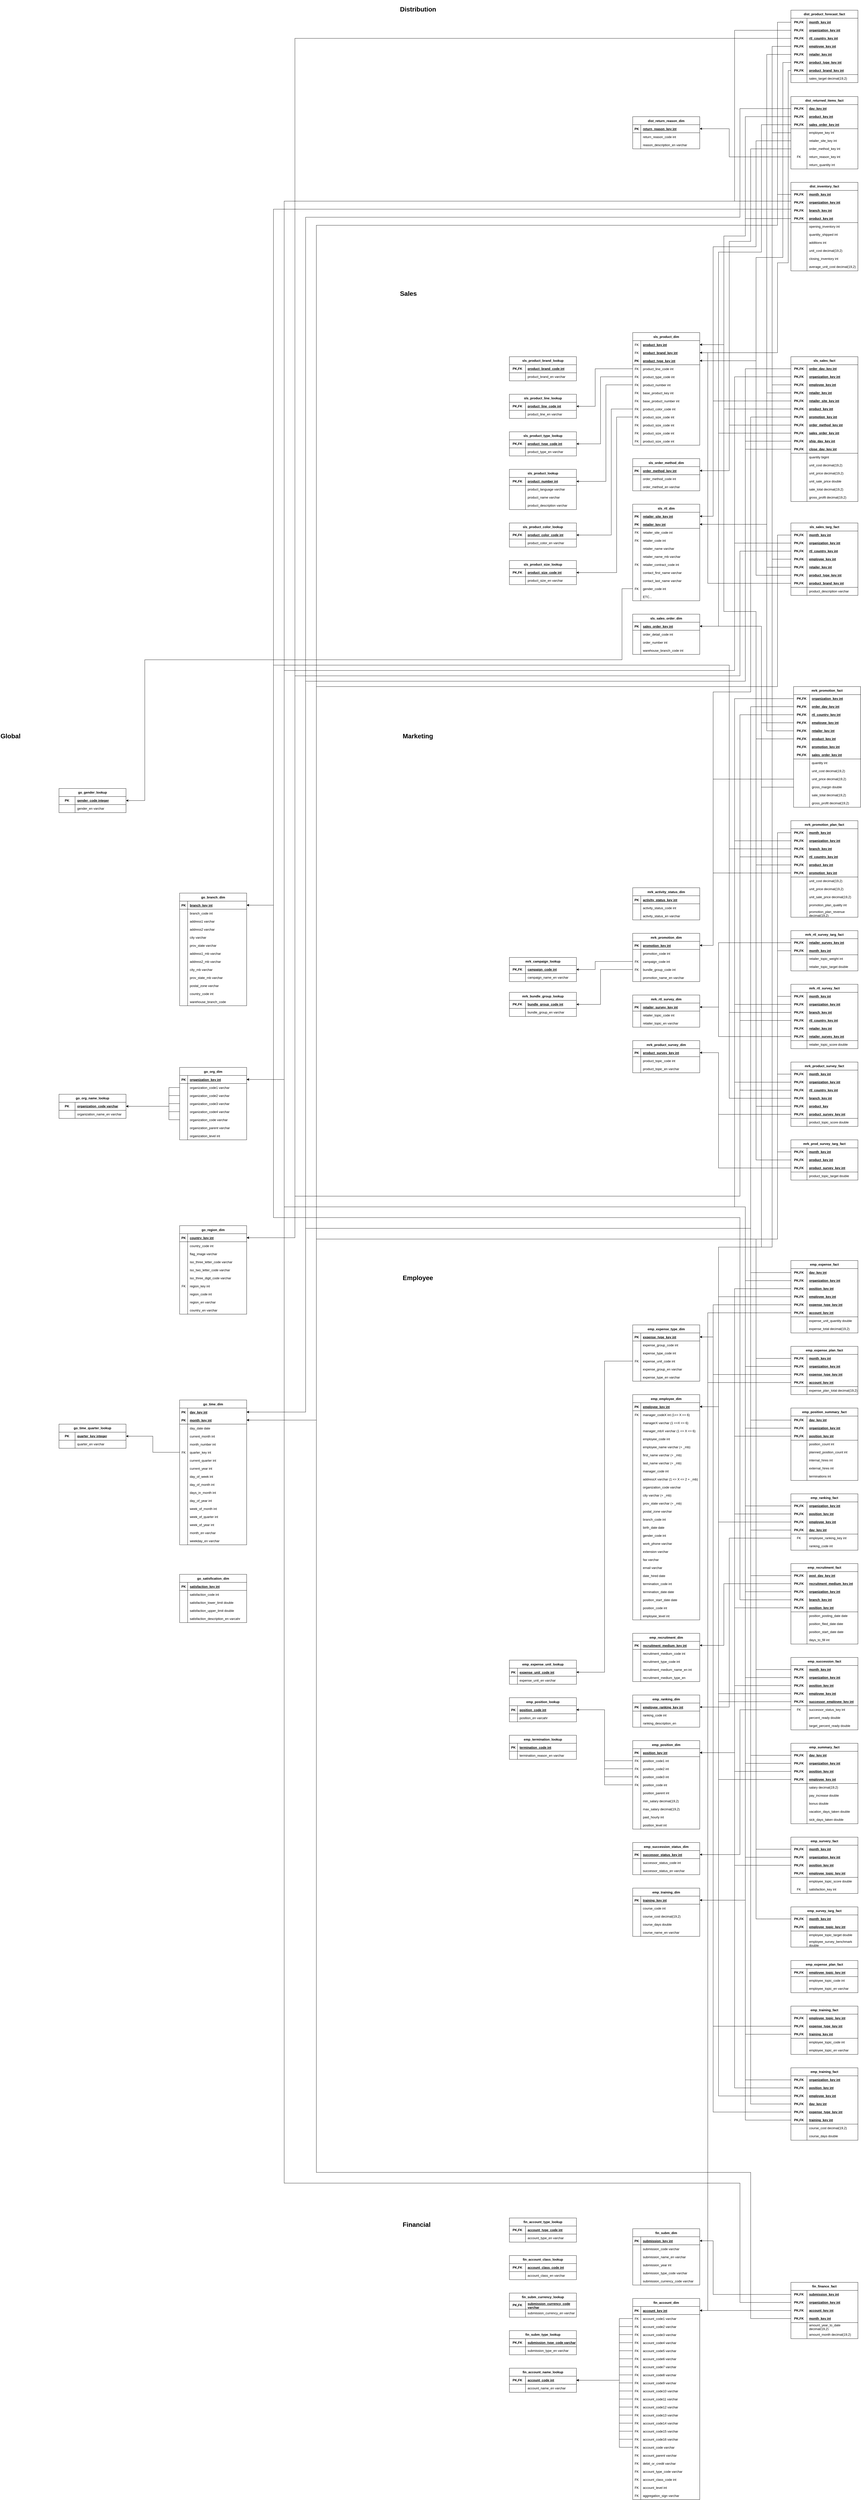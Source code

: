 <mxfile version="26.2.14">
  <diagram id="R2lEEEUBdFMjLlhIrx00" name="Page-1">
    <mxGraphModel dx="2765" dy="1099" grid="1" gridSize="10" guides="1" tooltips="1" connect="1" arrows="1" fold="1" page="1" pageScale="1" pageWidth="850" pageHeight="1100" math="0" shadow="0" extFonts="Permanent Marker^https://fonts.googleapis.com/css?family=Permanent+Marker">
      <root>
        <mxCell id="0" />
        <mxCell id="1" parent="0" />
        <mxCell id="M8wW7Z-RAW1WrqRHEKJG-146" value="dist_return_reason_dim" style="shape=table;startSize=30;container=1;collapsible=1;childLayout=tableLayout;fixedRows=1;rowLines=0;fontStyle=1;align=center;resizeLast=1;verticalAlign=middle;" parent="1" vertex="1">
          <mxGeometry x="1720" y="535" width="250" height="120" as="geometry" />
        </mxCell>
        <mxCell id="M8wW7Z-RAW1WrqRHEKJG-147" value="" style="shape=partialRectangle;collapsible=0;dropTarget=0;pointerEvents=0;fillColor=none;points=[[0,0.5],[1,0.5]];portConstraint=eastwest;top=0;left=0;right=0;bottom=1;verticalAlign=middle;" parent="M8wW7Z-RAW1WrqRHEKJG-146" vertex="1">
          <mxGeometry y="30" width="250" height="30" as="geometry" />
        </mxCell>
        <mxCell id="M8wW7Z-RAW1WrqRHEKJG-148" value="PK" style="shape=partialRectangle;overflow=hidden;connectable=0;fillColor=none;top=0;left=0;bottom=0;right=0;fontStyle=1;verticalAlign=middle;" parent="M8wW7Z-RAW1WrqRHEKJG-147" vertex="1">
          <mxGeometry width="30" height="30" as="geometry">
            <mxRectangle width="30" height="30" as="alternateBounds" />
          </mxGeometry>
        </mxCell>
        <mxCell id="M8wW7Z-RAW1WrqRHEKJG-149" value="return_reason_key int  " style="shape=partialRectangle;overflow=hidden;connectable=0;fillColor=none;top=0;left=0;bottom=0;right=0;align=left;spacingLeft=6;fontStyle=5;verticalAlign=middle;" parent="M8wW7Z-RAW1WrqRHEKJG-147" vertex="1">
          <mxGeometry x="30" width="220" height="30" as="geometry">
            <mxRectangle width="220" height="30" as="alternateBounds" />
          </mxGeometry>
        </mxCell>
        <mxCell id="M8wW7Z-RAW1WrqRHEKJG-159" value="" style="shape=partialRectangle;collapsible=0;dropTarget=0;pointerEvents=0;fillColor=none;points=[[0,0.5],[1,0.5]];portConstraint=eastwest;top=0;left=0;right=0;bottom=0;verticalAlign=middle;" parent="M8wW7Z-RAW1WrqRHEKJG-146" vertex="1">
          <mxGeometry y="60" width="250" height="30" as="geometry" />
        </mxCell>
        <mxCell id="M8wW7Z-RAW1WrqRHEKJG-160" value="" style="shape=partialRectangle;overflow=hidden;connectable=0;fillColor=none;top=0;left=0;bottom=0;right=0;verticalAlign=middle;" parent="M8wW7Z-RAW1WrqRHEKJG-159" vertex="1">
          <mxGeometry width="30" height="30" as="geometry">
            <mxRectangle width="30" height="30" as="alternateBounds" />
          </mxGeometry>
        </mxCell>
        <mxCell id="M8wW7Z-RAW1WrqRHEKJG-161" value="return_reason_code int" style="shape=partialRectangle;overflow=hidden;connectable=0;fillColor=none;top=0;left=0;bottom=0;right=0;align=left;spacingLeft=6;verticalAlign=middle;" parent="M8wW7Z-RAW1WrqRHEKJG-159" vertex="1">
          <mxGeometry x="30" width="220" height="30" as="geometry">
            <mxRectangle width="220" height="30" as="alternateBounds" />
          </mxGeometry>
        </mxCell>
        <mxCell id="M8wW7Z-RAW1WrqRHEKJG-162" value="" style="shape=partialRectangle;collapsible=0;dropTarget=0;pointerEvents=0;fillColor=none;points=[[0,0.5],[1,0.5]];portConstraint=eastwest;top=0;left=0;right=0;bottom=0;verticalAlign=middle;" parent="M8wW7Z-RAW1WrqRHEKJG-146" vertex="1">
          <mxGeometry y="90" width="250" height="30" as="geometry" />
        </mxCell>
        <mxCell id="M8wW7Z-RAW1WrqRHEKJG-163" value="" style="shape=partialRectangle;overflow=hidden;connectable=0;fillColor=none;top=0;left=0;bottom=0;right=0;verticalAlign=middle;" parent="M8wW7Z-RAW1WrqRHEKJG-162" vertex="1">
          <mxGeometry width="30" height="30" as="geometry">
            <mxRectangle width="30" height="30" as="alternateBounds" />
          </mxGeometry>
        </mxCell>
        <mxCell id="M8wW7Z-RAW1WrqRHEKJG-164" value="reason_description_en varchar" style="shape=partialRectangle;overflow=hidden;connectable=0;fillColor=none;top=0;left=0;bottom=0;right=0;align=left;spacingLeft=6;verticalAlign=middle;" parent="M8wW7Z-RAW1WrqRHEKJG-162" vertex="1">
          <mxGeometry x="30" width="220" height="30" as="geometry">
            <mxRectangle width="220" height="30" as="alternateBounds" />
          </mxGeometry>
        </mxCell>
        <mxCell id="M8wW7Z-RAW1WrqRHEKJG-232" value="emp_employee_dim" style="shape=table;startSize=30;container=1;collapsible=1;childLayout=tableLayout;fixedRows=1;rowLines=0;fontStyle=1;align=center;resizeLast=1;verticalAlign=middle;" parent="1" vertex="1">
          <mxGeometry x="1720" y="5300" width="250" height="840" as="geometry" />
        </mxCell>
        <mxCell id="M8wW7Z-RAW1WrqRHEKJG-233" value="" style="shape=partialRectangle;collapsible=0;dropTarget=0;pointerEvents=0;fillColor=none;points=[[0,0.5],[1,0.5]];portConstraint=eastwest;top=0;left=0;right=0;bottom=1;verticalAlign=middle;" parent="M8wW7Z-RAW1WrqRHEKJG-232" vertex="1">
          <mxGeometry y="30" width="250" height="30" as="geometry" />
        </mxCell>
        <mxCell id="M8wW7Z-RAW1WrqRHEKJG-234" value="PK" style="shape=partialRectangle;overflow=hidden;connectable=0;fillColor=none;top=0;left=0;bottom=0;right=0;fontStyle=1;verticalAlign=middle;" parent="M8wW7Z-RAW1WrqRHEKJG-233" vertex="1">
          <mxGeometry width="30" height="30" as="geometry">
            <mxRectangle width="30" height="30" as="alternateBounds" />
          </mxGeometry>
        </mxCell>
        <mxCell id="M8wW7Z-RAW1WrqRHEKJG-235" value="employee_key int  " style="shape=partialRectangle;overflow=hidden;connectable=0;fillColor=none;top=0;left=0;bottom=0;right=0;align=left;spacingLeft=6;fontStyle=5;verticalAlign=middle;" parent="M8wW7Z-RAW1WrqRHEKJG-233" vertex="1">
          <mxGeometry x="30" width="220" height="30" as="geometry">
            <mxRectangle width="220" height="30" as="alternateBounds" />
          </mxGeometry>
        </mxCell>
        <mxCell id="M8wW7Z-RAW1WrqRHEKJG-242" value="" style="shape=partialRectangle;collapsible=0;dropTarget=0;pointerEvents=0;fillColor=none;points=[[0,0.5],[1,0.5]];portConstraint=eastwest;top=0;left=0;right=0;bottom=0;verticalAlign=middle;" parent="M8wW7Z-RAW1WrqRHEKJG-232" vertex="1">
          <mxGeometry y="60" width="250" height="30" as="geometry" />
        </mxCell>
        <mxCell id="M8wW7Z-RAW1WrqRHEKJG-243" value="FK" style="shape=partialRectangle;overflow=hidden;connectable=0;fillColor=none;top=0;left=0;bottom=0;right=0;verticalAlign=middle;" parent="M8wW7Z-RAW1WrqRHEKJG-242" vertex="1">
          <mxGeometry width="30" height="30" as="geometry">
            <mxRectangle width="30" height="30" as="alternateBounds" />
          </mxGeometry>
        </mxCell>
        <mxCell id="M8wW7Z-RAW1WrqRHEKJG-244" value="manager_codeX int (1&lt;= X &lt;= 6)" style="shape=partialRectangle;overflow=hidden;connectable=0;fillColor=none;top=0;left=0;bottom=0;right=0;align=left;spacingLeft=6;verticalAlign=middle;" parent="M8wW7Z-RAW1WrqRHEKJG-242" vertex="1">
          <mxGeometry x="30" width="220" height="30" as="geometry">
            <mxRectangle width="220" height="30" as="alternateBounds" />
          </mxGeometry>
        </mxCell>
        <mxCell id="M8wW7Z-RAW1WrqRHEKJG-245" value="" style="shape=partialRectangle;collapsible=0;dropTarget=0;pointerEvents=0;fillColor=none;points=[[0,0.5],[1,0.5]];portConstraint=eastwest;top=0;left=0;right=0;bottom=0;verticalAlign=middle;" parent="M8wW7Z-RAW1WrqRHEKJG-232" vertex="1">
          <mxGeometry y="90" width="250" height="30" as="geometry" />
        </mxCell>
        <mxCell id="M8wW7Z-RAW1WrqRHEKJG-246" value="" style="shape=partialRectangle;overflow=hidden;connectable=0;fillColor=none;top=0;left=0;bottom=0;right=0;verticalAlign=middle;" parent="M8wW7Z-RAW1WrqRHEKJG-245" vertex="1">
          <mxGeometry width="30" height="30" as="geometry">
            <mxRectangle width="30" height="30" as="alternateBounds" />
          </mxGeometry>
        </mxCell>
        <mxCell id="M8wW7Z-RAW1WrqRHEKJG-247" value="managerX varchar (1 &lt;=X &lt;= 6)" style="shape=partialRectangle;overflow=hidden;connectable=0;fillColor=none;top=0;left=0;bottom=0;right=0;align=left;spacingLeft=6;verticalAlign=middle;" parent="M8wW7Z-RAW1WrqRHEKJG-245" vertex="1">
          <mxGeometry x="30" width="220" height="30" as="geometry">
            <mxRectangle width="220" height="30" as="alternateBounds" />
          </mxGeometry>
        </mxCell>
        <mxCell id="M8wW7Z-RAW1WrqRHEKJG-248" value="" style="shape=partialRectangle;collapsible=0;dropTarget=0;pointerEvents=0;fillColor=none;points=[[0,0.5],[1,0.5]];portConstraint=eastwest;top=0;left=0;right=0;bottom=0;verticalAlign=middle;" parent="M8wW7Z-RAW1WrqRHEKJG-232" vertex="1">
          <mxGeometry y="120" width="250" height="30" as="geometry" />
        </mxCell>
        <mxCell id="M8wW7Z-RAW1WrqRHEKJG-249" value="" style="shape=partialRectangle;overflow=hidden;connectable=0;fillColor=none;top=0;left=0;bottom=0;right=0;verticalAlign=middle;" parent="M8wW7Z-RAW1WrqRHEKJG-248" vertex="1">
          <mxGeometry width="30" height="30" as="geometry">
            <mxRectangle width="30" height="30" as="alternateBounds" />
          </mxGeometry>
        </mxCell>
        <mxCell id="M8wW7Z-RAW1WrqRHEKJG-250" value="manager_mbX varchar (1 &lt;= X &lt;= 6)" style="shape=partialRectangle;overflow=hidden;connectable=0;fillColor=none;top=0;left=0;bottom=0;right=0;align=left;spacingLeft=6;verticalAlign=middle;" parent="M8wW7Z-RAW1WrqRHEKJG-248" vertex="1">
          <mxGeometry x="30" width="220" height="30" as="geometry">
            <mxRectangle width="220" height="30" as="alternateBounds" />
          </mxGeometry>
        </mxCell>
        <mxCell id="M8wW7Z-RAW1WrqRHEKJG-251" value="" style="shape=partialRectangle;collapsible=0;dropTarget=0;pointerEvents=0;fillColor=none;points=[[0,0.5],[1,0.5]];portConstraint=eastwest;top=0;left=0;right=0;bottom=0;verticalAlign=middle;" parent="M8wW7Z-RAW1WrqRHEKJG-232" vertex="1">
          <mxGeometry y="150" width="250" height="30" as="geometry" />
        </mxCell>
        <mxCell id="M8wW7Z-RAW1WrqRHEKJG-252" value="" style="shape=partialRectangle;overflow=hidden;connectable=0;fillColor=none;top=0;left=0;bottom=0;right=0;verticalAlign=middle;" parent="M8wW7Z-RAW1WrqRHEKJG-251" vertex="1">
          <mxGeometry width="30" height="30" as="geometry">
            <mxRectangle width="30" height="30" as="alternateBounds" />
          </mxGeometry>
        </mxCell>
        <mxCell id="M8wW7Z-RAW1WrqRHEKJG-253" value="employee_code int" style="shape=partialRectangle;overflow=hidden;connectable=0;fillColor=none;top=0;left=0;bottom=0;right=0;align=left;spacingLeft=6;verticalAlign=middle;" parent="M8wW7Z-RAW1WrqRHEKJG-251" vertex="1">
          <mxGeometry x="30" width="220" height="30" as="geometry">
            <mxRectangle width="220" height="30" as="alternateBounds" />
          </mxGeometry>
        </mxCell>
        <mxCell id="M8wW7Z-RAW1WrqRHEKJG-254" value="" style="shape=partialRectangle;collapsible=0;dropTarget=0;pointerEvents=0;fillColor=none;points=[[0,0.5],[1,0.5]];portConstraint=eastwest;top=0;left=0;right=0;bottom=0;verticalAlign=middle;" parent="M8wW7Z-RAW1WrqRHEKJG-232" vertex="1">
          <mxGeometry y="180" width="250" height="30" as="geometry" />
        </mxCell>
        <mxCell id="M8wW7Z-RAW1WrqRHEKJG-255" value="" style="shape=partialRectangle;overflow=hidden;connectable=0;fillColor=none;top=0;left=0;bottom=0;right=0;verticalAlign=middle;" parent="M8wW7Z-RAW1WrqRHEKJG-254" vertex="1">
          <mxGeometry width="30" height="30" as="geometry">
            <mxRectangle width="30" height="30" as="alternateBounds" />
          </mxGeometry>
        </mxCell>
        <mxCell id="M8wW7Z-RAW1WrqRHEKJG-256" value="employee_name varchar (+ _mb)" style="shape=partialRectangle;overflow=hidden;connectable=0;fillColor=none;top=0;left=0;bottom=0;right=0;align=left;spacingLeft=6;verticalAlign=middle;" parent="M8wW7Z-RAW1WrqRHEKJG-254" vertex="1">
          <mxGeometry x="30" width="220" height="30" as="geometry">
            <mxRectangle width="220" height="30" as="alternateBounds" />
          </mxGeometry>
        </mxCell>
        <mxCell id="M8wW7Z-RAW1WrqRHEKJG-257" value="" style="shape=partialRectangle;collapsible=0;dropTarget=0;pointerEvents=0;fillColor=none;points=[[0,0.5],[1,0.5]];portConstraint=eastwest;top=0;left=0;right=0;bottom=0;verticalAlign=middle;" parent="M8wW7Z-RAW1WrqRHEKJG-232" vertex="1">
          <mxGeometry y="210" width="250" height="30" as="geometry" />
        </mxCell>
        <mxCell id="M8wW7Z-RAW1WrqRHEKJG-258" value="" style="shape=partialRectangle;overflow=hidden;connectable=0;fillColor=none;top=0;left=0;bottom=0;right=0;verticalAlign=middle;" parent="M8wW7Z-RAW1WrqRHEKJG-257" vertex="1">
          <mxGeometry width="30" height="30" as="geometry">
            <mxRectangle width="30" height="30" as="alternateBounds" />
          </mxGeometry>
        </mxCell>
        <mxCell id="M8wW7Z-RAW1WrqRHEKJG-259" value="first_name varchar (+ _mb)" style="shape=partialRectangle;overflow=hidden;connectable=0;fillColor=none;top=0;left=0;bottom=0;right=0;align=left;spacingLeft=6;verticalAlign=middle;" parent="M8wW7Z-RAW1WrqRHEKJG-257" vertex="1">
          <mxGeometry x="30" width="220" height="30" as="geometry">
            <mxRectangle width="220" height="30" as="alternateBounds" />
          </mxGeometry>
        </mxCell>
        <mxCell id="M8wW7Z-RAW1WrqRHEKJG-260" value="" style="shape=partialRectangle;collapsible=0;dropTarget=0;pointerEvents=0;fillColor=none;points=[[0,0.5],[1,0.5]];portConstraint=eastwest;top=0;left=0;right=0;bottom=0;verticalAlign=middle;" parent="M8wW7Z-RAW1WrqRHEKJG-232" vertex="1">
          <mxGeometry y="240" width="250" height="30" as="geometry" />
        </mxCell>
        <mxCell id="M8wW7Z-RAW1WrqRHEKJG-261" value="" style="shape=partialRectangle;overflow=hidden;connectable=0;fillColor=none;top=0;left=0;bottom=0;right=0;verticalAlign=middle;" parent="M8wW7Z-RAW1WrqRHEKJG-260" vertex="1">
          <mxGeometry width="30" height="30" as="geometry">
            <mxRectangle width="30" height="30" as="alternateBounds" />
          </mxGeometry>
        </mxCell>
        <mxCell id="M8wW7Z-RAW1WrqRHEKJG-262" value="last_name varchar (+ _mb)" style="shape=partialRectangle;overflow=hidden;connectable=0;fillColor=none;top=0;left=0;bottom=0;right=0;align=left;spacingLeft=6;verticalAlign=middle;" parent="M8wW7Z-RAW1WrqRHEKJG-260" vertex="1">
          <mxGeometry x="30" width="220" height="30" as="geometry">
            <mxRectangle width="220" height="30" as="alternateBounds" />
          </mxGeometry>
        </mxCell>
        <mxCell id="M8wW7Z-RAW1WrqRHEKJG-263" value="" style="shape=partialRectangle;collapsible=0;dropTarget=0;pointerEvents=0;fillColor=none;points=[[0,0.5],[1,0.5]];portConstraint=eastwest;top=0;left=0;right=0;bottom=0;verticalAlign=middle;" parent="M8wW7Z-RAW1WrqRHEKJG-232" vertex="1">
          <mxGeometry y="270" width="250" height="30" as="geometry" />
        </mxCell>
        <mxCell id="M8wW7Z-RAW1WrqRHEKJG-264" value="" style="shape=partialRectangle;overflow=hidden;connectable=0;fillColor=none;top=0;left=0;bottom=0;right=0;verticalAlign=middle;" parent="M8wW7Z-RAW1WrqRHEKJG-263" vertex="1">
          <mxGeometry width="30" height="30" as="geometry">
            <mxRectangle width="30" height="30" as="alternateBounds" />
          </mxGeometry>
        </mxCell>
        <mxCell id="M8wW7Z-RAW1WrqRHEKJG-265" value="manager_code int" style="shape=partialRectangle;overflow=hidden;connectable=0;fillColor=none;top=0;left=0;bottom=0;right=0;align=left;spacingLeft=6;verticalAlign=middle;" parent="M8wW7Z-RAW1WrqRHEKJG-263" vertex="1">
          <mxGeometry x="30" width="220" height="30" as="geometry">
            <mxRectangle width="220" height="30" as="alternateBounds" />
          </mxGeometry>
        </mxCell>
        <mxCell id="M8wW7Z-RAW1WrqRHEKJG-266" value="" style="shape=partialRectangle;collapsible=0;dropTarget=0;pointerEvents=0;fillColor=none;points=[[0,0.5],[1,0.5]];portConstraint=eastwest;top=0;left=0;right=0;bottom=0;verticalAlign=middle;" parent="M8wW7Z-RAW1WrqRHEKJG-232" vertex="1">
          <mxGeometry y="300" width="250" height="30" as="geometry" />
        </mxCell>
        <mxCell id="M8wW7Z-RAW1WrqRHEKJG-267" value="" style="shape=partialRectangle;overflow=hidden;connectable=0;fillColor=none;top=0;left=0;bottom=0;right=0;verticalAlign=middle;" parent="M8wW7Z-RAW1WrqRHEKJG-266" vertex="1">
          <mxGeometry width="30" height="30" as="geometry">
            <mxRectangle width="30" height="30" as="alternateBounds" />
          </mxGeometry>
        </mxCell>
        <mxCell id="M8wW7Z-RAW1WrqRHEKJG-268" value="addressX varchar (1 &lt;= X &lt;= 2 + _mb)" style="shape=partialRectangle;overflow=hidden;connectable=0;fillColor=none;top=0;left=0;bottom=0;right=0;align=left;spacingLeft=6;verticalAlign=middle;" parent="M8wW7Z-RAW1WrqRHEKJG-266" vertex="1">
          <mxGeometry x="30" width="220" height="30" as="geometry">
            <mxRectangle width="220" height="30" as="alternateBounds" />
          </mxGeometry>
        </mxCell>
        <mxCell id="4TReBQSDq9bXAgXdEjh7-216" value="" style="shape=partialRectangle;collapsible=0;dropTarget=0;pointerEvents=0;fillColor=none;points=[[0,0.5],[1,0.5]];portConstraint=eastwest;top=0;left=0;right=0;bottom=0;verticalAlign=middle;" vertex="1" parent="M8wW7Z-RAW1WrqRHEKJG-232">
          <mxGeometry y="330" width="250" height="30" as="geometry" />
        </mxCell>
        <mxCell id="4TReBQSDq9bXAgXdEjh7-217" value="" style="shape=partialRectangle;overflow=hidden;connectable=0;fillColor=none;top=0;left=0;bottom=0;right=0;verticalAlign=middle;" vertex="1" parent="4TReBQSDq9bXAgXdEjh7-216">
          <mxGeometry width="30" height="30" as="geometry">
            <mxRectangle width="30" height="30" as="alternateBounds" />
          </mxGeometry>
        </mxCell>
        <mxCell id="4TReBQSDq9bXAgXdEjh7-218" value="organization_code varchar" style="shape=partialRectangle;overflow=hidden;connectable=0;fillColor=none;top=0;left=0;bottom=0;right=0;align=left;spacingLeft=6;verticalAlign=middle;" vertex="1" parent="4TReBQSDq9bXAgXdEjh7-216">
          <mxGeometry x="30" width="220" height="30" as="geometry">
            <mxRectangle width="220" height="30" as="alternateBounds" />
          </mxGeometry>
        </mxCell>
        <mxCell id="4TReBQSDq9bXAgXdEjh7-219" value="" style="shape=partialRectangle;collapsible=0;dropTarget=0;pointerEvents=0;fillColor=none;points=[[0,0.5],[1,0.5]];portConstraint=eastwest;top=0;left=0;right=0;bottom=0;verticalAlign=middle;" vertex="1" parent="M8wW7Z-RAW1WrqRHEKJG-232">
          <mxGeometry y="360" width="250" height="30" as="geometry" />
        </mxCell>
        <mxCell id="4TReBQSDq9bXAgXdEjh7-220" value="" style="shape=partialRectangle;overflow=hidden;connectable=0;fillColor=none;top=0;left=0;bottom=0;right=0;verticalAlign=middle;" vertex="1" parent="4TReBQSDq9bXAgXdEjh7-219">
          <mxGeometry width="30" height="30" as="geometry">
            <mxRectangle width="30" height="30" as="alternateBounds" />
          </mxGeometry>
        </mxCell>
        <mxCell id="4TReBQSDq9bXAgXdEjh7-221" value="city varchar (+ _mb)" style="shape=partialRectangle;overflow=hidden;connectable=0;fillColor=none;top=0;left=0;bottom=0;right=0;align=left;spacingLeft=6;verticalAlign=middle;" vertex="1" parent="4TReBQSDq9bXAgXdEjh7-219">
          <mxGeometry x="30" width="220" height="30" as="geometry">
            <mxRectangle width="220" height="30" as="alternateBounds" />
          </mxGeometry>
        </mxCell>
        <mxCell id="4TReBQSDq9bXAgXdEjh7-222" value="" style="shape=partialRectangle;collapsible=0;dropTarget=0;pointerEvents=0;fillColor=none;points=[[0,0.5],[1,0.5]];portConstraint=eastwest;top=0;left=0;right=0;bottom=0;verticalAlign=middle;" vertex="1" parent="M8wW7Z-RAW1WrqRHEKJG-232">
          <mxGeometry y="390" width="250" height="30" as="geometry" />
        </mxCell>
        <mxCell id="4TReBQSDq9bXAgXdEjh7-223" value="" style="shape=partialRectangle;overflow=hidden;connectable=0;fillColor=none;top=0;left=0;bottom=0;right=0;verticalAlign=middle;" vertex="1" parent="4TReBQSDq9bXAgXdEjh7-222">
          <mxGeometry width="30" height="30" as="geometry">
            <mxRectangle width="30" height="30" as="alternateBounds" />
          </mxGeometry>
        </mxCell>
        <mxCell id="4TReBQSDq9bXAgXdEjh7-224" value="prov_state varchar (+ _mb)" style="shape=partialRectangle;overflow=hidden;connectable=0;fillColor=none;top=0;left=0;bottom=0;right=0;align=left;spacingLeft=6;verticalAlign=middle;" vertex="1" parent="4TReBQSDq9bXAgXdEjh7-222">
          <mxGeometry x="30" width="220" height="30" as="geometry">
            <mxRectangle width="220" height="30" as="alternateBounds" />
          </mxGeometry>
        </mxCell>
        <mxCell id="4TReBQSDq9bXAgXdEjh7-225" value="" style="shape=partialRectangle;collapsible=0;dropTarget=0;pointerEvents=0;fillColor=none;points=[[0,0.5],[1,0.5]];portConstraint=eastwest;top=0;left=0;right=0;bottom=0;verticalAlign=middle;" vertex="1" parent="M8wW7Z-RAW1WrqRHEKJG-232">
          <mxGeometry y="420" width="250" height="30" as="geometry" />
        </mxCell>
        <mxCell id="4TReBQSDq9bXAgXdEjh7-226" value="" style="shape=partialRectangle;overflow=hidden;connectable=0;fillColor=none;top=0;left=0;bottom=0;right=0;verticalAlign=middle;" vertex="1" parent="4TReBQSDq9bXAgXdEjh7-225">
          <mxGeometry width="30" height="30" as="geometry">
            <mxRectangle width="30" height="30" as="alternateBounds" />
          </mxGeometry>
        </mxCell>
        <mxCell id="4TReBQSDq9bXAgXdEjh7-227" value="postal_zone varchar" style="shape=partialRectangle;overflow=hidden;connectable=0;fillColor=none;top=0;left=0;bottom=0;right=0;align=left;spacingLeft=6;verticalAlign=middle;" vertex="1" parent="4TReBQSDq9bXAgXdEjh7-225">
          <mxGeometry x="30" width="220" height="30" as="geometry">
            <mxRectangle width="220" height="30" as="alternateBounds" />
          </mxGeometry>
        </mxCell>
        <mxCell id="4TReBQSDq9bXAgXdEjh7-228" value="" style="shape=partialRectangle;collapsible=0;dropTarget=0;pointerEvents=0;fillColor=none;points=[[0,0.5],[1,0.5]];portConstraint=eastwest;top=0;left=0;right=0;bottom=0;verticalAlign=middle;" vertex="1" parent="M8wW7Z-RAW1WrqRHEKJG-232">
          <mxGeometry y="450" width="250" height="30" as="geometry" />
        </mxCell>
        <mxCell id="4TReBQSDq9bXAgXdEjh7-229" value="" style="shape=partialRectangle;overflow=hidden;connectable=0;fillColor=none;top=0;left=0;bottom=0;right=0;verticalAlign=middle;" vertex="1" parent="4TReBQSDq9bXAgXdEjh7-228">
          <mxGeometry width="30" height="30" as="geometry">
            <mxRectangle width="30" height="30" as="alternateBounds" />
          </mxGeometry>
        </mxCell>
        <mxCell id="4TReBQSDq9bXAgXdEjh7-230" value="branch_code int" style="shape=partialRectangle;overflow=hidden;connectable=0;fillColor=none;top=0;left=0;bottom=0;right=0;align=left;spacingLeft=6;verticalAlign=middle;" vertex="1" parent="4TReBQSDq9bXAgXdEjh7-228">
          <mxGeometry x="30" width="220" height="30" as="geometry">
            <mxRectangle width="220" height="30" as="alternateBounds" />
          </mxGeometry>
        </mxCell>
        <mxCell id="4TReBQSDq9bXAgXdEjh7-231" value="" style="shape=partialRectangle;collapsible=0;dropTarget=0;pointerEvents=0;fillColor=none;points=[[0,0.5],[1,0.5]];portConstraint=eastwest;top=0;left=0;right=0;bottom=0;verticalAlign=middle;" vertex="1" parent="M8wW7Z-RAW1WrqRHEKJG-232">
          <mxGeometry y="480" width="250" height="30" as="geometry" />
        </mxCell>
        <mxCell id="4TReBQSDq9bXAgXdEjh7-232" value="" style="shape=partialRectangle;overflow=hidden;connectable=0;fillColor=none;top=0;left=0;bottom=0;right=0;verticalAlign=middle;" vertex="1" parent="4TReBQSDq9bXAgXdEjh7-231">
          <mxGeometry width="30" height="30" as="geometry">
            <mxRectangle width="30" height="30" as="alternateBounds" />
          </mxGeometry>
        </mxCell>
        <mxCell id="4TReBQSDq9bXAgXdEjh7-233" value="birth_date date" style="shape=partialRectangle;overflow=hidden;connectable=0;fillColor=none;top=0;left=0;bottom=0;right=0;align=left;spacingLeft=6;verticalAlign=middle;" vertex="1" parent="4TReBQSDq9bXAgXdEjh7-231">
          <mxGeometry x="30" width="220" height="30" as="geometry">
            <mxRectangle width="220" height="30" as="alternateBounds" />
          </mxGeometry>
        </mxCell>
        <mxCell id="4TReBQSDq9bXAgXdEjh7-234" value="" style="shape=partialRectangle;collapsible=0;dropTarget=0;pointerEvents=0;fillColor=none;points=[[0,0.5],[1,0.5]];portConstraint=eastwest;top=0;left=0;right=0;bottom=0;verticalAlign=middle;" vertex="1" parent="M8wW7Z-RAW1WrqRHEKJG-232">
          <mxGeometry y="510" width="250" height="30" as="geometry" />
        </mxCell>
        <mxCell id="4TReBQSDq9bXAgXdEjh7-235" value="" style="shape=partialRectangle;overflow=hidden;connectable=0;fillColor=none;top=0;left=0;bottom=0;right=0;verticalAlign=middle;" vertex="1" parent="4TReBQSDq9bXAgXdEjh7-234">
          <mxGeometry width="30" height="30" as="geometry">
            <mxRectangle width="30" height="30" as="alternateBounds" />
          </mxGeometry>
        </mxCell>
        <mxCell id="4TReBQSDq9bXAgXdEjh7-236" value="gender_code int" style="shape=partialRectangle;overflow=hidden;connectable=0;fillColor=none;top=0;left=0;bottom=0;right=0;align=left;spacingLeft=6;verticalAlign=middle;" vertex="1" parent="4TReBQSDq9bXAgXdEjh7-234">
          <mxGeometry x="30" width="220" height="30" as="geometry">
            <mxRectangle width="220" height="30" as="alternateBounds" />
          </mxGeometry>
        </mxCell>
        <mxCell id="4TReBQSDq9bXAgXdEjh7-237" value="" style="shape=partialRectangle;collapsible=0;dropTarget=0;pointerEvents=0;fillColor=none;points=[[0,0.5],[1,0.5]];portConstraint=eastwest;top=0;left=0;right=0;bottom=0;verticalAlign=middle;" vertex="1" parent="M8wW7Z-RAW1WrqRHEKJG-232">
          <mxGeometry y="540" width="250" height="30" as="geometry" />
        </mxCell>
        <mxCell id="4TReBQSDq9bXAgXdEjh7-238" value="" style="shape=partialRectangle;overflow=hidden;connectable=0;fillColor=none;top=0;left=0;bottom=0;right=0;verticalAlign=middle;" vertex="1" parent="4TReBQSDq9bXAgXdEjh7-237">
          <mxGeometry width="30" height="30" as="geometry">
            <mxRectangle width="30" height="30" as="alternateBounds" />
          </mxGeometry>
        </mxCell>
        <mxCell id="4TReBQSDq9bXAgXdEjh7-239" value="work_phone varchar" style="shape=partialRectangle;overflow=hidden;connectable=0;fillColor=none;top=0;left=0;bottom=0;right=0;align=left;spacingLeft=6;verticalAlign=middle;" vertex="1" parent="4TReBQSDq9bXAgXdEjh7-237">
          <mxGeometry x="30" width="220" height="30" as="geometry">
            <mxRectangle width="220" height="30" as="alternateBounds" />
          </mxGeometry>
        </mxCell>
        <mxCell id="4TReBQSDq9bXAgXdEjh7-240" value="" style="shape=partialRectangle;collapsible=0;dropTarget=0;pointerEvents=0;fillColor=none;points=[[0,0.5],[1,0.5]];portConstraint=eastwest;top=0;left=0;right=0;bottom=0;verticalAlign=middle;" vertex="1" parent="M8wW7Z-RAW1WrqRHEKJG-232">
          <mxGeometry y="570" width="250" height="30" as="geometry" />
        </mxCell>
        <mxCell id="4TReBQSDq9bXAgXdEjh7-241" value="" style="shape=partialRectangle;overflow=hidden;connectable=0;fillColor=none;top=0;left=0;bottom=0;right=0;verticalAlign=middle;" vertex="1" parent="4TReBQSDq9bXAgXdEjh7-240">
          <mxGeometry width="30" height="30" as="geometry">
            <mxRectangle width="30" height="30" as="alternateBounds" />
          </mxGeometry>
        </mxCell>
        <mxCell id="4TReBQSDq9bXAgXdEjh7-242" value="extension varchar" style="shape=partialRectangle;overflow=hidden;connectable=0;fillColor=none;top=0;left=0;bottom=0;right=0;align=left;spacingLeft=6;verticalAlign=middle;" vertex="1" parent="4TReBQSDq9bXAgXdEjh7-240">
          <mxGeometry x="30" width="220" height="30" as="geometry">
            <mxRectangle width="220" height="30" as="alternateBounds" />
          </mxGeometry>
        </mxCell>
        <mxCell id="4TReBQSDq9bXAgXdEjh7-267" value="" style="shape=partialRectangle;collapsible=0;dropTarget=0;pointerEvents=0;fillColor=none;points=[[0,0.5],[1,0.5]];portConstraint=eastwest;top=0;left=0;right=0;bottom=0;verticalAlign=middle;" vertex="1" parent="M8wW7Z-RAW1WrqRHEKJG-232">
          <mxGeometry y="600" width="250" height="30" as="geometry" />
        </mxCell>
        <mxCell id="4TReBQSDq9bXAgXdEjh7-268" value="" style="shape=partialRectangle;overflow=hidden;connectable=0;fillColor=none;top=0;left=0;bottom=0;right=0;verticalAlign=middle;" vertex="1" parent="4TReBQSDq9bXAgXdEjh7-267">
          <mxGeometry width="30" height="30" as="geometry">
            <mxRectangle width="30" height="30" as="alternateBounds" />
          </mxGeometry>
        </mxCell>
        <mxCell id="4TReBQSDq9bXAgXdEjh7-269" value="fax varchar" style="shape=partialRectangle;overflow=hidden;connectable=0;fillColor=none;top=0;left=0;bottom=0;right=0;align=left;spacingLeft=6;verticalAlign=middle;" vertex="1" parent="4TReBQSDq9bXAgXdEjh7-267">
          <mxGeometry x="30" width="220" height="30" as="geometry">
            <mxRectangle width="220" height="30" as="alternateBounds" />
          </mxGeometry>
        </mxCell>
        <mxCell id="4TReBQSDq9bXAgXdEjh7-243" value="" style="shape=partialRectangle;collapsible=0;dropTarget=0;pointerEvents=0;fillColor=none;points=[[0,0.5],[1,0.5]];portConstraint=eastwest;top=0;left=0;right=0;bottom=0;verticalAlign=middle;" vertex="1" parent="M8wW7Z-RAW1WrqRHEKJG-232">
          <mxGeometry y="630" width="250" height="30" as="geometry" />
        </mxCell>
        <mxCell id="4TReBQSDq9bXAgXdEjh7-244" value="" style="shape=partialRectangle;overflow=hidden;connectable=0;fillColor=none;top=0;left=0;bottom=0;right=0;verticalAlign=middle;" vertex="1" parent="4TReBQSDq9bXAgXdEjh7-243">
          <mxGeometry width="30" height="30" as="geometry">
            <mxRectangle width="30" height="30" as="alternateBounds" />
          </mxGeometry>
        </mxCell>
        <mxCell id="4TReBQSDq9bXAgXdEjh7-245" value="email varchar" style="shape=partialRectangle;overflow=hidden;connectable=0;fillColor=none;top=0;left=0;bottom=0;right=0;align=left;spacingLeft=6;verticalAlign=middle;" vertex="1" parent="4TReBQSDq9bXAgXdEjh7-243">
          <mxGeometry x="30" width="220" height="30" as="geometry">
            <mxRectangle width="220" height="30" as="alternateBounds" />
          </mxGeometry>
        </mxCell>
        <mxCell id="4TReBQSDq9bXAgXdEjh7-246" value="" style="shape=partialRectangle;collapsible=0;dropTarget=0;pointerEvents=0;fillColor=none;points=[[0,0.5],[1,0.5]];portConstraint=eastwest;top=0;left=0;right=0;bottom=0;verticalAlign=middle;" vertex="1" parent="M8wW7Z-RAW1WrqRHEKJG-232">
          <mxGeometry y="660" width="250" height="30" as="geometry" />
        </mxCell>
        <mxCell id="4TReBQSDq9bXAgXdEjh7-247" value="" style="shape=partialRectangle;overflow=hidden;connectable=0;fillColor=none;top=0;left=0;bottom=0;right=0;verticalAlign=middle;" vertex="1" parent="4TReBQSDq9bXAgXdEjh7-246">
          <mxGeometry width="30" height="30" as="geometry">
            <mxRectangle width="30" height="30" as="alternateBounds" />
          </mxGeometry>
        </mxCell>
        <mxCell id="4TReBQSDq9bXAgXdEjh7-248" value="date_hired date" style="shape=partialRectangle;overflow=hidden;connectable=0;fillColor=none;top=0;left=0;bottom=0;right=0;align=left;spacingLeft=6;verticalAlign=middle;" vertex="1" parent="4TReBQSDq9bXAgXdEjh7-246">
          <mxGeometry x="30" width="220" height="30" as="geometry">
            <mxRectangle width="220" height="30" as="alternateBounds" />
          </mxGeometry>
        </mxCell>
        <mxCell id="4TReBQSDq9bXAgXdEjh7-249" value="" style="shape=partialRectangle;collapsible=0;dropTarget=0;pointerEvents=0;fillColor=none;points=[[0,0.5],[1,0.5]];portConstraint=eastwest;top=0;left=0;right=0;bottom=0;verticalAlign=middle;" vertex="1" parent="M8wW7Z-RAW1WrqRHEKJG-232">
          <mxGeometry y="690" width="250" height="30" as="geometry" />
        </mxCell>
        <mxCell id="4TReBQSDq9bXAgXdEjh7-250" value="" style="shape=partialRectangle;overflow=hidden;connectable=0;fillColor=none;top=0;left=0;bottom=0;right=0;verticalAlign=middle;" vertex="1" parent="4TReBQSDq9bXAgXdEjh7-249">
          <mxGeometry width="30" height="30" as="geometry">
            <mxRectangle width="30" height="30" as="alternateBounds" />
          </mxGeometry>
        </mxCell>
        <mxCell id="4TReBQSDq9bXAgXdEjh7-251" value="termination_code int" style="shape=partialRectangle;overflow=hidden;connectable=0;fillColor=none;top=0;left=0;bottom=0;right=0;align=left;spacingLeft=6;verticalAlign=middle;" vertex="1" parent="4TReBQSDq9bXAgXdEjh7-249">
          <mxGeometry x="30" width="220" height="30" as="geometry">
            <mxRectangle width="220" height="30" as="alternateBounds" />
          </mxGeometry>
        </mxCell>
        <mxCell id="4TReBQSDq9bXAgXdEjh7-252" value="" style="shape=partialRectangle;collapsible=0;dropTarget=0;pointerEvents=0;fillColor=none;points=[[0,0.5],[1,0.5]];portConstraint=eastwest;top=0;left=0;right=0;bottom=0;verticalAlign=middle;" vertex="1" parent="M8wW7Z-RAW1WrqRHEKJG-232">
          <mxGeometry y="720" width="250" height="30" as="geometry" />
        </mxCell>
        <mxCell id="4TReBQSDq9bXAgXdEjh7-253" value="" style="shape=partialRectangle;overflow=hidden;connectable=0;fillColor=none;top=0;left=0;bottom=0;right=0;verticalAlign=middle;" vertex="1" parent="4TReBQSDq9bXAgXdEjh7-252">
          <mxGeometry width="30" height="30" as="geometry">
            <mxRectangle width="30" height="30" as="alternateBounds" />
          </mxGeometry>
        </mxCell>
        <mxCell id="4TReBQSDq9bXAgXdEjh7-254" value="termination_date date" style="shape=partialRectangle;overflow=hidden;connectable=0;fillColor=none;top=0;left=0;bottom=0;right=0;align=left;spacingLeft=6;verticalAlign=middle;" vertex="1" parent="4TReBQSDq9bXAgXdEjh7-252">
          <mxGeometry x="30" width="220" height="30" as="geometry">
            <mxRectangle width="220" height="30" as="alternateBounds" />
          </mxGeometry>
        </mxCell>
        <mxCell id="4TReBQSDq9bXAgXdEjh7-255" value="" style="shape=partialRectangle;collapsible=0;dropTarget=0;pointerEvents=0;fillColor=none;points=[[0,0.5],[1,0.5]];portConstraint=eastwest;top=0;left=0;right=0;bottom=0;verticalAlign=middle;" vertex="1" parent="M8wW7Z-RAW1WrqRHEKJG-232">
          <mxGeometry y="750" width="250" height="30" as="geometry" />
        </mxCell>
        <mxCell id="4TReBQSDq9bXAgXdEjh7-256" value="" style="shape=partialRectangle;overflow=hidden;connectable=0;fillColor=none;top=0;left=0;bottom=0;right=0;verticalAlign=middle;" vertex="1" parent="4TReBQSDq9bXAgXdEjh7-255">
          <mxGeometry width="30" height="30" as="geometry">
            <mxRectangle width="30" height="30" as="alternateBounds" />
          </mxGeometry>
        </mxCell>
        <mxCell id="4TReBQSDq9bXAgXdEjh7-257" value="position_start_date date" style="shape=partialRectangle;overflow=hidden;connectable=0;fillColor=none;top=0;left=0;bottom=0;right=0;align=left;spacingLeft=6;verticalAlign=middle;" vertex="1" parent="4TReBQSDq9bXAgXdEjh7-255">
          <mxGeometry x="30" width="220" height="30" as="geometry">
            <mxRectangle width="220" height="30" as="alternateBounds" />
          </mxGeometry>
        </mxCell>
        <mxCell id="4TReBQSDq9bXAgXdEjh7-258" value="" style="shape=partialRectangle;collapsible=0;dropTarget=0;pointerEvents=0;fillColor=none;points=[[0,0.5],[1,0.5]];portConstraint=eastwest;top=0;left=0;right=0;bottom=0;verticalAlign=middle;" vertex="1" parent="M8wW7Z-RAW1WrqRHEKJG-232">
          <mxGeometry y="780" width="250" height="30" as="geometry" />
        </mxCell>
        <mxCell id="4TReBQSDq9bXAgXdEjh7-259" value="" style="shape=partialRectangle;overflow=hidden;connectable=0;fillColor=none;top=0;left=0;bottom=0;right=0;verticalAlign=middle;" vertex="1" parent="4TReBQSDq9bXAgXdEjh7-258">
          <mxGeometry width="30" height="30" as="geometry">
            <mxRectangle width="30" height="30" as="alternateBounds" />
          </mxGeometry>
        </mxCell>
        <mxCell id="4TReBQSDq9bXAgXdEjh7-260" value="position_code int" style="shape=partialRectangle;overflow=hidden;connectable=0;fillColor=none;top=0;left=0;bottom=0;right=0;align=left;spacingLeft=6;verticalAlign=middle;" vertex="1" parent="4TReBQSDq9bXAgXdEjh7-258">
          <mxGeometry x="30" width="220" height="30" as="geometry">
            <mxRectangle width="220" height="30" as="alternateBounds" />
          </mxGeometry>
        </mxCell>
        <mxCell id="4TReBQSDq9bXAgXdEjh7-261" value="" style="shape=partialRectangle;collapsible=0;dropTarget=0;pointerEvents=0;fillColor=none;points=[[0,0.5],[1,0.5]];portConstraint=eastwest;top=0;left=0;right=0;bottom=0;verticalAlign=middle;" vertex="1" parent="M8wW7Z-RAW1WrqRHEKJG-232">
          <mxGeometry y="810" width="250" height="30" as="geometry" />
        </mxCell>
        <mxCell id="4TReBQSDq9bXAgXdEjh7-262" value="" style="shape=partialRectangle;overflow=hidden;connectable=0;fillColor=none;top=0;left=0;bottom=0;right=0;verticalAlign=middle;" vertex="1" parent="4TReBQSDq9bXAgXdEjh7-261">
          <mxGeometry width="30" height="30" as="geometry">
            <mxRectangle width="30" height="30" as="alternateBounds" />
          </mxGeometry>
        </mxCell>
        <mxCell id="4TReBQSDq9bXAgXdEjh7-263" value="employee_level int" style="shape=partialRectangle;overflow=hidden;connectable=0;fillColor=none;top=0;left=0;bottom=0;right=0;align=left;spacingLeft=6;verticalAlign=middle;" vertex="1" parent="4TReBQSDq9bXAgXdEjh7-261">
          <mxGeometry x="30" width="220" height="30" as="geometry">
            <mxRectangle width="220" height="30" as="alternateBounds" />
          </mxGeometry>
        </mxCell>
        <mxCell id="M8wW7Z-RAW1WrqRHEKJG-353" value="emp_expense_type_dim" style="shape=table;startSize=30;container=1;collapsible=1;childLayout=tableLayout;fixedRows=1;rowLines=0;fontStyle=1;align=center;resizeLast=1;verticalAlign=middle;" parent="1" vertex="1">
          <mxGeometry x="1720" y="5040" width="250" height="210" as="geometry" />
        </mxCell>
        <mxCell id="M8wW7Z-RAW1WrqRHEKJG-354" value="" style="shape=partialRectangle;collapsible=0;dropTarget=0;pointerEvents=0;fillColor=none;points=[[0,0.5],[1,0.5]];portConstraint=eastwest;top=0;left=0;right=0;bottom=1;verticalAlign=middle;" parent="M8wW7Z-RAW1WrqRHEKJG-353" vertex="1">
          <mxGeometry y="30" width="250" height="30" as="geometry" />
        </mxCell>
        <mxCell id="M8wW7Z-RAW1WrqRHEKJG-355" value="PK" style="shape=partialRectangle;overflow=hidden;connectable=0;fillColor=none;top=0;left=0;bottom=0;right=0;fontStyle=1;verticalAlign=middle;" parent="M8wW7Z-RAW1WrqRHEKJG-354" vertex="1">
          <mxGeometry width="30" height="30" as="geometry">
            <mxRectangle width="30" height="30" as="alternateBounds" />
          </mxGeometry>
        </mxCell>
        <mxCell id="M8wW7Z-RAW1WrqRHEKJG-356" value="expense_type_key int  " style="shape=partialRectangle;overflow=hidden;connectable=0;fillColor=none;top=0;left=0;bottom=0;right=0;align=left;spacingLeft=6;fontStyle=5;verticalAlign=middle;" parent="M8wW7Z-RAW1WrqRHEKJG-354" vertex="1">
          <mxGeometry x="30" width="220" height="30" as="geometry">
            <mxRectangle width="220" height="30" as="alternateBounds" />
          </mxGeometry>
        </mxCell>
        <mxCell id="M8wW7Z-RAW1WrqRHEKJG-366" value="" style="shape=partialRectangle;collapsible=0;dropTarget=0;pointerEvents=0;fillColor=none;points=[[0,0.5],[1,0.5]];portConstraint=eastwest;top=0;left=0;right=0;bottom=0;verticalAlign=middle;" parent="M8wW7Z-RAW1WrqRHEKJG-353" vertex="1">
          <mxGeometry y="60" width="250" height="30" as="geometry" />
        </mxCell>
        <mxCell id="M8wW7Z-RAW1WrqRHEKJG-367" value="" style="shape=partialRectangle;overflow=hidden;connectable=0;fillColor=none;top=0;left=0;bottom=0;right=0;verticalAlign=middle;" parent="M8wW7Z-RAW1WrqRHEKJG-366" vertex="1">
          <mxGeometry width="30" height="30" as="geometry">
            <mxRectangle width="30" height="30" as="alternateBounds" />
          </mxGeometry>
        </mxCell>
        <mxCell id="M8wW7Z-RAW1WrqRHEKJG-368" value="expense_group_code int" style="shape=partialRectangle;overflow=hidden;connectable=0;fillColor=none;top=0;left=0;bottom=0;right=0;align=left;spacingLeft=6;verticalAlign=middle;" parent="M8wW7Z-RAW1WrqRHEKJG-366" vertex="1">
          <mxGeometry x="30" width="220" height="30" as="geometry">
            <mxRectangle width="220" height="30" as="alternateBounds" />
          </mxGeometry>
        </mxCell>
        <mxCell id="M8wW7Z-RAW1WrqRHEKJG-376" value="" style="shape=partialRectangle;collapsible=0;dropTarget=0;pointerEvents=0;fillColor=none;points=[[0,0.5],[1,0.5]];portConstraint=eastwest;top=0;left=0;right=0;bottom=0;verticalAlign=middle;" parent="M8wW7Z-RAW1WrqRHEKJG-353" vertex="1">
          <mxGeometry y="90" width="250" height="30" as="geometry" />
        </mxCell>
        <mxCell id="M8wW7Z-RAW1WrqRHEKJG-377" value="" style="shape=partialRectangle;overflow=hidden;connectable=0;fillColor=none;top=0;left=0;bottom=0;right=0;verticalAlign=middle;" parent="M8wW7Z-RAW1WrqRHEKJG-376" vertex="1">
          <mxGeometry width="30" height="30" as="geometry">
            <mxRectangle width="30" height="30" as="alternateBounds" />
          </mxGeometry>
        </mxCell>
        <mxCell id="M8wW7Z-RAW1WrqRHEKJG-378" value="expense_type_code int" style="shape=partialRectangle;overflow=hidden;connectable=0;fillColor=none;top=0;left=0;bottom=0;right=0;align=left;spacingLeft=6;verticalAlign=middle;" parent="M8wW7Z-RAW1WrqRHEKJG-376" vertex="1">
          <mxGeometry x="30" width="220" height="30" as="geometry">
            <mxRectangle width="220" height="30" as="alternateBounds" />
          </mxGeometry>
        </mxCell>
        <mxCell id="M8wW7Z-RAW1WrqRHEKJG-379" value="" style="shape=partialRectangle;collapsible=0;dropTarget=0;pointerEvents=0;fillColor=none;points=[[0,0.5],[1,0.5]];portConstraint=eastwest;top=0;left=0;right=0;bottom=0;verticalAlign=middle;" parent="M8wW7Z-RAW1WrqRHEKJG-353" vertex="1">
          <mxGeometry y="120" width="250" height="30" as="geometry" />
        </mxCell>
        <mxCell id="M8wW7Z-RAW1WrqRHEKJG-380" value="FK" style="shape=partialRectangle;overflow=hidden;connectable=0;fillColor=none;top=0;left=0;bottom=0;right=0;verticalAlign=middle;" parent="M8wW7Z-RAW1WrqRHEKJG-379" vertex="1">
          <mxGeometry width="30" height="30" as="geometry">
            <mxRectangle width="30" height="30" as="alternateBounds" />
          </mxGeometry>
        </mxCell>
        <mxCell id="M8wW7Z-RAW1WrqRHEKJG-381" value="expense_unit_code int" style="shape=partialRectangle;overflow=hidden;connectable=0;fillColor=none;top=0;left=0;bottom=0;right=0;align=left;spacingLeft=6;verticalAlign=middle;" parent="M8wW7Z-RAW1WrqRHEKJG-379" vertex="1">
          <mxGeometry x="30" width="220" height="30" as="geometry">
            <mxRectangle width="220" height="30" as="alternateBounds" />
          </mxGeometry>
        </mxCell>
        <mxCell id="M8wW7Z-RAW1WrqRHEKJG-382" value="" style="shape=partialRectangle;collapsible=0;dropTarget=0;pointerEvents=0;fillColor=none;points=[[0,0.5],[1,0.5]];portConstraint=eastwest;top=0;left=0;right=0;bottom=0;verticalAlign=middle;" parent="M8wW7Z-RAW1WrqRHEKJG-353" vertex="1">
          <mxGeometry y="150" width="250" height="30" as="geometry" />
        </mxCell>
        <mxCell id="M8wW7Z-RAW1WrqRHEKJG-383" value="" style="shape=partialRectangle;overflow=hidden;connectable=0;fillColor=none;top=0;left=0;bottom=0;right=0;verticalAlign=middle;" parent="M8wW7Z-RAW1WrqRHEKJG-382" vertex="1">
          <mxGeometry width="30" height="30" as="geometry">
            <mxRectangle width="30" height="30" as="alternateBounds" />
          </mxGeometry>
        </mxCell>
        <mxCell id="M8wW7Z-RAW1WrqRHEKJG-384" value="expense_group_en varchar" style="shape=partialRectangle;overflow=hidden;connectable=0;fillColor=none;top=0;left=0;bottom=0;right=0;align=left;spacingLeft=6;verticalAlign=middle;" parent="M8wW7Z-RAW1WrqRHEKJG-382" vertex="1">
          <mxGeometry x="30" width="220" height="30" as="geometry">
            <mxRectangle width="220" height="30" as="alternateBounds" />
          </mxGeometry>
        </mxCell>
        <mxCell id="M8wW7Z-RAW1WrqRHEKJG-385" value="" style="shape=partialRectangle;collapsible=0;dropTarget=0;pointerEvents=0;fillColor=none;points=[[0,0.5],[1,0.5]];portConstraint=eastwest;top=0;left=0;right=0;bottom=0;verticalAlign=middle;" parent="M8wW7Z-RAW1WrqRHEKJG-353" vertex="1">
          <mxGeometry y="180" width="250" height="30" as="geometry" />
        </mxCell>
        <mxCell id="M8wW7Z-RAW1WrqRHEKJG-386" value="" style="shape=partialRectangle;overflow=hidden;connectable=0;fillColor=none;top=0;left=0;bottom=0;right=0;verticalAlign=middle;" parent="M8wW7Z-RAW1WrqRHEKJG-385" vertex="1">
          <mxGeometry width="30" height="30" as="geometry">
            <mxRectangle width="30" height="30" as="alternateBounds" />
          </mxGeometry>
        </mxCell>
        <mxCell id="M8wW7Z-RAW1WrqRHEKJG-387" value="expense_type_en varchar" style="shape=partialRectangle;overflow=hidden;connectable=0;fillColor=none;top=0;left=0;bottom=0;right=0;align=left;spacingLeft=6;verticalAlign=middle;" parent="M8wW7Z-RAW1WrqRHEKJG-385" vertex="1">
          <mxGeometry x="30" width="220" height="30" as="geometry">
            <mxRectangle width="220" height="30" as="alternateBounds" />
          </mxGeometry>
        </mxCell>
        <mxCell id="M8wW7Z-RAW1WrqRHEKJG-388" value="emp_position_dim" style="shape=table;startSize=30;container=1;collapsible=1;childLayout=tableLayout;fixedRows=1;rowLines=0;fontStyle=1;align=center;resizeLast=1;verticalAlign=middle;" parent="1" vertex="1">
          <mxGeometry x="1720" y="6590" width="250" height="330" as="geometry" />
        </mxCell>
        <mxCell id="M8wW7Z-RAW1WrqRHEKJG-389" value="" style="shape=partialRectangle;collapsible=0;dropTarget=0;pointerEvents=0;fillColor=none;points=[[0,0.5],[1,0.5]];portConstraint=eastwest;top=0;left=0;right=0;bottom=1;verticalAlign=middle;" parent="M8wW7Z-RAW1WrqRHEKJG-388" vertex="1">
          <mxGeometry y="30" width="250" height="30" as="geometry" />
        </mxCell>
        <mxCell id="M8wW7Z-RAW1WrqRHEKJG-390" value="PK" style="shape=partialRectangle;overflow=hidden;connectable=0;fillColor=none;top=0;left=0;bottom=0;right=0;fontStyle=1;verticalAlign=middle;" parent="M8wW7Z-RAW1WrqRHEKJG-389" vertex="1">
          <mxGeometry width="30" height="30" as="geometry">
            <mxRectangle width="30" height="30" as="alternateBounds" />
          </mxGeometry>
        </mxCell>
        <mxCell id="M8wW7Z-RAW1WrqRHEKJG-391" value="position_key int  " style="shape=partialRectangle;overflow=hidden;connectable=0;fillColor=none;top=0;left=0;bottom=0;right=0;align=left;spacingLeft=6;fontStyle=5;verticalAlign=middle;" parent="M8wW7Z-RAW1WrqRHEKJG-389" vertex="1">
          <mxGeometry x="30" width="220" height="30" as="geometry">
            <mxRectangle width="220" height="30" as="alternateBounds" />
          </mxGeometry>
        </mxCell>
        <mxCell id="M8wW7Z-RAW1WrqRHEKJG-392" value="" style="shape=partialRectangle;collapsible=0;dropTarget=0;pointerEvents=0;fillColor=none;points=[[0,0.5],[1,0.5]];portConstraint=eastwest;top=0;left=0;right=0;bottom=0;verticalAlign=middle;" parent="M8wW7Z-RAW1WrqRHEKJG-388" vertex="1">
          <mxGeometry y="60" width="250" height="30" as="geometry" />
        </mxCell>
        <mxCell id="M8wW7Z-RAW1WrqRHEKJG-393" value="FK" style="shape=partialRectangle;overflow=hidden;connectable=0;fillColor=none;top=0;left=0;bottom=0;right=0;verticalAlign=middle;" parent="M8wW7Z-RAW1WrqRHEKJG-392" vertex="1">
          <mxGeometry width="30" height="30" as="geometry">
            <mxRectangle width="30" height="30" as="alternateBounds" />
          </mxGeometry>
        </mxCell>
        <mxCell id="M8wW7Z-RAW1WrqRHEKJG-394" value="position_code1 int" style="shape=partialRectangle;overflow=hidden;connectable=0;fillColor=none;top=0;left=0;bottom=0;right=0;align=left;spacingLeft=6;verticalAlign=middle;" parent="M8wW7Z-RAW1WrqRHEKJG-392" vertex="1">
          <mxGeometry x="30" width="220" height="30" as="geometry">
            <mxRectangle width="220" height="30" as="alternateBounds" />
          </mxGeometry>
        </mxCell>
        <mxCell id="M8wW7Z-RAW1WrqRHEKJG-395" value="" style="shape=partialRectangle;collapsible=0;dropTarget=0;pointerEvents=0;fillColor=none;points=[[0,0.5],[1,0.5]];portConstraint=eastwest;top=0;left=0;right=0;bottom=0;verticalAlign=middle;" parent="M8wW7Z-RAW1WrqRHEKJG-388" vertex="1">
          <mxGeometry y="90" width="250" height="30" as="geometry" />
        </mxCell>
        <mxCell id="M8wW7Z-RAW1WrqRHEKJG-396" value="FK" style="shape=partialRectangle;overflow=hidden;connectable=0;fillColor=none;top=0;left=0;bottom=0;right=0;verticalAlign=middle;" parent="M8wW7Z-RAW1WrqRHEKJG-395" vertex="1">
          <mxGeometry width="30" height="30" as="geometry">
            <mxRectangle width="30" height="30" as="alternateBounds" />
          </mxGeometry>
        </mxCell>
        <mxCell id="M8wW7Z-RAW1WrqRHEKJG-397" value="position_code2 int" style="shape=partialRectangle;overflow=hidden;connectable=0;fillColor=none;top=0;left=0;bottom=0;right=0;align=left;spacingLeft=6;verticalAlign=middle;" parent="M8wW7Z-RAW1WrqRHEKJG-395" vertex="1">
          <mxGeometry x="30" width="220" height="30" as="geometry">
            <mxRectangle width="220" height="30" as="alternateBounds" />
          </mxGeometry>
        </mxCell>
        <mxCell id="M8wW7Z-RAW1WrqRHEKJG-398" value="" style="shape=partialRectangle;collapsible=0;dropTarget=0;pointerEvents=0;fillColor=none;points=[[0,0.5],[1,0.5]];portConstraint=eastwest;top=0;left=0;right=0;bottom=0;verticalAlign=middle;" parent="M8wW7Z-RAW1WrqRHEKJG-388" vertex="1">
          <mxGeometry y="120" width="250" height="30" as="geometry" />
        </mxCell>
        <mxCell id="M8wW7Z-RAW1WrqRHEKJG-399" value="FK" style="shape=partialRectangle;overflow=hidden;connectable=0;fillColor=none;top=0;left=0;bottom=0;right=0;verticalAlign=middle;" parent="M8wW7Z-RAW1WrqRHEKJG-398" vertex="1">
          <mxGeometry width="30" height="30" as="geometry">
            <mxRectangle width="30" height="30" as="alternateBounds" />
          </mxGeometry>
        </mxCell>
        <mxCell id="M8wW7Z-RAW1WrqRHEKJG-400" value="position_code3 int" style="shape=partialRectangle;overflow=hidden;connectable=0;fillColor=none;top=0;left=0;bottom=0;right=0;align=left;spacingLeft=6;verticalAlign=middle;" parent="M8wW7Z-RAW1WrqRHEKJG-398" vertex="1">
          <mxGeometry x="30" width="220" height="30" as="geometry">
            <mxRectangle width="220" height="30" as="alternateBounds" />
          </mxGeometry>
        </mxCell>
        <mxCell id="M8wW7Z-RAW1WrqRHEKJG-401" value="" style="shape=partialRectangle;collapsible=0;dropTarget=0;pointerEvents=0;fillColor=none;points=[[0,0.5],[1,0.5]];portConstraint=eastwest;top=0;left=0;right=0;bottom=0;verticalAlign=middle;" parent="M8wW7Z-RAW1WrqRHEKJG-388" vertex="1">
          <mxGeometry y="150" width="250" height="30" as="geometry" />
        </mxCell>
        <mxCell id="M8wW7Z-RAW1WrqRHEKJG-402" value="FK" style="shape=partialRectangle;overflow=hidden;connectable=0;fillColor=none;top=0;left=0;bottom=0;right=0;verticalAlign=middle;" parent="M8wW7Z-RAW1WrqRHEKJG-401" vertex="1">
          <mxGeometry width="30" height="30" as="geometry">
            <mxRectangle width="30" height="30" as="alternateBounds" />
          </mxGeometry>
        </mxCell>
        <mxCell id="M8wW7Z-RAW1WrqRHEKJG-403" value="position_code int" style="shape=partialRectangle;overflow=hidden;connectable=0;fillColor=none;top=0;left=0;bottom=0;right=0;align=left;spacingLeft=6;verticalAlign=middle;" parent="M8wW7Z-RAW1WrqRHEKJG-401" vertex="1">
          <mxGeometry x="30" width="220" height="30" as="geometry">
            <mxRectangle width="220" height="30" as="alternateBounds" />
          </mxGeometry>
        </mxCell>
        <mxCell id="M8wW7Z-RAW1WrqRHEKJG-404" value="" style="shape=partialRectangle;collapsible=0;dropTarget=0;pointerEvents=0;fillColor=none;points=[[0,0.5],[1,0.5]];portConstraint=eastwest;top=0;left=0;right=0;bottom=0;verticalAlign=middle;" parent="M8wW7Z-RAW1WrqRHEKJG-388" vertex="1">
          <mxGeometry y="180" width="250" height="30" as="geometry" />
        </mxCell>
        <mxCell id="M8wW7Z-RAW1WrqRHEKJG-405" value="" style="shape=partialRectangle;overflow=hidden;connectable=0;fillColor=none;top=0;left=0;bottom=0;right=0;verticalAlign=middle;" parent="M8wW7Z-RAW1WrqRHEKJG-404" vertex="1">
          <mxGeometry width="30" height="30" as="geometry">
            <mxRectangle width="30" height="30" as="alternateBounds" />
          </mxGeometry>
        </mxCell>
        <mxCell id="M8wW7Z-RAW1WrqRHEKJG-406" value="position_parent int" style="shape=partialRectangle;overflow=hidden;connectable=0;fillColor=none;top=0;left=0;bottom=0;right=0;align=left;spacingLeft=6;verticalAlign=middle;" parent="M8wW7Z-RAW1WrqRHEKJG-404" vertex="1">
          <mxGeometry x="30" width="220" height="30" as="geometry">
            <mxRectangle width="220" height="30" as="alternateBounds" />
          </mxGeometry>
        </mxCell>
        <mxCell id="M8wW7Z-RAW1WrqRHEKJG-407" value="" style="shape=partialRectangle;collapsible=0;dropTarget=0;pointerEvents=0;fillColor=none;points=[[0,0.5],[1,0.5]];portConstraint=eastwest;top=0;left=0;right=0;bottom=0;verticalAlign=middle;" parent="M8wW7Z-RAW1WrqRHEKJG-388" vertex="1">
          <mxGeometry y="210" width="250" height="30" as="geometry" />
        </mxCell>
        <mxCell id="M8wW7Z-RAW1WrqRHEKJG-408" value="" style="shape=partialRectangle;overflow=hidden;connectable=0;fillColor=none;top=0;left=0;bottom=0;right=0;verticalAlign=middle;" parent="M8wW7Z-RAW1WrqRHEKJG-407" vertex="1">
          <mxGeometry width="30" height="30" as="geometry">
            <mxRectangle width="30" height="30" as="alternateBounds" />
          </mxGeometry>
        </mxCell>
        <mxCell id="M8wW7Z-RAW1WrqRHEKJG-409" value="min_salary decimal(19,2)" style="shape=partialRectangle;overflow=hidden;connectable=0;fillColor=none;top=0;left=0;bottom=0;right=0;align=left;spacingLeft=6;verticalAlign=middle;" parent="M8wW7Z-RAW1WrqRHEKJG-407" vertex="1">
          <mxGeometry x="30" width="220" height="30" as="geometry">
            <mxRectangle width="220" height="30" as="alternateBounds" />
          </mxGeometry>
        </mxCell>
        <mxCell id="M8wW7Z-RAW1WrqRHEKJG-410" value="" style="shape=partialRectangle;collapsible=0;dropTarget=0;pointerEvents=0;fillColor=none;points=[[0,0.5],[1,0.5]];portConstraint=eastwest;top=0;left=0;right=0;bottom=0;verticalAlign=middle;" parent="M8wW7Z-RAW1WrqRHEKJG-388" vertex="1">
          <mxGeometry y="240" width="250" height="30" as="geometry" />
        </mxCell>
        <mxCell id="M8wW7Z-RAW1WrqRHEKJG-411" value="" style="shape=partialRectangle;overflow=hidden;connectable=0;fillColor=none;top=0;left=0;bottom=0;right=0;verticalAlign=middle;" parent="M8wW7Z-RAW1WrqRHEKJG-410" vertex="1">
          <mxGeometry width="30" height="30" as="geometry">
            <mxRectangle width="30" height="30" as="alternateBounds" />
          </mxGeometry>
        </mxCell>
        <mxCell id="M8wW7Z-RAW1WrqRHEKJG-412" value="max_salary decimal(19,2)" style="shape=partialRectangle;overflow=hidden;connectable=0;fillColor=none;top=0;left=0;bottom=0;right=0;align=left;spacingLeft=6;verticalAlign=middle;" parent="M8wW7Z-RAW1WrqRHEKJG-410" vertex="1">
          <mxGeometry x="30" width="220" height="30" as="geometry">
            <mxRectangle width="220" height="30" as="alternateBounds" />
          </mxGeometry>
        </mxCell>
        <mxCell id="M8wW7Z-RAW1WrqRHEKJG-413" value="" style="shape=partialRectangle;collapsible=0;dropTarget=0;pointerEvents=0;fillColor=none;points=[[0,0.5],[1,0.5]];portConstraint=eastwest;top=0;left=0;right=0;bottom=0;verticalAlign=middle;" parent="M8wW7Z-RAW1WrqRHEKJG-388" vertex="1">
          <mxGeometry y="270" width="250" height="30" as="geometry" />
        </mxCell>
        <mxCell id="M8wW7Z-RAW1WrqRHEKJG-414" value="" style="shape=partialRectangle;overflow=hidden;connectable=0;fillColor=none;top=0;left=0;bottom=0;right=0;verticalAlign=middle;" parent="M8wW7Z-RAW1WrqRHEKJG-413" vertex="1">
          <mxGeometry width="30" height="30" as="geometry">
            <mxRectangle width="30" height="30" as="alternateBounds" />
          </mxGeometry>
        </mxCell>
        <mxCell id="M8wW7Z-RAW1WrqRHEKJG-415" value="paid_hourly int" style="shape=partialRectangle;overflow=hidden;connectable=0;fillColor=none;top=0;left=0;bottom=0;right=0;align=left;spacingLeft=6;verticalAlign=middle;" parent="M8wW7Z-RAW1WrqRHEKJG-413" vertex="1">
          <mxGeometry x="30" width="220" height="30" as="geometry">
            <mxRectangle width="220" height="30" as="alternateBounds" />
          </mxGeometry>
        </mxCell>
        <mxCell id="M8wW7Z-RAW1WrqRHEKJG-416" value="" style="shape=partialRectangle;collapsible=0;dropTarget=0;pointerEvents=0;fillColor=none;points=[[0,0.5],[1,0.5]];portConstraint=eastwest;top=0;left=0;right=0;bottom=0;verticalAlign=middle;" parent="M8wW7Z-RAW1WrqRHEKJG-388" vertex="1">
          <mxGeometry y="300" width="250" height="30" as="geometry" />
        </mxCell>
        <mxCell id="M8wW7Z-RAW1WrqRHEKJG-417" value="" style="shape=partialRectangle;overflow=hidden;connectable=0;fillColor=none;top=0;left=0;bottom=0;right=0;verticalAlign=middle;" parent="M8wW7Z-RAW1WrqRHEKJG-416" vertex="1">
          <mxGeometry width="30" height="30" as="geometry">
            <mxRectangle width="30" height="30" as="alternateBounds" />
          </mxGeometry>
        </mxCell>
        <mxCell id="M8wW7Z-RAW1WrqRHEKJG-418" value="position_level int" style="shape=partialRectangle;overflow=hidden;connectable=0;fillColor=none;top=0;left=0;bottom=0;right=0;align=left;spacingLeft=6;verticalAlign=middle;" parent="M8wW7Z-RAW1WrqRHEKJG-416" vertex="1">
          <mxGeometry x="30" width="220" height="30" as="geometry">
            <mxRectangle width="220" height="30" as="alternateBounds" />
          </mxGeometry>
        </mxCell>
        <mxCell id="M8wW7Z-RAW1WrqRHEKJG-419" value="emp_position_lookup" style="shape=table;startSize=30;container=1;collapsible=1;childLayout=tableLayout;fixedRows=1;rowLines=0;fontStyle=1;align=center;resizeLast=1;verticalAlign=middle;" parent="1" vertex="1">
          <mxGeometry x="1260" y="6430" width="250" height="90" as="geometry" />
        </mxCell>
        <mxCell id="M8wW7Z-RAW1WrqRHEKJG-420" value="" style="shape=partialRectangle;collapsible=0;dropTarget=0;pointerEvents=0;fillColor=none;points=[[0,0.5],[1,0.5]];portConstraint=eastwest;top=0;left=0;right=0;bottom=1;verticalAlign=middle;" parent="M8wW7Z-RAW1WrqRHEKJG-419" vertex="1">
          <mxGeometry y="30" width="250" height="30" as="geometry" />
        </mxCell>
        <mxCell id="M8wW7Z-RAW1WrqRHEKJG-421" value="PK" style="shape=partialRectangle;overflow=hidden;connectable=0;fillColor=none;top=0;left=0;bottom=0;right=0;fontStyle=1;verticalAlign=middle;" parent="M8wW7Z-RAW1WrqRHEKJG-420" vertex="1">
          <mxGeometry width="30" height="30" as="geometry">
            <mxRectangle width="30" height="30" as="alternateBounds" />
          </mxGeometry>
        </mxCell>
        <mxCell id="M8wW7Z-RAW1WrqRHEKJG-422" value="position_code int  " style="shape=partialRectangle;overflow=hidden;connectable=0;fillColor=none;top=0;left=0;bottom=0;right=0;align=left;spacingLeft=6;fontStyle=5;verticalAlign=middle;" parent="M8wW7Z-RAW1WrqRHEKJG-420" vertex="1">
          <mxGeometry x="30" width="220" height="30" as="geometry">
            <mxRectangle width="220" height="30" as="alternateBounds" />
          </mxGeometry>
        </mxCell>
        <mxCell id="M8wW7Z-RAW1WrqRHEKJG-423" value="" style="shape=partialRectangle;collapsible=0;dropTarget=0;pointerEvents=0;fillColor=none;points=[[0,0.5],[1,0.5]];portConstraint=eastwest;top=0;left=0;right=0;bottom=0;verticalAlign=middle;" parent="M8wW7Z-RAW1WrqRHEKJG-419" vertex="1">
          <mxGeometry y="60" width="250" height="30" as="geometry" />
        </mxCell>
        <mxCell id="M8wW7Z-RAW1WrqRHEKJG-424" value="" style="shape=partialRectangle;overflow=hidden;connectable=0;fillColor=none;top=0;left=0;bottom=0;right=0;verticalAlign=middle;" parent="M8wW7Z-RAW1WrqRHEKJG-423" vertex="1">
          <mxGeometry width="30" height="30" as="geometry">
            <mxRectangle width="30" height="30" as="alternateBounds" />
          </mxGeometry>
        </mxCell>
        <mxCell id="M8wW7Z-RAW1WrqRHEKJG-425" value="position_en varcahr" style="shape=partialRectangle;overflow=hidden;connectable=0;fillColor=none;top=0;left=0;bottom=0;right=0;align=left;spacingLeft=6;verticalAlign=middle;" parent="M8wW7Z-RAW1WrqRHEKJG-423" vertex="1">
          <mxGeometry x="30" width="220" height="30" as="geometry">
            <mxRectangle width="220" height="30" as="alternateBounds" />
          </mxGeometry>
        </mxCell>
        <mxCell id="M8wW7Z-RAW1WrqRHEKJG-451" value="emp_ranking_dim" style="shape=table;startSize=30;container=1;collapsible=1;childLayout=tableLayout;fixedRows=1;rowLines=0;fontStyle=1;align=center;resizeLast=1;verticalAlign=middle;" parent="1" vertex="1">
          <mxGeometry x="1720" y="6420" width="250" height="120" as="geometry" />
        </mxCell>
        <mxCell id="M8wW7Z-RAW1WrqRHEKJG-452" value="" style="shape=partialRectangle;collapsible=0;dropTarget=0;pointerEvents=0;fillColor=none;points=[[0,0.5],[1,0.5]];portConstraint=eastwest;top=0;left=0;right=0;bottom=1;verticalAlign=middle;" parent="M8wW7Z-RAW1WrqRHEKJG-451" vertex="1">
          <mxGeometry y="30" width="250" height="30" as="geometry" />
        </mxCell>
        <mxCell id="M8wW7Z-RAW1WrqRHEKJG-453" value="PK" style="shape=partialRectangle;overflow=hidden;connectable=0;fillColor=none;top=0;left=0;bottom=0;right=0;fontStyle=1;verticalAlign=middle;" parent="M8wW7Z-RAW1WrqRHEKJG-452" vertex="1">
          <mxGeometry width="30" height="30" as="geometry">
            <mxRectangle width="30" height="30" as="alternateBounds" />
          </mxGeometry>
        </mxCell>
        <mxCell id="M8wW7Z-RAW1WrqRHEKJG-454" value="employee_ranking_key int  " style="shape=partialRectangle;overflow=hidden;connectable=0;fillColor=none;top=0;left=0;bottom=0;right=0;align=left;spacingLeft=6;fontStyle=5;verticalAlign=middle;" parent="M8wW7Z-RAW1WrqRHEKJG-452" vertex="1">
          <mxGeometry x="30" width="220" height="30" as="geometry">
            <mxRectangle width="220" height="30" as="alternateBounds" />
          </mxGeometry>
        </mxCell>
        <mxCell id="M8wW7Z-RAW1WrqRHEKJG-455" value="" style="shape=partialRectangle;collapsible=0;dropTarget=0;pointerEvents=0;fillColor=none;points=[[0,0.5],[1,0.5]];portConstraint=eastwest;top=0;left=0;right=0;bottom=0;verticalAlign=middle;" parent="M8wW7Z-RAW1WrqRHEKJG-451" vertex="1">
          <mxGeometry y="60" width="250" height="30" as="geometry" />
        </mxCell>
        <mxCell id="M8wW7Z-RAW1WrqRHEKJG-456" value="" style="shape=partialRectangle;overflow=hidden;connectable=0;fillColor=none;top=0;left=0;bottom=0;right=0;verticalAlign=middle;" parent="M8wW7Z-RAW1WrqRHEKJG-455" vertex="1">
          <mxGeometry width="30" height="30" as="geometry">
            <mxRectangle width="30" height="30" as="alternateBounds" />
          </mxGeometry>
        </mxCell>
        <mxCell id="M8wW7Z-RAW1WrqRHEKJG-457" value="ranking_code int" style="shape=partialRectangle;overflow=hidden;connectable=0;fillColor=none;top=0;left=0;bottom=0;right=0;align=left;spacingLeft=6;verticalAlign=middle;" parent="M8wW7Z-RAW1WrqRHEKJG-455" vertex="1">
          <mxGeometry x="30" width="220" height="30" as="geometry">
            <mxRectangle width="220" height="30" as="alternateBounds" />
          </mxGeometry>
        </mxCell>
        <mxCell id="M8wW7Z-RAW1WrqRHEKJG-458" value="" style="shape=partialRectangle;collapsible=0;dropTarget=0;pointerEvents=0;fillColor=none;points=[[0,0.5],[1,0.5]];portConstraint=eastwest;top=0;left=0;right=0;bottom=0;verticalAlign=middle;" parent="M8wW7Z-RAW1WrqRHEKJG-451" vertex="1">
          <mxGeometry y="90" width="250" height="30" as="geometry" />
        </mxCell>
        <mxCell id="M8wW7Z-RAW1WrqRHEKJG-459" value="" style="shape=partialRectangle;overflow=hidden;connectable=0;fillColor=none;top=0;left=0;bottom=0;right=0;verticalAlign=middle;" parent="M8wW7Z-RAW1WrqRHEKJG-458" vertex="1">
          <mxGeometry width="30" height="30" as="geometry">
            <mxRectangle width="30" height="30" as="alternateBounds" />
          </mxGeometry>
        </mxCell>
        <mxCell id="M8wW7Z-RAW1WrqRHEKJG-460" value="ranking_description_en" style="shape=partialRectangle;overflow=hidden;connectable=0;fillColor=none;top=0;left=0;bottom=0;right=0;align=left;spacingLeft=6;verticalAlign=middle;" parent="M8wW7Z-RAW1WrqRHEKJG-458" vertex="1">
          <mxGeometry x="30" width="220" height="30" as="geometry">
            <mxRectangle width="220" height="30" as="alternateBounds" />
          </mxGeometry>
        </mxCell>
        <mxCell id="M8wW7Z-RAW1WrqRHEKJG-480" value="emp_recruitment_dim" style="shape=table;startSize=30;container=1;collapsible=1;childLayout=tableLayout;fixedRows=1;rowLines=0;fontStyle=1;align=center;resizeLast=1;verticalAlign=middle;" parent="1" vertex="1">
          <mxGeometry x="1720" y="6190" width="250" height="180" as="geometry" />
        </mxCell>
        <mxCell id="M8wW7Z-RAW1WrqRHEKJG-481" value="" style="shape=partialRectangle;collapsible=0;dropTarget=0;pointerEvents=0;fillColor=none;points=[[0,0.5],[1,0.5]];portConstraint=eastwest;top=0;left=0;right=0;bottom=1;verticalAlign=middle;" parent="M8wW7Z-RAW1WrqRHEKJG-480" vertex="1">
          <mxGeometry y="30" width="250" height="30" as="geometry" />
        </mxCell>
        <mxCell id="M8wW7Z-RAW1WrqRHEKJG-482" value="PK" style="shape=partialRectangle;overflow=hidden;connectable=0;fillColor=none;top=0;left=0;bottom=0;right=0;fontStyle=1;verticalAlign=middle;" parent="M8wW7Z-RAW1WrqRHEKJG-481" vertex="1">
          <mxGeometry width="30" height="30" as="geometry">
            <mxRectangle width="30" height="30" as="alternateBounds" />
          </mxGeometry>
        </mxCell>
        <mxCell id="M8wW7Z-RAW1WrqRHEKJG-483" value="recruitment_medium_key int " style="shape=partialRectangle;overflow=hidden;connectable=0;fillColor=none;top=0;left=0;bottom=0;right=0;align=left;spacingLeft=6;fontStyle=5;verticalAlign=middle;" parent="M8wW7Z-RAW1WrqRHEKJG-481" vertex="1">
          <mxGeometry x="30" width="220" height="30" as="geometry">
            <mxRectangle width="220" height="30" as="alternateBounds" />
          </mxGeometry>
        </mxCell>
        <mxCell id="M8wW7Z-RAW1WrqRHEKJG-484" value="" style="shape=partialRectangle;collapsible=0;dropTarget=0;pointerEvents=0;fillColor=none;points=[[0,0.5],[1,0.5]];portConstraint=eastwest;top=0;left=0;right=0;bottom=0;verticalAlign=middle;" parent="M8wW7Z-RAW1WrqRHEKJG-480" vertex="1">
          <mxGeometry y="60" width="250" height="30" as="geometry" />
        </mxCell>
        <mxCell id="M8wW7Z-RAW1WrqRHEKJG-485" value="" style="shape=partialRectangle;overflow=hidden;connectable=0;fillColor=none;top=0;left=0;bottom=0;right=0;verticalAlign=middle;" parent="M8wW7Z-RAW1WrqRHEKJG-484" vertex="1">
          <mxGeometry width="30" height="30" as="geometry">
            <mxRectangle width="30" height="30" as="alternateBounds" />
          </mxGeometry>
        </mxCell>
        <mxCell id="M8wW7Z-RAW1WrqRHEKJG-486" value="recruitment_medium_code int" style="shape=partialRectangle;overflow=hidden;connectable=0;fillColor=none;top=0;left=0;bottom=0;right=0;align=left;spacingLeft=6;verticalAlign=middle;" parent="M8wW7Z-RAW1WrqRHEKJG-484" vertex="1">
          <mxGeometry x="30" width="220" height="30" as="geometry">
            <mxRectangle width="220" height="30" as="alternateBounds" />
          </mxGeometry>
        </mxCell>
        <mxCell id="M8wW7Z-RAW1WrqRHEKJG-487" value="" style="shape=partialRectangle;collapsible=0;dropTarget=0;pointerEvents=0;fillColor=none;points=[[0,0.5],[1,0.5]];portConstraint=eastwest;top=0;left=0;right=0;bottom=0;verticalAlign=middle;" parent="M8wW7Z-RAW1WrqRHEKJG-480" vertex="1">
          <mxGeometry y="90" width="250" height="30" as="geometry" />
        </mxCell>
        <mxCell id="M8wW7Z-RAW1WrqRHEKJG-488" value="" style="shape=partialRectangle;overflow=hidden;connectable=0;fillColor=none;top=0;left=0;bottom=0;right=0;verticalAlign=middle;" parent="M8wW7Z-RAW1WrqRHEKJG-487" vertex="1">
          <mxGeometry width="30" height="30" as="geometry">
            <mxRectangle width="30" height="30" as="alternateBounds" />
          </mxGeometry>
        </mxCell>
        <mxCell id="M8wW7Z-RAW1WrqRHEKJG-489" value="recruitment_type_code int" style="shape=partialRectangle;overflow=hidden;connectable=0;fillColor=none;top=0;left=0;bottom=0;right=0;align=left;spacingLeft=6;verticalAlign=middle;" parent="M8wW7Z-RAW1WrqRHEKJG-487" vertex="1">
          <mxGeometry x="30" width="220" height="30" as="geometry">
            <mxRectangle width="220" height="30" as="alternateBounds" />
          </mxGeometry>
        </mxCell>
        <mxCell id="M8wW7Z-RAW1WrqRHEKJG-490" value="" style="shape=partialRectangle;collapsible=0;dropTarget=0;pointerEvents=0;fillColor=none;points=[[0,0.5],[1,0.5]];portConstraint=eastwest;top=0;left=0;right=0;bottom=0;verticalAlign=middle;" parent="M8wW7Z-RAW1WrqRHEKJG-480" vertex="1">
          <mxGeometry y="120" width="250" height="30" as="geometry" />
        </mxCell>
        <mxCell id="M8wW7Z-RAW1WrqRHEKJG-491" value="" style="shape=partialRectangle;overflow=hidden;connectable=0;fillColor=none;top=0;left=0;bottom=0;right=0;verticalAlign=middle;" parent="M8wW7Z-RAW1WrqRHEKJG-490" vertex="1">
          <mxGeometry width="30" height="30" as="geometry">
            <mxRectangle width="30" height="30" as="alternateBounds" />
          </mxGeometry>
        </mxCell>
        <mxCell id="M8wW7Z-RAW1WrqRHEKJG-492" value="recruitment_medium_name_en int" style="shape=partialRectangle;overflow=hidden;connectable=0;fillColor=none;top=0;left=0;bottom=0;right=0;align=left;spacingLeft=6;verticalAlign=middle;" parent="M8wW7Z-RAW1WrqRHEKJG-490" vertex="1">
          <mxGeometry x="30" width="220" height="30" as="geometry">
            <mxRectangle width="220" height="30" as="alternateBounds" />
          </mxGeometry>
        </mxCell>
        <mxCell id="M8wW7Z-RAW1WrqRHEKJG-493" value="" style="shape=partialRectangle;collapsible=0;dropTarget=0;pointerEvents=0;fillColor=none;points=[[0,0.5],[1,0.5]];portConstraint=eastwest;top=0;left=0;right=0;bottom=0;verticalAlign=middle;" parent="M8wW7Z-RAW1WrqRHEKJG-480" vertex="1">
          <mxGeometry y="150" width="250" height="30" as="geometry" />
        </mxCell>
        <mxCell id="M8wW7Z-RAW1WrqRHEKJG-494" value="" style="shape=partialRectangle;overflow=hidden;connectable=0;fillColor=none;top=0;left=0;bottom=0;right=0;verticalAlign=middle;" parent="M8wW7Z-RAW1WrqRHEKJG-493" vertex="1">
          <mxGeometry width="30" height="30" as="geometry">
            <mxRectangle width="30" height="30" as="alternateBounds" />
          </mxGeometry>
        </mxCell>
        <mxCell id="M8wW7Z-RAW1WrqRHEKJG-495" value="recruitment_medium_type_en" style="shape=partialRectangle;overflow=hidden;connectable=0;fillColor=none;top=0;left=0;bottom=0;right=0;align=left;spacingLeft=6;verticalAlign=middle;" parent="M8wW7Z-RAW1WrqRHEKJG-493" vertex="1">
          <mxGeometry x="30" width="220" height="30" as="geometry">
            <mxRectangle width="220" height="30" as="alternateBounds" />
          </mxGeometry>
        </mxCell>
        <mxCell id="M8wW7Z-RAW1WrqRHEKJG-549" value="emp_succession_status_dim" style="shape=table;startSize=30;container=1;collapsible=1;childLayout=tableLayout;fixedRows=1;rowLines=0;fontStyle=1;align=center;resizeLast=1;verticalAlign=middle;" parent="1" vertex="1">
          <mxGeometry x="1720" y="6970" width="250" height="120" as="geometry" />
        </mxCell>
        <mxCell id="M8wW7Z-RAW1WrqRHEKJG-550" value="" style="shape=partialRectangle;collapsible=0;dropTarget=0;pointerEvents=0;fillColor=none;points=[[0,0.5],[1,0.5]];portConstraint=eastwest;top=0;left=0;right=0;bottom=1;verticalAlign=middle;" parent="M8wW7Z-RAW1WrqRHEKJG-549" vertex="1">
          <mxGeometry y="30" width="250" height="30" as="geometry" />
        </mxCell>
        <mxCell id="M8wW7Z-RAW1WrqRHEKJG-551" value="PK" style="shape=partialRectangle;overflow=hidden;connectable=0;fillColor=none;top=0;left=0;bottom=0;right=0;fontStyle=1;verticalAlign=middle;" parent="M8wW7Z-RAW1WrqRHEKJG-550" vertex="1">
          <mxGeometry width="30" height="30" as="geometry">
            <mxRectangle width="30" height="30" as="alternateBounds" />
          </mxGeometry>
        </mxCell>
        <mxCell id="M8wW7Z-RAW1WrqRHEKJG-552" value="successor_status_key int  " style="shape=partialRectangle;overflow=hidden;connectable=0;fillColor=none;top=0;left=0;bottom=0;right=0;align=left;spacingLeft=6;fontStyle=5;verticalAlign=middle;" parent="M8wW7Z-RAW1WrqRHEKJG-550" vertex="1">
          <mxGeometry x="30" width="220" height="30" as="geometry">
            <mxRectangle width="220" height="30" as="alternateBounds" />
          </mxGeometry>
        </mxCell>
        <mxCell id="M8wW7Z-RAW1WrqRHEKJG-553" value="" style="shape=partialRectangle;collapsible=0;dropTarget=0;pointerEvents=0;fillColor=none;points=[[0,0.5],[1,0.5]];portConstraint=eastwest;top=0;left=0;right=0;bottom=0;verticalAlign=middle;" parent="M8wW7Z-RAW1WrqRHEKJG-549" vertex="1">
          <mxGeometry y="60" width="250" height="30" as="geometry" />
        </mxCell>
        <mxCell id="M8wW7Z-RAW1WrqRHEKJG-554" value="" style="shape=partialRectangle;overflow=hidden;connectable=0;fillColor=none;top=0;left=0;bottom=0;right=0;verticalAlign=middle;" parent="M8wW7Z-RAW1WrqRHEKJG-553" vertex="1">
          <mxGeometry width="30" height="30" as="geometry">
            <mxRectangle width="30" height="30" as="alternateBounds" />
          </mxGeometry>
        </mxCell>
        <mxCell id="M8wW7Z-RAW1WrqRHEKJG-555" value="successor_status_code int" style="shape=partialRectangle;overflow=hidden;connectable=0;fillColor=none;top=0;left=0;bottom=0;right=0;align=left;spacingLeft=6;verticalAlign=middle;" parent="M8wW7Z-RAW1WrqRHEKJG-553" vertex="1">
          <mxGeometry x="30" width="220" height="30" as="geometry">
            <mxRectangle width="220" height="30" as="alternateBounds" />
          </mxGeometry>
        </mxCell>
        <mxCell id="M8wW7Z-RAW1WrqRHEKJG-556" value="" style="shape=partialRectangle;collapsible=0;dropTarget=0;pointerEvents=0;fillColor=none;points=[[0,0.5],[1,0.5]];portConstraint=eastwest;top=0;left=0;right=0;bottom=0;verticalAlign=middle;" parent="M8wW7Z-RAW1WrqRHEKJG-549" vertex="1">
          <mxGeometry y="90" width="250" height="30" as="geometry" />
        </mxCell>
        <mxCell id="M8wW7Z-RAW1WrqRHEKJG-557" value="" style="shape=partialRectangle;overflow=hidden;connectable=0;fillColor=none;top=0;left=0;bottom=0;right=0;verticalAlign=middle;" parent="M8wW7Z-RAW1WrqRHEKJG-556" vertex="1">
          <mxGeometry width="30" height="30" as="geometry">
            <mxRectangle width="30" height="30" as="alternateBounds" />
          </mxGeometry>
        </mxCell>
        <mxCell id="M8wW7Z-RAW1WrqRHEKJG-558" value="successor_status_en varchar" style="shape=partialRectangle;overflow=hidden;connectable=0;fillColor=none;top=0;left=0;bottom=0;right=0;align=left;spacingLeft=6;verticalAlign=middle;" parent="M8wW7Z-RAW1WrqRHEKJG-556" vertex="1">
          <mxGeometry x="30" width="220" height="30" as="geometry">
            <mxRectangle width="220" height="30" as="alternateBounds" />
          </mxGeometry>
        </mxCell>
        <mxCell id="M8wW7Z-RAW1WrqRHEKJG-629" value="emp_termination_lookup" style="shape=table;startSize=30;container=1;collapsible=1;childLayout=tableLayout;fixedRows=1;rowLines=0;fontStyle=1;align=center;resizeLast=1;verticalAlign=middle;" parent="1" vertex="1">
          <mxGeometry x="1260" y="6570" width="250" height="90" as="geometry" />
        </mxCell>
        <mxCell id="M8wW7Z-RAW1WrqRHEKJG-630" value="" style="shape=partialRectangle;collapsible=0;dropTarget=0;pointerEvents=0;fillColor=none;points=[[0,0.5],[1,0.5]];portConstraint=eastwest;top=0;left=0;right=0;bottom=1;verticalAlign=middle;" parent="M8wW7Z-RAW1WrqRHEKJG-629" vertex="1">
          <mxGeometry y="30" width="250" height="30" as="geometry" />
        </mxCell>
        <mxCell id="M8wW7Z-RAW1WrqRHEKJG-631" value="PK" style="shape=partialRectangle;overflow=hidden;connectable=0;fillColor=none;top=0;left=0;bottom=0;right=0;fontStyle=1;verticalAlign=middle;" parent="M8wW7Z-RAW1WrqRHEKJG-630" vertex="1">
          <mxGeometry width="30" height="30" as="geometry">
            <mxRectangle width="30" height="30" as="alternateBounds" />
          </mxGeometry>
        </mxCell>
        <mxCell id="M8wW7Z-RAW1WrqRHEKJG-632" value="termination_code int  " style="shape=partialRectangle;overflow=hidden;connectable=0;fillColor=none;top=0;left=0;bottom=0;right=0;align=left;spacingLeft=6;fontStyle=5;verticalAlign=middle;" parent="M8wW7Z-RAW1WrqRHEKJG-630" vertex="1">
          <mxGeometry x="30" width="220" height="30" as="geometry">
            <mxRectangle width="220" height="30" as="alternateBounds" />
          </mxGeometry>
        </mxCell>
        <mxCell id="M8wW7Z-RAW1WrqRHEKJG-633" value="" style="shape=partialRectangle;collapsible=0;dropTarget=0;pointerEvents=0;fillColor=none;points=[[0,0.5],[1,0.5]];portConstraint=eastwest;top=0;left=0;right=0;bottom=0;verticalAlign=middle;" parent="M8wW7Z-RAW1WrqRHEKJG-629" vertex="1">
          <mxGeometry y="60" width="250" height="30" as="geometry" />
        </mxCell>
        <mxCell id="M8wW7Z-RAW1WrqRHEKJG-634" value="" style="shape=partialRectangle;overflow=hidden;connectable=0;fillColor=none;top=0;left=0;bottom=0;right=0;verticalAlign=middle;" parent="M8wW7Z-RAW1WrqRHEKJG-633" vertex="1">
          <mxGeometry width="30" height="30" as="geometry">
            <mxRectangle width="30" height="30" as="alternateBounds" />
          </mxGeometry>
        </mxCell>
        <mxCell id="M8wW7Z-RAW1WrqRHEKJG-635" value="termination_reason_en varchar" style="shape=partialRectangle;overflow=hidden;connectable=0;fillColor=none;top=0;left=0;bottom=0;right=0;align=left;spacingLeft=6;verticalAlign=middle;" parent="M8wW7Z-RAW1WrqRHEKJG-633" vertex="1">
          <mxGeometry x="30" width="220" height="30" as="geometry">
            <mxRectangle width="220" height="30" as="alternateBounds" />
          </mxGeometry>
        </mxCell>
        <mxCell id="M8wW7Z-RAW1WrqRHEKJG-636" value="emp_training_dim" style="shape=table;startSize=30;container=1;collapsible=1;childLayout=tableLayout;fixedRows=1;rowLines=0;fontStyle=1;align=center;resizeLast=1;verticalAlign=middle;" parent="1" vertex="1">
          <mxGeometry x="1720" y="7140" width="250" height="180" as="geometry" />
        </mxCell>
        <mxCell id="M8wW7Z-RAW1WrqRHEKJG-637" value="" style="shape=partialRectangle;collapsible=0;dropTarget=0;pointerEvents=0;fillColor=none;points=[[0,0.5],[1,0.5]];portConstraint=eastwest;top=0;left=0;right=0;bottom=1;verticalAlign=middle;" parent="M8wW7Z-RAW1WrqRHEKJG-636" vertex="1">
          <mxGeometry y="30" width="250" height="30" as="geometry" />
        </mxCell>
        <mxCell id="M8wW7Z-RAW1WrqRHEKJG-638" value="PK" style="shape=partialRectangle;overflow=hidden;connectable=0;fillColor=none;top=0;left=0;bottom=0;right=0;fontStyle=1;verticalAlign=middle;" parent="M8wW7Z-RAW1WrqRHEKJG-637" vertex="1">
          <mxGeometry width="30" height="30" as="geometry">
            <mxRectangle width="30" height="30" as="alternateBounds" />
          </mxGeometry>
        </mxCell>
        <mxCell id="M8wW7Z-RAW1WrqRHEKJG-639" value="training_key int  " style="shape=partialRectangle;overflow=hidden;connectable=0;fillColor=none;top=0;left=0;bottom=0;right=0;align=left;spacingLeft=6;fontStyle=5;verticalAlign=middle;" parent="M8wW7Z-RAW1WrqRHEKJG-637" vertex="1">
          <mxGeometry x="30" width="220" height="30" as="geometry">
            <mxRectangle width="220" height="30" as="alternateBounds" />
          </mxGeometry>
        </mxCell>
        <mxCell id="M8wW7Z-RAW1WrqRHEKJG-640" value="" style="shape=partialRectangle;collapsible=0;dropTarget=0;pointerEvents=0;fillColor=none;points=[[0,0.5],[1,0.5]];portConstraint=eastwest;top=0;left=0;right=0;bottom=0;verticalAlign=middle;" parent="M8wW7Z-RAW1WrqRHEKJG-636" vertex="1">
          <mxGeometry y="60" width="250" height="30" as="geometry" />
        </mxCell>
        <mxCell id="M8wW7Z-RAW1WrqRHEKJG-641" value="" style="shape=partialRectangle;overflow=hidden;connectable=0;fillColor=none;top=0;left=0;bottom=0;right=0;verticalAlign=middle;" parent="M8wW7Z-RAW1WrqRHEKJG-640" vertex="1">
          <mxGeometry width="30" height="30" as="geometry">
            <mxRectangle width="30" height="30" as="alternateBounds" />
          </mxGeometry>
        </mxCell>
        <mxCell id="M8wW7Z-RAW1WrqRHEKJG-642" value="course_code int" style="shape=partialRectangle;overflow=hidden;connectable=0;fillColor=none;top=0;left=0;bottom=0;right=0;align=left;spacingLeft=6;verticalAlign=middle;" parent="M8wW7Z-RAW1WrqRHEKJG-640" vertex="1">
          <mxGeometry x="30" width="220" height="30" as="geometry">
            <mxRectangle width="220" height="30" as="alternateBounds" />
          </mxGeometry>
        </mxCell>
        <mxCell id="M8wW7Z-RAW1WrqRHEKJG-643" value="" style="shape=partialRectangle;collapsible=0;dropTarget=0;pointerEvents=0;fillColor=none;points=[[0,0.5],[1,0.5]];portConstraint=eastwest;top=0;left=0;right=0;bottom=0;verticalAlign=middle;" parent="M8wW7Z-RAW1WrqRHEKJG-636" vertex="1">
          <mxGeometry y="90" width="250" height="30" as="geometry" />
        </mxCell>
        <mxCell id="M8wW7Z-RAW1WrqRHEKJG-644" value="" style="shape=partialRectangle;overflow=hidden;connectable=0;fillColor=none;top=0;left=0;bottom=0;right=0;verticalAlign=middle;" parent="M8wW7Z-RAW1WrqRHEKJG-643" vertex="1">
          <mxGeometry width="30" height="30" as="geometry">
            <mxRectangle width="30" height="30" as="alternateBounds" />
          </mxGeometry>
        </mxCell>
        <mxCell id="M8wW7Z-RAW1WrqRHEKJG-645" value="course_cost decimal(19,2)" style="shape=partialRectangle;overflow=hidden;connectable=0;fillColor=none;top=0;left=0;bottom=0;right=0;align=left;spacingLeft=6;verticalAlign=middle;" parent="M8wW7Z-RAW1WrqRHEKJG-643" vertex="1">
          <mxGeometry x="30" width="220" height="30" as="geometry">
            <mxRectangle width="220" height="30" as="alternateBounds" />
          </mxGeometry>
        </mxCell>
        <mxCell id="M8wW7Z-RAW1WrqRHEKJG-646" value="" style="shape=partialRectangle;collapsible=0;dropTarget=0;pointerEvents=0;fillColor=none;points=[[0,0.5],[1,0.5]];portConstraint=eastwest;top=0;left=0;right=0;bottom=0;verticalAlign=middle;" parent="M8wW7Z-RAW1WrqRHEKJG-636" vertex="1">
          <mxGeometry y="120" width="250" height="30" as="geometry" />
        </mxCell>
        <mxCell id="M8wW7Z-RAW1WrqRHEKJG-647" value="" style="shape=partialRectangle;overflow=hidden;connectable=0;fillColor=none;top=0;left=0;bottom=0;right=0;verticalAlign=middle;" parent="M8wW7Z-RAW1WrqRHEKJG-646" vertex="1">
          <mxGeometry width="30" height="30" as="geometry">
            <mxRectangle width="30" height="30" as="alternateBounds" />
          </mxGeometry>
        </mxCell>
        <mxCell id="M8wW7Z-RAW1WrqRHEKJG-648" value="course_days double" style="shape=partialRectangle;overflow=hidden;connectable=0;fillColor=none;top=0;left=0;bottom=0;right=0;align=left;spacingLeft=6;verticalAlign=middle;" parent="M8wW7Z-RAW1WrqRHEKJG-646" vertex="1">
          <mxGeometry x="30" width="220" height="30" as="geometry">
            <mxRectangle width="220" height="30" as="alternateBounds" />
          </mxGeometry>
        </mxCell>
        <mxCell id="M8wW7Z-RAW1WrqRHEKJG-649" value="" style="shape=partialRectangle;collapsible=0;dropTarget=0;pointerEvents=0;fillColor=none;points=[[0,0.5],[1,0.5]];portConstraint=eastwest;top=0;left=0;right=0;bottom=0;verticalAlign=middle;" parent="M8wW7Z-RAW1WrqRHEKJG-636" vertex="1">
          <mxGeometry y="150" width="250" height="30" as="geometry" />
        </mxCell>
        <mxCell id="M8wW7Z-RAW1WrqRHEKJG-650" value="" style="shape=partialRectangle;overflow=hidden;connectable=0;fillColor=none;top=0;left=0;bottom=0;right=0;verticalAlign=middle;" parent="M8wW7Z-RAW1WrqRHEKJG-649" vertex="1">
          <mxGeometry width="30" height="30" as="geometry">
            <mxRectangle width="30" height="30" as="alternateBounds" />
          </mxGeometry>
        </mxCell>
        <mxCell id="M8wW7Z-RAW1WrqRHEKJG-651" value="course_name_en varchar" style="shape=partialRectangle;overflow=hidden;connectable=0;fillColor=none;top=0;left=0;bottom=0;right=0;align=left;spacingLeft=6;verticalAlign=middle;" parent="M8wW7Z-RAW1WrqRHEKJG-649" vertex="1">
          <mxGeometry x="30" width="220" height="30" as="geometry">
            <mxRectangle width="220" height="30" as="alternateBounds" />
          </mxGeometry>
        </mxCell>
        <mxCell id="M8wW7Z-RAW1WrqRHEKJG-659" value="emp_training_fact" style="shape=table;startSize=30;container=1;collapsible=1;childLayout=tableLayout;fixedRows=1;rowLines=0;fontStyle=1;align=center;resizeLast=1;html=1;whiteSpace=wrap;verticalAlign=middle;" parent="1" vertex="1">
          <mxGeometry x="2310" y="7810" width="250" height="270" as="geometry" />
        </mxCell>
        <mxCell id="M8wW7Z-RAW1WrqRHEKJG-660" value="" style="shape=tableRow;horizontal=0;startSize=0;swimlaneHead=0;swimlaneBody=0;fillColor=none;collapsible=0;dropTarget=0;points=[[0,0.5],[1,0.5]];portConstraint=eastwest;top=0;left=0;right=0;bottom=0;html=1;verticalAlign=middle;" parent="M8wW7Z-RAW1WrqRHEKJG-659" vertex="1">
          <mxGeometry y="30" width="250" height="30" as="geometry" />
        </mxCell>
        <mxCell id="M8wW7Z-RAW1WrqRHEKJG-661" value="PK,FK" style="shape=partialRectangle;connectable=0;fillColor=none;top=0;left=0;bottom=0;right=0;fontStyle=1;overflow=hidden;html=1;whiteSpace=wrap;verticalAlign=middle;" parent="M8wW7Z-RAW1WrqRHEKJG-660" vertex="1">
          <mxGeometry width="60" height="30" as="geometry">
            <mxRectangle width="60" height="30" as="alternateBounds" />
          </mxGeometry>
        </mxCell>
        <mxCell id="M8wW7Z-RAW1WrqRHEKJG-662" value="organization_key int" style="shape=partialRectangle;connectable=0;fillColor=none;top=0;left=0;bottom=0;right=0;align=left;spacingLeft=6;fontStyle=5;overflow=hidden;html=1;whiteSpace=wrap;verticalAlign=middle;" parent="M8wW7Z-RAW1WrqRHEKJG-660" vertex="1">
          <mxGeometry x="60" width="190" height="30" as="geometry">
            <mxRectangle width="190" height="30" as="alternateBounds" />
          </mxGeometry>
        </mxCell>
        <mxCell id="M8wW7Z-RAW1WrqRHEKJG-672" value="" style="shape=tableRow;horizontal=0;startSize=0;swimlaneHead=0;swimlaneBody=0;fillColor=none;collapsible=0;dropTarget=0;points=[[0,0.5],[1,0.5]];portConstraint=eastwest;top=0;left=0;right=0;bottom=0;html=1;verticalAlign=middle;" parent="M8wW7Z-RAW1WrqRHEKJG-659" vertex="1">
          <mxGeometry y="60" width="250" height="30" as="geometry" />
        </mxCell>
        <mxCell id="M8wW7Z-RAW1WrqRHEKJG-673" value="PK,FK" style="shape=partialRectangle;connectable=0;fillColor=none;top=0;left=0;bottom=0;right=0;fontStyle=1;overflow=hidden;html=1;whiteSpace=wrap;verticalAlign=middle;" parent="M8wW7Z-RAW1WrqRHEKJG-672" vertex="1">
          <mxGeometry width="60" height="30" as="geometry">
            <mxRectangle width="60" height="30" as="alternateBounds" />
          </mxGeometry>
        </mxCell>
        <mxCell id="M8wW7Z-RAW1WrqRHEKJG-674" value="position_key int" style="shape=partialRectangle;connectable=0;fillColor=none;top=0;left=0;bottom=0;right=0;align=left;spacingLeft=6;fontStyle=5;overflow=hidden;html=1;whiteSpace=wrap;verticalAlign=middle;" parent="M8wW7Z-RAW1WrqRHEKJG-672" vertex="1">
          <mxGeometry x="60" width="190" height="30" as="geometry">
            <mxRectangle width="190" height="30" as="alternateBounds" />
          </mxGeometry>
        </mxCell>
        <mxCell id="M8wW7Z-RAW1WrqRHEKJG-675" value="" style="shape=tableRow;horizontal=0;startSize=0;swimlaneHead=0;swimlaneBody=0;fillColor=none;collapsible=0;dropTarget=0;points=[[0,0.5],[1,0.5]];portConstraint=eastwest;top=0;left=0;right=0;bottom=0;html=1;verticalAlign=middle;" parent="M8wW7Z-RAW1WrqRHEKJG-659" vertex="1">
          <mxGeometry y="90" width="250" height="30" as="geometry" />
        </mxCell>
        <mxCell id="M8wW7Z-RAW1WrqRHEKJG-676" value="PK,FK" style="shape=partialRectangle;connectable=0;fillColor=none;top=0;left=0;bottom=0;right=0;fontStyle=1;overflow=hidden;html=1;whiteSpace=wrap;verticalAlign=middle;" parent="M8wW7Z-RAW1WrqRHEKJG-675" vertex="1">
          <mxGeometry width="60" height="30" as="geometry">
            <mxRectangle width="60" height="30" as="alternateBounds" />
          </mxGeometry>
        </mxCell>
        <mxCell id="M8wW7Z-RAW1WrqRHEKJG-677" value="employee_key int" style="shape=partialRectangle;connectable=0;fillColor=none;top=0;left=0;bottom=0;right=0;align=left;spacingLeft=6;fontStyle=5;overflow=hidden;html=1;whiteSpace=wrap;verticalAlign=middle;" parent="M8wW7Z-RAW1WrqRHEKJG-675" vertex="1">
          <mxGeometry x="60" width="190" height="30" as="geometry">
            <mxRectangle width="190" height="30" as="alternateBounds" />
          </mxGeometry>
        </mxCell>
        <mxCell id="M8wW7Z-RAW1WrqRHEKJG-678" value="" style="shape=tableRow;horizontal=0;startSize=0;swimlaneHead=0;swimlaneBody=0;fillColor=none;collapsible=0;dropTarget=0;points=[[0,0.5],[1,0.5]];portConstraint=eastwest;top=0;left=0;right=0;bottom=0;html=1;verticalAlign=middle;" parent="M8wW7Z-RAW1WrqRHEKJG-659" vertex="1">
          <mxGeometry y="120" width="250" height="30" as="geometry" />
        </mxCell>
        <mxCell id="M8wW7Z-RAW1WrqRHEKJG-679" value="PK,FK" style="shape=partialRectangle;connectable=0;fillColor=none;top=0;left=0;bottom=0;right=0;fontStyle=1;overflow=hidden;html=1;whiteSpace=wrap;verticalAlign=middle;" parent="M8wW7Z-RAW1WrqRHEKJG-678" vertex="1">
          <mxGeometry width="60" height="30" as="geometry">
            <mxRectangle width="60" height="30" as="alternateBounds" />
          </mxGeometry>
        </mxCell>
        <mxCell id="M8wW7Z-RAW1WrqRHEKJG-680" value="day_key int" style="shape=partialRectangle;connectable=0;fillColor=none;top=0;left=0;bottom=0;right=0;align=left;spacingLeft=6;fontStyle=5;overflow=hidden;html=1;whiteSpace=wrap;verticalAlign=middle;" parent="M8wW7Z-RAW1WrqRHEKJG-678" vertex="1">
          <mxGeometry x="60" width="190" height="30" as="geometry">
            <mxRectangle width="190" height="30" as="alternateBounds" />
          </mxGeometry>
        </mxCell>
        <mxCell id="M8wW7Z-RAW1WrqRHEKJG-681" value="" style="shape=tableRow;horizontal=0;startSize=0;swimlaneHead=0;swimlaneBody=0;fillColor=none;collapsible=0;dropTarget=0;points=[[0,0.5],[1,0.5]];portConstraint=eastwest;top=0;left=0;right=0;bottom=0;html=1;verticalAlign=middle;" parent="M8wW7Z-RAW1WrqRHEKJG-659" vertex="1">
          <mxGeometry y="150" width="250" height="30" as="geometry" />
        </mxCell>
        <mxCell id="M8wW7Z-RAW1WrqRHEKJG-682" value="PK,FK" style="shape=partialRectangle;connectable=0;fillColor=none;top=0;left=0;bottom=0;right=0;fontStyle=1;overflow=hidden;html=1;whiteSpace=wrap;verticalAlign=middle;" parent="M8wW7Z-RAW1WrqRHEKJG-681" vertex="1">
          <mxGeometry width="60" height="30" as="geometry">
            <mxRectangle width="60" height="30" as="alternateBounds" />
          </mxGeometry>
        </mxCell>
        <mxCell id="M8wW7Z-RAW1WrqRHEKJG-683" value="expense_type_key int" style="shape=partialRectangle;connectable=0;fillColor=none;top=0;left=0;bottom=0;right=0;align=left;spacingLeft=6;fontStyle=5;overflow=hidden;html=1;whiteSpace=wrap;verticalAlign=middle;" parent="M8wW7Z-RAW1WrqRHEKJG-681" vertex="1">
          <mxGeometry x="60" width="190" height="30" as="geometry">
            <mxRectangle width="190" height="30" as="alternateBounds" />
          </mxGeometry>
        </mxCell>
        <mxCell id="M8wW7Z-RAW1WrqRHEKJG-663" value="" style="shape=tableRow;horizontal=0;startSize=0;swimlaneHead=0;swimlaneBody=0;fillColor=none;collapsible=0;dropTarget=0;points=[[0,0.5],[1,0.5]];portConstraint=eastwest;top=0;left=0;right=0;bottom=1;html=1;verticalAlign=middle;" parent="M8wW7Z-RAW1WrqRHEKJG-659" vertex="1">
          <mxGeometry y="180" width="250" height="30" as="geometry" />
        </mxCell>
        <mxCell id="M8wW7Z-RAW1WrqRHEKJG-664" value="PK,FK" style="shape=partialRectangle;connectable=0;fillColor=none;top=0;left=0;bottom=0;right=0;fontStyle=1;overflow=hidden;html=1;whiteSpace=wrap;verticalAlign=middle;" parent="M8wW7Z-RAW1WrqRHEKJG-663" vertex="1">
          <mxGeometry width="60" height="30" as="geometry">
            <mxRectangle width="60" height="30" as="alternateBounds" />
          </mxGeometry>
        </mxCell>
        <mxCell id="M8wW7Z-RAW1WrqRHEKJG-665" value="training_key int" style="shape=partialRectangle;connectable=0;fillColor=none;top=0;left=0;bottom=0;right=0;align=left;spacingLeft=6;fontStyle=5;overflow=hidden;html=1;whiteSpace=wrap;verticalAlign=middle;" parent="M8wW7Z-RAW1WrqRHEKJG-663" vertex="1">
          <mxGeometry x="60" width="190" height="30" as="geometry">
            <mxRectangle width="190" height="30" as="alternateBounds" />
          </mxGeometry>
        </mxCell>
        <mxCell id="M8wW7Z-RAW1WrqRHEKJG-666" value="" style="shape=tableRow;horizontal=0;startSize=0;swimlaneHead=0;swimlaneBody=0;fillColor=none;collapsible=0;dropTarget=0;points=[[0,0.5],[1,0.5]];portConstraint=eastwest;top=0;left=0;right=0;bottom=0;html=1;verticalAlign=middle;" parent="M8wW7Z-RAW1WrqRHEKJG-659" vertex="1">
          <mxGeometry y="210" width="250" height="30" as="geometry" />
        </mxCell>
        <mxCell id="M8wW7Z-RAW1WrqRHEKJG-667" value="" style="shape=partialRectangle;connectable=0;fillColor=none;top=0;left=0;bottom=0;right=0;editable=1;overflow=hidden;html=1;whiteSpace=wrap;verticalAlign=middle;" parent="M8wW7Z-RAW1WrqRHEKJG-666" vertex="1">
          <mxGeometry width="60" height="30" as="geometry">
            <mxRectangle width="60" height="30" as="alternateBounds" />
          </mxGeometry>
        </mxCell>
        <mxCell id="M8wW7Z-RAW1WrqRHEKJG-668" value="course_cost decimal(19,2)" style="shape=partialRectangle;connectable=0;fillColor=none;top=0;left=0;bottom=0;right=0;align=left;spacingLeft=6;overflow=hidden;html=1;whiteSpace=wrap;verticalAlign=middle;" parent="M8wW7Z-RAW1WrqRHEKJG-666" vertex="1">
          <mxGeometry x="60" width="190" height="30" as="geometry">
            <mxRectangle width="190" height="30" as="alternateBounds" />
          </mxGeometry>
        </mxCell>
        <mxCell id="M8wW7Z-RAW1WrqRHEKJG-669" value="" style="shape=tableRow;horizontal=0;startSize=0;swimlaneHead=0;swimlaneBody=0;fillColor=none;collapsible=0;dropTarget=0;points=[[0,0.5],[1,0.5]];portConstraint=eastwest;top=0;left=0;right=0;bottom=0;html=1;verticalAlign=middle;" parent="M8wW7Z-RAW1WrqRHEKJG-659" vertex="1">
          <mxGeometry y="240" width="250" height="30" as="geometry" />
        </mxCell>
        <mxCell id="M8wW7Z-RAW1WrqRHEKJG-670" value="" style="shape=partialRectangle;connectable=0;fillColor=none;top=0;left=0;bottom=0;right=0;editable=1;overflow=hidden;html=1;whiteSpace=wrap;verticalAlign=middle;" parent="M8wW7Z-RAW1WrqRHEKJG-669" vertex="1">
          <mxGeometry width="60" height="30" as="geometry">
            <mxRectangle width="60" height="30" as="alternateBounds" />
          </mxGeometry>
        </mxCell>
        <mxCell id="M8wW7Z-RAW1WrqRHEKJG-671" value="course_days double" style="shape=partialRectangle;connectable=0;fillColor=none;top=0;left=0;bottom=0;right=0;align=left;spacingLeft=6;overflow=hidden;html=1;whiteSpace=wrap;verticalAlign=middle;" parent="M8wW7Z-RAW1WrqRHEKJG-669" vertex="1">
          <mxGeometry x="60" width="190" height="30" as="geometry">
            <mxRectangle width="190" height="30" as="alternateBounds" />
          </mxGeometry>
        </mxCell>
        <mxCell id="M8wW7Z-RAW1WrqRHEKJG-716" value="&lt;span style=&quot;text-wrap-mode: nowrap;&quot;&gt;fin_account_class_lookup&lt;/span&gt;" style="shape=table;startSize=30;container=1;collapsible=1;childLayout=tableLayout;fixedRows=1;rowLines=0;fontStyle=1;align=center;resizeLast=1;html=1;whiteSpace=wrap;verticalAlign=middle;" parent="1" vertex="1">
          <mxGeometry x="1260" y="8510" width="250" height="90" as="geometry" />
        </mxCell>
        <mxCell id="M8wW7Z-RAW1WrqRHEKJG-732" value="" style="shape=tableRow;horizontal=0;startSize=0;swimlaneHead=0;swimlaneBody=0;fillColor=none;collapsible=0;dropTarget=0;points=[[0,0.5],[1,0.5]];portConstraint=eastwest;top=0;left=0;right=0;bottom=1;html=1;verticalAlign=middle;" parent="M8wW7Z-RAW1WrqRHEKJG-716" vertex="1">
          <mxGeometry y="30" width="250" height="30" as="geometry" />
        </mxCell>
        <mxCell id="M8wW7Z-RAW1WrqRHEKJG-733" value="PK,FK" style="shape=partialRectangle;connectable=0;fillColor=none;top=0;left=0;bottom=0;right=0;fontStyle=1;overflow=hidden;html=1;whiteSpace=wrap;verticalAlign=middle;" parent="M8wW7Z-RAW1WrqRHEKJG-732" vertex="1">
          <mxGeometry width="60" height="30" as="geometry">
            <mxRectangle width="60" height="30" as="alternateBounds" />
          </mxGeometry>
        </mxCell>
        <mxCell id="M8wW7Z-RAW1WrqRHEKJG-734" value="&lt;span style=&quot;text-wrap-mode: nowrap;&quot;&gt;account_class_code int &lt;/span&gt;" style="shape=partialRectangle;connectable=0;fillColor=none;top=0;left=0;bottom=0;right=0;align=left;spacingLeft=6;fontStyle=5;overflow=hidden;html=1;whiteSpace=wrap;verticalAlign=middle;" parent="M8wW7Z-RAW1WrqRHEKJG-732" vertex="1">
          <mxGeometry x="60" width="190" height="30" as="geometry">
            <mxRectangle width="190" height="30" as="alternateBounds" />
          </mxGeometry>
        </mxCell>
        <mxCell id="M8wW7Z-RAW1WrqRHEKJG-738" value="" style="shape=tableRow;horizontal=0;startSize=0;swimlaneHead=0;swimlaneBody=0;fillColor=none;collapsible=0;dropTarget=0;points=[[0,0.5],[1,0.5]];portConstraint=eastwest;top=0;left=0;right=0;bottom=0;html=1;verticalAlign=middle;" parent="M8wW7Z-RAW1WrqRHEKJG-716" vertex="1">
          <mxGeometry y="60" width="250" height="30" as="geometry" />
        </mxCell>
        <mxCell id="M8wW7Z-RAW1WrqRHEKJG-739" value="" style="shape=partialRectangle;connectable=0;fillColor=none;top=0;left=0;bottom=0;right=0;editable=1;overflow=hidden;html=1;whiteSpace=wrap;verticalAlign=middle;" parent="M8wW7Z-RAW1WrqRHEKJG-738" vertex="1">
          <mxGeometry width="60" height="30" as="geometry">
            <mxRectangle width="60" height="30" as="alternateBounds" />
          </mxGeometry>
        </mxCell>
        <mxCell id="M8wW7Z-RAW1WrqRHEKJG-740" value="account_class_en varchar" style="shape=partialRectangle;connectable=0;fillColor=none;top=0;left=0;bottom=0;right=0;align=left;spacingLeft=6;overflow=hidden;html=1;whiteSpace=wrap;verticalAlign=middle;" parent="M8wW7Z-RAW1WrqRHEKJG-738" vertex="1">
          <mxGeometry x="60" width="190" height="30" as="geometry">
            <mxRectangle width="190" height="30" as="alternateBounds" />
          </mxGeometry>
        </mxCell>
        <mxCell id="M8wW7Z-RAW1WrqRHEKJG-741" value="fin_account_dim" style="shape=table;startSize=30;container=1;collapsible=1;childLayout=tableLayout;fixedRows=1;rowLines=0;fontStyle=1;align=center;resizeLast=1;verticalAlign=middle;" parent="1" vertex="1">
          <mxGeometry x="1720" y="8670" width="250" height="750" as="geometry" />
        </mxCell>
        <mxCell id="M8wW7Z-RAW1WrqRHEKJG-742" value="" style="shape=partialRectangle;collapsible=0;dropTarget=0;pointerEvents=0;fillColor=none;points=[[0,0.5],[1,0.5]];portConstraint=eastwest;top=0;left=0;right=0;bottom=1;verticalAlign=middle;" parent="M8wW7Z-RAW1WrqRHEKJG-741" vertex="1">
          <mxGeometry y="30" width="250" height="30" as="geometry" />
        </mxCell>
        <mxCell id="M8wW7Z-RAW1WrqRHEKJG-743" value="PK" style="shape=partialRectangle;overflow=hidden;connectable=0;fillColor=none;top=0;left=0;bottom=0;right=0;fontStyle=1;verticalAlign=middle;" parent="M8wW7Z-RAW1WrqRHEKJG-742" vertex="1">
          <mxGeometry width="30" height="30" as="geometry">
            <mxRectangle width="30" height="30" as="alternateBounds" />
          </mxGeometry>
        </mxCell>
        <mxCell id="M8wW7Z-RAW1WrqRHEKJG-744" value="account_key int  " style="shape=partialRectangle;overflow=hidden;connectable=0;fillColor=none;top=0;left=0;bottom=0;right=0;align=left;spacingLeft=6;fontStyle=5;verticalAlign=middle;" parent="M8wW7Z-RAW1WrqRHEKJG-742" vertex="1">
          <mxGeometry x="30" width="220" height="30" as="geometry">
            <mxRectangle width="220" height="30" as="alternateBounds" />
          </mxGeometry>
        </mxCell>
        <mxCell id="M8wW7Z-RAW1WrqRHEKJG-745" value="" style="shape=partialRectangle;collapsible=0;dropTarget=0;pointerEvents=0;fillColor=none;points=[[0,0.5],[1,0.5]];portConstraint=eastwest;top=0;left=0;right=0;bottom=0;verticalAlign=middle;" parent="M8wW7Z-RAW1WrqRHEKJG-741" vertex="1">
          <mxGeometry y="60" width="250" height="30" as="geometry" />
        </mxCell>
        <mxCell id="M8wW7Z-RAW1WrqRHEKJG-746" value="FK" style="shape=partialRectangle;overflow=hidden;connectable=0;fillColor=none;top=0;left=0;bottom=0;right=0;verticalAlign=middle;" parent="M8wW7Z-RAW1WrqRHEKJG-745" vertex="1">
          <mxGeometry width="30" height="30" as="geometry">
            <mxRectangle width="30" height="30" as="alternateBounds" />
          </mxGeometry>
        </mxCell>
        <mxCell id="M8wW7Z-RAW1WrqRHEKJG-747" value="account_code1 varchar" style="shape=partialRectangle;overflow=hidden;connectable=0;fillColor=none;top=0;left=0;bottom=0;right=0;align=left;spacingLeft=6;verticalAlign=middle;" parent="M8wW7Z-RAW1WrqRHEKJG-745" vertex="1">
          <mxGeometry x="30" width="220" height="30" as="geometry">
            <mxRectangle width="220" height="30" as="alternateBounds" />
          </mxGeometry>
        </mxCell>
        <mxCell id="M8wW7Z-RAW1WrqRHEKJG-748" value="" style="shape=partialRectangle;collapsible=0;dropTarget=0;pointerEvents=0;fillColor=none;points=[[0,0.5],[1,0.5]];portConstraint=eastwest;top=0;left=0;right=0;bottom=0;verticalAlign=middle;" parent="M8wW7Z-RAW1WrqRHEKJG-741" vertex="1">
          <mxGeometry y="90" width="250" height="30" as="geometry" />
        </mxCell>
        <mxCell id="M8wW7Z-RAW1WrqRHEKJG-749" value="FK" style="shape=partialRectangle;overflow=hidden;connectable=0;fillColor=none;top=0;left=0;bottom=0;right=0;verticalAlign=middle;" parent="M8wW7Z-RAW1WrqRHEKJG-748" vertex="1">
          <mxGeometry width="30" height="30" as="geometry">
            <mxRectangle width="30" height="30" as="alternateBounds" />
          </mxGeometry>
        </mxCell>
        <mxCell id="M8wW7Z-RAW1WrqRHEKJG-750" value="account_code2 varchar" style="shape=partialRectangle;overflow=hidden;connectable=0;fillColor=none;top=0;left=0;bottom=0;right=0;align=left;spacingLeft=6;verticalAlign=middle;" parent="M8wW7Z-RAW1WrqRHEKJG-748" vertex="1">
          <mxGeometry x="30" width="220" height="30" as="geometry">
            <mxRectangle width="220" height="30" as="alternateBounds" />
          </mxGeometry>
        </mxCell>
        <mxCell id="M8wW7Z-RAW1WrqRHEKJG-751" value="" style="shape=partialRectangle;collapsible=0;dropTarget=0;pointerEvents=0;fillColor=none;points=[[0,0.5],[1,0.5]];portConstraint=eastwest;top=0;left=0;right=0;bottom=0;verticalAlign=middle;" parent="M8wW7Z-RAW1WrqRHEKJG-741" vertex="1">
          <mxGeometry y="120" width="250" height="30" as="geometry" />
        </mxCell>
        <mxCell id="M8wW7Z-RAW1WrqRHEKJG-752" value="FK" style="shape=partialRectangle;overflow=hidden;connectable=0;fillColor=none;top=0;left=0;bottom=0;right=0;verticalAlign=middle;" parent="M8wW7Z-RAW1WrqRHEKJG-751" vertex="1">
          <mxGeometry width="30" height="30" as="geometry">
            <mxRectangle width="30" height="30" as="alternateBounds" />
          </mxGeometry>
        </mxCell>
        <mxCell id="M8wW7Z-RAW1WrqRHEKJG-753" value="account_code3 varchar" style="shape=partialRectangle;overflow=hidden;connectable=0;fillColor=none;top=0;left=0;bottom=0;right=0;align=left;spacingLeft=6;verticalAlign=middle;" parent="M8wW7Z-RAW1WrqRHEKJG-751" vertex="1">
          <mxGeometry x="30" width="220" height="30" as="geometry">
            <mxRectangle width="220" height="30" as="alternateBounds" />
          </mxGeometry>
        </mxCell>
        <mxCell id="M8wW7Z-RAW1WrqRHEKJG-754" value="" style="shape=partialRectangle;collapsible=0;dropTarget=0;pointerEvents=0;fillColor=none;points=[[0,0.5],[1,0.5]];portConstraint=eastwest;top=0;left=0;right=0;bottom=0;verticalAlign=middle;" parent="M8wW7Z-RAW1WrqRHEKJG-741" vertex="1">
          <mxGeometry y="150" width="250" height="30" as="geometry" />
        </mxCell>
        <mxCell id="M8wW7Z-RAW1WrqRHEKJG-755" value="FK" style="shape=partialRectangle;overflow=hidden;connectable=0;fillColor=none;top=0;left=0;bottom=0;right=0;verticalAlign=middle;" parent="M8wW7Z-RAW1WrqRHEKJG-754" vertex="1">
          <mxGeometry width="30" height="30" as="geometry">
            <mxRectangle width="30" height="30" as="alternateBounds" />
          </mxGeometry>
        </mxCell>
        <mxCell id="M8wW7Z-RAW1WrqRHEKJG-756" value="account_code4 varchar" style="shape=partialRectangle;overflow=hidden;connectable=0;fillColor=none;top=0;left=0;bottom=0;right=0;align=left;spacingLeft=6;verticalAlign=middle;" parent="M8wW7Z-RAW1WrqRHEKJG-754" vertex="1">
          <mxGeometry x="30" width="220" height="30" as="geometry">
            <mxRectangle width="220" height="30" as="alternateBounds" />
          </mxGeometry>
        </mxCell>
        <mxCell id="M8wW7Z-RAW1WrqRHEKJG-757" value="" style="shape=partialRectangle;collapsible=0;dropTarget=0;pointerEvents=0;fillColor=none;points=[[0,0.5],[1,0.5]];portConstraint=eastwest;top=0;left=0;right=0;bottom=0;verticalAlign=middle;" parent="M8wW7Z-RAW1WrqRHEKJG-741" vertex="1">
          <mxGeometry y="180" width="250" height="30" as="geometry" />
        </mxCell>
        <mxCell id="M8wW7Z-RAW1WrqRHEKJG-758" value="FK" style="shape=partialRectangle;overflow=hidden;connectable=0;fillColor=none;top=0;left=0;bottom=0;right=0;verticalAlign=middle;" parent="M8wW7Z-RAW1WrqRHEKJG-757" vertex="1">
          <mxGeometry width="30" height="30" as="geometry">
            <mxRectangle width="30" height="30" as="alternateBounds" />
          </mxGeometry>
        </mxCell>
        <mxCell id="M8wW7Z-RAW1WrqRHEKJG-759" value="account_code5 varchar" style="shape=partialRectangle;overflow=hidden;connectable=0;fillColor=none;top=0;left=0;bottom=0;right=0;align=left;spacingLeft=6;verticalAlign=middle;" parent="M8wW7Z-RAW1WrqRHEKJG-757" vertex="1">
          <mxGeometry x="30" width="220" height="30" as="geometry">
            <mxRectangle width="220" height="30" as="alternateBounds" />
          </mxGeometry>
        </mxCell>
        <mxCell id="M8wW7Z-RAW1WrqRHEKJG-760" value="" style="shape=partialRectangle;collapsible=0;dropTarget=0;pointerEvents=0;fillColor=none;points=[[0,0.5],[1,0.5]];portConstraint=eastwest;top=0;left=0;right=0;bottom=0;verticalAlign=middle;" parent="M8wW7Z-RAW1WrqRHEKJG-741" vertex="1">
          <mxGeometry y="210" width="250" height="30" as="geometry" />
        </mxCell>
        <mxCell id="M8wW7Z-RAW1WrqRHEKJG-761" value="FK" style="shape=partialRectangle;overflow=hidden;connectable=0;fillColor=none;top=0;left=0;bottom=0;right=0;verticalAlign=middle;" parent="M8wW7Z-RAW1WrqRHEKJG-760" vertex="1">
          <mxGeometry width="30" height="30" as="geometry">
            <mxRectangle width="30" height="30" as="alternateBounds" />
          </mxGeometry>
        </mxCell>
        <mxCell id="M8wW7Z-RAW1WrqRHEKJG-762" value="account_code6 varchar" style="shape=partialRectangle;overflow=hidden;connectable=0;fillColor=none;top=0;left=0;bottom=0;right=0;align=left;spacingLeft=6;verticalAlign=middle;" parent="M8wW7Z-RAW1WrqRHEKJG-760" vertex="1">
          <mxGeometry x="30" width="220" height="30" as="geometry">
            <mxRectangle width="220" height="30" as="alternateBounds" />
          </mxGeometry>
        </mxCell>
        <mxCell id="M8wW7Z-RAW1WrqRHEKJG-763" value="" style="shape=partialRectangle;collapsible=0;dropTarget=0;pointerEvents=0;fillColor=none;points=[[0,0.5],[1,0.5]];portConstraint=eastwest;top=0;left=0;right=0;bottom=0;verticalAlign=middle;" parent="M8wW7Z-RAW1WrqRHEKJG-741" vertex="1">
          <mxGeometry y="240" width="250" height="30" as="geometry" />
        </mxCell>
        <mxCell id="M8wW7Z-RAW1WrqRHEKJG-764" value="FK" style="shape=partialRectangle;overflow=hidden;connectable=0;fillColor=none;top=0;left=0;bottom=0;right=0;verticalAlign=middle;" parent="M8wW7Z-RAW1WrqRHEKJG-763" vertex="1">
          <mxGeometry width="30" height="30" as="geometry">
            <mxRectangle width="30" height="30" as="alternateBounds" />
          </mxGeometry>
        </mxCell>
        <mxCell id="M8wW7Z-RAW1WrqRHEKJG-765" value="account_code7 varchar" style="shape=partialRectangle;overflow=hidden;connectable=0;fillColor=none;top=0;left=0;bottom=0;right=0;align=left;spacingLeft=6;verticalAlign=middle;" parent="M8wW7Z-RAW1WrqRHEKJG-763" vertex="1">
          <mxGeometry x="30" width="220" height="30" as="geometry">
            <mxRectangle width="220" height="30" as="alternateBounds" />
          </mxGeometry>
        </mxCell>
        <mxCell id="M8wW7Z-RAW1WrqRHEKJG-766" value="" style="shape=partialRectangle;collapsible=0;dropTarget=0;pointerEvents=0;fillColor=none;points=[[0,0.5],[1,0.5]];portConstraint=eastwest;top=0;left=0;right=0;bottom=0;verticalAlign=middle;" parent="M8wW7Z-RAW1WrqRHEKJG-741" vertex="1">
          <mxGeometry y="270" width="250" height="30" as="geometry" />
        </mxCell>
        <mxCell id="M8wW7Z-RAW1WrqRHEKJG-767" value="FK" style="shape=partialRectangle;overflow=hidden;connectable=0;fillColor=none;top=0;left=0;bottom=0;right=0;verticalAlign=middle;" parent="M8wW7Z-RAW1WrqRHEKJG-766" vertex="1">
          <mxGeometry width="30" height="30" as="geometry">
            <mxRectangle width="30" height="30" as="alternateBounds" />
          </mxGeometry>
        </mxCell>
        <mxCell id="M8wW7Z-RAW1WrqRHEKJG-768" value="account_code8 varchar" style="shape=partialRectangle;overflow=hidden;connectable=0;fillColor=none;top=0;left=0;bottom=0;right=0;align=left;spacingLeft=6;verticalAlign=middle;" parent="M8wW7Z-RAW1WrqRHEKJG-766" vertex="1">
          <mxGeometry x="30" width="220" height="30" as="geometry">
            <mxRectangle width="220" height="30" as="alternateBounds" />
          </mxGeometry>
        </mxCell>
        <mxCell id="M8wW7Z-RAW1WrqRHEKJG-769" value="" style="shape=partialRectangle;collapsible=0;dropTarget=0;pointerEvents=0;fillColor=none;points=[[0,0.5],[1,0.5]];portConstraint=eastwest;top=0;left=0;right=0;bottom=0;verticalAlign=middle;" parent="M8wW7Z-RAW1WrqRHEKJG-741" vertex="1">
          <mxGeometry y="300" width="250" height="30" as="geometry" />
        </mxCell>
        <mxCell id="M8wW7Z-RAW1WrqRHEKJG-770" value="FK" style="shape=partialRectangle;overflow=hidden;connectable=0;fillColor=none;top=0;left=0;bottom=0;right=0;verticalAlign=middle;" parent="M8wW7Z-RAW1WrqRHEKJG-769" vertex="1">
          <mxGeometry width="30" height="30" as="geometry">
            <mxRectangle width="30" height="30" as="alternateBounds" />
          </mxGeometry>
        </mxCell>
        <mxCell id="M8wW7Z-RAW1WrqRHEKJG-771" value="account_code9 varchar" style="shape=partialRectangle;overflow=hidden;connectable=0;fillColor=none;top=0;left=0;bottom=0;right=0;align=left;spacingLeft=6;verticalAlign=middle;" parent="M8wW7Z-RAW1WrqRHEKJG-769" vertex="1">
          <mxGeometry x="30" width="220" height="30" as="geometry">
            <mxRectangle width="220" height="30" as="alternateBounds" />
          </mxGeometry>
        </mxCell>
        <mxCell id="4TReBQSDq9bXAgXdEjh7-166" value="" style="shape=partialRectangle;collapsible=0;dropTarget=0;pointerEvents=0;fillColor=none;points=[[0,0.5],[1,0.5]];portConstraint=eastwest;top=0;left=0;right=0;bottom=0;verticalAlign=middle;" vertex="1" parent="M8wW7Z-RAW1WrqRHEKJG-741">
          <mxGeometry y="330" width="250" height="30" as="geometry" />
        </mxCell>
        <mxCell id="4TReBQSDq9bXAgXdEjh7-167" value="FK" style="shape=partialRectangle;overflow=hidden;connectable=0;fillColor=none;top=0;left=0;bottom=0;right=0;verticalAlign=middle;" vertex="1" parent="4TReBQSDq9bXAgXdEjh7-166">
          <mxGeometry width="30" height="30" as="geometry">
            <mxRectangle width="30" height="30" as="alternateBounds" />
          </mxGeometry>
        </mxCell>
        <mxCell id="4TReBQSDq9bXAgXdEjh7-168" value="account_code10 varchar" style="shape=partialRectangle;overflow=hidden;connectable=0;fillColor=none;top=0;left=0;bottom=0;right=0;align=left;spacingLeft=6;verticalAlign=middle;" vertex="1" parent="4TReBQSDq9bXAgXdEjh7-166">
          <mxGeometry x="30" width="220" height="30" as="geometry">
            <mxRectangle width="220" height="30" as="alternateBounds" />
          </mxGeometry>
        </mxCell>
        <mxCell id="4TReBQSDq9bXAgXdEjh7-169" value="" style="shape=partialRectangle;collapsible=0;dropTarget=0;pointerEvents=0;fillColor=none;points=[[0,0.5],[1,0.5]];portConstraint=eastwest;top=0;left=0;right=0;bottom=0;verticalAlign=middle;" vertex="1" parent="M8wW7Z-RAW1WrqRHEKJG-741">
          <mxGeometry y="360" width="250" height="30" as="geometry" />
        </mxCell>
        <mxCell id="4TReBQSDq9bXAgXdEjh7-170" value="FK" style="shape=partialRectangle;overflow=hidden;connectable=0;fillColor=none;top=0;left=0;bottom=0;right=0;verticalAlign=middle;" vertex="1" parent="4TReBQSDq9bXAgXdEjh7-169">
          <mxGeometry width="30" height="30" as="geometry">
            <mxRectangle width="30" height="30" as="alternateBounds" />
          </mxGeometry>
        </mxCell>
        <mxCell id="4TReBQSDq9bXAgXdEjh7-171" value="account_code11 varchar" style="shape=partialRectangle;overflow=hidden;connectable=0;fillColor=none;top=0;left=0;bottom=0;right=0;align=left;spacingLeft=6;verticalAlign=middle;" vertex="1" parent="4TReBQSDq9bXAgXdEjh7-169">
          <mxGeometry x="30" width="220" height="30" as="geometry">
            <mxRectangle width="220" height="30" as="alternateBounds" />
          </mxGeometry>
        </mxCell>
        <mxCell id="4TReBQSDq9bXAgXdEjh7-172" value="" style="shape=partialRectangle;collapsible=0;dropTarget=0;pointerEvents=0;fillColor=none;points=[[0,0.5],[1,0.5]];portConstraint=eastwest;top=0;left=0;right=0;bottom=0;verticalAlign=middle;" vertex="1" parent="M8wW7Z-RAW1WrqRHEKJG-741">
          <mxGeometry y="390" width="250" height="30" as="geometry" />
        </mxCell>
        <mxCell id="4TReBQSDq9bXAgXdEjh7-173" value="FK" style="shape=partialRectangle;overflow=hidden;connectable=0;fillColor=none;top=0;left=0;bottom=0;right=0;verticalAlign=middle;" vertex="1" parent="4TReBQSDq9bXAgXdEjh7-172">
          <mxGeometry width="30" height="30" as="geometry">
            <mxRectangle width="30" height="30" as="alternateBounds" />
          </mxGeometry>
        </mxCell>
        <mxCell id="4TReBQSDq9bXAgXdEjh7-174" value="account_code12 varchar" style="shape=partialRectangle;overflow=hidden;connectable=0;fillColor=none;top=0;left=0;bottom=0;right=0;align=left;spacingLeft=6;verticalAlign=middle;" vertex="1" parent="4TReBQSDq9bXAgXdEjh7-172">
          <mxGeometry x="30" width="220" height="30" as="geometry">
            <mxRectangle width="220" height="30" as="alternateBounds" />
          </mxGeometry>
        </mxCell>
        <mxCell id="4TReBQSDq9bXAgXdEjh7-175" value="" style="shape=partialRectangle;collapsible=0;dropTarget=0;pointerEvents=0;fillColor=none;points=[[0,0.5],[1,0.5]];portConstraint=eastwest;top=0;left=0;right=0;bottom=0;verticalAlign=middle;" vertex="1" parent="M8wW7Z-RAW1WrqRHEKJG-741">
          <mxGeometry y="420" width="250" height="30" as="geometry" />
        </mxCell>
        <mxCell id="4TReBQSDq9bXAgXdEjh7-176" value="FK" style="shape=partialRectangle;overflow=hidden;connectable=0;fillColor=none;top=0;left=0;bottom=0;right=0;verticalAlign=middle;" vertex="1" parent="4TReBQSDq9bXAgXdEjh7-175">
          <mxGeometry width="30" height="30" as="geometry">
            <mxRectangle width="30" height="30" as="alternateBounds" />
          </mxGeometry>
        </mxCell>
        <mxCell id="4TReBQSDq9bXAgXdEjh7-177" value="account_code13 varchar" style="shape=partialRectangle;overflow=hidden;connectable=0;fillColor=none;top=0;left=0;bottom=0;right=0;align=left;spacingLeft=6;verticalAlign=middle;" vertex="1" parent="4TReBQSDq9bXAgXdEjh7-175">
          <mxGeometry x="30" width="220" height="30" as="geometry">
            <mxRectangle width="220" height="30" as="alternateBounds" />
          </mxGeometry>
        </mxCell>
        <mxCell id="4TReBQSDq9bXAgXdEjh7-178" value="" style="shape=partialRectangle;collapsible=0;dropTarget=0;pointerEvents=0;fillColor=none;points=[[0,0.5],[1,0.5]];portConstraint=eastwest;top=0;left=0;right=0;bottom=0;verticalAlign=middle;" vertex="1" parent="M8wW7Z-RAW1WrqRHEKJG-741">
          <mxGeometry y="450" width="250" height="30" as="geometry" />
        </mxCell>
        <mxCell id="4TReBQSDq9bXAgXdEjh7-179" value="FK" style="shape=partialRectangle;overflow=hidden;connectable=0;fillColor=none;top=0;left=0;bottom=0;right=0;verticalAlign=middle;" vertex="1" parent="4TReBQSDq9bXAgXdEjh7-178">
          <mxGeometry width="30" height="30" as="geometry">
            <mxRectangle width="30" height="30" as="alternateBounds" />
          </mxGeometry>
        </mxCell>
        <mxCell id="4TReBQSDq9bXAgXdEjh7-180" value="account_code14 varchar" style="shape=partialRectangle;overflow=hidden;connectable=0;fillColor=none;top=0;left=0;bottom=0;right=0;align=left;spacingLeft=6;verticalAlign=middle;" vertex="1" parent="4TReBQSDq9bXAgXdEjh7-178">
          <mxGeometry x="30" width="220" height="30" as="geometry">
            <mxRectangle width="220" height="30" as="alternateBounds" />
          </mxGeometry>
        </mxCell>
        <mxCell id="4TReBQSDq9bXAgXdEjh7-181" value="" style="shape=partialRectangle;collapsible=0;dropTarget=0;pointerEvents=0;fillColor=none;points=[[0,0.5],[1,0.5]];portConstraint=eastwest;top=0;left=0;right=0;bottom=0;verticalAlign=middle;" vertex="1" parent="M8wW7Z-RAW1WrqRHEKJG-741">
          <mxGeometry y="480" width="250" height="30" as="geometry" />
        </mxCell>
        <mxCell id="4TReBQSDq9bXAgXdEjh7-182" value="FK" style="shape=partialRectangle;overflow=hidden;connectable=0;fillColor=none;top=0;left=0;bottom=0;right=0;verticalAlign=middle;" vertex="1" parent="4TReBQSDq9bXAgXdEjh7-181">
          <mxGeometry width="30" height="30" as="geometry">
            <mxRectangle width="30" height="30" as="alternateBounds" />
          </mxGeometry>
        </mxCell>
        <mxCell id="4TReBQSDq9bXAgXdEjh7-183" value="account_code15 varchar" style="shape=partialRectangle;overflow=hidden;connectable=0;fillColor=none;top=0;left=0;bottom=0;right=0;align=left;spacingLeft=6;verticalAlign=middle;" vertex="1" parent="4TReBQSDq9bXAgXdEjh7-181">
          <mxGeometry x="30" width="220" height="30" as="geometry">
            <mxRectangle width="220" height="30" as="alternateBounds" />
          </mxGeometry>
        </mxCell>
        <mxCell id="4TReBQSDq9bXAgXdEjh7-184" value="" style="shape=partialRectangle;collapsible=0;dropTarget=0;pointerEvents=0;fillColor=none;points=[[0,0.5],[1,0.5]];portConstraint=eastwest;top=0;left=0;right=0;bottom=0;verticalAlign=middle;" vertex="1" parent="M8wW7Z-RAW1WrqRHEKJG-741">
          <mxGeometry y="510" width="250" height="30" as="geometry" />
        </mxCell>
        <mxCell id="4TReBQSDq9bXAgXdEjh7-185" value="FK" style="shape=partialRectangle;overflow=hidden;connectable=0;fillColor=none;top=0;left=0;bottom=0;right=0;verticalAlign=middle;" vertex="1" parent="4TReBQSDq9bXAgXdEjh7-184">
          <mxGeometry width="30" height="30" as="geometry">
            <mxRectangle width="30" height="30" as="alternateBounds" />
          </mxGeometry>
        </mxCell>
        <mxCell id="4TReBQSDq9bXAgXdEjh7-186" value="account_code16 varchar" style="shape=partialRectangle;overflow=hidden;connectable=0;fillColor=none;top=0;left=0;bottom=0;right=0;align=left;spacingLeft=6;verticalAlign=middle;" vertex="1" parent="4TReBQSDq9bXAgXdEjh7-184">
          <mxGeometry x="30" width="220" height="30" as="geometry">
            <mxRectangle width="220" height="30" as="alternateBounds" />
          </mxGeometry>
        </mxCell>
        <mxCell id="4TReBQSDq9bXAgXdEjh7-187" value="" style="shape=partialRectangle;collapsible=0;dropTarget=0;pointerEvents=0;fillColor=none;points=[[0,0.5],[1,0.5]];portConstraint=eastwest;top=0;left=0;right=0;bottom=0;verticalAlign=middle;" vertex="1" parent="M8wW7Z-RAW1WrqRHEKJG-741">
          <mxGeometry y="540" width="250" height="30" as="geometry" />
        </mxCell>
        <mxCell id="4TReBQSDq9bXAgXdEjh7-188" value="FK" style="shape=partialRectangle;overflow=hidden;connectable=0;fillColor=none;top=0;left=0;bottom=0;right=0;verticalAlign=middle;" vertex="1" parent="4TReBQSDq9bXAgXdEjh7-187">
          <mxGeometry width="30" height="30" as="geometry">
            <mxRectangle width="30" height="30" as="alternateBounds" />
          </mxGeometry>
        </mxCell>
        <mxCell id="4TReBQSDq9bXAgXdEjh7-189" value="account_code varchar" style="shape=partialRectangle;overflow=hidden;connectable=0;fillColor=none;top=0;left=0;bottom=0;right=0;align=left;spacingLeft=6;verticalAlign=middle;" vertex="1" parent="4TReBQSDq9bXAgXdEjh7-187">
          <mxGeometry x="30" width="220" height="30" as="geometry">
            <mxRectangle width="220" height="30" as="alternateBounds" />
          </mxGeometry>
        </mxCell>
        <mxCell id="4TReBQSDq9bXAgXdEjh7-190" value="" style="shape=partialRectangle;collapsible=0;dropTarget=0;pointerEvents=0;fillColor=none;points=[[0,0.5],[1,0.5]];portConstraint=eastwest;top=0;left=0;right=0;bottom=0;verticalAlign=middle;" vertex="1" parent="M8wW7Z-RAW1WrqRHEKJG-741">
          <mxGeometry y="570" width="250" height="30" as="geometry" />
        </mxCell>
        <mxCell id="4TReBQSDq9bXAgXdEjh7-191" value="FK" style="shape=partialRectangle;overflow=hidden;connectable=0;fillColor=none;top=0;left=0;bottom=0;right=0;verticalAlign=middle;" vertex="1" parent="4TReBQSDq9bXAgXdEjh7-190">
          <mxGeometry width="30" height="30" as="geometry">
            <mxRectangle width="30" height="30" as="alternateBounds" />
          </mxGeometry>
        </mxCell>
        <mxCell id="4TReBQSDq9bXAgXdEjh7-192" value="account_parent varchar" style="shape=partialRectangle;overflow=hidden;connectable=0;fillColor=none;top=0;left=0;bottom=0;right=0;align=left;spacingLeft=6;verticalAlign=middle;" vertex="1" parent="4TReBQSDq9bXAgXdEjh7-190">
          <mxGeometry x="30" width="220" height="30" as="geometry">
            <mxRectangle width="220" height="30" as="alternateBounds" />
          </mxGeometry>
        </mxCell>
        <mxCell id="4TReBQSDq9bXAgXdEjh7-193" value="" style="shape=partialRectangle;collapsible=0;dropTarget=0;pointerEvents=0;fillColor=none;points=[[0,0.5],[1,0.5]];portConstraint=eastwest;top=0;left=0;right=0;bottom=0;verticalAlign=middle;" vertex="1" parent="M8wW7Z-RAW1WrqRHEKJG-741">
          <mxGeometry y="600" width="250" height="30" as="geometry" />
        </mxCell>
        <mxCell id="4TReBQSDq9bXAgXdEjh7-194" value="FK" style="shape=partialRectangle;overflow=hidden;connectable=0;fillColor=none;top=0;left=0;bottom=0;right=0;verticalAlign=middle;" vertex="1" parent="4TReBQSDq9bXAgXdEjh7-193">
          <mxGeometry width="30" height="30" as="geometry">
            <mxRectangle width="30" height="30" as="alternateBounds" />
          </mxGeometry>
        </mxCell>
        <mxCell id="4TReBQSDq9bXAgXdEjh7-195" value="debit_or_credit varchar" style="shape=partialRectangle;overflow=hidden;connectable=0;fillColor=none;top=0;left=0;bottom=0;right=0;align=left;spacingLeft=6;verticalAlign=middle;" vertex="1" parent="4TReBQSDq9bXAgXdEjh7-193">
          <mxGeometry x="30" width="220" height="30" as="geometry">
            <mxRectangle width="220" height="30" as="alternateBounds" />
          </mxGeometry>
        </mxCell>
        <mxCell id="4TReBQSDq9bXAgXdEjh7-196" value="" style="shape=partialRectangle;collapsible=0;dropTarget=0;pointerEvents=0;fillColor=none;points=[[0,0.5],[1,0.5]];portConstraint=eastwest;top=0;left=0;right=0;bottom=0;verticalAlign=middle;" vertex="1" parent="M8wW7Z-RAW1WrqRHEKJG-741">
          <mxGeometry y="630" width="250" height="30" as="geometry" />
        </mxCell>
        <mxCell id="4TReBQSDq9bXAgXdEjh7-197" value="FK" style="shape=partialRectangle;overflow=hidden;connectable=0;fillColor=none;top=0;left=0;bottom=0;right=0;verticalAlign=middle;" vertex="1" parent="4TReBQSDq9bXAgXdEjh7-196">
          <mxGeometry width="30" height="30" as="geometry">
            <mxRectangle width="30" height="30" as="alternateBounds" />
          </mxGeometry>
        </mxCell>
        <mxCell id="4TReBQSDq9bXAgXdEjh7-198" value="account_type_code varchar" style="shape=partialRectangle;overflow=hidden;connectable=0;fillColor=none;top=0;left=0;bottom=0;right=0;align=left;spacingLeft=6;verticalAlign=middle;" vertex="1" parent="4TReBQSDq9bXAgXdEjh7-196">
          <mxGeometry x="30" width="220" height="30" as="geometry">
            <mxRectangle width="220" height="30" as="alternateBounds" />
          </mxGeometry>
        </mxCell>
        <mxCell id="4TReBQSDq9bXAgXdEjh7-199" value="" style="shape=partialRectangle;collapsible=0;dropTarget=0;pointerEvents=0;fillColor=none;points=[[0,0.5],[1,0.5]];portConstraint=eastwest;top=0;left=0;right=0;bottom=0;verticalAlign=middle;" vertex="1" parent="M8wW7Z-RAW1WrqRHEKJG-741">
          <mxGeometry y="660" width="250" height="30" as="geometry" />
        </mxCell>
        <mxCell id="4TReBQSDq9bXAgXdEjh7-200" value="FK" style="shape=partialRectangle;overflow=hidden;connectable=0;fillColor=none;top=0;left=0;bottom=0;right=0;verticalAlign=middle;" vertex="1" parent="4TReBQSDq9bXAgXdEjh7-199">
          <mxGeometry width="30" height="30" as="geometry">
            <mxRectangle width="30" height="30" as="alternateBounds" />
          </mxGeometry>
        </mxCell>
        <mxCell id="4TReBQSDq9bXAgXdEjh7-201" value="account_class_code int" style="shape=partialRectangle;overflow=hidden;connectable=0;fillColor=none;top=0;left=0;bottom=0;right=0;align=left;spacingLeft=6;verticalAlign=middle;" vertex="1" parent="4TReBQSDq9bXAgXdEjh7-199">
          <mxGeometry x="30" width="220" height="30" as="geometry">
            <mxRectangle width="220" height="30" as="alternateBounds" />
          </mxGeometry>
        </mxCell>
        <mxCell id="4TReBQSDq9bXAgXdEjh7-202" value="" style="shape=partialRectangle;collapsible=0;dropTarget=0;pointerEvents=0;fillColor=none;points=[[0,0.5],[1,0.5]];portConstraint=eastwest;top=0;left=0;right=0;bottom=0;verticalAlign=middle;" vertex="1" parent="M8wW7Z-RAW1WrqRHEKJG-741">
          <mxGeometry y="690" width="250" height="30" as="geometry" />
        </mxCell>
        <mxCell id="4TReBQSDq9bXAgXdEjh7-203" value="FK" style="shape=partialRectangle;overflow=hidden;connectable=0;fillColor=none;top=0;left=0;bottom=0;right=0;verticalAlign=middle;" vertex="1" parent="4TReBQSDq9bXAgXdEjh7-202">
          <mxGeometry width="30" height="30" as="geometry">
            <mxRectangle width="30" height="30" as="alternateBounds" />
          </mxGeometry>
        </mxCell>
        <mxCell id="4TReBQSDq9bXAgXdEjh7-204" value="account_level int" style="shape=partialRectangle;overflow=hidden;connectable=0;fillColor=none;top=0;left=0;bottom=0;right=0;align=left;spacingLeft=6;verticalAlign=middle;" vertex="1" parent="4TReBQSDq9bXAgXdEjh7-202">
          <mxGeometry x="30" width="220" height="30" as="geometry">
            <mxRectangle width="220" height="30" as="alternateBounds" />
          </mxGeometry>
        </mxCell>
        <mxCell id="4TReBQSDq9bXAgXdEjh7-205" value="" style="shape=partialRectangle;collapsible=0;dropTarget=0;pointerEvents=0;fillColor=none;points=[[0,0.5],[1,0.5]];portConstraint=eastwest;top=0;left=0;right=0;bottom=0;verticalAlign=middle;" vertex="1" parent="M8wW7Z-RAW1WrqRHEKJG-741">
          <mxGeometry y="720" width="250" height="30" as="geometry" />
        </mxCell>
        <mxCell id="4TReBQSDq9bXAgXdEjh7-206" value="FK" style="shape=partialRectangle;overflow=hidden;connectable=0;fillColor=none;top=0;left=0;bottom=0;right=0;verticalAlign=middle;" vertex="1" parent="4TReBQSDq9bXAgXdEjh7-205">
          <mxGeometry width="30" height="30" as="geometry">
            <mxRectangle width="30" height="30" as="alternateBounds" />
          </mxGeometry>
        </mxCell>
        <mxCell id="4TReBQSDq9bXAgXdEjh7-207" value="aggregation_sign varchar" style="shape=partialRectangle;overflow=hidden;connectable=0;fillColor=none;top=0;left=0;bottom=0;right=0;align=left;spacingLeft=6;verticalAlign=middle;" vertex="1" parent="4TReBQSDq9bXAgXdEjh7-205">
          <mxGeometry x="30" width="220" height="30" as="geometry">
            <mxRectangle width="220" height="30" as="alternateBounds" />
          </mxGeometry>
        </mxCell>
        <mxCell id="M8wW7Z-RAW1WrqRHEKJG-772" value="&lt;span style=&quot;text-wrap-mode: nowrap;&quot;&gt;fin_account_name_lookup&lt;/span&gt;" style="shape=table;startSize=30;container=1;collapsible=1;childLayout=tableLayout;fixedRows=1;rowLines=0;fontStyle=1;align=center;resizeLast=1;html=1;whiteSpace=wrap;verticalAlign=middle;" parent="1" vertex="1">
          <mxGeometry x="1260" y="8930" width="250" height="90" as="geometry" />
        </mxCell>
        <mxCell id="M8wW7Z-RAW1WrqRHEKJG-773" value="" style="shape=tableRow;horizontal=0;startSize=0;swimlaneHead=0;swimlaneBody=0;fillColor=none;collapsible=0;dropTarget=0;points=[[0,0.5],[1,0.5]];portConstraint=eastwest;top=0;left=0;right=0;bottom=1;html=1;verticalAlign=middle;" parent="M8wW7Z-RAW1WrqRHEKJG-772" vertex="1">
          <mxGeometry y="30" width="250" height="30" as="geometry" />
        </mxCell>
        <mxCell id="M8wW7Z-RAW1WrqRHEKJG-774" value="PK,FK" style="shape=partialRectangle;connectable=0;fillColor=none;top=0;left=0;bottom=0;right=0;fontStyle=1;overflow=hidden;html=1;whiteSpace=wrap;verticalAlign=middle;" parent="M8wW7Z-RAW1WrqRHEKJG-773" vertex="1">
          <mxGeometry width="60" height="30" as="geometry">
            <mxRectangle width="60" height="30" as="alternateBounds" />
          </mxGeometry>
        </mxCell>
        <mxCell id="M8wW7Z-RAW1WrqRHEKJG-775" value="&lt;span style=&quot;text-wrap-mode: nowrap;&quot;&gt;account_code int &lt;/span&gt;" style="shape=partialRectangle;connectable=0;fillColor=none;top=0;left=0;bottom=0;right=0;align=left;spacingLeft=6;fontStyle=5;overflow=hidden;html=1;whiteSpace=wrap;verticalAlign=middle;" parent="M8wW7Z-RAW1WrqRHEKJG-773" vertex="1">
          <mxGeometry x="60" width="190" height="30" as="geometry">
            <mxRectangle width="190" height="30" as="alternateBounds" />
          </mxGeometry>
        </mxCell>
        <mxCell id="M8wW7Z-RAW1WrqRHEKJG-776" value="" style="shape=tableRow;horizontal=0;startSize=0;swimlaneHead=0;swimlaneBody=0;fillColor=none;collapsible=0;dropTarget=0;points=[[0,0.5],[1,0.5]];portConstraint=eastwest;top=0;left=0;right=0;bottom=0;html=1;verticalAlign=middle;" parent="M8wW7Z-RAW1WrqRHEKJG-772" vertex="1">
          <mxGeometry y="60" width="250" height="30" as="geometry" />
        </mxCell>
        <mxCell id="M8wW7Z-RAW1WrqRHEKJG-777" value="" style="shape=partialRectangle;connectable=0;fillColor=none;top=0;left=0;bottom=0;right=0;editable=1;overflow=hidden;html=1;whiteSpace=wrap;verticalAlign=middle;" parent="M8wW7Z-RAW1WrqRHEKJG-776" vertex="1">
          <mxGeometry width="60" height="30" as="geometry">
            <mxRectangle width="60" height="30" as="alternateBounds" />
          </mxGeometry>
        </mxCell>
        <mxCell id="M8wW7Z-RAW1WrqRHEKJG-778" value="account_name_en varchar" style="shape=partialRectangle;connectable=0;fillColor=none;top=0;left=0;bottom=0;right=0;align=left;spacingLeft=6;overflow=hidden;html=1;whiteSpace=wrap;verticalAlign=middle;" parent="M8wW7Z-RAW1WrqRHEKJG-776" vertex="1">
          <mxGeometry x="60" width="190" height="30" as="geometry">
            <mxRectangle width="190" height="30" as="alternateBounds" />
          </mxGeometry>
        </mxCell>
        <mxCell id="M8wW7Z-RAW1WrqRHEKJG-779" value="&lt;span style=&quot;text-wrap-mode: nowrap;&quot;&gt;fin_account_type_lookup&lt;/span&gt;" style="shape=table;startSize=30;container=1;collapsible=1;childLayout=tableLayout;fixedRows=1;rowLines=0;fontStyle=1;align=center;resizeLast=1;html=1;whiteSpace=wrap;verticalAlign=middle;" parent="1" vertex="1">
          <mxGeometry x="1260" y="8370" width="250" height="90" as="geometry" />
        </mxCell>
        <mxCell id="M8wW7Z-RAW1WrqRHEKJG-780" value="" style="shape=tableRow;horizontal=0;startSize=0;swimlaneHead=0;swimlaneBody=0;fillColor=none;collapsible=0;dropTarget=0;points=[[0,0.5],[1,0.5]];portConstraint=eastwest;top=0;left=0;right=0;bottom=1;html=1;verticalAlign=middle;" parent="M8wW7Z-RAW1WrqRHEKJG-779" vertex="1">
          <mxGeometry y="30" width="250" height="30" as="geometry" />
        </mxCell>
        <mxCell id="M8wW7Z-RAW1WrqRHEKJG-781" value="PK,FK" style="shape=partialRectangle;connectable=0;fillColor=none;top=0;left=0;bottom=0;right=0;fontStyle=1;overflow=hidden;html=1;whiteSpace=wrap;verticalAlign=middle;" parent="M8wW7Z-RAW1WrqRHEKJG-780" vertex="1">
          <mxGeometry width="60" height="30" as="geometry">
            <mxRectangle width="60" height="30" as="alternateBounds" />
          </mxGeometry>
        </mxCell>
        <mxCell id="M8wW7Z-RAW1WrqRHEKJG-782" value="&lt;span style=&quot;text-wrap-mode: nowrap;&quot;&gt;account_type_code int &lt;/span&gt;" style="shape=partialRectangle;connectable=0;fillColor=none;top=0;left=0;bottom=0;right=0;align=left;spacingLeft=6;fontStyle=5;overflow=hidden;html=1;whiteSpace=wrap;verticalAlign=middle;" parent="M8wW7Z-RAW1WrqRHEKJG-780" vertex="1">
          <mxGeometry x="60" width="190" height="30" as="geometry">
            <mxRectangle width="190" height="30" as="alternateBounds" />
          </mxGeometry>
        </mxCell>
        <mxCell id="M8wW7Z-RAW1WrqRHEKJG-783" value="" style="shape=tableRow;horizontal=0;startSize=0;swimlaneHead=0;swimlaneBody=0;fillColor=none;collapsible=0;dropTarget=0;points=[[0,0.5],[1,0.5]];portConstraint=eastwest;top=0;left=0;right=0;bottom=0;html=1;verticalAlign=middle;" parent="M8wW7Z-RAW1WrqRHEKJG-779" vertex="1">
          <mxGeometry y="60" width="250" height="30" as="geometry" />
        </mxCell>
        <mxCell id="M8wW7Z-RAW1WrqRHEKJG-784" value="" style="shape=partialRectangle;connectable=0;fillColor=none;top=0;left=0;bottom=0;right=0;editable=1;overflow=hidden;html=1;whiteSpace=wrap;verticalAlign=middle;" parent="M8wW7Z-RAW1WrqRHEKJG-783" vertex="1">
          <mxGeometry width="60" height="30" as="geometry">
            <mxRectangle width="60" height="30" as="alternateBounds" />
          </mxGeometry>
        </mxCell>
        <mxCell id="M8wW7Z-RAW1WrqRHEKJG-785" value="account_type_en varchar" style="shape=partialRectangle;connectable=0;fillColor=none;top=0;left=0;bottom=0;right=0;align=left;spacingLeft=6;overflow=hidden;html=1;whiteSpace=wrap;verticalAlign=middle;" parent="M8wW7Z-RAW1WrqRHEKJG-783" vertex="1">
          <mxGeometry x="60" width="190" height="30" as="geometry">
            <mxRectangle width="190" height="30" as="alternateBounds" />
          </mxGeometry>
        </mxCell>
        <mxCell id="M8wW7Z-RAW1WrqRHEKJG-786" value="fin_finance_fact" style="shape=table;startSize=30;container=1;collapsible=1;childLayout=tableLayout;fixedRows=1;rowLines=0;fontStyle=1;align=center;resizeLast=1;html=1;whiteSpace=wrap;verticalAlign=middle;" parent="1" vertex="1">
          <mxGeometry x="2310" y="8610" width="250" height="210" as="geometry" />
        </mxCell>
        <mxCell id="M8wW7Z-RAW1WrqRHEKJG-787" value="" style="shape=tableRow;horizontal=0;startSize=0;swimlaneHead=0;swimlaneBody=0;fillColor=none;collapsible=0;dropTarget=0;points=[[0,0.5],[1,0.5]];portConstraint=eastwest;top=0;left=0;right=0;bottom=0;html=1;verticalAlign=middle;" parent="M8wW7Z-RAW1WrqRHEKJG-786" vertex="1">
          <mxGeometry y="30" width="250" height="30" as="geometry" />
        </mxCell>
        <mxCell id="M8wW7Z-RAW1WrqRHEKJG-788" value="PK,FK" style="shape=partialRectangle;connectable=0;fillColor=none;top=0;left=0;bottom=0;right=0;fontStyle=1;overflow=hidden;html=1;whiteSpace=wrap;verticalAlign=middle;" parent="M8wW7Z-RAW1WrqRHEKJG-787" vertex="1">
          <mxGeometry width="60" height="30" as="geometry">
            <mxRectangle width="60" height="30" as="alternateBounds" />
          </mxGeometry>
        </mxCell>
        <mxCell id="M8wW7Z-RAW1WrqRHEKJG-789" value="submission_key int" style="shape=partialRectangle;connectable=0;fillColor=none;top=0;left=0;bottom=0;right=0;align=left;spacingLeft=6;fontStyle=5;overflow=hidden;html=1;whiteSpace=wrap;verticalAlign=middle;" parent="M8wW7Z-RAW1WrqRHEKJG-787" vertex="1">
          <mxGeometry x="60" width="190" height="30" as="geometry">
            <mxRectangle width="190" height="30" as="alternateBounds" />
          </mxGeometry>
        </mxCell>
        <mxCell id="M8wW7Z-RAW1WrqRHEKJG-790" value="" style="shape=tableRow;horizontal=0;startSize=0;swimlaneHead=0;swimlaneBody=0;fillColor=none;collapsible=0;dropTarget=0;points=[[0,0.5],[1,0.5]];portConstraint=eastwest;top=0;left=0;right=0;bottom=0;html=1;verticalAlign=middle;" parent="M8wW7Z-RAW1WrqRHEKJG-786" vertex="1">
          <mxGeometry y="60" width="250" height="30" as="geometry" />
        </mxCell>
        <mxCell id="M8wW7Z-RAW1WrqRHEKJG-791" value="PK,FK" style="shape=partialRectangle;connectable=0;fillColor=none;top=0;left=0;bottom=0;right=0;fontStyle=1;overflow=hidden;html=1;whiteSpace=wrap;verticalAlign=middle;" parent="M8wW7Z-RAW1WrqRHEKJG-790" vertex="1">
          <mxGeometry width="60" height="30" as="geometry">
            <mxRectangle width="60" height="30" as="alternateBounds" />
          </mxGeometry>
        </mxCell>
        <mxCell id="M8wW7Z-RAW1WrqRHEKJG-792" value="organization_key int" style="shape=partialRectangle;connectable=0;fillColor=none;top=0;left=0;bottom=0;right=0;align=left;spacingLeft=6;fontStyle=5;overflow=hidden;html=1;whiteSpace=wrap;verticalAlign=middle;" parent="M8wW7Z-RAW1WrqRHEKJG-790" vertex="1">
          <mxGeometry x="60" width="190" height="30" as="geometry">
            <mxRectangle width="190" height="30" as="alternateBounds" />
          </mxGeometry>
        </mxCell>
        <mxCell id="M8wW7Z-RAW1WrqRHEKJG-793" value="" style="shape=tableRow;horizontal=0;startSize=0;swimlaneHead=0;swimlaneBody=0;fillColor=none;collapsible=0;dropTarget=0;points=[[0,0.5],[1,0.5]];portConstraint=eastwest;top=0;left=0;right=0;bottom=0;html=1;verticalAlign=middle;" parent="M8wW7Z-RAW1WrqRHEKJG-786" vertex="1">
          <mxGeometry y="90" width="250" height="30" as="geometry" />
        </mxCell>
        <mxCell id="M8wW7Z-RAW1WrqRHEKJG-794" value="PK,FK" style="shape=partialRectangle;connectable=0;fillColor=none;top=0;left=0;bottom=0;right=0;fontStyle=1;overflow=hidden;html=1;whiteSpace=wrap;verticalAlign=middle;" parent="M8wW7Z-RAW1WrqRHEKJG-793" vertex="1">
          <mxGeometry width="60" height="30" as="geometry">
            <mxRectangle width="60" height="30" as="alternateBounds" />
          </mxGeometry>
        </mxCell>
        <mxCell id="M8wW7Z-RAW1WrqRHEKJG-795" value="account_key int" style="shape=partialRectangle;connectable=0;fillColor=none;top=0;left=0;bottom=0;right=0;align=left;spacingLeft=6;fontStyle=5;overflow=hidden;html=1;whiteSpace=wrap;verticalAlign=middle;" parent="M8wW7Z-RAW1WrqRHEKJG-793" vertex="1">
          <mxGeometry x="60" width="190" height="30" as="geometry">
            <mxRectangle width="190" height="30" as="alternateBounds" />
          </mxGeometry>
        </mxCell>
        <mxCell id="M8wW7Z-RAW1WrqRHEKJG-802" value="" style="shape=tableRow;horizontal=0;startSize=0;swimlaneHead=0;swimlaneBody=0;fillColor=none;collapsible=0;dropTarget=0;points=[[0,0.5],[1,0.5]];portConstraint=eastwest;top=0;left=0;right=0;bottom=1;html=1;verticalAlign=middle;" parent="M8wW7Z-RAW1WrqRHEKJG-786" vertex="1">
          <mxGeometry y="120" width="250" height="30" as="geometry" />
        </mxCell>
        <mxCell id="M8wW7Z-RAW1WrqRHEKJG-803" value="PK,FK" style="shape=partialRectangle;connectable=0;fillColor=none;top=0;left=0;bottom=0;right=0;fontStyle=1;overflow=hidden;html=1;whiteSpace=wrap;verticalAlign=middle;" parent="M8wW7Z-RAW1WrqRHEKJG-802" vertex="1">
          <mxGeometry width="60" height="30" as="geometry">
            <mxRectangle width="60" height="30" as="alternateBounds" />
          </mxGeometry>
        </mxCell>
        <mxCell id="M8wW7Z-RAW1WrqRHEKJG-804" value="month_key int" style="shape=partialRectangle;connectable=0;fillColor=none;top=0;left=0;bottom=0;right=0;align=left;spacingLeft=6;fontStyle=5;overflow=hidden;html=1;whiteSpace=wrap;verticalAlign=middle;" parent="M8wW7Z-RAW1WrqRHEKJG-802" vertex="1">
          <mxGeometry x="60" width="190" height="30" as="geometry">
            <mxRectangle width="190" height="30" as="alternateBounds" />
          </mxGeometry>
        </mxCell>
        <mxCell id="M8wW7Z-RAW1WrqRHEKJG-805" value="" style="shape=tableRow;horizontal=0;startSize=0;swimlaneHead=0;swimlaneBody=0;fillColor=none;collapsible=0;dropTarget=0;points=[[0,0.5],[1,0.5]];portConstraint=eastwest;top=0;left=0;right=0;bottom=0;html=1;verticalAlign=middle;" parent="M8wW7Z-RAW1WrqRHEKJG-786" vertex="1">
          <mxGeometry y="150" width="250" height="30" as="geometry" />
        </mxCell>
        <mxCell id="M8wW7Z-RAW1WrqRHEKJG-806" value="" style="shape=partialRectangle;connectable=0;fillColor=none;top=0;left=0;bottom=0;right=0;editable=1;overflow=hidden;html=1;whiteSpace=wrap;verticalAlign=middle;" parent="M8wW7Z-RAW1WrqRHEKJG-805" vertex="1">
          <mxGeometry width="60" height="30" as="geometry">
            <mxRectangle width="60" height="30" as="alternateBounds" />
          </mxGeometry>
        </mxCell>
        <mxCell id="M8wW7Z-RAW1WrqRHEKJG-807" value="amount_year_to_date decimal(19,2)" style="shape=partialRectangle;connectable=0;fillColor=none;top=0;left=0;bottom=0;right=0;align=left;spacingLeft=6;overflow=hidden;html=1;whiteSpace=wrap;verticalAlign=middle;" parent="M8wW7Z-RAW1WrqRHEKJG-805" vertex="1">
          <mxGeometry x="60" width="190" height="30" as="geometry">
            <mxRectangle width="190" height="30" as="alternateBounds" />
          </mxGeometry>
        </mxCell>
        <mxCell id="M8wW7Z-RAW1WrqRHEKJG-808" value="" style="shape=tableRow;horizontal=0;startSize=0;swimlaneHead=0;swimlaneBody=0;fillColor=none;collapsible=0;dropTarget=0;points=[[0,0.5],[1,0.5]];portConstraint=eastwest;top=0;left=0;right=0;bottom=0;html=1;verticalAlign=middle;" parent="M8wW7Z-RAW1WrqRHEKJG-786" vertex="1">
          <mxGeometry y="180" width="250" height="30" as="geometry" />
        </mxCell>
        <mxCell id="M8wW7Z-RAW1WrqRHEKJG-809" value="" style="shape=partialRectangle;connectable=0;fillColor=none;top=0;left=0;bottom=0;right=0;editable=1;overflow=hidden;html=1;whiteSpace=wrap;verticalAlign=middle;" parent="M8wW7Z-RAW1WrqRHEKJG-808" vertex="1">
          <mxGeometry width="60" height="30" as="geometry">
            <mxRectangle width="60" height="30" as="alternateBounds" />
          </mxGeometry>
        </mxCell>
        <mxCell id="M8wW7Z-RAW1WrqRHEKJG-810" value="amount_month decimal(19,2)" style="shape=partialRectangle;connectable=0;fillColor=none;top=0;left=0;bottom=0;right=0;align=left;spacingLeft=6;overflow=hidden;html=1;whiteSpace=wrap;verticalAlign=middle;" parent="M8wW7Z-RAW1WrqRHEKJG-808" vertex="1">
          <mxGeometry x="60" width="190" height="30" as="geometry">
            <mxRectangle width="190" height="30" as="alternateBounds" />
          </mxGeometry>
        </mxCell>
        <mxCell id="M8wW7Z-RAW1WrqRHEKJG-811" value="&lt;span style=&quot;text-wrap-mode: nowrap;&quot;&gt;fin_subm_currency_lookup&lt;/span&gt;" style="shape=table;startSize=30;container=1;collapsible=1;childLayout=tableLayout;fixedRows=1;rowLines=0;fontStyle=1;align=center;resizeLast=1;html=1;whiteSpace=wrap;verticalAlign=middle;" parent="1" vertex="1">
          <mxGeometry x="1260" y="8650" width="250" height="90" as="geometry" />
        </mxCell>
        <mxCell id="M8wW7Z-RAW1WrqRHEKJG-812" value="" style="shape=tableRow;horizontal=0;startSize=0;swimlaneHead=0;swimlaneBody=0;fillColor=none;collapsible=0;dropTarget=0;points=[[0,0.5],[1,0.5]];portConstraint=eastwest;top=0;left=0;right=0;bottom=1;html=1;verticalAlign=middle;" parent="M8wW7Z-RAW1WrqRHEKJG-811" vertex="1">
          <mxGeometry y="30" width="250" height="30" as="geometry" />
        </mxCell>
        <mxCell id="M8wW7Z-RAW1WrqRHEKJG-813" value="PK,FK" style="shape=partialRectangle;connectable=0;fillColor=none;top=0;left=0;bottom=0;right=0;fontStyle=1;overflow=hidden;html=1;whiteSpace=wrap;verticalAlign=middle;" parent="M8wW7Z-RAW1WrqRHEKJG-812" vertex="1">
          <mxGeometry width="60" height="30" as="geometry">
            <mxRectangle width="60" height="30" as="alternateBounds" />
          </mxGeometry>
        </mxCell>
        <mxCell id="M8wW7Z-RAW1WrqRHEKJG-814" value="&lt;span style=&quot;text-wrap-mode: nowrap;&quot;&gt;submission_currency_code varchar &lt;/span&gt;" style="shape=partialRectangle;connectable=0;fillColor=none;top=0;left=0;bottom=0;right=0;align=left;spacingLeft=6;fontStyle=5;overflow=hidden;html=1;whiteSpace=wrap;verticalAlign=middle;" parent="M8wW7Z-RAW1WrqRHEKJG-812" vertex="1">
          <mxGeometry x="60" width="190" height="30" as="geometry">
            <mxRectangle width="190" height="30" as="alternateBounds" />
          </mxGeometry>
        </mxCell>
        <mxCell id="M8wW7Z-RAW1WrqRHEKJG-815" value="" style="shape=tableRow;horizontal=0;startSize=0;swimlaneHead=0;swimlaneBody=0;fillColor=none;collapsible=0;dropTarget=0;points=[[0,0.5],[1,0.5]];portConstraint=eastwest;top=0;left=0;right=0;bottom=0;html=1;verticalAlign=middle;" parent="M8wW7Z-RAW1WrqRHEKJG-811" vertex="1">
          <mxGeometry y="60" width="250" height="30" as="geometry" />
        </mxCell>
        <mxCell id="M8wW7Z-RAW1WrqRHEKJG-816" value="" style="shape=partialRectangle;connectable=0;fillColor=none;top=0;left=0;bottom=0;right=0;editable=1;overflow=hidden;html=1;whiteSpace=wrap;verticalAlign=middle;" parent="M8wW7Z-RAW1WrqRHEKJG-815" vertex="1">
          <mxGeometry width="60" height="30" as="geometry">
            <mxRectangle width="60" height="30" as="alternateBounds" />
          </mxGeometry>
        </mxCell>
        <mxCell id="M8wW7Z-RAW1WrqRHEKJG-817" value="submission_currency_en varchar" style="shape=partialRectangle;connectable=0;fillColor=none;top=0;left=0;bottom=0;right=0;align=left;spacingLeft=6;overflow=hidden;html=1;whiteSpace=wrap;verticalAlign=middle;" parent="M8wW7Z-RAW1WrqRHEKJG-815" vertex="1">
          <mxGeometry x="60" width="190" height="30" as="geometry">
            <mxRectangle width="190" height="30" as="alternateBounds" />
          </mxGeometry>
        </mxCell>
        <mxCell id="M8wW7Z-RAW1WrqRHEKJG-818" value="fin_subm_dim" style="shape=table;startSize=30;container=1;collapsible=1;childLayout=tableLayout;fixedRows=1;rowLines=0;fontStyle=1;align=center;resizeLast=1;verticalAlign=middle;" parent="1" vertex="1">
          <mxGeometry x="1720" y="8410" width="250" height="210" as="geometry" />
        </mxCell>
        <mxCell id="M8wW7Z-RAW1WrqRHEKJG-819" value="" style="shape=partialRectangle;collapsible=0;dropTarget=0;pointerEvents=0;fillColor=none;points=[[0,0.5],[1,0.5]];portConstraint=eastwest;top=0;left=0;right=0;bottom=1;verticalAlign=middle;" parent="M8wW7Z-RAW1WrqRHEKJG-818" vertex="1">
          <mxGeometry y="30" width="250" height="30" as="geometry" />
        </mxCell>
        <mxCell id="M8wW7Z-RAW1WrqRHEKJG-820" value="PK" style="shape=partialRectangle;overflow=hidden;connectable=0;fillColor=none;top=0;left=0;bottom=0;right=0;fontStyle=1;verticalAlign=middle;" parent="M8wW7Z-RAW1WrqRHEKJG-819" vertex="1">
          <mxGeometry width="30" height="30" as="geometry">
            <mxRectangle width="30" height="30" as="alternateBounds" />
          </mxGeometry>
        </mxCell>
        <mxCell id="M8wW7Z-RAW1WrqRHEKJG-821" value="submission_key int  " style="shape=partialRectangle;overflow=hidden;connectable=0;fillColor=none;top=0;left=0;bottom=0;right=0;align=left;spacingLeft=6;fontStyle=5;verticalAlign=middle;" parent="M8wW7Z-RAW1WrqRHEKJG-819" vertex="1">
          <mxGeometry x="30" width="220" height="30" as="geometry">
            <mxRectangle width="220" height="30" as="alternateBounds" />
          </mxGeometry>
        </mxCell>
        <mxCell id="M8wW7Z-RAW1WrqRHEKJG-822" value="" style="shape=partialRectangle;collapsible=0;dropTarget=0;pointerEvents=0;fillColor=none;points=[[0,0.5],[1,0.5]];portConstraint=eastwest;top=0;left=0;right=0;bottom=0;verticalAlign=middle;" parent="M8wW7Z-RAW1WrqRHEKJG-818" vertex="1">
          <mxGeometry y="60" width="250" height="30" as="geometry" />
        </mxCell>
        <mxCell id="M8wW7Z-RAW1WrqRHEKJG-823" value="" style="shape=partialRectangle;overflow=hidden;connectable=0;fillColor=none;top=0;left=0;bottom=0;right=0;verticalAlign=middle;" parent="M8wW7Z-RAW1WrqRHEKJG-822" vertex="1">
          <mxGeometry width="30" height="30" as="geometry">
            <mxRectangle width="30" height="30" as="alternateBounds" />
          </mxGeometry>
        </mxCell>
        <mxCell id="M8wW7Z-RAW1WrqRHEKJG-824" value="submission_code varchar" style="shape=partialRectangle;overflow=hidden;connectable=0;fillColor=none;top=0;left=0;bottom=0;right=0;align=left;spacingLeft=6;verticalAlign=middle;" parent="M8wW7Z-RAW1WrqRHEKJG-822" vertex="1">
          <mxGeometry x="30" width="220" height="30" as="geometry">
            <mxRectangle width="220" height="30" as="alternateBounds" />
          </mxGeometry>
        </mxCell>
        <mxCell id="M8wW7Z-RAW1WrqRHEKJG-825" value="" style="shape=partialRectangle;collapsible=0;dropTarget=0;pointerEvents=0;fillColor=none;points=[[0,0.5],[1,0.5]];portConstraint=eastwest;top=0;left=0;right=0;bottom=0;verticalAlign=middle;" parent="M8wW7Z-RAW1WrqRHEKJG-818" vertex="1">
          <mxGeometry y="90" width="250" height="30" as="geometry" />
        </mxCell>
        <mxCell id="M8wW7Z-RAW1WrqRHEKJG-826" value="" style="shape=partialRectangle;overflow=hidden;connectable=0;fillColor=none;top=0;left=0;bottom=0;right=0;verticalAlign=middle;" parent="M8wW7Z-RAW1WrqRHEKJG-825" vertex="1">
          <mxGeometry width="30" height="30" as="geometry">
            <mxRectangle width="30" height="30" as="alternateBounds" />
          </mxGeometry>
        </mxCell>
        <mxCell id="M8wW7Z-RAW1WrqRHEKJG-827" value="submission_name_en varchar" style="shape=partialRectangle;overflow=hidden;connectable=0;fillColor=none;top=0;left=0;bottom=0;right=0;align=left;spacingLeft=6;verticalAlign=middle;" parent="M8wW7Z-RAW1WrqRHEKJG-825" vertex="1">
          <mxGeometry x="30" width="220" height="30" as="geometry">
            <mxRectangle width="220" height="30" as="alternateBounds" />
          </mxGeometry>
        </mxCell>
        <mxCell id="M8wW7Z-RAW1WrqRHEKJG-828" value="" style="shape=partialRectangle;collapsible=0;dropTarget=0;pointerEvents=0;fillColor=none;points=[[0,0.5],[1,0.5]];portConstraint=eastwest;top=0;left=0;right=0;bottom=0;verticalAlign=middle;" parent="M8wW7Z-RAW1WrqRHEKJG-818" vertex="1">
          <mxGeometry y="120" width="250" height="30" as="geometry" />
        </mxCell>
        <mxCell id="M8wW7Z-RAW1WrqRHEKJG-829" value="" style="shape=partialRectangle;overflow=hidden;connectable=0;fillColor=none;top=0;left=0;bottom=0;right=0;verticalAlign=middle;" parent="M8wW7Z-RAW1WrqRHEKJG-828" vertex="1">
          <mxGeometry width="30" height="30" as="geometry">
            <mxRectangle width="30" height="30" as="alternateBounds" />
          </mxGeometry>
        </mxCell>
        <mxCell id="M8wW7Z-RAW1WrqRHEKJG-830" value="submission_year int" style="shape=partialRectangle;overflow=hidden;connectable=0;fillColor=none;top=0;left=0;bottom=0;right=0;align=left;spacingLeft=6;verticalAlign=middle;" parent="M8wW7Z-RAW1WrqRHEKJG-828" vertex="1">
          <mxGeometry x="30" width="220" height="30" as="geometry">
            <mxRectangle width="220" height="30" as="alternateBounds" />
          </mxGeometry>
        </mxCell>
        <mxCell id="M8wW7Z-RAW1WrqRHEKJG-831" value="" style="shape=partialRectangle;collapsible=0;dropTarget=0;pointerEvents=0;fillColor=none;points=[[0,0.5],[1,0.5]];portConstraint=eastwest;top=0;left=0;right=0;bottom=0;verticalAlign=middle;" parent="M8wW7Z-RAW1WrqRHEKJG-818" vertex="1">
          <mxGeometry y="150" width="250" height="30" as="geometry" />
        </mxCell>
        <mxCell id="M8wW7Z-RAW1WrqRHEKJG-832" value="" style="shape=partialRectangle;overflow=hidden;connectable=0;fillColor=none;top=0;left=0;bottom=0;right=0;verticalAlign=middle;" parent="M8wW7Z-RAW1WrqRHEKJG-831" vertex="1">
          <mxGeometry width="30" height="30" as="geometry">
            <mxRectangle width="30" height="30" as="alternateBounds" />
          </mxGeometry>
        </mxCell>
        <mxCell id="M8wW7Z-RAW1WrqRHEKJG-833" value="submission_type_code varchar" style="shape=partialRectangle;overflow=hidden;connectable=0;fillColor=none;top=0;left=0;bottom=0;right=0;align=left;spacingLeft=6;verticalAlign=middle;" parent="M8wW7Z-RAW1WrqRHEKJG-831" vertex="1">
          <mxGeometry x="30" width="220" height="30" as="geometry">
            <mxRectangle width="220" height="30" as="alternateBounds" />
          </mxGeometry>
        </mxCell>
        <mxCell id="M8wW7Z-RAW1WrqRHEKJG-834" value="" style="shape=partialRectangle;collapsible=0;dropTarget=0;pointerEvents=0;fillColor=none;points=[[0,0.5],[1,0.5]];portConstraint=eastwest;top=0;left=0;right=0;bottom=0;verticalAlign=middle;" parent="M8wW7Z-RAW1WrqRHEKJG-818" vertex="1">
          <mxGeometry y="180" width="250" height="30" as="geometry" />
        </mxCell>
        <mxCell id="M8wW7Z-RAW1WrqRHEKJG-835" value="" style="shape=partialRectangle;overflow=hidden;connectable=0;fillColor=none;top=0;left=0;bottom=0;right=0;verticalAlign=middle;" parent="M8wW7Z-RAW1WrqRHEKJG-834" vertex="1">
          <mxGeometry width="30" height="30" as="geometry">
            <mxRectangle width="30" height="30" as="alternateBounds" />
          </mxGeometry>
        </mxCell>
        <mxCell id="M8wW7Z-RAW1WrqRHEKJG-836" value="submission_currency_code varchar" style="shape=partialRectangle;overflow=hidden;connectable=0;fillColor=none;top=0;left=0;bottom=0;right=0;align=left;spacingLeft=6;verticalAlign=middle;" parent="M8wW7Z-RAW1WrqRHEKJG-834" vertex="1">
          <mxGeometry x="30" width="220" height="30" as="geometry">
            <mxRectangle width="220" height="30" as="alternateBounds" />
          </mxGeometry>
        </mxCell>
        <mxCell id="M8wW7Z-RAW1WrqRHEKJG-849" value="&lt;span style=&quot;text-wrap-mode: nowrap;&quot;&gt;fin_subm_type_lookup&lt;/span&gt;" style="shape=table;startSize=30;container=1;collapsible=1;childLayout=tableLayout;fixedRows=1;rowLines=0;fontStyle=1;align=center;resizeLast=1;html=1;whiteSpace=wrap;verticalAlign=middle;" parent="1" vertex="1">
          <mxGeometry x="1260" y="8790" width="250" height="90" as="geometry" />
        </mxCell>
        <mxCell id="M8wW7Z-RAW1WrqRHEKJG-850" value="" style="shape=tableRow;horizontal=0;startSize=0;swimlaneHead=0;swimlaneBody=0;fillColor=none;collapsible=0;dropTarget=0;points=[[0,0.5],[1,0.5]];portConstraint=eastwest;top=0;left=0;right=0;bottom=1;html=1;verticalAlign=middle;" parent="M8wW7Z-RAW1WrqRHEKJG-849" vertex="1">
          <mxGeometry y="30" width="250" height="30" as="geometry" />
        </mxCell>
        <mxCell id="M8wW7Z-RAW1WrqRHEKJG-851" value="PK,FK" style="shape=partialRectangle;connectable=0;fillColor=none;top=0;left=0;bottom=0;right=0;fontStyle=1;overflow=hidden;html=1;whiteSpace=wrap;verticalAlign=middle;" parent="M8wW7Z-RAW1WrqRHEKJG-850" vertex="1">
          <mxGeometry width="60" height="30" as="geometry">
            <mxRectangle width="60" height="30" as="alternateBounds" />
          </mxGeometry>
        </mxCell>
        <mxCell id="M8wW7Z-RAW1WrqRHEKJG-852" value="&lt;span style=&quot;text-wrap-mode: nowrap;&quot;&gt;submission_type_code varchar &lt;/span&gt;" style="shape=partialRectangle;connectable=0;fillColor=none;top=0;left=0;bottom=0;right=0;align=left;spacingLeft=6;fontStyle=5;overflow=hidden;html=1;whiteSpace=wrap;verticalAlign=middle;" parent="M8wW7Z-RAW1WrqRHEKJG-850" vertex="1">
          <mxGeometry x="60" width="190" height="30" as="geometry">
            <mxRectangle width="190" height="30" as="alternateBounds" />
          </mxGeometry>
        </mxCell>
        <mxCell id="M8wW7Z-RAW1WrqRHEKJG-853" value="" style="shape=tableRow;horizontal=0;startSize=0;swimlaneHead=0;swimlaneBody=0;fillColor=none;collapsible=0;dropTarget=0;points=[[0,0.5],[1,0.5]];portConstraint=eastwest;top=0;left=0;right=0;bottom=0;html=1;verticalAlign=middle;" parent="M8wW7Z-RAW1WrqRHEKJG-849" vertex="1">
          <mxGeometry y="60" width="250" height="30" as="geometry" />
        </mxCell>
        <mxCell id="M8wW7Z-RAW1WrqRHEKJG-854" value="" style="shape=partialRectangle;connectable=0;fillColor=none;top=0;left=0;bottom=0;right=0;editable=1;overflow=hidden;html=1;whiteSpace=wrap;verticalAlign=middle;" parent="M8wW7Z-RAW1WrqRHEKJG-853" vertex="1">
          <mxGeometry width="60" height="30" as="geometry">
            <mxRectangle width="60" height="30" as="alternateBounds" />
          </mxGeometry>
        </mxCell>
        <mxCell id="M8wW7Z-RAW1WrqRHEKJG-855" value="submission_type_en varchar" style="shape=partialRectangle;connectable=0;fillColor=none;top=0;left=0;bottom=0;right=0;align=left;spacingLeft=6;overflow=hidden;html=1;whiteSpace=wrap;verticalAlign=middle;" parent="M8wW7Z-RAW1WrqRHEKJG-853" vertex="1">
          <mxGeometry x="60" width="190" height="30" as="geometry">
            <mxRectangle width="190" height="30" as="alternateBounds" />
          </mxGeometry>
        </mxCell>
        <mxCell id="M8wW7Z-RAW1WrqRHEKJG-856" value="go_branch_dim" style="shape=table;startSize=30;container=1;collapsible=1;childLayout=tableLayout;fixedRows=1;rowLines=0;fontStyle=1;align=center;resizeLast=1;verticalAlign=middle;" parent="1" vertex="1">
          <mxGeometry x="30" y="3430" width="250" height="420" as="geometry" />
        </mxCell>
        <mxCell id="M8wW7Z-RAW1WrqRHEKJG-857" value="" style="shape=partialRectangle;collapsible=0;dropTarget=0;pointerEvents=0;fillColor=none;points=[[0,0.5],[1,0.5]];portConstraint=eastwest;top=0;left=0;right=0;bottom=1;verticalAlign=middle;" parent="M8wW7Z-RAW1WrqRHEKJG-856" vertex="1">
          <mxGeometry y="30" width="250" height="30" as="geometry" />
        </mxCell>
        <mxCell id="M8wW7Z-RAW1WrqRHEKJG-858" value="PK" style="shape=partialRectangle;overflow=hidden;connectable=0;fillColor=none;top=0;left=0;bottom=0;right=0;fontStyle=1;verticalAlign=middle;" parent="M8wW7Z-RAW1WrqRHEKJG-857" vertex="1">
          <mxGeometry width="30" height="30" as="geometry">
            <mxRectangle width="30" height="30" as="alternateBounds" />
          </mxGeometry>
        </mxCell>
        <mxCell id="M8wW7Z-RAW1WrqRHEKJG-859" value="branch_key int  " style="shape=partialRectangle;overflow=hidden;connectable=0;fillColor=none;top=0;left=0;bottom=0;right=0;align=left;spacingLeft=6;fontStyle=5;verticalAlign=middle;" parent="M8wW7Z-RAW1WrqRHEKJG-857" vertex="1">
          <mxGeometry x="30" width="220" height="30" as="geometry">
            <mxRectangle width="220" height="30" as="alternateBounds" />
          </mxGeometry>
        </mxCell>
        <mxCell id="M8wW7Z-RAW1WrqRHEKJG-860" value="" style="shape=partialRectangle;collapsible=0;dropTarget=0;pointerEvents=0;fillColor=none;points=[[0,0.5],[1,0.5]];portConstraint=eastwest;top=0;left=0;right=0;bottom=0;verticalAlign=middle;" parent="M8wW7Z-RAW1WrqRHEKJG-856" vertex="1">
          <mxGeometry y="60" width="250" height="30" as="geometry" />
        </mxCell>
        <mxCell id="M8wW7Z-RAW1WrqRHEKJG-861" value="" style="shape=partialRectangle;overflow=hidden;connectable=0;fillColor=none;top=0;left=0;bottom=0;right=0;verticalAlign=middle;" parent="M8wW7Z-RAW1WrqRHEKJG-860" vertex="1">
          <mxGeometry width="30" height="30" as="geometry">
            <mxRectangle width="30" height="30" as="alternateBounds" />
          </mxGeometry>
        </mxCell>
        <mxCell id="M8wW7Z-RAW1WrqRHEKJG-862" value="branch_code int" style="shape=partialRectangle;overflow=hidden;connectable=0;fillColor=none;top=0;left=0;bottom=0;right=0;align=left;spacingLeft=6;verticalAlign=middle;" parent="M8wW7Z-RAW1WrqRHEKJG-860" vertex="1">
          <mxGeometry x="30" width="220" height="30" as="geometry">
            <mxRectangle width="220" height="30" as="alternateBounds" />
          </mxGeometry>
        </mxCell>
        <mxCell id="M8wW7Z-RAW1WrqRHEKJG-863" value="" style="shape=partialRectangle;collapsible=0;dropTarget=0;pointerEvents=0;fillColor=none;points=[[0,0.5],[1,0.5]];portConstraint=eastwest;top=0;left=0;right=0;bottom=0;verticalAlign=middle;" parent="M8wW7Z-RAW1WrqRHEKJG-856" vertex="1">
          <mxGeometry y="90" width="250" height="30" as="geometry" />
        </mxCell>
        <mxCell id="M8wW7Z-RAW1WrqRHEKJG-864" value="" style="shape=partialRectangle;overflow=hidden;connectable=0;fillColor=none;top=0;left=0;bottom=0;right=0;verticalAlign=middle;" parent="M8wW7Z-RAW1WrqRHEKJG-863" vertex="1">
          <mxGeometry width="30" height="30" as="geometry">
            <mxRectangle width="30" height="30" as="alternateBounds" />
          </mxGeometry>
        </mxCell>
        <mxCell id="M8wW7Z-RAW1WrqRHEKJG-865" value="address1 varchar" style="shape=partialRectangle;overflow=hidden;connectable=0;fillColor=none;top=0;left=0;bottom=0;right=0;align=left;spacingLeft=6;verticalAlign=middle;" parent="M8wW7Z-RAW1WrqRHEKJG-863" vertex="1">
          <mxGeometry x="30" width="220" height="30" as="geometry">
            <mxRectangle width="220" height="30" as="alternateBounds" />
          </mxGeometry>
        </mxCell>
        <mxCell id="M8wW7Z-RAW1WrqRHEKJG-866" value="" style="shape=partialRectangle;collapsible=0;dropTarget=0;pointerEvents=0;fillColor=none;points=[[0,0.5],[1,0.5]];portConstraint=eastwest;top=0;left=0;right=0;bottom=0;verticalAlign=middle;" parent="M8wW7Z-RAW1WrqRHEKJG-856" vertex="1">
          <mxGeometry y="120" width="250" height="30" as="geometry" />
        </mxCell>
        <mxCell id="M8wW7Z-RAW1WrqRHEKJG-867" value="" style="shape=partialRectangle;overflow=hidden;connectable=0;fillColor=none;top=0;left=0;bottom=0;right=0;verticalAlign=middle;" parent="M8wW7Z-RAW1WrqRHEKJG-866" vertex="1">
          <mxGeometry width="30" height="30" as="geometry">
            <mxRectangle width="30" height="30" as="alternateBounds" />
          </mxGeometry>
        </mxCell>
        <mxCell id="M8wW7Z-RAW1WrqRHEKJG-868" value="address2 varchar" style="shape=partialRectangle;overflow=hidden;connectable=0;fillColor=none;top=0;left=0;bottom=0;right=0;align=left;spacingLeft=6;verticalAlign=middle;" parent="M8wW7Z-RAW1WrqRHEKJG-866" vertex="1">
          <mxGeometry x="30" width="220" height="30" as="geometry">
            <mxRectangle width="220" height="30" as="alternateBounds" />
          </mxGeometry>
        </mxCell>
        <mxCell id="M8wW7Z-RAW1WrqRHEKJG-869" value="" style="shape=partialRectangle;collapsible=0;dropTarget=0;pointerEvents=0;fillColor=none;points=[[0,0.5],[1,0.5]];portConstraint=eastwest;top=0;left=0;right=0;bottom=0;verticalAlign=middle;" parent="M8wW7Z-RAW1WrqRHEKJG-856" vertex="1">
          <mxGeometry y="150" width="250" height="30" as="geometry" />
        </mxCell>
        <mxCell id="M8wW7Z-RAW1WrqRHEKJG-870" value="" style="shape=partialRectangle;overflow=hidden;connectable=0;fillColor=none;top=0;left=0;bottom=0;right=0;verticalAlign=middle;" parent="M8wW7Z-RAW1WrqRHEKJG-869" vertex="1">
          <mxGeometry width="30" height="30" as="geometry">
            <mxRectangle width="30" height="30" as="alternateBounds" />
          </mxGeometry>
        </mxCell>
        <mxCell id="M8wW7Z-RAW1WrqRHEKJG-871" value="city varchar" style="shape=partialRectangle;overflow=hidden;connectable=0;fillColor=none;top=0;left=0;bottom=0;right=0;align=left;spacingLeft=6;verticalAlign=middle;" parent="M8wW7Z-RAW1WrqRHEKJG-869" vertex="1">
          <mxGeometry x="30" width="220" height="30" as="geometry">
            <mxRectangle width="220" height="30" as="alternateBounds" />
          </mxGeometry>
        </mxCell>
        <mxCell id="M8wW7Z-RAW1WrqRHEKJG-872" value="" style="shape=partialRectangle;collapsible=0;dropTarget=0;pointerEvents=0;fillColor=none;points=[[0,0.5],[1,0.5]];portConstraint=eastwest;top=0;left=0;right=0;bottom=0;verticalAlign=middle;" parent="M8wW7Z-RAW1WrqRHEKJG-856" vertex="1">
          <mxGeometry y="180" width="250" height="30" as="geometry" />
        </mxCell>
        <mxCell id="M8wW7Z-RAW1WrqRHEKJG-873" value="" style="shape=partialRectangle;overflow=hidden;connectable=0;fillColor=none;top=0;left=0;bottom=0;right=0;verticalAlign=middle;" parent="M8wW7Z-RAW1WrqRHEKJG-872" vertex="1">
          <mxGeometry width="30" height="30" as="geometry">
            <mxRectangle width="30" height="30" as="alternateBounds" />
          </mxGeometry>
        </mxCell>
        <mxCell id="M8wW7Z-RAW1WrqRHEKJG-874" value="prov_state varchar" style="shape=partialRectangle;overflow=hidden;connectable=0;fillColor=none;top=0;left=0;bottom=0;right=0;align=left;spacingLeft=6;verticalAlign=middle;" parent="M8wW7Z-RAW1WrqRHEKJG-872" vertex="1">
          <mxGeometry x="30" width="220" height="30" as="geometry">
            <mxRectangle width="220" height="30" as="alternateBounds" />
          </mxGeometry>
        </mxCell>
        <mxCell id="M8wW7Z-RAW1WrqRHEKJG-875" value="" style="shape=partialRectangle;collapsible=0;dropTarget=0;pointerEvents=0;fillColor=none;points=[[0,0.5],[1,0.5]];portConstraint=eastwest;top=0;left=0;right=0;bottom=0;verticalAlign=middle;" parent="M8wW7Z-RAW1WrqRHEKJG-856" vertex="1">
          <mxGeometry y="210" width="250" height="30" as="geometry" />
        </mxCell>
        <mxCell id="M8wW7Z-RAW1WrqRHEKJG-876" value="" style="shape=partialRectangle;overflow=hidden;connectable=0;fillColor=none;top=0;left=0;bottom=0;right=0;verticalAlign=middle;" parent="M8wW7Z-RAW1WrqRHEKJG-875" vertex="1">
          <mxGeometry width="30" height="30" as="geometry">
            <mxRectangle width="30" height="30" as="alternateBounds" />
          </mxGeometry>
        </mxCell>
        <mxCell id="M8wW7Z-RAW1WrqRHEKJG-877" value="address1_mb varchar" style="shape=partialRectangle;overflow=hidden;connectable=0;fillColor=none;top=0;left=0;bottom=0;right=0;align=left;spacingLeft=6;verticalAlign=middle;" parent="M8wW7Z-RAW1WrqRHEKJG-875" vertex="1">
          <mxGeometry x="30" width="220" height="30" as="geometry">
            <mxRectangle width="220" height="30" as="alternateBounds" />
          </mxGeometry>
        </mxCell>
        <mxCell id="M8wW7Z-RAW1WrqRHEKJG-878" value="" style="shape=partialRectangle;collapsible=0;dropTarget=0;pointerEvents=0;fillColor=none;points=[[0,0.5],[1,0.5]];portConstraint=eastwest;top=0;left=0;right=0;bottom=0;verticalAlign=middle;" parent="M8wW7Z-RAW1WrqRHEKJG-856" vertex="1">
          <mxGeometry y="240" width="250" height="30" as="geometry" />
        </mxCell>
        <mxCell id="M8wW7Z-RAW1WrqRHEKJG-879" value="" style="shape=partialRectangle;overflow=hidden;connectable=0;fillColor=none;top=0;left=0;bottom=0;right=0;verticalAlign=middle;" parent="M8wW7Z-RAW1WrqRHEKJG-878" vertex="1">
          <mxGeometry width="30" height="30" as="geometry">
            <mxRectangle width="30" height="30" as="alternateBounds" />
          </mxGeometry>
        </mxCell>
        <mxCell id="M8wW7Z-RAW1WrqRHEKJG-880" value="address2_mb varchar" style="shape=partialRectangle;overflow=hidden;connectable=0;fillColor=none;top=0;left=0;bottom=0;right=0;align=left;spacingLeft=6;verticalAlign=middle;" parent="M8wW7Z-RAW1WrqRHEKJG-878" vertex="1">
          <mxGeometry x="30" width="220" height="30" as="geometry">
            <mxRectangle width="220" height="30" as="alternateBounds" />
          </mxGeometry>
        </mxCell>
        <mxCell id="M8wW7Z-RAW1WrqRHEKJG-881" value="" style="shape=partialRectangle;collapsible=0;dropTarget=0;pointerEvents=0;fillColor=none;points=[[0,0.5],[1,0.5]];portConstraint=eastwest;top=0;left=0;right=0;bottom=0;verticalAlign=middle;" parent="M8wW7Z-RAW1WrqRHEKJG-856" vertex="1">
          <mxGeometry y="270" width="250" height="30" as="geometry" />
        </mxCell>
        <mxCell id="M8wW7Z-RAW1WrqRHEKJG-882" value="" style="shape=partialRectangle;overflow=hidden;connectable=0;fillColor=none;top=0;left=0;bottom=0;right=0;verticalAlign=middle;" parent="M8wW7Z-RAW1WrqRHEKJG-881" vertex="1">
          <mxGeometry width="30" height="30" as="geometry">
            <mxRectangle width="30" height="30" as="alternateBounds" />
          </mxGeometry>
        </mxCell>
        <mxCell id="M8wW7Z-RAW1WrqRHEKJG-883" value="city_mb varchar" style="shape=partialRectangle;overflow=hidden;connectable=0;fillColor=none;top=0;left=0;bottom=0;right=0;align=left;spacingLeft=6;verticalAlign=middle;" parent="M8wW7Z-RAW1WrqRHEKJG-881" vertex="1">
          <mxGeometry x="30" width="220" height="30" as="geometry">
            <mxRectangle width="220" height="30" as="alternateBounds" />
          </mxGeometry>
        </mxCell>
        <mxCell id="M8wW7Z-RAW1WrqRHEKJG-884" value="" style="shape=partialRectangle;collapsible=0;dropTarget=0;pointerEvents=0;fillColor=none;points=[[0,0.5],[1,0.5]];portConstraint=eastwest;top=0;left=0;right=0;bottom=0;verticalAlign=middle;" parent="M8wW7Z-RAW1WrqRHEKJG-856" vertex="1">
          <mxGeometry y="300" width="250" height="30" as="geometry" />
        </mxCell>
        <mxCell id="M8wW7Z-RAW1WrqRHEKJG-885" value="" style="shape=partialRectangle;overflow=hidden;connectable=0;fillColor=none;top=0;left=0;bottom=0;right=0;verticalAlign=middle;" parent="M8wW7Z-RAW1WrqRHEKJG-884" vertex="1">
          <mxGeometry width="30" height="30" as="geometry">
            <mxRectangle width="30" height="30" as="alternateBounds" />
          </mxGeometry>
        </mxCell>
        <mxCell id="M8wW7Z-RAW1WrqRHEKJG-886" value="prov_state_mb varchar" style="shape=partialRectangle;overflow=hidden;connectable=0;fillColor=none;top=0;left=0;bottom=0;right=0;align=left;spacingLeft=6;verticalAlign=middle;" parent="M8wW7Z-RAW1WrqRHEKJG-884" vertex="1">
          <mxGeometry x="30" width="220" height="30" as="geometry">
            <mxRectangle width="220" height="30" as="alternateBounds" />
          </mxGeometry>
        </mxCell>
        <mxCell id="4TReBQSDq9bXAgXdEjh7-157" value="" style="shape=partialRectangle;collapsible=0;dropTarget=0;pointerEvents=0;fillColor=none;points=[[0,0.5],[1,0.5]];portConstraint=eastwest;top=0;left=0;right=0;bottom=0;verticalAlign=middle;" vertex="1" parent="M8wW7Z-RAW1WrqRHEKJG-856">
          <mxGeometry y="330" width="250" height="30" as="geometry" />
        </mxCell>
        <mxCell id="4TReBQSDq9bXAgXdEjh7-158" value="" style="shape=partialRectangle;overflow=hidden;connectable=0;fillColor=none;top=0;left=0;bottom=0;right=0;verticalAlign=middle;" vertex="1" parent="4TReBQSDq9bXAgXdEjh7-157">
          <mxGeometry width="30" height="30" as="geometry">
            <mxRectangle width="30" height="30" as="alternateBounds" />
          </mxGeometry>
        </mxCell>
        <mxCell id="4TReBQSDq9bXAgXdEjh7-159" value="postal_zone varchar" style="shape=partialRectangle;overflow=hidden;connectable=0;fillColor=none;top=0;left=0;bottom=0;right=0;align=left;spacingLeft=6;verticalAlign=middle;" vertex="1" parent="4TReBQSDq9bXAgXdEjh7-157">
          <mxGeometry x="30" width="220" height="30" as="geometry">
            <mxRectangle width="220" height="30" as="alternateBounds" />
          </mxGeometry>
        </mxCell>
        <mxCell id="4TReBQSDq9bXAgXdEjh7-160" value="" style="shape=partialRectangle;collapsible=0;dropTarget=0;pointerEvents=0;fillColor=none;points=[[0,0.5],[1,0.5]];portConstraint=eastwest;top=0;left=0;right=0;bottom=0;verticalAlign=middle;" vertex="1" parent="M8wW7Z-RAW1WrqRHEKJG-856">
          <mxGeometry y="360" width="250" height="30" as="geometry" />
        </mxCell>
        <mxCell id="4TReBQSDq9bXAgXdEjh7-161" value="" style="shape=partialRectangle;overflow=hidden;connectable=0;fillColor=none;top=0;left=0;bottom=0;right=0;verticalAlign=middle;" vertex="1" parent="4TReBQSDq9bXAgXdEjh7-160">
          <mxGeometry width="30" height="30" as="geometry">
            <mxRectangle width="30" height="30" as="alternateBounds" />
          </mxGeometry>
        </mxCell>
        <mxCell id="4TReBQSDq9bXAgXdEjh7-162" value="country_code int" style="shape=partialRectangle;overflow=hidden;connectable=0;fillColor=none;top=0;left=0;bottom=0;right=0;align=left;spacingLeft=6;verticalAlign=middle;" vertex="1" parent="4TReBQSDq9bXAgXdEjh7-160">
          <mxGeometry x="30" width="220" height="30" as="geometry">
            <mxRectangle width="220" height="30" as="alternateBounds" />
          </mxGeometry>
        </mxCell>
        <mxCell id="4TReBQSDq9bXAgXdEjh7-163" value="" style="shape=partialRectangle;collapsible=0;dropTarget=0;pointerEvents=0;fillColor=none;points=[[0,0.5],[1,0.5]];portConstraint=eastwest;top=0;left=0;right=0;bottom=0;verticalAlign=middle;" vertex="1" parent="M8wW7Z-RAW1WrqRHEKJG-856">
          <mxGeometry y="390" width="250" height="30" as="geometry" />
        </mxCell>
        <mxCell id="4TReBQSDq9bXAgXdEjh7-164" value="" style="shape=partialRectangle;overflow=hidden;connectable=0;fillColor=none;top=0;left=0;bottom=0;right=0;verticalAlign=middle;" vertex="1" parent="4TReBQSDq9bXAgXdEjh7-163">
          <mxGeometry width="30" height="30" as="geometry">
            <mxRectangle width="30" height="30" as="alternateBounds" />
          </mxGeometry>
        </mxCell>
        <mxCell id="4TReBQSDq9bXAgXdEjh7-165" value="warehouse_branch_code" style="shape=partialRectangle;overflow=hidden;connectable=0;fillColor=none;top=0;left=0;bottom=0;right=0;align=left;spacingLeft=6;verticalAlign=middle;" vertex="1" parent="4TReBQSDq9bXAgXdEjh7-163">
          <mxGeometry x="30" width="220" height="30" as="geometry">
            <mxRectangle width="220" height="30" as="alternateBounds" />
          </mxGeometry>
        </mxCell>
        <mxCell id="M8wW7Z-RAW1WrqRHEKJG-887" value="&lt;span style=&quot;text-wrap-mode: nowrap;&quot;&gt;go_gender_lookup&lt;/span&gt;" style="shape=table;startSize=30;container=1;collapsible=1;childLayout=tableLayout;fixedRows=1;rowLines=0;fontStyle=1;align=center;resizeLast=1;html=1;whiteSpace=wrap;verticalAlign=middle;" parent="1" vertex="1">
          <mxGeometry x="-420" y="3040" width="250" height="90" as="geometry" />
        </mxCell>
        <mxCell id="M8wW7Z-RAW1WrqRHEKJG-888" value="" style="shape=tableRow;horizontal=0;startSize=0;swimlaneHead=0;swimlaneBody=0;fillColor=none;collapsible=0;dropTarget=0;points=[[0,0.5],[1,0.5]];portConstraint=eastwest;top=0;left=0;right=0;bottom=1;html=1;verticalAlign=middle;" parent="M8wW7Z-RAW1WrqRHEKJG-887" vertex="1">
          <mxGeometry y="30" width="250" height="30" as="geometry" />
        </mxCell>
        <mxCell id="M8wW7Z-RAW1WrqRHEKJG-889" value="PK" style="shape=partialRectangle;connectable=0;fillColor=none;top=0;left=0;bottom=0;right=0;fontStyle=1;overflow=hidden;html=1;whiteSpace=wrap;verticalAlign=middle;" parent="M8wW7Z-RAW1WrqRHEKJG-888" vertex="1">
          <mxGeometry width="60" height="30" as="geometry">
            <mxRectangle width="60" height="30" as="alternateBounds" />
          </mxGeometry>
        </mxCell>
        <mxCell id="M8wW7Z-RAW1WrqRHEKJG-890" value="&lt;span style=&quot;text-wrap-mode: nowrap;&quot;&gt;gender_code integer &lt;/span&gt;" style="shape=partialRectangle;connectable=0;fillColor=none;top=0;left=0;bottom=0;right=0;align=left;spacingLeft=6;fontStyle=5;overflow=hidden;html=1;whiteSpace=wrap;verticalAlign=middle;" parent="M8wW7Z-RAW1WrqRHEKJG-888" vertex="1">
          <mxGeometry x="60" width="190" height="30" as="geometry">
            <mxRectangle width="190" height="30" as="alternateBounds" />
          </mxGeometry>
        </mxCell>
        <mxCell id="M8wW7Z-RAW1WrqRHEKJG-891" value="" style="shape=tableRow;horizontal=0;startSize=0;swimlaneHead=0;swimlaneBody=0;fillColor=none;collapsible=0;dropTarget=0;points=[[0,0.5],[1,0.5]];portConstraint=eastwest;top=0;left=0;right=0;bottom=0;html=1;verticalAlign=middle;" parent="M8wW7Z-RAW1WrqRHEKJG-887" vertex="1">
          <mxGeometry y="60" width="250" height="30" as="geometry" />
        </mxCell>
        <mxCell id="M8wW7Z-RAW1WrqRHEKJG-892" value="" style="shape=partialRectangle;connectable=0;fillColor=none;top=0;left=0;bottom=0;right=0;editable=1;overflow=hidden;html=1;whiteSpace=wrap;verticalAlign=middle;" parent="M8wW7Z-RAW1WrqRHEKJG-891" vertex="1">
          <mxGeometry width="60" height="30" as="geometry">
            <mxRectangle width="60" height="30" as="alternateBounds" />
          </mxGeometry>
        </mxCell>
        <mxCell id="M8wW7Z-RAW1WrqRHEKJG-893" value="gender_en varchar" style="shape=partialRectangle;connectable=0;fillColor=none;top=0;left=0;bottom=0;right=0;align=left;spacingLeft=6;overflow=hidden;html=1;whiteSpace=wrap;verticalAlign=middle;" parent="M8wW7Z-RAW1WrqRHEKJG-891" vertex="1">
          <mxGeometry x="60" width="190" height="30" as="geometry">
            <mxRectangle width="190" height="30" as="alternateBounds" />
          </mxGeometry>
        </mxCell>
        <mxCell id="M8wW7Z-RAW1WrqRHEKJG-894" value="go_org_dim" style="shape=table;startSize=30;container=1;collapsible=1;childLayout=tableLayout;fixedRows=1;rowLines=0;fontStyle=1;align=center;resizeLast=1;verticalAlign=middle;" parent="1" vertex="1">
          <mxGeometry x="30" y="4080" width="250" height="270" as="geometry" />
        </mxCell>
        <mxCell id="M8wW7Z-RAW1WrqRHEKJG-895" value="" style="shape=partialRectangle;collapsible=0;dropTarget=0;pointerEvents=0;fillColor=none;points=[[0,0.5],[1,0.5]];portConstraint=eastwest;top=0;left=0;right=0;bottom=1;verticalAlign=middle;" parent="M8wW7Z-RAW1WrqRHEKJG-894" vertex="1">
          <mxGeometry y="30" width="250" height="30" as="geometry" />
        </mxCell>
        <mxCell id="M8wW7Z-RAW1WrqRHEKJG-896" value="PK" style="shape=partialRectangle;overflow=hidden;connectable=0;fillColor=none;top=0;left=0;bottom=0;right=0;fontStyle=1;verticalAlign=middle;" parent="M8wW7Z-RAW1WrqRHEKJG-895" vertex="1">
          <mxGeometry width="30" height="30" as="geometry">
            <mxRectangle width="30" height="30" as="alternateBounds" />
          </mxGeometry>
        </mxCell>
        <mxCell id="M8wW7Z-RAW1WrqRHEKJG-897" value="organization_key int  " style="shape=partialRectangle;overflow=hidden;connectable=0;fillColor=none;top=0;left=0;bottom=0;right=0;align=left;spacingLeft=6;fontStyle=5;verticalAlign=middle;" parent="M8wW7Z-RAW1WrqRHEKJG-895" vertex="1">
          <mxGeometry x="30" width="220" height="30" as="geometry">
            <mxRectangle width="220" height="30" as="alternateBounds" />
          </mxGeometry>
        </mxCell>
        <mxCell id="M8wW7Z-RAW1WrqRHEKJG-898" value="" style="shape=partialRectangle;collapsible=0;dropTarget=0;pointerEvents=0;fillColor=none;points=[[0,0.5],[1,0.5]];portConstraint=eastwest;top=0;left=0;right=0;bottom=0;verticalAlign=middle;" parent="M8wW7Z-RAW1WrqRHEKJG-894" vertex="1">
          <mxGeometry y="60" width="250" height="30" as="geometry" />
        </mxCell>
        <mxCell id="M8wW7Z-RAW1WrqRHEKJG-899" value="" style="shape=partialRectangle;overflow=hidden;connectable=0;fillColor=none;top=0;left=0;bottom=0;right=0;verticalAlign=middle;" parent="M8wW7Z-RAW1WrqRHEKJG-898" vertex="1">
          <mxGeometry width="30" height="30" as="geometry">
            <mxRectangle width="30" height="30" as="alternateBounds" />
          </mxGeometry>
        </mxCell>
        <mxCell id="M8wW7Z-RAW1WrqRHEKJG-900" value="organization_code1 varchar" style="shape=partialRectangle;overflow=hidden;connectable=0;fillColor=none;top=0;left=0;bottom=0;right=0;align=left;spacingLeft=6;verticalAlign=middle;" parent="M8wW7Z-RAW1WrqRHEKJG-898" vertex="1">
          <mxGeometry x="30" width="220" height="30" as="geometry">
            <mxRectangle width="220" height="30" as="alternateBounds" />
          </mxGeometry>
        </mxCell>
        <mxCell id="M8wW7Z-RAW1WrqRHEKJG-901" value="" style="shape=partialRectangle;collapsible=0;dropTarget=0;pointerEvents=0;fillColor=none;points=[[0,0.5],[1,0.5]];portConstraint=eastwest;top=0;left=0;right=0;bottom=0;verticalAlign=middle;" parent="M8wW7Z-RAW1WrqRHEKJG-894" vertex="1">
          <mxGeometry y="90" width="250" height="30" as="geometry" />
        </mxCell>
        <mxCell id="M8wW7Z-RAW1WrqRHEKJG-902" value="" style="shape=partialRectangle;overflow=hidden;connectable=0;fillColor=none;top=0;left=0;bottom=0;right=0;verticalAlign=middle;" parent="M8wW7Z-RAW1WrqRHEKJG-901" vertex="1">
          <mxGeometry width="30" height="30" as="geometry">
            <mxRectangle width="30" height="30" as="alternateBounds" />
          </mxGeometry>
        </mxCell>
        <mxCell id="M8wW7Z-RAW1WrqRHEKJG-903" value="organization_code2 varchar" style="shape=partialRectangle;overflow=hidden;connectable=0;fillColor=none;top=0;left=0;bottom=0;right=0;align=left;spacingLeft=6;verticalAlign=middle;" parent="M8wW7Z-RAW1WrqRHEKJG-901" vertex="1">
          <mxGeometry x="30" width="220" height="30" as="geometry">
            <mxRectangle width="220" height="30" as="alternateBounds" />
          </mxGeometry>
        </mxCell>
        <mxCell id="M8wW7Z-RAW1WrqRHEKJG-904" value="" style="shape=partialRectangle;collapsible=0;dropTarget=0;pointerEvents=0;fillColor=none;points=[[0,0.5],[1,0.5]];portConstraint=eastwest;top=0;left=0;right=0;bottom=0;verticalAlign=middle;" parent="M8wW7Z-RAW1WrqRHEKJG-894" vertex="1">
          <mxGeometry y="120" width="250" height="30" as="geometry" />
        </mxCell>
        <mxCell id="M8wW7Z-RAW1WrqRHEKJG-905" value="" style="shape=partialRectangle;overflow=hidden;connectable=0;fillColor=none;top=0;left=0;bottom=0;right=0;verticalAlign=middle;" parent="M8wW7Z-RAW1WrqRHEKJG-904" vertex="1">
          <mxGeometry width="30" height="30" as="geometry">
            <mxRectangle width="30" height="30" as="alternateBounds" />
          </mxGeometry>
        </mxCell>
        <mxCell id="M8wW7Z-RAW1WrqRHEKJG-906" value="organization_code3 varchar" style="shape=partialRectangle;overflow=hidden;connectable=0;fillColor=none;top=0;left=0;bottom=0;right=0;align=left;spacingLeft=6;verticalAlign=middle;" parent="M8wW7Z-RAW1WrqRHEKJG-904" vertex="1">
          <mxGeometry x="30" width="220" height="30" as="geometry">
            <mxRectangle width="220" height="30" as="alternateBounds" />
          </mxGeometry>
        </mxCell>
        <mxCell id="M8wW7Z-RAW1WrqRHEKJG-907" value="" style="shape=partialRectangle;collapsible=0;dropTarget=0;pointerEvents=0;fillColor=none;points=[[0,0.5],[1,0.5]];portConstraint=eastwest;top=0;left=0;right=0;bottom=0;verticalAlign=middle;" parent="M8wW7Z-RAW1WrqRHEKJG-894" vertex="1">
          <mxGeometry y="150" width="250" height="30" as="geometry" />
        </mxCell>
        <mxCell id="M8wW7Z-RAW1WrqRHEKJG-908" value="" style="shape=partialRectangle;overflow=hidden;connectable=0;fillColor=none;top=0;left=0;bottom=0;right=0;verticalAlign=middle;" parent="M8wW7Z-RAW1WrqRHEKJG-907" vertex="1">
          <mxGeometry width="30" height="30" as="geometry">
            <mxRectangle width="30" height="30" as="alternateBounds" />
          </mxGeometry>
        </mxCell>
        <mxCell id="M8wW7Z-RAW1WrqRHEKJG-909" value="organization_code4 varchar" style="shape=partialRectangle;overflow=hidden;connectable=0;fillColor=none;top=0;left=0;bottom=0;right=0;align=left;spacingLeft=6;verticalAlign=middle;" parent="M8wW7Z-RAW1WrqRHEKJG-907" vertex="1">
          <mxGeometry x="30" width="220" height="30" as="geometry">
            <mxRectangle width="220" height="30" as="alternateBounds" />
          </mxGeometry>
        </mxCell>
        <mxCell id="M8wW7Z-RAW1WrqRHEKJG-910" value="" style="shape=partialRectangle;collapsible=0;dropTarget=0;pointerEvents=0;fillColor=none;points=[[0,0.5],[1,0.5]];portConstraint=eastwest;top=0;left=0;right=0;bottom=0;verticalAlign=middle;" parent="M8wW7Z-RAW1WrqRHEKJG-894" vertex="1">
          <mxGeometry y="180" width="250" height="30" as="geometry" />
        </mxCell>
        <mxCell id="M8wW7Z-RAW1WrqRHEKJG-911" value="" style="shape=partialRectangle;overflow=hidden;connectable=0;fillColor=none;top=0;left=0;bottom=0;right=0;verticalAlign=middle;" parent="M8wW7Z-RAW1WrqRHEKJG-910" vertex="1">
          <mxGeometry width="30" height="30" as="geometry">
            <mxRectangle width="30" height="30" as="alternateBounds" />
          </mxGeometry>
        </mxCell>
        <mxCell id="M8wW7Z-RAW1WrqRHEKJG-912" value="organization_code varchar" style="shape=partialRectangle;overflow=hidden;connectable=0;fillColor=none;top=0;left=0;bottom=0;right=0;align=left;spacingLeft=6;verticalAlign=middle;" parent="M8wW7Z-RAW1WrqRHEKJG-910" vertex="1">
          <mxGeometry x="30" width="220" height="30" as="geometry">
            <mxRectangle width="220" height="30" as="alternateBounds" />
          </mxGeometry>
        </mxCell>
        <mxCell id="M8wW7Z-RAW1WrqRHEKJG-913" value="" style="shape=partialRectangle;collapsible=0;dropTarget=0;pointerEvents=0;fillColor=none;points=[[0,0.5],[1,0.5]];portConstraint=eastwest;top=0;left=0;right=0;bottom=0;verticalAlign=middle;" parent="M8wW7Z-RAW1WrqRHEKJG-894" vertex="1">
          <mxGeometry y="210" width="250" height="30" as="geometry" />
        </mxCell>
        <mxCell id="M8wW7Z-RAW1WrqRHEKJG-914" value="" style="shape=partialRectangle;overflow=hidden;connectable=0;fillColor=none;top=0;left=0;bottom=0;right=0;verticalAlign=middle;" parent="M8wW7Z-RAW1WrqRHEKJG-913" vertex="1">
          <mxGeometry width="30" height="30" as="geometry">
            <mxRectangle width="30" height="30" as="alternateBounds" />
          </mxGeometry>
        </mxCell>
        <mxCell id="M8wW7Z-RAW1WrqRHEKJG-915" value="organization_parent varchar" style="shape=partialRectangle;overflow=hidden;connectable=0;fillColor=none;top=0;left=0;bottom=0;right=0;align=left;spacingLeft=6;verticalAlign=middle;" parent="M8wW7Z-RAW1WrqRHEKJG-913" vertex="1">
          <mxGeometry x="30" width="220" height="30" as="geometry">
            <mxRectangle width="220" height="30" as="alternateBounds" />
          </mxGeometry>
        </mxCell>
        <mxCell id="M8wW7Z-RAW1WrqRHEKJG-916" value="" style="shape=partialRectangle;collapsible=0;dropTarget=0;pointerEvents=0;fillColor=none;points=[[0,0.5],[1,0.5]];portConstraint=eastwest;top=0;left=0;right=0;bottom=0;verticalAlign=middle;" parent="M8wW7Z-RAW1WrqRHEKJG-894" vertex="1">
          <mxGeometry y="240" width="250" height="30" as="geometry" />
        </mxCell>
        <mxCell id="M8wW7Z-RAW1WrqRHEKJG-917" value="" style="shape=partialRectangle;overflow=hidden;connectable=0;fillColor=none;top=0;left=0;bottom=0;right=0;verticalAlign=middle;" parent="M8wW7Z-RAW1WrqRHEKJG-916" vertex="1">
          <mxGeometry width="30" height="30" as="geometry">
            <mxRectangle width="30" height="30" as="alternateBounds" />
          </mxGeometry>
        </mxCell>
        <mxCell id="M8wW7Z-RAW1WrqRHEKJG-918" value="organization_level int" style="shape=partialRectangle;overflow=hidden;connectable=0;fillColor=none;top=0;left=0;bottom=0;right=0;align=left;spacingLeft=6;verticalAlign=middle;" parent="M8wW7Z-RAW1WrqRHEKJG-916" vertex="1">
          <mxGeometry x="30" width="220" height="30" as="geometry">
            <mxRectangle width="220" height="30" as="alternateBounds" />
          </mxGeometry>
        </mxCell>
        <mxCell id="M8wW7Z-RAW1WrqRHEKJG-925" value="&lt;span style=&quot;text-wrap-mode: nowrap;&quot;&gt;go_org_name_lookup&lt;/span&gt;" style="shape=table;startSize=30;container=1;collapsible=1;childLayout=tableLayout;fixedRows=1;rowLines=0;fontStyle=1;align=center;resizeLast=1;html=1;whiteSpace=wrap;verticalAlign=middle;" parent="1" vertex="1">
          <mxGeometry x="-420" y="4180" width="250" height="90" as="geometry" />
        </mxCell>
        <mxCell id="M8wW7Z-RAW1WrqRHEKJG-926" value="" style="shape=tableRow;horizontal=0;startSize=0;swimlaneHead=0;swimlaneBody=0;fillColor=none;collapsible=0;dropTarget=0;points=[[0,0.5],[1,0.5]];portConstraint=eastwest;top=0;left=0;right=0;bottom=1;html=1;verticalAlign=middle;" parent="M8wW7Z-RAW1WrqRHEKJG-925" vertex="1">
          <mxGeometry y="30" width="250" height="30" as="geometry" />
        </mxCell>
        <mxCell id="M8wW7Z-RAW1WrqRHEKJG-927" value="PK" style="shape=partialRectangle;connectable=0;fillColor=none;top=0;left=0;bottom=0;right=0;fontStyle=1;overflow=hidden;html=1;whiteSpace=wrap;verticalAlign=middle;" parent="M8wW7Z-RAW1WrqRHEKJG-926" vertex="1">
          <mxGeometry width="60" height="30" as="geometry">
            <mxRectangle width="60" height="30" as="alternateBounds" />
          </mxGeometry>
        </mxCell>
        <mxCell id="M8wW7Z-RAW1WrqRHEKJG-928" value="&lt;span style=&quot;text-wrap-mode: nowrap;&quot;&gt;organization_code varchar&lt;/span&gt;" style="shape=partialRectangle;connectable=0;fillColor=none;top=0;left=0;bottom=0;right=0;align=left;spacingLeft=6;fontStyle=5;overflow=hidden;html=1;whiteSpace=wrap;verticalAlign=middle;" parent="M8wW7Z-RAW1WrqRHEKJG-926" vertex="1">
          <mxGeometry x="60" width="190" height="30" as="geometry">
            <mxRectangle width="190" height="30" as="alternateBounds" />
          </mxGeometry>
        </mxCell>
        <mxCell id="M8wW7Z-RAW1WrqRHEKJG-929" value="" style="shape=tableRow;horizontal=0;startSize=0;swimlaneHead=0;swimlaneBody=0;fillColor=none;collapsible=0;dropTarget=0;points=[[0,0.5],[1,0.5]];portConstraint=eastwest;top=0;left=0;right=0;bottom=0;html=1;verticalAlign=middle;" parent="M8wW7Z-RAW1WrqRHEKJG-925" vertex="1">
          <mxGeometry y="60" width="250" height="30" as="geometry" />
        </mxCell>
        <mxCell id="M8wW7Z-RAW1WrqRHEKJG-930" value="" style="shape=partialRectangle;connectable=0;fillColor=none;top=0;left=0;bottom=0;right=0;editable=1;overflow=hidden;html=1;whiteSpace=wrap;verticalAlign=middle;" parent="M8wW7Z-RAW1WrqRHEKJG-929" vertex="1">
          <mxGeometry width="60" height="30" as="geometry">
            <mxRectangle width="60" height="30" as="alternateBounds" />
          </mxGeometry>
        </mxCell>
        <mxCell id="M8wW7Z-RAW1WrqRHEKJG-931" value="organization_name_en varchar" style="shape=partialRectangle;connectable=0;fillColor=none;top=0;left=0;bottom=0;right=0;align=left;spacingLeft=6;overflow=hidden;html=1;whiteSpace=wrap;verticalAlign=middle;" parent="M8wW7Z-RAW1WrqRHEKJG-929" vertex="1">
          <mxGeometry x="60" width="190" height="30" as="geometry">
            <mxRectangle width="190" height="30" as="alternateBounds" />
          </mxGeometry>
        </mxCell>
        <mxCell id="M8wW7Z-RAW1WrqRHEKJG-932" value="go_region_dim" style="shape=table;startSize=30;container=1;collapsible=1;childLayout=tableLayout;fixedRows=1;rowLines=0;fontStyle=1;align=center;resizeLast=1;verticalAlign=middle;" parent="1" vertex="1">
          <mxGeometry x="30" y="4670" width="250" height="330" as="geometry" />
        </mxCell>
        <mxCell id="M8wW7Z-RAW1WrqRHEKJG-933" value="" style="shape=partialRectangle;collapsible=0;dropTarget=0;pointerEvents=0;fillColor=none;points=[[0,0.5],[1,0.5]];portConstraint=eastwest;top=0;left=0;right=0;bottom=1;verticalAlign=middle;" parent="M8wW7Z-RAW1WrqRHEKJG-932" vertex="1">
          <mxGeometry y="30" width="250" height="30" as="geometry" />
        </mxCell>
        <mxCell id="M8wW7Z-RAW1WrqRHEKJG-934" value="PK" style="shape=partialRectangle;overflow=hidden;connectable=0;fillColor=none;top=0;left=0;bottom=0;right=0;fontStyle=1;verticalAlign=middle;" parent="M8wW7Z-RAW1WrqRHEKJG-933" vertex="1">
          <mxGeometry width="30" height="30" as="geometry">
            <mxRectangle width="30" height="30" as="alternateBounds" />
          </mxGeometry>
        </mxCell>
        <mxCell id="M8wW7Z-RAW1WrqRHEKJG-935" value="country_key int  " style="shape=partialRectangle;overflow=hidden;connectable=0;fillColor=none;top=0;left=0;bottom=0;right=0;align=left;spacingLeft=6;fontStyle=5;verticalAlign=middle;" parent="M8wW7Z-RAW1WrqRHEKJG-933" vertex="1">
          <mxGeometry x="30" width="220" height="30" as="geometry">
            <mxRectangle width="220" height="30" as="alternateBounds" />
          </mxGeometry>
        </mxCell>
        <mxCell id="M8wW7Z-RAW1WrqRHEKJG-936" value="" style="shape=partialRectangle;collapsible=0;dropTarget=0;pointerEvents=0;fillColor=none;points=[[0,0.5],[1,0.5]];portConstraint=eastwest;top=0;left=0;right=0;bottom=0;verticalAlign=middle;" parent="M8wW7Z-RAW1WrqRHEKJG-932" vertex="1">
          <mxGeometry y="60" width="250" height="30" as="geometry" />
        </mxCell>
        <mxCell id="M8wW7Z-RAW1WrqRHEKJG-937" value="" style="shape=partialRectangle;overflow=hidden;connectable=0;fillColor=none;top=0;left=0;bottom=0;right=0;verticalAlign=middle;" parent="M8wW7Z-RAW1WrqRHEKJG-936" vertex="1">
          <mxGeometry width="30" height="30" as="geometry">
            <mxRectangle width="30" height="30" as="alternateBounds" />
          </mxGeometry>
        </mxCell>
        <mxCell id="M8wW7Z-RAW1WrqRHEKJG-938" value="country_code int" style="shape=partialRectangle;overflow=hidden;connectable=0;fillColor=none;top=0;left=0;bottom=0;right=0;align=left;spacingLeft=6;verticalAlign=middle;" parent="M8wW7Z-RAW1WrqRHEKJG-936" vertex="1">
          <mxGeometry x="30" width="220" height="30" as="geometry">
            <mxRectangle width="220" height="30" as="alternateBounds" />
          </mxGeometry>
        </mxCell>
        <mxCell id="M8wW7Z-RAW1WrqRHEKJG-939" value="" style="shape=partialRectangle;collapsible=0;dropTarget=0;pointerEvents=0;fillColor=none;points=[[0,0.5],[1,0.5]];portConstraint=eastwest;top=0;left=0;right=0;bottom=0;verticalAlign=middle;" parent="M8wW7Z-RAW1WrqRHEKJG-932" vertex="1">
          <mxGeometry y="90" width="250" height="30" as="geometry" />
        </mxCell>
        <mxCell id="M8wW7Z-RAW1WrqRHEKJG-940" value="" style="shape=partialRectangle;overflow=hidden;connectable=0;fillColor=none;top=0;left=0;bottom=0;right=0;verticalAlign=middle;" parent="M8wW7Z-RAW1WrqRHEKJG-939" vertex="1">
          <mxGeometry width="30" height="30" as="geometry">
            <mxRectangle width="30" height="30" as="alternateBounds" />
          </mxGeometry>
        </mxCell>
        <mxCell id="M8wW7Z-RAW1WrqRHEKJG-941" value="flag_image varchar" style="shape=partialRectangle;overflow=hidden;connectable=0;fillColor=none;top=0;left=0;bottom=0;right=0;align=left;spacingLeft=6;verticalAlign=middle;" parent="M8wW7Z-RAW1WrqRHEKJG-939" vertex="1">
          <mxGeometry x="30" width="220" height="30" as="geometry">
            <mxRectangle width="220" height="30" as="alternateBounds" />
          </mxGeometry>
        </mxCell>
        <mxCell id="M8wW7Z-RAW1WrqRHEKJG-942" value="" style="shape=partialRectangle;collapsible=0;dropTarget=0;pointerEvents=0;fillColor=none;points=[[0,0.5],[1,0.5]];portConstraint=eastwest;top=0;left=0;right=0;bottom=0;verticalAlign=middle;" parent="M8wW7Z-RAW1WrqRHEKJG-932" vertex="1">
          <mxGeometry y="120" width="250" height="30" as="geometry" />
        </mxCell>
        <mxCell id="M8wW7Z-RAW1WrqRHEKJG-943" value="" style="shape=partialRectangle;overflow=hidden;connectable=0;fillColor=none;top=0;left=0;bottom=0;right=0;verticalAlign=middle;" parent="M8wW7Z-RAW1WrqRHEKJG-942" vertex="1">
          <mxGeometry width="30" height="30" as="geometry">
            <mxRectangle width="30" height="30" as="alternateBounds" />
          </mxGeometry>
        </mxCell>
        <mxCell id="M8wW7Z-RAW1WrqRHEKJG-944" value="iso_three_letter_code varchar" style="shape=partialRectangle;overflow=hidden;connectable=0;fillColor=none;top=0;left=0;bottom=0;right=0;align=left;spacingLeft=6;verticalAlign=middle;" parent="M8wW7Z-RAW1WrqRHEKJG-942" vertex="1">
          <mxGeometry x="30" width="220" height="30" as="geometry">
            <mxRectangle width="220" height="30" as="alternateBounds" />
          </mxGeometry>
        </mxCell>
        <mxCell id="M8wW7Z-RAW1WrqRHEKJG-945" value="" style="shape=partialRectangle;collapsible=0;dropTarget=0;pointerEvents=0;fillColor=none;points=[[0,0.5],[1,0.5]];portConstraint=eastwest;top=0;left=0;right=0;bottom=0;verticalAlign=middle;" parent="M8wW7Z-RAW1WrqRHEKJG-932" vertex="1">
          <mxGeometry y="150" width="250" height="30" as="geometry" />
        </mxCell>
        <mxCell id="M8wW7Z-RAW1WrqRHEKJG-946" value="" style="shape=partialRectangle;overflow=hidden;connectable=0;fillColor=none;top=0;left=0;bottom=0;right=0;verticalAlign=middle;" parent="M8wW7Z-RAW1WrqRHEKJG-945" vertex="1">
          <mxGeometry width="30" height="30" as="geometry">
            <mxRectangle width="30" height="30" as="alternateBounds" />
          </mxGeometry>
        </mxCell>
        <mxCell id="M8wW7Z-RAW1WrqRHEKJG-947" value="iso_two_letter_code varchar" style="shape=partialRectangle;overflow=hidden;connectable=0;fillColor=none;top=0;left=0;bottom=0;right=0;align=left;spacingLeft=6;verticalAlign=middle;" parent="M8wW7Z-RAW1WrqRHEKJG-945" vertex="1">
          <mxGeometry x="30" width="220" height="30" as="geometry">
            <mxRectangle width="220" height="30" as="alternateBounds" />
          </mxGeometry>
        </mxCell>
        <mxCell id="M8wW7Z-RAW1WrqRHEKJG-948" value="" style="shape=partialRectangle;collapsible=0;dropTarget=0;pointerEvents=0;fillColor=none;points=[[0,0.5],[1,0.5]];portConstraint=eastwest;top=0;left=0;right=0;bottom=0;verticalAlign=middle;" parent="M8wW7Z-RAW1WrqRHEKJG-932" vertex="1">
          <mxGeometry y="180" width="250" height="30" as="geometry" />
        </mxCell>
        <mxCell id="M8wW7Z-RAW1WrqRHEKJG-949" value="" style="shape=partialRectangle;overflow=hidden;connectable=0;fillColor=none;top=0;left=0;bottom=0;right=0;verticalAlign=middle;" parent="M8wW7Z-RAW1WrqRHEKJG-948" vertex="1">
          <mxGeometry width="30" height="30" as="geometry">
            <mxRectangle width="30" height="30" as="alternateBounds" />
          </mxGeometry>
        </mxCell>
        <mxCell id="M8wW7Z-RAW1WrqRHEKJG-950" value="iso_three_digit_code varchar" style="shape=partialRectangle;overflow=hidden;connectable=0;fillColor=none;top=0;left=0;bottom=0;right=0;align=left;spacingLeft=6;verticalAlign=middle;" parent="M8wW7Z-RAW1WrqRHEKJG-948" vertex="1">
          <mxGeometry x="30" width="220" height="30" as="geometry">
            <mxRectangle width="220" height="30" as="alternateBounds" />
          </mxGeometry>
        </mxCell>
        <mxCell id="M8wW7Z-RAW1WrqRHEKJG-951" value="" style="shape=partialRectangle;collapsible=0;dropTarget=0;pointerEvents=0;fillColor=none;points=[[0,0.5],[1,0.5]];portConstraint=eastwest;top=0;left=0;right=0;bottom=0;verticalAlign=middle;" parent="M8wW7Z-RAW1WrqRHEKJG-932" vertex="1">
          <mxGeometry y="210" width="250" height="30" as="geometry" />
        </mxCell>
        <mxCell id="M8wW7Z-RAW1WrqRHEKJG-952" value="FK" style="shape=partialRectangle;overflow=hidden;connectable=0;fillColor=none;top=0;left=0;bottom=0;right=0;verticalAlign=middle;" parent="M8wW7Z-RAW1WrqRHEKJG-951" vertex="1">
          <mxGeometry width="30" height="30" as="geometry">
            <mxRectangle width="30" height="30" as="alternateBounds" />
          </mxGeometry>
        </mxCell>
        <mxCell id="M8wW7Z-RAW1WrqRHEKJG-953" value="region_key int" style="shape=partialRectangle;overflow=hidden;connectable=0;fillColor=none;top=0;left=0;bottom=0;right=0;align=left;spacingLeft=6;verticalAlign=middle;" parent="M8wW7Z-RAW1WrqRHEKJG-951" vertex="1">
          <mxGeometry x="30" width="220" height="30" as="geometry">
            <mxRectangle width="220" height="30" as="alternateBounds" />
          </mxGeometry>
        </mxCell>
        <mxCell id="M8wW7Z-RAW1WrqRHEKJG-954" value="" style="shape=partialRectangle;collapsible=0;dropTarget=0;pointerEvents=0;fillColor=none;points=[[0,0.5],[1,0.5]];portConstraint=eastwest;top=0;left=0;right=0;bottom=0;verticalAlign=middle;" parent="M8wW7Z-RAW1WrqRHEKJG-932" vertex="1">
          <mxGeometry y="240" width="250" height="30" as="geometry" />
        </mxCell>
        <mxCell id="M8wW7Z-RAW1WrqRHEKJG-955" value="" style="shape=partialRectangle;overflow=hidden;connectable=0;fillColor=none;top=0;left=0;bottom=0;right=0;verticalAlign=middle;" parent="M8wW7Z-RAW1WrqRHEKJG-954" vertex="1">
          <mxGeometry width="30" height="30" as="geometry">
            <mxRectangle width="30" height="30" as="alternateBounds" />
          </mxGeometry>
        </mxCell>
        <mxCell id="M8wW7Z-RAW1WrqRHEKJG-956" value="region_code int" style="shape=partialRectangle;overflow=hidden;connectable=0;fillColor=none;top=0;left=0;bottom=0;right=0;align=left;spacingLeft=6;verticalAlign=middle;" parent="M8wW7Z-RAW1WrqRHEKJG-954" vertex="1">
          <mxGeometry x="30" width="220" height="30" as="geometry">
            <mxRectangle width="220" height="30" as="alternateBounds" />
          </mxGeometry>
        </mxCell>
        <mxCell id="M8wW7Z-RAW1WrqRHEKJG-957" value="" style="shape=partialRectangle;collapsible=0;dropTarget=0;pointerEvents=0;fillColor=none;points=[[0,0.5],[1,0.5]];portConstraint=eastwest;top=0;left=0;right=0;bottom=0;verticalAlign=middle;" parent="M8wW7Z-RAW1WrqRHEKJG-932" vertex="1">
          <mxGeometry y="270" width="250" height="30" as="geometry" />
        </mxCell>
        <mxCell id="M8wW7Z-RAW1WrqRHEKJG-958" value="" style="shape=partialRectangle;overflow=hidden;connectable=0;fillColor=none;top=0;left=0;bottom=0;right=0;verticalAlign=middle;" parent="M8wW7Z-RAW1WrqRHEKJG-957" vertex="1">
          <mxGeometry width="30" height="30" as="geometry">
            <mxRectangle width="30" height="30" as="alternateBounds" />
          </mxGeometry>
        </mxCell>
        <mxCell id="M8wW7Z-RAW1WrqRHEKJG-959" value="region_en varchar" style="shape=partialRectangle;overflow=hidden;connectable=0;fillColor=none;top=0;left=0;bottom=0;right=0;align=left;spacingLeft=6;verticalAlign=middle;" parent="M8wW7Z-RAW1WrqRHEKJG-957" vertex="1">
          <mxGeometry x="30" width="220" height="30" as="geometry">
            <mxRectangle width="220" height="30" as="alternateBounds" />
          </mxGeometry>
        </mxCell>
        <mxCell id="M8wW7Z-RAW1WrqRHEKJG-960" value="" style="shape=partialRectangle;collapsible=0;dropTarget=0;pointerEvents=0;fillColor=none;points=[[0,0.5],[1,0.5]];portConstraint=eastwest;top=0;left=0;right=0;bottom=0;verticalAlign=middle;" parent="M8wW7Z-RAW1WrqRHEKJG-932" vertex="1">
          <mxGeometry y="300" width="250" height="30" as="geometry" />
        </mxCell>
        <mxCell id="M8wW7Z-RAW1WrqRHEKJG-961" value="" style="shape=partialRectangle;overflow=hidden;connectable=0;fillColor=none;top=0;left=0;bottom=0;right=0;verticalAlign=middle;" parent="M8wW7Z-RAW1WrqRHEKJG-960" vertex="1">
          <mxGeometry width="30" height="30" as="geometry">
            <mxRectangle width="30" height="30" as="alternateBounds" />
          </mxGeometry>
        </mxCell>
        <mxCell id="M8wW7Z-RAW1WrqRHEKJG-962" value="country_en varchar" style="shape=partialRectangle;overflow=hidden;connectable=0;fillColor=none;top=0;left=0;bottom=0;right=0;align=left;spacingLeft=6;verticalAlign=middle;" parent="M8wW7Z-RAW1WrqRHEKJG-960" vertex="1">
          <mxGeometry x="30" width="220" height="30" as="geometry">
            <mxRectangle width="220" height="30" as="alternateBounds" />
          </mxGeometry>
        </mxCell>
        <mxCell id="M8wW7Z-RAW1WrqRHEKJG-963" value="go_satisfication_dim" style="shape=table;startSize=30;container=1;collapsible=1;childLayout=tableLayout;fixedRows=1;rowLines=0;fontStyle=1;align=center;resizeLast=1;verticalAlign=middle;" parent="1" vertex="1">
          <mxGeometry x="30" y="5970" width="250" height="180" as="geometry" />
        </mxCell>
        <mxCell id="M8wW7Z-RAW1WrqRHEKJG-964" value="" style="shape=partialRectangle;collapsible=0;dropTarget=0;pointerEvents=0;fillColor=none;points=[[0,0.5],[1,0.5]];portConstraint=eastwest;top=0;left=0;right=0;bottom=1;verticalAlign=middle;" parent="M8wW7Z-RAW1WrqRHEKJG-963" vertex="1">
          <mxGeometry y="30" width="250" height="30" as="geometry" />
        </mxCell>
        <mxCell id="M8wW7Z-RAW1WrqRHEKJG-965" value="PK" style="shape=partialRectangle;overflow=hidden;connectable=0;fillColor=none;top=0;left=0;bottom=0;right=0;fontStyle=1;verticalAlign=middle;" parent="M8wW7Z-RAW1WrqRHEKJG-964" vertex="1">
          <mxGeometry width="30" height="30" as="geometry">
            <mxRectangle width="30" height="30" as="alternateBounds" />
          </mxGeometry>
        </mxCell>
        <mxCell id="M8wW7Z-RAW1WrqRHEKJG-966" value="satisfaction_key int  " style="shape=partialRectangle;overflow=hidden;connectable=0;fillColor=none;top=0;left=0;bottom=0;right=0;align=left;spacingLeft=6;fontStyle=5;verticalAlign=middle;" parent="M8wW7Z-RAW1WrqRHEKJG-964" vertex="1">
          <mxGeometry x="30" width="220" height="30" as="geometry">
            <mxRectangle width="220" height="30" as="alternateBounds" />
          </mxGeometry>
        </mxCell>
        <mxCell id="M8wW7Z-RAW1WrqRHEKJG-967" value="" style="shape=partialRectangle;collapsible=0;dropTarget=0;pointerEvents=0;fillColor=none;points=[[0,0.5],[1,0.5]];portConstraint=eastwest;top=0;left=0;right=0;bottom=0;verticalAlign=middle;" parent="M8wW7Z-RAW1WrqRHEKJG-963" vertex="1">
          <mxGeometry y="60" width="250" height="30" as="geometry" />
        </mxCell>
        <mxCell id="M8wW7Z-RAW1WrqRHEKJG-968" value="" style="shape=partialRectangle;overflow=hidden;connectable=0;fillColor=none;top=0;left=0;bottom=0;right=0;verticalAlign=middle;" parent="M8wW7Z-RAW1WrqRHEKJG-967" vertex="1">
          <mxGeometry width="30" height="30" as="geometry">
            <mxRectangle width="30" height="30" as="alternateBounds" />
          </mxGeometry>
        </mxCell>
        <mxCell id="M8wW7Z-RAW1WrqRHEKJG-969" value="satisfaction_code int" style="shape=partialRectangle;overflow=hidden;connectable=0;fillColor=none;top=0;left=0;bottom=0;right=0;align=left;spacingLeft=6;verticalAlign=middle;" parent="M8wW7Z-RAW1WrqRHEKJG-967" vertex="1">
          <mxGeometry x="30" width="220" height="30" as="geometry">
            <mxRectangle width="220" height="30" as="alternateBounds" />
          </mxGeometry>
        </mxCell>
        <mxCell id="M8wW7Z-RAW1WrqRHEKJG-970" value="" style="shape=partialRectangle;collapsible=0;dropTarget=0;pointerEvents=0;fillColor=none;points=[[0,0.5],[1,0.5]];portConstraint=eastwest;top=0;left=0;right=0;bottom=0;verticalAlign=middle;" parent="M8wW7Z-RAW1WrqRHEKJG-963" vertex="1">
          <mxGeometry y="90" width="250" height="30" as="geometry" />
        </mxCell>
        <mxCell id="M8wW7Z-RAW1WrqRHEKJG-971" value="" style="shape=partialRectangle;overflow=hidden;connectable=0;fillColor=none;top=0;left=0;bottom=0;right=0;verticalAlign=middle;" parent="M8wW7Z-RAW1WrqRHEKJG-970" vertex="1">
          <mxGeometry width="30" height="30" as="geometry">
            <mxRectangle width="30" height="30" as="alternateBounds" />
          </mxGeometry>
        </mxCell>
        <mxCell id="M8wW7Z-RAW1WrqRHEKJG-972" value="satisfaction_lower_limit double" style="shape=partialRectangle;overflow=hidden;connectable=0;fillColor=none;top=0;left=0;bottom=0;right=0;align=left;spacingLeft=6;verticalAlign=middle;" parent="M8wW7Z-RAW1WrqRHEKJG-970" vertex="1">
          <mxGeometry x="30" width="220" height="30" as="geometry">
            <mxRectangle width="220" height="30" as="alternateBounds" />
          </mxGeometry>
        </mxCell>
        <mxCell id="M8wW7Z-RAW1WrqRHEKJG-973" value="" style="shape=partialRectangle;collapsible=0;dropTarget=0;pointerEvents=0;fillColor=none;points=[[0,0.5],[1,0.5]];portConstraint=eastwest;top=0;left=0;right=0;bottom=0;verticalAlign=middle;" parent="M8wW7Z-RAW1WrqRHEKJG-963" vertex="1">
          <mxGeometry y="120" width="250" height="30" as="geometry" />
        </mxCell>
        <mxCell id="M8wW7Z-RAW1WrqRHEKJG-974" value="" style="shape=partialRectangle;overflow=hidden;connectable=0;fillColor=none;top=0;left=0;bottom=0;right=0;verticalAlign=middle;" parent="M8wW7Z-RAW1WrqRHEKJG-973" vertex="1">
          <mxGeometry width="30" height="30" as="geometry">
            <mxRectangle width="30" height="30" as="alternateBounds" />
          </mxGeometry>
        </mxCell>
        <mxCell id="M8wW7Z-RAW1WrqRHEKJG-975" value="satisfaction_upper_limit double" style="shape=partialRectangle;overflow=hidden;connectable=0;fillColor=none;top=0;left=0;bottom=0;right=0;align=left;spacingLeft=6;verticalAlign=middle;" parent="M8wW7Z-RAW1WrqRHEKJG-973" vertex="1">
          <mxGeometry x="30" width="220" height="30" as="geometry">
            <mxRectangle width="220" height="30" as="alternateBounds" />
          </mxGeometry>
        </mxCell>
        <mxCell id="M8wW7Z-RAW1WrqRHEKJG-976" value="" style="shape=partialRectangle;collapsible=0;dropTarget=0;pointerEvents=0;fillColor=none;points=[[0,0.5],[1,0.5]];portConstraint=eastwest;top=0;left=0;right=0;bottom=0;verticalAlign=middle;" parent="M8wW7Z-RAW1WrqRHEKJG-963" vertex="1">
          <mxGeometry y="150" width="250" height="30" as="geometry" />
        </mxCell>
        <mxCell id="M8wW7Z-RAW1WrqRHEKJG-977" value="" style="shape=partialRectangle;overflow=hidden;connectable=0;fillColor=none;top=0;left=0;bottom=0;right=0;verticalAlign=middle;" parent="M8wW7Z-RAW1WrqRHEKJG-976" vertex="1">
          <mxGeometry width="30" height="30" as="geometry">
            <mxRectangle width="30" height="30" as="alternateBounds" />
          </mxGeometry>
        </mxCell>
        <mxCell id="M8wW7Z-RAW1WrqRHEKJG-978" value="satisfaction_description_en varcahr" style="shape=partialRectangle;overflow=hidden;connectable=0;fillColor=none;top=0;left=0;bottom=0;right=0;align=left;spacingLeft=6;verticalAlign=middle;" parent="M8wW7Z-RAW1WrqRHEKJG-976" vertex="1">
          <mxGeometry x="30" width="220" height="30" as="geometry">
            <mxRectangle width="220" height="30" as="alternateBounds" />
          </mxGeometry>
        </mxCell>
        <mxCell id="M8wW7Z-RAW1WrqRHEKJG-994" value="go_time_dim" style="shape=table;startSize=30;container=1;collapsible=1;childLayout=tableLayout;fixedRows=1;rowLines=0;fontStyle=1;align=center;resizeLast=1;verticalAlign=middle;" parent="1" vertex="1">
          <mxGeometry x="30" y="5320" width="250" height="540" as="geometry" />
        </mxCell>
        <mxCell id="M8wW7Z-RAW1WrqRHEKJG-1001" value="" style="shape=partialRectangle;collapsible=0;dropTarget=0;pointerEvents=0;fillColor=none;points=[[0,0.5],[1,0.5]];portConstraint=eastwest;top=0;left=0;right=0;bottom=0;verticalAlign=middle;" parent="M8wW7Z-RAW1WrqRHEKJG-994" vertex="1">
          <mxGeometry y="30" width="250" height="30" as="geometry" />
        </mxCell>
        <mxCell id="M8wW7Z-RAW1WrqRHEKJG-1002" value="PK" style="shape=partialRectangle;overflow=hidden;connectable=0;fillColor=none;top=0;left=0;bottom=0;right=0;verticalAlign=middle;fontStyle=1" parent="M8wW7Z-RAW1WrqRHEKJG-1001" vertex="1">
          <mxGeometry width="30" height="30" as="geometry">
            <mxRectangle width="30" height="30" as="alternateBounds" />
          </mxGeometry>
        </mxCell>
        <mxCell id="M8wW7Z-RAW1WrqRHEKJG-1003" value="day_key int" style="shape=partialRectangle;overflow=hidden;connectable=0;fillColor=none;top=0;left=0;bottom=0;right=0;align=left;spacingLeft=6;verticalAlign=middle;fontStyle=5" parent="M8wW7Z-RAW1WrqRHEKJG-1001" vertex="1">
          <mxGeometry x="30" width="220" height="30" as="geometry">
            <mxRectangle width="220" height="30" as="alternateBounds" />
          </mxGeometry>
        </mxCell>
        <mxCell id="M8wW7Z-RAW1WrqRHEKJG-995" value="" style="shape=partialRectangle;collapsible=0;dropTarget=0;pointerEvents=0;fillColor=none;points=[[0,0.5],[1,0.5]];portConstraint=eastwest;top=0;left=0;right=0;bottom=1;verticalAlign=middle;" parent="M8wW7Z-RAW1WrqRHEKJG-994" vertex="1">
          <mxGeometry y="60" width="250" height="30" as="geometry" />
        </mxCell>
        <mxCell id="M8wW7Z-RAW1WrqRHEKJG-996" value="PK" style="shape=partialRectangle;overflow=hidden;connectable=0;fillColor=none;top=0;left=0;bottom=0;right=0;fontStyle=1;verticalAlign=middle;" parent="M8wW7Z-RAW1WrqRHEKJG-995" vertex="1">
          <mxGeometry width="30" height="30" as="geometry">
            <mxRectangle width="30" height="30" as="alternateBounds" />
          </mxGeometry>
        </mxCell>
        <mxCell id="M8wW7Z-RAW1WrqRHEKJG-997" value="month_key int  " style="shape=partialRectangle;overflow=hidden;connectable=0;fillColor=none;top=0;left=0;bottom=0;right=0;align=left;spacingLeft=6;fontStyle=5;verticalAlign=middle;" parent="M8wW7Z-RAW1WrqRHEKJG-995" vertex="1">
          <mxGeometry x="30" width="220" height="30" as="geometry">
            <mxRectangle width="220" height="30" as="alternateBounds" />
          </mxGeometry>
        </mxCell>
        <mxCell id="M8wW7Z-RAW1WrqRHEKJG-998" value="" style="shape=partialRectangle;collapsible=0;dropTarget=0;pointerEvents=0;fillColor=none;points=[[0,0.5],[1,0.5]];portConstraint=eastwest;top=0;left=0;right=0;bottom=0;verticalAlign=middle;" parent="M8wW7Z-RAW1WrqRHEKJG-994" vertex="1">
          <mxGeometry y="90" width="250" height="30" as="geometry" />
        </mxCell>
        <mxCell id="M8wW7Z-RAW1WrqRHEKJG-999" value="" style="shape=partialRectangle;overflow=hidden;connectable=0;fillColor=none;top=0;left=0;bottom=0;right=0;verticalAlign=middle;" parent="M8wW7Z-RAW1WrqRHEKJG-998" vertex="1">
          <mxGeometry width="30" height="30" as="geometry">
            <mxRectangle width="30" height="30" as="alternateBounds" />
          </mxGeometry>
        </mxCell>
        <mxCell id="M8wW7Z-RAW1WrqRHEKJG-1000" value="day_date date" style="shape=partialRectangle;overflow=hidden;connectable=0;fillColor=none;top=0;left=0;bottom=0;right=0;align=left;spacingLeft=6;verticalAlign=middle;" parent="M8wW7Z-RAW1WrqRHEKJG-998" vertex="1">
          <mxGeometry x="30" width="220" height="30" as="geometry">
            <mxRectangle width="220" height="30" as="alternateBounds" />
          </mxGeometry>
        </mxCell>
        <mxCell id="M8wW7Z-RAW1WrqRHEKJG-1004" value="" style="shape=partialRectangle;collapsible=0;dropTarget=0;pointerEvents=0;fillColor=none;points=[[0,0.5],[1,0.5]];portConstraint=eastwest;top=0;left=0;right=0;bottom=0;verticalAlign=middle;" parent="M8wW7Z-RAW1WrqRHEKJG-994" vertex="1">
          <mxGeometry y="120" width="250" height="30" as="geometry" />
        </mxCell>
        <mxCell id="M8wW7Z-RAW1WrqRHEKJG-1005" value="" style="shape=partialRectangle;overflow=hidden;connectable=0;fillColor=none;top=0;left=0;bottom=0;right=0;verticalAlign=middle;" parent="M8wW7Z-RAW1WrqRHEKJG-1004" vertex="1">
          <mxGeometry width="30" height="30" as="geometry">
            <mxRectangle width="30" height="30" as="alternateBounds" />
          </mxGeometry>
        </mxCell>
        <mxCell id="M8wW7Z-RAW1WrqRHEKJG-1006" value="current_month int" style="shape=partialRectangle;overflow=hidden;connectable=0;fillColor=none;top=0;left=0;bottom=0;right=0;align=left;spacingLeft=6;verticalAlign=middle;" parent="M8wW7Z-RAW1WrqRHEKJG-1004" vertex="1">
          <mxGeometry x="30" width="220" height="30" as="geometry">
            <mxRectangle width="220" height="30" as="alternateBounds" />
          </mxGeometry>
        </mxCell>
        <mxCell id="M8wW7Z-RAW1WrqRHEKJG-1007" value="" style="shape=partialRectangle;collapsible=0;dropTarget=0;pointerEvents=0;fillColor=none;points=[[0,0.5],[1,0.5]];portConstraint=eastwest;top=0;left=0;right=0;bottom=0;verticalAlign=middle;" parent="M8wW7Z-RAW1WrqRHEKJG-994" vertex="1">
          <mxGeometry y="150" width="250" height="30" as="geometry" />
        </mxCell>
        <mxCell id="M8wW7Z-RAW1WrqRHEKJG-1008" value="" style="shape=partialRectangle;overflow=hidden;connectable=0;fillColor=none;top=0;left=0;bottom=0;right=0;verticalAlign=middle;" parent="M8wW7Z-RAW1WrqRHEKJG-1007" vertex="1">
          <mxGeometry width="30" height="30" as="geometry">
            <mxRectangle width="30" height="30" as="alternateBounds" />
          </mxGeometry>
        </mxCell>
        <mxCell id="M8wW7Z-RAW1WrqRHEKJG-1009" value="month_number int" style="shape=partialRectangle;overflow=hidden;connectable=0;fillColor=none;top=0;left=0;bottom=0;right=0;align=left;spacingLeft=6;verticalAlign=middle;" parent="M8wW7Z-RAW1WrqRHEKJG-1007" vertex="1">
          <mxGeometry x="30" width="220" height="30" as="geometry">
            <mxRectangle width="220" height="30" as="alternateBounds" />
          </mxGeometry>
        </mxCell>
        <mxCell id="M8wW7Z-RAW1WrqRHEKJG-1010" value="" style="shape=partialRectangle;collapsible=0;dropTarget=0;pointerEvents=0;fillColor=none;points=[[0,0.5],[1,0.5]];portConstraint=eastwest;top=0;left=0;right=0;bottom=0;verticalAlign=middle;" parent="M8wW7Z-RAW1WrqRHEKJG-994" vertex="1">
          <mxGeometry y="180" width="250" height="30" as="geometry" />
        </mxCell>
        <mxCell id="M8wW7Z-RAW1WrqRHEKJG-1011" value="FK" style="shape=partialRectangle;overflow=hidden;connectable=0;fillColor=none;top=0;left=0;bottom=0;right=0;verticalAlign=middle;" parent="M8wW7Z-RAW1WrqRHEKJG-1010" vertex="1">
          <mxGeometry width="30" height="30" as="geometry">
            <mxRectangle width="30" height="30" as="alternateBounds" />
          </mxGeometry>
        </mxCell>
        <mxCell id="M8wW7Z-RAW1WrqRHEKJG-1012" value="quarter_key int" style="shape=partialRectangle;overflow=hidden;connectable=0;fillColor=none;top=0;left=0;bottom=0;right=0;align=left;spacingLeft=6;verticalAlign=middle;" parent="M8wW7Z-RAW1WrqRHEKJG-1010" vertex="1">
          <mxGeometry x="30" width="220" height="30" as="geometry">
            <mxRectangle width="220" height="30" as="alternateBounds" />
          </mxGeometry>
        </mxCell>
        <mxCell id="M8wW7Z-RAW1WrqRHEKJG-1013" value="" style="shape=partialRectangle;collapsible=0;dropTarget=0;pointerEvents=0;fillColor=none;points=[[0,0.5],[1,0.5]];portConstraint=eastwest;top=0;left=0;right=0;bottom=0;verticalAlign=middle;" parent="M8wW7Z-RAW1WrqRHEKJG-994" vertex="1">
          <mxGeometry y="210" width="250" height="30" as="geometry" />
        </mxCell>
        <mxCell id="M8wW7Z-RAW1WrqRHEKJG-1014" value="" style="shape=partialRectangle;overflow=hidden;connectable=0;fillColor=none;top=0;left=0;bottom=0;right=0;verticalAlign=middle;" parent="M8wW7Z-RAW1WrqRHEKJG-1013" vertex="1">
          <mxGeometry width="30" height="30" as="geometry">
            <mxRectangle width="30" height="30" as="alternateBounds" />
          </mxGeometry>
        </mxCell>
        <mxCell id="M8wW7Z-RAW1WrqRHEKJG-1015" value="current_quarter int" style="shape=partialRectangle;overflow=hidden;connectable=0;fillColor=none;top=0;left=0;bottom=0;right=0;align=left;spacingLeft=6;verticalAlign=middle;" parent="M8wW7Z-RAW1WrqRHEKJG-1013" vertex="1">
          <mxGeometry x="30" width="220" height="30" as="geometry">
            <mxRectangle width="220" height="30" as="alternateBounds" />
          </mxGeometry>
        </mxCell>
        <mxCell id="M8wW7Z-RAW1WrqRHEKJG-1016" value="" style="shape=partialRectangle;collapsible=0;dropTarget=0;pointerEvents=0;fillColor=none;points=[[0,0.5],[1,0.5]];portConstraint=eastwest;top=0;left=0;right=0;bottom=0;verticalAlign=middle;" parent="M8wW7Z-RAW1WrqRHEKJG-994" vertex="1">
          <mxGeometry y="240" width="250" height="30" as="geometry" />
        </mxCell>
        <mxCell id="M8wW7Z-RAW1WrqRHEKJG-1017" value="" style="shape=partialRectangle;overflow=hidden;connectable=0;fillColor=none;top=0;left=0;bottom=0;right=0;verticalAlign=middle;" parent="M8wW7Z-RAW1WrqRHEKJG-1016" vertex="1">
          <mxGeometry width="30" height="30" as="geometry">
            <mxRectangle width="30" height="30" as="alternateBounds" />
          </mxGeometry>
        </mxCell>
        <mxCell id="M8wW7Z-RAW1WrqRHEKJG-1018" value="current_year int" style="shape=partialRectangle;overflow=hidden;connectable=0;fillColor=none;top=0;left=0;bottom=0;right=0;align=left;spacingLeft=6;verticalAlign=middle;" parent="M8wW7Z-RAW1WrqRHEKJG-1016" vertex="1">
          <mxGeometry x="30" width="220" height="30" as="geometry">
            <mxRectangle width="220" height="30" as="alternateBounds" />
          </mxGeometry>
        </mxCell>
        <mxCell id="M8wW7Z-RAW1WrqRHEKJG-1019" value="" style="shape=partialRectangle;collapsible=0;dropTarget=0;pointerEvents=0;fillColor=none;points=[[0,0.5],[1,0.5]];portConstraint=eastwest;top=0;left=0;right=0;bottom=0;verticalAlign=middle;" parent="M8wW7Z-RAW1WrqRHEKJG-994" vertex="1">
          <mxGeometry y="270" width="250" height="30" as="geometry" />
        </mxCell>
        <mxCell id="M8wW7Z-RAW1WrqRHEKJG-1020" value="" style="shape=partialRectangle;overflow=hidden;connectable=0;fillColor=none;top=0;left=0;bottom=0;right=0;verticalAlign=middle;" parent="M8wW7Z-RAW1WrqRHEKJG-1019" vertex="1">
          <mxGeometry width="30" height="30" as="geometry">
            <mxRectangle width="30" height="30" as="alternateBounds" />
          </mxGeometry>
        </mxCell>
        <mxCell id="M8wW7Z-RAW1WrqRHEKJG-1021" value="day_of_week int" style="shape=partialRectangle;overflow=hidden;connectable=0;fillColor=none;top=0;left=0;bottom=0;right=0;align=left;spacingLeft=6;verticalAlign=middle;" parent="M8wW7Z-RAW1WrqRHEKJG-1019" vertex="1">
          <mxGeometry x="30" width="220" height="30" as="geometry">
            <mxRectangle width="220" height="30" as="alternateBounds" />
          </mxGeometry>
        </mxCell>
        <mxCell id="M8wW7Z-RAW1WrqRHEKJG-1022" value="" style="shape=partialRectangle;collapsible=0;dropTarget=0;pointerEvents=0;fillColor=none;points=[[0,0.5],[1,0.5]];portConstraint=eastwest;top=0;left=0;right=0;bottom=0;verticalAlign=middle;" parent="M8wW7Z-RAW1WrqRHEKJG-994" vertex="1">
          <mxGeometry y="300" width="250" height="30" as="geometry" />
        </mxCell>
        <mxCell id="M8wW7Z-RAW1WrqRHEKJG-1023" value="" style="shape=partialRectangle;overflow=hidden;connectable=0;fillColor=none;top=0;left=0;bottom=0;right=0;verticalAlign=middle;" parent="M8wW7Z-RAW1WrqRHEKJG-1022" vertex="1">
          <mxGeometry width="30" height="30" as="geometry">
            <mxRectangle width="30" height="30" as="alternateBounds" />
          </mxGeometry>
        </mxCell>
        <mxCell id="M8wW7Z-RAW1WrqRHEKJG-1024" value="day_of_month int" style="shape=partialRectangle;overflow=hidden;connectable=0;fillColor=none;top=0;left=0;bottom=0;right=0;align=left;spacingLeft=6;verticalAlign=middle;" parent="M8wW7Z-RAW1WrqRHEKJG-1022" vertex="1">
          <mxGeometry x="30" width="220" height="30" as="geometry">
            <mxRectangle width="220" height="30" as="alternateBounds" />
          </mxGeometry>
        </mxCell>
        <mxCell id="4TReBQSDq9bXAgXdEjh7-136" value="" style="shape=partialRectangle;collapsible=0;dropTarget=0;pointerEvents=0;fillColor=none;points=[[0,0.5],[1,0.5]];portConstraint=eastwest;top=0;left=0;right=0;bottom=0;verticalAlign=middle;" vertex="1" parent="M8wW7Z-RAW1WrqRHEKJG-994">
          <mxGeometry y="330" width="250" height="30" as="geometry" />
        </mxCell>
        <mxCell id="4TReBQSDq9bXAgXdEjh7-137" value="" style="shape=partialRectangle;overflow=hidden;connectable=0;fillColor=none;top=0;left=0;bottom=0;right=0;verticalAlign=middle;" vertex="1" parent="4TReBQSDq9bXAgXdEjh7-136">
          <mxGeometry width="30" height="30" as="geometry">
            <mxRectangle width="30" height="30" as="alternateBounds" />
          </mxGeometry>
        </mxCell>
        <mxCell id="4TReBQSDq9bXAgXdEjh7-138" value="days_in_month int" style="shape=partialRectangle;overflow=hidden;connectable=0;fillColor=none;top=0;left=0;bottom=0;right=0;align=left;spacingLeft=6;verticalAlign=middle;" vertex="1" parent="4TReBQSDq9bXAgXdEjh7-136">
          <mxGeometry x="30" width="220" height="30" as="geometry">
            <mxRectangle width="220" height="30" as="alternateBounds" />
          </mxGeometry>
        </mxCell>
        <mxCell id="4TReBQSDq9bXAgXdEjh7-139" value="" style="shape=partialRectangle;collapsible=0;dropTarget=0;pointerEvents=0;fillColor=none;points=[[0,0.5],[1,0.5]];portConstraint=eastwest;top=0;left=0;right=0;bottom=0;verticalAlign=middle;" vertex="1" parent="M8wW7Z-RAW1WrqRHEKJG-994">
          <mxGeometry y="360" width="250" height="30" as="geometry" />
        </mxCell>
        <mxCell id="4TReBQSDq9bXAgXdEjh7-140" value="" style="shape=partialRectangle;overflow=hidden;connectable=0;fillColor=none;top=0;left=0;bottom=0;right=0;verticalAlign=middle;" vertex="1" parent="4TReBQSDq9bXAgXdEjh7-139">
          <mxGeometry width="30" height="30" as="geometry">
            <mxRectangle width="30" height="30" as="alternateBounds" />
          </mxGeometry>
        </mxCell>
        <mxCell id="4TReBQSDq9bXAgXdEjh7-141" value="day_of_year int" style="shape=partialRectangle;overflow=hidden;connectable=0;fillColor=none;top=0;left=0;bottom=0;right=0;align=left;spacingLeft=6;verticalAlign=middle;" vertex="1" parent="4TReBQSDq9bXAgXdEjh7-139">
          <mxGeometry x="30" width="220" height="30" as="geometry">
            <mxRectangle width="220" height="30" as="alternateBounds" />
          </mxGeometry>
        </mxCell>
        <mxCell id="4TReBQSDq9bXAgXdEjh7-142" value="" style="shape=partialRectangle;collapsible=0;dropTarget=0;pointerEvents=0;fillColor=none;points=[[0,0.5],[1,0.5]];portConstraint=eastwest;top=0;left=0;right=0;bottom=0;verticalAlign=middle;" vertex="1" parent="M8wW7Z-RAW1WrqRHEKJG-994">
          <mxGeometry y="390" width="250" height="30" as="geometry" />
        </mxCell>
        <mxCell id="4TReBQSDq9bXAgXdEjh7-143" value="" style="shape=partialRectangle;overflow=hidden;connectable=0;fillColor=none;top=0;left=0;bottom=0;right=0;verticalAlign=middle;" vertex="1" parent="4TReBQSDq9bXAgXdEjh7-142">
          <mxGeometry width="30" height="30" as="geometry">
            <mxRectangle width="30" height="30" as="alternateBounds" />
          </mxGeometry>
        </mxCell>
        <mxCell id="4TReBQSDq9bXAgXdEjh7-144" value="week_of_month int" style="shape=partialRectangle;overflow=hidden;connectable=0;fillColor=none;top=0;left=0;bottom=0;right=0;align=left;spacingLeft=6;verticalAlign=middle;" vertex="1" parent="4TReBQSDq9bXAgXdEjh7-142">
          <mxGeometry x="30" width="220" height="30" as="geometry">
            <mxRectangle width="220" height="30" as="alternateBounds" />
          </mxGeometry>
        </mxCell>
        <mxCell id="4TReBQSDq9bXAgXdEjh7-145" value="" style="shape=partialRectangle;collapsible=0;dropTarget=0;pointerEvents=0;fillColor=none;points=[[0,0.5],[1,0.5]];portConstraint=eastwest;top=0;left=0;right=0;bottom=0;verticalAlign=middle;" vertex="1" parent="M8wW7Z-RAW1WrqRHEKJG-994">
          <mxGeometry y="420" width="250" height="30" as="geometry" />
        </mxCell>
        <mxCell id="4TReBQSDq9bXAgXdEjh7-146" value="" style="shape=partialRectangle;overflow=hidden;connectable=0;fillColor=none;top=0;left=0;bottom=0;right=0;verticalAlign=middle;" vertex="1" parent="4TReBQSDq9bXAgXdEjh7-145">
          <mxGeometry width="30" height="30" as="geometry">
            <mxRectangle width="30" height="30" as="alternateBounds" />
          </mxGeometry>
        </mxCell>
        <mxCell id="4TReBQSDq9bXAgXdEjh7-147" value="week_of_quarter int" style="shape=partialRectangle;overflow=hidden;connectable=0;fillColor=none;top=0;left=0;bottom=0;right=0;align=left;spacingLeft=6;verticalAlign=middle;" vertex="1" parent="4TReBQSDq9bXAgXdEjh7-145">
          <mxGeometry x="30" width="220" height="30" as="geometry">
            <mxRectangle width="220" height="30" as="alternateBounds" />
          </mxGeometry>
        </mxCell>
        <mxCell id="4TReBQSDq9bXAgXdEjh7-148" value="" style="shape=partialRectangle;collapsible=0;dropTarget=0;pointerEvents=0;fillColor=none;points=[[0,0.5],[1,0.5]];portConstraint=eastwest;top=0;left=0;right=0;bottom=0;verticalAlign=middle;" vertex="1" parent="M8wW7Z-RAW1WrqRHEKJG-994">
          <mxGeometry y="450" width="250" height="30" as="geometry" />
        </mxCell>
        <mxCell id="4TReBQSDq9bXAgXdEjh7-149" value="" style="shape=partialRectangle;overflow=hidden;connectable=0;fillColor=none;top=0;left=0;bottom=0;right=0;verticalAlign=middle;" vertex="1" parent="4TReBQSDq9bXAgXdEjh7-148">
          <mxGeometry width="30" height="30" as="geometry">
            <mxRectangle width="30" height="30" as="alternateBounds" />
          </mxGeometry>
        </mxCell>
        <mxCell id="4TReBQSDq9bXAgXdEjh7-150" value="week_of_year int" style="shape=partialRectangle;overflow=hidden;connectable=0;fillColor=none;top=0;left=0;bottom=0;right=0;align=left;spacingLeft=6;verticalAlign=middle;" vertex="1" parent="4TReBQSDq9bXAgXdEjh7-148">
          <mxGeometry x="30" width="220" height="30" as="geometry">
            <mxRectangle width="220" height="30" as="alternateBounds" />
          </mxGeometry>
        </mxCell>
        <mxCell id="4TReBQSDq9bXAgXdEjh7-151" value="" style="shape=partialRectangle;collapsible=0;dropTarget=0;pointerEvents=0;fillColor=none;points=[[0,0.5],[1,0.5]];portConstraint=eastwest;top=0;left=0;right=0;bottom=0;verticalAlign=middle;" vertex="1" parent="M8wW7Z-RAW1WrqRHEKJG-994">
          <mxGeometry y="480" width="250" height="30" as="geometry" />
        </mxCell>
        <mxCell id="4TReBQSDq9bXAgXdEjh7-152" value="" style="shape=partialRectangle;overflow=hidden;connectable=0;fillColor=none;top=0;left=0;bottom=0;right=0;verticalAlign=middle;" vertex="1" parent="4TReBQSDq9bXAgXdEjh7-151">
          <mxGeometry width="30" height="30" as="geometry">
            <mxRectangle width="30" height="30" as="alternateBounds" />
          </mxGeometry>
        </mxCell>
        <mxCell id="4TReBQSDq9bXAgXdEjh7-153" value="month_en varchar" style="shape=partialRectangle;overflow=hidden;connectable=0;fillColor=none;top=0;left=0;bottom=0;right=0;align=left;spacingLeft=6;verticalAlign=middle;" vertex="1" parent="4TReBQSDq9bXAgXdEjh7-151">
          <mxGeometry x="30" width="220" height="30" as="geometry">
            <mxRectangle width="220" height="30" as="alternateBounds" />
          </mxGeometry>
        </mxCell>
        <mxCell id="4TReBQSDq9bXAgXdEjh7-154" value="" style="shape=partialRectangle;collapsible=0;dropTarget=0;pointerEvents=0;fillColor=none;points=[[0,0.5],[1,0.5]];portConstraint=eastwest;top=0;left=0;right=0;bottom=0;verticalAlign=middle;" vertex="1" parent="M8wW7Z-RAW1WrqRHEKJG-994">
          <mxGeometry y="510" width="250" height="30" as="geometry" />
        </mxCell>
        <mxCell id="4TReBQSDq9bXAgXdEjh7-155" value="" style="shape=partialRectangle;overflow=hidden;connectable=0;fillColor=none;top=0;left=0;bottom=0;right=0;verticalAlign=middle;" vertex="1" parent="4TReBQSDq9bXAgXdEjh7-154">
          <mxGeometry width="30" height="30" as="geometry">
            <mxRectangle width="30" height="30" as="alternateBounds" />
          </mxGeometry>
        </mxCell>
        <mxCell id="4TReBQSDq9bXAgXdEjh7-156" value="weekday_en varchar" style="shape=partialRectangle;overflow=hidden;connectable=0;fillColor=none;top=0;left=0;bottom=0;right=0;align=left;spacingLeft=6;verticalAlign=middle;" vertex="1" parent="4TReBQSDq9bXAgXdEjh7-154">
          <mxGeometry x="30" width="220" height="30" as="geometry">
            <mxRectangle width="220" height="30" as="alternateBounds" />
          </mxGeometry>
        </mxCell>
        <mxCell id="M8wW7Z-RAW1WrqRHEKJG-1025" value="&lt;span style=&quot;text-wrap-mode: nowrap;&quot;&gt;go_time_quarter_lookup&lt;/span&gt;" style="shape=table;startSize=30;container=1;collapsible=1;childLayout=tableLayout;fixedRows=1;rowLines=0;fontStyle=1;align=center;resizeLast=1;html=1;whiteSpace=wrap;verticalAlign=middle;" parent="1" vertex="1">
          <mxGeometry x="-420" y="5410" width="250" height="90" as="geometry" />
        </mxCell>
        <mxCell id="M8wW7Z-RAW1WrqRHEKJG-1026" value="" style="shape=tableRow;horizontal=0;startSize=0;swimlaneHead=0;swimlaneBody=0;fillColor=none;collapsible=0;dropTarget=0;points=[[0,0.5],[1,0.5]];portConstraint=eastwest;top=0;left=0;right=0;bottom=1;html=1;verticalAlign=middle;" parent="M8wW7Z-RAW1WrqRHEKJG-1025" vertex="1">
          <mxGeometry y="30" width="250" height="30" as="geometry" />
        </mxCell>
        <mxCell id="M8wW7Z-RAW1WrqRHEKJG-1027" value="PK" style="shape=partialRectangle;connectable=0;fillColor=none;top=0;left=0;bottom=0;right=0;fontStyle=1;overflow=hidden;html=1;whiteSpace=wrap;verticalAlign=middle;" parent="M8wW7Z-RAW1WrqRHEKJG-1026" vertex="1">
          <mxGeometry width="60" height="30" as="geometry">
            <mxRectangle width="60" height="30" as="alternateBounds" />
          </mxGeometry>
        </mxCell>
        <mxCell id="M8wW7Z-RAW1WrqRHEKJG-1028" value="&lt;span style=&quot;text-wrap-mode: nowrap;&quot;&gt;quarter_key integer &lt;/span&gt;" style="shape=partialRectangle;connectable=0;fillColor=none;top=0;left=0;bottom=0;right=0;align=left;spacingLeft=6;fontStyle=5;overflow=hidden;html=1;whiteSpace=wrap;verticalAlign=middle;" parent="M8wW7Z-RAW1WrqRHEKJG-1026" vertex="1">
          <mxGeometry x="60" width="190" height="30" as="geometry">
            <mxRectangle width="190" height="30" as="alternateBounds" />
          </mxGeometry>
        </mxCell>
        <mxCell id="M8wW7Z-RAW1WrqRHEKJG-1029" value="" style="shape=tableRow;horizontal=0;startSize=0;swimlaneHead=0;swimlaneBody=0;fillColor=none;collapsible=0;dropTarget=0;points=[[0,0.5],[1,0.5]];portConstraint=eastwest;top=0;left=0;right=0;bottom=0;html=1;verticalAlign=middle;" parent="M8wW7Z-RAW1WrqRHEKJG-1025" vertex="1">
          <mxGeometry y="60" width="250" height="30" as="geometry" />
        </mxCell>
        <mxCell id="M8wW7Z-RAW1WrqRHEKJG-1030" value="" style="shape=partialRectangle;connectable=0;fillColor=none;top=0;left=0;bottom=0;right=0;editable=1;overflow=hidden;html=1;whiteSpace=wrap;verticalAlign=middle;" parent="M8wW7Z-RAW1WrqRHEKJG-1029" vertex="1">
          <mxGeometry width="60" height="30" as="geometry">
            <mxRectangle width="60" height="30" as="alternateBounds" />
          </mxGeometry>
        </mxCell>
        <mxCell id="M8wW7Z-RAW1WrqRHEKJG-1031" value="quarter_en varchar" style="shape=partialRectangle;connectable=0;fillColor=none;top=0;left=0;bottom=0;right=0;align=left;spacingLeft=6;overflow=hidden;html=1;whiteSpace=wrap;verticalAlign=middle;" parent="M8wW7Z-RAW1WrqRHEKJG-1029" vertex="1">
          <mxGeometry x="60" width="190" height="30" as="geometry">
            <mxRectangle width="190" height="30" as="alternateBounds" />
          </mxGeometry>
        </mxCell>
        <mxCell id="M8wW7Z-RAW1WrqRHEKJG-1032" value="mrk_activity_status_dim" style="shape=table;startSize=30;container=1;collapsible=1;childLayout=tableLayout;fixedRows=1;rowLines=0;fontStyle=1;align=center;resizeLast=1;verticalAlign=middle;" parent="1" vertex="1">
          <mxGeometry x="1720" y="3410" width="250" height="120" as="geometry" />
        </mxCell>
        <mxCell id="M8wW7Z-RAW1WrqRHEKJG-1033" value="" style="shape=partialRectangle;collapsible=0;dropTarget=0;pointerEvents=0;fillColor=none;points=[[0,0.5],[1,0.5]];portConstraint=eastwest;top=0;left=0;right=0;bottom=1;verticalAlign=middle;" parent="M8wW7Z-RAW1WrqRHEKJG-1032" vertex="1">
          <mxGeometry y="30" width="250" height="30" as="geometry" />
        </mxCell>
        <mxCell id="M8wW7Z-RAW1WrqRHEKJG-1034" value="PK" style="shape=partialRectangle;overflow=hidden;connectable=0;fillColor=none;top=0;left=0;bottom=0;right=0;fontStyle=1;verticalAlign=middle;" parent="M8wW7Z-RAW1WrqRHEKJG-1033" vertex="1">
          <mxGeometry width="30" height="30" as="geometry">
            <mxRectangle width="30" height="30" as="alternateBounds" />
          </mxGeometry>
        </mxCell>
        <mxCell id="M8wW7Z-RAW1WrqRHEKJG-1035" value="activity_status_key int  " style="shape=partialRectangle;overflow=hidden;connectable=0;fillColor=none;top=0;left=0;bottom=0;right=0;align=left;spacingLeft=6;fontStyle=5;verticalAlign=middle;" parent="M8wW7Z-RAW1WrqRHEKJG-1033" vertex="1">
          <mxGeometry x="30" width="220" height="30" as="geometry">
            <mxRectangle width="220" height="30" as="alternateBounds" />
          </mxGeometry>
        </mxCell>
        <mxCell id="M8wW7Z-RAW1WrqRHEKJG-1036" value="" style="shape=partialRectangle;collapsible=0;dropTarget=0;pointerEvents=0;fillColor=none;points=[[0,0.5],[1,0.5]];portConstraint=eastwest;top=0;left=0;right=0;bottom=0;verticalAlign=middle;" parent="M8wW7Z-RAW1WrqRHEKJG-1032" vertex="1">
          <mxGeometry y="60" width="250" height="30" as="geometry" />
        </mxCell>
        <mxCell id="M8wW7Z-RAW1WrqRHEKJG-1037" value="" style="shape=partialRectangle;overflow=hidden;connectable=0;fillColor=none;top=0;left=0;bottom=0;right=0;verticalAlign=middle;" parent="M8wW7Z-RAW1WrqRHEKJG-1036" vertex="1">
          <mxGeometry width="30" height="30" as="geometry">
            <mxRectangle width="30" height="30" as="alternateBounds" />
          </mxGeometry>
        </mxCell>
        <mxCell id="M8wW7Z-RAW1WrqRHEKJG-1038" value="activity_status_code int" style="shape=partialRectangle;overflow=hidden;connectable=0;fillColor=none;top=0;left=0;bottom=0;right=0;align=left;spacingLeft=6;verticalAlign=middle;" parent="M8wW7Z-RAW1WrqRHEKJG-1036" vertex="1">
          <mxGeometry x="30" width="220" height="30" as="geometry">
            <mxRectangle width="220" height="30" as="alternateBounds" />
          </mxGeometry>
        </mxCell>
        <mxCell id="M8wW7Z-RAW1WrqRHEKJG-1039" value="" style="shape=partialRectangle;collapsible=0;dropTarget=0;pointerEvents=0;fillColor=none;points=[[0,0.5],[1,0.5]];portConstraint=eastwest;top=0;left=0;right=0;bottom=0;verticalAlign=middle;" parent="M8wW7Z-RAW1WrqRHEKJG-1032" vertex="1">
          <mxGeometry y="90" width="250" height="30" as="geometry" />
        </mxCell>
        <mxCell id="M8wW7Z-RAW1WrqRHEKJG-1040" value="" style="shape=partialRectangle;overflow=hidden;connectable=0;fillColor=none;top=0;left=0;bottom=0;right=0;verticalAlign=middle;" parent="M8wW7Z-RAW1WrqRHEKJG-1039" vertex="1">
          <mxGeometry width="30" height="30" as="geometry">
            <mxRectangle width="30" height="30" as="alternateBounds" />
          </mxGeometry>
        </mxCell>
        <mxCell id="M8wW7Z-RAW1WrqRHEKJG-1041" value="activity_status_en varchar" style="shape=partialRectangle;overflow=hidden;connectable=0;fillColor=none;top=0;left=0;bottom=0;right=0;align=left;spacingLeft=6;verticalAlign=middle;" parent="M8wW7Z-RAW1WrqRHEKJG-1039" vertex="1">
          <mxGeometry x="30" width="220" height="30" as="geometry">
            <mxRectangle width="220" height="30" as="alternateBounds" />
          </mxGeometry>
        </mxCell>
        <mxCell id="M8wW7Z-RAW1WrqRHEKJG-1058" value="&lt;span style=&quot;text-wrap-mode: nowrap;&quot;&gt;mrk_bundle_group_lookup&lt;/span&gt;" style="shape=table;startSize=30;container=1;collapsible=1;childLayout=tableLayout;fixedRows=1;rowLines=0;fontStyle=1;align=center;resizeLast=1;html=1;whiteSpace=wrap;verticalAlign=middle;" parent="1" vertex="1">
          <mxGeometry x="1260" y="3800" width="250" height="90" as="geometry" />
        </mxCell>
        <mxCell id="M8wW7Z-RAW1WrqRHEKJG-1059" value="" style="shape=tableRow;horizontal=0;startSize=0;swimlaneHead=0;swimlaneBody=0;fillColor=none;collapsible=0;dropTarget=0;points=[[0,0.5],[1,0.5]];portConstraint=eastwest;top=0;left=0;right=0;bottom=1;html=1;verticalAlign=middle;" parent="M8wW7Z-RAW1WrqRHEKJG-1058" vertex="1">
          <mxGeometry y="30" width="250" height="30" as="geometry" />
        </mxCell>
        <mxCell id="M8wW7Z-RAW1WrqRHEKJG-1060" value="PK,FK" style="shape=partialRectangle;connectable=0;fillColor=none;top=0;left=0;bottom=0;right=0;fontStyle=1;overflow=hidden;html=1;whiteSpace=wrap;verticalAlign=middle;" parent="M8wW7Z-RAW1WrqRHEKJG-1059" vertex="1">
          <mxGeometry width="60" height="30" as="geometry">
            <mxRectangle width="60" height="30" as="alternateBounds" />
          </mxGeometry>
        </mxCell>
        <mxCell id="M8wW7Z-RAW1WrqRHEKJG-1061" value="&lt;span style=&quot;text-wrap-mode: nowrap;&quot;&gt;bundle_group_code int &lt;/span&gt;" style="shape=partialRectangle;connectable=0;fillColor=none;top=0;left=0;bottom=0;right=0;align=left;spacingLeft=6;fontStyle=5;overflow=hidden;html=1;whiteSpace=wrap;verticalAlign=middle;" parent="M8wW7Z-RAW1WrqRHEKJG-1059" vertex="1">
          <mxGeometry x="60" width="190" height="30" as="geometry">
            <mxRectangle width="190" height="30" as="alternateBounds" />
          </mxGeometry>
        </mxCell>
        <mxCell id="M8wW7Z-RAW1WrqRHEKJG-1062" value="" style="shape=tableRow;horizontal=0;startSize=0;swimlaneHead=0;swimlaneBody=0;fillColor=none;collapsible=0;dropTarget=0;points=[[0,0.5],[1,0.5]];portConstraint=eastwest;top=0;left=0;right=0;bottom=0;html=1;verticalAlign=middle;" parent="M8wW7Z-RAW1WrqRHEKJG-1058" vertex="1">
          <mxGeometry y="60" width="250" height="30" as="geometry" />
        </mxCell>
        <mxCell id="M8wW7Z-RAW1WrqRHEKJG-1063" value="" style="shape=partialRectangle;connectable=0;fillColor=none;top=0;left=0;bottom=0;right=0;editable=1;overflow=hidden;html=1;whiteSpace=wrap;verticalAlign=middle;" parent="M8wW7Z-RAW1WrqRHEKJG-1062" vertex="1">
          <mxGeometry width="60" height="30" as="geometry">
            <mxRectangle width="60" height="30" as="alternateBounds" />
          </mxGeometry>
        </mxCell>
        <mxCell id="M8wW7Z-RAW1WrqRHEKJG-1064" value="bundle_group_en varchar" style="shape=partialRectangle;connectable=0;fillColor=none;top=0;left=0;bottom=0;right=0;align=left;spacingLeft=6;overflow=hidden;html=1;whiteSpace=wrap;verticalAlign=middle;" parent="M8wW7Z-RAW1WrqRHEKJG-1062" vertex="1">
          <mxGeometry x="60" width="190" height="30" as="geometry">
            <mxRectangle width="190" height="30" as="alternateBounds" />
          </mxGeometry>
        </mxCell>
        <mxCell id="M8wW7Z-RAW1WrqRHEKJG-1065" value="&lt;span style=&quot;text-wrap-mode: nowrap;&quot;&gt;mrk_campaign_lookup&lt;/span&gt;" style="shape=table;startSize=30;container=1;collapsible=1;childLayout=tableLayout;fixedRows=1;rowLines=0;fontStyle=1;align=center;resizeLast=1;html=1;whiteSpace=wrap;verticalAlign=middle;" parent="1" vertex="1">
          <mxGeometry x="1260" y="3670" width="250" height="90" as="geometry" />
        </mxCell>
        <mxCell id="M8wW7Z-RAW1WrqRHEKJG-1066" value="" style="shape=tableRow;horizontal=0;startSize=0;swimlaneHead=0;swimlaneBody=0;fillColor=none;collapsible=0;dropTarget=0;points=[[0,0.5],[1,0.5]];portConstraint=eastwest;top=0;left=0;right=0;bottom=1;html=1;verticalAlign=middle;" parent="M8wW7Z-RAW1WrqRHEKJG-1065" vertex="1">
          <mxGeometry y="30" width="250" height="30" as="geometry" />
        </mxCell>
        <mxCell id="M8wW7Z-RAW1WrqRHEKJG-1067" value="PK,FK" style="shape=partialRectangle;connectable=0;fillColor=none;top=0;left=0;bottom=0;right=0;fontStyle=1;overflow=hidden;html=1;whiteSpace=wrap;verticalAlign=middle;" parent="M8wW7Z-RAW1WrqRHEKJG-1066" vertex="1">
          <mxGeometry width="60" height="30" as="geometry">
            <mxRectangle width="60" height="30" as="alternateBounds" />
          </mxGeometry>
        </mxCell>
        <mxCell id="M8wW7Z-RAW1WrqRHEKJG-1068" value="&lt;span style=&quot;text-wrap-mode: nowrap;&quot;&gt;campaign_code int &lt;/span&gt;" style="shape=partialRectangle;connectable=0;fillColor=none;top=0;left=0;bottom=0;right=0;align=left;spacingLeft=6;fontStyle=5;overflow=hidden;html=1;whiteSpace=wrap;verticalAlign=middle;" parent="M8wW7Z-RAW1WrqRHEKJG-1066" vertex="1">
          <mxGeometry x="60" width="190" height="30" as="geometry">
            <mxRectangle width="190" height="30" as="alternateBounds" />
          </mxGeometry>
        </mxCell>
        <mxCell id="M8wW7Z-RAW1WrqRHEKJG-1069" value="" style="shape=tableRow;horizontal=0;startSize=0;swimlaneHead=0;swimlaneBody=0;fillColor=none;collapsible=0;dropTarget=0;points=[[0,0.5],[1,0.5]];portConstraint=eastwest;top=0;left=0;right=0;bottom=0;html=1;verticalAlign=middle;" parent="M8wW7Z-RAW1WrqRHEKJG-1065" vertex="1">
          <mxGeometry y="60" width="250" height="30" as="geometry" />
        </mxCell>
        <mxCell id="M8wW7Z-RAW1WrqRHEKJG-1070" value="" style="shape=partialRectangle;connectable=0;fillColor=none;top=0;left=0;bottom=0;right=0;editable=1;overflow=hidden;html=1;whiteSpace=wrap;verticalAlign=middle;" parent="M8wW7Z-RAW1WrqRHEKJG-1069" vertex="1">
          <mxGeometry width="60" height="30" as="geometry">
            <mxRectangle width="60" height="30" as="alternateBounds" />
          </mxGeometry>
        </mxCell>
        <mxCell id="M8wW7Z-RAW1WrqRHEKJG-1071" value="campaign_name_en varchar" style="shape=partialRectangle;connectable=0;fillColor=none;top=0;left=0;bottom=0;right=0;align=left;spacingLeft=6;overflow=hidden;html=1;whiteSpace=wrap;verticalAlign=middle;" parent="M8wW7Z-RAW1WrqRHEKJG-1069" vertex="1">
          <mxGeometry x="60" width="190" height="30" as="geometry">
            <mxRectangle width="190" height="30" as="alternateBounds" />
          </mxGeometry>
        </mxCell>
        <mxCell id="M8wW7Z-RAW1WrqRHEKJG-1072" value="mrk_prod_survey_targ_fact" style="shape=table;startSize=30;container=1;collapsible=1;childLayout=tableLayout;fixedRows=1;rowLines=0;fontStyle=1;align=center;resizeLast=1;html=1;whiteSpace=wrap;verticalAlign=middle;" parent="1" vertex="1">
          <mxGeometry x="2310" y="4350" width="250" height="150" as="geometry" />
        </mxCell>
        <mxCell id="M8wW7Z-RAW1WrqRHEKJG-1073" value="" style="shape=tableRow;horizontal=0;startSize=0;swimlaneHead=0;swimlaneBody=0;fillColor=none;collapsible=0;dropTarget=0;points=[[0,0.5],[1,0.5]];portConstraint=eastwest;top=0;left=0;right=0;bottom=0;html=1;verticalAlign=middle;" parent="M8wW7Z-RAW1WrqRHEKJG-1072" vertex="1">
          <mxGeometry y="30" width="250" height="30" as="geometry" />
        </mxCell>
        <mxCell id="M8wW7Z-RAW1WrqRHEKJG-1074" value="PK,FK" style="shape=partialRectangle;connectable=0;fillColor=none;top=0;left=0;bottom=0;right=0;fontStyle=1;overflow=hidden;html=1;whiteSpace=wrap;verticalAlign=middle;" parent="M8wW7Z-RAW1WrqRHEKJG-1073" vertex="1">
          <mxGeometry width="60" height="30" as="geometry">
            <mxRectangle width="60" height="30" as="alternateBounds" />
          </mxGeometry>
        </mxCell>
        <mxCell id="M8wW7Z-RAW1WrqRHEKJG-1075" value="month_key int" style="shape=partialRectangle;connectable=0;fillColor=none;top=0;left=0;bottom=0;right=0;align=left;spacingLeft=6;fontStyle=5;overflow=hidden;html=1;whiteSpace=wrap;verticalAlign=middle;" parent="M8wW7Z-RAW1WrqRHEKJG-1073" vertex="1">
          <mxGeometry x="60" width="190" height="30" as="geometry">
            <mxRectangle width="190" height="30" as="alternateBounds" />
          </mxGeometry>
        </mxCell>
        <mxCell id="M8wW7Z-RAW1WrqRHEKJG-1076" value="" style="shape=tableRow;horizontal=0;startSize=0;swimlaneHead=0;swimlaneBody=0;fillColor=none;collapsible=0;dropTarget=0;points=[[0,0.5],[1,0.5]];portConstraint=eastwest;top=0;left=0;right=0;bottom=0;html=1;verticalAlign=middle;" parent="M8wW7Z-RAW1WrqRHEKJG-1072" vertex="1">
          <mxGeometry y="60" width="250" height="30" as="geometry" />
        </mxCell>
        <mxCell id="M8wW7Z-RAW1WrqRHEKJG-1077" value="PK,FK" style="shape=partialRectangle;connectable=0;fillColor=none;top=0;left=0;bottom=0;right=0;fontStyle=1;overflow=hidden;html=1;whiteSpace=wrap;verticalAlign=middle;" parent="M8wW7Z-RAW1WrqRHEKJG-1076" vertex="1">
          <mxGeometry width="60" height="30" as="geometry">
            <mxRectangle width="60" height="30" as="alternateBounds" />
          </mxGeometry>
        </mxCell>
        <mxCell id="M8wW7Z-RAW1WrqRHEKJG-1078" value="product_key int" style="shape=partialRectangle;connectable=0;fillColor=none;top=0;left=0;bottom=0;right=0;align=left;spacingLeft=6;fontStyle=5;overflow=hidden;html=1;whiteSpace=wrap;verticalAlign=middle;" parent="M8wW7Z-RAW1WrqRHEKJG-1076" vertex="1">
          <mxGeometry x="60" width="190" height="30" as="geometry">
            <mxRectangle width="190" height="30" as="alternateBounds" />
          </mxGeometry>
        </mxCell>
        <mxCell id="M8wW7Z-RAW1WrqRHEKJG-1088" value="" style="shape=tableRow;horizontal=0;startSize=0;swimlaneHead=0;swimlaneBody=0;fillColor=none;collapsible=0;dropTarget=0;points=[[0,0.5],[1,0.5]];portConstraint=eastwest;top=0;left=0;right=0;bottom=1;html=1;verticalAlign=middle;" parent="M8wW7Z-RAW1WrqRHEKJG-1072" vertex="1">
          <mxGeometry y="90" width="250" height="30" as="geometry" />
        </mxCell>
        <mxCell id="M8wW7Z-RAW1WrqRHEKJG-1089" value="PK,FK" style="shape=partialRectangle;connectable=0;fillColor=none;top=0;left=0;bottom=0;right=0;fontStyle=1;overflow=hidden;html=1;whiteSpace=wrap;verticalAlign=middle;" parent="M8wW7Z-RAW1WrqRHEKJG-1088" vertex="1">
          <mxGeometry width="60" height="30" as="geometry">
            <mxRectangle width="60" height="30" as="alternateBounds" />
          </mxGeometry>
        </mxCell>
        <mxCell id="M8wW7Z-RAW1WrqRHEKJG-1090" value="product_survey_key int" style="shape=partialRectangle;connectable=0;fillColor=none;top=0;left=0;bottom=0;right=0;align=left;spacingLeft=6;fontStyle=5;overflow=hidden;html=1;whiteSpace=wrap;verticalAlign=middle;" parent="M8wW7Z-RAW1WrqRHEKJG-1088" vertex="1">
          <mxGeometry x="60" width="190" height="30" as="geometry">
            <mxRectangle width="190" height="30" as="alternateBounds" />
          </mxGeometry>
        </mxCell>
        <mxCell id="M8wW7Z-RAW1WrqRHEKJG-1094" value="" style="shape=tableRow;horizontal=0;startSize=0;swimlaneHead=0;swimlaneBody=0;fillColor=none;collapsible=0;dropTarget=0;points=[[0,0.5],[1,0.5]];portConstraint=eastwest;top=0;left=0;right=0;bottom=0;html=1;verticalAlign=middle;" parent="M8wW7Z-RAW1WrqRHEKJG-1072" vertex="1">
          <mxGeometry y="120" width="250" height="30" as="geometry" />
        </mxCell>
        <mxCell id="M8wW7Z-RAW1WrqRHEKJG-1095" value="" style="shape=partialRectangle;connectable=0;fillColor=none;top=0;left=0;bottom=0;right=0;editable=1;overflow=hidden;html=1;whiteSpace=wrap;verticalAlign=middle;" parent="M8wW7Z-RAW1WrqRHEKJG-1094" vertex="1">
          <mxGeometry width="60" height="30" as="geometry">
            <mxRectangle width="60" height="30" as="alternateBounds" />
          </mxGeometry>
        </mxCell>
        <mxCell id="M8wW7Z-RAW1WrqRHEKJG-1096" value="product_topic_target double" style="shape=partialRectangle;connectable=0;fillColor=none;top=0;left=0;bottom=0;right=0;align=left;spacingLeft=6;overflow=hidden;html=1;whiteSpace=wrap;verticalAlign=middle;" parent="M8wW7Z-RAW1WrqRHEKJG-1094" vertex="1">
          <mxGeometry x="60" width="190" height="30" as="geometry">
            <mxRectangle width="190" height="30" as="alternateBounds" />
          </mxGeometry>
        </mxCell>
        <mxCell id="M8wW7Z-RAW1WrqRHEKJG-1097" value="mrk_product_survey_dim" style="shape=table;startSize=30;container=1;collapsible=1;childLayout=tableLayout;fixedRows=1;rowLines=0;fontStyle=1;align=center;resizeLast=1;verticalAlign=middle;" parent="1" vertex="1">
          <mxGeometry x="1720" y="3980" width="250" height="120" as="geometry" />
        </mxCell>
        <mxCell id="M8wW7Z-RAW1WrqRHEKJG-1098" value="" style="shape=partialRectangle;collapsible=0;dropTarget=0;pointerEvents=0;fillColor=none;points=[[0,0.5],[1,0.5]];portConstraint=eastwest;top=0;left=0;right=0;bottom=1;verticalAlign=middle;" parent="M8wW7Z-RAW1WrqRHEKJG-1097" vertex="1">
          <mxGeometry y="30" width="250" height="30" as="geometry" />
        </mxCell>
        <mxCell id="M8wW7Z-RAW1WrqRHEKJG-1099" value="PK" style="shape=partialRectangle;overflow=hidden;connectable=0;fillColor=none;top=0;left=0;bottom=0;right=0;fontStyle=1;verticalAlign=middle;" parent="M8wW7Z-RAW1WrqRHEKJG-1098" vertex="1">
          <mxGeometry width="30" height="30" as="geometry">
            <mxRectangle width="30" height="30" as="alternateBounds" />
          </mxGeometry>
        </mxCell>
        <mxCell id="M8wW7Z-RAW1WrqRHEKJG-1100" value="product_survey_key int  " style="shape=partialRectangle;overflow=hidden;connectable=0;fillColor=none;top=0;left=0;bottom=0;right=0;align=left;spacingLeft=6;fontStyle=5;verticalAlign=middle;" parent="M8wW7Z-RAW1WrqRHEKJG-1098" vertex="1">
          <mxGeometry x="30" width="220" height="30" as="geometry">
            <mxRectangle width="220" height="30" as="alternateBounds" />
          </mxGeometry>
        </mxCell>
        <mxCell id="M8wW7Z-RAW1WrqRHEKJG-1101" value="" style="shape=partialRectangle;collapsible=0;dropTarget=0;pointerEvents=0;fillColor=none;points=[[0,0.5],[1,0.5]];portConstraint=eastwest;top=0;left=0;right=0;bottom=0;verticalAlign=middle;" parent="M8wW7Z-RAW1WrqRHEKJG-1097" vertex="1">
          <mxGeometry y="60" width="250" height="30" as="geometry" />
        </mxCell>
        <mxCell id="M8wW7Z-RAW1WrqRHEKJG-1102" value="" style="shape=partialRectangle;overflow=hidden;connectable=0;fillColor=none;top=0;left=0;bottom=0;right=0;verticalAlign=middle;" parent="M8wW7Z-RAW1WrqRHEKJG-1101" vertex="1">
          <mxGeometry width="30" height="30" as="geometry">
            <mxRectangle width="30" height="30" as="alternateBounds" />
          </mxGeometry>
        </mxCell>
        <mxCell id="M8wW7Z-RAW1WrqRHEKJG-1103" value="product_topic_code int" style="shape=partialRectangle;overflow=hidden;connectable=0;fillColor=none;top=0;left=0;bottom=0;right=0;align=left;spacingLeft=6;verticalAlign=middle;" parent="M8wW7Z-RAW1WrqRHEKJG-1101" vertex="1">
          <mxGeometry x="30" width="220" height="30" as="geometry">
            <mxRectangle width="220" height="30" as="alternateBounds" />
          </mxGeometry>
        </mxCell>
        <mxCell id="M8wW7Z-RAW1WrqRHEKJG-1104" value="" style="shape=partialRectangle;collapsible=0;dropTarget=0;pointerEvents=0;fillColor=none;points=[[0,0.5],[1,0.5]];portConstraint=eastwest;top=0;left=0;right=0;bottom=0;verticalAlign=middle;" parent="M8wW7Z-RAW1WrqRHEKJG-1097" vertex="1">
          <mxGeometry y="90" width="250" height="30" as="geometry" />
        </mxCell>
        <mxCell id="M8wW7Z-RAW1WrqRHEKJG-1105" value="" style="shape=partialRectangle;overflow=hidden;connectable=0;fillColor=none;top=0;left=0;bottom=0;right=0;verticalAlign=middle;" parent="M8wW7Z-RAW1WrqRHEKJG-1104" vertex="1">
          <mxGeometry width="30" height="30" as="geometry">
            <mxRectangle width="30" height="30" as="alternateBounds" />
          </mxGeometry>
        </mxCell>
        <mxCell id="M8wW7Z-RAW1WrqRHEKJG-1106" value="product_topic_en varchar" style="shape=partialRectangle;overflow=hidden;connectable=0;fillColor=none;top=0;left=0;bottom=0;right=0;align=left;spacingLeft=6;verticalAlign=middle;" parent="M8wW7Z-RAW1WrqRHEKJG-1104" vertex="1">
          <mxGeometry x="30" width="220" height="30" as="geometry">
            <mxRectangle width="220" height="30" as="alternateBounds" />
          </mxGeometry>
        </mxCell>
        <mxCell id="M8wW7Z-RAW1WrqRHEKJG-1107" value="mrk_product_survey_fact" style="shape=table;startSize=30;container=1;collapsible=1;childLayout=tableLayout;fixedRows=1;rowLines=0;fontStyle=1;align=center;resizeLast=1;html=1;whiteSpace=wrap;verticalAlign=middle;" parent="1" vertex="1">
          <mxGeometry x="2310" y="4060" width="250" height="240" as="geometry" />
        </mxCell>
        <mxCell id="M8wW7Z-RAW1WrqRHEKJG-1108" value="" style="shape=tableRow;horizontal=0;startSize=0;swimlaneHead=0;swimlaneBody=0;fillColor=none;collapsible=0;dropTarget=0;points=[[0,0.5],[1,0.5]];portConstraint=eastwest;top=0;left=0;right=0;bottom=0;html=1;verticalAlign=middle;" parent="M8wW7Z-RAW1WrqRHEKJG-1107" vertex="1">
          <mxGeometry y="30" width="250" height="30" as="geometry" />
        </mxCell>
        <mxCell id="M8wW7Z-RAW1WrqRHEKJG-1109" value="PK,FK" style="shape=partialRectangle;connectable=0;fillColor=none;top=0;left=0;bottom=0;right=0;fontStyle=1;overflow=hidden;html=1;whiteSpace=wrap;verticalAlign=middle;" parent="M8wW7Z-RAW1WrqRHEKJG-1108" vertex="1">
          <mxGeometry width="60" height="30" as="geometry">
            <mxRectangle width="60" height="30" as="alternateBounds" />
          </mxGeometry>
        </mxCell>
        <mxCell id="M8wW7Z-RAW1WrqRHEKJG-1110" value="month_key int" style="shape=partialRectangle;connectable=0;fillColor=none;top=0;left=0;bottom=0;right=0;align=left;spacingLeft=6;fontStyle=5;overflow=hidden;html=1;whiteSpace=wrap;verticalAlign=middle;" parent="M8wW7Z-RAW1WrqRHEKJG-1108" vertex="1">
          <mxGeometry x="60" width="190" height="30" as="geometry">
            <mxRectangle width="190" height="30" as="alternateBounds" />
          </mxGeometry>
        </mxCell>
        <mxCell id="M8wW7Z-RAW1WrqRHEKJG-1111" value="" style="shape=tableRow;horizontal=0;startSize=0;swimlaneHead=0;swimlaneBody=0;fillColor=none;collapsible=0;dropTarget=0;points=[[0,0.5],[1,0.5]];portConstraint=eastwest;top=0;left=0;right=0;bottom=0;html=1;verticalAlign=middle;" parent="M8wW7Z-RAW1WrqRHEKJG-1107" vertex="1">
          <mxGeometry y="60" width="250" height="30" as="geometry" />
        </mxCell>
        <mxCell id="M8wW7Z-RAW1WrqRHEKJG-1112" value="PK,FK" style="shape=partialRectangle;connectable=0;fillColor=none;top=0;left=0;bottom=0;right=0;fontStyle=1;overflow=hidden;html=1;whiteSpace=wrap;verticalAlign=middle;" parent="M8wW7Z-RAW1WrqRHEKJG-1111" vertex="1">
          <mxGeometry width="60" height="30" as="geometry">
            <mxRectangle width="60" height="30" as="alternateBounds" />
          </mxGeometry>
        </mxCell>
        <mxCell id="M8wW7Z-RAW1WrqRHEKJG-1113" value="organization_key int" style="shape=partialRectangle;connectable=0;fillColor=none;top=0;left=0;bottom=0;right=0;align=left;spacingLeft=6;fontStyle=5;overflow=hidden;html=1;whiteSpace=wrap;verticalAlign=middle;" parent="M8wW7Z-RAW1WrqRHEKJG-1111" vertex="1">
          <mxGeometry x="60" width="190" height="30" as="geometry">
            <mxRectangle width="190" height="30" as="alternateBounds" />
          </mxGeometry>
        </mxCell>
        <mxCell id="M8wW7Z-RAW1WrqRHEKJG-1123" value="" style="shape=tableRow;horizontal=0;startSize=0;swimlaneHead=0;swimlaneBody=0;fillColor=none;collapsible=0;dropTarget=0;points=[[0,0.5],[1,0.5]];portConstraint=eastwest;top=0;left=0;right=0;bottom=0;html=1;verticalAlign=middle;" parent="M8wW7Z-RAW1WrqRHEKJG-1107" vertex="1">
          <mxGeometry y="90" width="250" height="30" as="geometry" />
        </mxCell>
        <mxCell id="M8wW7Z-RAW1WrqRHEKJG-1124" value="PK,FK" style="shape=partialRectangle;connectable=0;fillColor=none;top=0;left=0;bottom=0;right=0;fontStyle=1;overflow=hidden;html=1;whiteSpace=wrap;verticalAlign=middle;" parent="M8wW7Z-RAW1WrqRHEKJG-1123" vertex="1">
          <mxGeometry width="60" height="30" as="geometry">
            <mxRectangle width="60" height="30" as="alternateBounds" />
          </mxGeometry>
        </mxCell>
        <mxCell id="M8wW7Z-RAW1WrqRHEKJG-1125" value="rtl_country_key int" style="shape=partialRectangle;connectable=0;fillColor=none;top=0;left=0;bottom=0;right=0;align=left;spacingLeft=6;fontStyle=5;overflow=hidden;html=1;whiteSpace=wrap;verticalAlign=middle;" parent="M8wW7Z-RAW1WrqRHEKJG-1123" vertex="1">
          <mxGeometry x="60" width="190" height="30" as="geometry">
            <mxRectangle width="190" height="30" as="alternateBounds" />
          </mxGeometry>
        </mxCell>
        <mxCell id="M8wW7Z-RAW1WrqRHEKJG-1120" value="" style="shape=tableRow;horizontal=0;startSize=0;swimlaneHead=0;swimlaneBody=0;fillColor=none;collapsible=0;dropTarget=0;points=[[0,0.5],[1,0.5]];portConstraint=eastwest;top=0;left=0;right=0;bottom=0;html=1;verticalAlign=middle;" parent="M8wW7Z-RAW1WrqRHEKJG-1107" vertex="1">
          <mxGeometry y="120" width="250" height="30" as="geometry" />
        </mxCell>
        <mxCell id="M8wW7Z-RAW1WrqRHEKJG-1121" value="PK,FK" style="shape=partialRectangle;connectable=0;fillColor=none;top=0;left=0;bottom=0;right=0;fontStyle=1;overflow=hidden;html=1;whiteSpace=wrap;verticalAlign=middle;" parent="M8wW7Z-RAW1WrqRHEKJG-1120" vertex="1">
          <mxGeometry width="60" height="30" as="geometry">
            <mxRectangle width="60" height="30" as="alternateBounds" />
          </mxGeometry>
        </mxCell>
        <mxCell id="M8wW7Z-RAW1WrqRHEKJG-1122" value="branch_key int" style="shape=partialRectangle;connectable=0;fillColor=none;top=0;left=0;bottom=0;right=0;align=left;spacingLeft=6;fontStyle=5;overflow=hidden;html=1;whiteSpace=wrap;verticalAlign=middle;" parent="M8wW7Z-RAW1WrqRHEKJG-1120" vertex="1">
          <mxGeometry x="60" width="190" height="30" as="geometry">
            <mxRectangle width="190" height="30" as="alternateBounds" />
          </mxGeometry>
        </mxCell>
        <mxCell id="M8wW7Z-RAW1WrqRHEKJG-1126" value="" style="shape=tableRow;horizontal=0;startSize=0;swimlaneHead=0;swimlaneBody=0;fillColor=none;collapsible=0;dropTarget=0;points=[[0,0.5],[1,0.5]];portConstraint=eastwest;top=0;left=0;right=0;bottom=0;html=1;verticalAlign=middle;" parent="M8wW7Z-RAW1WrqRHEKJG-1107" vertex="1">
          <mxGeometry y="150" width="250" height="30" as="geometry" />
        </mxCell>
        <mxCell id="M8wW7Z-RAW1WrqRHEKJG-1127" value="PK,FK" style="shape=partialRectangle;connectable=0;fillColor=none;top=0;left=0;bottom=0;right=0;fontStyle=1;overflow=hidden;html=1;whiteSpace=wrap;verticalAlign=middle;" parent="M8wW7Z-RAW1WrqRHEKJG-1126" vertex="1">
          <mxGeometry width="60" height="30" as="geometry">
            <mxRectangle width="60" height="30" as="alternateBounds" />
          </mxGeometry>
        </mxCell>
        <mxCell id="M8wW7Z-RAW1WrqRHEKJG-1128" value="product_key" style="shape=partialRectangle;connectable=0;fillColor=none;top=0;left=0;bottom=0;right=0;align=left;spacingLeft=6;fontStyle=5;overflow=hidden;html=1;whiteSpace=wrap;verticalAlign=middle;" parent="M8wW7Z-RAW1WrqRHEKJG-1126" vertex="1">
          <mxGeometry x="60" width="190" height="30" as="geometry">
            <mxRectangle width="190" height="30" as="alternateBounds" />
          </mxGeometry>
        </mxCell>
        <mxCell id="M8wW7Z-RAW1WrqRHEKJG-1114" value="" style="shape=tableRow;horizontal=0;startSize=0;swimlaneHead=0;swimlaneBody=0;fillColor=none;collapsible=0;dropTarget=0;points=[[0,0.5],[1,0.5]];portConstraint=eastwest;top=0;left=0;right=0;bottom=1;html=1;verticalAlign=middle;" parent="M8wW7Z-RAW1WrqRHEKJG-1107" vertex="1">
          <mxGeometry y="180" width="250" height="30" as="geometry" />
        </mxCell>
        <mxCell id="M8wW7Z-RAW1WrqRHEKJG-1115" value="PK,FK" style="shape=partialRectangle;connectable=0;fillColor=none;top=0;left=0;bottom=0;right=0;fontStyle=1;overflow=hidden;html=1;whiteSpace=wrap;verticalAlign=middle;" parent="M8wW7Z-RAW1WrqRHEKJG-1114" vertex="1">
          <mxGeometry width="60" height="30" as="geometry">
            <mxRectangle width="60" height="30" as="alternateBounds" />
          </mxGeometry>
        </mxCell>
        <mxCell id="M8wW7Z-RAW1WrqRHEKJG-1116" value="product_survey_key int" style="shape=partialRectangle;connectable=0;fillColor=none;top=0;left=0;bottom=0;right=0;align=left;spacingLeft=6;fontStyle=5;overflow=hidden;html=1;whiteSpace=wrap;verticalAlign=middle;" parent="M8wW7Z-RAW1WrqRHEKJG-1114" vertex="1">
          <mxGeometry x="60" width="190" height="30" as="geometry">
            <mxRectangle width="190" height="30" as="alternateBounds" />
          </mxGeometry>
        </mxCell>
        <mxCell id="M8wW7Z-RAW1WrqRHEKJG-1117" value="" style="shape=tableRow;horizontal=0;startSize=0;swimlaneHead=0;swimlaneBody=0;fillColor=none;collapsible=0;dropTarget=0;points=[[0,0.5],[1,0.5]];portConstraint=eastwest;top=0;left=0;right=0;bottom=0;html=1;verticalAlign=middle;" parent="M8wW7Z-RAW1WrqRHEKJG-1107" vertex="1">
          <mxGeometry y="210" width="250" height="30" as="geometry" />
        </mxCell>
        <mxCell id="M8wW7Z-RAW1WrqRHEKJG-1118" value="" style="shape=partialRectangle;connectable=0;fillColor=none;top=0;left=0;bottom=0;right=0;editable=1;overflow=hidden;html=1;whiteSpace=wrap;verticalAlign=middle;" parent="M8wW7Z-RAW1WrqRHEKJG-1117" vertex="1">
          <mxGeometry width="60" height="30" as="geometry">
            <mxRectangle width="60" height="30" as="alternateBounds" />
          </mxGeometry>
        </mxCell>
        <mxCell id="M8wW7Z-RAW1WrqRHEKJG-1119" value="product_topic_score double" style="shape=partialRectangle;connectable=0;fillColor=none;top=0;left=0;bottom=0;right=0;align=left;spacingLeft=6;overflow=hidden;html=1;whiteSpace=wrap;verticalAlign=middle;" parent="M8wW7Z-RAW1WrqRHEKJG-1117" vertex="1">
          <mxGeometry x="60" width="190" height="30" as="geometry">
            <mxRectangle width="190" height="30" as="alternateBounds" />
          </mxGeometry>
        </mxCell>
        <mxCell id="M8wW7Z-RAW1WrqRHEKJG-1129" value="mrk_promotion_dim" style="shape=table;startSize=30;container=1;collapsible=1;childLayout=tableLayout;fixedRows=1;rowLines=0;fontStyle=1;align=center;resizeLast=1;verticalAlign=middle;" parent="1" vertex="1">
          <mxGeometry x="1720" y="3580" width="250" height="180" as="geometry" />
        </mxCell>
        <mxCell id="M8wW7Z-RAW1WrqRHEKJG-1130" value="" style="shape=partialRectangle;collapsible=0;dropTarget=0;pointerEvents=0;fillColor=none;points=[[0,0.5],[1,0.5]];portConstraint=eastwest;top=0;left=0;right=0;bottom=1;verticalAlign=middle;" parent="M8wW7Z-RAW1WrqRHEKJG-1129" vertex="1">
          <mxGeometry y="30" width="250" height="30" as="geometry" />
        </mxCell>
        <mxCell id="M8wW7Z-RAW1WrqRHEKJG-1131" value="PK" style="shape=partialRectangle;overflow=hidden;connectable=0;fillColor=none;top=0;left=0;bottom=0;right=0;fontStyle=1;verticalAlign=middle;" parent="M8wW7Z-RAW1WrqRHEKJG-1130" vertex="1">
          <mxGeometry width="30" height="30" as="geometry">
            <mxRectangle width="30" height="30" as="alternateBounds" />
          </mxGeometry>
        </mxCell>
        <mxCell id="M8wW7Z-RAW1WrqRHEKJG-1132" value="promotion_key int  " style="shape=partialRectangle;overflow=hidden;connectable=0;fillColor=none;top=0;left=0;bottom=0;right=0;align=left;spacingLeft=6;fontStyle=5;verticalAlign=middle;" parent="M8wW7Z-RAW1WrqRHEKJG-1130" vertex="1">
          <mxGeometry x="30" width="220" height="30" as="geometry">
            <mxRectangle width="220" height="30" as="alternateBounds" />
          </mxGeometry>
        </mxCell>
        <mxCell id="M8wW7Z-RAW1WrqRHEKJG-1133" value="" style="shape=partialRectangle;collapsible=0;dropTarget=0;pointerEvents=0;fillColor=none;points=[[0,0.5],[1,0.5]];portConstraint=eastwest;top=0;left=0;right=0;bottom=0;verticalAlign=middle;" parent="M8wW7Z-RAW1WrqRHEKJG-1129" vertex="1">
          <mxGeometry y="60" width="250" height="30" as="geometry" />
        </mxCell>
        <mxCell id="M8wW7Z-RAW1WrqRHEKJG-1134" value="" style="shape=partialRectangle;overflow=hidden;connectable=0;fillColor=none;top=0;left=0;bottom=0;right=0;verticalAlign=middle;" parent="M8wW7Z-RAW1WrqRHEKJG-1133" vertex="1">
          <mxGeometry width="30" height="30" as="geometry">
            <mxRectangle width="30" height="30" as="alternateBounds" />
          </mxGeometry>
        </mxCell>
        <mxCell id="M8wW7Z-RAW1WrqRHEKJG-1135" value="promotion_code int" style="shape=partialRectangle;overflow=hidden;connectable=0;fillColor=none;top=0;left=0;bottom=0;right=0;align=left;spacingLeft=6;verticalAlign=middle;" parent="M8wW7Z-RAW1WrqRHEKJG-1133" vertex="1">
          <mxGeometry x="30" width="220" height="30" as="geometry">
            <mxRectangle width="220" height="30" as="alternateBounds" />
          </mxGeometry>
        </mxCell>
        <mxCell id="M8wW7Z-RAW1WrqRHEKJG-1136" value="" style="shape=partialRectangle;collapsible=0;dropTarget=0;pointerEvents=0;fillColor=none;points=[[0,0.5],[1,0.5]];portConstraint=eastwest;top=0;left=0;right=0;bottom=0;verticalAlign=middle;" parent="M8wW7Z-RAW1WrqRHEKJG-1129" vertex="1">
          <mxGeometry y="90" width="250" height="30" as="geometry" />
        </mxCell>
        <mxCell id="M8wW7Z-RAW1WrqRHEKJG-1137" value="FK" style="shape=partialRectangle;overflow=hidden;connectable=0;fillColor=none;top=0;left=0;bottom=0;right=0;verticalAlign=middle;" parent="M8wW7Z-RAW1WrqRHEKJG-1136" vertex="1">
          <mxGeometry width="30" height="30" as="geometry">
            <mxRectangle width="30" height="30" as="alternateBounds" />
          </mxGeometry>
        </mxCell>
        <mxCell id="M8wW7Z-RAW1WrqRHEKJG-1138" value="campaign_code int" style="shape=partialRectangle;overflow=hidden;connectable=0;fillColor=none;top=0;left=0;bottom=0;right=0;align=left;spacingLeft=6;verticalAlign=middle;" parent="M8wW7Z-RAW1WrqRHEKJG-1136" vertex="1">
          <mxGeometry x="30" width="220" height="30" as="geometry">
            <mxRectangle width="220" height="30" as="alternateBounds" />
          </mxGeometry>
        </mxCell>
        <mxCell id="M8wW7Z-RAW1WrqRHEKJG-1139" value="" style="shape=partialRectangle;collapsible=0;dropTarget=0;pointerEvents=0;fillColor=none;points=[[0,0.5],[1,0.5]];portConstraint=eastwest;top=0;left=0;right=0;bottom=0;verticalAlign=middle;" parent="M8wW7Z-RAW1WrqRHEKJG-1129" vertex="1">
          <mxGeometry y="120" width="250" height="30" as="geometry" />
        </mxCell>
        <mxCell id="M8wW7Z-RAW1WrqRHEKJG-1140" value="FK" style="shape=partialRectangle;overflow=hidden;connectable=0;fillColor=none;top=0;left=0;bottom=0;right=0;verticalAlign=middle;" parent="M8wW7Z-RAW1WrqRHEKJG-1139" vertex="1">
          <mxGeometry width="30" height="30" as="geometry">
            <mxRectangle width="30" height="30" as="alternateBounds" />
          </mxGeometry>
        </mxCell>
        <mxCell id="M8wW7Z-RAW1WrqRHEKJG-1141" value="bundle_group_code int" style="shape=partialRectangle;overflow=hidden;connectable=0;fillColor=none;top=0;left=0;bottom=0;right=0;align=left;spacingLeft=6;verticalAlign=middle;" parent="M8wW7Z-RAW1WrqRHEKJG-1139" vertex="1">
          <mxGeometry x="30" width="220" height="30" as="geometry">
            <mxRectangle width="220" height="30" as="alternateBounds" />
          </mxGeometry>
        </mxCell>
        <mxCell id="M8wW7Z-RAW1WrqRHEKJG-1142" value="" style="shape=partialRectangle;collapsible=0;dropTarget=0;pointerEvents=0;fillColor=none;points=[[0,0.5],[1,0.5]];portConstraint=eastwest;top=0;left=0;right=0;bottom=0;verticalAlign=middle;" parent="M8wW7Z-RAW1WrqRHEKJG-1129" vertex="1">
          <mxGeometry y="150" width="250" height="30" as="geometry" />
        </mxCell>
        <mxCell id="M8wW7Z-RAW1WrqRHEKJG-1143" value="" style="shape=partialRectangle;overflow=hidden;connectable=0;fillColor=none;top=0;left=0;bottom=0;right=0;verticalAlign=middle;" parent="M8wW7Z-RAW1WrqRHEKJG-1142" vertex="1">
          <mxGeometry width="30" height="30" as="geometry">
            <mxRectangle width="30" height="30" as="alternateBounds" />
          </mxGeometry>
        </mxCell>
        <mxCell id="M8wW7Z-RAW1WrqRHEKJG-1144" value="promotion_name_en varchar" style="shape=partialRectangle;overflow=hidden;connectable=0;fillColor=none;top=0;left=0;bottom=0;right=0;align=left;spacingLeft=6;verticalAlign=middle;" parent="M8wW7Z-RAW1WrqRHEKJG-1142" vertex="1">
          <mxGeometry x="30" width="220" height="30" as="geometry">
            <mxRectangle width="220" height="30" as="alternateBounds" />
          </mxGeometry>
        </mxCell>
        <mxCell id="M8wW7Z-RAW1WrqRHEKJG-1145" value="mrk_promotion_fact" style="shape=table;startSize=30;container=1;collapsible=1;childLayout=tableLayout;fixedRows=1;rowLines=0;fontStyle=1;align=center;resizeLast=1;html=1;whiteSpace=wrap;verticalAlign=middle;" parent="1" vertex="1">
          <mxGeometry x="2320" y="2660" width="250" height="450" as="geometry" />
        </mxCell>
        <mxCell id="M8wW7Z-RAW1WrqRHEKJG-1149" value="" style="shape=tableRow;horizontal=0;startSize=0;swimlaneHead=0;swimlaneBody=0;fillColor=none;collapsible=0;dropTarget=0;points=[[0,0.5],[1,0.5]];portConstraint=eastwest;top=0;left=0;right=0;bottom=0;html=1;verticalAlign=middle;" parent="M8wW7Z-RAW1WrqRHEKJG-1145" vertex="1">
          <mxGeometry y="30" width="250" height="30" as="geometry" />
        </mxCell>
        <mxCell id="M8wW7Z-RAW1WrqRHEKJG-1150" value="PK,FK" style="shape=partialRectangle;connectable=0;fillColor=none;top=0;left=0;bottom=0;right=0;fontStyle=1;overflow=hidden;html=1;whiteSpace=wrap;verticalAlign=middle;" parent="M8wW7Z-RAW1WrqRHEKJG-1149" vertex="1">
          <mxGeometry width="60" height="30" as="geometry">
            <mxRectangle width="60" height="30" as="alternateBounds" />
          </mxGeometry>
        </mxCell>
        <mxCell id="M8wW7Z-RAW1WrqRHEKJG-1151" value="organization_key int" style="shape=partialRectangle;connectable=0;fillColor=none;top=0;left=0;bottom=0;right=0;align=left;spacingLeft=6;fontStyle=5;overflow=hidden;html=1;whiteSpace=wrap;verticalAlign=middle;" parent="M8wW7Z-RAW1WrqRHEKJG-1149" vertex="1">
          <mxGeometry x="60" width="190" height="30" as="geometry">
            <mxRectangle width="190" height="30" as="alternateBounds" />
          </mxGeometry>
        </mxCell>
        <mxCell id="M8wW7Z-RAW1WrqRHEKJG-1146" value="" style="shape=tableRow;horizontal=0;startSize=0;swimlaneHead=0;swimlaneBody=0;fillColor=none;collapsible=0;dropTarget=0;points=[[0,0.5],[1,0.5]];portConstraint=eastwest;top=0;left=0;right=0;bottom=0;html=1;verticalAlign=middle;" parent="M8wW7Z-RAW1WrqRHEKJG-1145" vertex="1">
          <mxGeometry y="60" width="250" height="30" as="geometry" />
        </mxCell>
        <mxCell id="M8wW7Z-RAW1WrqRHEKJG-1147" value="PK,FK" style="shape=partialRectangle;connectable=0;fillColor=none;top=0;left=0;bottom=0;right=0;fontStyle=1;overflow=hidden;html=1;whiteSpace=wrap;verticalAlign=middle;" parent="M8wW7Z-RAW1WrqRHEKJG-1146" vertex="1">
          <mxGeometry width="60" height="30" as="geometry">
            <mxRectangle width="60" height="30" as="alternateBounds" />
          </mxGeometry>
        </mxCell>
        <mxCell id="M8wW7Z-RAW1WrqRHEKJG-1148" value="order_day_key int" style="shape=partialRectangle;connectable=0;fillColor=none;top=0;left=0;bottom=0;right=0;align=left;spacingLeft=6;fontStyle=5;overflow=hidden;html=1;whiteSpace=wrap;verticalAlign=middle;" parent="M8wW7Z-RAW1WrqRHEKJG-1146" vertex="1">
          <mxGeometry x="60" width="190" height="30" as="geometry">
            <mxRectangle width="190" height="30" as="alternateBounds" />
          </mxGeometry>
        </mxCell>
        <mxCell id="M8wW7Z-RAW1WrqRHEKJG-1152" value="" style="shape=tableRow;horizontal=0;startSize=0;swimlaneHead=0;swimlaneBody=0;fillColor=none;collapsible=0;dropTarget=0;points=[[0,0.5],[1,0.5]];portConstraint=eastwest;top=0;left=0;right=0;bottom=0;html=1;verticalAlign=middle;" parent="M8wW7Z-RAW1WrqRHEKJG-1145" vertex="1">
          <mxGeometry y="90" width="250" height="30" as="geometry" />
        </mxCell>
        <mxCell id="M8wW7Z-RAW1WrqRHEKJG-1153" value="PK,FK" style="shape=partialRectangle;connectable=0;fillColor=none;top=0;left=0;bottom=0;right=0;fontStyle=1;overflow=hidden;html=1;whiteSpace=wrap;verticalAlign=middle;" parent="M8wW7Z-RAW1WrqRHEKJG-1152" vertex="1">
          <mxGeometry width="60" height="30" as="geometry">
            <mxRectangle width="60" height="30" as="alternateBounds" />
          </mxGeometry>
        </mxCell>
        <mxCell id="M8wW7Z-RAW1WrqRHEKJG-1154" value="rtl_country_key int" style="shape=partialRectangle;connectable=0;fillColor=none;top=0;left=0;bottom=0;right=0;align=left;spacingLeft=6;fontStyle=5;overflow=hidden;html=1;whiteSpace=wrap;verticalAlign=middle;" parent="M8wW7Z-RAW1WrqRHEKJG-1152" vertex="1">
          <mxGeometry x="60" width="190" height="30" as="geometry">
            <mxRectangle width="190" height="30" as="alternateBounds" />
          </mxGeometry>
        </mxCell>
        <mxCell id="M8wW7Z-RAW1WrqRHEKJG-1155" value="" style="shape=tableRow;horizontal=0;startSize=0;swimlaneHead=0;swimlaneBody=0;fillColor=none;collapsible=0;dropTarget=0;points=[[0,0.5],[1,0.5]];portConstraint=eastwest;top=0;left=0;right=0;bottom=0;html=1;verticalAlign=middle;" parent="M8wW7Z-RAW1WrqRHEKJG-1145" vertex="1">
          <mxGeometry y="120" width="250" height="30" as="geometry" />
        </mxCell>
        <mxCell id="M8wW7Z-RAW1WrqRHEKJG-1156" value="PK,FK" style="shape=partialRectangle;connectable=0;fillColor=none;top=0;left=0;bottom=0;right=0;fontStyle=1;overflow=hidden;html=1;whiteSpace=wrap;verticalAlign=middle;" parent="M8wW7Z-RAW1WrqRHEKJG-1155" vertex="1">
          <mxGeometry width="60" height="30" as="geometry">
            <mxRectangle width="60" height="30" as="alternateBounds" />
          </mxGeometry>
        </mxCell>
        <mxCell id="M8wW7Z-RAW1WrqRHEKJG-1157" value="employee_key int" style="shape=partialRectangle;connectable=0;fillColor=none;top=0;left=0;bottom=0;right=0;align=left;spacingLeft=6;fontStyle=5;overflow=hidden;html=1;whiteSpace=wrap;verticalAlign=middle;" parent="M8wW7Z-RAW1WrqRHEKJG-1155" vertex="1">
          <mxGeometry x="60" width="190" height="30" as="geometry">
            <mxRectangle width="190" height="30" as="alternateBounds" />
          </mxGeometry>
        </mxCell>
        <mxCell id="M8wW7Z-RAW1WrqRHEKJG-1158" value="" style="shape=tableRow;horizontal=0;startSize=0;swimlaneHead=0;swimlaneBody=0;fillColor=none;collapsible=0;dropTarget=0;points=[[0,0.5],[1,0.5]];portConstraint=eastwest;top=0;left=0;right=0;bottom=0;html=1;verticalAlign=middle;" parent="M8wW7Z-RAW1WrqRHEKJG-1145" vertex="1">
          <mxGeometry y="150" width="250" height="30" as="geometry" />
        </mxCell>
        <mxCell id="M8wW7Z-RAW1WrqRHEKJG-1159" value="PK,FK" style="shape=partialRectangle;connectable=0;fillColor=none;top=0;left=0;bottom=0;right=0;fontStyle=1;overflow=hidden;html=1;whiteSpace=wrap;verticalAlign=middle;" parent="M8wW7Z-RAW1WrqRHEKJG-1158" vertex="1">
          <mxGeometry width="60" height="30" as="geometry">
            <mxRectangle width="60" height="30" as="alternateBounds" />
          </mxGeometry>
        </mxCell>
        <mxCell id="M8wW7Z-RAW1WrqRHEKJG-1160" value="retailer_key int" style="shape=partialRectangle;connectable=0;fillColor=none;top=0;left=0;bottom=0;right=0;align=left;spacingLeft=6;fontStyle=5;overflow=hidden;html=1;whiteSpace=wrap;verticalAlign=middle;" parent="M8wW7Z-RAW1WrqRHEKJG-1158" vertex="1">
          <mxGeometry x="60" width="190" height="30" as="geometry">
            <mxRectangle width="190" height="30" as="alternateBounds" />
          </mxGeometry>
        </mxCell>
        <mxCell id="M8wW7Z-RAW1WrqRHEKJG-1170" value="" style="shape=tableRow;horizontal=0;startSize=0;swimlaneHead=0;swimlaneBody=0;fillColor=none;collapsible=0;dropTarget=0;points=[[0,0.5],[1,0.5]];portConstraint=eastwest;top=0;left=0;right=0;bottom=0;html=1;verticalAlign=middle;" parent="M8wW7Z-RAW1WrqRHEKJG-1145" vertex="1">
          <mxGeometry y="180" width="250" height="30" as="geometry" />
        </mxCell>
        <mxCell id="M8wW7Z-RAW1WrqRHEKJG-1171" value="PK,FK" style="shape=partialRectangle;connectable=0;fillColor=none;top=0;left=0;bottom=0;right=0;fontStyle=1;overflow=hidden;html=1;whiteSpace=wrap;verticalAlign=middle;" parent="M8wW7Z-RAW1WrqRHEKJG-1170" vertex="1">
          <mxGeometry width="60" height="30" as="geometry">
            <mxRectangle width="60" height="30" as="alternateBounds" />
          </mxGeometry>
        </mxCell>
        <mxCell id="M8wW7Z-RAW1WrqRHEKJG-1172" value="product_key int" style="shape=partialRectangle;connectable=0;fillColor=none;top=0;left=0;bottom=0;right=0;align=left;spacingLeft=6;fontStyle=5;overflow=hidden;html=1;whiteSpace=wrap;verticalAlign=middle;" parent="M8wW7Z-RAW1WrqRHEKJG-1170" vertex="1">
          <mxGeometry x="60" width="190" height="30" as="geometry">
            <mxRectangle width="190" height="30" as="alternateBounds" />
          </mxGeometry>
        </mxCell>
        <mxCell id="M8wW7Z-RAW1WrqRHEKJG-1167" value="" style="shape=tableRow;horizontal=0;startSize=0;swimlaneHead=0;swimlaneBody=0;fillColor=none;collapsible=0;dropTarget=0;points=[[0,0.5],[1,0.5]];portConstraint=eastwest;top=0;left=0;right=0;bottom=0;html=1;verticalAlign=middle;" parent="M8wW7Z-RAW1WrqRHEKJG-1145" vertex="1">
          <mxGeometry y="210" width="250" height="30" as="geometry" />
        </mxCell>
        <mxCell id="M8wW7Z-RAW1WrqRHEKJG-1168" value="PK,FK" style="shape=partialRectangle;connectable=0;fillColor=none;top=0;left=0;bottom=0;right=0;fontStyle=1;overflow=hidden;html=1;whiteSpace=wrap;verticalAlign=middle;" parent="M8wW7Z-RAW1WrqRHEKJG-1167" vertex="1">
          <mxGeometry width="60" height="30" as="geometry">
            <mxRectangle width="60" height="30" as="alternateBounds" />
          </mxGeometry>
        </mxCell>
        <mxCell id="M8wW7Z-RAW1WrqRHEKJG-1169" value="promotion_key int" style="shape=partialRectangle;connectable=0;fillColor=none;top=0;left=0;bottom=0;right=0;align=left;spacingLeft=6;fontStyle=5;overflow=hidden;html=1;whiteSpace=wrap;verticalAlign=middle;" parent="M8wW7Z-RAW1WrqRHEKJG-1167" vertex="1">
          <mxGeometry x="60" width="190" height="30" as="geometry">
            <mxRectangle width="190" height="30" as="alternateBounds" />
          </mxGeometry>
        </mxCell>
        <mxCell id="M8wW7Z-RAW1WrqRHEKJG-1161" value="" style="shape=tableRow;horizontal=0;startSize=0;swimlaneHead=0;swimlaneBody=0;fillColor=none;collapsible=0;dropTarget=0;points=[[0,0.5],[1,0.5]];portConstraint=eastwest;top=0;left=0;right=0;bottom=1;html=1;verticalAlign=middle;" parent="M8wW7Z-RAW1WrqRHEKJG-1145" vertex="1">
          <mxGeometry y="240" width="250" height="30" as="geometry" />
        </mxCell>
        <mxCell id="M8wW7Z-RAW1WrqRHEKJG-1162" value="PK,FK" style="shape=partialRectangle;connectable=0;fillColor=none;top=0;left=0;bottom=0;right=0;fontStyle=1;overflow=hidden;html=1;whiteSpace=wrap;verticalAlign=middle;" parent="M8wW7Z-RAW1WrqRHEKJG-1161" vertex="1">
          <mxGeometry width="60" height="30" as="geometry">
            <mxRectangle width="60" height="30" as="alternateBounds" />
          </mxGeometry>
        </mxCell>
        <mxCell id="M8wW7Z-RAW1WrqRHEKJG-1163" value="sales_order_key int" style="shape=partialRectangle;connectable=0;fillColor=none;top=0;left=0;bottom=0;right=0;align=left;spacingLeft=6;fontStyle=5;overflow=hidden;html=1;whiteSpace=wrap;verticalAlign=middle;" parent="M8wW7Z-RAW1WrqRHEKJG-1161" vertex="1">
          <mxGeometry x="60" width="190" height="30" as="geometry">
            <mxRectangle width="190" height="30" as="alternateBounds" />
          </mxGeometry>
        </mxCell>
        <mxCell id="M8wW7Z-RAW1WrqRHEKJG-1164" value="" style="shape=tableRow;horizontal=0;startSize=0;swimlaneHead=0;swimlaneBody=0;fillColor=none;collapsible=0;dropTarget=0;points=[[0,0.5],[1,0.5]];portConstraint=eastwest;top=0;left=0;right=0;bottom=0;html=1;verticalAlign=middle;" parent="M8wW7Z-RAW1WrqRHEKJG-1145" vertex="1">
          <mxGeometry y="270" width="250" height="30" as="geometry" />
        </mxCell>
        <mxCell id="M8wW7Z-RAW1WrqRHEKJG-1165" value="" style="shape=partialRectangle;connectable=0;fillColor=none;top=0;left=0;bottom=0;right=0;editable=1;overflow=hidden;html=1;whiteSpace=wrap;verticalAlign=middle;" parent="M8wW7Z-RAW1WrqRHEKJG-1164" vertex="1">
          <mxGeometry width="60" height="30" as="geometry">
            <mxRectangle width="60" height="30" as="alternateBounds" />
          </mxGeometry>
        </mxCell>
        <mxCell id="M8wW7Z-RAW1WrqRHEKJG-1166" value="quantity int" style="shape=partialRectangle;connectable=0;fillColor=none;top=0;left=0;bottom=0;right=0;align=left;spacingLeft=6;overflow=hidden;html=1;whiteSpace=wrap;verticalAlign=middle;" parent="M8wW7Z-RAW1WrqRHEKJG-1164" vertex="1">
          <mxGeometry x="60" width="190" height="30" as="geometry">
            <mxRectangle width="190" height="30" as="alternateBounds" />
          </mxGeometry>
        </mxCell>
        <mxCell id="M8wW7Z-RAW1WrqRHEKJG-1173" value="" style="shape=tableRow;horizontal=0;startSize=0;swimlaneHead=0;swimlaneBody=0;fillColor=none;collapsible=0;dropTarget=0;points=[[0,0.5],[1,0.5]];portConstraint=eastwest;top=0;left=0;right=0;bottom=0;html=1;verticalAlign=middle;" parent="M8wW7Z-RAW1WrqRHEKJG-1145" vertex="1">
          <mxGeometry y="300" width="250" height="30" as="geometry" />
        </mxCell>
        <mxCell id="M8wW7Z-RAW1WrqRHEKJG-1174" value="" style="shape=partialRectangle;connectable=0;fillColor=none;top=0;left=0;bottom=0;right=0;editable=1;overflow=hidden;html=1;whiteSpace=wrap;verticalAlign=middle;" parent="M8wW7Z-RAW1WrqRHEKJG-1173" vertex="1">
          <mxGeometry width="60" height="30" as="geometry">
            <mxRectangle width="60" height="30" as="alternateBounds" />
          </mxGeometry>
        </mxCell>
        <mxCell id="M8wW7Z-RAW1WrqRHEKJG-1175" value="unit_cost decimal(19,2)" style="shape=partialRectangle;connectable=0;fillColor=none;top=0;left=0;bottom=0;right=0;align=left;spacingLeft=6;overflow=hidden;html=1;whiteSpace=wrap;verticalAlign=middle;" parent="M8wW7Z-RAW1WrqRHEKJG-1173" vertex="1">
          <mxGeometry x="60" width="190" height="30" as="geometry">
            <mxRectangle width="190" height="30" as="alternateBounds" />
          </mxGeometry>
        </mxCell>
        <mxCell id="4TReBQSDq9bXAgXdEjh7-121" value="" style="shape=tableRow;horizontal=0;startSize=0;swimlaneHead=0;swimlaneBody=0;fillColor=none;collapsible=0;dropTarget=0;points=[[0,0.5],[1,0.5]];portConstraint=eastwest;top=0;left=0;right=0;bottom=0;html=1;verticalAlign=middle;" vertex="1" parent="M8wW7Z-RAW1WrqRHEKJG-1145">
          <mxGeometry y="330" width="250" height="30" as="geometry" />
        </mxCell>
        <mxCell id="4TReBQSDq9bXAgXdEjh7-122" value="" style="shape=partialRectangle;connectable=0;fillColor=none;top=0;left=0;bottom=0;right=0;editable=1;overflow=hidden;html=1;whiteSpace=wrap;verticalAlign=middle;" vertex="1" parent="4TReBQSDq9bXAgXdEjh7-121">
          <mxGeometry width="60" height="30" as="geometry">
            <mxRectangle width="60" height="30" as="alternateBounds" />
          </mxGeometry>
        </mxCell>
        <mxCell id="4TReBQSDq9bXAgXdEjh7-123" value="unit_price decimal(19,2)" style="shape=partialRectangle;connectable=0;fillColor=none;top=0;left=0;bottom=0;right=0;align=left;spacingLeft=6;overflow=hidden;html=1;whiteSpace=wrap;verticalAlign=middle;" vertex="1" parent="4TReBQSDq9bXAgXdEjh7-121">
          <mxGeometry x="60" width="190" height="30" as="geometry">
            <mxRectangle width="190" height="30" as="alternateBounds" />
          </mxGeometry>
        </mxCell>
        <mxCell id="4TReBQSDq9bXAgXdEjh7-127" value="" style="shape=tableRow;horizontal=0;startSize=0;swimlaneHead=0;swimlaneBody=0;fillColor=none;collapsible=0;dropTarget=0;points=[[0,0.5],[1,0.5]];portConstraint=eastwest;top=0;left=0;right=0;bottom=0;html=1;verticalAlign=middle;" vertex="1" parent="M8wW7Z-RAW1WrqRHEKJG-1145">
          <mxGeometry y="360" width="250" height="30" as="geometry" />
        </mxCell>
        <mxCell id="4TReBQSDq9bXAgXdEjh7-128" value="" style="shape=partialRectangle;connectable=0;fillColor=none;top=0;left=0;bottom=0;right=0;editable=1;overflow=hidden;html=1;whiteSpace=wrap;verticalAlign=middle;" vertex="1" parent="4TReBQSDq9bXAgXdEjh7-127">
          <mxGeometry width="60" height="30" as="geometry">
            <mxRectangle width="60" height="30" as="alternateBounds" />
          </mxGeometry>
        </mxCell>
        <mxCell id="4TReBQSDq9bXAgXdEjh7-129" value="gross_margin double" style="shape=partialRectangle;connectable=0;fillColor=none;top=0;left=0;bottom=0;right=0;align=left;spacingLeft=6;overflow=hidden;html=1;whiteSpace=wrap;verticalAlign=middle;" vertex="1" parent="4TReBQSDq9bXAgXdEjh7-127">
          <mxGeometry x="60" width="190" height="30" as="geometry">
            <mxRectangle width="190" height="30" as="alternateBounds" />
          </mxGeometry>
        </mxCell>
        <mxCell id="4TReBQSDq9bXAgXdEjh7-130" value="" style="shape=tableRow;horizontal=0;startSize=0;swimlaneHead=0;swimlaneBody=0;fillColor=none;collapsible=0;dropTarget=0;points=[[0,0.5],[1,0.5]];portConstraint=eastwest;top=0;left=0;right=0;bottom=0;html=1;verticalAlign=middle;" vertex="1" parent="M8wW7Z-RAW1WrqRHEKJG-1145">
          <mxGeometry y="390" width="250" height="30" as="geometry" />
        </mxCell>
        <mxCell id="4TReBQSDq9bXAgXdEjh7-131" value="" style="shape=partialRectangle;connectable=0;fillColor=none;top=0;left=0;bottom=0;right=0;editable=1;overflow=hidden;html=1;whiteSpace=wrap;verticalAlign=middle;" vertex="1" parent="4TReBQSDq9bXAgXdEjh7-130">
          <mxGeometry width="60" height="30" as="geometry">
            <mxRectangle width="60" height="30" as="alternateBounds" />
          </mxGeometry>
        </mxCell>
        <mxCell id="4TReBQSDq9bXAgXdEjh7-132" value="sale_total decimal(19,2)" style="shape=partialRectangle;connectable=0;fillColor=none;top=0;left=0;bottom=0;right=0;align=left;spacingLeft=6;overflow=hidden;html=1;whiteSpace=wrap;verticalAlign=middle;" vertex="1" parent="4TReBQSDq9bXAgXdEjh7-130">
          <mxGeometry x="60" width="190" height="30" as="geometry">
            <mxRectangle width="190" height="30" as="alternateBounds" />
          </mxGeometry>
        </mxCell>
        <mxCell id="4TReBQSDq9bXAgXdEjh7-133" value="" style="shape=tableRow;horizontal=0;startSize=0;swimlaneHead=0;swimlaneBody=0;fillColor=none;collapsible=0;dropTarget=0;points=[[0,0.5],[1,0.5]];portConstraint=eastwest;top=0;left=0;right=0;bottom=0;html=1;verticalAlign=middle;" vertex="1" parent="M8wW7Z-RAW1WrqRHEKJG-1145">
          <mxGeometry y="420" width="250" height="30" as="geometry" />
        </mxCell>
        <mxCell id="4TReBQSDq9bXAgXdEjh7-134" value="" style="shape=partialRectangle;connectable=0;fillColor=none;top=0;left=0;bottom=0;right=0;editable=1;overflow=hidden;html=1;whiteSpace=wrap;verticalAlign=middle;" vertex="1" parent="4TReBQSDq9bXAgXdEjh7-133">
          <mxGeometry width="60" height="30" as="geometry">
            <mxRectangle width="60" height="30" as="alternateBounds" />
          </mxGeometry>
        </mxCell>
        <mxCell id="4TReBQSDq9bXAgXdEjh7-135" value="gross_profit decimal(19,2)" style="shape=partialRectangle;connectable=0;fillColor=none;top=0;left=0;bottom=0;right=0;align=left;spacingLeft=6;overflow=hidden;html=1;whiteSpace=wrap;verticalAlign=middle;" vertex="1" parent="4TReBQSDq9bXAgXdEjh7-133">
          <mxGeometry x="60" width="190" height="30" as="geometry">
            <mxRectangle width="190" height="30" as="alternateBounds" />
          </mxGeometry>
        </mxCell>
        <mxCell id="M8wW7Z-RAW1WrqRHEKJG-1176" value="mrk_promotion_plan_fact" style="shape=table;startSize=30;container=1;collapsible=1;childLayout=tableLayout;fixedRows=1;rowLines=0;fontStyle=1;align=center;resizeLast=1;html=1;whiteSpace=wrap;verticalAlign=middle;" parent="1" vertex="1">
          <mxGeometry x="2310" y="3160" width="250" height="360" as="geometry" />
        </mxCell>
        <mxCell id="M8wW7Z-RAW1WrqRHEKJG-1180" value="" style="shape=tableRow;horizontal=0;startSize=0;swimlaneHead=0;swimlaneBody=0;fillColor=none;collapsible=0;dropTarget=0;points=[[0,0.5],[1,0.5]];portConstraint=eastwest;top=0;left=0;right=0;bottom=0;html=1;verticalAlign=middle;" parent="M8wW7Z-RAW1WrqRHEKJG-1176" vertex="1">
          <mxGeometry y="30" width="250" height="30" as="geometry" />
        </mxCell>
        <mxCell id="M8wW7Z-RAW1WrqRHEKJG-1181" value="PK,FK" style="shape=partialRectangle;connectable=0;fillColor=none;top=0;left=0;bottom=0;right=0;fontStyle=1;overflow=hidden;html=1;whiteSpace=wrap;verticalAlign=middle;" parent="M8wW7Z-RAW1WrqRHEKJG-1180" vertex="1">
          <mxGeometry width="60" height="30" as="geometry">
            <mxRectangle width="60" height="30" as="alternateBounds" />
          </mxGeometry>
        </mxCell>
        <mxCell id="M8wW7Z-RAW1WrqRHEKJG-1182" value="month_key int" style="shape=partialRectangle;connectable=0;fillColor=none;top=0;left=0;bottom=0;right=0;align=left;spacingLeft=6;fontStyle=5;overflow=hidden;html=1;whiteSpace=wrap;verticalAlign=middle;" parent="M8wW7Z-RAW1WrqRHEKJG-1180" vertex="1">
          <mxGeometry x="60" width="190" height="30" as="geometry">
            <mxRectangle width="190" height="30" as="alternateBounds" />
          </mxGeometry>
        </mxCell>
        <mxCell id="M8wW7Z-RAW1WrqRHEKJG-1177" value="" style="shape=tableRow;horizontal=0;startSize=0;swimlaneHead=0;swimlaneBody=0;fillColor=none;collapsible=0;dropTarget=0;points=[[0,0.5],[1,0.5]];portConstraint=eastwest;top=0;left=0;right=0;bottom=0;html=1;verticalAlign=middle;" parent="M8wW7Z-RAW1WrqRHEKJG-1176" vertex="1">
          <mxGeometry y="60" width="250" height="30" as="geometry" />
        </mxCell>
        <mxCell id="M8wW7Z-RAW1WrqRHEKJG-1178" value="PK,FK" style="shape=partialRectangle;connectable=0;fillColor=none;top=0;left=0;bottom=0;right=0;fontStyle=1;overflow=hidden;html=1;whiteSpace=wrap;verticalAlign=middle;" parent="M8wW7Z-RAW1WrqRHEKJG-1177" vertex="1">
          <mxGeometry width="60" height="30" as="geometry">
            <mxRectangle width="60" height="30" as="alternateBounds" />
          </mxGeometry>
        </mxCell>
        <mxCell id="M8wW7Z-RAW1WrqRHEKJG-1179" value="organization_key int" style="shape=partialRectangle;connectable=0;fillColor=none;top=0;left=0;bottom=0;right=0;align=left;spacingLeft=6;fontStyle=5;overflow=hidden;html=1;whiteSpace=wrap;verticalAlign=middle;" parent="M8wW7Z-RAW1WrqRHEKJG-1177" vertex="1">
          <mxGeometry x="60" width="190" height="30" as="geometry">
            <mxRectangle width="190" height="30" as="alternateBounds" />
          </mxGeometry>
        </mxCell>
        <mxCell id="M8wW7Z-RAW1WrqRHEKJG-1186" value="" style="shape=tableRow;horizontal=0;startSize=0;swimlaneHead=0;swimlaneBody=0;fillColor=none;collapsible=0;dropTarget=0;points=[[0,0.5],[1,0.5]];portConstraint=eastwest;top=0;left=0;right=0;bottom=0;html=1;verticalAlign=middle;" parent="M8wW7Z-RAW1WrqRHEKJG-1176" vertex="1">
          <mxGeometry y="90" width="250" height="30" as="geometry" />
        </mxCell>
        <mxCell id="M8wW7Z-RAW1WrqRHEKJG-1187" value="PK,FK" style="shape=partialRectangle;connectable=0;fillColor=none;top=0;left=0;bottom=0;right=0;fontStyle=1;overflow=hidden;html=1;whiteSpace=wrap;verticalAlign=middle;" parent="M8wW7Z-RAW1WrqRHEKJG-1186" vertex="1">
          <mxGeometry width="60" height="30" as="geometry">
            <mxRectangle width="60" height="30" as="alternateBounds" />
          </mxGeometry>
        </mxCell>
        <mxCell id="M8wW7Z-RAW1WrqRHEKJG-1188" value="branch_key int" style="shape=partialRectangle;connectable=0;fillColor=none;top=0;left=0;bottom=0;right=0;align=left;spacingLeft=6;fontStyle=5;overflow=hidden;html=1;whiteSpace=wrap;verticalAlign=middle;" parent="M8wW7Z-RAW1WrqRHEKJG-1186" vertex="1">
          <mxGeometry x="60" width="190" height="30" as="geometry">
            <mxRectangle width="190" height="30" as="alternateBounds" />
          </mxGeometry>
        </mxCell>
        <mxCell id="M8wW7Z-RAW1WrqRHEKJG-1183" value="" style="shape=tableRow;horizontal=0;startSize=0;swimlaneHead=0;swimlaneBody=0;fillColor=none;collapsible=0;dropTarget=0;points=[[0,0.5],[1,0.5]];portConstraint=eastwest;top=0;left=0;right=0;bottom=0;html=1;verticalAlign=middle;" parent="M8wW7Z-RAW1WrqRHEKJG-1176" vertex="1">
          <mxGeometry y="120" width="250" height="30" as="geometry" />
        </mxCell>
        <mxCell id="M8wW7Z-RAW1WrqRHEKJG-1184" value="PK,FK" style="shape=partialRectangle;connectable=0;fillColor=none;top=0;left=0;bottom=0;right=0;fontStyle=1;overflow=hidden;html=1;whiteSpace=wrap;verticalAlign=middle;" parent="M8wW7Z-RAW1WrqRHEKJG-1183" vertex="1">
          <mxGeometry width="60" height="30" as="geometry">
            <mxRectangle width="60" height="30" as="alternateBounds" />
          </mxGeometry>
        </mxCell>
        <mxCell id="M8wW7Z-RAW1WrqRHEKJG-1185" value="rtl_country_key int" style="shape=partialRectangle;connectable=0;fillColor=none;top=0;left=0;bottom=0;right=0;align=left;spacingLeft=6;fontStyle=5;overflow=hidden;html=1;whiteSpace=wrap;verticalAlign=middle;" parent="M8wW7Z-RAW1WrqRHEKJG-1183" vertex="1">
          <mxGeometry x="60" width="190" height="30" as="geometry">
            <mxRectangle width="190" height="30" as="alternateBounds" />
          </mxGeometry>
        </mxCell>
        <mxCell id="M8wW7Z-RAW1WrqRHEKJG-1189" value="" style="shape=tableRow;horizontal=0;startSize=0;swimlaneHead=0;swimlaneBody=0;fillColor=none;collapsible=0;dropTarget=0;points=[[0,0.5],[1,0.5]];portConstraint=eastwest;top=0;left=0;right=0;bottom=0;html=1;verticalAlign=middle;" parent="M8wW7Z-RAW1WrqRHEKJG-1176" vertex="1">
          <mxGeometry y="150" width="250" height="30" as="geometry" />
        </mxCell>
        <mxCell id="M8wW7Z-RAW1WrqRHEKJG-1190" value="PK,FK" style="shape=partialRectangle;connectable=0;fillColor=none;top=0;left=0;bottom=0;right=0;fontStyle=1;overflow=hidden;html=1;whiteSpace=wrap;verticalAlign=middle;" parent="M8wW7Z-RAW1WrqRHEKJG-1189" vertex="1">
          <mxGeometry width="60" height="30" as="geometry">
            <mxRectangle width="60" height="30" as="alternateBounds" />
          </mxGeometry>
        </mxCell>
        <mxCell id="M8wW7Z-RAW1WrqRHEKJG-1191" value="product_key int" style="shape=partialRectangle;connectable=0;fillColor=none;top=0;left=0;bottom=0;right=0;align=left;spacingLeft=6;fontStyle=5;overflow=hidden;html=1;whiteSpace=wrap;verticalAlign=middle;" parent="M8wW7Z-RAW1WrqRHEKJG-1189" vertex="1">
          <mxGeometry x="60" width="190" height="30" as="geometry">
            <mxRectangle width="190" height="30" as="alternateBounds" />
          </mxGeometry>
        </mxCell>
        <mxCell id="M8wW7Z-RAW1WrqRHEKJG-1198" value="" style="shape=tableRow;horizontal=0;startSize=0;swimlaneHead=0;swimlaneBody=0;fillColor=none;collapsible=0;dropTarget=0;points=[[0,0.5],[1,0.5]];portConstraint=eastwest;top=0;left=0;right=0;bottom=1;html=1;verticalAlign=middle;" parent="M8wW7Z-RAW1WrqRHEKJG-1176" vertex="1">
          <mxGeometry y="180" width="250" height="30" as="geometry" />
        </mxCell>
        <mxCell id="M8wW7Z-RAW1WrqRHEKJG-1199" value="PK,FK" style="shape=partialRectangle;connectable=0;fillColor=none;top=0;left=0;bottom=0;right=0;fontStyle=1;overflow=hidden;html=1;whiteSpace=wrap;verticalAlign=middle;" parent="M8wW7Z-RAW1WrqRHEKJG-1198" vertex="1">
          <mxGeometry width="60" height="30" as="geometry">
            <mxRectangle width="60" height="30" as="alternateBounds" />
          </mxGeometry>
        </mxCell>
        <mxCell id="M8wW7Z-RAW1WrqRHEKJG-1200" value="promotion_key int" style="shape=partialRectangle;connectable=0;fillColor=none;top=0;left=0;bottom=0;right=0;align=left;spacingLeft=6;fontStyle=5;overflow=hidden;html=1;whiteSpace=wrap;verticalAlign=middle;" parent="M8wW7Z-RAW1WrqRHEKJG-1198" vertex="1">
          <mxGeometry x="60" width="190" height="30" as="geometry">
            <mxRectangle width="190" height="30" as="alternateBounds" />
          </mxGeometry>
        </mxCell>
        <mxCell id="M8wW7Z-RAW1WrqRHEKJG-1204" value="" style="shape=tableRow;horizontal=0;startSize=0;swimlaneHead=0;swimlaneBody=0;fillColor=none;collapsible=0;dropTarget=0;points=[[0,0.5],[1,0.5]];portConstraint=eastwest;top=0;left=0;right=0;bottom=0;html=1;verticalAlign=middle;" parent="M8wW7Z-RAW1WrqRHEKJG-1176" vertex="1">
          <mxGeometry y="210" width="250" height="30" as="geometry" />
        </mxCell>
        <mxCell id="M8wW7Z-RAW1WrqRHEKJG-1205" value="" style="shape=partialRectangle;connectable=0;fillColor=none;top=0;left=0;bottom=0;right=0;editable=1;overflow=hidden;html=1;whiteSpace=wrap;verticalAlign=middle;" parent="M8wW7Z-RAW1WrqRHEKJG-1204" vertex="1">
          <mxGeometry width="60" height="30" as="geometry">
            <mxRectangle width="60" height="30" as="alternateBounds" />
          </mxGeometry>
        </mxCell>
        <mxCell id="M8wW7Z-RAW1WrqRHEKJG-1206" value="unit_cost decimal(19,2)" style="shape=partialRectangle;connectable=0;fillColor=none;top=0;left=0;bottom=0;right=0;align=left;spacingLeft=6;overflow=hidden;html=1;whiteSpace=wrap;verticalAlign=middle;" parent="M8wW7Z-RAW1WrqRHEKJG-1204" vertex="1">
          <mxGeometry x="60" width="190" height="30" as="geometry">
            <mxRectangle width="190" height="30" as="alternateBounds" />
          </mxGeometry>
        </mxCell>
        <mxCell id="M8wW7Z-RAW1WrqRHEKJG-1201" value="" style="shape=tableRow;horizontal=0;startSize=0;swimlaneHead=0;swimlaneBody=0;fillColor=none;collapsible=0;dropTarget=0;points=[[0,0.5],[1,0.5]];portConstraint=eastwest;top=0;left=0;right=0;bottom=0;html=1;verticalAlign=middle;" parent="M8wW7Z-RAW1WrqRHEKJG-1176" vertex="1">
          <mxGeometry y="240" width="250" height="30" as="geometry" />
        </mxCell>
        <mxCell id="M8wW7Z-RAW1WrqRHEKJG-1202" value="" style="shape=partialRectangle;connectable=0;fillColor=none;top=0;left=0;bottom=0;right=0;editable=1;overflow=hidden;html=1;whiteSpace=wrap;verticalAlign=middle;" parent="M8wW7Z-RAW1WrqRHEKJG-1201" vertex="1">
          <mxGeometry width="60" height="30" as="geometry">
            <mxRectangle width="60" height="30" as="alternateBounds" />
          </mxGeometry>
        </mxCell>
        <mxCell id="M8wW7Z-RAW1WrqRHEKJG-1203" value="unit_price decimal(19,2)" style="shape=partialRectangle;connectable=0;fillColor=none;top=0;left=0;bottom=0;right=0;align=left;spacingLeft=6;overflow=hidden;html=1;whiteSpace=wrap;verticalAlign=middle;" parent="M8wW7Z-RAW1WrqRHEKJG-1201" vertex="1">
          <mxGeometry x="60" width="190" height="30" as="geometry">
            <mxRectangle width="190" height="30" as="alternateBounds" />
          </mxGeometry>
        </mxCell>
        <mxCell id="M8wW7Z-RAW1WrqRHEKJG-1207" value="" style="shape=tableRow;horizontal=0;startSize=0;swimlaneHead=0;swimlaneBody=0;fillColor=none;collapsible=0;dropTarget=0;points=[[0,0.5],[1,0.5]];portConstraint=eastwest;top=0;left=0;right=0;bottom=0;html=1;verticalAlign=middle;" parent="M8wW7Z-RAW1WrqRHEKJG-1176" vertex="1">
          <mxGeometry y="270" width="250" height="30" as="geometry" />
        </mxCell>
        <mxCell id="M8wW7Z-RAW1WrqRHEKJG-1208" value="" style="shape=partialRectangle;connectable=0;fillColor=none;top=0;left=0;bottom=0;right=0;editable=1;overflow=hidden;html=1;whiteSpace=wrap;verticalAlign=middle;" parent="M8wW7Z-RAW1WrqRHEKJG-1207" vertex="1">
          <mxGeometry width="60" height="30" as="geometry">
            <mxRectangle width="60" height="30" as="alternateBounds" />
          </mxGeometry>
        </mxCell>
        <mxCell id="M8wW7Z-RAW1WrqRHEKJG-1209" value="unit_sale_price decimal(19,2)" style="shape=partialRectangle;connectable=0;fillColor=none;top=0;left=0;bottom=0;right=0;align=left;spacingLeft=6;overflow=hidden;html=1;whiteSpace=wrap;verticalAlign=middle;" parent="M8wW7Z-RAW1WrqRHEKJG-1207" vertex="1">
          <mxGeometry x="60" width="190" height="30" as="geometry">
            <mxRectangle width="190" height="30" as="alternateBounds" />
          </mxGeometry>
        </mxCell>
        <mxCell id="M8wW7Z-RAW1WrqRHEKJG-1210" value="" style="shape=tableRow;horizontal=0;startSize=0;swimlaneHead=0;swimlaneBody=0;fillColor=none;collapsible=0;dropTarget=0;points=[[0,0.5],[1,0.5]];portConstraint=eastwest;top=0;left=0;right=0;bottom=0;html=1;verticalAlign=middle;" parent="M8wW7Z-RAW1WrqRHEKJG-1176" vertex="1">
          <mxGeometry y="300" width="250" height="30" as="geometry" />
        </mxCell>
        <mxCell id="M8wW7Z-RAW1WrqRHEKJG-1211" value="" style="shape=partialRectangle;connectable=0;fillColor=none;top=0;left=0;bottom=0;right=0;editable=1;overflow=hidden;html=1;whiteSpace=wrap;verticalAlign=middle;" parent="M8wW7Z-RAW1WrqRHEKJG-1210" vertex="1">
          <mxGeometry width="60" height="30" as="geometry">
            <mxRectangle width="60" height="30" as="alternateBounds" />
          </mxGeometry>
        </mxCell>
        <mxCell id="M8wW7Z-RAW1WrqRHEKJG-1212" value="promotion_plan_quality int" style="shape=partialRectangle;connectable=0;fillColor=none;top=0;left=0;bottom=0;right=0;align=left;spacingLeft=6;overflow=hidden;html=1;whiteSpace=wrap;verticalAlign=middle;" parent="M8wW7Z-RAW1WrqRHEKJG-1210" vertex="1">
          <mxGeometry x="60" width="190" height="30" as="geometry">
            <mxRectangle width="190" height="30" as="alternateBounds" />
          </mxGeometry>
        </mxCell>
        <mxCell id="4TReBQSDq9bXAgXdEjh7-124" value="" style="shape=tableRow;horizontal=0;startSize=0;swimlaneHead=0;swimlaneBody=0;fillColor=none;collapsible=0;dropTarget=0;points=[[0,0.5],[1,0.5]];portConstraint=eastwest;top=0;left=0;right=0;bottom=0;html=1;verticalAlign=middle;" vertex="1" parent="M8wW7Z-RAW1WrqRHEKJG-1176">
          <mxGeometry y="330" width="250" height="30" as="geometry" />
        </mxCell>
        <mxCell id="4TReBQSDq9bXAgXdEjh7-125" value="" style="shape=partialRectangle;connectable=0;fillColor=none;top=0;left=0;bottom=0;right=0;editable=1;overflow=hidden;html=1;whiteSpace=wrap;verticalAlign=middle;" vertex="1" parent="4TReBQSDq9bXAgXdEjh7-124">
          <mxGeometry width="60" height="30" as="geometry">
            <mxRectangle width="60" height="30" as="alternateBounds" />
          </mxGeometry>
        </mxCell>
        <mxCell id="4TReBQSDq9bXAgXdEjh7-126" value="promotion_plan_revenue decimal(19,2)" style="shape=partialRectangle;connectable=0;fillColor=none;top=0;left=0;bottom=0;right=0;align=left;spacingLeft=6;overflow=hidden;html=1;whiteSpace=wrap;verticalAlign=middle;" vertex="1" parent="4TReBQSDq9bXAgXdEjh7-124">
          <mxGeometry x="60" width="190" height="30" as="geometry">
            <mxRectangle width="190" height="30" as="alternateBounds" />
          </mxGeometry>
        </mxCell>
        <mxCell id="M8wW7Z-RAW1WrqRHEKJG-1213" value="mrk_rtl_survey_dim" style="shape=table;startSize=30;container=1;collapsible=1;childLayout=tableLayout;fixedRows=1;rowLines=0;fontStyle=1;align=center;resizeLast=1;verticalAlign=middle;" parent="1" vertex="1">
          <mxGeometry x="1720" y="3810" width="250" height="120" as="geometry" />
        </mxCell>
        <mxCell id="M8wW7Z-RAW1WrqRHEKJG-1214" value="" style="shape=partialRectangle;collapsible=0;dropTarget=0;pointerEvents=0;fillColor=none;points=[[0,0.5],[1,0.5]];portConstraint=eastwest;top=0;left=0;right=0;bottom=1;verticalAlign=middle;" parent="M8wW7Z-RAW1WrqRHEKJG-1213" vertex="1">
          <mxGeometry y="30" width="250" height="30" as="geometry" />
        </mxCell>
        <mxCell id="M8wW7Z-RAW1WrqRHEKJG-1215" value="PK" style="shape=partialRectangle;overflow=hidden;connectable=0;fillColor=none;top=0;left=0;bottom=0;right=0;fontStyle=1;verticalAlign=middle;" parent="M8wW7Z-RAW1WrqRHEKJG-1214" vertex="1">
          <mxGeometry width="30" height="30" as="geometry">
            <mxRectangle width="30" height="30" as="alternateBounds" />
          </mxGeometry>
        </mxCell>
        <mxCell id="M8wW7Z-RAW1WrqRHEKJG-1216" value="retailer_survey_key int  " style="shape=partialRectangle;overflow=hidden;connectable=0;fillColor=none;top=0;left=0;bottom=0;right=0;align=left;spacingLeft=6;fontStyle=5;verticalAlign=middle;" parent="M8wW7Z-RAW1WrqRHEKJG-1214" vertex="1">
          <mxGeometry x="30" width="220" height="30" as="geometry">
            <mxRectangle width="220" height="30" as="alternateBounds" />
          </mxGeometry>
        </mxCell>
        <mxCell id="M8wW7Z-RAW1WrqRHEKJG-1217" value="" style="shape=partialRectangle;collapsible=0;dropTarget=0;pointerEvents=0;fillColor=none;points=[[0,0.5],[1,0.5]];portConstraint=eastwest;top=0;left=0;right=0;bottom=0;verticalAlign=middle;" parent="M8wW7Z-RAW1WrqRHEKJG-1213" vertex="1">
          <mxGeometry y="60" width="250" height="30" as="geometry" />
        </mxCell>
        <mxCell id="M8wW7Z-RAW1WrqRHEKJG-1218" value="" style="shape=partialRectangle;overflow=hidden;connectable=0;fillColor=none;top=0;left=0;bottom=0;right=0;verticalAlign=middle;" parent="M8wW7Z-RAW1WrqRHEKJG-1217" vertex="1">
          <mxGeometry width="30" height="30" as="geometry">
            <mxRectangle width="30" height="30" as="alternateBounds" />
          </mxGeometry>
        </mxCell>
        <mxCell id="M8wW7Z-RAW1WrqRHEKJG-1219" value="retailer_topic_code int" style="shape=partialRectangle;overflow=hidden;connectable=0;fillColor=none;top=0;left=0;bottom=0;right=0;align=left;spacingLeft=6;verticalAlign=middle;" parent="M8wW7Z-RAW1WrqRHEKJG-1217" vertex="1">
          <mxGeometry x="30" width="220" height="30" as="geometry">
            <mxRectangle width="220" height="30" as="alternateBounds" />
          </mxGeometry>
        </mxCell>
        <mxCell id="M8wW7Z-RAW1WrqRHEKJG-1226" value="" style="shape=partialRectangle;collapsible=0;dropTarget=0;pointerEvents=0;fillColor=none;points=[[0,0.5],[1,0.5]];portConstraint=eastwest;top=0;left=0;right=0;bottom=0;verticalAlign=middle;" parent="M8wW7Z-RAW1WrqRHEKJG-1213" vertex="1">
          <mxGeometry y="90" width="250" height="30" as="geometry" />
        </mxCell>
        <mxCell id="M8wW7Z-RAW1WrqRHEKJG-1227" value="" style="shape=partialRectangle;overflow=hidden;connectable=0;fillColor=none;top=0;left=0;bottom=0;right=0;verticalAlign=middle;" parent="M8wW7Z-RAW1WrqRHEKJG-1226" vertex="1">
          <mxGeometry width="30" height="30" as="geometry">
            <mxRectangle width="30" height="30" as="alternateBounds" />
          </mxGeometry>
        </mxCell>
        <mxCell id="M8wW7Z-RAW1WrqRHEKJG-1228" value="retailer_topic_en varchar" style="shape=partialRectangle;overflow=hidden;connectable=0;fillColor=none;top=0;left=0;bottom=0;right=0;align=left;spacingLeft=6;verticalAlign=middle;" parent="M8wW7Z-RAW1WrqRHEKJG-1226" vertex="1">
          <mxGeometry x="30" width="220" height="30" as="geometry">
            <mxRectangle width="220" height="30" as="alternateBounds" />
          </mxGeometry>
        </mxCell>
        <mxCell id="M8wW7Z-RAW1WrqRHEKJG-1229" value="mrk_rtl_survey_fact" style="shape=table;startSize=30;container=1;collapsible=1;childLayout=tableLayout;fixedRows=1;rowLines=0;fontStyle=1;align=center;resizeLast=1;html=1;whiteSpace=wrap;verticalAlign=middle;" parent="1" vertex="1">
          <mxGeometry x="2310" y="3770" width="250" height="240" as="geometry" />
        </mxCell>
        <mxCell id="M8wW7Z-RAW1WrqRHEKJG-1230" value="" style="shape=tableRow;horizontal=0;startSize=0;swimlaneHead=0;swimlaneBody=0;fillColor=none;collapsible=0;dropTarget=0;points=[[0,0.5],[1,0.5]];portConstraint=eastwest;top=0;left=0;right=0;bottom=0;html=1;verticalAlign=middle;" parent="M8wW7Z-RAW1WrqRHEKJG-1229" vertex="1">
          <mxGeometry y="30" width="250" height="30" as="geometry" />
        </mxCell>
        <mxCell id="M8wW7Z-RAW1WrqRHEKJG-1231" value="PK,FK" style="shape=partialRectangle;connectable=0;fillColor=none;top=0;left=0;bottom=0;right=0;fontStyle=1;overflow=hidden;html=1;whiteSpace=wrap;verticalAlign=middle;" parent="M8wW7Z-RAW1WrqRHEKJG-1230" vertex="1">
          <mxGeometry width="60" height="30" as="geometry">
            <mxRectangle width="60" height="30" as="alternateBounds" />
          </mxGeometry>
        </mxCell>
        <mxCell id="M8wW7Z-RAW1WrqRHEKJG-1232" value="month_key int" style="shape=partialRectangle;connectable=0;fillColor=none;top=0;left=0;bottom=0;right=0;align=left;spacingLeft=6;fontStyle=5;overflow=hidden;html=1;whiteSpace=wrap;verticalAlign=middle;" parent="M8wW7Z-RAW1WrqRHEKJG-1230" vertex="1">
          <mxGeometry x="60" width="190" height="30" as="geometry">
            <mxRectangle width="190" height="30" as="alternateBounds" />
          </mxGeometry>
        </mxCell>
        <mxCell id="M8wW7Z-RAW1WrqRHEKJG-1233" value="" style="shape=tableRow;horizontal=0;startSize=0;swimlaneHead=0;swimlaneBody=0;fillColor=none;collapsible=0;dropTarget=0;points=[[0,0.5],[1,0.5]];portConstraint=eastwest;top=0;left=0;right=0;bottom=0;html=1;verticalAlign=middle;" parent="M8wW7Z-RAW1WrqRHEKJG-1229" vertex="1">
          <mxGeometry y="60" width="250" height="30" as="geometry" />
        </mxCell>
        <mxCell id="M8wW7Z-RAW1WrqRHEKJG-1234" value="PK,FK" style="shape=partialRectangle;connectable=0;fillColor=none;top=0;left=0;bottom=0;right=0;fontStyle=1;overflow=hidden;html=1;whiteSpace=wrap;verticalAlign=middle;" parent="M8wW7Z-RAW1WrqRHEKJG-1233" vertex="1">
          <mxGeometry width="60" height="30" as="geometry">
            <mxRectangle width="60" height="30" as="alternateBounds" />
          </mxGeometry>
        </mxCell>
        <mxCell id="M8wW7Z-RAW1WrqRHEKJG-1235" value="organization_key int" style="shape=partialRectangle;connectable=0;fillColor=none;top=0;left=0;bottom=0;right=0;align=left;spacingLeft=6;fontStyle=5;overflow=hidden;html=1;whiteSpace=wrap;verticalAlign=middle;" parent="M8wW7Z-RAW1WrqRHEKJG-1233" vertex="1">
          <mxGeometry x="60" width="190" height="30" as="geometry">
            <mxRectangle width="190" height="30" as="alternateBounds" />
          </mxGeometry>
        </mxCell>
        <mxCell id="M8wW7Z-RAW1WrqRHEKJG-1236" value="" style="shape=tableRow;horizontal=0;startSize=0;swimlaneHead=0;swimlaneBody=0;fillColor=none;collapsible=0;dropTarget=0;points=[[0,0.5],[1,0.5]];portConstraint=eastwest;top=0;left=0;right=0;bottom=0;html=1;verticalAlign=middle;" parent="M8wW7Z-RAW1WrqRHEKJG-1229" vertex="1">
          <mxGeometry y="90" width="250" height="30" as="geometry" />
        </mxCell>
        <mxCell id="M8wW7Z-RAW1WrqRHEKJG-1237" value="PK,FK" style="shape=partialRectangle;connectable=0;fillColor=none;top=0;left=0;bottom=0;right=0;fontStyle=1;overflow=hidden;html=1;whiteSpace=wrap;verticalAlign=middle;" parent="M8wW7Z-RAW1WrqRHEKJG-1236" vertex="1">
          <mxGeometry width="60" height="30" as="geometry">
            <mxRectangle width="60" height="30" as="alternateBounds" />
          </mxGeometry>
        </mxCell>
        <mxCell id="M8wW7Z-RAW1WrqRHEKJG-1238" value="branch_key int" style="shape=partialRectangle;connectable=0;fillColor=none;top=0;left=0;bottom=0;right=0;align=left;spacingLeft=6;fontStyle=5;overflow=hidden;html=1;whiteSpace=wrap;verticalAlign=middle;" parent="M8wW7Z-RAW1WrqRHEKJG-1236" vertex="1">
          <mxGeometry x="60" width="190" height="30" as="geometry">
            <mxRectangle width="190" height="30" as="alternateBounds" />
          </mxGeometry>
        </mxCell>
        <mxCell id="M8wW7Z-RAW1WrqRHEKJG-1239" value="" style="shape=tableRow;horizontal=0;startSize=0;swimlaneHead=0;swimlaneBody=0;fillColor=none;collapsible=0;dropTarget=0;points=[[0,0.5],[1,0.5]];portConstraint=eastwest;top=0;left=0;right=0;bottom=0;html=1;verticalAlign=middle;" parent="M8wW7Z-RAW1WrqRHEKJG-1229" vertex="1">
          <mxGeometry y="120" width="250" height="30" as="geometry" />
        </mxCell>
        <mxCell id="M8wW7Z-RAW1WrqRHEKJG-1240" value="PK,FK" style="shape=partialRectangle;connectable=0;fillColor=none;top=0;left=0;bottom=0;right=0;fontStyle=1;overflow=hidden;html=1;whiteSpace=wrap;verticalAlign=middle;" parent="M8wW7Z-RAW1WrqRHEKJG-1239" vertex="1">
          <mxGeometry width="60" height="30" as="geometry">
            <mxRectangle width="60" height="30" as="alternateBounds" />
          </mxGeometry>
        </mxCell>
        <mxCell id="M8wW7Z-RAW1WrqRHEKJG-1241" value="rtl_country_key int" style="shape=partialRectangle;connectable=0;fillColor=none;top=0;left=0;bottom=0;right=0;align=left;spacingLeft=6;fontStyle=5;overflow=hidden;html=1;whiteSpace=wrap;verticalAlign=middle;" parent="M8wW7Z-RAW1WrqRHEKJG-1239" vertex="1">
          <mxGeometry x="60" width="190" height="30" as="geometry">
            <mxRectangle width="190" height="30" as="alternateBounds" />
          </mxGeometry>
        </mxCell>
        <mxCell id="M8wW7Z-RAW1WrqRHEKJG-1242" value="" style="shape=tableRow;horizontal=0;startSize=0;swimlaneHead=0;swimlaneBody=0;fillColor=none;collapsible=0;dropTarget=0;points=[[0,0.5],[1,0.5]];portConstraint=eastwest;top=0;left=0;right=0;bottom=0;html=1;verticalAlign=middle;" parent="M8wW7Z-RAW1WrqRHEKJG-1229" vertex="1">
          <mxGeometry y="150" width="250" height="30" as="geometry" />
        </mxCell>
        <mxCell id="M8wW7Z-RAW1WrqRHEKJG-1243" value="PK,FK" style="shape=partialRectangle;connectable=0;fillColor=none;top=0;left=0;bottom=0;right=0;fontStyle=1;overflow=hidden;html=1;whiteSpace=wrap;verticalAlign=middle;" parent="M8wW7Z-RAW1WrqRHEKJG-1242" vertex="1">
          <mxGeometry width="60" height="30" as="geometry">
            <mxRectangle width="60" height="30" as="alternateBounds" />
          </mxGeometry>
        </mxCell>
        <mxCell id="M8wW7Z-RAW1WrqRHEKJG-1244" value="retailer_key int" style="shape=partialRectangle;connectable=0;fillColor=none;top=0;left=0;bottom=0;right=0;align=left;spacingLeft=6;fontStyle=5;overflow=hidden;html=1;whiteSpace=wrap;verticalAlign=middle;" parent="M8wW7Z-RAW1WrqRHEKJG-1242" vertex="1">
          <mxGeometry x="60" width="190" height="30" as="geometry">
            <mxRectangle width="190" height="30" as="alternateBounds" />
          </mxGeometry>
        </mxCell>
        <mxCell id="M8wW7Z-RAW1WrqRHEKJG-1245" value="" style="shape=tableRow;horizontal=0;startSize=0;swimlaneHead=0;swimlaneBody=0;fillColor=none;collapsible=0;dropTarget=0;points=[[0,0.5],[1,0.5]];portConstraint=eastwest;top=0;left=0;right=0;bottom=1;html=1;verticalAlign=middle;" parent="M8wW7Z-RAW1WrqRHEKJG-1229" vertex="1">
          <mxGeometry y="180" width="250" height="30" as="geometry" />
        </mxCell>
        <mxCell id="M8wW7Z-RAW1WrqRHEKJG-1246" value="PK,FK" style="shape=partialRectangle;connectable=0;fillColor=none;top=0;left=0;bottom=0;right=0;fontStyle=1;overflow=hidden;html=1;whiteSpace=wrap;verticalAlign=middle;" parent="M8wW7Z-RAW1WrqRHEKJG-1245" vertex="1">
          <mxGeometry width="60" height="30" as="geometry">
            <mxRectangle width="60" height="30" as="alternateBounds" />
          </mxGeometry>
        </mxCell>
        <mxCell id="M8wW7Z-RAW1WrqRHEKJG-1247" value="retailer_survey_key int" style="shape=partialRectangle;connectable=0;fillColor=none;top=0;left=0;bottom=0;right=0;align=left;spacingLeft=6;fontStyle=5;overflow=hidden;html=1;whiteSpace=wrap;verticalAlign=middle;" parent="M8wW7Z-RAW1WrqRHEKJG-1245" vertex="1">
          <mxGeometry x="60" width="190" height="30" as="geometry">
            <mxRectangle width="190" height="30" as="alternateBounds" />
          </mxGeometry>
        </mxCell>
        <mxCell id="M8wW7Z-RAW1WrqRHEKJG-1248" value="" style="shape=tableRow;horizontal=0;startSize=0;swimlaneHead=0;swimlaneBody=0;fillColor=none;collapsible=0;dropTarget=0;points=[[0,0.5],[1,0.5]];portConstraint=eastwest;top=0;left=0;right=0;bottom=0;html=1;verticalAlign=middle;" parent="M8wW7Z-RAW1WrqRHEKJG-1229" vertex="1">
          <mxGeometry y="210" width="250" height="30" as="geometry" />
        </mxCell>
        <mxCell id="M8wW7Z-RAW1WrqRHEKJG-1249" value="" style="shape=partialRectangle;connectable=0;fillColor=none;top=0;left=0;bottom=0;right=0;editable=1;overflow=hidden;html=1;whiteSpace=wrap;verticalAlign=middle;" parent="M8wW7Z-RAW1WrqRHEKJG-1248" vertex="1">
          <mxGeometry width="60" height="30" as="geometry">
            <mxRectangle width="60" height="30" as="alternateBounds" />
          </mxGeometry>
        </mxCell>
        <mxCell id="M8wW7Z-RAW1WrqRHEKJG-1250" value="retailer_topic_score double" style="shape=partialRectangle;connectable=0;fillColor=none;top=0;left=0;bottom=0;right=0;align=left;spacingLeft=6;overflow=hidden;html=1;whiteSpace=wrap;verticalAlign=middle;" parent="M8wW7Z-RAW1WrqRHEKJG-1248" vertex="1">
          <mxGeometry x="60" width="190" height="30" as="geometry">
            <mxRectangle width="190" height="30" as="alternateBounds" />
          </mxGeometry>
        </mxCell>
        <mxCell id="M8wW7Z-RAW1WrqRHEKJG-1260" value="mrk_rtl_survey_targ_fact" style="shape=table;startSize=30;container=1;collapsible=1;childLayout=tableLayout;fixedRows=1;rowLines=0;fontStyle=1;align=center;resizeLast=1;html=1;whiteSpace=wrap;verticalAlign=middle;" parent="1" vertex="1">
          <mxGeometry x="2310" y="3570" width="250" height="150" as="geometry" />
        </mxCell>
        <mxCell id="M8wW7Z-RAW1WrqRHEKJG-1261" value="" style="shape=tableRow;horizontal=0;startSize=0;swimlaneHead=0;swimlaneBody=0;fillColor=none;collapsible=0;dropTarget=0;points=[[0,0.5],[1,0.5]];portConstraint=eastwest;top=0;left=0;right=0;bottom=0;html=1;verticalAlign=middle;" parent="M8wW7Z-RAW1WrqRHEKJG-1260" vertex="1">
          <mxGeometry y="30" width="250" height="30" as="geometry" />
        </mxCell>
        <mxCell id="M8wW7Z-RAW1WrqRHEKJG-1262" value="PK,FK" style="shape=partialRectangle;connectable=0;fillColor=none;top=0;left=0;bottom=0;right=0;fontStyle=1;overflow=hidden;html=1;whiteSpace=wrap;verticalAlign=middle;" parent="M8wW7Z-RAW1WrqRHEKJG-1261" vertex="1">
          <mxGeometry width="60" height="30" as="geometry">
            <mxRectangle width="60" height="30" as="alternateBounds" />
          </mxGeometry>
        </mxCell>
        <mxCell id="M8wW7Z-RAW1WrqRHEKJG-1263" value="retailer_survey_key int" style="shape=partialRectangle;connectable=0;fillColor=none;top=0;left=0;bottom=0;right=0;align=left;spacingLeft=6;fontStyle=5;overflow=hidden;html=1;whiteSpace=wrap;verticalAlign=middle;" parent="M8wW7Z-RAW1WrqRHEKJG-1261" vertex="1">
          <mxGeometry x="60" width="190" height="30" as="geometry">
            <mxRectangle width="190" height="30" as="alternateBounds" />
          </mxGeometry>
        </mxCell>
        <mxCell id="M8wW7Z-RAW1WrqRHEKJG-1276" value="" style="shape=tableRow;horizontal=0;startSize=0;swimlaneHead=0;swimlaneBody=0;fillColor=none;collapsible=0;dropTarget=0;points=[[0,0.5],[1,0.5]];portConstraint=eastwest;top=0;left=0;right=0;bottom=1;html=1;verticalAlign=middle;" parent="M8wW7Z-RAW1WrqRHEKJG-1260" vertex="1">
          <mxGeometry y="60" width="250" height="30" as="geometry" />
        </mxCell>
        <mxCell id="M8wW7Z-RAW1WrqRHEKJG-1277" value="PK,FK" style="shape=partialRectangle;connectable=0;fillColor=none;top=0;left=0;bottom=0;right=0;fontStyle=1;overflow=hidden;html=1;whiteSpace=wrap;verticalAlign=middle;" parent="M8wW7Z-RAW1WrqRHEKJG-1276" vertex="1">
          <mxGeometry width="60" height="30" as="geometry">
            <mxRectangle width="60" height="30" as="alternateBounds" />
          </mxGeometry>
        </mxCell>
        <mxCell id="M8wW7Z-RAW1WrqRHEKJG-1278" value="month_key int" style="shape=partialRectangle;connectable=0;fillColor=none;top=0;left=0;bottom=0;right=0;align=left;spacingLeft=6;fontStyle=5;overflow=hidden;html=1;whiteSpace=wrap;verticalAlign=middle;" parent="M8wW7Z-RAW1WrqRHEKJG-1276" vertex="1">
          <mxGeometry x="60" width="190" height="30" as="geometry">
            <mxRectangle width="190" height="30" as="alternateBounds" />
          </mxGeometry>
        </mxCell>
        <mxCell id="M8wW7Z-RAW1WrqRHEKJG-1279" value="" style="shape=tableRow;horizontal=0;startSize=0;swimlaneHead=0;swimlaneBody=0;fillColor=none;collapsible=0;dropTarget=0;points=[[0,0.5],[1,0.5]];portConstraint=eastwest;top=0;left=0;right=0;bottom=0;html=1;verticalAlign=middle;" parent="M8wW7Z-RAW1WrqRHEKJG-1260" vertex="1">
          <mxGeometry y="90" width="250" height="30" as="geometry" />
        </mxCell>
        <mxCell id="M8wW7Z-RAW1WrqRHEKJG-1280" value="" style="shape=partialRectangle;connectable=0;fillColor=none;top=0;left=0;bottom=0;right=0;editable=1;overflow=hidden;html=1;whiteSpace=wrap;verticalAlign=middle;" parent="M8wW7Z-RAW1WrqRHEKJG-1279" vertex="1">
          <mxGeometry width="60" height="30" as="geometry">
            <mxRectangle width="60" height="30" as="alternateBounds" />
          </mxGeometry>
        </mxCell>
        <mxCell id="M8wW7Z-RAW1WrqRHEKJG-1281" value="retailer_topic_weight int" style="shape=partialRectangle;connectable=0;fillColor=none;top=0;left=0;bottom=0;right=0;align=left;spacingLeft=6;overflow=hidden;html=1;whiteSpace=wrap;verticalAlign=middle;" parent="M8wW7Z-RAW1WrqRHEKJG-1279" vertex="1">
          <mxGeometry x="60" width="190" height="30" as="geometry">
            <mxRectangle width="190" height="30" as="alternateBounds" />
          </mxGeometry>
        </mxCell>
        <mxCell id="M8wW7Z-RAW1WrqRHEKJG-1282" value="" style="shape=tableRow;horizontal=0;startSize=0;swimlaneHead=0;swimlaneBody=0;fillColor=none;collapsible=0;dropTarget=0;points=[[0,0.5],[1,0.5]];portConstraint=eastwest;top=0;left=0;right=0;bottom=0;html=1;verticalAlign=middle;" parent="M8wW7Z-RAW1WrqRHEKJG-1260" vertex="1">
          <mxGeometry y="120" width="250" height="30" as="geometry" />
        </mxCell>
        <mxCell id="M8wW7Z-RAW1WrqRHEKJG-1283" value="" style="shape=partialRectangle;connectable=0;fillColor=none;top=0;left=0;bottom=0;right=0;editable=1;overflow=hidden;html=1;whiteSpace=wrap;verticalAlign=middle;" parent="M8wW7Z-RAW1WrqRHEKJG-1282" vertex="1">
          <mxGeometry width="60" height="30" as="geometry">
            <mxRectangle width="60" height="30" as="alternateBounds" />
          </mxGeometry>
        </mxCell>
        <mxCell id="M8wW7Z-RAW1WrqRHEKJG-1284" value="retailer_topic_target double" style="shape=partialRectangle;connectable=0;fillColor=none;top=0;left=0;bottom=0;right=0;align=left;spacingLeft=6;overflow=hidden;html=1;whiteSpace=wrap;verticalAlign=middle;" parent="M8wW7Z-RAW1WrqRHEKJG-1282" vertex="1">
          <mxGeometry x="60" width="190" height="30" as="geometry">
            <mxRectangle width="190" height="30" as="alternateBounds" />
          </mxGeometry>
        </mxCell>
        <mxCell id="M8wW7Z-RAW1WrqRHEKJG-1285" value="sls_order_method_dim" style="shape=table;startSize=30;container=1;collapsible=1;childLayout=tableLayout;fixedRows=1;rowLines=0;fontStyle=1;align=center;resizeLast=1;verticalAlign=middle;" parent="1" vertex="1">
          <mxGeometry x="1720" y="1810" width="250" height="120" as="geometry" />
        </mxCell>
        <mxCell id="M8wW7Z-RAW1WrqRHEKJG-1286" value="" style="shape=partialRectangle;collapsible=0;dropTarget=0;pointerEvents=0;fillColor=none;points=[[0,0.5],[1,0.5]];portConstraint=eastwest;top=0;left=0;right=0;bottom=1;verticalAlign=middle;" parent="M8wW7Z-RAW1WrqRHEKJG-1285" vertex="1">
          <mxGeometry y="30" width="250" height="30" as="geometry" />
        </mxCell>
        <mxCell id="M8wW7Z-RAW1WrqRHEKJG-1287" value="PK" style="shape=partialRectangle;overflow=hidden;connectable=0;fillColor=none;top=0;left=0;bottom=0;right=0;fontStyle=1;verticalAlign=middle;" parent="M8wW7Z-RAW1WrqRHEKJG-1286" vertex="1">
          <mxGeometry width="30" height="30" as="geometry">
            <mxRectangle width="30" height="30" as="alternateBounds" />
          </mxGeometry>
        </mxCell>
        <mxCell id="M8wW7Z-RAW1WrqRHEKJG-1288" value="order_method_key int  " style="shape=partialRectangle;overflow=hidden;connectable=0;fillColor=none;top=0;left=0;bottom=0;right=0;align=left;spacingLeft=6;fontStyle=5;verticalAlign=middle;" parent="M8wW7Z-RAW1WrqRHEKJG-1286" vertex="1">
          <mxGeometry x="30" width="220" height="30" as="geometry">
            <mxRectangle width="220" height="30" as="alternateBounds" />
          </mxGeometry>
        </mxCell>
        <mxCell id="M8wW7Z-RAW1WrqRHEKJG-1289" value="" style="shape=partialRectangle;collapsible=0;dropTarget=0;pointerEvents=0;fillColor=none;points=[[0,0.5],[1,0.5]];portConstraint=eastwest;top=0;left=0;right=0;bottom=0;verticalAlign=middle;" parent="M8wW7Z-RAW1WrqRHEKJG-1285" vertex="1">
          <mxGeometry y="60" width="250" height="30" as="geometry" />
        </mxCell>
        <mxCell id="M8wW7Z-RAW1WrqRHEKJG-1290" value="" style="shape=partialRectangle;overflow=hidden;connectable=0;fillColor=none;top=0;left=0;bottom=0;right=0;verticalAlign=middle;" parent="M8wW7Z-RAW1WrqRHEKJG-1289" vertex="1">
          <mxGeometry width="30" height="30" as="geometry">
            <mxRectangle width="30" height="30" as="alternateBounds" />
          </mxGeometry>
        </mxCell>
        <mxCell id="M8wW7Z-RAW1WrqRHEKJG-1291" value="order_method_code int" style="shape=partialRectangle;overflow=hidden;connectable=0;fillColor=none;top=0;left=0;bottom=0;right=0;align=left;spacingLeft=6;verticalAlign=middle;" parent="M8wW7Z-RAW1WrqRHEKJG-1289" vertex="1">
          <mxGeometry x="30" width="220" height="30" as="geometry">
            <mxRectangle width="220" height="30" as="alternateBounds" />
          </mxGeometry>
        </mxCell>
        <mxCell id="M8wW7Z-RAW1WrqRHEKJG-1292" value="" style="shape=partialRectangle;collapsible=0;dropTarget=0;pointerEvents=0;fillColor=none;points=[[0,0.5],[1,0.5]];portConstraint=eastwest;top=0;left=0;right=0;bottom=0;verticalAlign=middle;" parent="M8wW7Z-RAW1WrqRHEKJG-1285" vertex="1">
          <mxGeometry y="90" width="250" height="30" as="geometry" />
        </mxCell>
        <mxCell id="M8wW7Z-RAW1WrqRHEKJG-1293" value="" style="shape=partialRectangle;overflow=hidden;connectable=0;fillColor=none;top=0;left=0;bottom=0;right=0;verticalAlign=middle;" parent="M8wW7Z-RAW1WrqRHEKJG-1292" vertex="1">
          <mxGeometry width="30" height="30" as="geometry">
            <mxRectangle width="30" height="30" as="alternateBounds" />
          </mxGeometry>
        </mxCell>
        <mxCell id="M8wW7Z-RAW1WrqRHEKJG-1294" value="order_method_en varchar" style="shape=partialRectangle;overflow=hidden;connectable=0;fillColor=none;top=0;left=0;bottom=0;right=0;align=left;spacingLeft=6;verticalAlign=middle;" parent="M8wW7Z-RAW1WrqRHEKJG-1292" vertex="1">
          <mxGeometry x="30" width="220" height="30" as="geometry">
            <mxRectangle width="220" height="30" as="alternateBounds" />
          </mxGeometry>
        </mxCell>
        <mxCell id="M8wW7Z-RAW1WrqRHEKJG-1295" value="&lt;span style=&quot;text-wrap-mode: nowrap;&quot;&gt;sls_product_brand_lookup&lt;/span&gt;" style="shape=table;startSize=30;container=1;collapsible=1;childLayout=tableLayout;fixedRows=1;rowLines=0;fontStyle=1;align=center;resizeLast=1;html=1;whiteSpace=wrap;verticalAlign=middle;" parent="1" vertex="1">
          <mxGeometry x="1260" y="1430" width="250" height="90" as="geometry" />
        </mxCell>
        <mxCell id="M8wW7Z-RAW1WrqRHEKJG-1296" value="" style="shape=tableRow;horizontal=0;startSize=0;swimlaneHead=0;swimlaneBody=0;fillColor=none;collapsible=0;dropTarget=0;points=[[0,0.5],[1,0.5]];portConstraint=eastwest;top=0;left=0;right=0;bottom=1;html=1;verticalAlign=middle;" parent="M8wW7Z-RAW1WrqRHEKJG-1295" vertex="1">
          <mxGeometry y="30" width="250" height="30" as="geometry" />
        </mxCell>
        <mxCell id="M8wW7Z-RAW1WrqRHEKJG-1297" value="PK,FK" style="shape=partialRectangle;connectable=0;fillColor=none;top=0;left=0;bottom=0;right=0;fontStyle=1;overflow=hidden;html=1;whiteSpace=wrap;verticalAlign=middle;" parent="M8wW7Z-RAW1WrqRHEKJG-1296" vertex="1">
          <mxGeometry width="60" height="30" as="geometry">
            <mxRectangle width="60" height="30" as="alternateBounds" />
          </mxGeometry>
        </mxCell>
        <mxCell id="M8wW7Z-RAW1WrqRHEKJG-1298" value="&lt;span style=&quot;text-wrap-mode: nowrap;&quot;&gt;product_brand_code int &lt;/span&gt;" style="shape=partialRectangle;connectable=0;fillColor=none;top=0;left=0;bottom=0;right=0;align=left;spacingLeft=6;fontStyle=5;overflow=hidden;html=1;whiteSpace=wrap;verticalAlign=middle;" parent="M8wW7Z-RAW1WrqRHEKJG-1296" vertex="1">
          <mxGeometry x="60" width="190" height="30" as="geometry">
            <mxRectangle width="190" height="30" as="alternateBounds" />
          </mxGeometry>
        </mxCell>
        <mxCell id="M8wW7Z-RAW1WrqRHEKJG-1299" value="" style="shape=tableRow;horizontal=0;startSize=0;swimlaneHead=0;swimlaneBody=0;fillColor=none;collapsible=0;dropTarget=0;points=[[0,0.5],[1,0.5]];portConstraint=eastwest;top=0;left=0;right=0;bottom=0;html=1;verticalAlign=middle;" parent="M8wW7Z-RAW1WrqRHEKJG-1295" vertex="1">
          <mxGeometry y="60" width="250" height="30" as="geometry" />
        </mxCell>
        <mxCell id="M8wW7Z-RAW1WrqRHEKJG-1300" value="" style="shape=partialRectangle;connectable=0;fillColor=none;top=0;left=0;bottom=0;right=0;editable=1;overflow=hidden;html=1;whiteSpace=wrap;verticalAlign=middle;" parent="M8wW7Z-RAW1WrqRHEKJG-1299" vertex="1">
          <mxGeometry width="60" height="30" as="geometry">
            <mxRectangle width="60" height="30" as="alternateBounds" />
          </mxGeometry>
        </mxCell>
        <mxCell id="M8wW7Z-RAW1WrqRHEKJG-1301" value="product_brand_en varchar" style="shape=partialRectangle;connectable=0;fillColor=none;top=0;left=0;bottom=0;right=0;align=left;spacingLeft=6;overflow=hidden;html=1;whiteSpace=wrap;verticalAlign=middle;" parent="M8wW7Z-RAW1WrqRHEKJG-1299" vertex="1">
          <mxGeometry x="60" width="190" height="30" as="geometry">
            <mxRectangle width="190" height="30" as="alternateBounds" />
          </mxGeometry>
        </mxCell>
        <mxCell id="M8wW7Z-RAW1WrqRHEKJG-1302" value="&lt;span style=&quot;text-wrap-mode: nowrap;&quot;&gt;sls_product_color_lookup&lt;/span&gt;" style="shape=table;startSize=30;container=1;collapsible=1;childLayout=tableLayout;fixedRows=1;rowLines=0;fontStyle=1;align=center;resizeLast=1;html=1;whiteSpace=wrap;verticalAlign=middle;" parent="1" vertex="1">
          <mxGeometry x="1260" y="2050" width="250" height="90" as="geometry" />
        </mxCell>
        <mxCell id="M8wW7Z-RAW1WrqRHEKJG-1303" value="" style="shape=tableRow;horizontal=0;startSize=0;swimlaneHead=0;swimlaneBody=0;fillColor=none;collapsible=0;dropTarget=0;points=[[0,0.5],[1,0.5]];portConstraint=eastwest;top=0;left=0;right=0;bottom=1;html=1;verticalAlign=middle;" parent="M8wW7Z-RAW1WrqRHEKJG-1302" vertex="1">
          <mxGeometry y="30" width="250" height="30" as="geometry" />
        </mxCell>
        <mxCell id="M8wW7Z-RAW1WrqRHEKJG-1304" value="PK,FK" style="shape=partialRectangle;connectable=0;fillColor=none;top=0;left=0;bottom=0;right=0;fontStyle=1;overflow=hidden;html=1;whiteSpace=wrap;verticalAlign=middle;" parent="M8wW7Z-RAW1WrqRHEKJG-1303" vertex="1">
          <mxGeometry width="60" height="30" as="geometry">
            <mxRectangle width="60" height="30" as="alternateBounds" />
          </mxGeometry>
        </mxCell>
        <mxCell id="M8wW7Z-RAW1WrqRHEKJG-1305" value="&lt;span style=&quot;text-wrap-mode: nowrap;&quot;&gt;product_color_code int &lt;/span&gt;" style="shape=partialRectangle;connectable=0;fillColor=none;top=0;left=0;bottom=0;right=0;align=left;spacingLeft=6;fontStyle=5;overflow=hidden;html=1;whiteSpace=wrap;verticalAlign=middle;" parent="M8wW7Z-RAW1WrqRHEKJG-1303" vertex="1">
          <mxGeometry x="60" width="190" height="30" as="geometry">
            <mxRectangle width="190" height="30" as="alternateBounds" />
          </mxGeometry>
        </mxCell>
        <mxCell id="M8wW7Z-RAW1WrqRHEKJG-1306" value="" style="shape=tableRow;horizontal=0;startSize=0;swimlaneHead=0;swimlaneBody=0;fillColor=none;collapsible=0;dropTarget=0;points=[[0,0.5],[1,0.5]];portConstraint=eastwest;top=0;left=0;right=0;bottom=0;html=1;verticalAlign=middle;" parent="M8wW7Z-RAW1WrqRHEKJG-1302" vertex="1">
          <mxGeometry y="60" width="250" height="30" as="geometry" />
        </mxCell>
        <mxCell id="M8wW7Z-RAW1WrqRHEKJG-1307" value="" style="shape=partialRectangle;connectable=0;fillColor=none;top=0;left=0;bottom=0;right=0;editable=1;overflow=hidden;html=1;whiteSpace=wrap;verticalAlign=middle;" parent="M8wW7Z-RAW1WrqRHEKJG-1306" vertex="1">
          <mxGeometry width="60" height="30" as="geometry">
            <mxRectangle width="60" height="30" as="alternateBounds" />
          </mxGeometry>
        </mxCell>
        <mxCell id="M8wW7Z-RAW1WrqRHEKJG-1308" value="product_color_en varchar" style="shape=partialRectangle;connectable=0;fillColor=none;top=0;left=0;bottom=0;right=0;align=left;spacingLeft=6;overflow=hidden;html=1;whiteSpace=wrap;verticalAlign=middle;" parent="M8wW7Z-RAW1WrqRHEKJG-1306" vertex="1">
          <mxGeometry x="60" width="190" height="30" as="geometry">
            <mxRectangle width="190" height="30" as="alternateBounds" />
          </mxGeometry>
        </mxCell>
        <mxCell id="M8wW7Z-RAW1WrqRHEKJG-1309" value="sls_product_dim" style="shape=table;startSize=30;container=1;collapsible=1;childLayout=tableLayout;fixedRows=1;rowLines=0;fontStyle=1;align=center;resizeLast=1;verticalAlign=middle;" parent="1" vertex="1">
          <mxGeometry x="1720" y="1340" width="250" height="420" as="geometry" />
        </mxCell>
        <mxCell id="M8wW7Z-RAW1WrqRHEKJG-1316" value="" style="shape=partialRectangle;collapsible=0;dropTarget=0;pointerEvents=0;fillColor=none;points=[[0,0.5],[1,0.5]];portConstraint=eastwest;top=0;left=0;right=0;bottom=0;verticalAlign=middle;" parent="M8wW7Z-RAW1WrqRHEKJG-1309" vertex="1">
          <mxGeometry y="30" width="250" height="30" as="geometry" />
        </mxCell>
        <mxCell id="M8wW7Z-RAW1WrqRHEKJG-1317" value="FK" style="shape=partialRectangle;overflow=hidden;connectable=0;fillColor=none;top=0;left=0;bottom=0;right=0;verticalAlign=middle;" parent="M8wW7Z-RAW1WrqRHEKJG-1316" vertex="1">
          <mxGeometry width="30" height="30" as="geometry">
            <mxRectangle width="30" height="30" as="alternateBounds" />
          </mxGeometry>
        </mxCell>
        <mxCell id="M8wW7Z-RAW1WrqRHEKJG-1318" value="product_key int" style="shape=partialRectangle;overflow=hidden;connectable=0;fillColor=none;top=0;left=0;bottom=0;right=0;align=left;spacingLeft=6;verticalAlign=middle;fontStyle=5" parent="M8wW7Z-RAW1WrqRHEKJG-1316" vertex="1">
          <mxGeometry x="30" width="220" height="30" as="geometry">
            <mxRectangle width="220" height="30" as="alternateBounds" />
          </mxGeometry>
        </mxCell>
        <mxCell id="M8wW7Z-RAW1WrqRHEKJG-1337" value="" style="shape=partialRectangle;collapsible=0;dropTarget=0;pointerEvents=0;fillColor=none;points=[[0,0.5],[1,0.5]];portConstraint=eastwest;top=0;left=0;right=0;bottom=0;verticalAlign=middle;" parent="M8wW7Z-RAW1WrqRHEKJG-1309" vertex="1">
          <mxGeometry y="60" width="250" height="30" as="geometry" />
        </mxCell>
        <mxCell id="M8wW7Z-RAW1WrqRHEKJG-1338" value="FK" style="shape=partialRectangle;overflow=hidden;connectable=0;fillColor=none;top=0;left=0;bottom=0;right=0;verticalAlign=middle;" parent="M8wW7Z-RAW1WrqRHEKJG-1337" vertex="1">
          <mxGeometry width="30" height="30" as="geometry">
            <mxRectangle width="30" height="30" as="alternateBounds" />
          </mxGeometry>
        </mxCell>
        <mxCell id="M8wW7Z-RAW1WrqRHEKJG-1339" value="product_brand_key int" style="shape=partialRectangle;overflow=hidden;connectable=0;fillColor=none;top=0;left=0;bottom=0;right=0;align=left;spacingLeft=6;verticalAlign=middle;fontStyle=5" parent="M8wW7Z-RAW1WrqRHEKJG-1337" vertex="1">
          <mxGeometry x="30" width="220" height="30" as="geometry">
            <mxRectangle width="220" height="30" as="alternateBounds" />
          </mxGeometry>
        </mxCell>
        <mxCell id="M8wW7Z-RAW1WrqRHEKJG-1310" value="" style="shape=partialRectangle;collapsible=0;dropTarget=0;pointerEvents=0;fillColor=none;points=[[0,0.5],[1,0.5]];portConstraint=eastwest;top=0;left=0;right=0;bottom=1;verticalAlign=middle;" parent="M8wW7Z-RAW1WrqRHEKJG-1309" vertex="1">
          <mxGeometry y="90" width="250" height="30" as="geometry" />
        </mxCell>
        <mxCell id="M8wW7Z-RAW1WrqRHEKJG-1311" value="PK" style="shape=partialRectangle;overflow=hidden;connectable=0;fillColor=none;top=0;left=0;bottom=0;right=0;fontStyle=1;verticalAlign=middle;" parent="M8wW7Z-RAW1WrqRHEKJG-1310" vertex="1">
          <mxGeometry width="30" height="30" as="geometry">
            <mxRectangle width="30" height="30" as="alternateBounds" />
          </mxGeometry>
        </mxCell>
        <mxCell id="M8wW7Z-RAW1WrqRHEKJG-1312" value="product_type_key int  " style="shape=partialRectangle;overflow=hidden;connectable=0;fillColor=none;top=0;left=0;bottom=0;right=0;align=left;spacingLeft=6;fontStyle=5;verticalAlign=middle;" parent="M8wW7Z-RAW1WrqRHEKJG-1310" vertex="1">
          <mxGeometry x="30" width="220" height="30" as="geometry">
            <mxRectangle width="220" height="30" as="alternateBounds" />
          </mxGeometry>
        </mxCell>
        <mxCell id="M8wW7Z-RAW1WrqRHEKJG-1313" value="" style="shape=partialRectangle;collapsible=0;dropTarget=0;pointerEvents=0;fillColor=none;points=[[0,0.5],[1,0.5]];portConstraint=eastwest;top=0;left=0;right=0;bottom=0;verticalAlign=middle;" parent="M8wW7Z-RAW1WrqRHEKJG-1309" vertex="1">
          <mxGeometry y="120" width="250" height="30" as="geometry" />
        </mxCell>
        <mxCell id="M8wW7Z-RAW1WrqRHEKJG-1314" value="FK" style="shape=partialRectangle;overflow=hidden;connectable=0;fillColor=none;top=0;left=0;bottom=0;right=0;verticalAlign=middle;" parent="M8wW7Z-RAW1WrqRHEKJG-1313" vertex="1">
          <mxGeometry width="30" height="30" as="geometry">
            <mxRectangle width="30" height="30" as="alternateBounds" />
          </mxGeometry>
        </mxCell>
        <mxCell id="M8wW7Z-RAW1WrqRHEKJG-1315" value="product_line_code int" style="shape=partialRectangle;overflow=hidden;connectable=0;fillColor=none;top=0;left=0;bottom=0;right=0;align=left;spacingLeft=6;verticalAlign=middle;" parent="M8wW7Z-RAW1WrqRHEKJG-1313" vertex="1">
          <mxGeometry x="30" width="220" height="30" as="geometry">
            <mxRectangle width="220" height="30" as="alternateBounds" />
          </mxGeometry>
        </mxCell>
        <mxCell id="M8wW7Z-RAW1WrqRHEKJG-1340" value="" style="shape=partialRectangle;collapsible=0;dropTarget=0;pointerEvents=0;fillColor=none;points=[[0,0.5],[1,0.5]];portConstraint=eastwest;top=0;left=0;right=0;bottom=0;verticalAlign=middle;" parent="M8wW7Z-RAW1WrqRHEKJG-1309" vertex="1">
          <mxGeometry y="150" width="250" height="30" as="geometry" />
        </mxCell>
        <mxCell id="M8wW7Z-RAW1WrqRHEKJG-1341" value="FK" style="shape=partialRectangle;overflow=hidden;connectable=0;fillColor=none;top=0;left=0;bottom=0;right=0;verticalAlign=middle;" parent="M8wW7Z-RAW1WrqRHEKJG-1340" vertex="1">
          <mxGeometry width="30" height="30" as="geometry">
            <mxRectangle width="30" height="30" as="alternateBounds" />
          </mxGeometry>
        </mxCell>
        <mxCell id="M8wW7Z-RAW1WrqRHEKJG-1342" value="product_type_code int" style="shape=partialRectangle;overflow=hidden;connectable=0;fillColor=none;top=0;left=0;bottom=0;right=0;align=left;spacingLeft=6;verticalAlign=middle;" parent="M8wW7Z-RAW1WrqRHEKJG-1340" vertex="1">
          <mxGeometry x="30" width="220" height="30" as="geometry">
            <mxRectangle width="220" height="30" as="alternateBounds" />
          </mxGeometry>
        </mxCell>
        <mxCell id="M8wW7Z-RAW1WrqRHEKJG-1319" value="" style="shape=partialRectangle;collapsible=0;dropTarget=0;pointerEvents=0;fillColor=none;points=[[0,0.5],[1,0.5]];portConstraint=eastwest;top=0;left=0;right=0;bottom=0;verticalAlign=middle;" parent="M8wW7Z-RAW1WrqRHEKJG-1309" vertex="1">
          <mxGeometry y="180" width="250" height="30" as="geometry" />
        </mxCell>
        <mxCell id="M8wW7Z-RAW1WrqRHEKJG-1320" value="FK" style="shape=partialRectangle;overflow=hidden;connectable=0;fillColor=none;top=0;left=0;bottom=0;right=0;verticalAlign=middle;" parent="M8wW7Z-RAW1WrqRHEKJG-1319" vertex="1">
          <mxGeometry width="30" height="30" as="geometry">
            <mxRectangle width="30" height="30" as="alternateBounds" />
          </mxGeometry>
        </mxCell>
        <mxCell id="M8wW7Z-RAW1WrqRHEKJG-1321" value="product_number int" style="shape=partialRectangle;overflow=hidden;connectable=0;fillColor=none;top=0;left=0;bottom=0;right=0;align=left;spacingLeft=6;verticalAlign=middle;" parent="M8wW7Z-RAW1WrqRHEKJG-1319" vertex="1">
          <mxGeometry x="30" width="220" height="30" as="geometry">
            <mxRectangle width="220" height="30" as="alternateBounds" />
          </mxGeometry>
        </mxCell>
        <mxCell id="M8wW7Z-RAW1WrqRHEKJG-1322" value="" style="shape=partialRectangle;collapsible=0;dropTarget=0;pointerEvents=0;fillColor=none;points=[[0,0.5],[1,0.5]];portConstraint=eastwest;top=0;left=0;right=0;bottom=0;verticalAlign=middle;" parent="M8wW7Z-RAW1WrqRHEKJG-1309" vertex="1">
          <mxGeometry y="210" width="250" height="30" as="geometry" />
        </mxCell>
        <mxCell id="M8wW7Z-RAW1WrqRHEKJG-1323" value="FK" style="shape=partialRectangle;overflow=hidden;connectable=0;fillColor=none;top=0;left=0;bottom=0;right=0;verticalAlign=middle;" parent="M8wW7Z-RAW1WrqRHEKJG-1322" vertex="1">
          <mxGeometry width="30" height="30" as="geometry">
            <mxRectangle width="30" height="30" as="alternateBounds" />
          </mxGeometry>
        </mxCell>
        <mxCell id="M8wW7Z-RAW1WrqRHEKJG-1324" value="base_product_key int" style="shape=partialRectangle;overflow=hidden;connectable=0;fillColor=none;top=0;left=0;bottom=0;right=0;align=left;spacingLeft=6;verticalAlign=middle;" parent="M8wW7Z-RAW1WrqRHEKJG-1322" vertex="1">
          <mxGeometry x="30" width="220" height="30" as="geometry">
            <mxRectangle width="220" height="30" as="alternateBounds" />
          </mxGeometry>
        </mxCell>
        <mxCell id="M8wW7Z-RAW1WrqRHEKJG-1325" value="" style="shape=partialRectangle;collapsible=0;dropTarget=0;pointerEvents=0;fillColor=none;points=[[0,0.5],[1,0.5]];portConstraint=eastwest;top=0;left=0;right=0;bottom=0;verticalAlign=middle;" parent="M8wW7Z-RAW1WrqRHEKJG-1309" vertex="1">
          <mxGeometry y="240" width="250" height="30" as="geometry" />
        </mxCell>
        <mxCell id="M8wW7Z-RAW1WrqRHEKJG-1326" value="FK" style="shape=partialRectangle;overflow=hidden;connectable=0;fillColor=none;top=0;left=0;bottom=0;right=0;verticalAlign=middle;" parent="M8wW7Z-RAW1WrqRHEKJG-1325" vertex="1">
          <mxGeometry width="30" height="30" as="geometry">
            <mxRectangle width="30" height="30" as="alternateBounds" />
          </mxGeometry>
        </mxCell>
        <mxCell id="M8wW7Z-RAW1WrqRHEKJG-1327" value="base_product_number int" style="shape=partialRectangle;overflow=hidden;connectable=0;fillColor=none;top=0;left=0;bottom=0;right=0;align=left;spacingLeft=6;verticalAlign=middle;" parent="M8wW7Z-RAW1WrqRHEKJG-1325" vertex="1">
          <mxGeometry x="30" width="220" height="30" as="geometry">
            <mxRectangle width="220" height="30" as="alternateBounds" />
          </mxGeometry>
        </mxCell>
        <mxCell id="M8wW7Z-RAW1WrqRHEKJG-1328" value="" style="shape=partialRectangle;collapsible=0;dropTarget=0;pointerEvents=0;fillColor=none;points=[[0,0.5],[1,0.5]];portConstraint=eastwest;top=0;left=0;right=0;bottom=0;verticalAlign=middle;" parent="M8wW7Z-RAW1WrqRHEKJG-1309" vertex="1">
          <mxGeometry y="270" width="250" height="30" as="geometry" />
        </mxCell>
        <mxCell id="M8wW7Z-RAW1WrqRHEKJG-1329" value="FK" style="shape=partialRectangle;overflow=hidden;connectable=0;fillColor=none;top=0;left=0;bottom=0;right=0;verticalAlign=middle;" parent="M8wW7Z-RAW1WrqRHEKJG-1328" vertex="1">
          <mxGeometry width="30" height="30" as="geometry">
            <mxRectangle width="30" height="30" as="alternateBounds" />
          </mxGeometry>
        </mxCell>
        <mxCell id="M8wW7Z-RAW1WrqRHEKJG-1330" value="product_color_code int" style="shape=partialRectangle;overflow=hidden;connectable=0;fillColor=none;top=0;left=0;bottom=0;right=0;align=left;spacingLeft=6;verticalAlign=middle;" parent="M8wW7Z-RAW1WrqRHEKJG-1328" vertex="1">
          <mxGeometry x="30" width="220" height="30" as="geometry">
            <mxRectangle width="220" height="30" as="alternateBounds" />
          </mxGeometry>
        </mxCell>
        <mxCell id="M8wW7Z-RAW1WrqRHEKJG-1331" value="" style="shape=partialRectangle;collapsible=0;dropTarget=0;pointerEvents=0;fillColor=none;points=[[0,0.5],[1,0.5]];portConstraint=eastwest;top=0;left=0;right=0;bottom=0;verticalAlign=middle;" parent="M8wW7Z-RAW1WrqRHEKJG-1309" vertex="1">
          <mxGeometry y="300" width="250" height="30" as="geometry" />
        </mxCell>
        <mxCell id="M8wW7Z-RAW1WrqRHEKJG-1332" value="FK" style="shape=partialRectangle;overflow=hidden;connectable=0;fillColor=none;top=0;left=0;bottom=0;right=0;verticalAlign=middle;" parent="M8wW7Z-RAW1WrqRHEKJG-1331" vertex="1">
          <mxGeometry width="30" height="30" as="geometry">
            <mxRectangle width="30" height="30" as="alternateBounds" />
          </mxGeometry>
        </mxCell>
        <mxCell id="M8wW7Z-RAW1WrqRHEKJG-1333" value="product_size_code int" style="shape=partialRectangle;overflow=hidden;connectable=0;fillColor=none;top=0;left=0;bottom=0;right=0;align=left;spacingLeft=6;verticalAlign=middle;" parent="M8wW7Z-RAW1WrqRHEKJG-1331" vertex="1">
          <mxGeometry x="30" width="220" height="30" as="geometry">
            <mxRectangle width="220" height="30" as="alternateBounds" />
          </mxGeometry>
        </mxCell>
        <mxCell id="4TReBQSDq9bXAgXdEjh7-112" value="" style="shape=partialRectangle;collapsible=0;dropTarget=0;pointerEvents=0;fillColor=none;points=[[0,0.5],[1,0.5]];portConstraint=eastwest;top=0;left=0;right=0;bottom=0;verticalAlign=middle;" vertex="1" parent="M8wW7Z-RAW1WrqRHEKJG-1309">
          <mxGeometry y="330" width="250" height="30" as="geometry" />
        </mxCell>
        <mxCell id="4TReBQSDq9bXAgXdEjh7-113" value="FK" style="shape=partialRectangle;overflow=hidden;connectable=0;fillColor=none;top=0;left=0;bottom=0;right=0;verticalAlign=middle;" vertex="1" parent="4TReBQSDq9bXAgXdEjh7-112">
          <mxGeometry width="30" height="30" as="geometry">
            <mxRectangle width="30" height="30" as="alternateBounds" />
          </mxGeometry>
        </mxCell>
        <mxCell id="4TReBQSDq9bXAgXdEjh7-114" value="product_size_code int" style="shape=partialRectangle;overflow=hidden;connectable=0;fillColor=none;top=0;left=0;bottom=0;right=0;align=left;spacingLeft=6;verticalAlign=middle;" vertex="1" parent="4TReBQSDq9bXAgXdEjh7-112">
          <mxGeometry x="30" width="220" height="30" as="geometry">
            <mxRectangle width="220" height="30" as="alternateBounds" />
          </mxGeometry>
        </mxCell>
        <mxCell id="4TReBQSDq9bXAgXdEjh7-115" value="" style="shape=partialRectangle;collapsible=0;dropTarget=0;pointerEvents=0;fillColor=none;points=[[0,0.5],[1,0.5]];portConstraint=eastwest;top=0;left=0;right=0;bottom=0;verticalAlign=middle;" vertex="1" parent="M8wW7Z-RAW1WrqRHEKJG-1309">
          <mxGeometry y="360" width="250" height="30" as="geometry" />
        </mxCell>
        <mxCell id="4TReBQSDq9bXAgXdEjh7-116" value="FK" style="shape=partialRectangle;overflow=hidden;connectable=0;fillColor=none;top=0;left=0;bottom=0;right=0;verticalAlign=middle;" vertex="1" parent="4TReBQSDq9bXAgXdEjh7-115">
          <mxGeometry width="30" height="30" as="geometry">
            <mxRectangle width="30" height="30" as="alternateBounds" />
          </mxGeometry>
        </mxCell>
        <mxCell id="4TReBQSDq9bXAgXdEjh7-117" value="product_size_code int" style="shape=partialRectangle;overflow=hidden;connectable=0;fillColor=none;top=0;left=0;bottom=0;right=0;align=left;spacingLeft=6;verticalAlign=middle;" vertex="1" parent="4TReBQSDq9bXAgXdEjh7-115">
          <mxGeometry x="30" width="220" height="30" as="geometry">
            <mxRectangle width="220" height="30" as="alternateBounds" />
          </mxGeometry>
        </mxCell>
        <mxCell id="4TReBQSDq9bXAgXdEjh7-118" value="" style="shape=partialRectangle;collapsible=0;dropTarget=0;pointerEvents=0;fillColor=none;points=[[0,0.5],[1,0.5]];portConstraint=eastwest;top=0;left=0;right=0;bottom=0;verticalAlign=middle;" vertex="1" parent="M8wW7Z-RAW1WrqRHEKJG-1309">
          <mxGeometry y="390" width="250" height="30" as="geometry" />
        </mxCell>
        <mxCell id="4TReBQSDq9bXAgXdEjh7-119" value="FK" style="shape=partialRectangle;overflow=hidden;connectable=0;fillColor=none;top=0;left=0;bottom=0;right=0;verticalAlign=middle;" vertex="1" parent="4TReBQSDq9bXAgXdEjh7-118">
          <mxGeometry width="30" height="30" as="geometry">
            <mxRectangle width="30" height="30" as="alternateBounds" />
          </mxGeometry>
        </mxCell>
        <mxCell id="4TReBQSDq9bXAgXdEjh7-120" value="product_size_code int" style="shape=partialRectangle;overflow=hidden;connectable=0;fillColor=none;top=0;left=0;bottom=0;right=0;align=left;spacingLeft=6;verticalAlign=middle;" vertex="1" parent="4TReBQSDq9bXAgXdEjh7-118">
          <mxGeometry x="30" width="220" height="30" as="geometry">
            <mxRectangle width="220" height="30" as="alternateBounds" />
          </mxGeometry>
        </mxCell>
        <mxCell id="M8wW7Z-RAW1WrqRHEKJG-1343" value="&lt;span style=&quot;text-wrap-mode: nowrap;&quot;&gt;sls_product_line_lookup&lt;/span&gt;" style="shape=table;startSize=30;container=1;collapsible=1;childLayout=tableLayout;fixedRows=1;rowLines=0;fontStyle=1;align=center;resizeLast=1;html=1;whiteSpace=wrap;verticalAlign=middle;" parent="1" vertex="1">
          <mxGeometry x="1260" y="1570" width="250" height="90" as="geometry" />
        </mxCell>
        <mxCell id="M8wW7Z-RAW1WrqRHEKJG-1344" value="" style="shape=tableRow;horizontal=0;startSize=0;swimlaneHead=0;swimlaneBody=0;fillColor=none;collapsible=0;dropTarget=0;points=[[0,0.5],[1,0.5]];portConstraint=eastwest;top=0;left=0;right=0;bottom=1;html=1;verticalAlign=middle;" parent="M8wW7Z-RAW1WrqRHEKJG-1343" vertex="1">
          <mxGeometry y="30" width="250" height="30" as="geometry" />
        </mxCell>
        <mxCell id="M8wW7Z-RAW1WrqRHEKJG-1345" value="PK,FK" style="shape=partialRectangle;connectable=0;fillColor=none;top=0;left=0;bottom=0;right=0;fontStyle=1;overflow=hidden;html=1;whiteSpace=wrap;verticalAlign=middle;" parent="M8wW7Z-RAW1WrqRHEKJG-1344" vertex="1">
          <mxGeometry width="60" height="30" as="geometry">
            <mxRectangle width="60" height="30" as="alternateBounds" />
          </mxGeometry>
        </mxCell>
        <mxCell id="M8wW7Z-RAW1WrqRHEKJG-1346" value="&lt;span style=&quot;text-wrap-mode: nowrap;&quot;&gt;product_line_code int &lt;/span&gt;" style="shape=partialRectangle;connectable=0;fillColor=none;top=0;left=0;bottom=0;right=0;align=left;spacingLeft=6;fontStyle=5;overflow=hidden;html=1;whiteSpace=wrap;verticalAlign=middle;" parent="M8wW7Z-RAW1WrqRHEKJG-1344" vertex="1">
          <mxGeometry x="60" width="190" height="30" as="geometry">
            <mxRectangle width="190" height="30" as="alternateBounds" />
          </mxGeometry>
        </mxCell>
        <mxCell id="M8wW7Z-RAW1WrqRHEKJG-1347" value="" style="shape=tableRow;horizontal=0;startSize=0;swimlaneHead=0;swimlaneBody=0;fillColor=none;collapsible=0;dropTarget=0;points=[[0,0.5],[1,0.5]];portConstraint=eastwest;top=0;left=0;right=0;bottom=0;html=1;verticalAlign=middle;" parent="M8wW7Z-RAW1WrqRHEKJG-1343" vertex="1">
          <mxGeometry y="60" width="250" height="30" as="geometry" />
        </mxCell>
        <mxCell id="M8wW7Z-RAW1WrqRHEKJG-1348" value="" style="shape=partialRectangle;connectable=0;fillColor=none;top=0;left=0;bottom=0;right=0;editable=1;overflow=hidden;html=1;whiteSpace=wrap;verticalAlign=middle;" parent="M8wW7Z-RAW1WrqRHEKJG-1347" vertex="1">
          <mxGeometry width="60" height="30" as="geometry">
            <mxRectangle width="60" height="30" as="alternateBounds" />
          </mxGeometry>
        </mxCell>
        <mxCell id="M8wW7Z-RAW1WrqRHEKJG-1349" value="product_line_en varchar" style="shape=partialRectangle;connectable=0;fillColor=none;top=0;left=0;bottom=0;right=0;align=left;spacingLeft=6;overflow=hidden;html=1;whiteSpace=wrap;verticalAlign=middle;" parent="M8wW7Z-RAW1WrqRHEKJG-1347" vertex="1">
          <mxGeometry x="60" width="190" height="30" as="geometry">
            <mxRectangle width="190" height="30" as="alternateBounds" />
          </mxGeometry>
        </mxCell>
        <mxCell id="M8wW7Z-RAW1WrqRHEKJG-1350" value="&lt;span style=&quot;text-wrap-mode: nowrap;&quot;&gt;sls_product_lookup&lt;/span&gt;" style="shape=table;startSize=30;container=1;collapsible=1;childLayout=tableLayout;fixedRows=1;rowLines=0;fontStyle=1;align=center;resizeLast=1;html=1;whiteSpace=wrap;verticalAlign=middle;" parent="1" vertex="1">
          <mxGeometry x="1260" y="1850" width="250" height="150" as="geometry" />
        </mxCell>
        <mxCell id="M8wW7Z-RAW1WrqRHEKJG-1351" value="" style="shape=tableRow;horizontal=0;startSize=0;swimlaneHead=0;swimlaneBody=0;fillColor=none;collapsible=0;dropTarget=0;points=[[0,0.5],[1,0.5]];portConstraint=eastwest;top=0;left=0;right=0;bottom=1;html=1;verticalAlign=middle;" parent="M8wW7Z-RAW1WrqRHEKJG-1350" vertex="1">
          <mxGeometry y="30" width="250" height="30" as="geometry" />
        </mxCell>
        <mxCell id="M8wW7Z-RAW1WrqRHEKJG-1352" value="PK,FK" style="shape=partialRectangle;connectable=0;fillColor=none;top=0;left=0;bottom=0;right=0;fontStyle=1;overflow=hidden;html=1;whiteSpace=wrap;verticalAlign=middle;" parent="M8wW7Z-RAW1WrqRHEKJG-1351" vertex="1">
          <mxGeometry width="60" height="30" as="geometry">
            <mxRectangle width="60" height="30" as="alternateBounds" />
          </mxGeometry>
        </mxCell>
        <mxCell id="M8wW7Z-RAW1WrqRHEKJG-1353" value="&lt;span style=&quot;text-wrap-mode: nowrap;&quot;&gt;product_number int &lt;/span&gt;" style="shape=partialRectangle;connectable=0;fillColor=none;top=0;left=0;bottom=0;right=0;align=left;spacingLeft=6;fontStyle=5;overflow=hidden;html=1;whiteSpace=wrap;verticalAlign=middle;" parent="M8wW7Z-RAW1WrqRHEKJG-1351" vertex="1">
          <mxGeometry x="60" width="190" height="30" as="geometry">
            <mxRectangle width="190" height="30" as="alternateBounds" />
          </mxGeometry>
        </mxCell>
        <mxCell id="M8wW7Z-RAW1WrqRHEKJG-1354" value="" style="shape=tableRow;horizontal=0;startSize=0;swimlaneHead=0;swimlaneBody=0;fillColor=none;collapsible=0;dropTarget=0;points=[[0,0.5],[1,0.5]];portConstraint=eastwest;top=0;left=0;right=0;bottom=0;html=1;verticalAlign=middle;" parent="M8wW7Z-RAW1WrqRHEKJG-1350" vertex="1">
          <mxGeometry y="60" width="250" height="30" as="geometry" />
        </mxCell>
        <mxCell id="M8wW7Z-RAW1WrqRHEKJG-1355" value="" style="shape=partialRectangle;connectable=0;fillColor=none;top=0;left=0;bottom=0;right=0;editable=1;overflow=hidden;html=1;whiteSpace=wrap;verticalAlign=middle;" parent="M8wW7Z-RAW1WrqRHEKJG-1354" vertex="1">
          <mxGeometry width="60" height="30" as="geometry">
            <mxRectangle width="60" height="30" as="alternateBounds" />
          </mxGeometry>
        </mxCell>
        <mxCell id="M8wW7Z-RAW1WrqRHEKJG-1356" value="product_language varchar" style="shape=partialRectangle;connectable=0;fillColor=none;top=0;left=0;bottom=0;right=0;align=left;spacingLeft=6;overflow=hidden;html=1;whiteSpace=wrap;verticalAlign=middle;" parent="M8wW7Z-RAW1WrqRHEKJG-1354" vertex="1">
          <mxGeometry x="60" width="190" height="30" as="geometry">
            <mxRectangle width="190" height="30" as="alternateBounds" />
          </mxGeometry>
        </mxCell>
        <mxCell id="M8wW7Z-RAW1WrqRHEKJG-1357" value="" style="shape=tableRow;horizontal=0;startSize=0;swimlaneHead=0;swimlaneBody=0;fillColor=none;collapsible=0;dropTarget=0;points=[[0,0.5],[1,0.5]];portConstraint=eastwest;top=0;left=0;right=0;bottom=0;html=1;verticalAlign=middle;" parent="M8wW7Z-RAW1WrqRHEKJG-1350" vertex="1">
          <mxGeometry y="90" width="250" height="30" as="geometry" />
        </mxCell>
        <mxCell id="M8wW7Z-RAW1WrqRHEKJG-1358" value="" style="shape=partialRectangle;connectable=0;fillColor=none;top=0;left=0;bottom=0;right=0;editable=1;overflow=hidden;html=1;whiteSpace=wrap;verticalAlign=middle;" parent="M8wW7Z-RAW1WrqRHEKJG-1357" vertex="1">
          <mxGeometry width="60" height="30" as="geometry">
            <mxRectangle width="60" height="30" as="alternateBounds" />
          </mxGeometry>
        </mxCell>
        <mxCell id="M8wW7Z-RAW1WrqRHEKJG-1359" value="product_name varchar" style="shape=partialRectangle;connectable=0;fillColor=none;top=0;left=0;bottom=0;right=0;align=left;spacingLeft=6;overflow=hidden;html=1;whiteSpace=wrap;verticalAlign=middle;" parent="M8wW7Z-RAW1WrqRHEKJG-1357" vertex="1">
          <mxGeometry x="60" width="190" height="30" as="geometry">
            <mxRectangle width="190" height="30" as="alternateBounds" />
          </mxGeometry>
        </mxCell>
        <mxCell id="M8wW7Z-RAW1WrqRHEKJG-1360" value="" style="shape=tableRow;horizontal=0;startSize=0;swimlaneHead=0;swimlaneBody=0;fillColor=none;collapsible=0;dropTarget=0;points=[[0,0.5],[1,0.5]];portConstraint=eastwest;top=0;left=0;right=0;bottom=0;html=1;verticalAlign=middle;" parent="M8wW7Z-RAW1WrqRHEKJG-1350" vertex="1">
          <mxGeometry y="120" width="250" height="30" as="geometry" />
        </mxCell>
        <mxCell id="M8wW7Z-RAW1WrqRHEKJG-1361" value="" style="shape=partialRectangle;connectable=0;fillColor=none;top=0;left=0;bottom=0;right=0;editable=1;overflow=hidden;html=1;whiteSpace=wrap;verticalAlign=middle;" parent="M8wW7Z-RAW1WrqRHEKJG-1360" vertex="1">
          <mxGeometry width="60" height="30" as="geometry">
            <mxRectangle width="60" height="30" as="alternateBounds" />
          </mxGeometry>
        </mxCell>
        <mxCell id="M8wW7Z-RAW1WrqRHEKJG-1362" value="product_description varchar" style="shape=partialRectangle;connectable=0;fillColor=none;top=0;left=0;bottom=0;right=0;align=left;spacingLeft=6;overflow=hidden;html=1;whiteSpace=wrap;verticalAlign=middle;" parent="M8wW7Z-RAW1WrqRHEKJG-1360" vertex="1">
          <mxGeometry x="60" width="190" height="30" as="geometry">
            <mxRectangle width="190" height="30" as="alternateBounds" />
          </mxGeometry>
        </mxCell>
        <mxCell id="M8wW7Z-RAW1WrqRHEKJG-1363" value="&lt;span style=&quot;text-wrap-mode: nowrap;&quot;&gt;sls_product_size_lookup&lt;/span&gt;" style="shape=table;startSize=30;container=1;collapsible=1;childLayout=tableLayout;fixedRows=1;rowLines=0;fontStyle=1;align=center;resizeLast=1;html=1;whiteSpace=wrap;verticalAlign=middle;" parent="1" vertex="1">
          <mxGeometry x="1260" y="2190" width="250" height="90" as="geometry" />
        </mxCell>
        <mxCell id="M8wW7Z-RAW1WrqRHEKJG-1364" value="" style="shape=tableRow;horizontal=0;startSize=0;swimlaneHead=0;swimlaneBody=0;fillColor=none;collapsible=0;dropTarget=0;points=[[0,0.5],[1,0.5]];portConstraint=eastwest;top=0;left=0;right=0;bottom=1;html=1;verticalAlign=middle;" parent="M8wW7Z-RAW1WrqRHEKJG-1363" vertex="1">
          <mxGeometry y="30" width="250" height="30" as="geometry" />
        </mxCell>
        <mxCell id="M8wW7Z-RAW1WrqRHEKJG-1365" value="PK,FK" style="shape=partialRectangle;connectable=0;fillColor=none;top=0;left=0;bottom=0;right=0;fontStyle=1;overflow=hidden;html=1;whiteSpace=wrap;verticalAlign=middle;" parent="M8wW7Z-RAW1WrqRHEKJG-1364" vertex="1">
          <mxGeometry width="60" height="30" as="geometry">
            <mxRectangle width="60" height="30" as="alternateBounds" />
          </mxGeometry>
        </mxCell>
        <mxCell id="M8wW7Z-RAW1WrqRHEKJG-1366" value="&lt;span style=&quot;text-wrap-mode: nowrap;&quot;&gt;product_size_code int &lt;/span&gt;" style="shape=partialRectangle;connectable=0;fillColor=none;top=0;left=0;bottom=0;right=0;align=left;spacingLeft=6;fontStyle=5;overflow=hidden;html=1;whiteSpace=wrap;verticalAlign=middle;" parent="M8wW7Z-RAW1WrqRHEKJG-1364" vertex="1">
          <mxGeometry x="60" width="190" height="30" as="geometry">
            <mxRectangle width="190" height="30" as="alternateBounds" />
          </mxGeometry>
        </mxCell>
        <mxCell id="M8wW7Z-RAW1WrqRHEKJG-1367" value="" style="shape=tableRow;horizontal=0;startSize=0;swimlaneHead=0;swimlaneBody=0;fillColor=none;collapsible=0;dropTarget=0;points=[[0,0.5],[1,0.5]];portConstraint=eastwest;top=0;left=0;right=0;bottom=0;html=1;verticalAlign=middle;" parent="M8wW7Z-RAW1WrqRHEKJG-1363" vertex="1">
          <mxGeometry y="60" width="250" height="30" as="geometry" />
        </mxCell>
        <mxCell id="M8wW7Z-RAW1WrqRHEKJG-1368" value="" style="shape=partialRectangle;connectable=0;fillColor=none;top=0;left=0;bottom=0;right=0;editable=1;overflow=hidden;html=1;whiteSpace=wrap;verticalAlign=middle;" parent="M8wW7Z-RAW1WrqRHEKJG-1367" vertex="1">
          <mxGeometry width="60" height="30" as="geometry">
            <mxRectangle width="60" height="30" as="alternateBounds" />
          </mxGeometry>
        </mxCell>
        <mxCell id="M8wW7Z-RAW1WrqRHEKJG-1369" value="product_size_en varchar" style="shape=partialRectangle;connectable=0;fillColor=none;top=0;left=0;bottom=0;right=0;align=left;spacingLeft=6;overflow=hidden;html=1;whiteSpace=wrap;verticalAlign=middle;" parent="M8wW7Z-RAW1WrqRHEKJG-1367" vertex="1">
          <mxGeometry x="60" width="190" height="30" as="geometry">
            <mxRectangle width="190" height="30" as="alternateBounds" />
          </mxGeometry>
        </mxCell>
        <mxCell id="M8wW7Z-RAW1WrqRHEKJG-1376" value="&lt;span style=&quot;text-wrap-mode: nowrap;&quot;&gt;sls_product_type_lookup&lt;/span&gt;" style="shape=table;startSize=30;container=1;collapsible=1;childLayout=tableLayout;fixedRows=1;rowLines=0;fontStyle=1;align=center;resizeLast=1;html=1;whiteSpace=wrap;verticalAlign=middle;" parent="1" vertex="1">
          <mxGeometry x="1260" y="1710" width="250" height="90" as="geometry" />
        </mxCell>
        <mxCell id="M8wW7Z-RAW1WrqRHEKJG-1377" value="" style="shape=tableRow;horizontal=0;startSize=0;swimlaneHead=0;swimlaneBody=0;fillColor=none;collapsible=0;dropTarget=0;points=[[0,0.5],[1,0.5]];portConstraint=eastwest;top=0;left=0;right=0;bottom=1;html=1;verticalAlign=middle;" parent="M8wW7Z-RAW1WrqRHEKJG-1376" vertex="1">
          <mxGeometry y="30" width="250" height="30" as="geometry" />
        </mxCell>
        <mxCell id="M8wW7Z-RAW1WrqRHEKJG-1378" value="PK,FK" style="shape=partialRectangle;connectable=0;fillColor=none;top=0;left=0;bottom=0;right=0;fontStyle=1;overflow=hidden;html=1;whiteSpace=wrap;verticalAlign=middle;" parent="M8wW7Z-RAW1WrqRHEKJG-1377" vertex="1">
          <mxGeometry width="60" height="30" as="geometry">
            <mxRectangle width="60" height="30" as="alternateBounds" />
          </mxGeometry>
        </mxCell>
        <mxCell id="M8wW7Z-RAW1WrqRHEKJG-1379" value="&lt;span style=&quot;text-wrap-mode: nowrap;&quot;&gt;product_type_code int &lt;/span&gt;" style="shape=partialRectangle;connectable=0;fillColor=none;top=0;left=0;bottom=0;right=0;align=left;spacingLeft=6;fontStyle=5;overflow=hidden;html=1;whiteSpace=wrap;verticalAlign=middle;" parent="M8wW7Z-RAW1WrqRHEKJG-1377" vertex="1">
          <mxGeometry x="60" width="190" height="30" as="geometry">
            <mxRectangle width="190" height="30" as="alternateBounds" />
          </mxGeometry>
        </mxCell>
        <mxCell id="M8wW7Z-RAW1WrqRHEKJG-1380" value="" style="shape=tableRow;horizontal=0;startSize=0;swimlaneHead=0;swimlaneBody=0;fillColor=none;collapsible=0;dropTarget=0;points=[[0,0.5],[1,0.5]];portConstraint=eastwest;top=0;left=0;right=0;bottom=0;html=1;verticalAlign=middle;" parent="M8wW7Z-RAW1WrqRHEKJG-1376" vertex="1">
          <mxGeometry y="60" width="250" height="30" as="geometry" />
        </mxCell>
        <mxCell id="M8wW7Z-RAW1WrqRHEKJG-1381" value="" style="shape=partialRectangle;connectable=0;fillColor=none;top=0;left=0;bottom=0;right=0;editable=1;overflow=hidden;html=1;whiteSpace=wrap;verticalAlign=middle;" parent="M8wW7Z-RAW1WrqRHEKJG-1380" vertex="1">
          <mxGeometry width="60" height="30" as="geometry">
            <mxRectangle width="60" height="30" as="alternateBounds" />
          </mxGeometry>
        </mxCell>
        <mxCell id="M8wW7Z-RAW1WrqRHEKJG-1382" value="product_type_en varchar" style="shape=partialRectangle;connectable=0;fillColor=none;top=0;left=0;bottom=0;right=0;align=left;spacingLeft=6;overflow=hidden;html=1;whiteSpace=wrap;verticalAlign=middle;" parent="M8wW7Z-RAW1WrqRHEKJG-1380" vertex="1">
          <mxGeometry x="60" width="190" height="30" as="geometry">
            <mxRectangle width="190" height="30" as="alternateBounds" />
          </mxGeometry>
        </mxCell>
        <mxCell id="M8wW7Z-RAW1WrqRHEKJG-1383" value="sls_rtl_dim" style="shape=table;startSize=30;container=1;collapsible=1;childLayout=tableLayout;fixedRows=1;rowLines=0;fontStyle=1;align=center;resizeLast=1;verticalAlign=middle;" parent="1" vertex="1">
          <mxGeometry x="1720" y="1980" width="250" height="360" as="geometry" />
        </mxCell>
        <mxCell id="4TReBQSDq9bXAgXdEjh7-4" value="" style="shape=partialRectangle;collapsible=0;dropTarget=0;pointerEvents=0;fillColor=none;points=[[0,0.5],[1,0.5]];portConstraint=eastwest;top=0;left=0;right=0;bottom=0;verticalAlign=middle;" vertex="1" parent="M8wW7Z-RAW1WrqRHEKJG-1383">
          <mxGeometry y="30" width="250" height="30" as="geometry" />
        </mxCell>
        <mxCell id="4TReBQSDq9bXAgXdEjh7-5" value="PK" style="shape=partialRectangle;overflow=hidden;connectable=0;fillColor=none;top=0;left=0;bottom=0;right=0;verticalAlign=middle;fontStyle=1" vertex="1" parent="4TReBQSDq9bXAgXdEjh7-4">
          <mxGeometry width="30" height="30" as="geometry">
            <mxRectangle width="30" height="30" as="alternateBounds" />
          </mxGeometry>
        </mxCell>
        <mxCell id="4TReBQSDq9bXAgXdEjh7-6" value="retailer_site_key int" style="shape=partialRectangle;overflow=hidden;connectable=0;fillColor=none;top=0;left=0;bottom=0;right=0;align=left;spacingLeft=6;verticalAlign=middle;fontStyle=5" vertex="1" parent="4TReBQSDq9bXAgXdEjh7-4">
          <mxGeometry x="30" width="220" height="30" as="geometry">
            <mxRectangle width="220" height="30" as="alternateBounds" />
          </mxGeometry>
        </mxCell>
        <mxCell id="M8wW7Z-RAW1WrqRHEKJG-1384" value="" style="shape=partialRectangle;collapsible=0;dropTarget=0;pointerEvents=0;fillColor=none;points=[[0,0.5],[1,0.5]];portConstraint=eastwest;top=0;left=0;right=0;bottom=1;verticalAlign=middle;" parent="M8wW7Z-RAW1WrqRHEKJG-1383" vertex="1">
          <mxGeometry y="60" width="250" height="30" as="geometry" />
        </mxCell>
        <mxCell id="M8wW7Z-RAW1WrqRHEKJG-1385" value="PK" style="shape=partialRectangle;overflow=hidden;connectable=0;fillColor=none;top=0;left=0;bottom=0;right=0;fontStyle=1;verticalAlign=middle;" parent="M8wW7Z-RAW1WrqRHEKJG-1384" vertex="1">
          <mxGeometry width="30" height="30" as="geometry">
            <mxRectangle width="30" height="30" as="alternateBounds" />
          </mxGeometry>
        </mxCell>
        <mxCell id="M8wW7Z-RAW1WrqRHEKJG-1386" value="retailer_key int" style="shape=partialRectangle;overflow=hidden;connectable=0;fillColor=none;top=0;left=0;bottom=0;right=0;align=left;spacingLeft=6;fontStyle=5;verticalAlign=middle;" parent="M8wW7Z-RAW1WrqRHEKJG-1384" vertex="1">
          <mxGeometry x="30" width="220" height="30" as="geometry">
            <mxRectangle width="220" height="30" as="alternateBounds" />
          </mxGeometry>
        </mxCell>
        <mxCell id="M8wW7Z-RAW1WrqRHEKJG-1387" value="" style="shape=partialRectangle;collapsible=0;dropTarget=0;pointerEvents=0;fillColor=none;points=[[0,0.5],[1,0.5]];portConstraint=eastwest;top=0;left=0;right=0;bottom=0;verticalAlign=middle;" parent="M8wW7Z-RAW1WrqRHEKJG-1383" vertex="1">
          <mxGeometry y="90" width="250" height="30" as="geometry" />
        </mxCell>
        <mxCell id="M8wW7Z-RAW1WrqRHEKJG-1388" value="FK" style="shape=partialRectangle;overflow=hidden;connectable=0;fillColor=none;top=0;left=0;bottom=0;right=0;verticalAlign=middle;" parent="M8wW7Z-RAW1WrqRHEKJG-1387" vertex="1">
          <mxGeometry width="30" height="30" as="geometry">
            <mxRectangle width="30" height="30" as="alternateBounds" />
          </mxGeometry>
        </mxCell>
        <mxCell id="M8wW7Z-RAW1WrqRHEKJG-1389" value="retailer_site_code int" style="shape=partialRectangle;overflow=hidden;connectable=0;fillColor=none;top=0;left=0;bottom=0;right=0;align=left;spacingLeft=6;verticalAlign=middle;" parent="M8wW7Z-RAW1WrqRHEKJG-1387" vertex="1">
          <mxGeometry x="30" width="220" height="30" as="geometry">
            <mxRectangle width="220" height="30" as="alternateBounds" />
          </mxGeometry>
        </mxCell>
        <mxCell id="M8wW7Z-RAW1WrqRHEKJG-1393" value="" style="shape=partialRectangle;collapsible=0;dropTarget=0;pointerEvents=0;fillColor=none;points=[[0,0.5],[1,0.5]];portConstraint=eastwest;top=0;left=0;right=0;bottom=0;verticalAlign=middle;" parent="M8wW7Z-RAW1WrqRHEKJG-1383" vertex="1">
          <mxGeometry y="120" width="250" height="30" as="geometry" />
        </mxCell>
        <mxCell id="M8wW7Z-RAW1WrqRHEKJG-1394" value="FK" style="shape=partialRectangle;overflow=hidden;connectable=0;fillColor=none;top=0;left=0;bottom=0;right=0;verticalAlign=middle;" parent="M8wW7Z-RAW1WrqRHEKJG-1393" vertex="1">
          <mxGeometry width="30" height="30" as="geometry">
            <mxRectangle width="30" height="30" as="alternateBounds" />
          </mxGeometry>
        </mxCell>
        <mxCell id="M8wW7Z-RAW1WrqRHEKJG-1395" value="retailer_code int" style="shape=partialRectangle;overflow=hidden;connectable=0;fillColor=none;top=0;left=0;bottom=0;right=0;align=left;spacingLeft=6;verticalAlign=middle;" parent="M8wW7Z-RAW1WrqRHEKJG-1393" vertex="1">
          <mxGeometry x="30" width="220" height="30" as="geometry">
            <mxRectangle width="220" height="30" as="alternateBounds" />
          </mxGeometry>
        </mxCell>
        <mxCell id="M8wW7Z-RAW1WrqRHEKJG-1396" value="" style="shape=partialRectangle;collapsible=0;dropTarget=0;pointerEvents=0;fillColor=none;points=[[0,0.5],[1,0.5]];portConstraint=eastwest;top=0;left=0;right=0;bottom=0;verticalAlign=middle;" parent="M8wW7Z-RAW1WrqRHEKJG-1383" vertex="1">
          <mxGeometry y="150" width="250" height="30" as="geometry" />
        </mxCell>
        <mxCell id="M8wW7Z-RAW1WrqRHEKJG-1397" value="" style="shape=partialRectangle;overflow=hidden;connectable=0;fillColor=none;top=0;left=0;bottom=0;right=0;verticalAlign=middle;" parent="M8wW7Z-RAW1WrqRHEKJG-1396" vertex="1">
          <mxGeometry width="30" height="30" as="geometry">
            <mxRectangle width="30" height="30" as="alternateBounds" />
          </mxGeometry>
        </mxCell>
        <mxCell id="M8wW7Z-RAW1WrqRHEKJG-1398" value="retailer_name varchar" style="shape=partialRectangle;overflow=hidden;connectable=0;fillColor=none;top=0;left=0;bottom=0;right=0;align=left;spacingLeft=6;verticalAlign=middle;" parent="M8wW7Z-RAW1WrqRHEKJG-1396" vertex="1">
          <mxGeometry x="30" width="220" height="30" as="geometry">
            <mxRectangle width="220" height="30" as="alternateBounds" />
          </mxGeometry>
        </mxCell>
        <mxCell id="M8wW7Z-RAW1WrqRHEKJG-1399" value="" style="shape=partialRectangle;collapsible=0;dropTarget=0;pointerEvents=0;fillColor=none;points=[[0,0.5],[1,0.5]];portConstraint=eastwest;top=0;left=0;right=0;bottom=0;verticalAlign=middle;" parent="M8wW7Z-RAW1WrqRHEKJG-1383" vertex="1">
          <mxGeometry y="180" width="250" height="30" as="geometry" />
        </mxCell>
        <mxCell id="M8wW7Z-RAW1WrqRHEKJG-1400" value="" style="shape=partialRectangle;overflow=hidden;connectable=0;fillColor=none;top=0;left=0;bottom=0;right=0;verticalAlign=middle;" parent="M8wW7Z-RAW1WrqRHEKJG-1399" vertex="1">
          <mxGeometry width="30" height="30" as="geometry">
            <mxRectangle width="30" height="30" as="alternateBounds" />
          </mxGeometry>
        </mxCell>
        <mxCell id="M8wW7Z-RAW1WrqRHEKJG-1401" value="retailer_name_mb varchar" style="shape=partialRectangle;overflow=hidden;connectable=0;fillColor=none;top=0;left=0;bottom=0;right=0;align=left;spacingLeft=6;verticalAlign=middle;" parent="M8wW7Z-RAW1WrqRHEKJG-1399" vertex="1">
          <mxGeometry x="30" width="220" height="30" as="geometry">
            <mxRectangle width="220" height="30" as="alternateBounds" />
          </mxGeometry>
        </mxCell>
        <mxCell id="M8wW7Z-RAW1WrqRHEKJG-1402" value="" style="shape=partialRectangle;collapsible=0;dropTarget=0;pointerEvents=0;fillColor=none;points=[[0,0.5],[1,0.5]];portConstraint=eastwest;top=0;left=0;right=0;bottom=0;verticalAlign=middle;" parent="M8wW7Z-RAW1WrqRHEKJG-1383" vertex="1">
          <mxGeometry y="210" width="250" height="30" as="geometry" />
        </mxCell>
        <mxCell id="M8wW7Z-RAW1WrqRHEKJG-1403" value="FK" style="shape=partialRectangle;overflow=hidden;connectable=0;fillColor=none;top=0;left=0;bottom=0;right=0;verticalAlign=middle;" parent="M8wW7Z-RAW1WrqRHEKJG-1402" vertex="1">
          <mxGeometry width="30" height="30" as="geometry">
            <mxRectangle width="30" height="30" as="alternateBounds" />
          </mxGeometry>
        </mxCell>
        <mxCell id="M8wW7Z-RAW1WrqRHEKJG-1404" value="retailer_contract_code int" style="shape=partialRectangle;overflow=hidden;connectable=0;fillColor=none;top=0;left=0;bottom=0;right=0;align=left;spacingLeft=6;verticalAlign=middle;" parent="M8wW7Z-RAW1WrqRHEKJG-1402" vertex="1">
          <mxGeometry x="30" width="220" height="30" as="geometry">
            <mxRectangle width="220" height="30" as="alternateBounds" />
          </mxGeometry>
        </mxCell>
        <mxCell id="M8wW7Z-RAW1WrqRHEKJG-1405" value="" style="shape=partialRectangle;collapsible=0;dropTarget=0;pointerEvents=0;fillColor=none;points=[[0,0.5],[1,0.5]];portConstraint=eastwest;top=0;left=0;right=0;bottom=0;verticalAlign=middle;" parent="M8wW7Z-RAW1WrqRHEKJG-1383" vertex="1">
          <mxGeometry y="240" width="250" height="30" as="geometry" />
        </mxCell>
        <mxCell id="M8wW7Z-RAW1WrqRHEKJG-1406" value="" style="shape=partialRectangle;overflow=hidden;connectable=0;fillColor=none;top=0;left=0;bottom=0;right=0;verticalAlign=middle;" parent="M8wW7Z-RAW1WrqRHEKJG-1405" vertex="1">
          <mxGeometry width="30" height="30" as="geometry">
            <mxRectangle width="30" height="30" as="alternateBounds" />
          </mxGeometry>
        </mxCell>
        <mxCell id="M8wW7Z-RAW1WrqRHEKJG-1407" value="contact_first_name varchar" style="shape=partialRectangle;overflow=hidden;connectable=0;fillColor=none;top=0;left=0;bottom=0;right=0;align=left;spacingLeft=6;verticalAlign=middle;" parent="M8wW7Z-RAW1WrqRHEKJG-1405" vertex="1">
          <mxGeometry x="30" width="220" height="30" as="geometry">
            <mxRectangle width="220" height="30" as="alternateBounds" />
          </mxGeometry>
        </mxCell>
        <mxCell id="M8wW7Z-RAW1WrqRHEKJG-1408" value="" style="shape=partialRectangle;collapsible=0;dropTarget=0;pointerEvents=0;fillColor=none;points=[[0,0.5],[1,0.5]];portConstraint=eastwest;top=0;left=0;right=0;bottom=0;verticalAlign=middle;" parent="M8wW7Z-RAW1WrqRHEKJG-1383" vertex="1">
          <mxGeometry y="270" width="250" height="30" as="geometry" />
        </mxCell>
        <mxCell id="M8wW7Z-RAW1WrqRHEKJG-1409" value="" style="shape=partialRectangle;overflow=hidden;connectable=0;fillColor=none;top=0;left=0;bottom=0;right=0;verticalAlign=middle;" parent="M8wW7Z-RAW1WrqRHEKJG-1408" vertex="1">
          <mxGeometry width="30" height="30" as="geometry">
            <mxRectangle width="30" height="30" as="alternateBounds" />
          </mxGeometry>
        </mxCell>
        <mxCell id="M8wW7Z-RAW1WrqRHEKJG-1410" value="contact_last_name varchar" style="shape=partialRectangle;overflow=hidden;connectable=0;fillColor=none;top=0;left=0;bottom=0;right=0;align=left;spacingLeft=6;verticalAlign=middle;" parent="M8wW7Z-RAW1WrqRHEKJG-1408" vertex="1">
          <mxGeometry x="30" width="220" height="30" as="geometry">
            <mxRectangle width="220" height="30" as="alternateBounds" />
          </mxGeometry>
        </mxCell>
        <mxCell id="M8wW7Z-RAW1WrqRHEKJG-1411" value="" style="shape=partialRectangle;collapsible=0;dropTarget=0;pointerEvents=0;fillColor=none;points=[[0,0.5],[1,0.5]];portConstraint=eastwest;top=0;left=0;right=0;bottom=0;verticalAlign=middle;" parent="M8wW7Z-RAW1WrqRHEKJG-1383" vertex="1">
          <mxGeometry y="300" width="250" height="30" as="geometry" />
        </mxCell>
        <mxCell id="M8wW7Z-RAW1WrqRHEKJG-1412" value="FK" style="shape=partialRectangle;overflow=hidden;connectable=0;fillColor=none;top=0;left=0;bottom=0;right=0;verticalAlign=middle;" parent="M8wW7Z-RAW1WrqRHEKJG-1411" vertex="1">
          <mxGeometry width="30" height="30" as="geometry">
            <mxRectangle width="30" height="30" as="alternateBounds" />
          </mxGeometry>
        </mxCell>
        <mxCell id="M8wW7Z-RAW1WrqRHEKJG-1413" value="gender_code int" style="shape=partialRectangle;overflow=hidden;connectable=0;fillColor=none;top=0;left=0;bottom=0;right=0;align=left;spacingLeft=6;verticalAlign=middle;" parent="M8wW7Z-RAW1WrqRHEKJG-1411" vertex="1">
          <mxGeometry x="30" width="220" height="30" as="geometry">
            <mxRectangle width="220" height="30" as="alternateBounds" />
          </mxGeometry>
        </mxCell>
        <mxCell id="4TReBQSDq9bXAgXdEjh7-109" value="" style="shape=partialRectangle;collapsible=0;dropTarget=0;pointerEvents=0;fillColor=none;points=[[0,0.5],[1,0.5]];portConstraint=eastwest;top=0;left=0;right=0;bottom=0;verticalAlign=middle;" vertex="1" parent="M8wW7Z-RAW1WrqRHEKJG-1383">
          <mxGeometry y="330" width="250" height="30" as="geometry" />
        </mxCell>
        <mxCell id="4TReBQSDq9bXAgXdEjh7-110" value="" style="shape=partialRectangle;overflow=hidden;connectable=0;fillColor=none;top=0;left=0;bottom=0;right=0;verticalAlign=middle;" vertex="1" parent="4TReBQSDq9bXAgXdEjh7-109">
          <mxGeometry width="30" height="30" as="geometry">
            <mxRectangle width="30" height="30" as="alternateBounds" />
          </mxGeometry>
        </mxCell>
        <mxCell id="4TReBQSDq9bXAgXdEjh7-111" value="ETC..." style="shape=partialRectangle;overflow=hidden;connectable=0;fillColor=none;top=0;left=0;bottom=0;right=0;align=left;spacingLeft=6;verticalAlign=middle;" vertex="1" parent="4TReBQSDq9bXAgXdEjh7-109">
          <mxGeometry x="30" width="220" height="30" as="geometry">
            <mxRectangle width="220" height="30" as="alternateBounds" />
          </mxGeometry>
        </mxCell>
        <mxCell id="M8wW7Z-RAW1WrqRHEKJG-1448" value="sls_sales_order_dim" style="shape=table;startSize=30;container=1;collapsible=1;childLayout=tableLayout;fixedRows=1;rowLines=0;fontStyle=1;align=center;resizeLast=1;verticalAlign=middle;" parent="1" vertex="1">
          <mxGeometry x="1720" y="2390" width="250" height="150" as="geometry" />
        </mxCell>
        <mxCell id="M8wW7Z-RAW1WrqRHEKJG-1449" value="" style="shape=partialRectangle;collapsible=0;dropTarget=0;pointerEvents=0;fillColor=none;points=[[0,0.5],[1,0.5]];portConstraint=eastwest;top=0;left=0;right=0;bottom=1;verticalAlign=middle;" parent="M8wW7Z-RAW1WrqRHEKJG-1448" vertex="1">
          <mxGeometry y="30" width="250" height="30" as="geometry" />
        </mxCell>
        <mxCell id="M8wW7Z-RAW1WrqRHEKJG-1450" value="PK" style="shape=partialRectangle;overflow=hidden;connectable=0;fillColor=none;top=0;left=0;bottom=0;right=0;fontStyle=1;verticalAlign=middle;" parent="M8wW7Z-RAW1WrqRHEKJG-1449" vertex="1">
          <mxGeometry width="30" height="30" as="geometry">
            <mxRectangle width="30" height="30" as="alternateBounds" />
          </mxGeometry>
        </mxCell>
        <mxCell id="M8wW7Z-RAW1WrqRHEKJG-1451" value="sales_order_key int  " style="shape=partialRectangle;overflow=hidden;connectable=0;fillColor=none;top=0;left=0;bottom=0;right=0;align=left;spacingLeft=6;fontStyle=5;verticalAlign=middle;" parent="M8wW7Z-RAW1WrqRHEKJG-1449" vertex="1">
          <mxGeometry x="30" width="220" height="30" as="geometry">
            <mxRectangle width="220" height="30" as="alternateBounds" />
          </mxGeometry>
        </mxCell>
        <mxCell id="M8wW7Z-RAW1WrqRHEKJG-1452" value="" style="shape=partialRectangle;collapsible=0;dropTarget=0;pointerEvents=0;fillColor=none;points=[[0,0.5],[1,0.5]];portConstraint=eastwest;top=0;left=0;right=0;bottom=0;verticalAlign=middle;" parent="M8wW7Z-RAW1WrqRHEKJG-1448" vertex="1">
          <mxGeometry y="60" width="250" height="30" as="geometry" />
        </mxCell>
        <mxCell id="M8wW7Z-RAW1WrqRHEKJG-1453" value="" style="shape=partialRectangle;overflow=hidden;connectable=0;fillColor=none;top=0;left=0;bottom=0;right=0;verticalAlign=middle;" parent="M8wW7Z-RAW1WrqRHEKJG-1452" vertex="1">
          <mxGeometry width="30" height="30" as="geometry">
            <mxRectangle width="30" height="30" as="alternateBounds" />
          </mxGeometry>
        </mxCell>
        <mxCell id="M8wW7Z-RAW1WrqRHEKJG-1454" value="order_detail_code int" style="shape=partialRectangle;overflow=hidden;connectable=0;fillColor=none;top=0;left=0;bottom=0;right=0;align=left;spacingLeft=6;verticalAlign=middle;" parent="M8wW7Z-RAW1WrqRHEKJG-1452" vertex="1">
          <mxGeometry x="30" width="220" height="30" as="geometry">
            <mxRectangle width="220" height="30" as="alternateBounds" />
          </mxGeometry>
        </mxCell>
        <mxCell id="M8wW7Z-RAW1WrqRHEKJG-1470" value="" style="shape=partialRectangle;collapsible=0;dropTarget=0;pointerEvents=0;fillColor=none;points=[[0,0.5],[1,0.5]];portConstraint=eastwest;top=0;left=0;right=0;bottom=0;verticalAlign=middle;" parent="M8wW7Z-RAW1WrqRHEKJG-1448" vertex="1">
          <mxGeometry y="90" width="250" height="30" as="geometry" />
        </mxCell>
        <mxCell id="M8wW7Z-RAW1WrqRHEKJG-1471" value="" style="shape=partialRectangle;overflow=hidden;connectable=0;fillColor=none;top=0;left=0;bottom=0;right=0;verticalAlign=middle;" parent="M8wW7Z-RAW1WrqRHEKJG-1470" vertex="1">
          <mxGeometry width="30" height="30" as="geometry">
            <mxRectangle width="30" height="30" as="alternateBounds" />
          </mxGeometry>
        </mxCell>
        <mxCell id="M8wW7Z-RAW1WrqRHEKJG-1472" value="order_number int" style="shape=partialRectangle;overflow=hidden;connectable=0;fillColor=none;top=0;left=0;bottom=0;right=0;align=left;spacingLeft=6;verticalAlign=middle;" parent="M8wW7Z-RAW1WrqRHEKJG-1470" vertex="1">
          <mxGeometry x="30" width="220" height="30" as="geometry">
            <mxRectangle width="220" height="30" as="alternateBounds" />
          </mxGeometry>
        </mxCell>
        <mxCell id="M8wW7Z-RAW1WrqRHEKJG-1476" value="" style="shape=partialRectangle;collapsible=0;dropTarget=0;pointerEvents=0;fillColor=none;points=[[0,0.5],[1,0.5]];portConstraint=eastwest;top=0;left=0;right=0;bottom=0;verticalAlign=middle;" parent="M8wW7Z-RAW1WrqRHEKJG-1448" vertex="1">
          <mxGeometry y="120" width="250" height="30" as="geometry" />
        </mxCell>
        <mxCell id="M8wW7Z-RAW1WrqRHEKJG-1477" value="" style="shape=partialRectangle;overflow=hidden;connectable=0;fillColor=none;top=0;left=0;bottom=0;right=0;verticalAlign=middle;" parent="M8wW7Z-RAW1WrqRHEKJG-1476" vertex="1">
          <mxGeometry width="30" height="30" as="geometry">
            <mxRectangle width="30" height="30" as="alternateBounds" />
          </mxGeometry>
        </mxCell>
        <mxCell id="M8wW7Z-RAW1WrqRHEKJG-1478" value="warehouse_branch_code int" style="shape=partialRectangle;overflow=hidden;connectable=0;fillColor=none;top=0;left=0;bottom=0;right=0;align=left;spacingLeft=6;verticalAlign=middle;" parent="M8wW7Z-RAW1WrqRHEKJG-1476" vertex="1">
          <mxGeometry x="30" width="220" height="30" as="geometry">
            <mxRectangle width="220" height="30" as="alternateBounds" />
          </mxGeometry>
        </mxCell>
        <mxCell id="M8wW7Z-RAW1WrqRHEKJG-1681" value="sls_sales_targ_fact" style="shape=table;startSize=30;container=1;collapsible=1;childLayout=tableLayout;fixedRows=1;rowLines=0;fontStyle=1;align=center;resizeLast=1;html=1;whiteSpace=wrap;verticalAlign=middle;" parent="1" vertex="1">
          <mxGeometry x="2310" y="2050" width="250" height="270" as="geometry" />
        </mxCell>
        <mxCell id="M8wW7Z-RAW1WrqRHEKJG-1694" value="" style="shape=tableRow;horizontal=0;startSize=0;swimlaneHead=0;swimlaneBody=0;fillColor=none;collapsible=0;dropTarget=0;points=[[0,0.5],[1,0.5]];portConstraint=eastwest;top=0;left=0;right=0;bottom=0;html=1;verticalAlign=middle;" parent="M8wW7Z-RAW1WrqRHEKJG-1681" vertex="1">
          <mxGeometry y="30" width="250" height="30" as="geometry" />
        </mxCell>
        <mxCell id="M8wW7Z-RAW1WrqRHEKJG-1695" value="PK,FK" style="shape=partialRectangle;connectable=0;fillColor=none;top=0;left=0;bottom=0;right=0;fontStyle=1;overflow=hidden;html=1;whiteSpace=wrap;verticalAlign=middle;" parent="M8wW7Z-RAW1WrqRHEKJG-1694" vertex="1">
          <mxGeometry width="60" height="30" as="geometry">
            <mxRectangle width="60" height="30" as="alternateBounds" />
          </mxGeometry>
        </mxCell>
        <mxCell id="M8wW7Z-RAW1WrqRHEKJG-1696" value="month_key int" style="shape=partialRectangle;connectable=0;fillColor=none;top=0;left=0;bottom=0;right=0;align=left;spacingLeft=6;fontStyle=5;overflow=hidden;html=1;whiteSpace=wrap;verticalAlign=middle;" parent="M8wW7Z-RAW1WrqRHEKJG-1694" vertex="1">
          <mxGeometry x="60" width="190" height="30" as="geometry">
            <mxRectangle width="190" height="30" as="alternateBounds" />
          </mxGeometry>
        </mxCell>
        <mxCell id="M8wW7Z-RAW1WrqRHEKJG-1697" value="" style="shape=tableRow;horizontal=0;startSize=0;swimlaneHead=0;swimlaneBody=0;fillColor=none;collapsible=0;dropTarget=0;points=[[0,0.5],[1,0.5]];portConstraint=eastwest;top=0;left=0;right=0;bottom=0;html=1;verticalAlign=middle;" parent="M8wW7Z-RAW1WrqRHEKJG-1681" vertex="1">
          <mxGeometry y="60" width="250" height="30" as="geometry" />
        </mxCell>
        <mxCell id="M8wW7Z-RAW1WrqRHEKJG-1698" value="PK,FK" style="shape=partialRectangle;connectable=0;fillColor=none;top=0;left=0;bottom=0;right=0;fontStyle=1;overflow=hidden;html=1;whiteSpace=wrap;verticalAlign=middle;" parent="M8wW7Z-RAW1WrqRHEKJG-1697" vertex="1">
          <mxGeometry width="60" height="30" as="geometry">
            <mxRectangle width="60" height="30" as="alternateBounds" />
          </mxGeometry>
        </mxCell>
        <mxCell id="M8wW7Z-RAW1WrqRHEKJG-1699" value="organization_key int" style="shape=partialRectangle;connectable=0;fillColor=none;top=0;left=0;bottom=0;right=0;align=left;spacingLeft=6;fontStyle=5;overflow=hidden;html=1;whiteSpace=wrap;verticalAlign=middle;" parent="M8wW7Z-RAW1WrqRHEKJG-1697" vertex="1">
          <mxGeometry x="60" width="190" height="30" as="geometry">
            <mxRectangle width="190" height="30" as="alternateBounds" />
          </mxGeometry>
        </mxCell>
        <mxCell id="M8wW7Z-RAW1WrqRHEKJG-1700" value="" style="shape=tableRow;horizontal=0;startSize=0;swimlaneHead=0;swimlaneBody=0;fillColor=none;collapsible=0;dropTarget=0;points=[[0,0.5],[1,0.5]];portConstraint=eastwest;top=0;left=0;right=0;bottom=0;html=1;verticalAlign=middle;" parent="M8wW7Z-RAW1WrqRHEKJG-1681" vertex="1">
          <mxGeometry y="90" width="250" height="30" as="geometry" />
        </mxCell>
        <mxCell id="M8wW7Z-RAW1WrqRHEKJG-1701" value="PK,FK" style="shape=partialRectangle;connectable=0;fillColor=none;top=0;left=0;bottom=0;right=0;fontStyle=1;overflow=hidden;html=1;whiteSpace=wrap;verticalAlign=middle;" parent="M8wW7Z-RAW1WrqRHEKJG-1700" vertex="1">
          <mxGeometry width="60" height="30" as="geometry">
            <mxRectangle width="60" height="30" as="alternateBounds" />
          </mxGeometry>
        </mxCell>
        <mxCell id="M8wW7Z-RAW1WrqRHEKJG-1702" value="rtl_country_key int" style="shape=partialRectangle;connectable=0;fillColor=none;top=0;left=0;bottom=0;right=0;align=left;spacingLeft=6;fontStyle=5;overflow=hidden;html=1;whiteSpace=wrap;verticalAlign=middle;" parent="M8wW7Z-RAW1WrqRHEKJG-1700" vertex="1">
          <mxGeometry x="60" width="190" height="30" as="geometry">
            <mxRectangle width="190" height="30" as="alternateBounds" />
          </mxGeometry>
        </mxCell>
        <mxCell id="M8wW7Z-RAW1WrqRHEKJG-1706" value="" style="shape=tableRow;horizontal=0;startSize=0;swimlaneHead=0;swimlaneBody=0;fillColor=none;collapsible=0;dropTarget=0;points=[[0,0.5],[1,0.5]];portConstraint=eastwest;top=0;left=0;right=0;bottom=0;html=1;verticalAlign=middle;" parent="M8wW7Z-RAW1WrqRHEKJG-1681" vertex="1">
          <mxGeometry y="120" width="250" height="30" as="geometry" />
        </mxCell>
        <mxCell id="M8wW7Z-RAW1WrqRHEKJG-1707" value="PK,FK" style="shape=partialRectangle;connectable=0;fillColor=none;top=0;left=0;bottom=0;right=0;fontStyle=1;overflow=hidden;html=1;whiteSpace=wrap;verticalAlign=middle;" parent="M8wW7Z-RAW1WrqRHEKJG-1706" vertex="1">
          <mxGeometry width="60" height="30" as="geometry">
            <mxRectangle width="60" height="30" as="alternateBounds" />
          </mxGeometry>
        </mxCell>
        <mxCell id="M8wW7Z-RAW1WrqRHEKJG-1708" value="employee_key int" style="shape=partialRectangle;connectable=0;fillColor=none;top=0;left=0;bottom=0;right=0;align=left;spacingLeft=6;fontStyle=5;overflow=hidden;html=1;whiteSpace=wrap;verticalAlign=middle;" parent="M8wW7Z-RAW1WrqRHEKJG-1706" vertex="1">
          <mxGeometry x="60" width="190" height="30" as="geometry">
            <mxRectangle width="190" height="30" as="alternateBounds" />
          </mxGeometry>
        </mxCell>
        <mxCell id="M8wW7Z-RAW1WrqRHEKJG-1703" value="" style="shape=tableRow;horizontal=0;startSize=0;swimlaneHead=0;swimlaneBody=0;fillColor=none;collapsible=0;dropTarget=0;points=[[0,0.5],[1,0.5]];portConstraint=eastwest;top=0;left=0;right=0;bottom=0;html=1;verticalAlign=middle;" parent="M8wW7Z-RAW1WrqRHEKJG-1681" vertex="1">
          <mxGeometry y="150" width="250" height="30" as="geometry" />
        </mxCell>
        <mxCell id="M8wW7Z-RAW1WrqRHEKJG-1704" value="PK,FK" style="shape=partialRectangle;connectable=0;fillColor=none;top=0;left=0;bottom=0;right=0;fontStyle=1;overflow=hidden;html=1;whiteSpace=wrap;verticalAlign=middle;" parent="M8wW7Z-RAW1WrqRHEKJG-1703" vertex="1">
          <mxGeometry width="60" height="30" as="geometry">
            <mxRectangle width="60" height="30" as="alternateBounds" />
          </mxGeometry>
        </mxCell>
        <mxCell id="M8wW7Z-RAW1WrqRHEKJG-1705" value="retailer_key int" style="shape=partialRectangle;connectable=0;fillColor=none;top=0;left=0;bottom=0;right=0;align=left;spacingLeft=6;fontStyle=5;overflow=hidden;html=1;whiteSpace=wrap;verticalAlign=middle;" parent="M8wW7Z-RAW1WrqRHEKJG-1703" vertex="1">
          <mxGeometry x="60" width="190" height="30" as="geometry">
            <mxRectangle width="190" height="30" as="alternateBounds" />
          </mxGeometry>
        </mxCell>
        <mxCell id="M8wW7Z-RAW1WrqRHEKJG-1682" value="" style="shape=tableRow;horizontal=0;startSize=0;swimlaneHead=0;swimlaneBody=0;fillColor=none;collapsible=0;dropTarget=0;points=[[0,0.5],[1,0.5]];portConstraint=eastwest;top=0;left=0;right=0;bottom=0;html=1;verticalAlign=middle;" parent="M8wW7Z-RAW1WrqRHEKJG-1681" vertex="1">
          <mxGeometry y="180" width="250" height="30" as="geometry" />
        </mxCell>
        <mxCell id="M8wW7Z-RAW1WrqRHEKJG-1683" value="PK,FK" style="shape=partialRectangle;connectable=0;fillColor=none;top=0;left=0;bottom=0;right=0;fontStyle=1;overflow=hidden;html=1;whiteSpace=wrap;verticalAlign=middle;" parent="M8wW7Z-RAW1WrqRHEKJG-1682" vertex="1">
          <mxGeometry width="60" height="30" as="geometry">
            <mxRectangle width="60" height="30" as="alternateBounds" />
          </mxGeometry>
        </mxCell>
        <mxCell id="M8wW7Z-RAW1WrqRHEKJG-1684" value="product_type_key int" style="shape=partialRectangle;connectable=0;fillColor=none;top=0;left=0;bottom=0;right=0;align=left;spacingLeft=6;fontStyle=5;overflow=hidden;html=1;whiteSpace=wrap;verticalAlign=middle;" parent="M8wW7Z-RAW1WrqRHEKJG-1682" vertex="1">
          <mxGeometry x="60" width="190" height="30" as="geometry">
            <mxRectangle width="190" height="30" as="alternateBounds" />
          </mxGeometry>
        </mxCell>
        <mxCell id="M8wW7Z-RAW1WrqRHEKJG-1685" value="" style="shape=tableRow;horizontal=0;startSize=0;swimlaneHead=0;swimlaneBody=0;fillColor=none;collapsible=0;dropTarget=0;points=[[0,0.5],[1,0.5]];portConstraint=eastwest;top=0;left=0;right=0;bottom=1;html=1;verticalAlign=middle;" parent="M8wW7Z-RAW1WrqRHEKJG-1681" vertex="1">
          <mxGeometry y="210" width="250" height="30" as="geometry" />
        </mxCell>
        <mxCell id="M8wW7Z-RAW1WrqRHEKJG-1686" value="PK,FK" style="shape=partialRectangle;connectable=0;fillColor=none;top=0;left=0;bottom=0;right=0;fontStyle=1;overflow=hidden;html=1;whiteSpace=wrap;verticalAlign=middle;" parent="M8wW7Z-RAW1WrqRHEKJG-1685" vertex="1">
          <mxGeometry width="60" height="30" as="geometry">
            <mxRectangle width="60" height="30" as="alternateBounds" />
          </mxGeometry>
        </mxCell>
        <mxCell id="M8wW7Z-RAW1WrqRHEKJG-1687" value="product_brand_key int" style="shape=partialRectangle;connectable=0;fillColor=none;top=0;left=0;bottom=0;right=0;align=left;spacingLeft=6;fontStyle=5;overflow=hidden;html=1;whiteSpace=wrap;verticalAlign=middle;" parent="M8wW7Z-RAW1WrqRHEKJG-1685" vertex="1">
          <mxGeometry x="60" width="190" height="30" as="geometry">
            <mxRectangle width="190" height="30" as="alternateBounds" />
          </mxGeometry>
        </mxCell>
        <mxCell id="M8wW7Z-RAW1WrqRHEKJG-1688" value="" style="shape=tableRow;horizontal=0;startSize=0;swimlaneHead=0;swimlaneBody=0;fillColor=none;collapsible=0;dropTarget=0;points=[[0,0.5],[1,0.5]];portConstraint=eastwest;top=0;left=0;right=0;bottom=0;html=1;verticalAlign=middle;" parent="M8wW7Z-RAW1WrqRHEKJG-1681" vertex="1">
          <mxGeometry y="240" width="250" height="30" as="geometry" />
        </mxCell>
        <mxCell id="M8wW7Z-RAW1WrqRHEKJG-1689" value="" style="shape=partialRectangle;connectable=0;fillColor=none;top=0;left=0;bottom=0;right=0;editable=1;overflow=hidden;html=1;whiteSpace=wrap;verticalAlign=middle;" parent="M8wW7Z-RAW1WrqRHEKJG-1688" vertex="1">
          <mxGeometry width="60" height="30" as="geometry">
            <mxRectangle width="60" height="30" as="alternateBounds" />
          </mxGeometry>
        </mxCell>
        <mxCell id="M8wW7Z-RAW1WrqRHEKJG-1690" value="product_description varchar" style="shape=partialRectangle;connectable=0;fillColor=none;top=0;left=0;bottom=0;right=0;align=left;spacingLeft=6;overflow=hidden;html=1;whiteSpace=wrap;verticalAlign=middle;" parent="M8wW7Z-RAW1WrqRHEKJG-1688" vertex="1">
          <mxGeometry x="60" width="190" height="30" as="geometry">
            <mxRectangle width="190" height="30" as="alternateBounds" />
          </mxGeometry>
        </mxCell>
        <mxCell id="M8wW7Z-RAW1WrqRHEKJG-1709" value="dist_product_forecast_fact" style="shape=table;startSize=30;container=1;collapsible=1;childLayout=tableLayout;fixedRows=1;rowLines=0;fontStyle=1;align=center;resizeLast=1;html=1;whiteSpace=wrap;verticalAlign=middle;" parent="1" vertex="1">
          <mxGeometry x="2310" y="138" width="250" height="270" as="geometry" />
        </mxCell>
        <mxCell id="M8wW7Z-RAW1WrqRHEKJG-1710" value="" style="shape=tableRow;horizontal=0;startSize=0;swimlaneHead=0;swimlaneBody=0;fillColor=none;collapsible=0;dropTarget=0;points=[[0,0.5],[1,0.5]];portConstraint=eastwest;top=0;left=0;right=0;bottom=0;html=1;verticalAlign=middle;" parent="M8wW7Z-RAW1WrqRHEKJG-1709" vertex="1">
          <mxGeometry y="30" width="250" height="30" as="geometry" />
        </mxCell>
        <mxCell id="M8wW7Z-RAW1WrqRHEKJG-1711" value="PK,FK" style="shape=partialRectangle;connectable=0;fillColor=none;top=0;left=0;bottom=0;right=0;fontStyle=1;overflow=hidden;html=1;whiteSpace=wrap;verticalAlign=middle;" parent="M8wW7Z-RAW1WrqRHEKJG-1710" vertex="1">
          <mxGeometry width="60" height="30" as="geometry">
            <mxRectangle width="60" height="30" as="alternateBounds" />
          </mxGeometry>
        </mxCell>
        <mxCell id="M8wW7Z-RAW1WrqRHEKJG-1712" value="month_key int" style="shape=partialRectangle;connectable=0;fillColor=none;top=0;left=0;bottom=0;right=0;align=left;spacingLeft=6;fontStyle=5;overflow=hidden;html=1;whiteSpace=wrap;verticalAlign=middle;" parent="M8wW7Z-RAW1WrqRHEKJG-1710" vertex="1">
          <mxGeometry x="60" width="190" height="30" as="geometry">
            <mxRectangle width="190" height="30" as="alternateBounds" />
          </mxGeometry>
        </mxCell>
        <mxCell id="M8wW7Z-RAW1WrqRHEKJG-1713" value="" style="shape=tableRow;horizontal=0;startSize=0;swimlaneHead=0;swimlaneBody=0;fillColor=none;collapsible=0;dropTarget=0;points=[[0,0.5],[1,0.5]];portConstraint=eastwest;top=0;left=0;right=0;bottom=0;html=1;verticalAlign=middle;" parent="M8wW7Z-RAW1WrqRHEKJG-1709" vertex="1">
          <mxGeometry y="60" width="250" height="30" as="geometry" />
        </mxCell>
        <mxCell id="M8wW7Z-RAW1WrqRHEKJG-1714" value="PK,FK" style="shape=partialRectangle;connectable=0;fillColor=none;top=0;left=0;bottom=0;right=0;fontStyle=1;overflow=hidden;html=1;whiteSpace=wrap;verticalAlign=middle;" parent="M8wW7Z-RAW1WrqRHEKJG-1713" vertex="1">
          <mxGeometry width="60" height="30" as="geometry">
            <mxRectangle width="60" height="30" as="alternateBounds" />
          </mxGeometry>
        </mxCell>
        <mxCell id="M8wW7Z-RAW1WrqRHEKJG-1715" value="organization_key int" style="shape=partialRectangle;connectable=0;fillColor=none;top=0;left=0;bottom=0;right=0;align=left;spacingLeft=6;fontStyle=5;overflow=hidden;html=1;whiteSpace=wrap;verticalAlign=middle;" parent="M8wW7Z-RAW1WrqRHEKJG-1713" vertex="1">
          <mxGeometry x="60" width="190" height="30" as="geometry">
            <mxRectangle width="190" height="30" as="alternateBounds" />
          </mxGeometry>
        </mxCell>
        <mxCell id="M8wW7Z-RAW1WrqRHEKJG-1716" value="" style="shape=tableRow;horizontal=0;startSize=0;swimlaneHead=0;swimlaneBody=0;fillColor=none;collapsible=0;dropTarget=0;points=[[0,0.5],[1,0.5]];portConstraint=eastwest;top=0;left=0;right=0;bottom=0;html=1;verticalAlign=middle;" parent="M8wW7Z-RAW1WrqRHEKJG-1709" vertex="1">
          <mxGeometry y="90" width="250" height="30" as="geometry" />
        </mxCell>
        <mxCell id="M8wW7Z-RAW1WrqRHEKJG-1717" value="PK,FK" style="shape=partialRectangle;connectable=0;fillColor=none;top=0;left=0;bottom=0;right=0;fontStyle=1;overflow=hidden;html=1;whiteSpace=wrap;verticalAlign=middle;" parent="M8wW7Z-RAW1WrqRHEKJG-1716" vertex="1">
          <mxGeometry width="60" height="30" as="geometry">
            <mxRectangle width="60" height="30" as="alternateBounds" />
          </mxGeometry>
        </mxCell>
        <mxCell id="M8wW7Z-RAW1WrqRHEKJG-1718" value="rtl_country_key int" style="shape=partialRectangle;connectable=0;fillColor=none;top=0;left=0;bottom=0;right=0;align=left;spacingLeft=6;fontStyle=5;overflow=hidden;html=1;whiteSpace=wrap;verticalAlign=middle;" parent="M8wW7Z-RAW1WrqRHEKJG-1716" vertex="1">
          <mxGeometry x="60" width="190" height="30" as="geometry">
            <mxRectangle width="190" height="30" as="alternateBounds" />
          </mxGeometry>
        </mxCell>
        <mxCell id="M8wW7Z-RAW1WrqRHEKJG-1719" value="" style="shape=tableRow;horizontal=0;startSize=0;swimlaneHead=0;swimlaneBody=0;fillColor=none;collapsible=0;dropTarget=0;points=[[0,0.5],[1,0.5]];portConstraint=eastwest;top=0;left=0;right=0;bottom=0;html=1;verticalAlign=middle;" parent="M8wW7Z-RAW1WrqRHEKJG-1709" vertex="1">
          <mxGeometry y="120" width="250" height="30" as="geometry" />
        </mxCell>
        <mxCell id="M8wW7Z-RAW1WrqRHEKJG-1720" value="PK,FK" style="shape=partialRectangle;connectable=0;fillColor=none;top=0;left=0;bottom=0;right=0;fontStyle=1;overflow=hidden;html=1;whiteSpace=wrap;verticalAlign=middle;" parent="M8wW7Z-RAW1WrqRHEKJG-1719" vertex="1">
          <mxGeometry width="60" height="30" as="geometry">
            <mxRectangle width="60" height="30" as="alternateBounds" />
          </mxGeometry>
        </mxCell>
        <mxCell id="M8wW7Z-RAW1WrqRHEKJG-1721" value="employee_key int" style="shape=partialRectangle;connectable=0;fillColor=none;top=0;left=0;bottom=0;right=0;align=left;spacingLeft=6;fontStyle=5;overflow=hidden;html=1;whiteSpace=wrap;verticalAlign=middle;" parent="M8wW7Z-RAW1WrqRHEKJG-1719" vertex="1">
          <mxGeometry x="60" width="190" height="30" as="geometry">
            <mxRectangle width="190" height="30" as="alternateBounds" />
          </mxGeometry>
        </mxCell>
        <mxCell id="M8wW7Z-RAW1WrqRHEKJG-1722" value="" style="shape=tableRow;horizontal=0;startSize=0;swimlaneHead=0;swimlaneBody=0;fillColor=none;collapsible=0;dropTarget=0;points=[[0,0.5],[1,0.5]];portConstraint=eastwest;top=0;left=0;right=0;bottom=0;html=1;verticalAlign=middle;" parent="M8wW7Z-RAW1WrqRHEKJG-1709" vertex="1">
          <mxGeometry y="150" width="250" height="30" as="geometry" />
        </mxCell>
        <mxCell id="M8wW7Z-RAW1WrqRHEKJG-1723" value="PK,FK" style="shape=partialRectangle;connectable=0;fillColor=none;top=0;left=0;bottom=0;right=0;fontStyle=1;overflow=hidden;html=1;whiteSpace=wrap;verticalAlign=middle;" parent="M8wW7Z-RAW1WrqRHEKJG-1722" vertex="1">
          <mxGeometry width="60" height="30" as="geometry">
            <mxRectangle width="60" height="30" as="alternateBounds" />
          </mxGeometry>
        </mxCell>
        <mxCell id="M8wW7Z-RAW1WrqRHEKJG-1724" value="retailer_key int" style="shape=partialRectangle;connectable=0;fillColor=none;top=0;left=0;bottom=0;right=0;align=left;spacingLeft=6;fontStyle=5;overflow=hidden;html=1;whiteSpace=wrap;verticalAlign=middle;" parent="M8wW7Z-RAW1WrqRHEKJG-1722" vertex="1">
          <mxGeometry x="60" width="190" height="30" as="geometry">
            <mxRectangle width="190" height="30" as="alternateBounds" />
          </mxGeometry>
        </mxCell>
        <mxCell id="M8wW7Z-RAW1WrqRHEKJG-1725" value="" style="shape=tableRow;horizontal=0;startSize=0;swimlaneHead=0;swimlaneBody=0;fillColor=none;collapsible=0;dropTarget=0;points=[[0,0.5],[1,0.5]];portConstraint=eastwest;top=0;left=0;right=0;bottom=0;html=1;verticalAlign=middle;" parent="M8wW7Z-RAW1WrqRHEKJG-1709" vertex="1">
          <mxGeometry y="180" width="250" height="30" as="geometry" />
        </mxCell>
        <mxCell id="M8wW7Z-RAW1WrqRHEKJG-1726" value="PK,FK" style="shape=partialRectangle;connectable=0;fillColor=none;top=0;left=0;bottom=0;right=0;fontStyle=1;overflow=hidden;html=1;whiteSpace=wrap;verticalAlign=middle;" parent="M8wW7Z-RAW1WrqRHEKJG-1725" vertex="1">
          <mxGeometry width="60" height="30" as="geometry">
            <mxRectangle width="60" height="30" as="alternateBounds" />
          </mxGeometry>
        </mxCell>
        <mxCell id="M8wW7Z-RAW1WrqRHEKJG-1727" value="product_type_key int" style="shape=partialRectangle;connectable=0;fillColor=none;top=0;left=0;bottom=0;right=0;align=left;spacingLeft=6;fontStyle=5;overflow=hidden;html=1;whiteSpace=wrap;verticalAlign=middle;" parent="M8wW7Z-RAW1WrqRHEKJG-1725" vertex="1">
          <mxGeometry x="60" width="190" height="30" as="geometry">
            <mxRectangle width="190" height="30" as="alternateBounds" />
          </mxGeometry>
        </mxCell>
        <mxCell id="M8wW7Z-RAW1WrqRHEKJG-1728" value="" style="shape=tableRow;horizontal=0;startSize=0;swimlaneHead=0;swimlaneBody=0;fillColor=none;collapsible=0;dropTarget=0;points=[[0,0.5],[1,0.5]];portConstraint=eastwest;top=0;left=0;right=0;bottom=1;html=1;verticalAlign=middle;" parent="M8wW7Z-RAW1WrqRHEKJG-1709" vertex="1">
          <mxGeometry y="210" width="250" height="30" as="geometry" />
        </mxCell>
        <mxCell id="M8wW7Z-RAW1WrqRHEKJG-1729" value="PK,FK" style="shape=partialRectangle;connectable=0;fillColor=none;top=0;left=0;bottom=0;right=0;fontStyle=1;overflow=hidden;html=1;whiteSpace=wrap;verticalAlign=middle;" parent="M8wW7Z-RAW1WrqRHEKJG-1728" vertex="1">
          <mxGeometry width="60" height="30" as="geometry">
            <mxRectangle width="60" height="30" as="alternateBounds" />
          </mxGeometry>
        </mxCell>
        <mxCell id="M8wW7Z-RAW1WrqRHEKJG-1730" value="product_brand_key int" style="shape=partialRectangle;connectable=0;fillColor=none;top=0;left=0;bottom=0;right=0;align=left;spacingLeft=6;fontStyle=5;overflow=hidden;html=1;whiteSpace=wrap;verticalAlign=middle;" parent="M8wW7Z-RAW1WrqRHEKJG-1728" vertex="1">
          <mxGeometry x="60" width="190" height="30" as="geometry">
            <mxRectangle width="190" height="30" as="alternateBounds" />
          </mxGeometry>
        </mxCell>
        <mxCell id="M8wW7Z-RAW1WrqRHEKJG-1731" value="" style="shape=tableRow;horizontal=0;startSize=0;swimlaneHead=0;swimlaneBody=0;fillColor=none;collapsible=0;dropTarget=0;points=[[0,0.5],[1,0.5]];portConstraint=eastwest;top=0;left=0;right=0;bottom=0;html=1;verticalAlign=middle;" parent="M8wW7Z-RAW1WrqRHEKJG-1709" vertex="1">
          <mxGeometry y="240" width="250" height="30" as="geometry" />
        </mxCell>
        <mxCell id="M8wW7Z-RAW1WrqRHEKJG-1732" value="" style="shape=partialRectangle;connectable=0;fillColor=none;top=0;left=0;bottom=0;right=0;editable=1;overflow=hidden;html=1;whiteSpace=wrap;verticalAlign=middle;" parent="M8wW7Z-RAW1WrqRHEKJG-1731" vertex="1">
          <mxGeometry width="60" height="30" as="geometry">
            <mxRectangle width="60" height="30" as="alternateBounds" />
          </mxGeometry>
        </mxCell>
        <mxCell id="M8wW7Z-RAW1WrqRHEKJG-1733" value="sales_target decimal(19,2)" style="shape=partialRectangle;connectable=0;fillColor=none;top=0;left=0;bottom=0;right=0;align=left;spacingLeft=6;overflow=hidden;html=1;whiteSpace=wrap;verticalAlign=middle;" parent="M8wW7Z-RAW1WrqRHEKJG-1731" vertex="1">
          <mxGeometry x="60" width="190" height="30" as="geometry">
            <mxRectangle width="190" height="30" as="alternateBounds" />
          </mxGeometry>
        </mxCell>
        <mxCell id="M8wW7Z-RAW1WrqRHEKJG-1734" value="&lt;span style=&quot;text-wrap-mode: nowrap;&quot;&gt;dist_returned_items_fact&lt;/span&gt;" style="shape=table;startSize=30;container=1;collapsible=1;childLayout=tableLayout;fixedRows=1;rowLines=0;fontStyle=1;align=center;resizeLast=1;html=1;whiteSpace=wrap;verticalAlign=middle;" parent="1" vertex="1">
          <mxGeometry x="2310" y="460" width="250" height="270" as="geometry" />
        </mxCell>
        <mxCell id="M8wW7Z-RAW1WrqRHEKJG-1735" value="" style="shape=tableRow;horizontal=0;startSize=0;swimlaneHead=0;swimlaneBody=0;fillColor=none;collapsible=0;dropTarget=0;points=[[0,0.5],[1,0.5]];portConstraint=eastwest;top=0;left=0;right=0;bottom=0;html=1;verticalAlign=middle;" parent="M8wW7Z-RAW1WrqRHEKJG-1734" vertex="1">
          <mxGeometry y="30" width="250" height="30" as="geometry" />
        </mxCell>
        <mxCell id="M8wW7Z-RAW1WrqRHEKJG-1736" value="PK,FK" style="shape=partialRectangle;connectable=0;fillColor=none;top=0;left=0;bottom=0;right=0;fontStyle=1;overflow=hidden;html=1;whiteSpace=wrap;verticalAlign=middle;" parent="M8wW7Z-RAW1WrqRHEKJG-1735" vertex="1">
          <mxGeometry width="60" height="30" as="geometry">
            <mxRectangle width="60" height="30" as="alternateBounds" />
          </mxGeometry>
        </mxCell>
        <mxCell id="M8wW7Z-RAW1WrqRHEKJG-1737" value="&lt;span style=&quot;text-wrap-mode: nowrap;&quot;&gt;day_key int&lt;/span&gt;" style="shape=partialRectangle;connectable=0;fillColor=none;top=0;left=0;bottom=0;right=0;align=left;spacingLeft=6;fontStyle=5;overflow=hidden;html=1;whiteSpace=wrap;verticalAlign=middle;" parent="M8wW7Z-RAW1WrqRHEKJG-1735" vertex="1">
          <mxGeometry x="60" width="190" height="30" as="geometry">
            <mxRectangle width="190" height="30" as="alternateBounds" />
          </mxGeometry>
        </mxCell>
        <mxCell id="M8wW7Z-RAW1WrqRHEKJG-1750" value="" style="shape=tableRow;horizontal=0;startSize=0;swimlaneHead=0;swimlaneBody=0;fillColor=none;collapsible=0;dropTarget=0;points=[[0,0.5],[1,0.5]];portConstraint=eastwest;top=0;left=0;right=0;bottom=0;html=1;verticalAlign=middle;" parent="M8wW7Z-RAW1WrqRHEKJG-1734" vertex="1">
          <mxGeometry y="60" width="250" height="30" as="geometry" />
        </mxCell>
        <mxCell id="M8wW7Z-RAW1WrqRHEKJG-1751" value="PK,FK" style="shape=partialRectangle;connectable=0;fillColor=none;top=0;left=0;bottom=0;right=0;fontStyle=1;overflow=hidden;html=1;whiteSpace=wrap;verticalAlign=middle;" parent="M8wW7Z-RAW1WrqRHEKJG-1750" vertex="1">
          <mxGeometry width="60" height="30" as="geometry">
            <mxRectangle width="60" height="30" as="alternateBounds" />
          </mxGeometry>
        </mxCell>
        <mxCell id="M8wW7Z-RAW1WrqRHEKJG-1752" value="&lt;span style=&quot;text-wrap-mode: nowrap;&quot;&gt;product_key int&lt;/span&gt;" style="shape=partialRectangle;connectable=0;fillColor=none;top=0;left=0;bottom=0;right=0;align=left;spacingLeft=6;fontStyle=5;overflow=hidden;html=1;whiteSpace=wrap;verticalAlign=middle;" parent="M8wW7Z-RAW1WrqRHEKJG-1750" vertex="1">
          <mxGeometry x="60" width="190" height="30" as="geometry">
            <mxRectangle width="190" height="30" as="alternateBounds" />
          </mxGeometry>
        </mxCell>
        <mxCell id="M8wW7Z-RAW1WrqRHEKJG-1753" value="" style="shape=tableRow;horizontal=0;startSize=0;swimlaneHead=0;swimlaneBody=0;fillColor=none;collapsible=0;dropTarget=0;points=[[0,0.5],[1,0.5]];portConstraint=eastwest;top=0;left=0;right=0;bottom=1;html=1;verticalAlign=middle;" parent="M8wW7Z-RAW1WrqRHEKJG-1734" vertex="1">
          <mxGeometry y="90" width="250" height="30" as="geometry" />
        </mxCell>
        <mxCell id="M8wW7Z-RAW1WrqRHEKJG-1754" value="PK,FK" style="shape=partialRectangle;connectable=0;fillColor=none;top=0;left=0;bottom=0;right=0;fontStyle=1;overflow=hidden;html=1;whiteSpace=wrap;verticalAlign=middle;" parent="M8wW7Z-RAW1WrqRHEKJG-1753" vertex="1">
          <mxGeometry width="60" height="30" as="geometry">
            <mxRectangle width="60" height="30" as="alternateBounds" />
          </mxGeometry>
        </mxCell>
        <mxCell id="M8wW7Z-RAW1WrqRHEKJG-1755" value="&lt;span style=&quot;text-wrap-mode: nowrap;&quot;&gt;sales_order_key int&lt;/span&gt;" style="shape=partialRectangle;connectable=0;fillColor=none;top=0;left=0;bottom=0;right=0;align=left;spacingLeft=6;fontStyle=5;overflow=hidden;html=1;whiteSpace=wrap;verticalAlign=middle;" parent="M8wW7Z-RAW1WrqRHEKJG-1753" vertex="1">
          <mxGeometry x="60" width="190" height="30" as="geometry">
            <mxRectangle width="190" height="30" as="alternateBounds" />
          </mxGeometry>
        </mxCell>
        <mxCell id="M8wW7Z-RAW1WrqRHEKJG-1756" value="" style="shape=tableRow;horizontal=0;startSize=0;swimlaneHead=0;swimlaneBody=0;fillColor=none;collapsible=0;dropTarget=0;points=[[0,0.5],[1,0.5]];portConstraint=eastwest;top=0;left=0;right=0;bottom=0;html=1;verticalAlign=middle;" parent="M8wW7Z-RAW1WrqRHEKJG-1734" vertex="1">
          <mxGeometry y="120" width="250" height="30" as="geometry" />
        </mxCell>
        <mxCell id="M8wW7Z-RAW1WrqRHEKJG-1757" value="" style="shape=partialRectangle;connectable=0;fillColor=none;top=0;left=0;bottom=0;right=0;editable=1;overflow=hidden;html=1;whiteSpace=wrap;verticalAlign=middle;" parent="M8wW7Z-RAW1WrqRHEKJG-1756" vertex="1">
          <mxGeometry width="60" height="30" as="geometry">
            <mxRectangle width="60" height="30" as="alternateBounds" />
          </mxGeometry>
        </mxCell>
        <mxCell id="M8wW7Z-RAW1WrqRHEKJG-1758" value="employee_key int" style="shape=partialRectangle;connectable=0;fillColor=none;top=0;left=0;bottom=0;right=0;align=left;spacingLeft=6;overflow=hidden;html=1;whiteSpace=wrap;verticalAlign=middle;" parent="M8wW7Z-RAW1WrqRHEKJG-1756" vertex="1">
          <mxGeometry x="60" width="190" height="30" as="geometry">
            <mxRectangle width="190" height="30" as="alternateBounds" />
          </mxGeometry>
        </mxCell>
        <mxCell id="M8wW7Z-RAW1WrqRHEKJG-1759" value="" style="shape=tableRow;horizontal=0;startSize=0;swimlaneHead=0;swimlaneBody=0;fillColor=none;collapsible=0;dropTarget=0;points=[[0,0.5],[1,0.5]];portConstraint=eastwest;top=0;left=0;right=0;bottom=0;html=1;verticalAlign=middle;" parent="M8wW7Z-RAW1WrqRHEKJG-1734" vertex="1">
          <mxGeometry y="150" width="250" height="30" as="geometry" />
        </mxCell>
        <mxCell id="M8wW7Z-RAW1WrqRHEKJG-1760" value="" style="shape=partialRectangle;connectable=0;fillColor=none;top=0;left=0;bottom=0;right=0;editable=1;overflow=hidden;html=1;whiteSpace=wrap;verticalAlign=middle;" parent="M8wW7Z-RAW1WrqRHEKJG-1759" vertex="1">
          <mxGeometry width="60" height="30" as="geometry">
            <mxRectangle width="60" height="30" as="alternateBounds" />
          </mxGeometry>
        </mxCell>
        <mxCell id="M8wW7Z-RAW1WrqRHEKJG-1761" value="retailer_site_key int" style="shape=partialRectangle;connectable=0;fillColor=none;top=0;left=0;bottom=0;right=0;align=left;spacingLeft=6;overflow=hidden;html=1;whiteSpace=wrap;verticalAlign=middle;" parent="M8wW7Z-RAW1WrqRHEKJG-1759" vertex="1">
          <mxGeometry x="60" width="190" height="30" as="geometry">
            <mxRectangle width="190" height="30" as="alternateBounds" />
          </mxGeometry>
        </mxCell>
        <mxCell id="M8wW7Z-RAW1WrqRHEKJG-1762" value="" style="shape=tableRow;horizontal=0;startSize=0;swimlaneHead=0;swimlaneBody=0;fillColor=none;collapsible=0;dropTarget=0;points=[[0,0.5],[1,0.5]];portConstraint=eastwest;top=0;left=0;right=0;bottom=0;html=1;verticalAlign=middle;" parent="M8wW7Z-RAW1WrqRHEKJG-1734" vertex="1">
          <mxGeometry y="180" width="250" height="30" as="geometry" />
        </mxCell>
        <mxCell id="M8wW7Z-RAW1WrqRHEKJG-1763" value="" style="shape=partialRectangle;connectable=0;fillColor=none;top=0;left=0;bottom=0;right=0;editable=1;overflow=hidden;html=1;whiteSpace=wrap;verticalAlign=middle;" parent="M8wW7Z-RAW1WrqRHEKJG-1762" vertex="1">
          <mxGeometry width="60" height="30" as="geometry">
            <mxRectangle width="60" height="30" as="alternateBounds" />
          </mxGeometry>
        </mxCell>
        <mxCell id="M8wW7Z-RAW1WrqRHEKJG-1764" value="order_method_key int" style="shape=partialRectangle;connectable=0;fillColor=none;top=0;left=0;bottom=0;right=0;align=left;spacingLeft=6;overflow=hidden;html=1;whiteSpace=wrap;verticalAlign=middle;" parent="M8wW7Z-RAW1WrqRHEKJG-1762" vertex="1">
          <mxGeometry x="60" width="190" height="30" as="geometry">
            <mxRectangle width="190" height="30" as="alternateBounds" />
          </mxGeometry>
        </mxCell>
        <mxCell id="M8wW7Z-RAW1WrqRHEKJG-1765" value="" style="shape=tableRow;horizontal=0;startSize=0;swimlaneHead=0;swimlaneBody=0;fillColor=none;collapsible=0;dropTarget=0;points=[[0,0.5],[1,0.5]];portConstraint=eastwest;top=0;left=0;right=0;bottom=0;html=1;verticalAlign=middle;" parent="M8wW7Z-RAW1WrqRHEKJG-1734" vertex="1">
          <mxGeometry y="210" width="250" height="30" as="geometry" />
        </mxCell>
        <mxCell id="M8wW7Z-RAW1WrqRHEKJG-1766" value="FK" style="shape=partialRectangle;connectable=0;fillColor=none;top=0;left=0;bottom=0;right=0;editable=1;overflow=hidden;html=1;whiteSpace=wrap;verticalAlign=middle;" parent="M8wW7Z-RAW1WrqRHEKJG-1765" vertex="1">
          <mxGeometry width="60" height="30" as="geometry">
            <mxRectangle width="60" height="30" as="alternateBounds" />
          </mxGeometry>
        </mxCell>
        <mxCell id="M8wW7Z-RAW1WrqRHEKJG-1767" value="return_reason_key int" style="shape=partialRectangle;connectable=0;fillColor=none;top=0;left=0;bottom=0;right=0;align=left;spacingLeft=6;overflow=hidden;html=1;whiteSpace=wrap;verticalAlign=middle;" parent="M8wW7Z-RAW1WrqRHEKJG-1765" vertex="1">
          <mxGeometry x="60" width="190" height="30" as="geometry">
            <mxRectangle width="190" height="30" as="alternateBounds" />
          </mxGeometry>
        </mxCell>
        <mxCell id="M8wW7Z-RAW1WrqRHEKJG-1768" value="" style="shape=tableRow;horizontal=0;startSize=0;swimlaneHead=0;swimlaneBody=0;fillColor=none;collapsible=0;dropTarget=0;points=[[0,0.5],[1,0.5]];portConstraint=eastwest;top=0;left=0;right=0;bottom=0;html=1;verticalAlign=middle;" parent="M8wW7Z-RAW1WrqRHEKJG-1734" vertex="1">
          <mxGeometry y="240" width="250" height="30" as="geometry" />
        </mxCell>
        <mxCell id="M8wW7Z-RAW1WrqRHEKJG-1769" value="" style="shape=partialRectangle;connectable=0;fillColor=none;top=0;left=0;bottom=0;right=0;editable=1;overflow=hidden;html=1;whiteSpace=wrap;verticalAlign=middle;" parent="M8wW7Z-RAW1WrqRHEKJG-1768" vertex="1">
          <mxGeometry width="60" height="30" as="geometry">
            <mxRectangle width="60" height="30" as="alternateBounds" />
          </mxGeometry>
        </mxCell>
        <mxCell id="M8wW7Z-RAW1WrqRHEKJG-1770" value="return_quantity int" style="shape=partialRectangle;connectable=0;fillColor=none;top=0;left=0;bottom=0;right=0;align=left;spacingLeft=6;overflow=hidden;html=1;whiteSpace=wrap;verticalAlign=middle;" parent="M8wW7Z-RAW1WrqRHEKJG-1768" vertex="1">
          <mxGeometry x="60" width="190" height="30" as="geometry">
            <mxRectangle width="190" height="30" as="alternateBounds" />
          </mxGeometry>
        </mxCell>
        <mxCell id="M8wW7Z-RAW1WrqRHEKJG-1771" value="&lt;span style=&quot;text-wrap-mode: nowrap;&quot;&gt;emp_expense_plan_fact&lt;/span&gt;" style="shape=table;startSize=30;container=1;collapsible=1;childLayout=tableLayout;fixedRows=1;rowLines=0;fontStyle=1;align=center;resizeLast=1;html=1;whiteSpace=wrap;verticalAlign=middle;" parent="1" vertex="1">
          <mxGeometry x="2310" y="7410" width="250" height="120" as="geometry" />
        </mxCell>
        <mxCell id="M8wW7Z-RAW1WrqRHEKJG-1787" value="" style="shape=tableRow;horizontal=0;startSize=0;swimlaneHead=0;swimlaneBody=0;fillColor=none;collapsible=0;dropTarget=0;points=[[0,0.5],[1,0.5]];portConstraint=eastwest;top=0;left=0;right=0;bottom=1;html=1;verticalAlign=middle;" parent="M8wW7Z-RAW1WrqRHEKJG-1771" vertex="1">
          <mxGeometry y="30" width="250" height="30" as="geometry" />
        </mxCell>
        <mxCell id="M8wW7Z-RAW1WrqRHEKJG-1788" value="PK,FK" style="shape=partialRectangle;connectable=0;fillColor=none;top=0;left=0;bottom=0;right=0;fontStyle=1;overflow=hidden;html=1;whiteSpace=wrap;verticalAlign=middle;" parent="M8wW7Z-RAW1WrqRHEKJG-1787" vertex="1">
          <mxGeometry width="60" height="30" as="geometry">
            <mxRectangle width="60" height="30" as="alternateBounds" />
          </mxGeometry>
        </mxCell>
        <mxCell id="M8wW7Z-RAW1WrqRHEKJG-1789" value="&lt;span style=&quot;text-wrap-mode: nowrap;&quot;&gt;employee_topic_key int&lt;/span&gt;" style="shape=partialRectangle;connectable=0;fillColor=none;top=0;left=0;bottom=0;right=0;align=left;spacingLeft=6;fontStyle=5;overflow=hidden;html=1;whiteSpace=wrap;verticalAlign=middle;" parent="M8wW7Z-RAW1WrqRHEKJG-1787" vertex="1">
          <mxGeometry x="60" width="190" height="30" as="geometry">
            <mxRectangle width="190" height="30" as="alternateBounds" />
          </mxGeometry>
        </mxCell>
        <mxCell id="M8wW7Z-RAW1WrqRHEKJG-1790" value="" style="shape=tableRow;horizontal=0;startSize=0;swimlaneHead=0;swimlaneBody=0;fillColor=none;collapsible=0;dropTarget=0;points=[[0,0.5],[1,0.5]];portConstraint=eastwest;top=0;left=0;right=0;bottom=0;html=1;verticalAlign=middle;" parent="M8wW7Z-RAW1WrqRHEKJG-1771" vertex="1">
          <mxGeometry y="60" width="250" height="30" as="geometry" />
        </mxCell>
        <mxCell id="M8wW7Z-RAW1WrqRHEKJG-1791" value="" style="shape=partialRectangle;connectable=0;fillColor=none;top=0;left=0;bottom=0;right=0;editable=1;overflow=hidden;html=1;whiteSpace=wrap;verticalAlign=middle;" parent="M8wW7Z-RAW1WrqRHEKJG-1790" vertex="1">
          <mxGeometry width="60" height="30" as="geometry">
            <mxRectangle width="60" height="30" as="alternateBounds" />
          </mxGeometry>
        </mxCell>
        <mxCell id="M8wW7Z-RAW1WrqRHEKJG-1792" value="&lt;span style=&quot;text-wrap-mode: nowrap;&quot;&gt;employee_topic_code int&lt;/span&gt;" style="shape=partialRectangle;connectable=0;fillColor=none;top=0;left=0;bottom=0;right=0;align=left;spacingLeft=6;overflow=hidden;html=1;whiteSpace=wrap;verticalAlign=middle;" parent="M8wW7Z-RAW1WrqRHEKJG-1790" vertex="1">
          <mxGeometry x="60" width="190" height="30" as="geometry">
            <mxRectangle width="190" height="30" as="alternateBounds" />
          </mxGeometry>
        </mxCell>
        <mxCell id="M8wW7Z-RAW1WrqRHEKJG-1793" value="" style="shape=tableRow;horizontal=0;startSize=0;swimlaneHead=0;swimlaneBody=0;fillColor=none;collapsible=0;dropTarget=0;points=[[0,0.5],[1,0.5]];portConstraint=eastwest;top=0;left=0;right=0;bottom=0;html=1;verticalAlign=middle;" parent="M8wW7Z-RAW1WrqRHEKJG-1771" vertex="1">
          <mxGeometry y="90" width="250" height="30" as="geometry" />
        </mxCell>
        <mxCell id="M8wW7Z-RAW1WrqRHEKJG-1794" value="" style="shape=partialRectangle;connectable=0;fillColor=none;top=0;left=0;bottom=0;right=0;editable=1;overflow=hidden;html=1;whiteSpace=wrap;verticalAlign=middle;" parent="M8wW7Z-RAW1WrqRHEKJG-1793" vertex="1">
          <mxGeometry width="60" height="30" as="geometry">
            <mxRectangle width="60" height="30" as="alternateBounds" />
          </mxGeometry>
        </mxCell>
        <mxCell id="M8wW7Z-RAW1WrqRHEKJG-1795" value="&lt;span style=&quot;text-wrap-mode: nowrap;&quot;&gt;employee_topic_en varchar&lt;/span&gt;" style="shape=partialRectangle;connectable=0;fillColor=none;top=0;left=0;bottom=0;right=0;align=left;spacingLeft=6;overflow=hidden;html=1;whiteSpace=wrap;verticalAlign=middle;" parent="M8wW7Z-RAW1WrqRHEKJG-1793" vertex="1">
          <mxGeometry x="60" width="190" height="30" as="geometry">
            <mxRectangle width="190" height="30" as="alternateBounds" />
          </mxGeometry>
        </mxCell>
        <mxCell id="M8wW7Z-RAW1WrqRHEKJG-1796" value="emp_training_fact" style="shape=table;startSize=30;container=1;collapsible=1;childLayout=tableLayout;fixedRows=1;rowLines=0;fontStyle=1;align=center;resizeLast=1;html=1;whiteSpace=wrap;verticalAlign=middle;" parent="1" vertex="1">
          <mxGeometry x="2310" y="7580" width="250" height="180" as="geometry" />
        </mxCell>
        <mxCell id="M8wW7Z-RAW1WrqRHEKJG-1797" value="" style="shape=tableRow;horizontal=0;startSize=0;swimlaneHead=0;swimlaneBody=0;fillColor=none;collapsible=0;dropTarget=0;points=[[0,0.5],[1,0.5]];portConstraint=eastwest;top=0;left=0;right=0;bottom=0;html=1;verticalAlign=middle;" parent="M8wW7Z-RAW1WrqRHEKJG-1796" vertex="1">
          <mxGeometry y="30" width="250" height="30" as="geometry" />
        </mxCell>
        <mxCell id="M8wW7Z-RAW1WrqRHEKJG-1798" value="PK,FK" style="shape=partialRectangle;connectable=0;fillColor=none;top=0;left=0;bottom=0;right=0;fontStyle=1;overflow=hidden;html=1;whiteSpace=wrap;verticalAlign=middle;" parent="M8wW7Z-RAW1WrqRHEKJG-1797" vertex="1">
          <mxGeometry width="60" height="30" as="geometry">
            <mxRectangle width="60" height="30" as="alternateBounds" />
          </mxGeometry>
        </mxCell>
        <mxCell id="M8wW7Z-RAW1WrqRHEKJG-1799" value="&lt;span style=&quot;text-wrap-mode: nowrap;&quot;&gt;employee_topic_key int &lt;/span&gt;" style="shape=partialRectangle;connectable=0;fillColor=none;top=0;left=0;bottom=0;right=0;align=left;spacingLeft=6;fontStyle=5;overflow=hidden;html=1;whiteSpace=wrap;verticalAlign=middle;" parent="M8wW7Z-RAW1WrqRHEKJG-1797" vertex="1">
          <mxGeometry x="60" width="190" height="30" as="geometry">
            <mxRectangle width="190" height="30" as="alternateBounds" />
          </mxGeometry>
        </mxCell>
        <mxCell id="M8wW7Z-RAW1WrqRHEKJG-1800" value="" style="shape=tableRow;horizontal=0;startSize=0;swimlaneHead=0;swimlaneBody=0;fillColor=none;collapsible=0;dropTarget=0;points=[[0,0.5],[1,0.5]];portConstraint=eastwest;top=0;left=0;right=0;bottom=0;html=1;verticalAlign=middle;" parent="M8wW7Z-RAW1WrqRHEKJG-1796" vertex="1">
          <mxGeometry y="60" width="250" height="30" as="geometry" />
        </mxCell>
        <mxCell id="M8wW7Z-RAW1WrqRHEKJG-1801" value="PK,FK" style="shape=partialRectangle;connectable=0;fillColor=none;top=0;left=0;bottom=0;right=0;fontStyle=1;overflow=hidden;html=1;whiteSpace=wrap;verticalAlign=middle;" parent="M8wW7Z-RAW1WrqRHEKJG-1800" vertex="1">
          <mxGeometry width="60" height="30" as="geometry">
            <mxRectangle width="60" height="30" as="alternateBounds" />
          </mxGeometry>
        </mxCell>
        <mxCell id="M8wW7Z-RAW1WrqRHEKJG-1802" value="expense_type_key int" style="shape=partialRectangle;connectable=0;fillColor=none;top=0;left=0;bottom=0;right=0;align=left;spacingLeft=6;fontStyle=5;overflow=hidden;html=1;whiteSpace=wrap;verticalAlign=middle;" parent="M8wW7Z-RAW1WrqRHEKJG-1800" vertex="1">
          <mxGeometry x="60" width="190" height="30" as="geometry">
            <mxRectangle width="190" height="30" as="alternateBounds" />
          </mxGeometry>
        </mxCell>
        <mxCell id="M8wW7Z-RAW1WrqRHEKJG-1803" value="" style="shape=tableRow;horizontal=0;startSize=0;swimlaneHead=0;swimlaneBody=0;fillColor=none;collapsible=0;dropTarget=0;points=[[0,0.5],[1,0.5]];portConstraint=eastwest;top=0;left=0;right=0;bottom=1;html=1;verticalAlign=middle;" parent="M8wW7Z-RAW1WrqRHEKJG-1796" vertex="1">
          <mxGeometry y="90" width="250" height="30" as="geometry" />
        </mxCell>
        <mxCell id="M8wW7Z-RAW1WrqRHEKJG-1804" value="PK,FK" style="shape=partialRectangle;connectable=0;fillColor=none;top=0;left=0;bottom=0;right=0;fontStyle=1;overflow=hidden;html=1;whiteSpace=wrap;verticalAlign=middle;" parent="M8wW7Z-RAW1WrqRHEKJG-1803" vertex="1">
          <mxGeometry width="60" height="30" as="geometry">
            <mxRectangle width="60" height="30" as="alternateBounds" />
          </mxGeometry>
        </mxCell>
        <mxCell id="M8wW7Z-RAW1WrqRHEKJG-1805" value="training_key int" style="shape=partialRectangle;connectable=0;fillColor=none;top=0;left=0;bottom=0;right=0;align=left;spacingLeft=6;fontStyle=5;overflow=hidden;html=1;whiteSpace=wrap;verticalAlign=middle;" parent="M8wW7Z-RAW1WrqRHEKJG-1803" vertex="1">
          <mxGeometry x="60" width="190" height="30" as="geometry">
            <mxRectangle width="190" height="30" as="alternateBounds" />
          </mxGeometry>
        </mxCell>
        <mxCell id="M8wW7Z-RAW1WrqRHEKJG-1806" value="" style="shape=tableRow;horizontal=0;startSize=0;swimlaneHead=0;swimlaneBody=0;fillColor=none;collapsible=0;dropTarget=0;points=[[0,0.5],[1,0.5]];portConstraint=eastwest;top=0;left=0;right=0;bottom=0;html=1;verticalAlign=middle;" parent="M8wW7Z-RAW1WrqRHEKJG-1796" vertex="1">
          <mxGeometry y="120" width="250" height="30" as="geometry" />
        </mxCell>
        <mxCell id="M8wW7Z-RAW1WrqRHEKJG-1807" value="" style="shape=partialRectangle;connectable=0;fillColor=none;top=0;left=0;bottom=0;right=0;editable=1;overflow=hidden;html=1;whiteSpace=wrap;verticalAlign=middle;" parent="M8wW7Z-RAW1WrqRHEKJG-1806" vertex="1">
          <mxGeometry width="60" height="30" as="geometry">
            <mxRectangle width="60" height="30" as="alternateBounds" />
          </mxGeometry>
        </mxCell>
        <mxCell id="M8wW7Z-RAW1WrqRHEKJG-1808" value="&lt;span style=&quot;text-wrap-mode: nowrap;&quot;&gt;employee_topic_code int&lt;/span&gt;" style="shape=partialRectangle;connectable=0;fillColor=none;top=0;left=0;bottom=0;right=0;align=left;spacingLeft=6;overflow=hidden;html=1;whiteSpace=wrap;verticalAlign=middle;" parent="M8wW7Z-RAW1WrqRHEKJG-1806" vertex="1">
          <mxGeometry x="60" width="190" height="30" as="geometry">
            <mxRectangle width="190" height="30" as="alternateBounds" />
          </mxGeometry>
        </mxCell>
        <mxCell id="M8wW7Z-RAW1WrqRHEKJG-1809" value="" style="shape=tableRow;horizontal=0;startSize=0;swimlaneHead=0;swimlaneBody=0;fillColor=none;collapsible=0;dropTarget=0;points=[[0,0.5],[1,0.5]];portConstraint=eastwest;top=0;left=0;right=0;bottom=0;html=1;verticalAlign=middle;" parent="M8wW7Z-RAW1WrqRHEKJG-1796" vertex="1">
          <mxGeometry y="150" width="250" height="30" as="geometry" />
        </mxCell>
        <mxCell id="M8wW7Z-RAW1WrqRHEKJG-1810" value="" style="shape=partialRectangle;connectable=0;fillColor=none;top=0;left=0;bottom=0;right=0;editable=1;overflow=hidden;html=1;whiteSpace=wrap;verticalAlign=middle;" parent="M8wW7Z-RAW1WrqRHEKJG-1809" vertex="1">
          <mxGeometry width="60" height="30" as="geometry">
            <mxRectangle width="60" height="30" as="alternateBounds" />
          </mxGeometry>
        </mxCell>
        <mxCell id="M8wW7Z-RAW1WrqRHEKJG-1811" value="&lt;span style=&quot;text-wrap-mode: nowrap;&quot;&gt;employee_topic_en varchar&lt;/span&gt;" style="shape=partialRectangle;connectable=0;fillColor=none;top=0;left=0;bottom=0;right=0;align=left;spacingLeft=6;overflow=hidden;html=1;whiteSpace=wrap;verticalAlign=middle;" parent="M8wW7Z-RAW1WrqRHEKJG-1809" vertex="1">
          <mxGeometry x="60" width="190" height="30" as="geometry">
            <mxRectangle width="190" height="30" as="alternateBounds" />
          </mxGeometry>
        </mxCell>
        <mxCell id="M8wW7Z-RAW1WrqRHEKJG-1840" value="&lt;span style=&quot;text-wrap-mode: nowrap;&quot;&gt;dist_inventory_fact&lt;/span&gt;" style="shape=table;startSize=30;container=1;collapsible=1;childLayout=tableLayout;fixedRows=1;rowLines=0;fontStyle=1;align=center;resizeLast=1;html=1;whiteSpace=wrap;verticalAlign=middle;" parent="1" vertex="1">
          <mxGeometry x="2310" y="780" width="250" height="330" as="geometry" />
        </mxCell>
        <mxCell id="M8wW7Z-RAW1WrqRHEKJG-1841" value="" style="shape=tableRow;horizontal=0;startSize=0;swimlaneHead=0;swimlaneBody=0;fillColor=none;collapsible=0;dropTarget=0;points=[[0,0.5],[1,0.5]];portConstraint=eastwest;top=0;left=0;right=0;bottom=0;html=1;verticalAlign=middle;" parent="M8wW7Z-RAW1WrqRHEKJG-1840" vertex="1">
          <mxGeometry y="30" width="250" height="30" as="geometry" />
        </mxCell>
        <mxCell id="M8wW7Z-RAW1WrqRHEKJG-1842" value="PK,FK" style="shape=partialRectangle;connectable=0;fillColor=none;top=0;left=0;bottom=0;right=0;fontStyle=1;overflow=hidden;html=1;whiteSpace=wrap;verticalAlign=middle;" parent="M8wW7Z-RAW1WrqRHEKJG-1841" vertex="1">
          <mxGeometry width="60" height="30" as="geometry">
            <mxRectangle width="60" height="30" as="alternateBounds" />
          </mxGeometry>
        </mxCell>
        <mxCell id="M8wW7Z-RAW1WrqRHEKJG-1843" value="&lt;span style=&quot;text-wrap-mode: nowrap;&quot;&gt;month_key int &lt;/span&gt;" style="shape=partialRectangle;connectable=0;fillColor=none;top=0;left=0;bottom=0;right=0;align=left;spacingLeft=6;fontStyle=5;overflow=hidden;html=1;whiteSpace=wrap;verticalAlign=middle;" parent="M8wW7Z-RAW1WrqRHEKJG-1841" vertex="1">
          <mxGeometry x="60" width="190" height="30" as="geometry">
            <mxRectangle width="190" height="30" as="alternateBounds" />
          </mxGeometry>
        </mxCell>
        <mxCell id="M8wW7Z-RAW1WrqRHEKJG-1847" value="" style="shape=tableRow;horizontal=0;startSize=0;swimlaneHead=0;swimlaneBody=0;fillColor=none;collapsible=0;dropTarget=0;points=[[0,0.5],[1,0.5]];portConstraint=eastwest;top=0;left=0;right=0;bottom=0;html=1;verticalAlign=middle;" parent="M8wW7Z-RAW1WrqRHEKJG-1840" vertex="1">
          <mxGeometry y="60" width="250" height="30" as="geometry" />
        </mxCell>
        <mxCell id="M8wW7Z-RAW1WrqRHEKJG-1848" value="PK,FK" style="shape=partialRectangle;connectable=0;fillColor=none;top=0;left=0;bottom=0;right=0;fontStyle=1;overflow=hidden;html=1;whiteSpace=wrap;verticalAlign=middle;" parent="M8wW7Z-RAW1WrqRHEKJG-1847" vertex="1">
          <mxGeometry width="60" height="30" as="geometry">
            <mxRectangle width="60" height="30" as="alternateBounds" />
          </mxGeometry>
        </mxCell>
        <mxCell id="M8wW7Z-RAW1WrqRHEKJG-1849" value="&lt;span style=&quot;text-wrap-mode: nowrap;&quot;&gt;organization_key int&lt;/span&gt;" style="shape=partialRectangle;connectable=0;fillColor=none;top=0;left=0;bottom=0;right=0;align=left;spacingLeft=6;fontStyle=5;overflow=hidden;html=1;whiteSpace=wrap;verticalAlign=middle;" parent="M8wW7Z-RAW1WrqRHEKJG-1847" vertex="1">
          <mxGeometry x="60" width="190" height="30" as="geometry">
            <mxRectangle width="190" height="30" as="alternateBounds" />
          </mxGeometry>
        </mxCell>
        <mxCell id="M8wW7Z-RAW1WrqRHEKJG-1844" value="" style="shape=tableRow;horizontal=0;startSize=0;swimlaneHead=0;swimlaneBody=0;fillColor=none;collapsible=0;dropTarget=0;points=[[0,0.5],[1,0.5]];portConstraint=eastwest;top=0;left=0;right=0;bottom=0;html=1;verticalAlign=middle;" parent="M8wW7Z-RAW1WrqRHEKJG-1840" vertex="1">
          <mxGeometry y="90" width="250" height="30" as="geometry" />
        </mxCell>
        <mxCell id="M8wW7Z-RAW1WrqRHEKJG-1845" value="PK,FK" style="shape=partialRectangle;connectable=0;fillColor=none;top=0;left=0;bottom=0;right=0;fontStyle=1;overflow=hidden;html=1;whiteSpace=wrap;verticalAlign=middle;" parent="M8wW7Z-RAW1WrqRHEKJG-1844" vertex="1">
          <mxGeometry width="60" height="30" as="geometry">
            <mxRectangle width="60" height="30" as="alternateBounds" />
          </mxGeometry>
        </mxCell>
        <mxCell id="M8wW7Z-RAW1WrqRHEKJG-1846" value="&lt;span style=&quot;text-wrap-mode: nowrap;&quot;&gt;branch_key int&lt;/span&gt;" style="shape=partialRectangle;connectable=0;fillColor=none;top=0;left=0;bottom=0;right=0;align=left;spacingLeft=6;fontStyle=5;overflow=hidden;html=1;whiteSpace=wrap;verticalAlign=middle;" parent="M8wW7Z-RAW1WrqRHEKJG-1844" vertex="1">
          <mxGeometry x="60" width="190" height="30" as="geometry">
            <mxRectangle width="190" height="30" as="alternateBounds" />
          </mxGeometry>
        </mxCell>
        <mxCell id="M8wW7Z-RAW1WrqRHEKJG-1850" value="" style="shape=tableRow;horizontal=0;startSize=0;swimlaneHead=0;swimlaneBody=0;fillColor=none;collapsible=0;dropTarget=0;points=[[0,0.5],[1,0.5]];portConstraint=eastwest;top=0;left=0;right=0;bottom=1;html=1;verticalAlign=middle;" parent="M8wW7Z-RAW1WrqRHEKJG-1840" vertex="1">
          <mxGeometry y="120" width="250" height="30" as="geometry" />
        </mxCell>
        <mxCell id="M8wW7Z-RAW1WrqRHEKJG-1851" value="PK,FK" style="shape=partialRectangle;connectable=0;fillColor=none;top=0;left=0;bottom=0;right=0;fontStyle=1;overflow=hidden;html=1;whiteSpace=wrap;verticalAlign=middle;" parent="M8wW7Z-RAW1WrqRHEKJG-1850" vertex="1">
          <mxGeometry width="60" height="30" as="geometry">
            <mxRectangle width="60" height="30" as="alternateBounds" />
          </mxGeometry>
        </mxCell>
        <mxCell id="M8wW7Z-RAW1WrqRHEKJG-1852" value="&lt;span style=&quot;text-wrap-mode: nowrap;&quot;&gt;product_key int&lt;/span&gt;" style="shape=partialRectangle;connectable=0;fillColor=none;top=0;left=0;bottom=0;right=0;align=left;spacingLeft=6;fontStyle=5;overflow=hidden;html=1;whiteSpace=wrap;verticalAlign=middle;" parent="M8wW7Z-RAW1WrqRHEKJG-1850" vertex="1">
          <mxGeometry x="60" width="190" height="30" as="geometry">
            <mxRectangle width="190" height="30" as="alternateBounds" />
          </mxGeometry>
        </mxCell>
        <mxCell id="M8wW7Z-RAW1WrqRHEKJG-1853" value="" style="shape=tableRow;horizontal=0;startSize=0;swimlaneHead=0;swimlaneBody=0;fillColor=none;collapsible=0;dropTarget=0;points=[[0,0.5],[1,0.5]];portConstraint=eastwest;top=0;left=0;right=0;bottom=0;html=1;verticalAlign=middle;" parent="M8wW7Z-RAW1WrqRHEKJG-1840" vertex="1">
          <mxGeometry y="150" width="250" height="30" as="geometry" />
        </mxCell>
        <mxCell id="M8wW7Z-RAW1WrqRHEKJG-1854" value="" style="shape=partialRectangle;connectable=0;fillColor=none;top=0;left=0;bottom=0;right=0;editable=1;overflow=hidden;html=1;whiteSpace=wrap;verticalAlign=middle;" parent="M8wW7Z-RAW1WrqRHEKJG-1853" vertex="1">
          <mxGeometry width="60" height="30" as="geometry">
            <mxRectangle width="60" height="30" as="alternateBounds" />
          </mxGeometry>
        </mxCell>
        <mxCell id="M8wW7Z-RAW1WrqRHEKJG-1855" value="&lt;span style=&quot;text-wrap-mode: nowrap;&quot;&gt;opening_inventory int&lt;/span&gt;" style="shape=partialRectangle;connectable=0;fillColor=none;top=0;left=0;bottom=0;right=0;align=left;spacingLeft=6;overflow=hidden;html=1;whiteSpace=wrap;verticalAlign=middle;" parent="M8wW7Z-RAW1WrqRHEKJG-1853" vertex="1">
          <mxGeometry x="60" width="190" height="30" as="geometry">
            <mxRectangle width="190" height="30" as="alternateBounds" />
          </mxGeometry>
        </mxCell>
        <mxCell id="M8wW7Z-RAW1WrqRHEKJG-1856" value="" style="shape=tableRow;horizontal=0;startSize=0;swimlaneHead=0;swimlaneBody=0;fillColor=none;collapsible=0;dropTarget=0;points=[[0,0.5],[1,0.5]];portConstraint=eastwest;top=0;left=0;right=0;bottom=0;html=1;verticalAlign=middle;" parent="M8wW7Z-RAW1WrqRHEKJG-1840" vertex="1">
          <mxGeometry y="180" width="250" height="30" as="geometry" />
        </mxCell>
        <mxCell id="M8wW7Z-RAW1WrqRHEKJG-1857" value="" style="shape=partialRectangle;connectable=0;fillColor=none;top=0;left=0;bottom=0;right=0;editable=1;overflow=hidden;html=1;whiteSpace=wrap;verticalAlign=middle;" parent="M8wW7Z-RAW1WrqRHEKJG-1856" vertex="1">
          <mxGeometry width="60" height="30" as="geometry">
            <mxRectangle width="60" height="30" as="alternateBounds" />
          </mxGeometry>
        </mxCell>
        <mxCell id="M8wW7Z-RAW1WrqRHEKJG-1858" value="&lt;span style=&quot;text-wrap-mode: nowrap;&quot;&gt;quantity_shipped int&lt;/span&gt;" style="shape=partialRectangle;connectable=0;fillColor=none;top=0;left=0;bottom=0;right=0;align=left;spacingLeft=6;overflow=hidden;html=1;whiteSpace=wrap;verticalAlign=middle;" parent="M8wW7Z-RAW1WrqRHEKJG-1856" vertex="1">
          <mxGeometry x="60" width="190" height="30" as="geometry">
            <mxRectangle width="190" height="30" as="alternateBounds" />
          </mxGeometry>
        </mxCell>
        <mxCell id="M8wW7Z-RAW1WrqRHEKJG-1859" value="" style="shape=tableRow;horizontal=0;startSize=0;swimlaneHead=0;swimlaneBody=0;fillColor=none;collapsible=0;dropTarget=0;points=[[0,0.5],[1,0.5]];portConstraint=eastwest;top=0;left=0;right=0;bottom=0;html=1;verticalAlign=middle;" parent="M8wW7Z-RAW1WrqRHEKJG-1840" vertex="1">
          <mxGeometry y="210" width="250" height="30" as="geometry" />
        </mxCell>
        <mxCell id="M8wW7Z-RAW1WrqRHEKJG-1860" value="" style="shape=partialRectangle;connectable=0;fillColor=none;top=0;left=0;bottom=0;right=0;editable=1;overflow=hidden;html=1;whiteSpace=wrap;verticalAlign=middle;" parent="M8wW7Z-RAW1WrqRHEKJG-1859" vertex="1">
          <mxGeometry width="60" height="30" as="geometry">
            <mxRectangle width="60" height="30" as="alternateBounds" />
          </mxGeometry>
        </mxCell>
        <mxCell id="M8wW7Z-RAW1WrqRHEKJG-1861" value="&lt;span style=&quot;text-wrap-mode: nowrap;&quot;&gt;additions int&lt;/span&gt;" style="shape=partialRectangle;connectable=0;fillColor=none;top=0;left=0;bottom=0;right=0;align=left;spacingLeft=6;overflow=hidden;html=1;whiteSpace=wrap;verticalAlign=middle;" parent="M8wW7Z-RAW1WrqRHEKJG-1859" vertex="1">
          <mxGeometry x="60" width="190" height="30" as="geometry">
            <mxRectangle width="190" height="30" as="alternateBounds" />
          </mxGeometry>
        </mxCell>
        <mxCell id="M8wW7Z-RAW1WrqRHEKJG-1862" value="" style="shape=tableRow;horizontal=0;startSize=0;swimlaneHead=0;swimlaneBody=0;fillColor=none;collapsible=0;dropTarget=0;points=[[0,0.5],[1,0.5]];portConstraint=eastwest;top=0;left=0;right=0;bottom=0;html=1;verticalAlign=middle;" parent="M8wW7Z-RAW1WrqRHEKJG-1840" vertex="1">
          <mxGeometry y="240" width="250" height="30" as="geometry" />
        </mxCell>
        <mxCell id="M8wW7Z-RAW1WrqRHEKJG-1863" value="" style="shape=partialRectangle;connectable=0;fillColor=none;top=0;left=0;bottom=0;right=0;editable=1;overflow=hidden;html=1;whiteSpace=wrap;verticalAlign=middle;" parent="M8wW7Z-RAW1WrqRHEKJG-1862" vertex="1">
          <mxGeometry width="60" height="30" as="geometry">
            <mxRectangle width="60" height="30" as="alternateBounds" />
          </mxGeometry>
        </mxCell>
        <mxCell id="M8wW7Z-RAW1WrqRHEKJG-1864" value="&lt;span style=&quot;text-wrap-mode: nowrap;&quot;&gt;unit_cost decimal(19,2)&lt;/span&gt;" style="shape=partialRectangle;connectable=0;fillColor=none;top=0;left=0;bottom=0;right=0;align=left;spacingLeft=6;overflow=hidden;html=1;whiteSpace=wrap;verticalAlign=middle;" parent="M8wW7Z-RAW1WrqRHEKJG-1862" vertex="1">
          <mxGeometry x="60" width="190" height="30" as="geometry">
            <mxRectangle width="190" height="30" as="alternateBounds" />
          </mxGeometry>
        </mxCell>
        <mxCell id="M8wW7Z-RAW1WrqRHEKJG-1865" value="" style="shape=tableRow;horizontal=0;startSize=0;swimlaneHead=0;swimlaneBody=0;fillColor=none;collapsible=0;dropTarget=0;points=[[0,0.5],[1,0.5]];portConstraint=eastwest;top=0;left=0;right=0;bottom=0;html=1;verticalAlign=middle;" parent="M8wW7Z-RAW1WrqRHEKJG-1840" vertex="1">
          <mxGeometry y="270" width="250" height="30" as="geometry" />
        </mxCell>
        <mxCell id="M8wW7Z-RAW1WrqRHEKJG-1866" value="" style="shape=partialRectangle;connectable=0;fillColor=none;top=0;left=0;bottom=0;right=0;editable=1;overflow=hidden;html=1;whiteSpace=wrap;verticalAlign=middle;" parent="M8wW7Z-RAW1WrqRHEKJG-1865" vertex="1">
          <mxGeometry width="60" height="30" as="geometry">
            <mxRectangle width="60" height="30" as="alternateBounds" />
          </mxGeometry>
        </mxCell>
        <mxCell id="M8wW7Z-RAW1WrqRHEKJG-1867" value="&lt;span style=&quot;text-wrap-mode: nowrap;&quot;&gt;closing_inventory int&lt;/span&gt;" style="shape=partialRectangle;connectable=0;fillColor=none;top=0;left=0;bottom=0;right=0;align=left;spacingLeft=6;overflow=hidden;html=1;whiteSpace=wrap;verticalAlign=middle;" parent="M8wW7Z-RAW1WrqRHEKJG-1865" vertex="1">
          <mxGeometry x="60" width="190" height="30" as="geometry">
            <mxRectangle width="190" height="30" as="alternateBounds" />
          </mxGeometry>
        </mxCell>
        <mxCell id="M8wW7Z-RAW1WrqRHEKJG-1868" value="" style="shape=tableRow;horizontal=0;startSize=0;swimlaneHead=0;swimlaneBody=0;fillColor=none;collapsible=0;dropTarget=0;points=[[0,0.5],[1,0.5]];portConstraint=eastwest;top=0;left=0;right=0;bottom=0;html=1;verticalAlign=middle;" parent="M8wW7Z-RAW1WrqRHEKJG-1840" vertex="1">
          <mxGeometry y="300" width="250" height="30" as="geometry" />
        </mxCell>
        <mxCell id="M8wW7Z-RAW1WrqRHEKJG-1869" value="" style="shape=partialRectangle;connectable=0;fillColor=none;top=0;left=0;bottom=0;right=0;editable=1;overflow=hidden;html=1;whiteSpace=wrap;verticalAlign=middle;" parent="M8wW7Z-RAW1WrqRHEKJG-1868" vertex="1">
          <mxGeometry width="60" height="30" as="geometry">
            <mxRectangle width="60" height="30" as="alternateBounds" />
          </mxGeometry>
        </mxCell>
        <mxCell id="M8wW7Z-RAW1WrqRHEKJG-1870" value="&lt;span style=&quot;text-wrap-mode: nowrap;&quot;&gt;average_unit_cost decimal(19,2)&lt;/span&gt;" style="shape=partialRectangle;connectable=0;fillColor=none;top=0;left=0;bottom=0;right=0;align=left;spacingLeft=6;overflow=hidden;html=1;whiteSpace=wrap;verticalAlign=middle;" parent="M8wW7Z-RAW1WrqRHEKJG-1868" vertex="1">
          <mxGeometry x="60" width="190" height="30" as="geometry">
            <mxRectangle width="190" height="30" as="alternateBounds" />
          </mxGeometry>
        </mxCell>
        <mxCell id="M8wW7Z-RAW1WrqRHEKJG-1871" value="&lt;span style=&quot;text-wrap-mode: nowrap;&quot;&gt;emp_expense_fact&lt;/span&gt;" style="shape=table;startSize=30;container=1;collapsible=1;childLayout=tableLayout;fixedRows=1;rowLines=0;fontStyle=1;align=center;resizeLast=1;html=1;whiteSpace=wrap;verticalAlign=middle;" parent="1" vertex="1">
          <mxGeometry x="2310" y="4800" width="250" height="270" as="geometry" />
        </mxCell>
        <mxCell id="M8wW7Z-RAW1WrqRHEKJG-1872" value="" style="shape=tableRow;horizontal=0;startSize=0;swimlaneHead=0;swimlaneBody=0;fillColor=none;collapsible=0;dropTarget=0;points=[[0,0.5],[1,0.5]];portConstraint=eastwest;top=0;left=0;right=0;bottom=0;html=1;verticalAlign=middle;" parent="M8wW7Z-RAW1WrqRHEKJG-1871" vertex="1">
          <mxGeometry y="30" width="250" height="30" as="geometry" />
        </mxCell>
        <mxCell id="M8wW7Z-RAW1WrqRHEKJG-1873" value="PK,FK" style="shape=partialRectangle;connectable=0;fillColor=none;top=0;left=0;bottom=0;right=0;fontStyle=1;overflow=hidden;html=1;whiteSpace=wrap;verticalAlign=middle;" parent="M8wW7Z-RAW1WrqRHEKJG-1872" vertex="1">
          <mxGeometry width="60" height="30" as="geometry">
            <mxRectangle width="60" height="30" as="alternateBounds" />
          </mxGeometry>
        </mxCell>
        <mxCell id="M8wW7Z-RAW1WrqRHEKJG-1874" value="&lt;span style=&quot;text-wrap-mode: nowrap;&quot;&gt;day_key int &lt;/span&gt;" style="shape=partialRectangle;connectable=0;fillColor=none;top=0;left=0;bottom=0;right=0;align=left;spacingLeft=6;fontStyle=5;overflow=hidden;html=1;whiteSpace=wrap;verticalAlign=middle;" parent="M8wW7Z-RAW1WrqRHEKJG-1872" vertex="1">
          <mxGeometry x="60" width="190" height="30" as="geometry">
            <mxRectangle width="190" height="30" as="alternateBounds" />
          </mxGeometry>
        </mxCell>
        <mxCell id="M8wW7Z-RAW1WrqRHEKJG-1875" value="" style="shape=tableRow;horizontal=0;startSize=0;swimlaneHead=0;swimlaneBody=0;fillColor=none;collapsible=0;dropTarget=0;points=[[0,0.5],[1,0.5]];portConstraint=eastwest;top=0;left=0;right=0;bottom=0;html=1;verticalAlign=middle;" parent="M8wW7Z-RAW1WrqRHEKJG-1871" vertex="1">
          <mxGeometry y="60" width="250" height="30" as="geometry" />
        </mxCell>
        <mxCell id="M8wW7Z-RAW1WrqRHEKJG-1876" value="PK,FK" style="shape=partialRectangle;connectable=0;fillColor=none;top=0;left=0;bottom=0;right=0;fontStyle=1;overflow=hidden;html=1;whiteSpace=wrap;verticalAlign=middle;" parent="M8wW7Z-RAW1WrqRHEKJG-1875" vertex="1">
          <mxGeometry width="60" height="30" as="geometry">
            <mxRectangle width="60" height="30" as="alternateBounds" />
          </mxGeometry>
        </mxCell>
        <mxCell id="M8wW7Z-RAW1WrqRHEKJG-1877" value="&lt;span style=&quot;text-wrap-mode: nowrap;&quot;&gt;organization_key int &lt;/span&gt;" style="shape=partialRectangle;connectable=0;fillColor=none;top=0;left=0;bottom=0;right=0;align=left;spacingLeft=6;fontStyle=5;overflow=hidden;html=1;whiteSpace=wrap;verticalAlign=middle;" parent="M8wW7Z-RAW1WrqRHEKJG-1875" vertex="1">
          <mxGeometry x="60" width="190" height="30" as="geometry">
            <mxRectangle width="190" height="30" as="alternateBounds" />
          </mxGeometry>
        </mxCell>
        <mxCell id="M8wW7Z-RAW1WrqRHEKJG-1878" value="" style="shape=tableRow;horizontal=0;startSize=0;swimlaneHead=0;swimlaneBody=0;fillColor=none;collapsible=0;dropTarget=0;points=[[0,0.5],[1,0.5]];portConstraint=eastwest;top=0;left=0;right=0;bottom=0;html=1;verticalAlign=middle;" parent="M8wW7Z-RAW1WrqRHEKJG-1871" vertex="1">
          <mxGeometry y="90" width="250" height="30" as="geometry" />
        </mxCell>
        <mxCell id="M8wW7Z-RAW1WrqRHEKJG-1879" value="PK,FK" style="shape=partialRectangle;connectable=0;fillColor=none;top=0;left=0;bottom=0;right=0;fontStyle=1;overflow=hidden;html=1;whiteSpace=wrap;verticalAlign=middle;" parent="M8wW7Z-RAW1WrqRHEKJG-1878" vertex="1">
          <mxGeometry width="60" height="30" as="geometry">
            <mxRectangle width="60" height="30" as="alternateBounds" />
          </mxGeometry>
        </mxCell>
        <mxCell id="M8wW7Z-RAW1WrqRHEKJG-1880" value="&lt;span style=&quot;text-wrap-mode: nowrap;&quot;&gt;position_key int &lt;/span&gt;" style="shape=partialRectangle;connectable=0;fillColor=none;top=0;left=0;bottom=0;right=0;align=left;spacingLeft=6;fontStyle=5;overflow=hidden;html=1;whiteSpace=wrap;verticalAlign=middle;" parent="M8wW7Z-RAW1WrqRHEKJG-1878" vertex="1">
          <mxGeometry x="60" width="190" height="30" as="geometry">
            <mxRectangle width="190" height="30" as="alternateBounds" />
          </mxGeometry>
        </mxCell>
        <mxCell id="M8wW7Z-RAW1WrqRHEKJG-1896" value="" style="shape=tableRow;horizontal=0;startSize=0;swimlaneHead=0;swimlaneBody=0;fillColor=none;collapsible=0;dropTarget=0;points=[[0,0.5],[1,0.5]];portConstraint=eastwest;top=0;left=0;right=0;bottom=0;html=1;verticalAlign=middle;" parent="M8wW7Z-RAW1WrqRHEKJG-1871" vertex="1">
          <mxGeometry y="120" width="250" height="30" as="geometry" />
        </mxCell>
        <mxCell id="M8wW7Z-RAW1WrqRHEKJG-1897" value="PK,FK" style="shape=partialRectangle;connectable=0;fillColor=none;top=0;left=0;bottom=0;right=0;fontStyle=1;overflow=hidden;html=1;whiteSpace=wrap;verticalAlign=middle;" parent="M8wW7Z-RAW1WrqRHEKJG-1896" vertex="1">
          <mxGeometry width="60" height="30" as="geometry">
            <mxRectangle width="60" height="30" as="alternateBounds" />
          </mxGeometry>
        </mxCell>
        <mxCell id="M8wW7Z-RAW1WrqRHEKJG-1898" value="&lt;span style=&quot;text-wrap-mode: nowrap;&quot;&gt;employee_key int &lt;/span&gt;" style="shape=partialRectangle;connectable=0;fillColor=none;top=0;left=0;bottom=0;right=0;align=left;spacingLeft=6;fontStyle=5;overflow=hidden;html=1;whiteSpace=wrap;verticalAlign=middle;" parent="M8wW7Z-RAW1WrqRHEKJG-1896" vertex="1">
          <mxGeometry x="60" width="190" height="30" as="geometry">
            <mxRectangle width="190" height="30" as="alternateBounds" />
          </mxGeometry>
        </mxCell>
        <mxCell id="M8wW7Z-RAW1WrqRHEKJG-1893" value="" style="shape=tableRow;horizontal=0;startSize=0;swimlaneHead=0;swimlaneBody=0;fillColor=none;collapsible=0;dropTarget=0;points=[[0,0.5],[1,0.5]];portConstraint=eastwest;top=0;left=0;right=0;bottom=0;html=1;verticalAlign=middle;" parent="M8wW7Z-RAW1WrqRHEKJG-1871" vertex="1">
          <mxGeometry y="150" width="250" height="30" as="geometry" />
        </mxCell>
        <mxCell id="M8wW7Z-RAW1WrqRHEKJG-1894" value="PK,FK" style="shape=partialRectangle;connectable=0;fillColor=none;top=0;left=0;bottom=0;right=0;fontStyle=1;overflow=hidden;html=1;whiteSpace=wrap;verticalAlign=middle;" parent="M8wW7Z-RAW1WrqRHEKJG-1893" vertex="1">
          <mxGeometry width="60" height="30" as="geometry">
            <mxRectangle width="60" height="30" as="alternateBounds" />
          </mxGeometry>
        </mxCell>
        <mxCell id="M8wW7Z-RAW1WrqRHEKJG-1895" value="&lt;span style=&quot;text-wrap-mode: nowrap;&quot;&gt;expense_type_key int &lt;/span&gt;" style="shape=partialRectangle;connectable=0;fillColor=none;top=0;left=0;bottom=0;right=0;align=left;spacingLeft=6;fontStyle=5;overflow=hidden;html=1;whiteSpace=wrap;verticalAlign=middle;" parent="M8wW7Z-RAW1WrqRHEKJG-1893" vertex="1">
          <mxGeometry x="60" width="190" height="30" as="geometry">
            <mxRectangle width="190" height="30" as="alternateBounds" />
          </mxGeometry>
        </mxCell>
        <mxCell id="M8wW7Z-RAW1WrqRHEKJG-1881" value="" style="shape=tableRow;horizontal=0;startSize=0;swimlaneHead=0;swimlaneBody=0;fillColor=none;collapsible=0;dropTarget=0;points=[[0,0.5],[1,0.5]];portConstraint=eastwest;top=0;left=0;right=0;bottom=1;html=1;verticalAlign=middle;" parent="M8wW7Z-RAW1WrqRHEKJG-1871" vertex="1">
          <mxGeometry y="180" width="250" height="30" as="geometry" />
        </mxCell>
        <mxCell id="M8wW7Z-RAW1WrqRHEKJG-1882" value="PK,FK" style="shape=partialRectangle;connectable=0;fillColor=none;top=0;left=0;bottom=0;right=0;fontStyle=1;overflow=hidden;html=1;whiteSpace=wrap;verticalAlign=middle;" parent="M8wW7Z-RAW1WrqRHEKJG-1881" vertex="1">
          <mxGeometry width="60" height="30" as="geometry">
            <mxRectangle width="60" height="30" as="alternateBounds" />
          </mxGeometry>
        </mxCell>
        <mxCell id="M8wW7Z-RAW1WrqRHEKJG-1883" value="&lt;span style=&quot;text-wrap-mode: nowrap;&quot;&gt;account_key int &lt;/span&gt;" style="shape=partialRectangle;connectable=0;fillColor=none;top=0;left=0;bottom=0;right=0;align=left;spacingLeft=6;fontStyle=5;overflow=hidden;html=1;whiteSpace=wrap;verticalAlign=middle;" parent="M8wW7Z-RAW1WrqRHEKJG-1881" vertex="1">
          <mxGeometry x="60" width="190" height="30" as="geometry">
            <mxRectangle width="190" height="30" as="alternateBounds" />
          </mxGeometry>
        </mxCell>
        <mxCell id="M8wW7Z-RAW1WrqRHEKJG-1884" value="" style="shape=tableRow;horizontal=0;startSize=0;swimlaneHead=0;swimlaneBody=0;fillColor=none;collapsible=0;dropTarget=0;points=[[0,0.5],[1,0.5]];portConstraint=eastwest;top=0;left=0;right=0;bottom=0;html=1;verticalAlign=middle;" parent="M8wW7Z-RAW1WrqRHEKJG-1871" vertex="1">
          <mxGeometry y="210" width="250" height="30" as="geometry" />
        </mxCell>
        <mxCell id="M8wW7Z-RAW1WrqRHEKJG-1885" value="" style="shape=partialRectangle;connectable=0;fillColor=none;top=0;left=0;bottom=0;right=0;editable=1;overflow=hidden;html=1;whiteSpace=wrap;verticalAlign=middle;" parent="M8wW7Z-RAW1WrqRHEKJG-1884" vertex="1">
          <mxGeometry width="60" height="30" as="geometry">
            <mxRectangle width="60" height="30" as="alternateBounds" />
          </mxGeometry>
        </mxCell>
        <mxCell id="M8wW7Z-RAW1WrqRHEKJG-1886" value="&lt;span style=&quot;text-wrap-mode: nowrap;&quot;&gt;expense_unit_quantity double&lt;/span&gt;" style="shape=partialRectangle;connectable=0;fillColor=none;top=0;left=0;bottom=0;right=0;align=left;spacingLeft=6;overflow=hidden;html=1;whiteSpace=wrap;verticalAlign=middle;" parent="M8wW7Z-RAW1WrqRHEKJG-1884" vertex="1">
          <mxGeometry x="60" width="190" height="30" as="geometry">
            <mxRectangle width="190" height="30" as="alternateBounds" />
          </mxGeometry>
        </mxCell>
        <mxCell id="M8wW7Z-RAW1WrqRHEKJG-1887" value="" style="shape=tableRow;horizontal=0;startSize=0;swimlaneHead=0;swimlaneBody=0;fillColor=none;collapsible=0;dropTarget=0;points=[[0,0.5],[1,0.5]];portConstraint=eastwest;top=0;left=0;right=0;bottom=0;html=1;verticalAlign=middle;" parent="M8wW7Z-RAW1WrqRHEKJG-1871" vertex="1">
          <mxGeometry y="240" width="250" height="30" as="geometry" />
        </mxCell>
        <mxCell id="M8wW7Z-RAW1WrqRHEKJG-1888" value="" style="shape=partialRectangle;connectable=0;fillColor=none;top=0;left=0;bottom=0;right=0;editable=1;overflow=hidden;html=1;whiteSpace=wrap;verticalAlign=middle;" parent="M8wW7Z-RAW1WrqRHEKJG-1887" vertex="1">
          <mxGeometry width="60" height="30" as="geometry">
            <mxRectangle width="60" height="30" as="alternateBounds" />
          </mxGeometry>
        </mxCell>
        <mxCell id="M8wW7Z-RAW1WrqRHEKJG-1889" value="&lt;span style=&quot;text-wrap-mode: nowrap;&quot;&gt;expense_total decimal(19,2)&lt;/span&gt;" style="shape=partialRectangle;connectable=0;fillColor=none;top=0;left=0;bottom=0;right=0;align=left;spacingLeft=6;overflow=hidden;html=1;whiteSpace=wrap;verticalAlign=middle;" parent="M8wW7Z-RAW1WrqRHEKJG-1887" vertex="1">
          <mxGeometry x="60" width="190" height="30" as="geometry">
            <mxRectangle width="190" height="30" as="alternateBounds" />
          </mxGeometry>
        </mxCell>
        <mxCell id="M8wW7Z-RAW1WrqRHEKJG-1899" value="&lt;span style=&quot;text-wrap-mode: nowrap;&quot;&gt;emp_expense_plan_fact&lt;/span&gt;" style="shape=table;startSize=30;container=1;collapsible=1;childLayout=tableLayout;fixedRows=1;rowLines=0;fontStyle=1;align=center;resizeLast=1;html=1;whiteSpace=wrap;verticalAlign=middle;" parent="1" vertex="1">
          <mxGeometry x="2310" y="5120" width="250" height="180" as="geometry" />
        </mxCell>
        <mxCell id="M8wW7Z-RAW1WrqRHEKJG-1900" value="" style="shape=tableRow;horizontal=0;startSize=0;swimlaneHead=0;swimlaneBody=0;fillColor=none;collapsible=0;dropTarget=0;points=[[0,0.5],[1,0.5]];portConstraint=eastwest;top=0;left=0;right=0;bottom=0;html=1;verticalAlign=middle;" parent="M8wW7Z-RAW1WrqRHEKJG-1899" vertex="1">
          <mxGeometry y="30" width="250" height="30" as="geometry" />
        </mxCell>
        <mxCell id="M8wW7Z-RAW1WrqRHEKJG-1901" value="PK,FK" style="shape=partialRectangle;connectable=0;fillColor=none;top=0;left=0;bottom=0;right=0;fontStyle=1;overflow=hidden;html=1;whiteSpace=wrap;verticalAlign=middle;" parent="M8wW7Z-RAW1WrqRHEKJG-1900" vertex="1">
          <mxGeometry width="60" height="30" as="geometry">
            <mxRectangle width="60" height="30" as="alternateBounds" />
          </mxGeometry>
        </mxCell>
        <mxCell id="M8wW7Z-RAW1WrqRHEKJG-1902" value="&lt;span style=&quot;text-wrap-mode: nowrap;&quot;&gt;month_key int &lt;/span&gt;" style="shape=partialRectangle;connectable=0;fillColor=none;top=0;left=0;bottom=0;right=0;align=left;spacingLeft=6;fontStyle=5;overflow=hidden;html=1;whiteSpace=wrap;verticalAlign=middle;" parent="M8wW7Z-RAW1WrqRHEKJG-1900" vertex="1">
          <mxGeometry x="60" width="190" height="30" as="geometry">
            <mxRectangle width="190" height="30" as="alternateBounds" />
          </mxGeometry>
        </mxCell>
        <mxCell id="M8wW7Z-RAW1WrqRHEKJG-1903" value="" style="shape=tableRow;horizontal=0;startSize=0;swimlaneHead=0;swimlaneBody=0;fillColor=none;collapsible=0;dropTarget=0;points=[[0,0.5],[1,0.5]];portConstraint=eastwest;top=0;left=0;right=0;bottom=0;html=1;verticalAlign=middle;" parent="M8wW7Z-RAW1WrqRHEKJG-1899" vertex="1">
          <mxGeometry y="60" width="250" height="30" as="geometry" />
        </mxCell>
        <mxCell id="M8wW7Z-RAW1WrqRHEKJG-1904" value="PK,FK" style="shape=partialRectangle;connectable=0;fillColor=none;top=0;left=0;bottom=0;right=0;fontStyle=1;overflow=hidden;html=1;whiteSpace=wrap;verticalAlign=middle;" parent="M8wW7Z-RAW1WrqRHEKJG-1903" vertex="1">
          <mxGeometry width="60" height="30" as="geometry">
            <mxRectangle width="60" height="30" as="alternateBounds" />
          </mxGeometry>
        </mxCell>
        <mxCell id="M8wW7Z-RAW1WrqRHEKJG-1905" value="&lt;span style=&quot;text-wrap-mode: nowrap;&quot;&gt;organization_key int &lt;/span&gt;" style="shape=partialRectangle;connectable=0;fillColor=none;top=0;left=0;bottom=0;right=0;align=left;spacingLeft=6;fontStyle=5;overflow=hidden;html=1;whiteSpace=wrap;verticalAlign=middle;" parent="M8wW7Z-RAW1WrqRHEKJG-1903" vertex="1">
          <mxGeometry x="60" width="190" height="30" as="geometry">
            <mxRectangle width="190" height="30" as="alternateBounds" />
          </mxGeometry>
        </mxCell>
        <mxCell id="M8wW7Z-RAW1WrqRHEKJG-1906" value="" style="shape=tableRow;horizontal=0;startSize=0;swimlaneHead=0;swimlaneBody=0;fillColor=none;collapsible=0;dropTarget=0;points=[[0,0.5],[1,0.5]];portConstraint=eastwest;top=0;left=0;right=0;bottom=0;html=1;verticalAlign=middle;" parent="M8wW7Z-RAW1WrqRHEKJG-1899" vertex="1">
          <mxGeometry y="90" width="250" height="30" as="geometry" />
        </mxCell>
        <mxCell id="M8wW7Z-RAW1WrqRHEKJG-1907" value="PK,FK" style="shape=partialRectangle;connectable=0;fillColor=none;top=0;left=0;bottom=0;right=0;fontStyle=1;overflow=hidden;html=1;whiteSpace=wrap;verticalAlign=middle;" parent="M8wW7Z-RAW1WrqRHEKJG-1906" vertex="1">
          <mxGeometry width="60" height="30" as="geometry">
            <mxRectangle width="60" height="30" as="alternateBounds" />
          </mxGeometry>
        </mxCell>
        <mxCell id="M8wW7Z-RAW1WrqRHEKJG-1908" value="&lt;span style=&quot;text-wrap-mode: nowrap;&quot;&gt;expense_type_key int &lt;/span&gt;" style="shape=partialRectangle;connectable=0;fillColor=none;top=0;left=0;bottom=0;right=0;align=left;spacingLeft=6;fontStyle=5;overflow=hidden;html=1;whiteSpace=wrap;verticalAlign=middle;" parent="M8wW7Z-RAW1WrqRHEKJG-1906" vertex="1">
          <mxGeometry x="60" width="190" height="30" as="geometry">
            <mxRectangle width="190" height="30" as="alternateBounds" />
          </mxGeometry>
        </mxCell>
        <mxCell id="M8wW7Z-RAW1WrqRHEKJG-1915" value="" style="shape=tableRow;horizontal=0;startSize=0;swimlaneHead=0;swimlaneBody=0;fillColor=none;collapsible=0;dropTarget=0;points=[[0,0.5],[1,0.5]];portConstraint=eastwest;top=0;left=0;right=0;bottom=1;html=1;verticalAlign=middle;" parent="M8wW7Z-RAW1WrqRHEKJG-1899" vertex="1">
          <mxGeometry y="120" width="250" height="30" as="geometry" />
        </mxCell>
        <mxCell id="M8wW7Z-RAW1WrqRHEKJG-1916" value="PK,FK" style="shape=partialRectangle;connectable=0;fillColor=none;top=0;left=0;bottom=0;right=0;fontStyle=1;overflow=hidden;html=1;whiteSpace=wrap;verticalAlign=middle;" parent="M8wW7Z-RAW1WrqRHEKJG-1915" vertex="1">
          <mxGeometry width="60" height="30" as="geometry">
            <mxRectangle width="60" height="30" as="alternateBounds" />
          </mxGeometry>
        </mxCell>
        <mxCell id="M8wW7Z-RAW1WrqRHEKJG-1917" value="&lt;span style=&quot;text-wrap-mode: nowrap;&quot;&gt;account_key int &lt;/span&gt;" style="shape=partialRectangle;connectable=0;fillColor=none;top=0;left=0;bottom=0;right=0;align=left;spacingLeft=6;fontStyle=5;overflow=hidden;html=1;whiteSpace=wrap;verticalAlign=middle;" parent="M8wW7Z-RAW1WrqRHEKJG-1915" vertex="1">
          <mxGeometry x="60" width="190" height="30" as="geometry">
            <mxRectangle width="190" height="30" as="alternateBounds" />
          </mxGeometry>
        </mxCell>
        <mxCell id="M8wW7Z-RAW1WrqRHEKJG-1918" value="" style="shape=tableRow;horizontal=0;startSize=0;swimlaneHead=0;swimlaneBody=0;fillColor=none;collapsible=0;dropTarget=0;points=[[0,0.5],[1,0.5]];portConstraint=eastwest;top=0;left=0;right=0;bottom=0;html=1;verticalAlign=middle;" parent="M8wW7Z-RAW1WrqRHEKJG-1899" vertex="1">
          <mxGeometry y="150" width="250" height="30" as="geometry" />
        </mxCell>
        <mxCell id="M8wW7Z-RAW1WrqRHEKJG-1919" value="" style="shape=partialRectangle;connectable=0;fillColor=none;top=0;left=0;bottom=0;right=0;editable=1;overflow=hidden;html=1;whiteSpace=wrap;verticalAlign=middle;" parent="M8wW7Z-RAW1WrqRHEKJG-1918" vertex="1">
          <mxGeometry width="60" height="30" as="geometry">
            <mxRectangle width="60" height="30" as="alternateBounds" />
          </mxGeometry>
        </mxCell>
        <mxCell id="M8wW7Z-RAW1WrqRHEKJG-1920" value="&lt;span style=&quot;text-wrap-mode: nowrap;&quot;&gt;expense_plan_total decimal(19,2)&lt;/span&gt;" style="shape=partialRectangle;connectable=0;fillColor=none;top=0;left=0;bottom=0;right=0;align=left;spacingLeft=6;overflow=hidden;html=1;whiteSpace=wrap;verticalAlign=middle;" parent="M8wW7Z-RAW1WrqRHEKJG-1918" vertex="1">
          <mxGeometry x="60" width="190" height="30" as="geometry">
            <mxRectangle width="190" height="30" as="alternateBounds" />
          </mxGeometry>
        </mxCell>
        <mxCell id="M8wW7Z-RAW1WrqRHEKJG-1924" value="&lt;span style=&quot;text-wrap-mode: nowrap;&quot;&gt;emp_position_summary_fact&lt;/span&gt;" style="shape=table;startSize=30;container=1;collapsible=1;childLayout=tableLayout;fixedRows=1;rowLines=0;fontStyle=1;align=center;resizeLast=1;html=1;whiteSpace=wrap;verticalAlign=middle;" parent="1" vertex="1">
          <mxGeometry x="2310" y="5350" width="250" height="270" as="geometry" />
        </mxCell>
        <mxCell id="M8wW7Z-RAW1WrqRHEKJG-1925" value="" style="shape=tableRow;horizontal=0;startSize=0;swimlaneHead=0;swimlaneBody=0;fillColor=none;collapsible=0;dropTarget=0;points=[[0,0.5],[1,0.5]];portConstraint=eastwest;top=0;left=0;right=0;bottom=0;html=1;verticalAlign=middle;" parent="M8wW7Z-RAW1WrqRHEKJG-1924" vertex="1">
          <mxGeometry y="30" width="250" height="30" as="geometry" />
        </mxCell>
        <mxCell id="M8wW7Z-RAW1WrqRHEKJG-1926" value="PK,FK" style="shape=partialRectangle;connectable=0;fillColor=none;top=0;left=0;bottom=0;right=0;fontStyle=1;overflow=hidden;html=1;whiteSpace=wrap;verticalAlign=middle;" parent="M8wW7Z-RAW1WrqRHEKJG-1925" vertex="1">
          <mxGeometry width="60" height="30" as="geometry">
            <mxRectangle width="60" height="30" as="alternateBounds" />
          </mxGeometry>
        </mxCell>
        <mxCell id="M8wW7Z-RAW1WrqRHEKJG-1927" value="&lt;span style=&quot;text-wrap-mode: nowrap;&quot;&gt;day_key int &lt;/span&gt;" style="shape=partialRectangle;connectable=0;fillColor=none;top=0;left=0;bottom=0;right=0;align=left;spacingLeft=6;fontStyle=5;overflow=hidden;html=1;whiteSpace=wrap;verticalAlign=middle;" parent="M8wW7Z-RAW1WrqRHEKJG-1925" vertex="1">
          <mxGeometry x="60" width="190" height="30" as="geometry">
            <mxRectangle width="190" height="30" as="alternateBounds" />
          </mxGeometry>
        </mxCell>
        <mxCell id="M8wW7Z-RAW1WrqRHEKJG-1928" value="" style="shape=tableRow;horizontal=0;startSize=0;swimlaneHead=0;swimlaneBody=0;fillColor=none;collapsible=0;dropTarget=0;points=[[0,0.5],[1,0.5]];portConstraint=eastwest;top=0;left=0;right=0;bottom=0;html=1;verticalAlign=middle;" parent="M8wW7Z-RAW1WrqRHEKJG-1924" vertex="1">
          <mxGeometry y="60" width="250" height="30" as="geometry" />
        </mxCell>
        <mxCell id="M8wW7Z-RAW1WrqRHEKJG-1929" value="PK,FK" style="shape=partialRectangle;connectable=0;fillColor=none;top=0;left=0;bottom=0;right=0;fontStyle=1;overflow=hidden;html=1;whiteSpace=wrap;verticalAlign=middle;" parent="M8wW7Z-RAW1WrqRHEKJG-1928" vertex="1">
          <mxGeometry width="60" height="30" as="geometry">
            <mxRectangle width="60" height="30" as="alternateBounds" />
          </mxGeometry>
        </mxCell>
        <mxCell id="M8wW7Z-RAW1WrqRHEKJG-1930" value="&lt;span style=&quot;text-wrap-mode: nowrap;&quot;&gt;organization_key int &lt;/span&gt;" style="shape=partialRectangle;connectable=0;fillColor=none;top=0;left=0;bottom=0;right=0;align=left;spacingLeft=6;fontStyle=5;overflow=hidden;html=1;whiteSpace=wrap;verticalAlign=middle;" parent="M8wW7Z-RAW1WrqRHEKJG-1928" vertex="1">
          <mxGeometry x="60" width="190" height="30" as="geometry">
            <mxRectangle width="190" height="30" as="alternateBounds" />
          </mxGeometry>
        </mxCell>
        <mxCell id="M8wW7Z-RAW1WrqRHEKJG-1934" value="" style="shape=tableRow;horizontal=0;startSize=0;swimlaneHead=0;swimlaneBody=0;fillColor=none;collapsible=0;dropTarget=0;points=[[0,0.5],[1,0.5]];portConstraint=eastwest;top=0;left=0;right=0;bottom=1;html=1;verticalAlign=middle;" parent="M8wW7Z-RAW1WrqRHEKJG-1924" vertex="1">
          <mxGeometry y="90" width="250" height="30" as="geometry" />
        </mxCell>
        <mxCell id="M8wW7Z-RAW1WrqRHEKJG-1935" value="PK,FK" style="shape=partialRectangle;connectable=0;fillColor=none;top=0;left=0;bottom=0;right=0;fontStyle=1;overflow=hidden;html=1;whiteSpace=wrap;verticalAlign=middle;" parent="M8wW7Z-RAW1WrqRHEKJG-1934" vertex="1">
          <mxGeometry width="60" height="30" as="geometry">
            <mxRectangle width="60" height="30" as="alternateBounds" />
          </mxGeometry>
        </mxCell>
        <mxCell id="M8wW7Z-RAW1WrqRHEKJG-1936" value="&lt;span style=&quot;text-wrap-mode: nowrap;&quot;&gt;position_key int &lt;/span&gt;" style="shape=partialRectangle;connectable=0;fillColor=none;top=0;left=0;bottom=0;right=0;align=left;spacingLeft=6;fontStyle=5;overflow=hidden;html=1;whiteSpace=wrap;verticalAlign=middle;" parent="M8wW7Z-RAW1WrqRHEKJG-1934" vertex="1">
          <mxGeometry x="60" width="190" height="30" as="geometry">
            <mxRectangle width="190" height="30" as="alternateBounds" />
          </mxGeometry>
        </mxCell>
        <mxCell id="M8wW7Z-RAW1WrqRHEKJG-1937" value="" style="shape=tableRow;horizontal=0;startSize=0;swimlaneHead=0;swimlaneBody=0;fillColor=none;collapsible=0;dropTarget=0;points=[[0,0.5],[1,0.5]];portConstraint=eastwest;top=0;left=0;right=0;bottom=0;html=1;verticalAlign=middle;" parent="M8wW7Z-RAW1WrqRHEKJG-1924" vertex="1">
          <mxGeometry y="120" width="250" height="30" as="geometry" />
        </mxCell>
        <mxCell id="M8wW7Z-RAW1WrqRHEKJG-1938" value="" style="shape=partialRectangle;connectable=0;fillColor=none;top=0;left=0;bottom=0;right=0;editable=1;overflow=hidden;html=1;whiteSpace=wrap;verticalAlign=middle;" parent="M8wW7Z-RAW1WrqRHEKJG-1937" vertex="1">
          <mxGeometry width="60" height="30" as="geometry">
            <mxRectangle width="60" height="30" as="alternateBounds" />
          </mxGeometry>
        </mxCell>
        <mxCell id="M8wW7Z-RAW1WrqRHEKJG-1939" value="&lt;span style=&quot;text-wrap-mode: nowrap;&quot;&gt;position_count int&lt;/span&gt;" style="shape=partialRectangle;connectable=0;fillColor=none;top=0;left=0;bottom=0;right=0;align=left;spacingLeft=6;overflow=hidden;html=1;whiteSpace=wrap;verticalAlign=middle;" parent="M8wW7Z-RAW1WrqRHEKJG-1937" vertex="1">
          <mxGeometry x="60" width="190" height="30" as="geometry">
            <mxRectangle width="190" height="30" as="alternateBounds" />
          </mxGeometry>
        </mxCell>
        <mxCell id="M8wW7Z-RAW1WrqRHEKJG-1959" value="" style="shape=tableRow;horizontal=0;startSize=0;swimlaneHead=0;swimlaneBody=0;fillColor=none;collapsible=0;dropTarget=0;points=[[0,0.5],[1,0.5]];portConstraint=eastwest;top=0;left=0;right=0;bottom=0;html=1;verticalAlign=middle;" parent="M8wW7Z-RAW1WrqRHEKJG-1924" vertex="1">
          <mxGeometry y="150" width="250" height="30" as="geometry" />
        </mxCell>
        <mxCell id="M8wW7Z-RAW1WrqRHEKJG-1960" value="" style="shape=partialRectangle;connectable=0;fillColor=none;top=0;left=0;bottom=0;right=0;editable=1;overflow=hidden;html=1;whiteSpace=wrap;verticalAlign=middle;" parent="M8wW7Z-RAW1WrqRHEKJG-1959" vertex="1">
          <mxGeometry width="60" height="30" as="geometry">
            <mxRectangle width="60" height="30" as="alternateBounds" />
          </mxGeometry>
        </mxCell>
        <mxCell id="M8wW7Z-RAW1WrqRHEKJG-1961" value="&lt;span style=&quot;text-wrap-mode: nowrap;&quot;&gt;planned_position_count int&lt;/span&gt;" style="shape=partialRectangle;connectable=0;fillColor=none;top=0;left=0;bottom=0;right=0;align=left;spacingLeft=6;overflow=hidden;html=1;whiteSpace=wrap;verticalAlign=middle;" parent="M8wW7Z-RAW1WrqRHEKJG-1959" vertex="1">
          <mxGeometry x="60" width="190" height="30" as="geometry">
            <mxRectangle width="190" height="30" as="alternateBounds" />
          </mxGeometry>
        </mxCell>
        <mxCell id="M8wW7Z-RAW1WrqRHEKJG-1962" value="" style="shape=tableRow;horizontal=0;startSize=0;swimlaneHead=0;swimlaneBody=0;fillColor=none;collapsible=0;dropTarget=0;points=[[0,0.5],[1,0.5]];portConstraint=eastwest;top=0;left=0;right=0;bottom=0;html=1;verticalAlign=middle;" parent="M8wW7Z-RAW1WrqRHEKJG-1924" vertex="1">
          <mxGeometry y="180" width="250" height="30" as="geometry" />
        </mxCell>
        <mxCell id="M8wW7Z-RAW1WrqRHEKJG-1963" value="" style="shape=partialRectangle;connectable=0;fillColor=none;top=0;left=0;bottom=0;right=0;editable=1;overflow=hidden;html=1;whiteSpace=wrap;verticalAlign=middle;" parent="M8wW7Z-RAW1WrqRHEKJG-1962" vertex="1">
          <mxGeometry width="60" height="30" as="geometry">
            <mxRectangle width="60" height="30" as="alternateBounds" />
          </mxGeometry>
        </mxCell>
        <mxCell id="M8wW7Z-RAW1WrqRHEKJG-1964" value="&lt;span style=&quot;text-wrap-mode: nowrap;&quot;&gt;internal_hires int&lt;/span&gt;" style="shape=partialRectangle;connectable=0;fillColor=none;top=0;left=0;bottom=0;right=0;align=left;spacingLeft=6;overflow=hidden;html=1;whiteSpace=wrap;verticalAlign=middle;" parent="M8wW7Z-RAW1WrqRHEKJG-1962" vertex="1">
          <mxGeometry x="60" width="190" height="30" as="geometry">
            <mxRectangle width="190" height="30" as="alternateBounds" />
          </mxGeometry>
        </mxCell>
        <mxCell id="M8wW7Z-RAW1WrqRHEKJG-1965" value="" style="shape=tableRow;horizontal=0;startSize=0;swimlaneHead=0;swimlaneBody=0;fillColor=none;collapsible=0;dropTarget=0;points=[[0,0.5],[1,0.5]];portConstraint=eastwest;top=0;left=0;right=0;bottom=0;html=1;verticalAlign=middle;" parent="M8wW7Z-RAW1WrqRHEKJG-1924" vertex="1">
          <mxGeometry y="210" width="250" height="30" as="geometry" />
        </mxCell>
        <mxCell id="M8wW7Z-RAW1WrqRHEKJG-1966" value="" style="shape=partialRectangle;connectable=0;fillColor=none;top=0;left=0;bottom=0;right=0;editable=1;overflow=hidden;html=1;whiteSpace=wrap;verticalAlign=middle;" parent="M8wW7Z-RAW1WrqRHEKJG-1965" vertex="1">
          <mxGeometry width="60" height="30" as="geometry">
            <mxRectangle width="60" height="30" as="alternateBounds" />
          </mxGeometry>
        </mxCell>
        <mxCell id="M8wW7Z-RAW1WrqRHEKJG-1967" value="&lt;span style=&quot;text-wrap-mode: nowrap;&quot;&gt;external_hires int&lt;/span&gt;" style="shape=partialRectangle;connectable=0;fillColor=none;top=0;left=0;bottom=0;right=0;align=left;spacingLeft=6;overflow=hidden;html=1;whiteSpace=wrap;verticalAlign=middle;" parent="M8wW7Z-RAW1WrqRHEKJG-1965" vertex="1">
          <mxGeometry x="60" width="190" height="30" as="geometry">
            <mxRectangle width="190" height="30" as="alternateBounds" />
          </mxGeometry>
        </mxCell>
        <mxCell id="M8wW7Z-RAW1WrqRHEKJG-1968" value="" style="shape=tableRow;horizontal=0;startSize=0;swimlaneHead=0;swimlaneBody=0;fillColor=none;collapsible=0;dropTarget=0;points=[[0,0.5],[1,0.5]];portConstraint=eastwest;top=0;left=0;right=0;bottom=0;html=1;verticalAlign=middle;" parent="M8wW7Z-RAW1WrqRHEKJG-1924" vertex="1">
          <mxGeometry y="240" width="250" height="30" as="geometry" />
        </mxCell>
        <mxCell id="M8wW7Z-RAW1WrqRHEKJG-1969" value="" style="shape=partialRectangle;connectable=0;fillColor=none;top=0;left=0;bottom=0;right=0;editable=1;overflow=hidden;html=1;whiteSpace=wrap;verticalAlign=middle;" parent="M8wW7Z-RAW1WrqRHEKJG-1968" vertex="1">
          <mxGeometry width="60" height="30" as="geometry">
            <mxRectangle width="60" height="30" as="alternateBounds" />
          </mxGeometry>
        </mxCell>
        <mxCell id="M8wW7Z-RAW1WrqRHEKJG-1970" value="&lt;span style=&quot;text-wrap-mode: nowrap;&quot;&gt;terminations int&lt;/span&gt;" style="shape=partialRectangle;connectable=0;fillColor=none;top=0;left=0;bottom=0;right=0;align=left;spacingLeft=6;overflow=hidden;html=1;whiteSpace=wrap;verticalAlign=middle;" parent="M8wW7Z-RAW1WrqRHEKJG-1968" vertex="1">
          <mxGeometry x="60" width="190" height="30" as="geometry">
            <mxRectangle width="190" height="30" as="alternateBounds" />
          </mxGeometry>
        </mxCell>
        <mxCell id="M8wW7Z-RAW1WrqRHEKJG-1940" value="emp_expense_unit_lookup" style="shape=table;startSize=30;container=1;collapsible=1;childLayout=tableLayout;fixedRows=1;rowLines=0;fontStyle=1;align=center;resizeLast=1;verticalAlign=middle;" parent="1" vertex="1">
          <mxGeometry x="1260" y="6290" width="250" height="90" as="geometry" />
        </mxCell>
        <mxCell id="M8wW7Z-RAW1WrqRHEKJG-1941" value="" style="shape=partialRectangle;collapsible=0;dropTarget=0;pointerEvents=0;fillColor=none;points=[[0,0.5],[1,0.5]];portConstraint=eastwest;top=0;left=0;right=0;bottom=1;verticalAlign=middle;" parent="M8wW7Z-RAW1WrqRHEKJG-1940" vertex="1">
          <mxGeometry y="30" width="250" height="30" as="geometry" />
        </mxCell>
        <mxCell id="M8wW7Z-RAW1WrqRHEKJG-1942" value="PK" style="shape=partialRectangle;overflow=hidden;connectable=0;fillColor=none;top=0;left=0;bottom=0;right=0;fontStyle=1;verticalAlign=middle;" parent="M8wW7Z-RAW1WrqRHEKJG-1941" vertex="1">
          <mxGeometry width="30" height="30" as="geometry">
            <mxRectangle width="30" height="30" as="alternateBounds" />
          </mxGeometry>
        </mxCell>
        <mxCell id="M8wW7Z-RAW1WrqRHEKJG-1943" value="expense_unit_code int" style="shape=partialRectangle;overflow=hidden;connectable=0;fillColor=none;top=0;left=0;bottom=0;right=0;align=left;spacingLeft=6;fontStyle=5;verticalAlign=middle;" parent="M8wW7Z-RAW1WrqRHEKJG-1941" vertex="1">
          <mxGeometry x="30" width="220" height="30" as="geometry">
            <mxRectangle width="220" height="30" as="alternateBounds" />
          </mxGeometry>
        </mxCell>
        <mxCell id="M8wW7Z-RAW1WrqRHEKJG-1956" value="" style="shape=partialRectangle;collapsible=0;dropTarget=0;pointerEvents=0;fillColor=none;points=[[0,0.5],[1,0.5]];portConstraint=eastwest;top=0;left=0;right=0;bottom=0;verticalAlign=middle;" parent="M8wW7Z-RAW1WrqRHEKJG-1940" vertex="1">
          <mxGeometry y="60" width="250" height="30" as="geometry" />
        </mxCell>
        <mxCell id="M8wW7Z-RAW1WrqRHEKJG-1957" value="" style="shape=partialRectangle;overflow=hidden;connectable=0;fillColor=none;top=0;left=0;bottom=0;right=0;verticalAlign=middle;" parent="M8wW7Z-RAW1WrqRHEKJG-1956" vertex="1">
          <mxGeometry width="30" height="30" as="geometry">
            <mxRectangle width="30" height="30" as="alternateBounds" />
          </mxGeometry>
        </mxCell>
        <mxCell id="M8wW7Z-RAW1WrqRHEKJG-1958" value="expense_unit_en varchar" style="shape=partialRectangle;overflow=hidden;connectable=0;fillColor=none;top=0;left=0;bottom=0;right=0;align=left;spacingLeft=6;verticalAlign=middle;" parent="M8wW7Z-RAW1WrqRHEKJG-1956" vertex="1">
          <mxGeometry x="30" width="220" height="30" as="geometry">
            <mxRectangle width="220" height="30" as="alternateBounds" />
          </mxGeometry>
        </mxCell>
        <mxCell id="M8wW7Z-RAW1WrqRHEKJG-1971" value="&lt;span style=&quot;text-wrap-mode: nowrap;&quot;&gt;emp_ranking_fact&lt;/span&gt;" style="shape=table;startSize=30;container=1;collapsible=1;childLayout=tableLayout;fixedRows=1;rowLines=0;fontStyle=1;align=center;resizeLast=1;html=1;whiteSpace=wrap;verticalAlign=middle;" parent="1" vertex="1">
          <mxGeometry x="2310" y="5670" width="250" height="210" as="geometry" />
        </mxCell>
        <mxCell id="M8wW7Z-RAW1WrqRHEKJG-1972" value="" style="shape=tableRow;horizontal=0;startSize=0;swimlaneHead=0;swimlaneBody=0;fillColor=none;collapsible=0;dropTarget=0;points=[[0,0.5],[1,0.5]];portConstraint=eastwest;top=0;left=0;right=0;bottom=0;html=1;verticalAlign=middle;" parent="M8wW7Z-RAW1WrqRHEKJG-1971" vertex="1">
          <mxGeometry y="30" width="250" height="30" as="geometry" />
        </mxCell>
        <mxCell id="M8wW7Z-RAW1WrqRHEKJG-1973" value="PK,FK" style="shape=partialRectangle;connectable=0;fillColor=none;top=0;left=0;bottom=0;right=0;fontStyle=1;overflow=hidden;html=1;whiteSpace=wrap;verticalAlign=middle;" parent="M8wW7Z-RAW1WrqRHEKJG-1972" vertex="1">
          <mxGeometry width="60" height="30" as="geometry">
            <mxRectangle width="60" height="30" as="alternateBounds" />
          </mxGeometry>
        </mxCell>
        <mxCell id="M8wW7Z-RAW1WrqRHEKJG-1974" value="&lt;span style=&quot;text-wrap-mode: nowrap;&quot;&gt;organization_key int &lt;/span&gt;" style="shape=partialRectangle;connectable=0;fillColor=none;top=0;left=0;bottom=0;right=0;align=left;spacingLeft=6;fontStyle=5;overflow=hidden;html=1;whiteSpace=wrap;verticalAlign=middle;" parent="M8wW7Z-RAW1WrqRHEKJG-1972" vertex="1">
          <mxGeometry x="60" width="190" height="30" as="geometry">
            <mxRectangle width="190" height="30" as="alternateBounds" />
          </mxGeometry>
        </mxCell>
        <mxCell id="M8wW7Z-RAW1WrqRHEKJG-1975" value="" style="shape=tableRow;horizontal=0;startSize=0;swimlaneHead=0;swimlaneBody=0;fillColor=none;collapsible=0;dropTarget=0;points=[[0,0.5],[1,0.5]];portConstraint=eastwest;top=0;left=0;right=0;bottom=0;html=1;verticalAlign=middle;" parent="M8wW7Z-RAW1WrqRHEKJG-1971" vertex="1">
          <mxGeometry y="60" width="250" height="30" as="geometry" />
        </mxCell>
        <mxCell id="M8wW7Z-RAW1WrqRHEKJG-1976" value="PK,FK" style="shape=partialRectangle;connectable=0;fillColor=none;top=0;left=0;bottom=0;right=0;fontStyle=1;overflow=hidden;html=1;whiteSpace=wrap;verticalAlign=middle;" parent="M8wW7Z-RAW1WrqRHEKJG-1975" vertex="1">
          <mxGeometry width="60" height="30" as="geometry">
            <mxRectangle width="60" height="30" as="alternateBounds" />
          </mxGeometry>
        </mxCell>
        <mxCell id="M8wW7Z-RAW1WrqRHEKJG-1977" value="&lt;span style=&quot;text-wrap-mode: nowrap;&quot;&gt;position_key int &lt;/span&gt;" style="shape=partialRectangle;connectable=0;fillColor=none;top=0;left=0;bottom=0;right=0;align=left;spacingLeft=6;fontStyle=5;overflow=hidden;html=1;whiteSpace=wrap;verticalAlign=middle;" parent="M8wW7Z-RAW1WrqRHEKJG-1975" vertex="1">
          <mxGeometry x="60" width="190" height="30" as="geometry">
            <mxRectangle width="190" height="30" as="alternateBounds" />
          </mxGeometry>
        </mxCell>
        <mxCell id="M8wW7Z-RAW1WrqRHEKJG-2021" value="" style="shape=tableRow;horizontal=0;startSize=0;swimlaneHead=0;swimlaneBody=0;fillColor=none;collapsible=0;dropTarget=0;points=[[0,0.5],[1,0.5]];portConstraint=eastwest;top=0;left=0;right=0;bottom=0;html=1;verticalAlign=middle;" parent="M8wW7Z-RAW1WrqRHEKJG-1971" vertex="1">
          <mxGeometry y="90" width="250" height="30" as="geometry" />
        </mxCell>
        <mxCell id="M8wW7Z-RAW1WrqRHEKJG-2022" value="PK,FK" style="shape=partialRectangle;connectable=0;fillColor=none;top=0;left=0;bottom=0;right=0;fontStyle=1;overflow=hidden;html=1;whiteSpace=wrap;verticalAlign=middle;" parent="M8wW7Z-RAW1WrqRHEKJG-2021" vertex="1">
          <mxGeometry width="60" height="30" as="geometry">
            <mxRectangle width="60" height="30" as="alternateBounds" />
          </mxGeometry>
        </mxCell>
        <mxCell id="M8wW7Z-RAW1WrqRHEKJG-2023" value="&lt;span style=&quot;text-wrap-mode: nowrap;&quot;&gt;employee_key int &lt;/span&gt;" style="shape=partialRectangle;connectable=0;fillColor=none;top=0;left=0;bottom=0;right=0;align=left;spacingLeft=6;fontStyle=5;overflow=hidden;html=1;whiteSpace=wrap;verticalAlign=middle;" parent="M8wW7Z-RAW1WrqRHEKJG-2021" vertex="1">
          <mxGeometry x="60" width="190" height="30" as="geometry">
            <mxRectangle width="190" height="30" as="alternateBounds" />
          </mxGeometry>
        </mxCell>
        <mxCell id="M8wW7Z-RAW1WrqRHEKJG-1978" value="" style="shape=tableRow;horizontal=0;startSize=0;swimlaneHead=0;swimlaneBody=0;fillColor=none;collapsible=0;dropTarget=0;points=[[0,0.5],[1,0.5]];portConstraint=eastwest;top=0;left=0;right=0;bottom=1;html=1;verticalAlign=middle;" parent="M8wW7Z-RAW1WrqRHEKJG-1971" vertex="1">
          <mxGeometry y="120" width="250" height="30" as="geometry" />
        </mxCell>
        <mxCell id="M8wW7Z-RAW1WrqRHEKJG-1979" value="PK,FK" style="shape=partialRectangle;connectable=0;fillColor=none;top=0;left=0;bottom=0;right=0;fontStyle=1;overflow=hidden;html=1;whiteSpace=wrap;verticalAlign=middle;" parent="M8wW7Z-RAW1WrqRHEKJG-1978" vertex="1">
          <mxGeometry width="60" height="30" as="geometry">
            <mxRectangle width="60" height="30" as="alternateBounds" />
          </mxGeometry>
        </mxCell>
        <mxCell id="M8wW7Z-RAW1WrqRHEKJG-1980" value="&lt;span style=&quot;text-wrap-mode: nowrap;&quot;&gt;day_key int &lt;/span&gt;" style="shape=partialRectangle;connectable=0;fillColor=none;top=0;left=0;bottom=0;right=0;align=left;spacingLeft=6;fontStyle=5;overflow=hidden;html=1;whiteSpace=wrap;verticalAlign=middle;" parent="M8wW7Z-RAW1WrqRHEKJG-1978" vertex="1">
          <mxGeometry x="60" width="190" height="30" as="geometry">
            <mxRectangle width="190" height="30" as="alternateBounds" />
          </mxGeometry>
        </mxCell>
        <mxCell id="M8wW7Z-RAW1WrqRHEKJG-1981" value="" style="shape=tableRow;horizontal=0;startSize=0;swimlaneHead=0;swimlaneBody=0;fillColor=none;collapsible=0;dropTarget=0;points=[[0,0.5],[1,0.5]];portConstraint=eastwest;top=0;left=0;right=0;bottom=0;html=1;verticalAlign=middle;" parent="M8wW7Z-RAW1WrqRHEKJG-1971" vertex="1">
          <mxGeometry y="150" width="250" height="30" as="geometry" />
        </mxCell>
        <mxCell id="M8wW7Z-RAW1WrqRHEKJG-1982" value="FK" style="shape=partialRectangle;connectable=0;fillColor=none;top=0;left=0;bottom=0;right=0;editable=1;overflow=hidden;html=1;whiteSpace=wrap;verticalAlign=middle;" parent="M8wW7Z-RAW1WrqRHEKJG-1981" vertex="1">
          <mxGeometry width="60" height="30" as="geometry">
            <mxRectangle width="60" height="30" as="alternateBounds" />
          </mxGeometry>
        </mxCell>
        <mxCell id="M8wW7Z-RAW1WrqRHEKJG-1983" value="&lt;span style=&quot;text-wrap-mode: nowrap;&quot;&gt;employee_ranking_key int&lt;/span&gt;" style="shape=partialRectangle;connectable=0;fillColor=none;top=0;left=0;bottom=0;right=0;align=left;spacingLeft=6;overflow=hidden;html=1;whiteSpace=wrap;verticalAlign=middle;" parent="M8wW7Z-RAW1WrqRHEKJG-1981" vertex="1">
          <mxGeometry x="60" width="190" height="30" as="geometry">
            <mxRectangle width="190" height="30" as="alternateBounds" />
          </mxGeometry>
        </mxCell>
        <mxCell id="M8wW7Z-RAW1WrqRHEKJG-1984" value="" style="shape=tableRow;horizontal=0;startSize=0;swimlaneHead=0;swimlaneBody=0;fillColor=none;collapsible=0;dropTarget=0;points=[[0,0.5],[1,0.5]];portConstraint=eastwest;top=0;left=0;right=0;bottom=0;html=1;verticalAlign=middle;" parent="M8wW7Z-RAW1WrqRHEKJG-1971" vertex="1">
          <mxGeometry y="180" width="250" height="30" as="geometry" />
        </mxCell>
        <mxCell id="M8wW7Z-RAW1WrqRHEKJG-1985" value="" style="shape=partialRectangle;connectable=0;fillColor=none;top=0;left=0;bottom=0;right=0;editable=1;overflow=hidden;html=1;whiteSpace=wrap;verticalAlign=middle;" parent="M8wW7Z-RAW1WrqRHEKJG-1984" vertex="1">
          <mxGeometry width="60" height="30" as="geometry">
            <mxRectangle width="60" height="30" as="alternateBounds" />
          </mxGeometry>
        </mxCell>
        <mxCell id="M8wW7Z-RAW1WrqRHEKJG-1986" value="&lt;span style=&quot;text-wrap-mode: nowrap;&quot;&gt;ranking_code int&lt;/span&gt;" style="shape=partialRectangle;connectable=0;fillColor=none;top=0;left=0;bottom=0;right=0;align=left;spacingLeft=6;overflow=hidden;html=1;whiteSpace=wrap;verticalAlign=middle;" parent="M8wW7Z-RAW1WrqRHEKJG-1984" vertex="1">
          <mxGeometry x="60" width="190" height="30" as="geometry">
            <mxRectangle width="190" height="30" as="alternateBounds" />
          </mxGeometry>
        </mxCell>
        <mxCell id="M8wW7Z-RAW1WrqRHEKJG-2024" value="&lt;span style=&quot;text-wrap-mode: nowrap;&quot;&gt;emp_recruitment_fact&lt;/span&gt;" style="shape=table;startSize=30;container=1;collapsible=1;childLayout=tableLayout;fixedRows=1;rowLines=0;fontStyle=1;align=center;resizeLast=1;html=1;whiteSpace=wrap;verticalAlign=middle;" parent="1" vertex="1">
          <mxGeometry x="2310" y="5930" width="250" height="300" as="geometry" />
        </mxCell>
        <mxCell id="M8wW7Z-RAW1WrqRHEKJG-2025" value="" style="shape=tableRow;horizontal=0;startSize=0;swimlaneHead=0;swimlaneBody=0;fillColor=none;collapsible=0;dropTarget=0;points=[[0,0.5],[1,0.5]];portConstraint=eastwest;top=0;left=0;right=0;bottom=0;html=1;verticalAlign=middle;" parent="M8wW7Z-RAW1WrqRHEKJG-2024" vertex="1">
          <mxGeometry y="30" width="250" height="30" as="geometry" />
        </mxCell>
        <mxCell id="M8wW7Z-RAW1WrqRHEKJG-2026" value="PK,FK" style="shape=partialRectangle;connectable=0;fillColor=none;top=0;left=0;bottom=0;right=0;fontStyle=1;overflow=hidden;html=1;whiteSpace=wrap;verticalAlign=middle;" parent="M8wW7Z-RAW1WrqRHEKJG-2025" vertex="1">
          <mxGeometry width="60" height="30" as="geometry">
            <mxRectangle width="60" height="30" as="alternateBounds" />
          </mxGeometry>
        </mxCell>
        <mxCell id="M8wW7Z-RAW1WrqRHEKJG-2027" value="&lt;span style=&quot;text-wrap-mode: nowrap;&quot;&gt;post_day_key int &lt;/span&gt;" style="shape=partialRectangle;connectable=0;fillColor=none;top=0;left=0;bottom=0;right=0;align=left;spacingLeft=6;fontStyle=5;overflow=hidden;html=1;whiteSpace=wrap;verticalAlign=middle;" parent="M8wW7Z-RAW1WrqRHEKJG-2025" vertex="1">
          <mxGeometry x="60" width="190" height="30" as="geometry">
            <mxRectangle width="190" height="30" as="alternateBounds" />
          </mxGeometry>
        </mxCell>
        <mxCell id="M8wW7Z-RAW1WrqRHEKJG-2028" value="" style="shape=tableRow;horizontal=0;startSize=0;swimlaneHead=0;swimlaneBody=0;fillColor=none;collapsible=0;dropTarget=0;points=[[0,0.5],[1,0.5]];portConstraint=eastwest;top=0;left=0;right=0;bottom=0;html=1;verticalAlign=middle;" parent="M8wW7Z-RAW1WrqRHEKJG-2024" vertex="1">
          <mxGeometry y="60" width="250" height="30" as="geometry" />
        </mxCell>
        <mxCell id="M8wW7Z-RAW1WrqRHEKJG-2029" value="PK,FK" style="shape=partialRectangle;connectable=0;fillColor=none;top=0;left=0;bottom=0;right=0;fontStyle=1;overflow=hidden;html=1;whiteSpace=wrap;verticalAlign=middle;" parent="M8wW7Z-RAW1WrqRHEKJG-2028" vertex="1">
          <mxGeometry width="60" height="30" as="geometry">
            <mxRectangle width="60" height="30" as="alternateBounds" />
          </mxGeometry>
        </mxCell>
        <mxCell id="M8wW7Z-RAW1WrqRHEKJG-2030" value="&lt;span style=&quot;text-wrap-mode: nowrap;&quot;&gt;recruitment_medium_key int &lt;/span&gt;" style="shape=partialRectangle;connectable=0;fillColor=none;top=0;left=0;bottom=0;right=0;align=left;spacingLeft=6;fontStyle=5;overflow=hidden;html=1;whiteSpace=wrap;verticalAlign=middle;" parent="M8wW7Z-RAW1WrqRHEKJG-2028" vertex="1">
          <mxGeometry x="60" width="190" height="30" as="geometry">
            <mxRectangle width="190" height="30" as="alternateBounds" />
          </mxGeometry>
        </mxCell>
        <mxCell id="M8wW7Z-RAW1WrqRHEKJG-2031" value="" style="shape=tableRow;horizontal=0;startSize=0;swimlaneHead=0;swimlaneBody=0;fillColor=none;collapsible=0;dropTarget=0;points=[[0,0.5],[1,0.5]];portConstraint=eastwest;top=0;left=0;right=0;bottom=0;html=1;verticalAlign=middle;" parent="M8wW7Z-RAW1WrqRHEKJG-2024" vertex="1">
          <mxGeometry y="90" width="250" height="30" as="geometry" />
        </mxCell>
        <mxCell id="M8wW7Z-RAW1WrqRHEKJG-2032" value="PK,FK" style="shape=partialRectangle;connectable=0;fillColor=none;top=0;left=0;bottom=0;right=0;fontStyle=1;overflow=hidden;html=1;whiteSpace=wrap;verticalAlign=middle;" parent="M8wW7Z-RAW1WrqRHEKJG-2031" vertex="1">
          <mxGeometry width="60" height="30" as="geometry">
            <mxRectangle width="60" height="30" as="alternateBounds" />
          </mxGeometry>
        </mxCell>
        <mxCell id="M8wW7Z-RAW1WrqRHEKJG-2033" value="&lt;span style=&quot;text-wrap-mode: nowrap;&quot;&gt;organization_key int &lt;/span&gt;" style="shape=partialRectangle;connectable=0;fillColor=none;top=0;left=0;bottom=0;right=0;align=left;spacingLeft=6;fontStyle=5;overflow=hidden;html=1;whiteSpace=wrap;verticalAlign=middle;" parent="M8wW7Z-RAW1WrqRHEKJG-2031" vertex="1">
          <mxGeometry x="60" width="190" height="30" as="geometry">
            <mxRectangle width="190" height="30" as="alternateBounds" />
          </mxGeometry>
        </mxCell>
        <mxCell id="M8wW7Z-RAW1WrqRHEKJG-2043" value="" style="shape=tableRow;horizontal=0;startSize=0;swimlaneHead=0;swimlaneBody=0;fillColor=none;collapsible=0;dropTarget=0;points=[[0,0.5],[1,0.5]];portConstraint=eastwest;top=0;left=0;right=0;bottom=0;html=1;verticalAlign=middle;" parent="M8wW7Z-RAW1WrqRHEKJG-2024" vertex="1">
          <mxGeometry y="120" width="250" height="30" as="geometry" />
        </mxCell>
        <mxCell id="M8wW7Z-RAW1WrqRHEKJG-2044" value="PK,FK" style="shape=partialRectangle;connectable=0;fillColor=none;top=0;left=0;bottom=0;right=0;fontStyle=1;overflow=hidden;html=1;whiteSpace=wrap;verticalAlign=middle;" parent="M8wW7Z-RAW1WrqRHEKJG-2043" vertex="1">
          <mxGeometry width="60" height="30" as="geometry">
            <mxRectangle width="60" height="30" as="alternateBounds" />
          </mxGeometry>
        </mxCell>
        <mxCell id="M8wW7Z-RAW1WrqRHEKJG-2045" value="&lt;span style=&quot;text-wrap-mode: nowrap;&quot;&gt;branch_key int &lt;/span&gt;" style="shape=partialRectangle;connectable=0;fillColor=none;top=0;left=0;bottom=0;right=0;align=left;spacingLeft=6;fontStyle=5;overflow=hidden;html=1;whiteSpace=wrap;verticalAlign=middle;" parent="M8wW7Z-RAW1WrqRHEKJG-2043" vertex="1">
          <mxGeometry x="60" width="190" height="30" as="geometry">
            <mxRectangle width="190" height="30" as="alternateBounds" />
          </mxGeometry>
        </mxCell>
        <mxCell id="M8wW7Z-RAW1WrqRHEKJG-2034" value="" style="shape=tableRow;horizontal=0;startSize=0;swimlaneHead=0;swimlaneBody=0;fillColor=none;collapsible=0;dropTarget=0;points=[[0,0.5],[1,0.5]];portConstraint=eastwest;top=0;left=0;right=0;bottom=1;html=1;verticalAlign=middle;" parent="M8wW7Z-RAW1WrqRHEKJG-2024" vertex="1">
          <mxGeometry y="150" width="250" height="30" as="geometry" />
        </mxCell>
        <mxCell id="M8wW7Z-RAW1WrqRHEKJG-2035" value="PK,FK" style="shape=partialRectangle;connectable=0;fillColor=none;top=0;left=0;bottom=0;right=0;fontStyle=1;overflow=hidden;html=1;whiteSpace=wrap;verticalAlign=middle;" parent="M8wW7Z-RAW1WrqRHEKJG-2034" vertex="1">
          <mxGeometry width="60" height="30" as="geometry">
            <mxRectangle width="60" height="30" as="alternateBounds" />
          </mxGeometry>
        </mxCell>
        <mxCell id="M8wW7Z-RAW1WrqRHEKJG-2036" value="&lt;span style=&quot;text-wrap-mode: nowrap;&quot;&gt;position_key int &lt;/span&gt;" style="shape=partialRectangle;connectable=0;fillColor=none;top=0;left=0;bottom=0;right=0;align=left;spacingLeft=6;fontStyle=5;overflow=hidden;html=1;whiteSpace=wrap;verticalAlign=middle;" parent="M8wW7Z-RAW1WrqRHEKJG-2034" vertex="1">
          <mxGeometry x="60" width="190" height="30" as="geometry">
            <mxRectangle width="190" height="30" as="alternateBounds" />
          </mxGeometry>
        </mxCell>
        <mxCell id="M8wW7Z-RAW1WrqRHEKJG-2037" value="" style="shape=tableRow;horizontal=0;startSize=0;swimlaneHead=0;swimlaneBody=0;fillColor=none;collapsible=0;dropTarget=0;points=[[0,0.5],[1,0.5]];portConstraint=eastwest;top=0;left=0;right=0;bottom=0;html=1;verticalAlign=middle;" parent="M8wW7Z-RAW1WrqRHEKJG-2024" vertex="1">
          <mxGeometry y="180" width="250" height="30" as="geometry" />
        </mxCell>
        <mxCell id="M8wW7Z-RAW1WrqRHEKJG-2038" value="" style="shape=partialRectangle;connectable=0;fillColor=none;top=0;left=0;bottom=0;right=0;editable=1;overflow=hidden;html=1;whiteSpace=wrap;verticalAlign=middle;" parent="M8wW7Z-RAW1WrqRHEKJG-2037" vertex="1">
          <mxGeometry width="60" height="30" as="geometry">
            <mxRectangle width="60" height="30" as="alternateBounds" />
          </mxGeometry>
        </mxCell>
        <mxCell id="M8wW7Z-RAW1WrqRHEKJG-2039" value="&lt;span style=&quot;text-wrap-mode: nowrap;&quot;&gt;position_posting_date date&lt;/span&gt;" style="shape=partialRectangle;connectable=0;fillColor=none;top=0;left=0;bottom=0;right=0;align=left;spacingLeft=6;overflow=hidden;html=1;whiteSpace=wrap;verticalAlign=middle;" parent="M8wW7Z-RAW1WrqRHEKJG-2037" vertex="1">
          <mxGeometry x="60" width="190" height="30" as="geometry">
            <mxRectangle width="190" height="30" as="alternateBounds" />
          </mxGeometry>
        </mxCell>
        <mxCell id="M8wW7Z-RAW1WrqRHEKJG-2040" value="" style="shape=tableRow;horizontal=0;startSize=0;swimlaneHead=0;swimlaneBody=0;fillColor=none;collapsible=0;dropTarget=0;points=[[0,0.5],[1,0.5]];portConstraint=eastwest;top=0;left=0;right=0;bottom=0;html=1;verticalAlign=middle;" parent="M8wW7Z-RAW1WrqRHEKJG-2024" vertex="1">
          <mxGeometry y="210" width="250" height="30" as="geometry" />
        </mxCell>
        <mxCell id="M8wW7Z-RAW1WrqRHEKJG-2041" value="" style="shape=partialRectangle;connectable=0;fillColor=none;top=0;left=0;bottom=0;right=0;editable=1;overflow=hidden;html=1;whiteSpace=wrap;verticalAlign=middle;" parent="M8wW7Z-RAW1WrqRHEKJG-2040" vertex="1">
          <mxGeometry width="60" height="30" as="geometry">
            <mxRectangle width="60" height="30" as="alternateBounds" />
          </mxGeometry>
        </mxCell>
        <mxCell id="M8wW7Z-RAW1WrqRHEKJG-2042" value="&lt;span style=&quot;text-wrap-mode: nowrap;&quot;&gt;position_filed_date date&lt;/span&gt;" style="shape=partialRectangle;connectable=0;fillColor=none;top=0;left=0;bottom=0;right=0;align=left;spacingLeft=6;overflow=hidden;html=1;whiteSpace=wrap;verticalAlign=middle;" parent="M8wW7Z-RAW1WrqRHEKJG-2040" vertex="1">
          <mxGeometry x="60" width="190" height="30" as="geometry">
            <mxRectangle width="190" height="30" as="alternateBounds" />
          </mxGeometry>
        </mxCell>
        <mxCell id="M8wW7Z-RAW1WrqRHEKJG-2046" value="" style="shape=tableRow;horizontal=0;startSize=0;swimlaneHead=0;swimlaneBody=0;fillColor=none;collapsible=0;dropTarget=0;points=[[0,0.5],[1,0.5]];portConstraint=eastwest;top=0;left=0;right=0;bottom=0;html=1;verticalAlign=middle;" parent="M8wW7Z-RAW1WrqRHEKJG-2024" vertex="1">
          <mxGeometry y="240" width="250" height="30" as="geometry" />
        </mxCell>
        <mxCell id="M8wW7Z-RAW1WrqRHEKJG-2047" value="" style="shape=partialRectangle;connectable=0;fillColor=none;top=0;left=0;bottom=0;right=0;editable=1;overflow=hidden;html=1;whiteSpace=wrap;verticalAlign=middle;" parent="M8wW7Z-RAW1WrqRHEKJG-2046" vertex="1">
          <mxGeometry width="60" height="30" as="geometry">
            <mxRectangle width="60" height="30" as="alternateBounds" />
          </mxGeometry>
        </mxCell>
        <mxCell id="M8wW7Z-RAW1WrqRHEKJG-2048" value="&lt;span style=&quot;text-wrap-mode: nowrap;&quot;&gt;position_start_date date&lt;/span&gt;" style="shape=partialRectangle;connectable=0;fillColor=none;top=0;left=0;bottom=0;right=0;align=left;spacingLeft=6;overflow=hidden;html=1;whiteSpace=wrap;verticalAlign=middle;" parent="M8wW7Z-RAW1WrqRHEKJG-2046" vertex="1">
          <mxGeometry x="60" width="190" height="30" as="geometry">
            <mxRectangle width="190" height="30" as="alternateBounds" />
          </mxGeometry>
        </mxCell>
        <mxCell id="M8wW7Z-RAW1WrqRHEKJG-2049" value="" style="shape=tableRow;horizontal=0;startSize=0;swimlaneHead=0;swimlaneBody=0;fillColor=none;collapsible=0;dropTarget=0;points=[[0,0.5],[1,0.5]];portConstraint=eastwest;top=0;left=0;right=0;bottom=0;html=1;verticalAlign=middle;" parent="M8wW7Z-RAW1WrqRHEKJG-2024" vertex="1">
          <mxGeometry y="270" width="250" height="30" as="geometry" />
        </mxCell>
        <mxCell id="M8wW7Z-RAW1WrqRHEKJG-2050" value="" style="shape=partialRectangle;connectable=0;fillColor=none;top=0;left=0;bottom=0;right=0;editable=1;overflow=hidden;html=1;whiteSpace=wrap;verticalAlign=middle;" parent="M8wW7Z-RAW1WrqRHEKJG-2049" vertex="1">
          <mxGeometry width="60" height="30" as="geometry">
            <mxRectangle width="60" height="30" as="alternateBounds" />
          </mxGeometry>
        </mxCell>
        <mxCell id="M8wW7Z-RAW1WrqRHEKJG-2051" value="&lt;span style=&quot;text-wrap-mode: nowrap;&quot;&gt;days_to_fill int&lt;/span&gt;" style="shape=partialRectangle;connectable=0;fillColor=none;top=0;left=0;bottom=0;right=0;align=left;spacingLeft=6;overflow=hidden;html=1;whiteSpace=wrap;verticalAlign=middle;" parent="M8wW7Z-RAW1WrqRHEKJG-2049" vertex="1">
          <mxGeometry x="60" width="190" height="30" as="geometry">
            <mxRectangle width="190" height="30" as="alternateBounds" />
          </mxGeometry>
        </mxCell>
        <mxCell id="M8wW7Z-RAW1WrqRHEKJG-2052" value="&lt;span style=&quot;text-wrap-mode: nowrap;&quot;&gt;emp_succession_fact&lt;/span&gt;" style="shape=table;startSize=30;container=1;collapsible=1;childLayout=tableLayout;fixedRows=1;rowLines=0;fontStyle=1;align=center;resizeLast=1;html=1;whiteSpace=wrap;verticalAlign=middle;" parent="1" vertex="1">
          <mxGeometry x="2310" y="6280" width="250" height="270" as="geometry" />
        </mxCell>
        <mxCell id="M8wW7Z-RAW1WrqRHEKJG-2053" value="" style="shape=tableRow;horizontal=0;startSize=0;swimlaneHead=0;swimlaneBody=0;fillColor=none;collapsible=0;dropTarget=0;points=[[0,0.5],[1,0.5]];portConstraint=eastwest;top=0;left=0;right=0;bottom=0;html=1;verticalAlign=middle;" parent="M8wW7Z-RAW1WrqRHEKJG-2052" vertex="1">
          <mxGeometry y="30" width="250" height="30" as="geometry" />
        </mxCell>
        <mxCell id="M8wW7Z-RAW1WrqRHEKJG-2054" value="PK,FK" style="shape=partialRectangle;connectable=0;fillColor=none;top=0;left=0;bottom=0;right=0;fontStyle=1;overflow=hidden;html=1;whiteSpace=wrap;verticalAlign=middle;" parent="M8wW7Z-RAW1WrqRHEKJG-2053" vertex="1">
          <mxGeometry width="60" height="30" as="geometry">
            <mxRectangle width="60" height="30" as="alternateBounds" />
          </mxGeometry>
        </mxCell>
        <mxCell id="M8wW7Z-RAW1WrqRHEKJG-2055" value="&lt;span style=&quot;text-wrap-mode: nowrap;&quot;&gt;month_key int &lt;/span&gt;" style="shape=partialRectangle;connectable=0;fillColor=none;top=0;left=0;bottom=0;right=0;align=left;spacingLeft=6;fontStyle=5;overflow=hidden;html=1;whiteSpace=wrap;verticalAlign=middle;" parent="M8wW7Z-RAW1WrqRHEKJG-2053" vertex="1">
          <mxGeometry x="60" width="190" height="30" as="geometry">
            <mxRectangle width="190" height="30" as="alternateBounds" />
          </mxGeometry>
        </mxCell>
        <mxCell id="M8wW7Z-RAW1WrqRHEKJG-2056" value="" style="shape=tableRow;horizontal=0;startSize=0;swimlaneHead=0;swimlaneBody=0;fillColor=none;collapsible=0;dropTarget=0;points=[[0,0.5],[1,0.5]];portConstraint=eastwest;top=0;left=0;right=0;bottom=0;html=1;verticalAlign=middle;" parent="M8wW7Z-RAW1WrqRHEKJG-2052" vertex="1">
          <mxGeometry y="60" width="250" height="30" as="geometry" />
        </mxCell>
        <mxCell id="M8wW7Z-RAW1WrqRHEKJG-2057" value="PK,FK" style="shape=partialRectangle;connectable=0;fillColor=none;top=0;left=0;bottom=0;right=0;fontStyle=1;overflow=hidden;html=1;whiteSpace=wrap;verticalAlign=middle;" parent="M8wW7Z-RAW1WrqRHEKJG-2056" vertex="1">
          <mxGeometry width="60" height="30" as="geometry">
            <mxRectangle width="60" height="30" as="alternateBounds" />
          </mxGeometry>
        </mxCell>
        <mxCell id="M8wW7Z-RAW1WrqRHEKJG-2058" value="&lt;span style=&quot;text-wrap-mode: nowrap;&quot;&gt;organization_key int &lt;/span&gt;" style="shape=partialRectangle;connectable=0;fillColor=none;top=0;left=0;bottom=0;right=0;align=left;spacingLeft=6;fontStyle=5;overflow=hidden;html=1;whiteSpace=wrap;verticalAlign=middle;" parent="M8wW7Z-RAW1WrqRHEKJG-2056" vertex="1">
          <mxGeometry x="60" width="190" height="30" as="geometry">
            <mxRectangle width="190" height="30" as="alternateBounds" />
          </mxGeometry>
        </mxCell>
        <mxCell id="M8wW7Z-RAW1WrqRHEKJG-2059" value="" style="shape=tableRow;horizontal=0;startSize=0;swimlaneHead=0;swimlaneBody=0;fillColor=none;collapsible=0;dropTarget=0;points=[[0,0.5],[1,0.5]];portConstraint=eastwest;top=0;left=0;right=0;bottom=0;html=1;verticalAlign=middle;" parent="M8wW7Z-RAW1WrqRHEKJG-2052" vertex="1">
          <mxGeometry y="90" width="250" height="30" as="geometry" />
        </mxCell>
        <mxCell id="M8wW7Z-RAW1WrqRHEKJG-2060" value="PK,FK" style="shape=partialRectangle;connectable=0;fillColor=none;top=0;left=0;bottom=0;right=0;fontStyle=1;overflow=hidden;html=1;whiteSpace=wrap;verticalAlign=middle;" parent="M8wW7Z-RAW1WrqRHEKJG-2059" vertex="1">
          <mxGeometry width="60" height="30" as="geometry">
            <mxRectangle width="60" height="30" as="alternateBounds" />
          </mxGeometry>
        </mxCell>
        <mxCell id="M8wW7Z-RAW1WrqRHEKJG-2061" value="&lt;span style=&quot;text-wrap-mode: nowrap;&quot;&gt;position_key int &lt;/span&gt;" style="shape=partialRectangle;connectable=0;fillColor=none;top=0;left=0;bottom=0;right=0;align=left;spacingLeft=6;fontStyle=5;overflow=hidden;html=1;whiteSpace=wrap;verticalAlign=middle;" parent="M8wW7Z-RAW1WrqRHEKJG-2059" vertex="1">
          <mxGeometry x="60" width="190" height="30" as="geometry">
            <mxRectangle width="190" height="30" as="alternateBounds" />
          </mxGeometry>
        </mxCell>
        <mxCell id="M8wW7Z-RAW1WrqRHEKJG-2062" value="" style="shape=tableRow;horizontal=0;startSize=0;swimlaneHead=0;swimlaneBody=0;fillColor=none;collapsible=0;dropTarget=0;points=[[0,0.5],[1,0.5]];portConstraint=eastwest;top=0;left=0;right=0;bottom=0;html=1;verticalAlign=middle;" parent="M8wW7Z-RAW1WrqRHEKJG-2052" vertex="1">
          <mxGeometry y="120" width="250" height="30" as="geometry" />
        </mxCell>
        <mxCell id="M8wW7Z-RAW1WrqRHEKJG-2063" value="PK,FK" style="shape=partialRectangle;connectable=0;fillColor=none;top=0;left=0;bottom=0;right=0;fontStyle=1;overflow=hidden;html=1;whiteSpace=wrap;verticalAlign=middle;" parent="M8wW7Z-RAW1WrqRHEKJG-2062" vertex="1">
          <mxGeometry width="60" height="30" as="geometry">
            <mxRectangle width="60" height="30" as="alternateBounds" />
          </mxGeometry>
        </mxCell>
        <mxCell id="M8wW7Z-RAW1WrqRHEKJG-2064" value="&lt;span style=&quot;text-wrap-mode: nowrap;&quot;&gt;employee_key int &lt;/span&gt;" style="shape=partialRectangle;connectable=0;fillColor=none;top=0;left=0;bottom=0;right=0;align=left;spacingLeft=6;fontStyle=5;overflow=hidden;html=1;whiteSpace=wrap;verticalAlign=middle;" parent="M8wW7Z-RAW1WrqRHEKJG-2062" vertex="1">
          <mxGeometry x="60" width="190" height="30" as="geometry">
            <mxRectangle width="190" height="30" as="alternateBounds" />
          </mxGeometry>
        </mxCell>
        <mxCell id="M8wW7Z-RAW1WrqRHEKJG-2065" value="" style="shape=tableRow;horizontal=0;startSize=0;swimlaneHead=0;swimlaneBody=0;fillColor=none;collapsible=0;dropTarget=0;points=[[0,0.5],[1,0.5]];portConstraint=eastwest;top=0;left=0;right=0;bottom=1;html=1;verticalAlign=middle;" parent="M8wW7Z-RAW1WrqRHEKJG-2052" vertex="1">
          <mxGeometry y="150" width="250" height="30" as="geometry" />
        </mxCell>
        <mxCell id="M8wW7Z-RAW1WrqRHEKJG-2066" value="PK,FK" style="shape=partialRectangle;connectable=0;fillColor=none;top=0;left=0;bottom=0;right=0;fontStyle=1;overflow=hidden;html=1;whiteSpace=wrap;verticalAlign=middle;" parent="M8wW7Z-RAW1WrqRHEKJG-2065" vertex="1">
          <mxGeometry width="60" height="30" as="geometry">
            <mxRectangle width="60" height="30" as="alternateBounds" />
          </mxGeometry>
        </mxCell>
        <mxCell id="M8wW7Z-RAW1WrqRHEKJG-2067" value="&lt;span style=&quot;text-wrap-mode: nowrap;&quot;&gt;successor_employee_key int &lt;/span&gt;" style="shape=partialRectangle;connectable=0;fillColor=none;top=0;left=0;bottom=0;right=0;align=left;spacingLeft=6;fontStyle=5;overflow=hidden;html=1;whiteSpace=wrap;verticalAlign=middle;" parent="M8wW7Z-RAW1WrqRHEKJG-2065" vertex="1">
          <mxGeometry x="60" width="190" height="30" as="geometry">
            <mxRectangle width="190" height="30" as="alternateBounds" />
          </mxGeometry>
        </mxCell>
        <mxCell id="M8wW7Z-RAW1WrqRHEKJG-2068" value="" style="shape=tableRow;horizontal=0;startSize=0;swimlaneHead=0;swimlaneBody=0;fillColor=none;collapsible=0;dropTarget=0;points=[[0,0.5],[1,0.5]];portConstraint=eastwest;top=0;left=0;right=0;bottom=0;html=1;verticalAlign=middle;" parent="M8wW7Z-RAW1WrqRHEKJG-2052" vertex="1">
          <mxGeometry y="180" width="250" height="30" as="geometry" />
        </mxCell>
        <mxCell id="M8wW7Z-RAW1WrqRHEKJG-2069" value="FK" style="shape=partialRectangle;connectable=0;fillColor=none;top=0;left=0;bottom=0;right=0;editable=1;overflow=hidden;html=1;whiteSpace=wrap;verticalAlign=middle;" parent="M8wW7Z-RAW1WrqRHEKJG-2068" vertex="1">
          <mxGeometry width="60" height="30" as="geometry">
            <mxRectangle width="60" height="30" as="alternateBounds" />
          </mxGeometry>
        </mxCell>
        <mxCell id="M8wW7Z-RAW1WrqRHEKJG-2070" value="&lt;span style=&quot;text-wrap-mode: nowrap;&quot;&gt;successor_status_key int&lt;/span&gt;" style="shape=partialRectangle;connectable=0;fillColor=none;top=0;left=0;bottom=0;right=0;align=left;spacingLeft=6;overflow=hidden;html=1;whiteSpace=wrap;verticalAlign=middle;" parent="M8wW7Z-RAW1WrqRHEKJG-2068" vertex="1">
          <mxGeometry x="60" width="190" height="30" as="geometry">
            <mxRectangle width="190" height="30" as="alternateBounds" />
          </mxGeometry>
        </mxCell>
        <mxCell id="M8wW7Z-RAW1WrqRHEKJG-2071" value="" style="shape=tableRow;horizontal=0;startSize=0;swimlaneHead=0;swimlaneBody=0;fillColor=none;collapsible=0;dropTarget=0;points=[[0,0.5],[1,0.5]];portConstraint=eastwest;top=0;left=0;right=0;bottom=0;html=1;verticalAlign=middle;" parent="M8wW7Z-RAW1WrqRHEKJG-2052" vertex="1">
          <mxGeometry y="210" width="250" height="30" as="geometry" />
        </mxCell>
        <mxCell id="M8wW7Z-RAW1WrqRHEKJG-2072" value="" style="shape=partialRectangle;connectable=0;fillColor=none;top=0;left=0;bottom=0;right=0;editable=1;overflow=hidden;html=1;whiteSpace=wrap;verticalAlign=middle;" parent="M8wW7Z-RAW1WrqRHEKJG-2071" vertex="1">
          <mxGeometry width="60" height="30" as="geometry">
            <mxRectangle width="60" height="30" as="alternateBounds" />
          </mxGeometry>
        </mxCell>
        <mxCell id="M8wW7Z-RAW1WrqRHEKJG-2073" value="&lt;span style=&quot;text-wrap-mode: nowrap;&quot;&gt;percent_ready double&lt;/span&gt;" style="shape=partialRectangle;connectable=0;fillColor=none;top=0;left=0;bottom=0;right=0;align=left;spacingLeft=6;overflow=hidden;html=1;whiteSpace=wrap;verticalAlign=middle;" parent="M8wW7Z-RAW1WrqRHEKJG-2071" vertex="1">
          <mxGeometry x="60" width="190" height="30" as="geometry">
            <mxRectangle width="190" height="30" as="alternateBounds" />
          </mxGeometry>
        </mxCell>
        <mxCell id="M8wW7Z-RAW1WrqRHEKJG-2074" value="" style="shape=tableRow;horizontal=0;startSize=0;swimlaneHead=0;swimlaneBody=0;fillColor=none;collapsible=0;dropTarget=0;points=[[0,0.5],[1,0.5]];portConstraint=eastwest;top=0;left=0;right=0;bottom=0;html=1;verticalAlign=middle;" parent="M8wW7Z-RAW1WrqRHEKJG-2052" vertex="1">
          <mxGeometry y="240" width="250" height="30" as="geometry" />
        </mxCell>
        <mxCell id="M8wW7Z-RAW1WrqRHEKJG-2075" value="" style="shape=partialRectangle;connectable=0;fillColor=none;top=0;left=0;bottom=0;right=0;editable=1;overflow=hidden;html=1;whiteSpace=wrap;verticalAlign=middle;" parent="M8wW7Z-RAW1WrqRHEKJG-2074" vertex="1">
          <mxGeometry width="60" height="30" as="geometry">
            <mxRectangle width="60" height="30" as="alternateBounds" />
          </mxGeometry>
        </mxCell>
        <mxCell id="M8wW7Z-RAW1WrqRHEKJG-2076" value="&lt;span style=&quot;text-wrap-mode: nowrap;&quot;&gt;target_percent_ready double&lt;/span&gt;" style="shape=partialRectangle;connectable=0;fillColor=none;top=0;left=0;bottom=0;right=0;align=left;spacingLeft=6;overflow=hidden;html=1;whiteSpace=wrap;verticalAlign=middle;" parent="M8wW7Z-RAW1WrqRHEKJG-2074" vertex="1">
          <mxGeometry x="60" width="190" height="30" as="geometry">
            <mxRectangle width="190" height="30" as="alternateBounds" />
          </mxGeometry>
        </mxCell>
        <mxCell id="M8wW7Z-RAW1WrqRHEKJG-2080" value="&lt;span style=&quot;text-wrap-mode: nowrap;&quot;&gt;emp_summary_fact&lt;/span&gt;" style="shape=table;startSize=30;container=1;collapsible=1;childLayout=tableLayout;fixedRows=1;rowLines=0;fontStyle=1;align=center;resizeLast=1;html=1;whiteSpace=wrap;verticalAlign=middle;" parent="1" vertex="1">
          <mxGeometry x="2310" y="6600" width="250" height="300" as="geometry" />
        </mxCell>
        <mxCell id="M8wW7Z-RAW1WrqRHEKJG-2081" value="" style="shape=tableRow;horizontal=0;startSize=0;swimlaneHead=0;swimlaneBody=0;fillColor=none;collapsible=0;dropTarget=0;points=[[0,0.5],[1,0.5]];portConstraint=eastwest;top=0;left=0;right=0;bottom=0;html=1;verticalAlign=middle;" parent="M8wW7Z-RAW1WrqRHEKJG-2080" vertex="1">
          <mxGeometry y="30" width="250" height="30" as="geometry" />
        </mxCell>
        <mxCell id="M8wW7Z-RAW1WrqRHEKJG-2082" value="PK,FK" style="shape=partialRectangle;connectable=0;fillColor=none;top=0;left=0;bottom=0;right=0;fontStyle=1;overflow=hidden;html=1;whiteSpace=wrap;verticalAlign=middle;" parent="M8wW7Z-RAW1WrqRHEKJG-2081" vertex="1">
          <mxGeometry width="60" height="30" as="geometry">
            <mxRectangle width="60" height="30" as="alternateBounds" />
          </mxGeometry>
        </mxCell>
        <mxCell id="M8wW7Z-RAW1WrqRHEKJG-2083" value="&lt;span style=&quot;text-wrap-mode: nowrap;&quot;&gt;day_key int &lt;/span&gt;" style="shape=partialRectangle;connectable=0;fillColor=none;top=0;left=0;bottom=0;right=0;align=left;spacingLeft=6;fontStyle=5;overflow=hidden;html=1;whiteSpace=wrap;verticalAlign=middle;" parent="M8wW7Z-RAW1WrqRHEKJG-2081" vertex="1">
          <mxGeometry x="60" width="190" height="30" as="geometry">
            <mxRectangle width="190" height="30" as="alternateBounds" />
          </mxGeometry>
        </mxCell>
        <mxCell id="M8wW7Z-RAW1WrqRHEKJG-2084" value="" style="shape=tableRow;horizontal=0;startSize=0;swimlaneHead=0;swimlaneBody=0;fillColor=none;collapsible=0;dropTarget=0;points=[[0,0.5],[1,0.5]];portConstraint=eastwest;top=0;left=0;right=0;bottom=0;html=1;verticalAlign=middle;" parent="M8wW7Z-RAW1WrqRHEKJG-2080" vertex="1">
          <mxGeometry y="60" width="250" height="30" as="geometry" />
        </mxCell>
        <mxCell id="M8wW7Z-RAW1WrqRHEKJG-2085" value="PK,FK" style="shape=partialRectangle;connectable=0;fillColor=none;top=0;left=0;bottom=0;right=0;fontStyle=1;overflow=hidden;html=1;whiteSpace=wrap;verticalAlign=middle;" parent="M8wW7Z-RAW1WrqRHEKJG-2084" vertex="1">
          <mxGeometry width="60" height="30" as="geometry">
            <mxRectangle width="60" height="30" as="alternateBounds" />
          </mxGeometry>
        </mxCell>
        <mxCell id="M8wW7Z-RAW1WrqRHEKJG-2086" value="&lt;span style=&quot;text-wrap-mode: nowrap;&quot;&gt;organization_key int &lt;/span&gt;" style="shape=partialRectangle;connectable=0;fillColor=none;top=0;left=0;bottom=0;right=0;align=left;spacingLeft=6;fontStyle=5;overflow=hidden;html=1;whiteSpace=wrap;verticalAlign=middle;" parent="M8wW7Z-RAW1WrqRHEKJG-2084" vertex="1">
          <mxGeometry x="60" width="190" height="30" as="geometry">
            <mxRectangle width="190" height="30" as="alternateBounds" />
          </mxGeometry>
        </mxCell>
        <mxCell id="M8wW7Z-RAW1WrqRHEKJG-2087" value="" style="shape=tableRow;horizontal=0;startSize=0;swimlaneHead=0;swimlaneBody=0;fillColor=none;collapsible=0;dropTarget=0;points=[[0,0.5],[1,0.5]];portConstraint=eastwest;top=0;left=0;right=0;bottom=0;html=1;verticalAlign=middle;" parent="M8wW7Z-RAW1WrqRHEKJG-2080" vertex="1">
          <mxGeometry y="90" width="250" height="30" as="geometry" />
        </mxCell>
        <mxCell id="M8wW7Z-RAW1WrqRHEKJG-2088" value="PK,FK" style="shape=partialRectangle;connectable=0;fillColor=none;top=0;left=0;bottom=0;right=0;fontStyle=1;overflow=hidden;html=1;whiteSpace=wrap;verticalAlign=middle;" parent="M8wW7Z-RAW1WrqRHEKJG-2087" vertex="1">
          <mxGeometry width="60" height="30" as="geometry">
            <mxRectangle width="60" height="30" as="alternateBounds" />
          </mxGeometry>
        </mxCell>
        <mxCell id="M8wW7Z-RAW1WrqRHEKJG-2089" value="&lt;span style=&quot;text-wrap-mode: nowrap;&quot;&gt;position_key int &lt;/span&gt;" style="shape=partialRectangle;connectable=0;fillColor=none;top=0;left=0;bottom=0;right=0;align=left;spacingLeft=6;fontStyle=5;overflow=hidden;html=1;whiteSpace=wrap;verticalAlign=middle;" parent="M8wW7Z-RAW1WrqRHEKJG-2087" vertex="1">
          <mxGeometry x="60" width="190" height="30" as="geometry">
            <mxRectangle width="190" height="30" as="alternateBounds" />
          </mxGeometry>
        </mxCell>
        <mxCell id="M8wW7Z-RAW1WrqRHEKJG-2093" value="" style="shape=tableRow;horizontal=0;startSize=0;swimlaneHead=0;swimlaneBody=0;fillColor=none;collapsible=0;dropTarget=0;points=[[0,0.5],[1,0.5]];portConstraint=eastwest;top=0;left=0;right=0;bottom=1;html=1;verticalAlign=middle;" parent="M8wW7Z-RAW1WrqRHEKJG-2080" vertex="1">
          <mxGeometry y="120" width="250" height="30" as="geometry" />
        </mxCell>
        <mxCell id="M8wW7Z-RAW1WrqRHEKJG-2094" value="PK,FK" style="shape=partialRectangle;connectable=0;fillColor=none;top=0;left=0;bottom=0;right=0;fontStyle=1;overflow=hidden;html=1;whiteSpace=wrap;verticalAlign=middle;" parent="M8wW7Z-RAW1WrqRHEKJG-2093" vertex="1">
          <mxGeometry width="60" height="30" as="geometry">
            <mxRectangle width="60" height="30" as="alternateBounds" />
          </mxGeometry>
        </mxCell>
        <mxCell id="M8wW7Z-RAW1WrqRHEKJG-2095" value="&lt;span style=&quot;text-wrap-mode: nowrap;&quot;&gt;employee_key int &lt;/span&gt;" style="shape=partialRectangle;connectable=0;fillColor=none;top=0;left=0;bottom=0;right=0;align=left;spacingLeft=6;fontStyle=5;overflow=hidden;html=1;whiteSpace=wrap;verticalAlign=middle;" parent="M8wW7Z-RAW1WrqRHEKJG-2093" vertex="1">
          <mxGeometry x="60" width="190" height="30" as="geometry">
            <mxRectangle width="190" height="30" as="alternateBounds" />
          </mxGeometry>
        </mxCell>
        <mxCell id="M8wW7Z-RAW1WrqRHEKJG-2096" value="" style="shape=tableRow;horizontal=0;startSize=0;swimlaneHead=0;swimlaneBody=0;fillColor=none;collapsible=0;dropTarget=0;points=[[0,0.5],[1,0.5]];portConstraint=eastwest;top=0;left=0;right=0;bottom=0;html=1;verticalAlign=middle;" parent="M8wW7Z-RAW1WrqRHEKJG-2080" vertex="1">
          <mxGeometry y="150" width="250" height="30" as="geometry" />
        </mxCell>
        <mxCell id="M8wW7Z-RAW1WrqRHEKJG-2097" value="" style="shape=partialRectangle;connectable=0;fillColor=none;top=0;left=0;bottom=0;right=0;editable=1;overflow=hidden;html=1;whiteSpace=wrap;verticalAlign=middle;" parent="M8wW7Z-RAW1WrqRHEKJG-2096" vertex="1">
          <mxGeometry width="60" height="30" as="geometry">
            <mxRectangle width="60" height="30" as="alternateBounds" />
          </mxGeometry>
        </mxCell>
        <mxCell id="M8wW7Z-RAW1WrqRHEKJG-2098" value="&lt;span style=&quot;text-wrap-mode: nowrap;&quot;&gt;salary decimal(19,2)&lt;/span&gt;" style="shape=partialRectangle;connectable=0;fillColor=none;top=0;left=0;bottom=0;right=0;align=left;spacingLeft=6;overflow=hidden;html=1;whiteSpace=wrap;verticalAlign=middle;" parent="M8wW7Z-RAW1WrqRHEKJG-2096" vertex="1">
          <mxGeometry x="60" width="190" height="30" as="geometry">
            <mxRectangle width="190" height="30" as="alternateBounds" />
          </mxGeometry>
        </mxCell>
        <mxCell id="M8wW7Z-RAW1WrqRHEKJG-2099" value="" style="shape=tableRow;horizontal=0;startSize=0;swimlaneHead=0;swimlaneBody=0;fillColor=none;collapsible=0;dropTarget=0;points=[[0,0.5],[1,0.5]];portConstraint=eastwest;top=0;left=0;right=0;bottom=0;html=1;verticalAlign=middle;" parent="M8wW7Z-RAW1WrqRHEKJG-2080" vertex="1">
          <mxGeometry y="180" width="250" height="30" as="geometry" />
        </mxCell>
        <mxCell id="M8wW7Z-RAW1WrqRHEKJG-2100" value="" style="shape=partialRectangle;connectable=0;fillColor=none;top=0;left=0;bottom=0;right=0;editable=1;overflow=hidden;html=1;whiteSpace=wrap;verticalAlign=middle;" parent="M8wW7Z-RAW1WrqRHEKJG-2099" vertex="1">
          <mxGeometry width="60" height="30" as="geometry">
            <mxRectangle width="60" height="30" as="alternateBounds" />
          </mxGeometry>
        </mxCell>
        <mxCell id="M8wW7Z-RAW1WrqRHEKJG-2101" value="&lt;span style=&quot;text-wrap-mode: nowrap;&quot;&gt;pay_increase double&lt;/span&gt;" style="shape=partialRectangle;connectable=0;fillColor=none;top=0;left=0;bottom=0;right=0;align=left;spacingLeft=6;overflow=hidden;html=1;whiteSpace=wrap;verticalAlign=middle;" parent="M8wW7Z-RAW1WrqRHEKJG-2099" vertex="1">
          <mxGeometry x="60" width="190" height="30" as="geometry">
            <mxRectangle width="190" height="30" as="alternateBounds" />
          </mxGeometry>
        </mxCell>
        <mxCell id="M8wW7Z-RAW1WrqRHEKJG-2102" value="" style="shape=tableRow;horizontal=0;startSize=0;swimlaneHead=0;swimlaneBody=0;fillColor=none;collapsible=0;dropTarget=0;points=[[0,0.5],[1,0.5]];portConstraint=eastwest;top=0;left=0;right=0;bottom=0;html=1;verticalAlign=middle;" parent="M8wW7Z-RAW1WrqRHEKJG-2080" vertex="1">
          <mxGeometry y="210" width="250" height="30" as="geometry" />
        </mxCell>
        <mxCell id="M8wW7Z-RAW1WrqRHEKJG-2103" value="" style="shape=partialRectangle;connectable=0;fillColor=none;top=0;left=0;bottom=0;right=0;editable=1;overflow=hidden;html=1;whiteSpace=wrap;verticalAlign=middle;" parent="M8wW7Z-RAW1WrqRHEKJG-2102" vertex="1">
          <mxGeometry width="60" height="30" as="geometry">
            <mxRectangle width="60" height="30" as="alternateBounds" />
          </mxGeometry>
        </mxCell>
        <mxCell id="M8wW7Z-RAW1WrqRHEKJG-2104" value="&lt;span style=&quot;text-wrap-mode: nowrap;&quot;&gt;bonus double&lt;/span&gt;" style="shape=partialRectangle;connectable=0;fillColor=none;top=0;left=0;bottom=0;right=0;align=left;spacingLeft=6;overflow=hidden;html=1;whiteSpace=wrap;verticalAlign=middle;" parent="M8wW7Z-RAW1WrqRHEKJG-2102" vertex="1">
          <mxGeometry x="60" width="190" height="30" as="geometry">
            <mxRectangle width="190" height="30" as="alternateBounds" />
          </mxGeometry>
        </mxCell>
        <mxCell id="M8wW7Z-RAW1WrqRHEKJG-2105" value="" style="shape=tableRow;horizontal=0;startSize=0;swimlaneHead=0;swimlaneBody=0;fillColor=none;collapsible=0;dropTarget=0;points=[[0,0.5],[1,0.5]];portConstraint=eastwest;top=0;left=0;right=0;bottom=0;html=1;verticalAlign=middle;" parent="M8wW7Z-RAW1WrqRHEKJG-2080" vertex="1">
          <mxGeometry y="240" width="250" height="30" as="geometry" />
        </mxCell>
        <mxCell id="M8wW7Z-RAW1WrqRHEKJG-2106" value="" style="shape=partialRectangle;connectable=0;fillColor=none;top=0;left=0;bottom=0;right=0;editable=1;overflow=hidden;html=1;whiteSpace=wrap;verticalAlign=middle;" parent="M8wW7Z-RAW1WrqRHEKJG-2105" vertex="1">
          <mxGeometry width="60" height="30" as="geometry">
            <mxRectangle width="60" height="30" as="alternateBounds" />
          </mxGeometry>
        </mxCell>
        <mxCell id="M8wW7Z-RAW1WrqRHEKJG-2107" value="&lt;span style=&quot;text-wrap-mode: nowrap;&quot;&gt;vacation_days_taken double&lt;/span&gt;" style="shape=partialRectangle;connectable=0;fillColor=none;top=0;left=0;bottom=0;right=0;align=left;spacingLeft=6;overflow=hidden;html=1;whiteSpace=wrap;verticalAlign=middle;" parent="M8wW7Z-RAW1WrqRHEKJG-2105" vertex="1">
          <mxGeometry x="60" width="190" height="30" as="geometry">
            <mxRectangle width="190" height="30" as="alternateBounds" />
          </mxGeometry>
        </mxCell>
        <mxCell id="M8wW7Z-RAW1WrqRHEKJG-2108" value="" style="shape=tableRow;horizontal=0;startSize=0;swimlaneHead=0;swimlaneBody=0;fillColor=none;collapsible=0;dropTarget=0;points=[[0,0.5],[1,0.5]];portConstraint=eastwest;top=0;left=0;right=0;bottom=0;html=1;verticalAlign=middle;" parent="M8wW7Z-RAW1WrqRHEKJG-2080" vertex="1">
          <mxGeometry y="270" width="250" height="30" as="geometry" />
        </mxCell>
        <mxCell id="M8wW7Z-RAW1WrqRHEKJG-2109" value="" style="shape=partialRectangle;connectable=0;fillColor=none;top=0;left=0;bottom=0;right=0;editable=1;overflow=hidden;html=1;whiteSpace=wrap;verticalAlign=middle;" parent="M8wW7Z-RAW1WrqRHEKJG-2108" vertex="1">
          <mxGeometry width="60" height="30" as="geometry">
            <mxRectangle width="60" height="30" as="alternateBounds" />
          </mxGeometry>
        </mxCell>
        <mxCell id="M8wW7Z-RAW1WrqRHEKJG-2110" value="&lt;span style=&quot;text-wrap-mode: nowrap;&quot;&gt;sick_days_taken double&lt;/span&gt;" style="shape=partialRectangle;connectable=0;fillColor=none;top=0;left=0;bottom=0;right=0;align=left;spacingLeft=6;overflow=hidden;html=1;whiteSpace=wrap;verticalAlign=middle;" parent="M8wW7Z-RAW1WrqRHEKJG-2108" vertex="1">
          <mxGeometry x="60" width="190" height="30" as="geometry">
            <mxRectangle width="190" height="30" as="alternateBounds" />
          </mxGeometry>
        </mxCell>
        <mxCell id="M8wW7Z-RAW1WrqRHEKJG-2111" value="&lt;span style=&quot;text-wrap-mode: nowrap;&quot;&gt;emp_survery_fact&lt;/span&gt;" style="shape=table;startSize=30;container=1;collapsible=1;childLayout=tableLayout;fixedRows=1;rowLines=0;fontStyle=1;align=center;resizeLast=1;html=1;whiteSpace=wrap;verticalAlign=middle;" parent="1" vertex="1">
          <mxGeometry x="2310" y="6950" width="250" height="210" as="geometry" />
        </mxCell>
        <mxCell id="M8wW7Z-RAW1WrqRHEKJG-2112" value="" style="shape=tableRow;horizontal=0;startSize=0;swimlaneHead=0;swimlaneBody=0;fillColor=none;collapsible=0;dropTarget=0;points=[[0,0.5],[1,0.5]];portConstraint=eastwest;top=0;left=0;right=0;bottom=0;html=1;verticalAlign=middle;" parent="M8wW7Z-RAW1WrqRHEKJG-2111" vertex="1">
          <mxGeometry y="30" width="250" height="30" as="geometry" />
        </mxCell>
        <mxCell id="M8wW7Z-RAW1WrqRHEKJG-2113" value="PK,FK" style="shape=partialRectangle;connectable=0;fillColor=none;top=0;left=0;bottom=0;right=0;fontStyle=1;overflow=hidden;html=1;whiteSpace=wrap;verticalAlign=middle;" parent="M8wW7Z-RAW1WrqRHEKJG-2112" vertex="1">
          <mxGeometry width="60" height="30" as="geometry">
            <mxRectangle width="60" height="30" as="alternateBounds" />
          </mxGeometry>
        </mxCell>
        <mxCell id="M8wW7Z-RAW1WrqRHEKJG-2114" value="&lt;span style=&quot;text-wrap-mode: nowrap;&quot;&gt;month_key int &lt;/span&gt;" style="shape=partialRectangle;connectable=0;fillColor=none;top=0;left=0;bottom=0;right=0;align=left;spacingLeft=6;fontStyle=5;overflow=hidden;html=1;whiteSpace=wrap;verticalAlign=middle;" parent="M8wW7Z-RAW1WrqRHEKJG-2112" vertex="1">
          <mxGeometry x="60" width="190" height="30" as="geometry">
            <mxRectangle width="190" height="30" as="alternateBounds" />
          </mxGeometry>
        </mxCell>
        <mxCell id="M8wW7Z-RAW1WrqRHEKJG-2115" value="" style="shape=tableRow;horizontal=0;startSize=0;swimlaneHead=0;swimlaneBody=0;fillColor=none;collapsible=0;dropTarget=0;points=[[0,0.5],[1,0.5]];portConstraint=eastwest;top=0;left=0;right=0;bottom=0;html=1;verticalAlign=middle;" parent="M8wW7Z-RAW1WrqRHEKJG-2111" vertex="1">
          <mxGeometry y="60" width="250" height="30" as="geometry" />
        </mxCell>
        <mxCell id="M8wW7Z-RAW1WrqRHEKJG-2116" value="PK,FK" style="shape=partialRectangle;connectable=0;fillColor=none;top=0;left=0;bottom=0;right=0;fontStyle=1;overflow=hidden;html=1;whiteSpace=wrap;verticalAlign=middle;" parent="M8wW7Z-RAW1WrqRHEKJG-2115" vertex="1">
          <mxGeometry width="60" height="30" as="geometry">
            <mxRectangle width="60" height="30" as="alternateBounds" />
          </mxGeometry>
        </mxCell>
        <mxCell id="M8wW7Z-RAW1WrqRHEKJG-2117" value="&lt;span style=&quot;text-wrap-mode: nowrap;&quot;&gt;organization_key int &lt;/span&gt;" style="shape=partialRectangle;connectable=0;fillColor=none;top=0;left=0;bottom=0;right=0;align=left;spacingLeft=6;fontStyle=5;overflow=hidden;html=1;whiteSpace=wrap;verticalAlign=middle;" parent="M8wW7Z-RAW1WrqRHEKJG-2115" vertex="1">
          <mxGeometry x="60" width="190" height="30" as="geometry">
            <mxRectangle width="190" height="30" as="alternateBounds" />
          </mxGeometry>
        </mxCell>
        <mxCell id="M8wW7Z-RAW1WrqRHEKJG-2118" value="" style="shape=tableRow;horizontal=0;startSize=0;swimlaneHead=0;swimlaneBody=0;fillColor=none;collapsible=0;dropTarget=0;points=[[0,0.5],[1,0.5]];portConstraint=eastwest;top=0;left=0;right=0;bottom=0;html=1;verticalAlign=middle;" parent="M8wW7Z-RAW1WrqRHEKJG-2111" vertex="1">
          <mxGeometry y="90" width="250" height="30" as="geometry" />
        </mxCell>
        <mxCell id="M8wW7Z-RAW1WrqRHEKJG-2119" value="PK,FK" style="shape=partialRectangle;connectable=0;fillColor=none;top=0;left=0;bottom=0;right=0;fontStyle=1;overflow=hidden;html=1;whiteSpace=wrap;verticalAlign=middle;" parent="M8wW7Z-RAW1WrqRHEKJG-2118" vertex="1">
          <mxGeometry width="60" height="30" as="geometry">
            <mxRectangle width="60" height="30" as="alternateBounds" />
          </mxGeometry>
        </mxCell>
        <mxCell id="M8wW7Z-RAW1WrqRHEKJG-2120" value="&lt;span style=&quot;text-wrap-mode: nowrap;&quot;&gt;position_key int &lt;/span&gt;" style="shape=partialRectangle;connectable=0;fillColor=none;top=0;left=0;bottom=0;right=0;align=left;spacingLeft=6;fontStyle=5;overflow=hidden;html=1;whiteSpace=wrap;verticalAlign=middle;" parent="M8wW7Z-RAW1WrqRHEKJG-2118" vertex="1">
          <mxGeometry x="60" width="190" height="30" as="geometry">
            <mxRectangle width="190" height="30" as="alternateBounds" />
          </mxGeometry>
        </mxCell>
        <mxCell id="M8wW7Z-RAW1WrqRHEKJG-2121" value="" style="shape=tableRow;horizontal=0;startSize=0;swimlaneHead=0;swimlaneBody=0;fillColor=none;collapsible=0;dropTarget=0;points=[[0,0.5],[1,0.5]];portConstraint=eastwest;top=0;left=0;right=0;bottom=1;html=1;verticalAlign=middle;" parent="M8wW7Z-RAW1WrqRHEKJG-2111" vertex="1">
          <mxGeometry y="120" width="250" height="30" as="geometry" />
        </mxCell>
        <mxCell id="M8wW7Z-RAW1WrqRHEKJG-2122" value="PK,FK" style="shape=partialRectangle;connectable=0;fillColor=none;top=0;left=0;bottom=0;right=0;fontStyle=1;overflow=hidden;html=1;whiteSpace=wrap;verticalAlign=middle;" parent="M8wW7Z-RAW1WrqRHEKJG-2121" vertex="1">
          <mxGeometry width="60" height="30" as="geometry">
            <mxRectangle width="60" height="30" as="alternateBounds" />
          </mxGeometry>
        </mxCell>
        <mxCell id="M8wW7Z-RAW1WrqRHEKJG-2123" value="&lt;span style=&quot;text-wrap-mode: nowrap;&quot;&gt;employee_topic_key int &lt;/span&gt;" style="shape=partialRectangle;connectable=0;fillColor=none;top=0;left=0;bottom=0;right=0;align=left;spacingLeft=6;fontStyle=5;overflow=hidden;html=1;whiteSpace=wrap;verticalAlign=middle;" parent="M8wW7Z-RAW1WrqRHEKJG-2121" vertex="1">
          <mxGeometry x="60" width="190" height="30" as="geometry">
            <mxRectangle width="190" height="30" as="alternateBounds" />
          </mxGeometry>
        </mxCell>
        <mxCell id="M8wW7Z-RAW1WrqRHEKJG-2124" value="" style="shape=tableRow;horizontal=0;startSize=0;swimlaneHead=0;swimlaneBody=0;fillColor=none;collapsible=0;dropTarget=0;points=[[0,0.5],[1,0.5]];portConstraint=eastwest;top=0;left=0;right=0;bottom=0;html=1;verticalAlign=middle;" parent="M8wW7Z-RAW1WrqRHEKJG-2111" vertex="1">
          <mxGeometry y="150" width="250" height="30" as="geometry" />
        </mxCell>
        <mxCell id="M8wW7Z-RAW1WrqRHEKJG-2125" value="" style="shape=partialRectangle;connectable=0;fillColor=none;top=0;left=0;bottom=0;right=0;editable=1;overflow=hidden;html=1;whiteSpace=wrap;verticalAlign=middle;" parent="M8wW7Z-RAW1WrqRHEKJG-2124" vertex="1">
          <mxGeometry width="60" height="30" as="geometry">
            <mxRectangle width="60" height="30" as="alternateBounds" />
          </mxGeometry>
        </mxCell>
        <mxCell id="M8wW7Z-RAW1WrqRHEKJG-2126" value="&lt;span style=&quot;text-wrap-mode: nowrap;&quot;&gt;employee_topic_score double&lt;/span&gt;" style="shape=partialRectangle;connectable=0;fillColor=none;top=0;left=0;bottom=0;right=0;align=left;spacingLeft=6;overflow=hidden;html=1;whiteSpace=wrap;verticalAlign=middle;" parent="M8wW7Z-RAW1WrqRHEKJG-2124" vertex="1">
          <mxGeometry x="60" width="190" height="30" as="geometry">
            <mxRectangle width="190" height="30" as="alternateBounds" />
          </mxGeometry>
        </mxCell>
        <mxCell id="M8wW7Z-RAW1WrqRHEKJG-2127" value="" style="shape=tableRow;horizontal=0;startSize=0;swimlaneHead=0;swimlaneBody=0;fillColor=none;collapsible=0;dropTarget=0;points=[[0,0.5],[1,0.5]];portConstraint=eastwest;top=0;left=0;right=0;bottom=0;html=1;verticalAlign=middle;" parent="M8wW7Z-RAW1WrqRHEKJG-2111" vertex="1">
          <mxGeometry y="180" width="250" height="30" as="geometry" />
        </mxCell>
        <mxCell id="M8wW7Z-RAW1WrqRHEKJG-2128" value="FK" style="shape=partialRectangle;connectable=0;fillColor=none;top=0;left=0;bottom=0;right=0;editable=1;overflow=hidden;html=1;whiteSpace=wrap;verticalAlign=middle;" parent="M8wW7Z-RAW1WrqRHEKJG-2127" vertex="1">
          <mxGeometry width="60" height="30" as="geometry">
            <mxRectangle width="60" height="30" as="alternateBounds" />
          </mxGeometry>
        </mxCell>
        <mxCell id="M8wW7Z-RAW1WrqRHEKJG-2129" value="&lt;span style=&quot;text-wrap-mode: nowrap;&quot;&gt;satisfaction_key int&lt;/span&gt;" style="shape=partialRectangle;connectable=0;fillColor=none;top=0;left=0;bottom=0;right=0;align=left;spacingLeft=6;overflow=hidden;html=1;whiteSpace=wrap;verticalAlign=middle;" parent="M8wW7Z-RAW1WrqRHEKJG-2127" vertex="1">
          <mxGeometry x="60" width="190" height="30" as="geometry">
            <mxRectangle width="190" height="30" as="alternateBounds" />
          </mxGeometry>
        </mxCell>
        <mxCell id="M8wW7Z-RAW1WrqRHEKJG-2139" value="&lt;span style=&quot;text-wrap-mode: nowrap;&quot;&gt;emp_survey_targ_fact&lt;/span&gt;" style="shape=table;startSize=30;container=1;collapsible=1;childLayout=tableLayout;fixedRows=1;rowLines=0;fontStyle=1;align=center;resizeLast=1;html=1;whiteSpace=wrap;verticalAlign=middle;" parent="1" vertex="1">
          <mxGeometry x="2310" y="7210" width="250" height="150" as="geometry" />
        </mxCell>
        <mxCell id="M8wW7Z-RAW1WrqRHEKJG-2140" value="" style="shape=tableRow;horizontal=0;startSize=0;swimlaneHead=0;swimlaneBody=0;fillColor=none;collapsible=0;dropTarget=0;points=[[0,0.5],[1,0.5]];portConstraint=eastwest;top=0;left=0;right=0;bottom=0;html=1;verticalAlign=middle;" parent="M8wW7Z-RAW1WrqRHEKJG-2139" vertex="1">
          <mxGeometry y="30" width="250" height="30" as="geometry" />
        </mxCell>
        <mxCell id="M8wW7Z-RAW1WrqRHEKJG-2141" value="PK,FK" style="shape=partialRectangle;connectable=0;fillColor=none;top=0;left=0;bottom=0;right=0;fontStyle=1;overflow=hidden;html=1;whiteSpace=wrap;verticalAlign=middle;" parent="M8wW7Z-RAW1WrqRHEKJG-2140" vertex="1">
          <mxGeometry width="60" height="30" as="geometry">
            <mxRectangle width="60" height="30" as="alternateBounds" />
          </mxGeometry>
        </mxCell>
        <mxCell id="M8wW7Z-RAW1WrqRHEKJG-2142" value="&lt;span style=&quot;text-wrap-mode: nowrap;&quot;&gt;month_key int &lt;/span&gt;" style="shape=partialRectangle;connectable=0;fillColor=none;top=0;left=0;bottom=0;right=0;align=left;spacingLeft=6;fontStyle=5;overflow=hidden;html=1;whiteSpace=wrap;verticalAlign=middle;" parent="M8wW7Z-RAW1WrqRHEKJG-2140" vertex="1">
          <mxGeometry x="60" width="190" height="30" as="geometry">
            <mxRectangle width="190" height="30" as="alternateBounds" />
          </mxGeometry>
        </mxCell>
        <mxCell id="M8wW7Z-RAW1WrqRHEKJG-2149" value="" style="shape=tableRow;horizontal=0;startSize=0;swimlaneHead=0;swimlaneBody=0;fillColor=none;collapsible=0;dropTarget=0;points=[[0,0.5],[1,0.5]];portConstraint=eastwest;top=0;left=0;right=0;bottom=1;html=1;verticalAlign=middle;" parent="M8wW7Z-RAW1WrqRHEKJG-2139" vertex="1">
          <mxGeometry y="60" width="250" height="30" as="geometry" />
        </mxCell>
        <mxCell id="M8wW7Z-RAW1WrqRHEKJG-2150" value="PK,FK" style="shape=partialRectangle;connectable=0;fillColor=none;top=0;left=0;bottom=0;right=0;fontStyle=1;overflow=hidden;html=1;whiteSpace=wrap;verticalAlign=middle;" parent="M8wW7Z-RAW1WrqRHEKJG-2149" vertex="1">
          <mxGeometry width="60" height="30" as="geometry">
            <mxRectangle width="60" height="30" as="alternateBounds" />
          </mxGeometry>
        </mxCell>
        <mxCell id="M8wW7Z-RAW1WrqRHEKJG-2151" value="&lt;span style=&quot;text-wrap-mode: nowrap;&quot;&gt;employee_topic_key int &lt;/span&gt;" style="shape=partialRectangle;connectable=0;fillColor=none;top=0;left=0;bottom=0;right=0;align=left;spacingLeft=6;fontStyle=5;overflow=hidden;html=1;whiteSpace=wrap;verticalAlign=middle;" parent="M8wW7Z-RAW1WrqRHEKJG-2149" vertex="1">
          <mxGeometry x="60" width="190" height="30" as="geometry">
            <mxRectangle width="190" height="30" as="alternateBounds" />
          </mxGeometry>
        </mxCell>
        <mxCell id="M8wW7Z-RAW1WrqRHEKJG-2152" value="" style="shape=tableRow;horizontal=0;startSize=0;swimlaneHead=0;swimlaneBody=0;fillColor=none;collapsible=0;dropTarget=0;points=[[0,0.5],[1,0.5]];portConstraint=eastwest;top=0;left=0;right=0;bottom=0;html=1;verticalAlign=middle;" parent="M8wW7Z-RAW1WrqRHEKJG-2139" vertex="1">
          <mxGeometry y="90" width="250" height="30" as="geometry" />
        </mxCell>
        <mxCell id="M8wW7Z-RAW1WrqRHEKJG-2153" value="" style="shape=partialRectangle;connectable=0;fillColor=none;top=0;left=0;bottom=0;right=0;editable=1;overflow=hidden;html=1;whiteSpace=wrap;verticalAlign=middle;" parent="M8wW7Z-RAW1WrqRHEKJG-2152" vertex="1">
          <mxGeometry width="60" height="30" as="geometry">
            <mxRectangle width="60" height="30" as="alternateBounds" />
          </mxGeometry>
        </mxCell>
        <mxCell id="M8wW7Z-RAW1WrqRHEKJG-2154" value="&lt;span style=&quot;text-wrap-mode: nowrap;&quot;&gt;employee_topic_target double&lt;/span&gt;" style="shape=partialRectangle;connectable=0;fillColor=none;top=0;left=0;bottom=0;right=0;align=left;spacingLeft=6;overflow=hidden;html=1;whiteSpace=wrap;verticalAlign=middle;" parent="M8wW7Z-RAW1WrqRHEKJG-2152" vertex="1">
          <mxGeometry x="60" width="190" height="30" as="geometry">
            <mxRectangle width="190" height="30" as="alternateBounds" />
          </mxGeometry>
        </mxCell>
        <mxCell id="M8wW7Z-RAW1WrqRHEKJG-2155" value="" style="shape=tableRow;horizontal=0;startSize=0;swimlaneHead=0;swimlaneBody=0;fillColor=none;collapsible=0;dropTarget=0;points=[[0,0.5],[1,0.5]];portConstraint=eastwest;top=0;left=0;right=0;bottom=0;html=1;verticalAlign=middle;" parent="M8wW7Z-RAW1WrqRHEKJG-2139" vertex="1">
          <mxGeometry y="120" width="250" height="30" as="geometry" />
        </mxCell>
        <mxCell id="M8wW7Z-RAW1WrqRHEKJG-2156" value="" style="shape=partialRectangle;connectable=0;fillColor=none;top=0;left=0;bottom=0;right=0;editable=1;overflow=hidden;html=1;whiteSpace=wrap;verticalAlign=middle;" parent="M8wW7Z-RAW1WrqRHEKJG-2155" vertex="1">
          <mxGeometry width="60" height="30" as="geometry">
            <mxRectangle width="60" height="30" as="alternateBounds" />
          </mxGeometry>
        </mxCell>
        <mxCell id="M8wW7Z-RAW1WrqRHEKJG-2157" value="&lt;span style=&quot;text-wrap-mode: nowrap;&quot;&gt;employee_survey_benchmark double&lt;/span&gt;" style="shape=partialRectangle;connectable=0;fillColor=none;top=0;left=0;bottom=0;right=0;align=left;spacingLeft=6;overflow=hidden;html=1;whiteSpace=wrap;verticalAlign=middle;" parent="M8wW7Z-RAW1WrqRHEKJG-2155" vertex="1">
          <mxGeometry x="60" width="190" height="30" as="geometry">
            <mxRectangle width="190" height="30" as="alternateBounds" />
          </mxGeometry>
        </mxCell>
        <mxCell id="IsARGwLemPM5IdWxLF0Z-1" value="&lt;h1&gt;Distribution&lt;/h1&gt;" style="text;html=1;align=left;verticalAlign=middle;resizable=0;points=[];autosize=1;strokeColor=none;fillColor=none;" parent="1" vertex="1">
          <mxGeometry x="850" y="100" width="160" height="70" as="geometry" />
        </mxCell>
        <mxCell id="IsARGwLemPM5IdWxLF0Z-4" style="edgeStyle=orthogonalEdgeStyle;rounded=0;orthogonalLoop=1;jettySize=auto;html=1;exitX=0;exitY=0.5;exitDx=0;exitDy=0;entryX=1;entryY=0.5;entryDx=0;entryDy=0;" parent="1" source="M8wW7Z-RAW1WrqRHEKJG-1765" target="M8wW7Z-RAW1WrqRHEKJG-147" edge="1">
          <mxGeometry relative="1" as="geometry">
            <Array as="points">
              <mxPoint x="2080" y="685" />
              <mxPoint x="2080" y="580" />
            </Array>
          </mxGeometry>
        </mxCell>
        <mxCell id="IsARGwLemPM5IdWxLF0Z-5" value="&lt;h1&gt;Employee&lt;/h1&gt;" style="text;html=1;align=left;verticalAlign=middle;resizable=0;points=[];autosize=1;strokeColor=none;fillColor=none;" parent="1" vertex="1">
          <mxGeometry x="860" y="4830" width="140" height="70" as="geometry" />
        </mxCell>
        <mxCell id="IsARGwLemPM5IdWxLF0Z-6" style="edgeStyle=orthogonalEdgeStyle;rounded=0;orthogonalLoop=1;jettySize=auto;html=1;exitX=0;exitY=0.5;exitDx=0;exitDy=0;entryX=1;entryY=0.5;entryDx=0;entryDy=0;" parent="1" source="M8wW7Z-RAW1WrqRHEKJG-392" target="M8wW7Z-RAW1WrqRHEKJG-420" edge="1">
          <mxGeometry relative="1" as="geometry" />
        </mxCell>
        <mxCell id="IsARGwLemPM5IdWxLF0Z-7" style="edgeStyle=orthogonalEdgeStyle;rounded=0;orthogonalLoop=1;jettySize=auto;html=1;exitX=0;exitY=0.5;exitDx=0;exitDy=0;entryX=1;entryY=0.5;entryDx=0;entryDy=0;" parent="1" source="M8wW7Z-RAW1WrqRHEKJG-395" target="M8wW7Z-RAW1WrqRHEKJG-420" edge="1">
          <mxGeometry relative="1" as="geometry" />
        </mxCell>
        <mxCell id="IsARGwLemPM5IdWxLF0Z-8" style="edgeStyle=orthogonalEdgeStyle;rounded=0;orthogonalLoop=1;jettySize=auto;html=1;exitX=0;exitY=0.5;exitDx=0;exitDy=0;entryX=1;entryY=0.5;entryDx=0;entryDy=0;" parent="1" source="M8wW7Z-RAW1WrqRHEKJG-398" target="M8wW7Z-RAW1WrqRHEKJG-420" edge="1">
          <mxGeometry relative="1" as="geometry" />
        </mxCell>
        <mxCell id="IsARGwLemPM5IdWxLF0Z-9" style="edgeStyle=orthogonalEdgeStyle;rounded=0;orthogonalLoop=1;jettySize=auto;html=1;exitX=0;exitY=0.5;exitDx=0;exitDy=0;entryX=1;entryY=0.5;entryDx=0;entryDy=0;" parent="1" source="M8wW7Z-RAW1WrqRHEKJG-401" target="M8wW7Z-RAW1WrqRHEKJG-420" edge="1">
          <mxGeometry relative="1" as="geometry" />
        </mxCell>
        <mxCell id="IsARGwLemPM5IdWxLF0Z-10" style="edgeStyle=orthogonalEdgeStyle;rounded=0;orthogonalLoop=1;jettySize=auto;html=1;exitX=0;exitY=0.5;exitDx=0;exitDy=0;entryX=1;entryY=0.5;entryDx=0;entryDy=0;" parent="1" source="M8wW7Z-RAW1WrqRHEKJG-379" target="M8wW7Z-RAW1WrqRHEKJG-1940" edge="1">
          <mxGeometry relative="1" as="geometry" />
        </mxCell>
        <mxCell id="IsARGwLemPM5IdWxLF0Z-11" style="edgeStyle=orthogonalEdgeStyle;rounded=0;orthogonalLoop=1;jettySize=auto;html=1;exitX=0;exitY=0.5;exitDx=0;exitDy=0;entryX=1;entryY=0.5;entryDx=0;entryDy=0;" parent="1" source="M8wW7Z-RAW1WrqRHEKJG-1934" target="M8wW7Z-RAW1WrqRHEKJG-389" edge="1">
          <mxGeometry relative="1" as="geometry">
            <Array as="points">
              <mxPoint x="2100" y="5455" />
              <mxPoint x="2100" y="6635" />
            </Array>
          </mxGeometry>
        </mxCell>
        <mxCell id="IsARGwLemPM5IdWxLF0Z-12" style="edgeStyle=orthogonalEdgeStyle;rounded=0;orthogonalLoop=1;jettySize=auto;html=1;exitX=0;exitY=0.5;exitDx=0;exitDy=0;entryX=1;entryY=0.5;entryDx=0;entryDy=0;" parent="1" source="M8wW7Z-RAW1WrqRHEKJG-1975" target="M8wW7Z-RAW1WrqRHEKJG-389" edge="1">
          <mxGeometry relative="1" as="geometry">
            <mxPoint x="2120" y="6710" as="targetPoint" />
            <Array as="points">
              <mxPoint x="2100" y="5745" />
              <mxPoint x="2100" y="6635" />
            </Array>
          </mxGeometry>
        </mxCell>
        <mxCell id="IsARGwLemPM5IdWxLF0Z-13" style="edgeStyle=orthogonalEdgeStyle;rounded=0;orthogonalLoop=1;jettySize=auto;html=1;exitX=0;exitY=0.5;exitDx=0;exitDy=0;entryX=1;entryY=0.5;entryDx=0;entryDy=0;" parent="1" source="M8wW7Z-RAW1WrqRHEKJG-2034" target="M8wW7Z-RAW1WrqRHEKJG-389" edge="1">
          <mxGeometry relative="1" as="geometry">
            <Array as="points">
              <mxPoint x="2100" y="6095" />
              <mxPoint x="2100" y="6635" />
            </Array>
          </mxGeometry>
        </mxCell>
        <mxCell id="IsARGwLemPM5IdWxLF0Z-14" style="edgeStyle=orthogonalEdgeStyle;rounded=0;orthogonalLoop=1;jettySize=auto;html=1;exitX=0;exitY=0.5;exitDx=0;exitDy=0;entryX=1;entryY=0.5;entryDx=0;entryDy=0;" parent="1" source="M8wW7Z-RAW1WrqRHEKJG-2087" target="M8wW7Z-RAW1WrqRHEKJG-389" edge="1">
          <mxGeometry relative="1" as="geometry">
            <mxPoint x="2100" y="6700" as="targetPoint" />
            <Array as="points">
              <mxPoint x="2100" y="6705" />
              <mxPoint x="2100" y="6635" />
            </Array>
          </mxGeometry>
        </mxCell>
        <mxCell id="IsARGwLemPM5IdWxLF0Z-15" style="edgeStyle=orthogonalEdgeStyle;rounded=0;orthogonalLoop=1;jettySize=auto;html=1;exitX=0;exitY=0.5;exitDx=0;exitDy=0;entryX=1;entryY=0.5;entryDx=0;entryDy=0;" parent="1" source="M8wW7Z-RAW1WrqRHEKJG-2118" target="M8wW7Z-RAW1WrqRHEKJG-389" edge="1">
          <mxGeometry relative="1" as="geometry">
            <Array as="points">
              <mxPoint x="2100" y="7055" />
              <mxPoint x="2100" y="6635" />
            </Array>
          </mxGeometry>
        </mxCell>
        <mxCell id="IsARGwLemPM5IdWxLF0Z-16" style="edgeStyle=orthogonalEdgeStyle;rounded=0;orthogonalLoop=1;jettySize=auto;html=1;exitX=0;exitY=0.5;exitDx=0;exitDy=0;entryX=1;entryY=0.5;entryDx=0;entryDy=0;" parent="1" source="M8wW7Z-RAW1WrqRHEKJG-672" target="M8wW7Z-RAW1WrqRHEKJG-389" edge="1">
          <mxGeometry relative="1" as="geometry">
            <Array as="points">
              <mxPoint x="2100" y="7885" />
              <mxPoint x="2100" y="6635" />
            </Array>
          </mxGeometry>
        </mxCell>
        <mxCell id="IsARGwLemPM5IdWxLF0Z-17" style="edgeStyle=orthogonalEdgeStyle;rounded=0;orthogonalLoop=1;jettySize=auto;html=1;exitX=0;exitY=0.5;exitDx=0;exitDy=0;entryX=1;entryY=0.5;entryDx=0;entryDy=0;" parent="1" source="M8wW7Z-RAW1WrqRHEKJG-1893" target="M8wW7Z-RAW1WrqRHEKJG-354" edge="1">
          <mxGeometry relative="1" as="geometry">
            <Array as="points">
              <mxPoint x="2020" y="4965" />
              <mxPoint x="2020" y="5085" />
            </Array>
          </mxGeometry>
        </mxCell>
        <mxCell id="IsARGwLemPM5IdWxLF0Z-18" style="edgeStyle=orthogonalEdgeStyle;rounded=0;orthogonalLoop=1;jettySize=auto;html=1;exitX=0;exitY=0.5;exitDx=0;exitDy=0;entryX=1;entryY=0.5;entryDx=0;entryDy=0;" parent="1" source="M8wW7Z-RAW1WrqRHEKJG-1800" target="M8wW7Z-RAW1WrqRHEKJG-354" edge="1">
          <mxGeometry relative="1" as="geometry">
            <Array as="points">
              <mxPoint x="2020" y="7655" />
              <mxPoint x="2020" y="5085" />
            </Array>
          </mxGeometry>
        </mxCell>
        <mxCell id="IsARGwLemPM5IdWxLF0Z-19" style="edgeStyle=orthogonalEdgeStyle;rounded=0;orthogonalLoop=1;jettySize=auto;html=1;exitX=0;exitY=0.5;exitDx=0;exitDy=0;entryX=1;entryY=0.5;entryDx=0;entryDy=0;" parent="1" source="M8wW7Z-RAW1WrqRHEKJG-681" target="M8wW7Z-RAW1WrqRHEKJG-354" edge="1">
          <mxGeometry relative="1" as="geometry">
            <Array as="points">
              <mxPoint x="2020" y="7975" />
              <mxPoint x="2020" y="5085" />
            </Array>
          </mxGeometry>
        </mxCell>
        <mxCell id="IsARGwLemPM5IdWxLF0Z-20" style="edgeStyle=orthogonalEdgeStyle;rounded=0;orthogonalLoop=1;jettySize=auto;html=1;exitX=0;exitY=0.5;exitDx=0;exitDy=0;entryX=1;entryY=0.5;entryDx=0;entryDy=0;" parent="1" source="M8wW7Z-RAW1WrqRHEKJG-1896" target="M8wW7Z-RAW1WrqRHEKJG-233" edge="1">
          <mxGeometry relative="1" as="geometry">
            <Array as="points">
              <mxPoint x="2040" y="4935" />
              <mxPoint x="2040" y="5345" />
            </Array>
          </mxGeometry>
        </mxCell>
        <mxCell id="IsARGwLemPM5IdWxLF0Z-21" style="edgeStyle=orthogonalEdgeStyle;rounded=0;orthogonalLoop=1;jettySize=auto;html=1;exitX=0;exitY=0.5;exitDx=0;exitDy=0;entryX=1;entryY=0.5;entryDx=0;entryDy=0;" parent="1" source="M8wW7Z-RAW1WrqRHEKJG-2021" target="M8wW7Z-RAW1WrqRHEKJG-233" edge="1">
          <mxGeometry relative="1" as="geometry">
            <Array as="points">
              <mxPoint x="2040" y="5775" />
              <mxPoint x="2040" y="5345" />
            </Array>
          </mxGeometry>
        </mxCell>
        <mxCell id="IsARGwLemPM5IdWxLF0Z-22" style="edgeStyle=orthogonalEdgeStyle;rounded=0;orthogonalLoop=1;jettySize=auto;html=1;exitX=0;exitY=0.5;exitDx=0;exitDy=0;entryX=1;entryY=0.5;entryDx=0;entryDy=0;" parent="1" source="M8wW7Z-RAW1WrqRHEKJG-2062" target="M8wW7Z-RAW1WrqRHEKJG-233" edge="1">
          <mxGeometry relative="1" as="geometry">
            <Array as="points">
              <mxPoint x="2040" y="6415" />
              <mxPoint x="2040" y="5345" />
            </Array>
          </mxGeometry>
        </mxCell>
        <mxCell id="IsARGwLemPM5IdWxLF0Z-23" style="edgeStyle=orthogonalEdgeStyle;rounded=0;orthogonalLoop=1;jettySize=auto;html=1;exitX=0;exitY=0.5;exitDx=0;exitDy=0;entryX=1;entryY=0.5;entryDx=0;entryDy=0;" parent="1" source="M8wW7Z-RAW1WrqRHEKJG-2093" target="M8wW7Z-RAW1WrqRHEKJG-233" edge="1">
          <mxGeometry relative="1" as="geometry">
            <Array as="points">
              <mxPoint x="2040" y="6735" />
              <mxPoint x="2040" y="5345" />
            </Array>
          </mxGeometry>
        </mxCell>
        <mxCell id="IsARGwLemPM5IdWxLF0Z-24" style="edgeStyle=orthogonalEdgeStyle;rounded=0;orthogonalLoop=1;jettySize=auto;html=1;exitX=0;exitY=0.5;exitDx=0;exitDy=0;entryX=1;entryY=0.5;entryDx=0;entryDy=0;" parent="1" source="M8wW7Z-RAW1WrqRHEKJG-675" target="M8wW7Z-RAW1WrqRHEKJG-233" edge="1">
          <mxGeometry relative="1" as="geometry">
            <Array as="points">
              <mxPoint x="2040" y="7915" />
              <mxPoint x="2040" y="5345" />
            </Array>
          </mxGeometry>
        </mxCell>
        <mxCell id="IsARGwLemPM5IdWxLF0Z-25" style="edgeStyle=orthogonalEdgeStyle;rounded=0;orthogonalLoop=1;jettySize=auto;html=1;exitX=0;exitY=0.5;exitDx=0;exitDy=0;entryX=1;entryY=0.5;entryDx=0;entryDy=0;" parent="1" source="M8wW7Z-RAW1WrqRHEKJG-2028" target="M8wW7Z-RAW1WrqRHEKJG-481" edge="1">
          <mxGeometry relative="1" as="geometry">
            <Array as="points">
              <mxPoint x="2060" y="6005" />
              <mxPoint x="2060" y="6235" />
            </Array>
          </mxGeometry>
        </mxCell>
        <mxCell id="IsARGwLemPM5IdWxLF0Z-28" style="edgeStyle=orthogonalEdgeStyle;rounded=0;orthogonalLoop=1;jettySize=auto;html=1;exitX=0;exitY=0.5;exitDx=0;exitDy=0;entryX=1;entryY=0.5;entryDx=0;entryDy=0;" parent="1" source="M8wW7Z-RAW1WrqRHEKJG-1981" target="M8wW7Z-RAW1WrqRHEKJG-452" edge="1">
          <mxGeometry relative="1" as="geometry">
            <Array as="points">
              <mxPoint x="2080" y="5835" />
              <mxPoint x="2080" y="6465" />
            </Array>
          </mxGeometry>
        </mxCell>
        <mxCell id="IsARGwLemPM5IdWxLF0Z-29" style="edgeStyle=orthogonalEdgeStyle;rounded=0;orthogonalLoop=1;jettySize=auto;html=1;exitX=0;exitY=0.5;exitDx=0;exitDy=0;entryX=1;entryY=0.5;entryDx=0;entryDy=0;" parent="1" source="M8wW7Z-RAW1WrqRHEKJG-2068" target="M8wW7Z-RAW1WrqRHEKJG-550" edge="1">
          <mxGeometry relative="1" as="geometry">
            <Array as="points">
              <mxPoint x="2120" y="6475" />
              <mxPoint x="2120" y="7015" />
            </Array>
          </mxGeometry>
        </mxCell>
        <mxCell id="IsARGwLemPM5IdWxLF0Z-30" style="edgeStyle=orthogonalEdgeStyle;rounded=0;orthogonalLoop=1;jettySize=auto;html=1;exitX=0;exitY=0.5;exitDx=0;exitDy=0;entryX=1;entryY=0.5;entryDx=0;entryDy=0;" parent="1" source="M8wW7Z-RAW1WrqRHEKJG-1803" target="M8wW7Z-RAW1WrqRHEKJG-637" edge="1">
          <mxGeometry relative="1" as="geometry">
            <Array as="points">
              <mxPoint x="2140" y="7685" />
              <mxPoint x="2140" y="7185" />
            </Array>
          </mxGeometry>
        </mxCell>
        <mxCell id="IsARGwLemPM5IdWxLF0Z-31" style="edgeStyle=orthogonalEdgeStyle;rounded=0;orthogonalLoop=1;jettySize=auto;html=1;exitX=0;exitY=0.5;exitDx=0;exitDy=0;entryX=1;entryY=0.5;entryDx=0;entryDy=0;" parent="1" source="M8wW7Z-RAW1WrqRHEKJG-663" target="M8wW7Z-RAW1WrqRHEKJG-637" edge="1">
          <mxGeometry relative="1" as="geometry">
            <mxPoint x="1960" y="7530" as="targetPoint" />
            <Array as="points">
              <mxPoint x="2140" y="8005" />
              <mxPoint x="2140" y="7185" />
            </Array>
          </mxGeometry>
        </mxCell>
        <mxCell id="IsARGwLemPM5IdWxLF0Z-32" value="&lt;h1&gt;Financial&lt;/h1&gt;" style="text;html=1;align=left;verticalAlign=middle;resizable=0;points=[];autosize=1;strokeColor=none;fillColor=none;" parent="1" vertex="1">
          <mxGeometry x="860" y="8360" width="130" height="70" as="geometry" />
        </mxCell>
        <mxCell id="IsARGwLemPM5IdWxLF0Z-36" style="edgeStyle=orthogonalEdgeStyle;rounded=0;orthogonalLoop=1;jettySize=auto;html=1;exitX=0;exitY=0.5;exitDx=0;exitDy=0;entryX=1;entryY=0.5;entryDx=0;entryDy=0;" parent="1" source="M8wW7Z-RAW1WrqRHEKJG-787" target="M8wW7Z-RAW1WrqRHEKJG-819" edge="1">
          <mxGeometry relative="1" as="geometry">
            <Array as="points">
              <mxPoint x="2020" y="8655" />
              <mxPoint x="2020" y="8455" />
            </Array>
          </mxGeometry>
        </mxCell>
        <mxCell id="IsARGwLemPM5IdWxLF0Z-37" style="edgeStyle=orthogonalEdgeStyle;rounded=0;orthogonalLoop=1;jettySize=auto;html=1;exitX=0;exitY=0.5;exitDx=0;exitDy=0;entryX=1;entryY=0.5;entryDx=0;entryDy=0;" parent="1" source="M8wW7Z-RAW1WrqRHEKJG-793" target="M8wW7Z-RAW1WrqRHEKJG-742" edge="1">
          <mxGeometry relative="1" as="geometry" />
        </mxCell>
        <mxCell id="IsARGwLemPM5IdWxLF0Z-38" style="edgeStyle=orthogonalEdgeStyle;rounded=0;orthogonalLoop=1;jettySize=auto;html=1;exitX=0;exitY=0.5;exitDx=0;exitDy=0;entryX=1;entryY=0.5;entryDx=0;entryDy=0;" parent="1" source="M8wW7Z-RAW1WrqRHEKJG-745" target="M8wW7Z-RAW1WrqRHEKJG-773" edge="1">
          <mxGeometry relative="1" as="geometry">
            <Array as="points">
              <mxPoint x="1670" y="8745" />
              <mxPoint x="1670" y="8975" />
            </Array>
          </mxGeometry>
        </mxCell>
        <mxCell id="IsARGwLemPM5IdWxLF0Z-39" style="edgeStyle=orthogonalEdgeStyle;rounded=0;orthogonalLoop=1;jettySize=auto;html=1;exitX=0;exitY=0.5;exitDx=0;exitDy=0;entryX=1;entryY=0.5;entryDx=0;entryDy=0;" parent="1" source="M8wW7Z-RAW1WrqRHEKJG-748" target="M8wW7Z-RAW1WrqRHEKJG-773" edge="1">
          <mxGeometry relative="1" as="geometry">
            <mxPoint x="1570" y="8650" as="targetPoint" />
            <Array as="points">
              <mxPoint x="1670" y="8775" />
              <mxPoint x="1670" y="8975" />
            </Array>
          </mxGeometry>
        </mxCell>
        <mxCell id="IsARGwLemPM5IdWxLF0Z-40" style="edgeStyle=orthogonalEdgeStyle;rounded=0;orthogonalLoop=1;jettySize=auto;html=1;exitX=0;exitY=0.5;exitDx=0;exitDy=0;entryX=1;entryY=0.5;entryDx=0;entryDy=0;" parent="1" source="M8wW7Z-RAW1WrqRHEKJG-751" target="M8wW7Z-RAW1WrqRHEKJG-773" edge="1">
          <mxGeometry relative="1" as="geometry">
            <Array as="points">
              <mxPoint x="1670" y="8805" />
              <mxPoint x="1670" y="8975" />
            </Array>
          </mxGeometry>
        </mxCell>
        <mxCell id="IsARGwLemPM5IdWxLF0Z-41" style="edgeStyle=orthogonalEdgeStyle;rounded=0;orthogonalLoop=1;jettySize=auto;html=1;exitX=0;exitY=0.5;exitDx=0;exitDy=0;entryX=1;entryY=0.5;entryDx=0;entryDy=0;" parent="1" source="M8wW7Z-RAW1WrqRHEKJG-754" target="M8wW7Z-RAW1WrqRHEKJG-773" edge="1">
          <mxGeometry relative="1" as="geometry">
            <Array as="points">
              <mxPoint x="1670" y="8835" />
              <mxPoint x="1670" y="8975" />
            </Array>
          </mxGeometry>
        </mxCell>
        <mxCell id="IsARGwLemPM5IdWxLF0Z-42" style="edgeStyle=orthogonalEdgeStyle;rounded=0;orthogonalLoop=1;jettySize=auto;html=1;exitX=0;exitY=0.5;exitDx=0;exitDy=0;entryX=1;entryY=0.5;entryDx=0;entryDy=0;" parent="1" source="M8wW7Z-RAW1WrqRHEKJG-757" target="M8wW7Z-RAW1WrqRHEKJG-773" edge="1">
          <mxGeometry relative="1" as="geometry">
            <Array as="points">
              <mxPoint x="1670" y="8865" />
              <mxPoint x="1670" y="8975" />
            </Array>
          </mxGeometry>
        </mxCell>
        <mxCell id="IsARGwLemPM5IdWxLF0Z-43" style="edgeStyle=orthogonalEdgeStyle;rounded=0;orthogonalLoop=1;jettySize=auto;html=1;exitX=0;exitY=0.5;exitDx=0;exitDy=0;entryX=1;entryY=0.5;entryDx=0;entryDy=0;" parent="1" source="M8wW7Z-RAW1WrqRHEKJG-760" target="M8wW7Z-RAW1WrqRHEKJG-773" edge="1">
          <mxGeometry relative="1" as="geometry">
            <Array as="points">
              <mxPoint x="1670" y="8895" />
              <mxPoint x="1670" y="8975" />
            </Array>
          </mxGeometry>
        </mxCell>
        <mxCell id="IsARGwLemPM5IdWxLF0Z-44" style="edgeStyle=orthogonalEdgeStyle;rounded=0;orthogonalLoop=1;jettySize=auto;html=1;exitX=0;exitY=0.5;exitDx=0;exitDy=0;entryX=1;entryY=0.5;entryDx=0;entryDy=0;" parent="1" source="M8wW7Z-RAW1WrqRHEKJG-763" target="M8wW7Z-RAW1WrqRHEKJG-773" edge="1">
          <mxGeometry relative="1" as="geometry">
            <Array as="points">
              <mxPoint x="1670" y="8925" />
              <mxPoint x="1670" y="8975" />
            </Array>
          </mxGeometry>
        </mxCell>
        <mxCell id="IsARGwLemPM5IdWxLF0Z-45" style="edgeStyle=orthogonalEdgeStyle;rounded=0;orthogonalLoop=1;jettySize=auto;html=1;exitX=0;exitY=0.5;exitDx=0;exitDy=0;entryX=1;entryY=0.5;entryDx=0;entryDy=0;" parent="1" source="M8wW7Z-RAW1WrqRHEKJG-766" target="M8wW7Z-RAW1WrqRHEKJG-773" edge="1">
          <mxGeometry relative="1" as="geometry">
            <Array as="points">
              <mxPoint x="1670" y="8955" />
              <mxPoint x="1670" y="8975" />
            </Array>
          </mxGeometry>
        </mxCell>
        <mxCell id="IsARGwLemPM5IdWxLF0Z-46" style="edgeStyle=orthogonalEdgeStyle;rounded=0;orthogonalLoop=1;jettySize=auto;html=1;exitX=0;exitY=0.5;exitDx=0;exitDy=0;entryX=1;entryY=0.5;entryDx=0;entryDy=0;" parent="1" source="M8wW7Z-RAW1WrqRHEKJG-769" target="M8wW7Z-RAW1WrqRHEKJG-773" edge="1">
          <mxGeometry relative="1" as="geometry">
            <mxPoint x="1620" y="8520" as="targetPoint" />
            <Array as="points">
              <mxPoint x="1670" y="8985" />
              <mxPoint x="1670" y="8975" />
            </Array>
          </mxGeometry>
        </mxCell>
        <mxCell id="IsARGwLemPM5IdWxLF0Z-49" value="&lt;h1&gt;Marketing&lt;/h1&gt;" style="text;html=1;align=left;verticalAlign=middle;resizable=0;points=[];autosize=1;strokeColor=none;fillColor=none;" parent="1" vertex="1">
          <mxGeometry x="860" y="2810" width="140" height="70" as="geometry" />
        </mxCell>
        <mxCell id="IsARGwLemPM5IdWxLF0Z-50" value="&lt;h1&gt;Global&lt;/h1&gt;" style="text;html=1;align=left;verticalAlign=middle;resizable=0;points=[];autosize=1;strokeColor=none;fillColor=none;" parent="1" vertex="1">
          <mxGeometry x="-640" y="2810" width="100" height="70" as="geometry" />
        </mxCell>
        <mxCell id="IsARGwLemPM5IdWxLF0Z-52" style="edgeStyle=orthogonalEdgeStyle;rounded=0;orthogonalLoop=1;jettySize=auto;html=1;exitX=0;exitY=0.5;exitDx=0;exitDy=0;entryX=1;entryY=0.5;entryDx=0;entryDy=0;" parent="1" source="M8wW7Z-RAW1WrqRHEKJG-1167" target="M8wW7Z-RAW1WrqRHEKJG-1130" edge="1">
          <mxGeometry relative="1" as="geometry">
            <Array as="points">
              <mxPoint x="2020" y="3005" />
              <mxPoint x="2020" y="3625" />
            </Array>
          </mxGeometry>
        </mxCell>
        <mxCell id="IsARGwLemPM5IdWxLF0Z-53" style="edgeStyle=orthogonalEdgeStyle;rounded=0;orthogonalLoop=1;jettySize=auto;html=1;exitX=0;exitY=0.5;exitDx=0;exitDy=0;entryX=1;entryY=0.5;entryDx=0;entryDy=0;" parent="1" source="M8wW7Z-RAW1WrqRHEKJG-1198" target="M8wW7Z-RAW1WrqRHEKJG-1130" edge="1">
          <mxGeometry relative="1" as="geometry">
            <Array as="points">
              <mxPoint x="2020" y="3355" />
              <mxPoint x="2020" y="3625" />
            </Array>
          </mxGeometry>
        </mxCell>
        <mxCell id="IsARGwLemPM5IdWxLF0Z-54" style="edgeStyle=orthogonalEdgeStyle;rounded=0;orthogonalLoop=1;jettySize=auto;html=1;exitX=0;exitY=0.5;exitDx=0;exitDy=0;entryX=1;entryY=0.5;entryDx=0;entryDy=0;" parent="1" source="M8wW7Z-RAW1WrqRHEKJG-1261" target="M8wW7Z-RAW1WrqRHEKJG-1214" edge="1">
          <mxGeometry relative="1" as="geometry">
            <mxPoint x="2030" y="3420.0" as="targetPoint" />
            <Array as="points">
              <mxPoint x="2040" y="3615" />
              <mxPoint x="2040" y="3855" />
            </Array>
          </mxGeometry>
        </mxCell>
        <mxCell id="IsARGwLemPM5IdWxLF0Z-55" style="edgeStyle=orthogonalEdgeStyle;rounded=0;orthogonalLoop=1;jettySize=auto;html=1;exitX=0;exitY=0.5;exitDx=0;exitDy=0;entryX=1;entryY=0.5;entryDx=0;entryDy=0;" parent="1" source="M8wW7Z-RAW1WrqRHEKJG-1245" target="M8wW7Z-RAW1WrqRHEKJG-1214" edge="1">
          <mxGeometry relative="1" as="geometry">
            <Array as="points">
              <mxPoint x="2040" y="3965" />
              <mxPoint x="2040" y="3855" />
            </Array>
          </mxGeometry>
        </mxCell>
        <mxCell id="IsARGwLemPM5IdWxLF0Z-56" style="edgeStyle=orthogonalEdgeStyle;rounded=0;orthogonalLoop=1;jettySize=auto;html=1;exitX=0;exitY=0.5;exitDx=0;exitDy=0;entryX=1;entryY=0.5;entryDx=0;entryDy=0;" parent="1" source="M8wW7Z-RAW1WrqRHEKJG-1114" target="M8wW7Z-RAW1WrqRHEKJG-1098" edge="1">
          <mxGeometry relative="1" as="geometry">
            <mxPoint x="2070" y="3440" as="targetPoint" />
            <Array as="points">
              <mxPoint x="2040" y="4255" />
              <mxPoint x="2040" y="4025" />
            </Array>
          </mxGeometry>
        </mxCell>
        <mxCell id="IsARGwLemPM5IdWxLF0Z-57" style="edgeStyle=orthogonalEdgeStyle;rounded=0;orthogonalLoop=1;jettySize=auto;html=1;exitX=0;exitY=0.5;exitDx=0;exitDy=0;entryX=1;entryY=0.5;entryDx=0;entryDy=0;" parent="1" source="M8wW7Z-RAW1WrqRHEKJG-1088" target="M8wW7Z-RAW1WrqRHEKJG-1098" edge="1">
          <mxGeometry relative="1" as="geometry">
            <Array as="points">
              <mxPoint x="2040" y="4455" />
              <mxPoint x="2040" y="4025" />
            </Array>
          </mxGeometry>
        </mxCell>
        <mxCell id="IsARGwLemPM5IdWxLF0Z-58" style="edgeStyle=orthogonalEdgeStyle;rounded=0;orthogonalLoop=1;jettySize=auto;html=1;exitX=0;exitY=0.5;exitDx=0;exitDy=0;entryX=1;entryY=0.5;entryDx=0;entryDy=0;" parent="1" source="M8wW7Z-RAW1WrqRHEKJG-1136" target="M8wW7Z-RAW1WrqRHEKJG-1066" edge="1">
          <mxGeometry relative="1" as="geometry">
            <Array as="points">
              <mxPoint x="1580" y="3685" />
              <mxPoint x="1580" y="3715" />
            </Array>
          </mxGeometry>
        </mxCell>
        <mxCell id="IsARGwLemPM5IdWxLF0Z-59" style="edgeStyle=orthogonalEdgeStyle;rounded=0;orthogonalLoop=1;jettySize=auto;html=1;exitX=0;exitY=0.5;exitDx=0;exitDy=0;entryX=1;entryY=0.5;entryDx=0;entryDy=0;" parent="1" source="M8wW7Z-RAW1WrqRHEKJG-1139" target="M8wW7Z-RAW1WrqRHEKJG-1059" edge="1">
          <mxGeometry relative="1" as="geometry">
            <Array as="points">
              <mxPoint x="1600" y="3715" />
              <mxPoint x="1600" y="3845" />
            </Array>
          </mxGeometry>
        </mxCell>
        <mxCell id="IsARGwLemPM5IdWxLF0Z-64" value="&lt;h1&gt;Sales&lt;/h1&gt;" style="text;html=1;align=left;verticalAlign=middle;resizable=0;points=[];autosize=1;strokeColor=none;fillColor=none;" parent="1" vertex="1">
          <mxGeometry x="850" y="1160" width="90" height="70" as="geometry" />
        </mxCell>
        <mxCell id="IsARGwLemPM5IdWxLF0Z-65" style="edgeStyle=orthogonalEdgeStyle;rounded=0;orthogonalLoop=1;jettySize=auto;html=1;exitX=0;exitY=0.5;exitDx=0;exitDy=0;" parent="1" source="4TReBQSDq9bXAgXdEjh7-70" target="4TReBQSDq9bXAgXdEjh7-4" edge="1">
          <mxGeometry relative="1" as="geometry">
            <Array as="points">
              <mxPoint x="2020" y="1595" />
              <mxPoint x="2020" y="2025" />
            </Array>
            <mxPoint x="2270" y="1610" as="sourcePoint" />
          </mxGeometry>
        </mxCell>
        <mxCell id="IsARGwLemPM5IdWxLF0Z-66" style="edgeStyle=orthogonalEdgeStyle;rounded=0;orthogonalLoop=1;jettySize=auto;html=1;entryX=1;entryY=0.5;entryDx=0;entryDy=0;exitX=0;exitY=0.5;exitDx=0;exitDy=0;" parent="1" source="4TReBQSDq9bXAgXdEjh7-82" target="M8wW7Z-RAW1WrqRHEKJG-1449" edge="1">
          <mxGeometry relative="1" as="geometry">
            <Array as="points">
              <mxPoint x="2040" y="1715" />
              <mxPoint x="2040" y="2435" />
            </Array>
            <mxPoint x="2280" y="1730" as="sourcePoint" />
          </mxGeometry>
        </mxCell>
        <mxCell id="IsARGwLemPM5IdWxLF0Z-69" style="edgeStyle=orthogonalEdgeStyle;rounded=0;orthogonalLoop=1;jettySize=auto;html=1;exitX=0;exitY=0.5;exitDx=0;exitDy=0;entryX=1;entryY=0.5;entryDx=0;entryDy=0;" parent="1" source="M8wW7Z-RAW1WrqRHEKJG-1319" target="M8wW7Z-RAW1WrqRHEKJG-1351" edge="1">
          <mxGeometry relative="1" as="geometry">
            <Array as="points">
              <mxPoint x="1620" y="1535" />
              <mxPoint x="1620" y="1895" />
            </Array>
          </mxGeometry>
        </mxCell>
        <mxCell id="IsARGwLemPM5IdWxLF0Z-70" style="edgeStyle=orthogonalEdgeStyle;rounded=0;orthogonalLoop=1;jettySize=auto;html=1;exitX=0;exitY=0.5;exitDx=0;exitDy=0;entryX=1;entryY=0.5;entryDx=0;entryDy=0;" parent="1" source="M8wW7Z-RAW1WrqRHEKJG-1328" target="M8wW7Z-RAW1WrqRHEKJG-1302" edge="1">
          <mxGeometry relative="1" as="geometry">
            <Array as="points">
              <mxPoint x="1640" y="1625" />
              <mxPoint x="1640" y="2095" />
            </Array>
          </mxGeometry>
        </mxCell>
        <mxCell id="IsARGwLemPM5IdWxLF0Z-71" style="edgeStyle=orthogonalEdgeStyle;rounded=0;orthogonalLoop=1;jettySize=auto;html=1;exitX=0;exitY=0.5;exitDx=0;exitDy=0;entryX=1;entryY=0.5;entryDx=0;entryDy=0;" parent="1" source="M8wW7Z-RAW1WrqRHEKJG-1331" target="M8wW7Z-RAW1WrqRHEKJG-1364" edge="1">
          <mxGeometry relative="1" as="geometry">
            <Array as="points">
              <mxPoint x="1660" y="1655" />
              <mxPoint x="1660" y="2235" />
            </Array>
          </mxGeometry>
        </mxCell>
        <mxCell id="IsARGwLemPM5IdWxLF0Z-72" style="edgeStyle=orthogonalEdgeStyle;rounded=0;orthogonalLoop=1;jettySize=auto;html=1;exitX=0;exitY=0.5;exitDx=0;exitDy=0;entryX=1;entryY=0.5;entryDx=0;entryDy=0;" parent="1" source="M8wW7Z-RAW1WrqRHEKJG-898" target="M8wW7Z-RAW1WrqRHEKJG-926" edge="1">
          <mxGeometry relative="1" as="geometry">
            <Array as="points">
              <mxPoint x="-10" y="4155" />
              <mxPoint x="-10" y="4225" />
            </Array>
          </mxGeometry>
        </mxCell>
        <mxCell id="IsARGwLemPM5IdWxLF0Z-73" style="edgeStyle=orthogonalEdgeStyle;rounded=0;orthogonalLoop=1;jettySize=auto;html=1;exitX=0;exitY=0.5;exitDx=0;exitDy=0;entryX=1;entryY=0.5;entryDx=0;entryDy=0;" parent="1" source="M8wW7Z-RAW1WrqRHEKJG-901" target="M8wW7Z-RAW1WrqRHEKJG-926" edge="1">
          <mxGeometry relative="1" as="geometry">
            <Array as="points">
              <mxPoint x="-10" y="4185" />
              <mxPoint x="-10" y="4225" />
            </Array>
          </mxGeometry>
        </mxCell>
        <mxCell id="IsARGwLemPM5IdWxLF0Z-74" style="edgeStyle=orthogonalEdgeStyle;rounded=0;orthogonalLoop=1;jettySize=auto;html=1;exitX=0;exitY=0.5;exitDx=0;exitDy=0;entryX=1;entryY=0.5;entryDx=0;entryDy=0;" parent="1" source="M8wW7Z-RAW1WrqRHEKJG-904" target="M8wW7Z-RAW1WrqRHEKJG-926" edge="1">
          <mxGeometry relative="1" as="geometry">
            <Array as="points">
              <mxPoint x="-10" y="4215" />
              <mxPoint x="-10" y="4225" />
            </Array>
          </mxGeometry>
        </mxCell>
        <mxCell id="IsARGwLemPM5IdWxLF0Z-75" style="edgeStyle=orthogonalEdgeStyle;rounded=0;orthogonalLoop=1;jettySize=auto;html=1;exitX=0;exitY=0.5;exitDx=0;exitDy=0;entryX=1;entryY=0.5;entryDx=0;entryDy=0;" parent="1" source="M8wW7Z-RAW1WrqRHEKJG-907" target="M8wW7Z-RAW1WrqRHEKJG-926" edge="1">
          <mxGeometry relative="1" as="geometry">
            <Array as="points">
              <mxPoint x="-10" y="4245" />
              <mxPoint x="-10" y="4225" />
            </Array>
          </mxGeometry>
        </mxCell>
        <mxCell id="IsARGwLemPM5IdWxLF0Z-76" style="edgeStyle=orthogonalEdgeStyle;rounded=0;orthogonalLoop=1;jettySize=auto;html=1;exitX=0;exitY=0.5;exitDx=0;exitDy=0;entryX=1;entryY=0.5;entryDx=0;entryDy=0;" parent="1" source="M8wW7Z-RAW1WrqRHEKJG-910" target="M8wW7Z-RAW1WrqRHEKJG-926" edge="1">
          <mxGeometry relative="1" as="geometry">
            <Array as="points">
              <mxPoint x="-10" y="4275" />
              <mxPoint x="-10" y="4225" />
            </Array>
          </mxGeometry>
        </mxCell>
        <mxCell id="IsARGwLemPM5IdWxLF0Z-79" style="edgeStyle=orthogonalEdgeStyle;rounded=0;orthogonalLoop=1;jettySize=auto;html=1;exitX=0;exitY=0.5;exitDx=0;exitDy=0;entryX=1;entryY=0.5;entryDx=0;entryDy=0;" parent="1" source="M8wW7Z-RAW1WrqRHEKJG-1010" target="M8wW7Z-RAW1WrqRHEKJG-1026" edge="1">
          <mxGeometry relative="1" as="geometry">
            <Array as="points">
              <mxPoint x="-70" y="5515" />
              <mxPoint x="-70" y="5455" />
            </Array>
          </mxGeometry>
        </mxCell>
        <mxCell id="IsARGwLemPM5IdWxLF0Z-81" style="edgeStyle=orthogonalEdgeStyle;rounded=0;orthogonalLoop=1;jettySize=auto;html=1;exitX=0;exitY=0.5;exitDx=0;exitDy=0;entryX=1;entryY=0.5;entryDx=0;entryDy=0;" parent="1" source="M8wW7Z-RAW1WrqRHEKJG-1411" target="M8wW7Z-RAW1WrqRHEKJG-888" edge="1">
          <mxGeometry relative="1" as="geometry">
            <Array as="points">
              <mxPoint x="1680" y="2295" />
              <mxPoint x="1680" y="2560" />
              <mxPoint x="-100" y="2560" />
              <mxPoint x="-100" y="3085" />
            </Array>
          </mxGeometry>
        </mxCell>
        <mxCell id="IsARGwLemPM5IdWxLF0Z-82" style="edgeStyle=orthogonalEdgeStyle;rounded=0;orthogonalLoop=1;jettySize=auto;html=1;exitX=0;exitY=0.5;exitDx=0;exitDy=0;entryX=1;entryY=0.5;entryDx=0;entryDy=0;" parent="1" source="M8wW7Z-RAW1WrqRHEKJG-1844" target="M8wW7Z-RAW1WrqRHEKJG-857" edge="1">
          <mxGeometry relative="1" as="geometry">
            <mxPoint x="344.444" y="3460" as="targetPoint" />
            <Array as="points">
              <mxPoint x="2310" y="880" />
              <mxPoint x="380" y="880" />
              <mxPoint x="380" y="3475" />
            </Array>
          </mxGeometry>
        </mxCell>
        <mxCell id="IsARGwLemPM5IdWxLF0Z-83" style="edgeStyle=orthogonalEdgeStyle;rounded=0;orthogonalLoop=1;jettySize=auto;html=1;exitX=0;exitY=0.5;exitDx=0;exitDy=0;entryX=1;entryY=0.5;entryDx=0;entryDy=0;" parent="1" source="M8wW7Z-RAW1WrqRHEKJG-1186" target="M8wW7Z-RAW1WrqRHEKJG-857" edge="1">
          <mxGeometry relative="1" as="geometry">
            <Array as="points">
              <mxPoint x="2080" y="3265" />
              <mxPoint x="2080" y="2580" />
              <mxPoint x="380" y="2580" />
              <mxPoint x="380" y="3475" />
            </Array>
          </mxGeometry>
        </mxCell>
        <mxCell id="IsARGwLemPM5IdWxLF0Z-84" style="edgeStyle=orthogonalEdgeStyle;rounded=0;orthogonalLoop=1;jettySize=auto;html=1;exitX=0;exitY=0.5;exitDx=0;exitDy=0;entryX=1;entryY=0.5;entryDx=0;entryDy=0;" parent="1" source="M8wW7Z-RAW1WrqRHEKJG-1236" target="M8wW7Z-RAW1WrqRHEKJG-857" edge="1">
          <mxGeometry relative="1" as="geometry">
            <mxPoint x="412.5" y="3650" as="targetPoint" />
            <Array as="points">
              <mxPoint x="2080" y="3875" />
              <mxPoint x="2080" y="2580" />
              <mxPoint x="380" y="2580" />
              <mxPoint x="380" y="3475" />
            </Array>
          </mxGeometry>
        </mxCell>
        <mxCell id="IsARGwLemPM5IdWxLF0Z-85" style="edgeStyle=orthogonalEdgeStyle;rounded=0;orthogonalLoop=1;jettySize=auto;html=1;exitX=0;exitY=0.5;exitDx=0;exitDy=0;entryX=1;entryY=0.5;entryDx=0;entryDy=0;" parent="1" source="M8wW7Z-RAW1WrqRHEKJG-1120" target="M8wW7Z-RAW1WrqRHEKJG-857" edge="1">
          <mxGeometry relative="1" as="geometry">
            <Array as="points">
              <mxPoint x="2080" y="4195" />
              <mxPoint x="2080" y="2580" />
              <mxPoint x="380" y="2580" />
              <mxPoint x="380" y="3475" />
            </Array>
          </mxGeometry>
        </mxCell>
        <mxCell id="IsARGwLemPM5IdWxLF0Z-86" style="edgeStyle=orthogonalEdgeStyle;rounded=0;orthogonalLoop=1;jettySize=auto;html=1;exitX=0;exitY=0.5;exitDx=0;exitDy=0;entryX=1;entryY=0.5;entryDx=0;entryDy=0;" parent="1" source="M8wW7Z-RAW1WrqRHEKJG-2043" target="M8wW7Z-RAW1WrqRHEKJG-857" edge="1">
          <mxGeometry relative="1" as="geometry">
            <Array as="points">
              <mxPoint x="2120" y="6065" />
              <mxPoint x="2120" y="4640" />
              <mxPoint x="380" y="4640" />
              <mxPoint x="380" y="3475" />
            </Array>
          </mxGeometry>
        </mxCell>
        <mxCell id="IsARGwLemPM5IdWxLF0Z-87" style="edgeStyle=orthogonalEdgeStyle;rounded=0;orthogonalLoop=1;jettySize=auto;html=1;exitX=0;exitY=0.5;exitDx=0;exitDy=0;entryX=1;entryY=0.5;entryDx=0;entryDy=0;" parent="1" source="M8wW7Z-RAW1WrqRHEKJG-1713" target="M8wW7Z-RAW1WrqRHEKJG-895" edge="1">
          <mxGeometry relative="1" as="geometry">
            <mxPoint x="1200" y="1320" as="targetPoint" />
            <Array as="points">
              <mxPoint x="2100" y="213" />
              <mxPoint x="2100" y="850" />
              <mxPoint x="420" y="850" />
              <mxPoint x="420" y="4125" />
            </Array>
          </mxGeometry>
        </mxCell>
        <mxCell id="IsARGwLemPM5IdWxLF0Z-88" style="edgeStyle=orthogonalEdgeStyle;rounded=0;orthogonalLoop=1;jettySize=auto;html=1;exitX=0;exitY=0.5;exitDx=0;exitDy=0;entryX=1;entryY=0.5;entryDx=0;entryDy=0;" parent="1" source="M8wW7Z-RAW1WrqRHEKJG-1847" target="M8wW7Z-RAW1WrqRHEKJG-895" edge="1">
          <mxGeometry relative="1" as="geometry">
            <Array as="points">
              <mxPoint x="2310" y="850" />
              <mxPoint x="420" y="850" />
              <mxPoint x="420" y="4125" />
            </Array>
          </mxGeometry>
        </mxCell>
        <mxCell id="IsARGwLemPM5IdWxLF0Z-89" style="edgeStyle=orthogonalEdgeStyle;rounded=0;orthogonalLoop=1;jettySize=auto;html=1;entryX=1;entryY=0.5;entryDx=0;entryDy=0;exitX=0;exitY=0.5;exitDx=0;exitDy=0;" parent="1" source="4TReBQSDq9bXAgXdEjh7-61" target="M8wW7Z-RAW1WrqRHEKJG-895" edge="1">
          <mxGeometry relative="1" as="geometry">
            <mxPoint x="2110" y="2620" as="targetPoint" />
            <Array as="points">
              <mxPoint x="2100" y="1505" />
              <mxPoint x="2100" y="2600" />
              <mxPoint x="420" y="2600" />
              <mxPoint x="420" y="4125" />
            </Array>
            <mxPoint x="2280" y="1520" as="sourcePoint" />
          </mxGeometry>
        </mxCell>
        <mxCell id="IsARGwLemPM5IdWxLF0Z-90" style="edgeStyle=orthogonalEdgeStyle;rounded=0;orthogonalLoop=1;jettySize=auto;html=1;exitX=0;exitY=0.5;exitDx=0;exitDy=0;entryX=1;entryY=0.5;entryDx=0;entryDy=0;" parent="1" source="M8wW7Z-RAW1WrqRHEKJG-1697" target="M8wW7Z-RAW1WrqRHEKJG-895" edge="1">
          <mxGeometry relative="1" as="geometry">
            <Array as="points">
              <mxPoint x="2100" y="2125" />
              <mxPoint x="2100" y="2600" />
              <mxPoint x="420" y="2600" />
              <mxPoint x="420" y="4125" />
            </Array>
          </mxGeometry>
        </mxCell>
        <mxCell id="IsARGwLemPM5IdWxLF0Z-91" style="edgeStyle=orthogonalEdgeStyle;rounded=0;orthogonalLoop=1;jettySize=auto;html=1;exitX=0;exitY=0.5;exitDx=0;exitDy=0;entryX=1;entryY=0.5;entryDx=0;entryDy=0;" parent="1" source="M8wW7Z-RAW1WrqRHEKJG-1149" target="M8wW7Z-RAW1WrqRHEKJG-895" edge="1">
          <mxGeometry relative="1" as="geometry">
            <Array as="points">
              <mxPoint x="2100" y="2705" />
              <mxPoint x="2100" y="4600" />
              <mxPoint x="420" y="4600" />
              <mxPoint x="420" y="4125" />
            </Array>
          </mxGeometry>
        </mxCell>
        <mxCell id="IsARGwLemPM5IdWxLF0Z-92" style="edgeStyle=orthogonalEdgeStyle;rounded=0;orthogonalLoop=1;jettySize=auto;html=1;exitX=0;exitY=0.5;exitDx=0;exitDy=0;entryX=1;entryY=0.5;entryDx=0;entryDy=0;" parent="1" source="M8wW7Z-RAW1WrqRHEKJG-1177" target="M8wW7Z-RAW1WrqRHEKJG-895" edge="1">
          <mxGeometry relative="1" as="geometry">
            <Array as="points">
              <mxPoint x="2100" y="3235" />
              <mxPoint x="2100" y="4600" />
              <mxPoint x="420" y="4600" />
              <mxPoint x="420" y="4125" />
            </Array>
          </mxGeometry>
        </mxCell>
        <mxCell id="IsARGwLemPM5IdWxLF0Z-93" style="edgeStyle=orthogonalEdgeStyle;rounded=0;orthogonalLoop=1;jettySize=auto;html=1;exitX=0;exitY=0.5;exitDx=0;exitDy=0;entryX=1;entryY=0.5;entryDx=0;entryDy=0;" parent="1" source="M8wW7Z-RAW1WrqRHEKJG-1233" target="M8wW7Z-RAW1WrqRHEKJG-895" edge="1">
          <mxGeometry relative="1" as="geometry">
            <Array as="points">
              <mxPoint x="2100" y="3845" />
              <mxPoint x="2100" y="4600" />
              <mxPoint x="420" y="4600" />
              <mxPoint x="420" y="4125" />
            </Array>
          </mxGeometry>
        </mxCell>
        <mxCell id="IsARGwLemPM5IdWxLF0Z-94" style="edgeStyle=orthogonalEdgeStyle;rounded=0;orthogonalLoop=1;jettySize=auto;html=1;exitX=0;exitY=0.5;exitDx=0;exitDy=0;entryX=1;entryY=0.5;entryDx=0;entryDy=0;" parent="1" source="M8wW7Z-RAW1WrqRHEKJG-1111" target="M8wW7Z-RAW1WrqRHEKJG-895" edge="1">
          <mxGeometry relative="1" as="geometry">
            <Array as="points">
              <mxPoint x="2100" y="4135" />
              <mxPoint x="2100" y="4600" />
              <mxPoint x="420" y="4600" />
              <mxPoint x="420" y="4125" />
            </Array>
          </mxGeometry>
        </mxCell>
        <mxCell id="IsARGwLemPM5IdWxLF0Z-95" style="edgeStyle=orthogonalEdgeStyle;rounded=0;orthogonalLoop=1;jettySize=auto;html=1;exitX=0;exitY=0.5;exitDx=0;exitDy=0;entryX=1;entryY=0.5;entryDx=0;entryDy=0;" parent="1" source="M8wW7Z-RAW1WrqRHEKJG-1875" target="M8wW7Z-RAW1WrqRHEKJG-895" edge="1">
          <mxGeometry relative="1" as="geometry">
            <Array as="points">
              <mxPoint x="2140" y="4875" />
              <mxPoint x="2140" y="4600" />
              <mxPoint x="420" y="4600" />
              <mxPoint x="420" y="4125" />
            </Array>
          </mxGeometry>
        </mxCell>
        <mxCell id="IsARGwLemPM5IdWxLF0Z-96" style="edgeStyle=orthogonalEdgeStyle;rounded=0;orthogonalLoop=1;jettySize=auto;html=1;exitX=0;exitY=0.5;exitDx=0;exitDy=0;entryX=1;entryY=0.5;entryDx=0;entryDy=0;" parent="1" source="M8wW7Z-RAW1WrqRHEKJG-1903" target="M8wW7Z-RAW1WrqRHEKJG-895" edge="1">
          <mxGeometry relative="1" as="geometry">
            <Array as="points">
              <mxPoint x="2140" y="5195" />
              <mxPoint x="2140" y="4600" />
              <mxPoint x="420" y="4600" />
              <mxPoint x="420" y="4125" />
            </Array>
          </mxGeometry>
        </mxCell>
        <mxCell id="IsARGwLemPM5IdWxLF0Z-97" style="edgeStyle=orthogonalEdgeStyle;rounded=0;orthogonalLoop=1;jettySize=auto;html=1;exitX=0;exitY=0.5;exitDx=0;exitDy=0;entryX=1;entryY=0.5;entryDx=0;entryDy=0;" parent="1" source="M8wW7Z-RAW1WrqRHEKJG-1928" target="M8wW7Z-RAW1WrqRHEKJG-895" edge="1">
          <mxGeometry relative="1" as="geometry">
            <Array as="points">
              <mxPoint x="2140" y="5425" />
              <mxPoint x="2140" y="4600" />
              <mxPoint x="420" y="4600" />
              <mxPoint x="420" y="4125" />
            </Array>
          </mxGeometry>
        </mxCell>
        <mxCell id="IsARGwLemPM5IdWxLF0Z-98" style="edgeStyle=orthogonalEdgeStyle;rounded=0;orthogonalLoop=1;jettySize=auto;html=1;exitX=0;exitY=0.5;exitDx=0;exitDy=0;entryX=1;entryY=0.5;entryDx=0;entryDy=0;" parent="1" source="M8wW7Z-RAW1WrqRHEKJG-1972" target="M8wW7Z-RAW1WrqRHEKJG-895" edge="1">
          <mxGeometry relative="1" as="geometry">
            <Array as="points">
              <mxPoint x="2140" y="5715" />
              <mxPoint x="2140" y="4600" />
              <mxPoint x="420" y="4600" />
              <mxPoint x="420" y="4125" />
            </Array>
          </mxGeometry>
        </mxCell>
        <mxCell id="IsARGwLemPM5IdWxLF0Z-99" style="edgeStyle=orthogonalEdgeStyle;rounded=0;orthogonalLoop=1;jettySize=auto;html=1;exitX=0;exitY=0.5;exitDx=0;exitDy=0;entryX=1;entryY=0.5;entryDx=0;entryDy=0;" parent="1" source="M8wW7Z-RAW1WrqRHEKJG-2031" target="M8wW7Z-RAW1WrqRHEKJG-895" edge="1">
          <mxGeometry relative="1" as="geometry">
            <Array as="points">
              <mxPoint x="2140" y="6035" />
              <mxPoint x="2140" y="4600" />
              <mxPoint x="420" y="4600" />
              <mxPoint x="420" y="4125" />
            </Array>
          </mxGeometry>
        </mxCell>
        <mxCell id="IsARGwLemPM5IdWxLF0Z-100" style="edgeStyle=orthogonalEdgeStyle;rounded=0;orthogonalLoop=1;jettySize=auto;html=1;exitX=0;exitY=0.5;exitDx=0;exitDy=0;entryX=1;entryY=0.5;entryDx=0;entryDy=0;" parent="1" source="M8wW7Z-RAW1WrqRHEKJG-2056" target="M8wW7Z-RAW1WrqRHEKJG-895" edge="1">
          <mxGeometry relative="1" as="geometry">
            <Array as="points">
              <mxPoint x="2140" y="6355" />
              <mxPoint x="2140" y="4600" />
              <mxPoint x="420" y="4600" />
              <mxPoint x="420" y="4125" />
            </Array>
          </mxGeometry>
        </mxCell>
        <mxCell id="IsARGwLemPM5IdWxLF0Z-101" style="edgeStyle=orthogonalEdgeStyle;rounded=0;orthogonalLoop=1;jettySize=auto;html=1;exitX=0;exitY=0.5;exitDx=0;exitDy=0;entryX=1;entryY=0.5;entryDx=0;entryDy=0;" parent="1" source="M8wW7Z-RAW1WrqRHEKJG-2084" target="M8wW7Z-RAW1WrqRHEKJG-895" edge="1">
          <mxGeometry relative="1" as="geometry">
            <Array as="points">
              <mxPoint x="2140" y="6675" />
              <mxPoint x="2140" y="4600" />
              <mxPoint x="420" y="4600" />
              <mxPoint x="420" y="4125" />
            </Array>
          </mxGeometry>
        </mxCell>
        <mxCell id="IsARGwLemPM5IdWxLF0Z-102" style="edgeStyle=orthogonalEdgeStyle;rounded=0;orthogonalLoop=1;jettySize=auto;html=1;exitX=0;exitY=0.5;exitDx=0;exitDy=0;entryX=1;entryY=0.5;entryDx=0;entryDy=0;" parent="1" source="M8wW7Z-RAW1WrqRHEKJG-2115" target="M8wW7Z-RAW1WrqRHEKJG-895" edge="1">
          <mxGeometry relative="1" as="geometry">
            <Array as="points">
              <mxPoint x="2140" y="7025" />
              <mxPoint x="2140" y="4600" />
              <mxPoint x="420" y="4600" />
              <mxPoint x="420" y="4125" />
            </Array>
          </mxGeometry>
        </mxCell>
        <mxCell id="IsARGwLemPM5IdWxLF0Z-103" style="edgeStyle=orthogonalEdgeStyle;rounded=0;orthogonalLoop=1;jettySize=auto;html=1;exitX=0;exitY=0.5;exitDx=0;exitDy=0;entryX=1;entryY=0.5;entryDx=0;entryDy=0;" parent="1" source="M8wW7Z-RAW1WrqRHEKJG-660" target="M8wW7Z-RAW1WrqRHEKJG-895" edge="1">
          <mxGeometry relative="1" as="geometry">
            <Array as="points">
              <mxPoint x="2140" y="7855" />
              <mxPoint x="2140" y="4600" />
              <mxPoint x="420" y="4600" />
              <mxPoint x="420" y="4125" />
            </Array>
          </mxGeometry>
        </mxCell>
        <mxCell id="IsARGwLemPM5IdWxLF0Z-104" style="edgeStyle=orthogonalEdgeStyle;rounded=0;orthogonalLoop=1;jettySize=auto;html=1;exitX=0;exitY=0.5;exitDx=0;exitDy=0;entryX=1;entryY=0.5;entryDx=0;entryDy=0;" parent="1" source="M8wW7Z-RAW1WrqRHEKJG-790" target="M8wW7Z-RAW1WrqRHEKJG-895" edge="1">
          <mxGeometry relative="1" as="geometry">
            <mxPoint x="540" y="5960" as="targetPoint" />
            <Array as="points">
              <mxPoint x="2120" y="8685" />
              <mxPoint x="2120" y="8240" />
              <mxPoint x="420" y="8240" />
              <mxPoint x="420" y="4125" />
            </Array>
          </mxGeometry>
        </mxCell>
        <mxCell id="IsARGwLemPM5IdWxLF0Z-105" style="edgeStyle=orthogonalEdgeStyle;rounded=0;orthogonalLoop=1;jettySize=auto;html=1;exitX=0;exitY=0.5;exitDx=0;exitDy=0;entryX=1;entryY=0.5;entryDx=0;entryDy=0;" parent="1" source="M8wW7Z-RAW1WrqRHEKJG-1716" target="M8wW7Z-RAW1WrqRHEKJG-933" edge="1">
          <mxGeometry relative="1" as="geometry">
            <mxPoint x="2120" y="1030" as="targetPoint" />
            <Array as="points">
              <mxPoint x="460" y="243" />
              <mxPoint x="460" y="4715" />
            </Array>
          </mxGeometry>
        </mxCell>
        <mxCell id="IsARGwLemPM5IdWxLF0Z-107" style="edgeStyle=orthogonalEdgeStyle;rounded=0;orthogonalLoop=1;jettySize=auto;html=1;exitX=0;exitY=0.5;exitDx=0;exitDy=0;entryX=1;entryY=0.5;entryDx=0;entryDy=0;" parent="1" source="M8wW7Z-RAW1WrqRHEKJG-1700" target="M8wW7Z-RAW1WrqRHEKJG-933" edge="1">
          <mxGeometry relative="1" as="geometry">
            <Array as="points">
              <mxPoint x="2120" y="2155" />
              <mxPoint x="2120" y="2620" />
              <mxPoint x="460" y="2620" />
              <mxPoint x="460" y="4715" />
            </Array>
          </mxGeometry>
        </mxCell>
        <mxCell id="IsARGwLemPM5IdWxLF0Z-108" style="edgeStyle=orthogonalEdgeStyle;rounded=0;orthogonalLoop=1;jettySize=auto;html=1;exitX=0;exitY=0.5;exitDx=0;exitDy=0;entryX=1;entryY=0.5;entryDx=0;entryDy=0;" parent="1" source="M8wW7Z-RAW1WrqRHEKJG-1152" target="M8wW7Z-RAW1WrqRHEKJG-933" edge="1">
          <mxGeometry relative="1" as="geometry">
            <Array as="points">
              <mxPoint x="2120" y="2765" />
              <mxPoint x="2120" y="4560" />
              <mxPoint x="460" y="4560" />
              <mxPoint x="460" y="4715" />
            </Array>
          </mxGeometry>
        </mxCell>
        <mxCell id="IsARGwLemPM5IdWxLF0Z-109" style="edgeStyle=orthogonalEdgeStyle;rounded=0;orthogonalLoop=1;jettySize=auto;html=1;exitX=0;exitY=0.5;exitDx=0;exitDy=0;entryX=1;entryY=0.5;entryDx=0;entryDy=0;" parent="1" source="M8wW7Z-RAW1WrqRHEKJG-1183" target="M8wW7Z-RAW1WrqRHEKJG-933" edge="1">
          <mxGeometry relative="1" as="geometry">
            <Array as="points">
              <mxPoint x="2120" y="3295" />
              <mxPoint x="2120" y="4560" />
              <mxPoint x="460" y="4560" />
              <mxPoint x="460" y="4715" />
            </Array>
          </mxGeometry>
        </mxCell>
        <mxCell id="IsARGwLemPM5IdWxLF0Z-110" style="edgeStyle=orthogonalEdgeStyle;rounded=0;orthogonalLoop=1;jettySize=auto;html=1;exitX=0;exitY=0.5;exitDx=0;exitDy=0;entryX=1;entryY=0.5;entryDx=0;entryDy=0;" parent="1" source="M8wW7Z-RAW1WrqRHEKJG-1239" target="M8wW7Z-RAW1WrqRHEKJG-933" edge="1">
          <mxGeometry relative="1" as="geometry">
            <Array as="points">
              <mxPoint x="2120" y="3905" />
              <mxPoint x="2120" y="4560" />
              <mxPoint x="460" y="4560" />
              <mxPoint x="460" y="4715" />
            </Array>
          </mxGeometry>
        </mxCell>
        <mxCell id="IsARGwLemPM5IdWxLF0Z-111" style="edgeStyle=orthogonalEdgeStyle;rounded=0;orthogonalLoop=1;jettySize=auto;html=1;exitX=0;exitY=0.5;exitDx=0;exitDy=0;entryX=1;entryY=0.5;entryDx=0;entryDy=0;" parent="1" source="M8wW7Z-RAW1WrqRHEKJG-1123" target="M8wW7Z-RAW1WrqRHEKJG-933" edge="1">
          <mxGeometry relative="1" as="geometry">
            <Array as="points">
              <mxPoint x="2120" y="4165" />
              <mxPoint x="2120" y="4560" />
              <mxPoint x="460" y="4560" />
              <mxPoint x="460" y="4715" />
            </Array>
          </mxGeometry>
        </mxCell>
        <mxCell id="IsARGwLemPM5IdWxLF0Z-112" style="edgeStyle=orthogonalEdgeStyle;rounded=0;orthogonalLoop=1;jettySize=auto;html=1;exitX=0;exitY=0.5;exitDx=0;exitDy=0;entryX=1;entryY=0.5;entryDx=0;entryDy=0;" parent="1" source="M8wW7Z-RAW1WrqRHEKJG-1735" target="M8wW7Z-RAW1WrqRHEKJG-1001" edge="1">
          <mxGeometry relative="1" as="geometry">
            <Array as="points">
              <mxPoint x="2120" y="505" />
              <mxPoint x="2120" y="910" />
              <mxPoint x="500" y="910" />
              <mxPoint x="500" y="5365" />
            </Array>
          </mxGeometry>
        </mxCell>
        <mxCell id="IsARGwLemPM5IdWxLF0Z-113" style="edgeStyle=orthogonalEdgeStyle;rounded=0;orthogonalLoop=1;jettySize=auto;html=1;exitX=0;exitY=0.5;exitDx=0;exitDy=0;entryX=1;entryY=0.5;entryDx=0;entryDy=0;" parent="1" source="M8wW7Z-RAW1WrqRHEKJG-2081" target="M8wW7Z-RAW1WrqRHEKJG-1001" edge="1">
          <mxGeometry relative="1" as="geometry">
            <Array as="points">
              <mxPoint x="2160" y="6645" />
              <mxPoint x="2160" y="4680" />
              <mxPoint x="500" y="4680" />
              <mxPoint x="500" y="5365" />
            </Array>
          </mxGeometry>
        </mxCell>
        <mxCell id="IsARGwLemPM5IdWxLF0Z-114" style="edgeStyle=orthogonalEdgeStyle;rounded=0;orthogonalLoop=1;jettySize=auto;html=1;exitX=0;exitY=0.5;exitDx=0;exitDy=0;entryX=1;entryY=0.5;entryDx=0;entryDy=0;" parent="1" source="M8wW7Z-RAW1WrqRHEKJG-678" target="M8wW7Z-RAW1WrqRHEKJG-1001" edge="1">
          <mxGeometry relative="1" as="geometry">
            <Array as="points">
              <mxPoint x="2160" y="7945" />
              <mxPoint x="2160" y="4680" />
              <mxPoint x="500" y="4680" />
              <mxPoint x="500" y="5365" />
            </Array>
          </mxGeometry>
        </mxCell>
        <mxCell id="IsARGwLemPM5IdWxLF0Z-115" style="edgeStyle=orthogonalEdgeStyle;rounded=0;orthogonalLoop=1;jettySize=auto;html=1;exitX=0;exitY=0.5;exitDx=0;exitDy=0;entryX=1;entryY=0.5;entryDx=0;entryDy=0;" parent="1" source="M8wW7Z-RAW1WrqRHEKJG-1925" target="M8wW7Z-RAW1WrqRHEKJG-1001" edge="1">
          <mxGeometry relative="1" as="geometry">
            <Array as="points">
              <mxPoint x="2160" y="5395" />
              <mxPoint x="2160" y="4680" />
              <mxPoint x="500" y="4680" />
              <mxPoint x="500" y="5365" />
            </Array>
          </mxGeometry>
        </mxCell>
        <mxCell id="IsARGwLemPM5IdWxLF0Z-116" style="edgeStyle=orthogonalEdgeStyle;rounded=0;orthogonalLoop=1;jettySize=auto;html=1;exitX=0;exitY=0.5;exitDx=0;exitDy=0;entryX=1;entryY=0.5;entryDx=0;entryDy=0;" parent="1" source="M8wW7Z-RAW1WrqRHEKJG-1881" target="M8wW7Z-RAW1WrqRHEKJG-742" edge="1">
          <mxGeometry relative="1" as="geometry">
            <Array as="points">
              <mxPoint x="2000" y="4995" />
              <mxPoint x="2000" y="8715" />
            </Array>
          </mxGeometry>
        </mxCell>
        <mxCell id="IsARGwLemPM5IdWxLF0Z-117" style="edgeStyle=orthogonalEdgeStyle;rounded=0;orthogonalLoop=1;jettySize=auto;html=1;exitX=0;exitY=0.5;exitDx=0;exitDy=0;entryX=1;entryY=0.5;entryDx=0;entryDy=0;" parent="1" source="M8wW7Z-RAW1WrqRHEKJG-1915" target="M8wW7Z-RAW1WrqRHEKJG-742" edge="1">
          <mxGeometry relative="1" as="geometry">
            <Array as="points">
              <mxPoint x="2000" y="5255" />
              <mxPoint x="2000" y="8715" />
            </Array>
          </mxGeometry>
        </mxCell>
        <mxCell id="IsARGwLemPM5IdWxLF0Z-118" style="edgeStyle=orthogonalEdgeStyle;rounded=0;orthogonalLoop=1;jettySize=auto;html=1;exitX=0;exitY=0.5;exitDx=0;exitDy=0;entryX=1;entryY=0.5;entryDx=0;entryDy=0;" parent="1" source="M8wW7Z-RAW1WrqRHEKJG-1146" target="M8wW7Z-RAW1WrqRHEKJG-1001" edge="1">
          <mxGeometry relative="1" as="geometry">
            <Array as="points">
              <mxPoint x="2160" y="2735" />
              <mxPoint x="2160" y="4680" />
              <mxPoint x="500" y="4680" />
              <mxPoint x="500" y="5365" />
            </Array>
          </mxGeometry>
        </mxCell>
        <mxCell id="IsARGwLemPM5IdWxLF0Z-119" style="edgeStyle=orthogonalEdgeStyle;rounded=0;orthogonalLoop=1;jettySize=auto;html=1;entryX=1;entryY=0.5;entryDx=0;entryDy=0;exitX=0;exitY=0.5;exitDx=0;exitDy=0;" parent="1" source="4TReBQSDq9bXAgXdEjh7-58" target="M8wW7Z-RAW1WrqRHEKJG-1001" edge="1">
          <mxGeometry relative="1" as="geometry">
            <Array as="points">
              <mxPoint x="2140" y="1475" />
              <mxPoint x="2140" y="2640" />
              <mxPoint x="500" y="2640" />
              <mxPoint x="500" y="5365" />
            </Array>
            <mxPoint x="2290" y="1450" as="sourcePoint" />
          </mxGeometry>
        </mxCell>
        <mxCell id="IsARGwLemPM5IdWxLF0Z-120" style="edgeStyle=orthogonalEdgeStyle;rounded=0;orthogonalLoop=1;jettySize=auto;html=1;entryX=1;entryY=0.5;entryDx=0;entryDy=0;exitX=0;exitY=0.5;exitDx=0;exitDy=0;" parent="1" source="4TReBQSDq9bXAgXdEjh7-76" target="M8wW7Z-RAW1WrqRHEKJG-1001" edge="1">
          <mxGeometry relative="1" as="geometry">
            <Array as="points">
              <mxPoint x="2140" y="1775" />
              <mxPoint x="2140" y="2640" />
              <mxPoint x="500" y="2640" />
              <mxPoint x="500" y="5365" />
            </Array>
            <mxPoint x="2270" y="1790" as="sourcePoint" />
          </mxGeometry>
        </mxCell>
        <mxCell id="IsARGwLemPM5IdWxLF0Z-121" style="edgeStyle=orthogonalEdgeStyle;rounded=0;orthogonalLoop=1;jettySize=auto;html=1;exitX=0;exitY=0.5;exitDx=0;exitDy=0;entryX=1;entryY=0.5;entryDx=0;entryDy=0;" parent="1" source="M8wW7Z-RAW1WrqRHEKJG-1872" target="M8wW7Z-RAW1WrqRHEKJG-1001" edge="1">
          <mxGeometry relative="1" as="geometry">
            <Array as="points">
              <mxPoint x="2160" y="4845" />
              <mxPoint x="2160" y="4680" />
              <mxPoint x="500" y="4680" />
              <mxPoint x="500" y="5365" />
            </Array>
          </mxGeometry>
        </mxCell>
        <mxCell id="IsARGwLemPM5IdWxLF0Z-122" style="edgeStyle=orthogonalEdgeStyle;rounded=0;orthogonalLoop=1;jettySize=auto;html=1;exitX=0;exitY=0.5;exitDx=0;exitDy=0;entryX=1;entryY=0.5;entryDx=0;entryDy=0;" parent="1" source="M8wW7Z-RAW1WrqRHEKJG-1978" target="M8wW7Z-RAW1WrqRHEKJG-1001" edge="1">
          <mxGeometry relative="1" as="geometry">
            <Array as="points">
              <mxPoint x="2160" y="5805" />
              <mxPoint x="2160" y="4680" />
              <mxPoint x="500" y="4680" />
              <mxPoint x="500" y="5365" />
            </Array>
          </mxGeometry>
        </mxCell>
        <mxCell id="IsARGwLemPM5IdWxLF0Z-123" style="edgeStyle=orthogonalEdgeStyle;rounded=0;orthogonalLoop=1;jettySize=auto;html=1;exitX=0;exitY=0.5;exitDx=0;exitDy=0;entryX=1;entryY=0.5;entryDx=0;entryDy=0;" parent="1" source="M8wW7Z-RAW1WrqRHEKJG-2025" target="M8wW7Z-RAW1WrqRHEKJG-1001" edge="1">
          <mxGeometry relative="1" as="geometry">
            <Array as="points">
              <mxPoint x="2160" y="5975" />
              <mxPoint x="2160" y="4680" />
              <mxPoint x="500" y="4680" />
              <mxPoint x="500" y="5365" />
            </Array>
          </mxGeometry>
        </mxCell>
        <mxCell id="IsARGwLemPM5IdWxLF0Z-124" style="edgeStyle=orthogonalEdgeStyle;rounded=0;orthogonalLoop=1;jettySize=auto;html=1;exitX=0;exitY=0.5;exitDx=0;exitDy=0;entryX=1;entryY=0.5;entryDx=0;entryDy=0;" parent="1" source="M8wW7Z-RAW1WrqRHEKJG-2059" target="M8wW7Z-RAW1WrqRHEKJG-389" edge="1">
          <mxGeometry relative="1" as="geometry">
            <Array as="points">
              <mxPoint x="2100" y="6385" />
              <mxPoint x="2100" y="6635" />
            </Array>
          </mxGeometry>
        </mxCell>
        <mxCell id="IsARGwLemPM5IdWxLF0Z-125" style="edgeStyle=orthogonalEdgeStyle;rounded=0;orthogonalLoop=1;jettySize=auto;html=1;exitX=0;exitY=0.5;exitDx=0;exitDy=0;entryX=1;entryY=0.5;entryDx=0;entryDy=0;" parent="1" source="M8wW7Z-RAW1WrqRHEKJG-2065" target="M8wW7Z-RAW1WrqRHEKJG-233" edge="1">
          <mxGeometry relative="1" as="geometry">
            <Array as="points">
              <mxPoint x="2040" y="6445" />
              <mxPoint x="2040" y="5345" />
            </Array>
          </mxGeometry>
        </mxCell>
        <mxCell id="IsARGwLemPM5IdWxLF0Z-126" style="edgeStyle=orthogonalEdgeStyle;rounded=0;orthogonalLoop=1;jettySize=auto;html=1;exitX=0;exitY=0.5;exitDx=0;exitDy=0;entryX=1;entryY=0.5;entryDx=0;entryDy=0;" parent="1" source="M8wW7Z-RAW1WrqRHEKJG-1878" target="M8wW7Z-RAW1WrqRHEKJG-389" edge="1">
          <mxGeometry relative="1" as="geometry">
            <Array as="points">
              <mxPoint x="2100" y="4905" />
              <mxPoint x="2100" y="6635" />
            </Array>
          </mxGeometry>
        </mxCell>
        <mxCell id="IsARGwLemPM5IdWxLF0Z-127" style="edgeStyle=orthogonalEdgeStyle;rounded=0;orthogonalLoop=1;jettySize=auto;html=1;exitX=0;exitY=0.5;exitDx=0;exitDy=0;entryX=1;entryY=0.5;entryDx=0;entryDy=0;" parent="1" source="4TReBQSDq9bXAgXdEjh7-73" target="M8wW7Z-RAW1WrqRHEKJG-1316" edge="1">
          <mxGeometry relative="1" as="geometry">
            <Array as="points">
              <mxPoint x="2060" y="1625" />
              <mxPoint x="2060" y="1385" />
            </Array>
            <mxPoint x="2280" y="1630" as="sourcePoint" />
            <mxPoint x="1970" y="1475" as="targetPoint" />
          </mxGeometry>
        </mxCell>
        <mxCell id="IsARGwLemPM5IdWxLF0Z-129" style="edgeStyle=orthogonalEdgeStyle;rounded=0;orthogonalLoop=1;jettySize=auto;html=1;exitX=0;exitY=0.5;exitDx=0;exitDy=0;entryX=1;entryY=0.5;entryDx=0;entryDy=0;" parent="1" source="M8wW7Z-RAW1WrqRHEKJG-1170" target="M8wW7Z-RAW1WrqRHEKJG-1316" edge="1">
          <mxGeometry relative="1" as="geometry">
            <Array as="points">
              <mxPoint x="2180" y="2855" />
              <mxPoint x="2180" y="2380" />
              <mxPoint x="2060" y="2380" />
              <mxPoint x="2060" y="1385" />
            </Array>
            <mxPoint x="1970" y="1475" as="targetPoint" />
          </mxGeometry>
        </mxCell>
        <mxCell id="IsARGwLemPM5IdWxLF0Z-130" style="edgeStyle=orthogonalEdgeStyle;rounded=0;orthogonalLoop=1;jettySize=auto;html=1;exitX=0;exitY=0.5;exitDx=0;exitDy=0;entryX=1;entryY=0.5;entryDx=0;entryDy=0;" parent="1" source="M8wW7Z-RAW1WrqRHEKJG-1750" target="M8wW7Z-RAW1WrqRHEKJG-1316" edge="1">
          <mxGeometry relative="1" as="geometry">
            <Array as="points">
              <mxPoint x="2140" y="535" />
              <mxPoint x="2140" y="980" />
              <mxPoint x="2060" y="980" />
              <mxPoint x="2060" y="1385" />
            </Array>
            <mxPoint x="1970" y="1475" as="targetPoint" />
          </mxGeometry>
        </mxCell>
        <mxCell id="IsARGwLemPM5IdWxLF0Z-131" style="edgeStyle=orthogonalEdgeStyle;rounded=0;orthogonalLoop=1;jettySize=auto;html=1;exitX=0;exitY=0.5;exitDx=0;exitDy=0;entryX=1;entryY=0.5;entryDx=0;entryDy=0;" parent="1" source="M8wW7Z-RAW1WrqRHEKJG-1850" target="M8wW7Z-RAW1WrqRHEKJG-1316" edge="1">
          <mxGeometry relative="1" as="geometry">
            <Array as="points">
              <mxPoint x="2140" y="915" />
              <mxPoint x="2140" y="980" />
              <mxPoint x="2060" y="980" />
              <mxPoint x="2060" y="1385" />
            </Array>
            <mxPoint x="1970" y="1475" as="targetPoint" />
          </mxGeometry>
        </mxCell>
        <mxCell id="IsARGwLemPM5IdWxLF0Z-132" style="edgeStyle=orthogonalEdgeStyle;rounded=0;orthogonalLoop=1;jettySize=auto;html=1;exitX=0;exitY=0.5;exitDx=0;exitDy=0;entryX=1;entryY=0.5;entryDx=0;entryDy=0;" parent="1" source="M8wW7Z-RAW1WrqRHEKJG-1189" target="M8wW7Z-RAW1WrqRHEKJG-1316" edge="1">
          <mxGeometry relative="1" as="geometry">
            <Array as="points">
              <mxPoint x="2180" y="3325" />
              <mxPoint x="2180" y="2380" />
              <mxPoint x="2060" y="2380" />
              <mxPoint x="2060" y="1385" />
            </Array>
            <mxPoint x="1970" y="1480" as="targetPoint" />
          </mxGeometry>
        </mxCell>
        <mxCell id="IsARGwLemPM5IdWxLF0Z-133" style="edgeStyle=orthogonalEdgeStyle;rounded=0;orthogonalLoop=1;jettySize=auto;html=1;exitX=0;exitY=0.5;exitDx=0;exitDy=0;entryX=1;entryY=0.5;entryDx=0;entryDy=0;" parent="1" source="M8wW7Z-RAW1WrqRHEKJG-1126" target="M8wW7Z-RAW1WrqRHEKJG-1316" edge="1">
          <mxGeometry relative="1" as="geometry">
            <Array as="points">
              <mxPoint x="2180" y="4225" />
              <mxPoint x="2180" y="2380" />
              <mxPoint x="2060" y="2380" />
              <mxPoint x="2060" y="1385" />
            </Array>
            <mxPoint x="1970" y="1475" as="targetPoint" />
          </mxGeometry>
        </mxCell>
        <mxCell id="IsARGwLemPM5IdWxLF0Z-134" style="edgeStyle=orthogonalEdgeStyle;rounded=0;orthogonalLoop=1;jettySize=auto;html=1;exitX=0;exitY=0.5;exitDx=0;exitDy=0;entryX=1;entryY=0.5;entryDx=0;entryDy=0;" parent="1" source="M8wW7Z-RAW1WrqRHEKJG-1076" target="M8wW7Z-RAW1WrqRHEKJG-1316" edge="1">
          <mxGeometry relative="1" as="geometry">
            <Array as="points">
              <mxPoint x="2180" y="4425" />
              <mxPoint x="2180" y="2380" />
              <mxPoint x="2060" y="2380" />
              <mxPoint x="2060" y="1385" />
            </Array>
          </mxGeometry>
        </mxCell>
        <mxCell id="IsARGwLemPM5IdWxLF0Z-135" style="edgeStyle=orthogonalEdgeStyle;rounded=0;orthogonalLoop=1;jettySize=auto;html=1;exitX=0;exitY=0.5;exitDx=0;exitDy=0;entryX=1;entryY=0.5;entryDx=0;entryDy=0;" parent="1" source="M8wW7Z-RAW1WrqRHEKJG-1762" target="M8wW7Z-RAW1WrqRHEKJG-1286" edge="1">
          <mxGeometry relative="1" as="geometry">
            <Array as="points">
              <mxPoint x="2160" y="655" />
              <mxPoint x="2160" y="1000" />
              <mxPoint x="2080" y="1000" />
              <mxPoint x="2080" y="1855" />
            </Array>
          </mxGeometry>
        </mxCell>
        <mxCell id="IsARGwLemPM5IdWxLF0Z-136" style="edgeStyle=orthogonalEdgeStyle;rounded=0;orthogonalLoop=1;jettySize=auto;html=1;entryX=1;entryY=0.5;entryDx=0;entryDy=0;exitX=0;exitY=0.5;exitDx=0;exitDy=0;" parent="1" source="4TReBQSDq9bXAgXdEjh7-85" target="M8wW7Z-RAW1WrqRHEKJG-1286" edge="1">
          <mxGeometry relative="1" as="geometry">
            <Array as="points">
              <mxPoint x="2080" y="1685" />
              <mxPoint x="2080" y="1855" />
            </Array>
            <mxPoint x="2290" y="1690" as="sourcePoint" />
          </mxGeometry>
        </mxCell>
        <mxCell id="IsARGwLemPM5IdWxLF0Z-137" style="edgeStyle=orthogonalEdgeStyle;rounded=0;orthogonalLoop=1;jettySize=auto;html=1;exitX=0;exitY=0.5;exitDx=0;exitDy=0;" parent="1" source="M8wW7Z-RAW1WrqRHEKJG-1759" edge="1">
          <mxGeometry relative="1" as="geometry">
            <Array as="points">
              <mxPoint x="2180" y="625" />
              <mxPoint x="2180" y="1020" />
              <mxPoint x="2020" y="1020" />
              <mxPoint x="2020" y="2025" />
            </Array>
            <mxPoint x="1970" y="2025" as="targetPoint" />
          </mxGeometry>
        </mxCell>
        <mxCell id="IsARGwLemPM5IdWxLF0Z-138" style="edgeStyle=orthogonalEdgeStyle;rounded=0;orthogonalLoop=1;jettySize=auto;html=1;exitX=0;exitY=0.5;exitDx=0;exitDy=0;entryX=1;entryY=0.5;entryDx=0;entryDy=0;" parent="1" source="M8wW7Z-RAW1WrqRHEKJG-1753" target="M8wW7Z-RAW1WrqRHEKJG-1449" edge="1">
          <mxGeometry relative="1" as="geometry">
            <Array as="points">
              <mxPoint x="2200" y="565" />
              <mxPoint x="2200" y="1040" />
              <mxPoint x="2040" y="1040" />
              <mxPoint x="2040" y="2435" />
            </Array>
          </mxGeometry>
        </mxCell>
        <mxCell id="IsARGwLemPM5IdWxLF0Z-139" style="edgeStyle=orthogonalEdgeStyle;rounded=0;orthogonalLoop=1;jettySize=auto;html=1;exitX=0;exitY=0.5;exitDx=0;exitDy=0;entryX=1;entryY=0.5;entryDx=0;entryDy=0;" parent="1" source="M8wW7Z-RAW1WrqRHEKJG-1161" target="M8wW7Z-RAW1WrqRHEKJG-1449" edge="1">
          <mxGeometry relative="1" as="geometry">
            <Array as="points">
              <mxPoint x="2200" y="3035" />
              <mxPoint x="2200" y="2435" />
            </Array>
          </mxGeometry>
        </mxCell>
        <mxCell id="IsARGwLemPM5IdWxLF0Z-140" style="edgeStyle=orthogonalEdgeStyle;rounded=0;orthogonalLoop=1;jettySize=auto;html=1;entryX=1;entryY=0.5;entryDx=0;entryDy=0;exitX=0;exitY=0.5;exitDx=0;exitDy=0;" parent="1" source="4TReBQSDq9bXAgXdEjh7-88" target="M8wW7Z-RAW1WrqRHEKJG-1130" edge="1">
          <mxGeometry relative="1" as="geometry">
            <mxPoint x="1900" y="3245.714" as="targetPoint" />
            <Array as="points">
              <mxPoint x="2160" y="1655" />
              <mxPoint x="2160" y="2680" />
              <mxPoint x="2020" y="2680" />
              <mxPoint x="2020" y="3625" />
            </Array>
            <mxPoint x="2290" y="1670" as="sourcePoint" />
          </mxGeometry>
        </mxCell>
        <mxCell id="IsARGwLemPM5IdWxLF0Z-142" style="edgeStyle=orthogonalEdgeStyle;rounded=0;orthogonalLoop=1;jettySize=auto;html=1;exitX=0;exitY=0.5;exitDx=0;exitDy=0;entryX=1;entryY=0.5;entryDx=0;entryDy=0;" parent="1" source="M8wW7Z-RAW1WrqRHEKJG-1906" target="M8wW7Z-RAW1WrqRHEKJG-354" edge="1">
          <mxGeometry relative="1" as="geometry">
            <Array as="points">
              <mxPoint x="2020" y="5225" />
              <mxPoint x="2020" y="5085" />
            </Array>
          </mxGeometry>
        </mxCell>
        <mxCell id="IsARGwLemPM5IdWxLF0Z-143" style="edgeStyle=orthogonalEdgeStyle;rounded=0;orthogonalLoop=1;jettySize=auto;html=1;exitX=0;exitY=0.5;exitDx=0;exitDy=0;entryX=1;entryY=0.5;entryDx=0;entryDy=0;" parent="1" source="M8wW7Z-RAW1WrqRHEKJG-1719" target="M8wW7Z-RAW1WrqRHEKJG-233" edge="1">
          <mxGeometry relative="1" as="geometry">
            <Array as="points">
              <mxPoint x="2240" y="273" />
              <mxPoint x="2240" y="4750" />
              <mxPoint x="2040" y="4750" />
              <mxPoint x="2040" y="5345" />
            </Array>
          </mxGeometry>
        </mxCell>
        <mxCell id="IsARGwLemPM5IdWxLF0Z-144" style="edgeStyle=orthogonalEdgeStyle;rounded=0;orthogonalLoop=1;jettySize=auto;html=1;exitX=0;exitY=0.5;exitDx=0;exitDy=0;entryX=1;entryY=0.5;entryDx=0;entryDy=0;" parent="1" source="M8wW7Z-RAW1WrqRHEKJG-1155" target="M8wW7Z-RAW1WrqRHEKJG-233" edge="1">
          <mxGeometry relative="1" as="geometry">
            <Array as="points">
              <mxPoint x="2200" y="2795" />
              <mxPoint x="2200" y="4750" />
              <mxPoint x="2040" y="4750" />
              <mxPoint x="2040" y="5345" />
            </Array>
          </mxGeometry>
        </mxCell>
        <mxCell id="IsARGwLemPM5IdWxLF0Z-145" style="edgeStyle=orthogonalEdgeStyle;rounded=0;orthogonalLoop=1;jettySize=auto;html=1;exitX=0;exitY=0.5;exitDx=0;exitDy=0;entryX=1;entryY=0.5;entryDx=0;entryDy=0;" parent="1" source="M8wW7Z-RAW1WrqRHEKJG-1756" target="M8wW7Z-RAW1WrqRHEKJG-233" edge="1">
          <mxGeometry relative="1" as="geometry">
            <Array as="points">
              <mxPoint x="2240" y="595" />
              <mxPoint x="2240" y="4750" />
              <mxPoint x="2040" y="4750" />
              <mxPoint x="2040" y="5345" />
            </Array>
          </mxGeometry>
        </mxCell>
        <mxCell id="IsARGwLemPM5IdWxLF0Z-146" style="edgeStyle=orthogonalEdgeStyle;rounded=0;orthogonalLoop=1;jettySize=auto;html=1;entryX=1;entryY=0.5;entryDx=0;entryDy=0;exitX=0;exitY=0.5;exitDx=0;exitDy=0;" parent="1" source="4TReBQSDq9bXAgXdEjh7-64" target="M8wW7Z-RAW1WrqRHEKJG-233" edge="1">
          <mxGeometry relative="1" as="geometry">
            <Array as="points">
              <mxPoint x="2240" y="1535" />
              <mxPoint x="2240" y="4750" />
              <mxPoint x="2040" y="4750" />
              <mxPoint x="2040" y="5345" />
            </Array>
            <mxPoint x="2290" y="1540" as="sourcePoint" />
          </mxGeometry>
        </mxCell>
        <mxCell id="IsARGwLemPM5IdWxLF0Z-147" style="edgeStyle=orthogonalEdgeStyle;rounded=0;orthogonalLoop=1;jettySize=auto;html=1;exitX=0;exitY=0.5;exitDx=0;exitDy=0;entryX=1;entryY=0.5;entryDx=0;entryDy=0;" parent="1" source="M8wW7Z-RAW1WrqRHEKJG-1706" target="M8wW7Z-RAW1WrqRHEKJG-233" edge="1">
          <mxGeometry relative="1" as="geometry">
            <Array as="points">
              <mxPoint x="2240" y="2185" />
              <mxPoint x="2240" y="4750" />
              <mxPoint x="2040" y="4750" />
              <mxPoint x="2040" y="5345" />
            </Array>
          </mxGeometry>
        </mxCell>
        <mxCell id="4TReBQSDq9bXAgXdEjh7-7" style="edgeStyle=orthogonalEdgeStyle;rounded=0;orthogonalLoop=1;jettySize=auto;html=1;exitX=0;exitY=0.5;exitDx=0;exitDy=0;entryX=1;entryY=0.5;entryDx=0;entryDy=0;" edge="1" parent="1" source="M8wW7Z-RAW1WrqRHEKJG-1158" target="M8wW7Z-RAW1WrqRHEKJG-1384">
          <mxGeometry relative="1" as="geometry">
            <Array as="points">
              <mxPoint x="2220" y="2825" />
              <mxPoint x="2220" y="2055" />
            </Array>
          </mxGeometry>
        </mxCell>
        <mxCell id="4TReBQSDq9bXAgXdEjh7-8" style="edgeStyle=orthogonalEdgeStyle;rounded=0;orthogonalLoop=1;jettySize=auto;html=1;exitX=0;exitY=0.5;exitDx=0;exitDy=0;entryX=1;entryY=0.5;entryDx=0;entryDy=0;" edge="1" parent="1" source="M8wW7Z-RAW1WrqRHEKJG-1703" target="M8wW7Z-RAW1WrqRHEKJG-1384">
          <mxGeometry relative="1" as="geometry">
            <Array as="points">
              <mxPoint x="2220" y="2215" />
              <mxPoint x="2220" y="2055" />
            </Array>
          </mxGeometry>
        </mxCell>
        <mxCell id="4TReBQSDq9bXAgXdEjh7-10" style="edgeStyle=orthogonalEdgeStyle;rounded=0;orthogonalLoop=1;jettySize=auto;html=1;entryX=1;entryY=0.5;entryDx=0;entryDy=0;exitX=0;exitY=0.5;exitDx=0;exitDy=0;" edge="1" parent="1" source="4TReBQSDq9bXAgXdEjh7-67" target="M8wW7Z-RAW1WrqRHEKJG-1384">
          <mxGeometry relative="1" as="geometry">
            <mxPoint x="2270" y="1580" as="sourcePoint" />
            <Array as="points">
              <mxPoint x="2220" y="1565" />
              <mxPoint x="2220" y="2055" />
            </Array>
          </mxGeometry>
        </mxCell>
        <mxCell id="4TReBQSDq9bXAgXdEjh7-11" style="edgeStyle=orthogonalEdgeStyle;rounded=0;orthogonalLoop=1;jettySize=auto;html=1;exitX=0;exitY=0.5;exitDx=0;exitDy=0;entryX=1;entryY=0.5;entryDx=0;entryDy=0;" edge="1" parent="1" source="M8wW7Z-RAW1WrqRHEKJG-1722" target="M8wW7Z-RAW1WrqRHEKJG-1384">
          <mxGeometry relative="1" as="geometry">
            <mxPoint x="1970" y="2050" as="targetPoint" />
            <Array as="points">
              <mxPoint x="2220" y="303" />
              <mxPoint x="2220" y="2055" />
            </Array>
          </mxGeometry>
        </mxCell>
        <mxCell id="4TReBQSDq9bXAgXdEjh7-15" style="edgeStyle=orthogonalEdgeStyle;rounded=0;orthogonalLoop=1;jettySize=auto;html=1;exitX=0;exitY=0.5;exitDx=0;exitDy=0;entryX=1;entryY=0.5;entryDx=0;entryDy=0;" edge="1" parent="1" source="M8wW7Z-RAW1WrqRHEKJG-802" target="M8wW7Z-RAW1WrqRHEKJG-995">
          <mxGeometry relative="1" as="geometry">
            <mxPoint x="280" y="5240" as="targetPoint" />
            <Array as="points">
              <mxPoint x="2160" y="8745" />
              <mxPoint x="2160" y="8200" />
              <mxPoint x="540" y="8200" />
              <mxPoint x="540" y="5395" />
            </Array>
          </mxGeometry>
        </mxCell>
        <mxCell id="4TReBQSDq9bXAgXdEjh7-16" style="edgeStyle=orthogonalEdgeStyle;rounded=0;orthogonalLoop=1;jettySize=auto;html=1;exitX=0;exitY=0.5;exitDx=0;exitDy=0;entryX=1;entryY=0.5;entryDx=0;entryDy=0;" edge="1" parent="1" source="M8wW7Z-RAW1WrqRHEKJG-1900" target="M8wW7Z-RAW1WrqRHEKJG-995">
          <mxGeometry relative="1" as="geometry">
            <mxPoint x="280" y="5240" as="targetPoint" />
            <Array as="points">
              <mxPoint x="2180" y="5165" />
              <mxPoint x="2180" y="4720" />
              <mxPoint x="540" y="4720" />
              <mxPoint x="540" y="5395" />
            </Array>
          </mxGeometry>
        </mxCell>
        <mxCell id="4TReBQSDq9bXAgXdEjh7-17" style="edgeStyle=orthogonalEdgeStyle;rounded=0;orthogonalLoop=1;jettySize=auto;html=1;exitX=0;exitY=0.5;exitDx=0;exitDy=0;entryX=1;entryY=0.5;entryDx=0;entryDy=0;" edge="1" parent="1" source="M8wW7Z-RAW1WrqRHEKJG-2140" target="M8wW7Z-RAW1WrqRHEKJG-995">
          <mxGeometry relative="1" as="geometry">
            <Array as="points">
              <mxPoint x="2180" y="7255" />
              <mxPoint x="2180" y="4720" />
              <mxPoint x="540" y="4720" />
              <mxPoint x="540" y="5395" />
            </Array>
          </mxGeometry>
        </mxCell>
        <mxCell id="4TReBQSDq9bXAgXdEjh7-18" style="edgeStyle=orthogonalEdgeStyle;rounded=0;orthogonalLoop=1;jettySize=auto;html=1;exitX=0;exitY=0.5;exitDx=0;exitDy=0;entryX=1;entryY=0.5;entryDx=0;entryDy=0;" edge="1" parent="1" source="M8wW7Z-RAW1WrqRHEKJG-2112" target="M8wW7Z-RAW1WrqRHEKJG-995">
          <mxGeometry relative="1" as="geometry">
            <Array as="points">
              <mxPoint x="2180" y="6995" />
              <mxPoint x="2180" y="4720" />
              <mxPoint x="540" y="4720" />
              <mxPoint x="540" y="5395" />
            </Array>
          </mxGeometry>
        </mxCell>
        <mxCell id="4TReBQSDq9bXAgXdEjh7-19" style="edgeStyle=orthogonalEdgeStyle;rounded=0;orthogonalLoop=1;jettySize=auto;html=1;exitX=0;exitY=0.5;exitDx=0;exitDy=0;entryX=1;entryY=0.5;entryDx=0;entryDy=0;" edge="1" parent="1" source="M8wW7Z-RAW1WrqRHEKJG-1073" target="M8wW7Z-RAW1WrqRHEKJG-995">
          <mxGeometry relative="1" as="geometry">
            <Array as="points">
              <mxPoint x="2260" y="4395" />
              <mxPoint x="2260" y="4720" />
              <mxPoint x="540" y="4720" />
              <mxPoint x="540" y="5395" />
            </Array>
          </mxGeometry>
        </mxCell>
        <mxCell id="4TReBQSDq9bXAgXdEjh7-20" style="edgeStyle=orthogonalEdgeStyle;rounded=0;orthogonalLoop=1;jettySize=auto;html=1;exitX=0;exitY=0.5;exitDx=0;exitDy=0;entryX=1;entryY=0.5;entryDx=0;entryDy=0;" edge="1" parent="1" source="M8wW7Z-RAW1WrqRHEKJG-1108" target="M8wW7Z-RAW1WrqRHEKJG-995">
          <mxGeometry relative="1" as="geometry">
            <Array as="points">
              <mxPoint x="2260" y="4105" />
              <mxPoint x="2260" y="4720" />
              <mxPoint x="540" y="4720" />
              <mxPoint x="540" y="5395" />
            </Array>
          </mxGeometry>
        </mxCell>
        <mxCell id="4TReBQSDq9bXAgXdEjh7-21" style="edgeStyle=orthogonalEdgeStyle;rounded=0;orthogonalLoop=1;jettySize=auto;html=1;exitX=0;exitY=0.5;exitDx=0;exitDy=0;entryX=1;entryY=0.5;entryDx=0;entryDy=0;" edge="1" parent="1" source="M8wW7Z-RAW1WrqRHEKJG-1230" target="M8wW7Z-RAW1WrqRHEKJG-995">
          <mxGeometry relative="1" as="geometry">
            <Array as="points">
              <mxPoint x="2260" y="3815" />
              <mxPoint x="2260" y="4720" />
              <mxPoint x="540" y="4720" />
              <mxPoint x="540" y="5395" />
            </Array>
          </mxGeometry>
        </mxCell>
        <mxCell id="4TReBQSDq9bXAgXdEjh7-22" style="edgeStyle=orthogonalEdgeStyle;rounded=0;orthogonalLoop=1;jettySize=auto;html=1;exitX=0;exitY=0.5;exitDx=0;exitDy=0;entryX=1;entryY=0.5;entryDx=0;entryDy=0;" edge="1" parent="1" source="M8wW7Z-RAW1WrqRHEKJG-1276" target="M8wW7Z-RAW1WrqRHEKJG-995">
          <mxGeometry relative="1" as="geometry">
            <mxPoint x="266.154" y="5390" as="targetPoint" />
            <Array as="points">
              <mxPoint x="2260" y="3645" />
              <mxPoint x="2260" y="4720" />
              <mxPoint x="540" y="4720" />
              <mxPoint x="540" y="5395" />
            </Array>
          </mxGeometry>
        </mxCell>
        <mxCell id="4TReBQSDq9bXAgXdEjh7-23" style="edgeStyle=orthogonalEdgeStyle;rounded=0;orthogonalLoop=1;jettySize=auto;html=1;exitX=0;exitY=0.5;exitDx=0;exitDy=0;entryX=1;entryY=0.5;entryDx=0;entryDy=0;" edge="1" parent="1" source="M8wW7Z-RAW1WrqRHEKJG-1180" target="M8wW7Z-RAW1WrqRHEKJG-995">
          <mxGeometry relative="1" as="geometry">
            <mxPoint x="280" y="5390" as="targetPoint" />
            <Array as="points">
              <mxPoint x="2260" y="3205" />
              <mxPoint x="2260" y="4720" />
              <mxPoint x="540" y="4720" />
              <mxPoint x="540" y="5395" />
            </Array>
          </mxGeometry>
        </mxCell>
        <mxCell id="4TReBQSDq9bXAgXdEjh7-24" style="edgeStyle=orthogonalEdgeStyle;rounded=0;orthogonalLoop=1;jettySize=auto;html=1;exitX=0;exitY=0.5;exitDx=0;exitDy=0;entryX=1;entryY=0.5;entryDx=0;entryDy=0;" edge="1" parent="1" source="M8wW7Z-RAW1WrqRHEKJG-1694" target="M8wW7Z-RAW1WrqRHEKJG-995">
          <mxGeometry relative="1" as="geometry">
            <Array as="points">
              <mxPoint x="2260" y="2095" />
              <mxPoint x="2260" y="2660" />
              <mxPoint x="540" y="2660" />
              <mxPoint x="540" y="5395" />
            </Array>
          </mxGeometry>
        </mxCell>
        <mxCell id="4TReBQSDq9bXAgXdEjh7-25" style="edgeStyle=orthogonalEdgeStyle;rounded=0;orthogonalLoop=1;jettySize=auto;html=1;exitX=0;exitY=0.5;exitDx=0;exitDy=0;entryX=1;entryY=0.5;entryDx=0;entryDy=0;" edge="1" parent="1" source="M8wW7Z-RAW1WrqRHEKJG-1841" target="M8wW7Z-RAW1WrqRHEKJG-995">
          <mxGeometry relative="1" as="geometry">
            <mxPoint x="1910" y="920" as="targetPoint" />
            <Array as="points">
              <mxPoint x="2260" y="825" />
              <mxPoint x="2260" y="940" />
              <mxPoint x="540" y="940" />
              <mxPoint x="540" y="5395" />
            </Array>
          </mxGeometry>
        </mxCell>
        <mxCell id="4TReBQSDq9bXAgXdEjh7-26" style="edgeStyle=orthogonalEdgeStyle;rounded=0;orthogonalLoop=1;jettySize=auto;html=1;exitX=0;exitY=0.5;exitDx=0;exitDy=0;entryX=1;entryY=0.5;entryDx=0;entryDy=0;" edge="1" parent="1" source="M8wW7Z-RAW1WrqRHEKJG-1710" target="M8wW7Z-RAW1WrqRHEKJG-995">
          <mxGeometry relative="1" as="geometry">
            <Array as="points">
              <mxPoint x="2260" y="183" />
              <mxPoint x="2260" y="940" />
              <mxPoint x="540" y="940" />
              <mxPoint x="540" y="5395" />
            </Array>
          </mxGeometry>
        </mxCell>
        <mxCell id="4TReBQSDq9bXAgXdEjh7-27" style="edgeStyle=orthogonalEdgeStyle;rounded=0;orthogonalLoop=1;jettySize=auto;html=1;exitX=0;exitY=0.5;exitDx=0;exitDy=0;entryX=1;entryY=0.5;entryDx=0;entryDy=0;" edge="1" parent="1" source="M8wW7Z-RAW1WrqRHEKJG-1340" target="M8wW7Z-RAW1WrqRHEKJG-1377">
          <mxGeometry relative="1" as="geometry">
            <Array as="points">
              <mxPoint x="1600" y="1505" />
              <mxPoint x="1600" y="1755" />
            </Array>
          </mxGeometry>
        </mxCell>
        <mxCell id="4TReBQSDq9bXAgXdEjh7-28" style="edgeStyle=orthogonalEdgeStyle;rounded=0;orthogonalLoop=1;jettySize=auto;html=1;exitX=0;exitY=0.5;exitDx=0;exitDy=0;entryX=1;entryY=0.5;entryDx=0;entryDy=0;" edge="1" parent="1" source="M8wW7Z-RAW1WrqRHEKJG-1313" target="M8wW7Z-RAW1WrqRHEKJG-1344">
          <mxGeometry relative="1" as="geometry">
            <Array as="points">
              <mxPoint x="1580" y="1475" />
              <mxPoint x="1580" y="1615" />
            </Array>
          </mxGeometry>
        </mxCell>
        <mxCell id="4TReBQSDq9bXAgXdEjh7-29" style="edgeStyle=orthogonalEdgeStyle;rounded=0;orthogonalLoop=1;jettySize=auto;html=1;exitX=0;exitY=0.5;exitDx=0;exitDy=0;entryX=1;entryY=0.5;entryDx=0;entryDy=0;" edge="1" parent="1" source="M8wW7Z-RAW1WrqRHEKJG-1685" target="M8wW7Z-RAW1WrqRHEKJG-1337">
          <mxGeometry relative="1" as="geometry">
            <Array as="points">
              <mxPoint x="2000" y="2275" />
              <mxPoint x="2000" y="1415" />
            </Array>
          </mxGeometry>
        </mxCell>
        <mxCell id="4TReBQSDq9bXAgXdEjh7-31" style="edgeStyle=orthogonalEdgeStyle;rounded=0;orthogonalLoop=1;jettySize=auto;html=1;exitX=0;exitY=0.5;exitDx=0;exitDy=0;entryX=1;entryY=0.5;entryDx=0;entryDy=0;" edge="1" parent="1" source="M8wW7Z-RAW1WrqRHEKJG-1682" target="M8wW7Z-RAW1WrqRHEKJG-1310">
          <mxGeometry relative="1" as="geometry">
            <Array as="points">
              <mxPoint x="2180" y="2245" />
              <mxPoint x="2180" y="1445" />
            </Array>
          </mxGeometry>
        </mxCell>
        <mxCell id="4TReBQSDq9bXAgXdEjh7-32" style="edgeStyle=orthogonalEdgeStyle;rounded=0;orthogonalLoop=1;jettySize=auto;html=1;exitX=0;exitY=0.5;exitDx=0;exitDy=0;entryX=1;entryY=0.5;entryDx=0;entryDy=0;" edge="1" parent="1" source="M8wW7Z-RAW1WrqRHEKJG-1725" target="M8wW7Z-RAW1WrqRHEKJG-1310">
          <mxGeometry relative="1" as="geometry">
            <Array as="points">
              <mxPoint x="2280" y="333" />
              <mxPoint x="2280" y="1060" />
              <mxPoint x="2180" y="1060" />
              <mxPoint x="2180" y="1445" />
            </Array>
          </mxGeometry>
        </mxCell>
        <mxCell id="4TReBQSDq9bXAgXdEjh7-33" style="edgeStyle=orthogonalEdgeStyle;rounded=0;orthogonalLoop=1;jettySize=auto;html=1;exitX=0;exitY=0.5;exitDx=0;exitDy=0;entryX=1;entryY=0.5;entryDx=0;entryDy=0;" edge="1" parent="1" source="M8wW7Z-RAW1WrqRHEKJG-1728" target="M8wW7Z-RAW1WrqRHEKJG-1337">
          <mxGeometry relative="1" as="geometry">
            <Array as="points">
              <mxPoint x="2300" y="363" />
              <mxPoint x="2300" y="1080" />
              <mxPoint x="2260" y="1080" />
              <mxPoint x="2260" y="1415" />
            </Array>
          </mxGeometry>
        </mxCell>
        <mxCell id="4TReBQSDq9bXAgXdEjh7-34" style="edgeStyle=orthogonalEdgeStyle;rounded=0;orthogonalLoop=1;jettySize=auto;html=1;exitX=0;exitY=0.5;exitDx=0;exitDy=0;entryX=1;entryY=0.5;entryDx=0;entryDy=0;" edge="1" parent="1" source="M8wW7Z-RAW1WrqRHEKJG-2053" target="M8wW7Z-RAW1WrqRHEKJG-995">
          <mxGeometry relative="1" as="geometry">
            <mxPoint x="610" y="5720" as="targetPoint" />
            <Array as="points">
              <mxPoint x="2180" y="6325" />
              <mxPoint x="2180" y="4720" />
              <mxPoint x="540" y="4720" />
              <mxPoint x="540" y="5395" />
            </Array>
          </mxGeometry>
        </mxCell>
        <mxCell id="4TReBQSDq9bXAgXdEjh7-53" style="edgeStyle=orthogonalEdgeStyle;rounded=0;orthogonalLoop=1;jettySize=auto;html=1;exitX=0;exitY=0.5;exitDx=0;exitDy=0;entryX=1;entryY=0.5;entryDx=0;entryDy=0;" edge="1" parent="1" source="4TReBQSDq9bXAgXdEjh7-91" target="M8wW7Z-RAW1WrqRHEKJG-1001">
          <mxGeometry relative="1" as="geometry">
            <mxPoint x="280" y="5361.667" as="targetPoint" />
            <mxPoint x="2280" y="1770" as="sourcePoint" />
            <Array as="points">
              <mxPoint x="2140" y="1745" />
              <mxPoint x="2140" y="2640" />
              <mxPoint x="500" y="2640" />
              <mxPoint x="500" y="5365" />
            </Array>
          </mxGeometry>
        </mxCell>
        <mxCell id="4TReBQSDq9bXAgXdEjh7-57" value="sls_sales_fact" style="shape=table;startSize=30;container=1;collapsible=1;childLayout=tableLayout;fixedRows=1;rowLines=0;fontStyle=1;align=center;resizeLast=1;html=1;whiteSpace=wrap;verticalAlign=middle;" vertex="1" parent="1">
          <mxGeometry x="2310" y="1430" width="250" height="540" as="geometry" />
        </mxCell>
        <mxCell id="4TReBQSDq9bXAgXdEjh7-58" value="" style="shape=tableRow;horizontal=0;startSize=0;swimlaneHead=0;swimlaneBody=0;fillColor=none;collapsible=0;dropTarget=0;points=[[0,0.5],[1,0.5]];portConstraint=eastwest;top=0;left=0;right=0;bottom=0;html=1;verticalAlign=middle;" vertex="1" parent="4TReBQSDq9bXAgXdEjh7-57">
          <mxGeometry y="30" width="250" height="30" as="geometry" />
        </mxCell>
        <mxCell id="4TReBQSDq9bXAgXdEjh7-59" value="PK,FK" style="shape=partialRectangle;connectable=0;fillColor=none;top=0;left=0;bottom=0;right=0;fontStyle=1;overflow=hidden;html=1;whiteSpace=wrap;verticalAlign=middle;" vertex="1" parent="4TReBQSDq9bXAgXdEjh7-58">
          <mxGeometry width="60" height="30" as="geometry">
            <mxRectangle width="60" height="30" as="alternateBounds" />
          </mxGeometry>
        </mxCell>
        <mxCell id="4TReBQSDq9bXAgXdEjh7-60" value="order_day_key int" style="shape=partialRectangle;connectable=0;fillColor=none;top=0;left=0;bottom=0;right=0;align=left;spacingLeft=6;fontStyle=5;overflow=hidden;html=1;whiteSpace=wrap;verticalAlign=middle;" vertex="1" parent="4TReBQSDq9bXAgXdEjh7-58">
          <mxGeometry x="60" width="190" height="30" as="geometry">
            <mxRectangle width="190" height="30" as="alternateBounds" />
          </mxGeometry>
        </mxCell>
        <mxCell id="4TReBQSDq9bXAgXdEjh7-61" value="" style="shape=tableRow;horizontal=0;startSize=0;swimlaneHead=0;swimlaneBody=0;fillColor=none;collapsible=0;dropTarget=0;points=[[0,0.5],[1,0.5]];portConstraint=eastwest;top=0;left=0;right=0;bottom=0;html=1;verticalAlign=middle;" vertex="1" parent="4TReBQSDq9bXAgXdEjh7-57">
          <mxGeometry y="60" width="250" height="30" as="geometry" />
        </mxCell>
        <mxCell id="4TReBQSDq9bXAgXdEjh7-62" value="PK,FK" style="shape=partialRectangle;connectable=0;fillColor=none;top=0;left=0;bottom=0;right=0;fontStyle=1;overflow=hidden;html=1;whiteSpace=wrap;verticalAlign=middle;" vertex="1" parent="4TReBQSDq9bXAgXdEjh7-61">
          <mxGeometry width="60" height="30" as="geometry">
            <mxRectangle width="60" height="30" as="alternateBounds" />
          </mxGeometry>
        </mxCell>
        <mxCell id="4TReBQSDq9bXAgXdEjh7-63" value="organization_key int" style="shape=partialRectangle;connectable=0;fillColor=none;top=0;left=0;bottom=0;right=0;align=left;spacingLeft=6;fontStyle=5;overflow=hidden;html=1;whiteSpace=wrap;verticalAlign=middle;" vertex="1" parent="4TReBQSDq9bXAgXdEjh7-61">
          <mxGeometry x="60" width="190" height="30" as="geometry">
            <mxRectangle width="190" height="30" as="alternateBounds" />
          </mxGeometry>
        </mxCell>
        <mxCell id="4TReBQSDq9bXAgXdEjh7-64" value="" style="shape=tableRow;horizontal=0;startSize=0;swimlaneHead=0;swimlaneBody=0;fillColor=none;collapsible=0;dropTarget=0;points=[[0,0.5],[1,0.5]];portConstraint=eastwest;top=0;left=0;right=0;bottom=0;html=1;verticalAlign=middle;" vertex="1" parent="4TReBQSDq9bXAgXdEjh7-57">
          <mxGeometry y="90" width="250" height="30" as="geometry" />
        </mxCell>
        <mxCell id="4TReBQSDq9bXAgXdEjh7-65" value="PK,FK" style="shape=partialRectangle;connectable=0;fillColor=none;top=0;left=0;bottom=0;right=0;fontStyle=1;overflow=hidden;html=1;whiteSpace=wrap;verticalAlign=middle;" vertex="1" parent="4TReBQSDq9bXAgXdEjh7-64">
          <mxGeometry width="60" height="30" as="geometry">
            <mxRectangle width="60" height="30" as="alternateBounds" />
          </mxGeometry>
        </mxCell>
        <mxCell id="4TReBQSDq9bXAgXdEjh7-66" value="employee_key int" style="shape=partialRectangle;connectable=0;fillColor=none;top=0;left=0;bottom=0;right=0;align=left;spacingLeft=6;fontStyle=5;overflow=hidden;html=1;whiteSpace=wrap;verticalAlign=middle;" vertex="1" parent="4TReBQSDq9bXAgXdEjh7-64">
          <mxGeometry x="60" width="190" height="30" as="geometry">
            <mxRectangle width="190" height="30" as="alternateBounds" />
          </mxGeometry>
        </mxCell>
        <mxCell id="4TReBQSDq9bXAgXdEjh7-67" value="" style="shape=tableRow;horizontal=0;startSize=0;swimlaneHead=0;swimlaneBody=0;fillColor=none;collapsible=0;dropTarget=0;points=[[0,0.5],[1,0.5]];portConstraint=eastwest;top=0;left=0;right=0;bottom=0;html=1;verticalAlign=middle;" vertex="1" parent="4TReBQSDq9bXAgXdEjh7-57">
          <mxGeometry y="120" width="250" height="30" as="geometry" />
        </mxCell>
        <mxCell id="4TReBQSDq9bXAgXdEjh7-68" value="PK,FK" style="shape=partialRectangle;connectable=0;fillColor=none;top=0;left=0;bottom=0;right=0;fontStyle=1;overflow=hidden;html=1;whiteSpace=wrap;verticalAlign=middle;" vertex="1" parent="4TReBQSDq9bXAgXdEjh7-67">
          <mxGeometry width="60" height="30" as="geometry">
            <mxRectangle width="60" height="30" as="alternateBounds" />
          </mxGeometry>
        </mxCell>
        <mxCell id="4TReBQSDq9bXAgXdEjh7-69" value="retailer_key int" style="shape=partialRectangle;connectable=0;fillColor=none;top=0;left=0;bottom=0;right=0;align=left;spacingLeft=6;fontStyle=5;overflow=hidden;html=1;whiteSpace=wrap;verticalAlign=middle;" vertex="1" parent="4TReBQSDq9bXAgXdEjh7-67">
          <mxGeometry x="60" width="190" height="30" as="geometry">
            <mxRectangle width="190" height="30" as="alternateBounds" />
          </mxGeometry>
        </mxCell>
        <mxCell id="4TReBQSDq9bXAgXdEjh7-70" value="" style="shape=tableRow;horizontal=0;startSize=0;swimlaneHead=0;swimlaneBody=0;fillColor=none;collapsible=0;dropTarget=0;points=[[0,0.5],[1,0.5]];portConstraint=eastwest;top=0;left=0;right=0;bottom=0;html=1;verticalAlign=middle;" vertex="1" parent="4TReBQSDq9bXAgXdEjh7-57">
          <mxGeometry y="150" width="250" height="30" as="geometry" />
        </mxCell>
        <mxCell id="4TReBQSDq9bXAgXdEjh7-71" value="PK,FK" style="shape=partialRectangle;connectable=0;fillColor=none;top=0;left=0;bottom=0;right=0;fontStyle=1;overflow=hidden;html=1;whiteSpace=wrap;verticalAlign=middle;" vertex="1" parent="4TReBQSDq9bXAgXdEjh7-70">
          <mxGeometry width="60" height="30" as="geometry">
            <mxRectangle width="60" height="30" as="alternateBounds" />
          </mxGeometry>
        </mxCell>
        <mxCell id="4TReBQSDq9bXAgXdEjh7-72" value="retailer_site_key int" style="shape=partialRectangle;connectable=0;fillColor=none;top=0;left=0;bottom=0;right=0;align=left;spacingLeft=6;fontStyle=5;overflow=hidden;html=1;whiteSpace=wrap;verticalAlign=middle;" vertex="1" parent="4TReBQSDq9bXAgXdEjh7-70">
          <mxGeometry x="60" width="190" height="30" as="geometry">
            <mxRectangle width="190" height="30" as="alternateBounds" />
          </mxGeometry>
        </mxCell>
        <mxCell id="4TReBQSDq9bXAgXdEjh7-73" value="" style="shape=tableRow;horizontal=0;startSize=0;swimlaneHead=0;swimlaneBody=0;fillColor=none;collapsible=0;dropTarget=0;points=[[0,0.5],[1,0.5]];portConstraint=eastwest;top=0;left=0;right=0;bottom=0;html=1;verticalAlign=middle;" vertex="1" parent="4TReBQSDq9bXAgXdEjh7-57">
          <mxGeometry y="180" width="250" height="30" as="geometry" />
        </mxCell>
        <mxCell id="4TReBQSDq9bXAgXdEjh7-74" value="PK,FK" style="shape=partialRectangle;connectable=0;fillColor=none;top=0;left=0;bottom=0;right=0;fontStyle=1;overflow=hidden;html=1;whiteSpace=wrap;verticalAlign=middle;" vertex="1" parent="4TReBQSDq9bXAgXdEjh7-73">
          <mxGeometry width="60" height="30" as="geometry">
            <mxRectangle width="60" height="30" as="alternateBounds" />
          </mxGeometry>
        </mxCell>
        <mxCell id="4TReBQSDq9bXAgXdEjh7-75" value="product_key int" style="shape=partialRectangle;connectable=0;fillColor=none;top=0;left=0;bottom=0;right=0;align=left;spacingLeft=6;fontStyle=5;overflow=hidden;html=1;whiteSpace=wrap;verticalAlign=middle;" vertex="1" parent="4TReBQSDq9bXAgXdEjh7-73">
          <mxGeometry x="60" width="190" height="30" as="geometry">
            <mxRectangle width="190" height="30" as="alternateBounds" />
          </mxGeometry>
        </mxCell>
        <mxCell id="4TReBQSDq9bXAgXdEjh7-88" value="" style="shape=tableRow;horizontal=0;startSize=0;swimlaneHead=0;swimlaneBody=0;fillColor=none;collapsible=0;dropTarget=0;points=[[0,0.5],[1,0.5]];portConstraint=eastwest;top=0;left=0;right=0;bottom=0;html=1;verticalAlign=middle;" vertex="1" parent="4TReBQSDq9bXAgXdEjh7-57">
          <mxGeometry y="210" width="250" height="30" as="geometry" />
        </mxCell>
        <mxCell id="4TReBQSDq9bXAgXdEjh7-89" value="PK,FK" style="shape=partialRectangle;connectable=0;fillColor=none;top=0;left=0;bottom=0;right=0;fontStyle=1;overflow=hidden;html=1;whiteSpace=wrap;verticalAlign=middle;" vertex="1" parent="4TReBQSDq9bXAgXdEjh7-88">
          <mxGeometry width="60" height="30" as="geometry">
            <mxRectangle width="60" height="30" as="alternateBounds" />
          </mxGeometry>
        </mxCell>
        <mxCell id="4TReBQSDq9bXAgXdEjh7-90" value="promotion_key int" style="shape=partialRectangle;connectable=0;fillColor=none;top=0;left=0;bottom=0;right=0;align=left;spacingLeft=6;fontStyle=5;overflow=hidden;html=1;whiteSpace=wrap;verticalAlign=middle;" vertex="1" parent="4TReBQSDq9bXAgXdEjh7-88">
          <mxGeometry x="60" width="190" height="30" as="geometry">
            <mxRectangle width="190" height="30" as="alternateBounds" />
          </mxGeometry>
        </mxCell>
        <mxCell id="4TReBQSDq9bXAgXdEjh7-85" value="" style="shape=tableRow;horizontal=0;startSize=0;swimlaneHead=0;swimlaneBody=0;fillColor=none;collapsible=0;dropTarget=0;points=[[0,0.5],[1,0.5]];portConstraint=eastwest;top=0;left=0;right=0;bottom=0;html=1;verticalAlign=middle;" vertex="1" parent="4TReBQSDq9bXAgXdEjh7-57">
          <mxGeometry y="240" width="250" height="30" as="geometry" />
        </mxCell>
        <mxCell id="4TReBQSDq9bXAgXdEjh7-86" value="PK,FK" style="shape=partialRectangle;connectable=0;fillColor=none;top=0;left=0;bottom=0;right=0;fontStyle=1;overflow=hidden;html=1;whiteSpace=wrap;verticalAlign=middle;" vertex="1" parent="4TReBQSDq9bXAgXdEjh7-85">
          <mxGeometry width="60" height="30" as="geometry">
            <mxRectangle width="60" height="30" as="alternateBounds" />
          </mxGeometry>
        </mxCell>
        <mxCell id="4TReBQSDq9bXAgXdEjh7-87" value="order_method_key int" style="shape=partialRectangle;connectable=0;fillColor=none;top=0;left=0;bottom=0;right=0;align=left;spacingLeft=6;fontStyle=5;overflow=hidden;html=1;whiteSpace=wrap;verticalAlign=middle;" vertex="1" parent="4TReBQSDq9bXAgXdEjh7-85">
          <mxGeometry x="60" width="190" height="30" as="geometry">
            <mxRectangle width="190" height="30" as="alternateBounds" />
          </mxGeometry>
        </mxCell>
        <mxCell id="4TReBQSDq9bXAgXdEjh7-82" value="" style="shape=tableRow;horizontal=0;startSize=0;swimlaneHead=0;swimlaneBody=0;fillColor=none;collapsible=0;dropTarget=0;points=[[0,0.5],[1,0.5]];portConstraint=eastwest;top=0;left=0;right=0;bottom=0;html=1;verticalAlign=middle;" vertex="1" parent="4TReBQSDq9bXAgXdEjh7-57">
          <mxGeometry y="270" width="250" height="30" as="geometry" />
        </mxCell>
        <mxCell id="4TReBQSDq9bXAgXdEjh7-83" value="PK,FK" style="shape=partialRectangle;connectable=0;fillColor=none;top=0;left=0;bottom=0;right=0;fontStyle=1;overflow=hidden;html=1;whiteSpace=wrap;verticalAlign=middle;" vertex="1" parent="4TReBQSDq9bXAgXdEjh7-82">
          <mxGeometry width="60" height="30" as="geometry">
            <mxRectangle width="60" height="30" as="alternateBounds" />
          </mxGeometry>
        </mxCell>
        <mxCell id="4TReBQSDq9bXAgXdEjh7-84" value="sales_order_key int" style="shape=partialRectangle;connectable=0;fillColor=none;top=0;left=0;bottom=0;right=0;align=left;spacingLeft=6;fontStyle=5;overflow=hidden;html=1;whiteSpace=wrap;verticalAlign=middle;" vertex="1" parent="4TReBQSDq9bXAgXdEjh7-82">
          <mxGeometry x="60" width="190" height="30" as="geometry">
            <mxRectangle width="190" height="30" as="alternateBounds" />
          </mxGeometry>
        </mxCell>
        <mxCell id="4TReBQSDq9bXAgXdEjh7-91" value="" style="shape=tableRow;horizontal=0;startSize=0;swimlaneHead=0;swimlaneBody=0;fillColor=none;collapsible=0;dropTarget=0;points=[[0,0.5],[1,0.5]];portConstraint=eastwest;top=0;left=0;right=0;bottom=0;html=1;verticalAlign=middle;" vertex="1" parent="4TReBQSDq9bXAgXdEjh7-57">
          <mxGeometry y="300" width="250" height="30" as="geometry" />
        </mxCell>
        <mxCell id="4TReBQSDq9bXAgXdEjh7-92" value="PK,FK" style="shape=partialRectangle;connectable=0;fillColor=none;top=0;left=0;bottom=0;right=0;fontStyle=1;overflow=hidden;html=1;whiteSpace=wrap;verticalAlign=middle;" vertex="1" parent="4TReBQSDq9bXAgXdEjh7-91">
          <mxGeometry width="60" height="30" as="geometry">
            <mxRectangle width="60" height="30" as="alternateBounds" />
          </mxGeometry>
        </mxCell>
        <mxCell id="4TReBQSDq9bXAgXdEjh7-93" value="ship_day_key int" style="shape=partialRectangle;connectable=0;fillColor=none;top=0;left=0;bottom=0;right=0;align=left;spacingLeft=6;fontStyle=5;overflow=hidden;html=1;whiteSpace=wrap;verticalAlign=middle;" vertex="1" parent="4TReBQSDq9bXAgXdEjh7-91">
          <mxGeometry x="60" width="190" height="30" as="geometry">
            <mxRectangle width="190" height="30" as="alternateBounds" />
          </mxGeometry>
        </mxCell>
        <mxCell id="4TReBQSDq9bXAgXdEjh7-76" value="" style="shape=tableRow;horizontal=0;startSize=0;swimlaneHead=0;swimlaneBody=0;fillColor=none;collapsible=0;dropTarget=0;points=[[0,0.5],[1,0.5]];portConstraint=eastwest;top=0;left=0;right=0;bottom=1;html=1;verticalAlign=middle;" vertex="1" parent="4TReBQSDq9bXAgXdEjh7-57">
          <mxGeometry y="330" width="250" height="30" as="geometry" />
        </mxCell>
        <mxCell id="4TReBQSDq9bXAgXdEjh7-77" value="PK,FK" style="shape=partialRectangle;connectable=0;fillColor=none;top=0;left=0;bottom=0;right=0;fontStyle=1;overflow=hidden;html=1;whiteSpace=wrap;verticalAlign=middle;" vertex="1" parent="4TReBQSDq9bXAgXdEjh7-76">
          <mxGeometry width="60" height="30" as="geometry">
            <mxRectangle width="60" height="30" as="alternateBounds" />
          </mxGeometry>
        </mxCell>
        <mxCell id="4TReBQSDq9bXAgXdEjh7-78" value="close_day_key int" style="shape=partialRectangle;connectable=0;fillColor=none;top=0;left=0;bottom=0;right=0;align=left;spacingLeft=6;fontStyle=5;overflow=hidden;html=1;whiteSpace=wrap;verticalAlign=middle;" vertex="1" parent="4TReBQSDq9bXAgXdEjh7-76">
          <mxGeometry x="60" width="190" height="30" as="geometry">
            <mxRectangle width="190" height="30" as="alternateBounds" />
          </mxGeometry>
        </mxCell>
        <mxCell id="4TReBQSDq9bXAgXdEjh7-79" value="" style="shape=tableRow;horizontal=0;startSize=0;swimlaneHead=0;swimlaneBody=0;fillColor=none;collapsible=0;dropTarget=0;points=[[0,0.5],[1,0.5]];portConstraint=eastwest;top=0;left=0;right=0;bottom=0;html=1;verticalAlign=middle;" vertex="1" parent="4TReBQSDq9bXAgXdEjh7-57">
          <mxGeometry y="360" width="250" height="30" as="geometry" />
        </mxCell>
        <mxCell id="4TReBQSDq9bXAgXdEjh7-80" value="" style="shape=partialRectangle;connectable=0;fillColor=none;top=0;left=0;bottom=0;right=0;editable=1;overflow=hidden;html=1;whiteSpace=wrap;verticalAlign=middle;" vertex="1" parent="4TReBQSDq9bXAgXdEjh7-79">
          <mxGeometry width="60" height="30" as="geometry">
            <mxRectangle width="60" height="30" as="alternateBounds" />
          </mxGeometry>
        </mxCell>
        <mxCell id="4TReBQSDq9bXAgXdEjh7-81" value="quantity bigint" style="shape=partialRectangle;connectable=0;fillColor=none;top=0;left=0;bottom=0;right=0;align=left;spacingLeft=6;overflow=hidden;html=1;whiteSpace=wrap;verticalAlign=middle;" vertex="1" parent="4TReBQSDq9bXAgXdEjh7-79">
          <mxGeometry x="60" width="190" height="30" as="geometry">
            <mxRectangle width="190" height="30" as="alternateBounds" />
          </mxGeometry>
        </mxCell>
        <mxCell id="4TReBQSDq9bXAgXdEjh7-94" value="" style="shape=tableRow;horizontal=0;startSize=0;swimlaneHead=0;swimlaneBody=0;fillColor=none;collapsible=0;dropTarget=0;points=[[0,0.5],[1,0.5]];portConstraint=eastwest;top=0;left=0;right=0;bottom=0;html=1;verticalAlign=middle;" vertex="1" parent="4TReBQSDq9bXAgXdEjh7-57">
          <mxGeometry y="390" width="250" height="30" as="geometry" />
        </mxCell>
        <mxCell id="4TReBQSDq9bXAgXdEjh7-95" value="" style="shape=partialRectangle;connectable=0;fillColor=none;top=0;left=0;bottom=0;right=0;editable=1;overflow=hidden;html=1;whiteSpace=wrap;verticalAlign=middle;" vertex="1" parent="4TReBQSDq9bXAgXdEjh7-94">
          <mxGeometry width="60" height="30" as="geometry">
            <mxRectangle width="60" height="30" as="alternateBounds" />
          </mxGeometry>
        </mxCell>
        <mxCell id="4TReBQSDq9bXAgXdEjh7-96" value="unit_cost decimal(19,2)" style="shape=partialRectangle;connectable=0;fillColor=none;top=0;left=0;bottom=0;right=0;align=left;spacingLeft=6;overflow=hidden;html=1;whiteSpace=wrap;verticalAlign=middle;" vertex="1" parent="4TReBQSDq9bXAgXdEjh7-94">
          <mxGeometry x="60" width="190" height="30" as="geometry">
            <mxRectangle width="190" height="30" as="alternateBounds" />
          </mxGeometry>
        </mxCell>
        <mxCell id="4TReBQSDq9bXAgXdEjh7-97" value="" style="shape=tableRow;horizontal=0;startSize=0;swimlaneHead=0;swimlaneBody=0;fillColor=none;collapsible=0;dropTarget=0;points=[[0,0.5],[1,0.5]];portConstraint=eastwest;top=0;left=0;right=0;bottom=0;html=1;verticalAlign=middle;" vertex="1" parent="4TReBQSDq9bXAgXdEjh7-57">
          <mxGeometry y="420" width="250" height="30" as="geometry" />
        </mxCell>
        <mxCell id="4TReBQSDq9bXAgXdEjh7-98" value="" style="shape=partialRectangle;connectable=0;fillColor=none;top=0;left=0;bottom=0;right=0;editable=1;overflow=hidden;html=1;whiteSpace=wrap;verticalAlign=middle;" vertex="1" parent="4TReBQSDq9bXAgXdEjh7-97">
          <mxGeometry width="60" height="30" as="geometry">
            <mxRectangle width="60" height="30" as="alternateBounds" />
          </mxGeometry>
        </mxCell>
        <mxCell id="4TReBQSDq9bXAgXdEjh7-99" value="unit_price decimal(19,2)" style="shape=partialRectangle;connectable=0;fillColor=none;top=0;left=0;bottom=0;right=0;align=left;spacingLeft=6;overflow=hidden;html=1;whiteSpace=wrap;verticalAlign=middle;" vertex="1" parent="4TReBQSDq9bXAgXdEjh7-97">
          <mxGeometry x="60" width="190" height="30" as="geometry">
            <mxRectangle width="190" height="30" as="alternateBounds" />
          </mxGeometry>
        </mxCell>
        <mxCell id="4TReBQSDq9bXAgXdEjh7-100" value="" style="shape=tableRow;horizontal=0;startSize=0;swimlaneHead=0;swimlaneBody=0;fillColor=none;collapsible=0;dropTarget=0;points=[[0,0.5],[1,0.5]];portConstraint=eastwest;top=0;left=0;right=0;bottom=0;html=1;verticalAlign=middle;" vertex="1" parent="4TReBQSDq9bXAgXdEjh7-57">
          <mxGeometry y="450" width="250" height="30" as="geometry" />
        </mxCell>
        <mxCell id="4TReBQSDq9bXAgXdEjh7-101" value="" style="shape=partialRectangle;connectable=0;fillColor=none;top=0;left=0;bottom=0;right=0;editable=1;overflow=hidden;html=1;whiteSpace=wrap;verticalAlign=middle;" vertex="1" parent="4TReBQSDq9bXAgXdEjh7-100">
          <mxGeometry width="60" height="30" as="geometry">
            <mxRectangle width="60" height="30" as="alternateBounds" />
          </mxGeometry>
        </mxCell>
        <mxCell id="4TReBQSDq9bXAgXdEjh7-102" value="unit_sale_price double" style="shape=partialRectangle;connectable=0;fillColor=none;top=0;left=0;bottom=0;right=0;align=left;spacingLeft=6;overflow=hidden;html=1;whiteSpace=wrap;verticalAlign=middle;" vertex="1" parent="4TReBQSDq9bXAgXdEjh7-100">
          <mxGeometry x="60" width="190" height="30" as="geometry">
            <mxRectangle width="190" height="30" as="alternateBounds" />
          </mxGeometry>
        </mxCell>
        <mxCell id="4TReBQSDq9bXAgXdEjh7-103" value="" style="shape=tableRow;horizontal=0;startSize=0;swimlaneHead=0;swimlaneBody=0;fillColor=none;collapsible=0;dropTarget=0;points=[[0,0.5],[1,0.5]];portConstraint=eastwest;top=0;left=0;right=0;bottom=0;html=1;verticalAlign=middle;" vertex="1" parent="4TReBQSDq9bXAgXdEjh7-57">
          <mxGeometry y="480" width="250" height="30" as="geometry" />
        </mxCell>
        <mxCell id="4TReBQSDq9bXAgXdEjh7-104" value="" style="shape=partialRectangle;connectable=0;fillColor=none;top=0;left=0;bottom=0;right=0;editable=1;overflow=hidden;html=1;whiteSpace=wrap;verticalAlign=middle;" vertex="1" parent="4TReBQSDq9bXAgXdEjh7-103">
          <mxGeometry width="60" height="30" as="geometry">
            <mxRectangle width="60" height="30" as="alternateBounds" />
          </mxGeometry>
        </mxCell>
        <mxCell id="4TReBQSDq9bXAgXdEjh7-105" value="sale_total decimal(19,2)" style="shape=partialRectangle;connectable=0;fillColor=none;top=0;left=0;bottom=0;right=0;align=left;spacingLeft=6;overflow=hidden;html=1;whiteSpace=wrap;verticalAlign=middle;" vertex="1" parent="4TReBQSDq9bXAgXdEjh7-103">
          <mxGeometry x="60" width="190" height="30" as="geometry">
            <mxRectangle width="190" height="30" as="alternateBounds" />
          </mxGeometry>
        </mxCell>
        <mxCell id="4TReBQSDq9bXAgXdEjh7-106" value="" style="shape=tableRow;horizontal=0;startSize=0;swimlaneHead=0;swimlaneBody=0;fillColor=none;collapsible=0;dropTarget=0;points=[[0,0.5],[1,0.5]];portConstraint=eastwest;top=0;left=0;right=0;bottom=0;html=1;verticalAlign=middle;" vertex="1" parent="4TReBQSDq9bXAgXdEjh7-57">
          <mxGeometry y="510" width="250" height="30" as="geometry" />
        </mxCell>
        <mxCell id="4TReBQSDq9bXAgXdEjh7-107" value="" style="shape=partialRectangle;connectable=0;fillColor=none;top=0;left=0;bottom=0;right=0;editable=1;overflow=hidden;html=1;whiteSpace=wrap;verticalAlign=middle;" vertex="1" parent="4TReBQSDq9bXAgXdEjh7-106">
          <mxGeometry width="60" height="30" as="geometry">
            <mxRectangle width="60" height="30" as="alternateBounds" />
          </mxGeometry>
        </mxCell>
        <mxCell id="4TReBQSDq9bXAgXdEjh7-108" value="gross_profit decimal(19,2)" style="shape=partialRectangle;connectable=0;fillColor=none;top=0;left=0;bottom=0;right=0;align=left;spacingLeft=6;overflow=hidden;html=1;whiteSpace=wrap;verticalAlign=middle;" vertex="1" parent="4TReBQSDq9bXAgXdEjh7-106">
          <mxGeometry x="60" width="190" height="30" as="geometry">
            <mxRectangle width="190" height="30" as="alternateBounds" />
          </mxGeometry>
        </mxCell>
        <mxCell id="4TReBQSDq9bXAgXdEjh7-208" style="edgeStyle=orthogonalEdgeStyle;rounded=0;orthogonalLoop=1;jettySize=auto;html=1;exitX=0;exitY=0.5;exitDx=0;exitDy=0;entryX=1;entryY=0.5;entryDx=0;entryDy=0;" edge="1" parent="1" source="4TReBQSDq9bXAgXdEjh7-166" target="M8wW7Z-RAW1WrqRHEKJG-773">
          <mxGeometry relative="1" as="geometry">
            <Array as="points">
              <mxPoint x="1670" y="9015" />
              <mxPoint x="1670" y="8975" />
            </Array>
          </mxGeometry>
        </mxCell>
        <mxCell id="4TReBQSDq9bXAgXdEjh7-209" style="edgeStyle=orthogonalEdgeStyle;rounded=0;orthogonalLoop=1;jettySize=auto;html=1;exitX=0;exitY=0.5;exitDx=0;exitDy=0;entryX=1;entryY=0.5;entryDx=0;entryDy=0;" edge="1" parent="1" source="4TReBQSDq9bXAgXdEjh7-169" target="M8wW7Z-RAW1WrqRHEKJG-773">
          <mxGeometry relative="1" as="geometry">
            <mxPoint x="1510" y="8970" as="targetPoint" />
            <Array as="points">
              <mxPoint x="1670" y="9045" />
              <mxPoint x="1670" y="8975" />
            </Array>
          </mxGeometry>
        </mxCell>
        <mxCell id="4TReBQSDq9bXAgXdEjh7-210" style="edgeStyle=orthogonalEdgeStyle;rounded=0;orthogonalLoop=1;jettySize=auto;html=1;exitX=0;exitY=0.5;exitDx=0;exitDy=0;entryX=1;entryY=0.5;entryDx=0;entryDy=0;" edge="1" parent="1" source="4TReBQSDq9bXAgXdEjh7-172" target="M8wW7Z-RAW1WrqRHEKJG-773">
          <mxGeometry relative="1" as="geometry">
            <Array as="points">
              <mxPoint x="1670" y="9075" />
              <mxPoint x="1670" y="8975" />
            </Array>
          </mxGeometry>
        </mxCell>
        <mxCell id="4TReBQSDq9bXAgXdEjh7-211" style="edgeStyle=orthogonalEdgeStyle;rounded=0;orthogonalLoop=1;jettySize=auto;html=1;exitX=0;exitY=0.5;exitDx=0;exitDy=0;entryX=1;entryY=0.5;entryDx=0;entryDy=0;" edge="1" parent="1" source="4TReBQSDq9bXAgXdEjh7-175" target="M8wW7Z-RAW1WrqRHEKJG-773">
          <mxGeometry relative="1" as="geometry">
            <mxPoint x="1560" y="9020" as="targetPoint" />
            <Array as="points">
              <mxPoint x="1670" y="9105" />
              <mxPoint x="1670" y="8975" />
            </Array>
          </mxGeometry>
        </mxCell>
        <mxCell id="4TReBQSDq9bXAgXdEjh7-212" style="edgeStyle=orthogonalEdgeStyle;rounded=0;orthogonalLoop=1;jettySize=auto;html=1;exitX=0;exitY=0.5;exitDx=0;exitDy=0;entryX=1;entryY=0.5;entryDx=0;entryDy=0;" edge="1" parent="1" source="4TReBQSDq9bXAgXdEjh7-178" target="M8wW7Z-RAW1WrqRHEKJG-773">
          <mxGeometry relative="1" as="geometry">
            <Array as="points">
              <mxPoint x="1670" y="9135" />
              <mxPoint x="1670" y="8975" />
            </Array>
          </mxGeometry>
        </mxCell>
        <mxCell id="4TReBQSDq9bXAgXdEjh7-213" style="edgeStyle=orthogonalEdgeStyle;rounded=0;orthogonalLoop=1;jettySize=auto;html=1;exitX=0;exitY=0.5;exitDx=0;exitDy=0;entryX=1;entryY=0.5;entryDx=0;entryDy=0;" edge="1" parent="1" source="4TReBQSDq9bXAgXdEjh7-181" target="M8wW7Z-RAW1WrqRHEKJG-773">
          <mxGeometry relative="1" as="geometry">
            <Array as="points">
              <mxPoint x="1670" y="9165" />
              <mxPoint x="1670" y="8975" />
            </Array>
          </mxGeometry>
        </mxCell>
        <mxCell id="4TReBQSDq9bXAgXdEjh7-214" style="edgeStyle=orthogonalEdgeStyle;rounded=0;orthogonalLoop=1;jettySize=auto;html=1;exitX=0;exitY=0.5;exitDx=0;exitDy=0;entryX=1;entryY=0.5;entryDx=0;entryDy=0;" edge="1" parent="1" source="4TReBQSDq9bXAgXdEjh7-184" target="M8wW7Z-RAW1WrqRHEKJG-773">
          <mxGeometry relative="1" as="geometry">
            <Array as="points">
              <mxPoint x="1670" y="9195" />
              <mxPoint x="1670" y="8975" />
            </Array>
          </mxGeometry>
        </mxCell>
        <mxCell id="4TReBQSDq9bXAgXdEjh7-215" style="edgeStyle=orthogonalEdgeStyle;rounded=0;orthogonalLoop=1;jettySize=auto;html=1;exitX=0;exitY=0.5;exitDx=0;exitDy=0;entryX=1;entryY=0.5;entryDx=0;entryDy=0;" edge="1" parent="1" source="4TReBQSDq9bXAgXdEjh7-187" target="M8wW7Z-RAW1WrqRHEKJG-773">
          <mxGeometry relative="1" as="geometry">
            <Array as="points">
              <mxPoint x="1670" y="9225" />
              <mxPoint x="1670" y="8975" />
            </Array>
          </mxGeometry>
        </mxCell>
      </root>
    </mxGraphModel>
  </diagram>
</mxfile>
